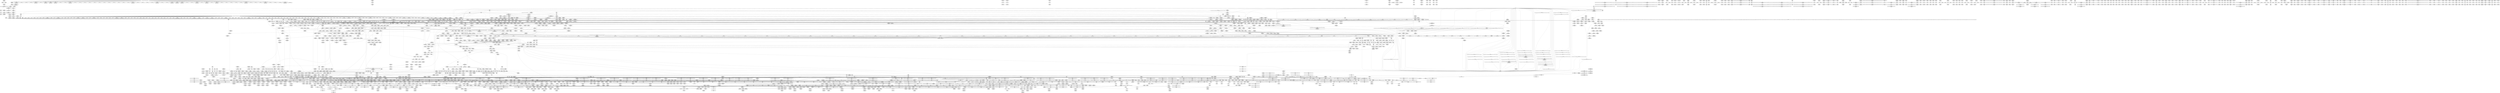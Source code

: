 digraph {
	CE0x6e8ff20 [shape=record,shape=Mrecord,label="{CE0x6e8ff20|GLOBAL:_tomoyo_profile|*Constant*}"]
	CE0x6d9c7d0 [shape=record,shape=Mrecord,label="{CE0x6d9c7d0|VOIDTB_TE:_CE_163,164_}"]
	CE0x5d91570 [shape=record,shape=Mrecord,label="{CE0x5d91570|tomoyo_init_request_info:_profile3|security/tomoyo/util.c,1008|*SummSink*}"]
	CE0x85147e0 [shape=record,shape=Mrecord,label="{CE0x85147e0|tomoyo_const_part_length:_tmp4|security/tomoyo/util.c,624|*SummSink*}"]
	CE0x79c8ae0 [shape=record,shape=Mrecord,label="{CE0x79c8ae0|i64*_getelementptr_inbounds_(_10_x_i64_,_10_x_i64_*___llvm_gcov_ctr34,_i64_0,_i64_3)|*Constant*|*SummSource*}"]
	CE0x5013420 [shape=record,shape=Mrecord,label="{CE0x5013420|i32_1|*Constant*}"]
	CE0x83a7a30 [shape=record,shape=Mrecord,label="{CE0x83a7a30|tomoyo_get_mode:_default_config|security/tomoyo/util.c,986}"]
	CE0x6b2ceb0 [shape=record,shape=Mrecord,label="{CE0x6b2ceb0|i64_4|*Constant*|*SummSource*}"]
	CE0x6b255c0 [shape=record,shape=Mrecord,label="{CE0x6b255c0|GLOBAL:_tomoyo_read_lock|*Constant*}"]
	CE0x5c812e0 [shape=record,shape=Mrecord,label="{CE0x5c812e0|tomoyo_fill_path_info:_tmp5|security/tomoyo/util.c,667}"]
	CE0x6f1b700 [shape=record,shape=Mrecord,label="{CE0x6f1b700|rcu_lock_acquire:_tmp2|*SummSource*}"]
	CE0x6a3a600 [shape=record,shape=Mrecord,label="{CE0x6a3a600|i64*_getelementptr_inbounds_(_11_x_i64_,_11_x_i64_*___llvm_gcov_ctr54147,_i64_0,_i64_0)|*Constant*|*SummSink*}"]
	CE0x5d249b0 [shape=record,shape=Mrecord,label="{CE0x5d249b0|tomoyo_path_permission:_do.end|*SummSink*}"]
	CE0x69b8a10 [shape=record,shape=Mrecord,label="{CE0x69b8a10|_ret_%struct.task_struct*_%tmp4,_!dbg_!38905|./arch/x86/include/asm/current.h,14|*SummSource*}"]
	CE0x5db2090 [shape=record,shape=Mrecord,label="{CE0x5db2090|tomoyo_init_request_info:_tmp|*SummSource*}"]
	CE0x6eb1c70 [shape=record,shape=Mrecord,label="{CE0x6eb1c70|i64*_getelementptr_inbounds_(_25_x_i64_,_25_x_i64_*___llvm_gcov_ctr11,_i64_0,_i64_23)|*Constant*|*SummSink*}"]
	CE0x5aff210 [shape=record,shape=Mrecord,label="{CE0x5aff210|i64_8|*Constant*}"]
	CE0x6f93400 [shape=record,shape=Mrecord,label="{CE0x6f93400|tomoyo_fill_path_info:_is_patterned|security/tomoyo/util.c,668}"]
	CE0x6cc7cb0 [shape=record,shape=Mrecord,label="{CE0x6cc7cb0|tomoyo_init_request_info:_index|Function::tomoyo_init_request_info&Arg::index::|*SummSource*}"]
	CE0x6c823b0 [shape=record,shape=Mrecord,label="{CE0x6c823b0|tomoyo_domain:_tmp12|security/tomoyo/common.h,1205|*SummSource*}"]
	CE0x6a59ca0 [shape=record,shape=Mrecord,label="{CE0x6a59ca0|__llvm_gcov_indirect_counter_increment114:_predecessor|Function::__llvm_gcov_indirect_counter_increment114&Arg::predecessor::|*SummSink*}"]
	CE0x6db9e10 [shape=record,shape=Mrecord,label="{CE0x6db9e10|__llvm_gcov_indirect_counter_increment114:_tmp5}"]
	CE0x5c8ce00 [shape=record,shape=Mrecord,label="{CE0x5c8ce00|tomoyo_path_permission:_do.body|*SummSource*}"]
	CE0x6b1c7d0 [shape=record,shape=Mrecord,label="{CE0x6b1c7d0|srcu_read_lock:_tmp1|*SummSink*}"]
	CE0x4ea2a20 [shape=record,shape=Mrecord,label="{CE0x4ea2a20|tomoyo_get_mode:_tmp6|security/tomoyo/util.c,978|*SummSource*}"]
	CE0x853cd40 [shape=record,shape=Mrecord,label="{CE0x853cd40|tomoyo_path_permission:_r|Function::tomoyo_path_permission&Arg::r::}"]
	CE0x6bff800 [shape=record,shape=Mrecord,label="{CE0x6bff800|i32_9|*Constant*}"]
	CE0x79cf7c0 [shape=record,shape=Mrecord,label="{CE0x79cf7c0|_call_void_mcount()_#3|*SummSource*}"]
	CE0x5d811d0 [shape=record,shape=Mrecord,label="{CE0x5d811d0|tomoyo_init_request_info:_tmp12|security/tomoyo/util.c,1010|*SummSource*}"]
	CE0x5039250 [shape=record,shape=Mrecord,label="{CE0x5039250|tomoyo_audit_path_log:_arrayidx|security/tomoyo/file.c,167}"]
	CE0x6d816c0 [shape=record,shape=Mrecord,label="{CE0x6d816c0|tomoyo_path_perm:_tmp20|security/tomoyo/file.c,805|*SummSink*}"]
	CE0x6b7b3d0 [shape=record,shape=Mrecord,label="{CE0x6b7b3d0|i64*_getelementptr_inbounds_(_11_x_i64_,_11_x_i64_*___llvm_gcov_ctr54147,_i64_0,_i64_9)|*Constant*|*SummSink*}"]
	CE0x6a6b710 [shape=record,shape=Mrecord,label="{CE0x6a6b710|tomoyo_fill_path_info:_tmp2|*LoadInst*|security/tomoyo/util.c,663|*SummSink*}"]
	CE0x6af1680 [shape=record,shape=Mrecord,label="{CE0x6af1680|_ret_%struct.task_struct*_%tmp4,_!dbg_!38905|./arch/x86/include/asm/current.h,14|*SummSink*}"]
	CE0x848aa30 [shape=record,shape=Mrecord,label="{CE0x848aa30|tomoyo_path_permission:_tmp21|security/tomoyo/file.c,573|*SummSink*}"]
	CE0x85fa850 [shape=record,shape=Mrecord,label="{CE0x85fa850|0:_%struct.tomoyo_obj_info*,_16:_%struct.tomoyo_domain_info*,_24:_%struct.tomoyo_path_info*,_40:_i8,_72:_i8,_75:_i8,_76:_i8,_77:_i8,_:_SCMRE_43,44_}"]
	CE0x8396dd0 [shape=record,shape=Mrecord,label="{CE0x8396dd0|GLOBAL:___llvm_gcov_ctr25|Global_var:__llvm_gcov_ctr25}"]
	CE0x83c6590 [shape=record,shape=Mrecord,label="{CE0x83c6590|tomoyo_path_perm:_tmp26|security/tomoyo/file.c,814|*SummSource*}"]
	CE0x847ad20 [shape=record,shape=Mrecord,label="{CE0x847ad20|i64*_getelementptr_inbounds_(_5_x_i64_,_5_x_i64_*___llvm_gcov_ctr28130,_i64_0,_i64_3)|*Constant*|*SummSource*}"]
	CE0x6a79d60 [shape=record,shape=Mrecord,label="{CE0x6a79d60|tomoyo_path_perm:_tmp42|security/tomoyo/file.c,826|*SummSource*}"]
	CE0x6e52bd0 [shape=record,shape=Mrecord,label="{CE0x6e52bd0|tomoyo_const_part_length:_tmp25|security/tomoyo/util.c,641}"]
	CE0x6cb49d0 [shape=record,shape=Mrecord,label="{CE0x6cb49d0|tomoyo_get_mode:_tmp3|security/tomoyo/util.c,978}"]
	CE0x6acfe00 [shape=record,shape=Mrecord,label="{CE0x6acfe00|tomoyo_fill_path_info:_tmp3|security/tomoyo/util.c,667|*SummSink*}"]
	CE0x5d5e310 [shape=record,shape=Mrecord,label="{CE0x5d5e310|i32_8|*Constant*}"]
	CE0x6c884a0 [shape=record,shape=Mrecord,label="{CE0x6c884a0|tomoyo_path_perm:_name12|security/tomoyo/file.c,814|*SummSink*}"]
	CE0x6aca5c0 [shape=record,shape=Mrecord,label="{CE0x6aca5c0|i1_true|*Constant*|*SummSink*}"]
	CE0x6a5a400 [shape=record,shape=Mrecord,label="{CE0x6a5a400|tomoyo_const_part_length:_if.end28|*SummSink*}"]
	CE0x6927cf0 [shape=record,shape=Mrecord,label="{CE0x6927cf0|128:_i8*,_1208:_%struct.file*,_:_CMRE_128,136_|*MultipleSource*|security/tomoyo/common.h,1205|security/tomoyo/common.h,1205}"]
	CE0x84c0920 [shape=record,shape=Mrecord,label="{CE0x84c0920|tomoyo_init_request_info:_mode|security/tomoyo/util.c,1010|*SummSink*}"]
	CE0x5da8c00 [shape=record,shape=Mrecord,label="{CE0x5da8c00|i64*_getelementptr_inbounds_(_12_x_i64_,_12_x_i64_*___llvm_gcov_ctr31133,_i64_0,_i64_11)|*Constant*|*SummSink*}"]
	CE0x5087630 [shape=record,shape=Mrecord,label="{CE0x5087630|0:_i8,_array:_GCR_tomoyo_p2mac_internal_constant_11_x_i8_c_00_01_01_01_03_04_06_09_0A_13_15_,_align_1:_elem_0::|security/tomoyo/file.c,797}"]
	CE0x8405750 [shape=record,shape=Mrecord,label="{CE0x8405750|GLOBAL:_tomoyo_encode|*Constant*|*SummSink*}"]
	CE0x6ea8c30 [shape=record,shape=Mrecord,label="{CE0x6ea8c30|tomoyo_fill_path_info:_tmp7|security/tomoyo/util.c,667}"]
	CE0x5d72140 [shape=record,shape=Mrecord,label="{CE0x5d72140|tomoyo_path_perm:_tmp12|security/tomoyo/file.c,799|*SummSink*}"]
	CE0x5fa0030 [shape=record,shape=Mrecord,label="{CE0x5fa0030|0:_i8,_array:_GCRE_tomoyo_index2category_constant_39_x_i8_c_00_00_00_00_00_00_00_00_00_00_00_00_00_00_00_00_00_00_00_00_00_00_00_01_01_01_01_01_01_01_01_01_01_01_01_01_01_01_02_,_align_16:_elem_6::|security/tomoyo/util.c,983}"]
	CE0x6e343b0 [shape=record,shape=Mrecord,label="{CE0x6e343b0|GLOBAL:_tomoyo_const_part_length|*Constant*|*SummSink*}"]
	CE0x69b8670 [shape=record,shape=Mrecord,label="{CE0x69b8670|get_current:_entry}"]
	CE0x5157cf0 [shape=record,shape=Mrecord,label="{CE0x5157cf0|i8_5|*Constant*|*SummSink*}"]
	CE0x6d09d60 [shape=record,shape=Mrecord,label="{CE0x6d09d60|tomoyo_add_slash:_tmp2|*LoadInst*|security/tomoyo/file.c,131}"]
	CE0x4fa9ac0 [shape=record,shape=Mrecord,label="{CE0x4fa9ac0|0:_i8*,_array:_GCRE_tomoyo_path_keyword_external_constant_11_x_i8*_:_elem_10::|security/tomoyo/file.c,167}"]
	CE0x697d4a0 [shape=record,shape=Mrecord,label="{CE0x697d4a0|0:_i8,_array:_GCRE_tomoyo_index2category_constant_39_x_i8_c_00_00_00_00_00_00_00_00_00_00_00_00_00_00_00_00_00_00_00_00_00_00_00_01_01_01_01_01_01_01_01_01_01_01_01_01_01_01_02_,_align_16:_elem_3::|security/tomoyo/util.c,983}"]
	CE0x6d06550 [shape=record,shape=Mrecord,label="{CE0x6d06550|GLOBAL:_tomoyo_read_unlock|*Constant*|*SummSink*}"]
	CE0x6b2cff0 [shape=record,shape=Mrecord,label="{CE0x6b2cff0|i64*_getelementptr_inbounds_(_25_x_i64_,_25_x_i64_*___llvm_gcov_ctr11,_i64_0,_i64_6)|*Constant*}"]
	CE0x86df340 [shape=record,shape=Mrecord,label="{CE0x86df340|tomoyo_fill_path_info:_tmp2|*LoadInst*|security/tomoyo/util.c,663}"]
	CE0x5b66c00 [shape=record,shape=Mrecord,label="{CE0x5b66c00|tomoyo_add_slash:_tmp11|*LoadInst*|security/tomoyo/file.c,136|*SummSource*}"]
	CE0x6e650c0 [shape=record,shape=Mrecord,label="{CE0x6e650c0|VOIDTB_TE:_CE_171,172_}"]
	CE0x6987420 [shape=record,shape=Mrecord,label="{CE0x6987420|128:_i8*,_1208:_%struct.file*,_:_CMRE_168,176_|*MultipleSource*|security/tomoyo/common.h,1205|security/tomoyo/common.h,1205}"]
	CE0x6c88b80 [shape=record,shape=Mrecord,label="{CE0x6c88b80|i64_0|*Constant*|*SummSource*}"]
	CE0x5c7b700 [shape=record,shape=Mrecord,label="{CE0x5c7b700|0:_%struct.tomoyo_obj_info*,_16:_%struct.tomoyo_domain_info*,_24:_%struct.tomoyo_path_info*,_40:_i8,_72:_i8,_75:_i8,_76:_i8,_77:_i8,_:_SCMRE_62,63_}"]
	CE0x6b179c0 [shape=record,shape=Mrecord,label="{CE0x6b179c0|i64*_getelementptr_inbounds_(_6_x_i64_,_6_x_i64_*___llvm_gcov_ctr26,_i64_0,_i64_5)|*Constant*|*SummSource*}"]
	CE0x79bc680 [shape=record,shape=Mrecord,label="{CE0x79bc680|i8_0|*Constant*}"]
	CE0x50f1e60 [shape=record,shape=Mrecord,label="{CE0x50f1e60|tomoyo_path_perm:_tmp9|security/tomoyo/file.c,797}"]
	CE0x501e720 [shape=record,shape=Mrecord,label="{CE0x501e720|tomoyo_path_permission:_arrayidx|security/tomoyo/file.c,563|*SummSource*}"]
	CE0x50c3ef0 [shape=record,shape=Mrecord,label="{CE0x50c3ef0|i64*_getelementptr_inbounds_(_2_x_i64_,_2_x_i64_*___llvm_gcov_ctr23,_i64_0,_i64_1)|*Constant*|*SummSource*}"]
	CE0x6ed1130 [shape=record,shape=Mrecord,label="{CE0x6ed1130|tomoyo_get_mode:_mode.0}"]
	CE0x6af1c20 [shape=record,shape=Mrecord,label="{CE0x6af1c20|tomoyo_domain:_cred|security/tomoyo/common.h,1205}"]
	CE0x8545ee0 [shape=record,shape=Mrecord,label="{CE0x8545ee0|tomoyo_path_perm:_tmp51|security/tomoyo/file.c,829|*SummSource*}"]
	CE0x8371560 [shape=record,shape=Mrecord,label="{CE0x8371560|0:_i8,_array:_GCRE_tomoyo_index2category_constant_39_x_i8_c_00_00_00_00_00_00_00_00_00_00_00_00_00_00_00_00_00_00_00_00_00_00_00_01_01_01_01_01_01_01_01_01_01_01_01_01_01_01_02_,_align_16:_elem_16::|security/tomoyo/util.c,983}"]
	CE0x6fb5e30 [shape=record,shape=Mrecord,label="{CE0x6fb5e30|i32_47|*Constant*}"]
	CE0x6de39f0 [shape=record,shape=Mrecord,label="{CE0x6de39f0|tomoyo_fill_path_info:_tmp8|security/tomoyo/util.c,667|*SummSource*}"]
	CE0x6a81190 [shape=record,shape=Mrecord,label="{CE0x6a81190|tomoyo_path_perm:_cmp18|security/tomoyo/file.c,821|*SummSource*}"]
	CE0x4f19df0 [shape=record,shape=Mrecord,label="{CE0x4f19df0|GLOBAL:_tomoyo_const_part_length|*Constant*}"]
	CE0x5dbc6c0 [shape=record,shape=Mrecord,label="{CE0x5dbc6c0|tomoyo_init_request_info:_tmp8|security/tomoyo/util.c,1005}"]
	CE0x6a2a2a0 [shape=record,shape=Mrecord,label="{CE0x6a2a2a0|_call_void_mcount()_#3}"]
	CE0x6efb4b0 [shape=record,shape=Mrecord,label="{CE0x6efb4b0|i1_true|*Constant*|*SummSource*}"]
	CE0x4e47470 [shape=record,shape=Mrecord,label="{CE0x4e47470|rcu_lock_acquire:_bb}"]
	CE0x5e314f0 [shape=record,shape=Mrecord,label="{CE0x5e314f0|srcu_read_lock:_entry|*SummSink*}"]
	CE0x6d15e20 [shape=record,shape=Mrecord,label="{CE0x6d15e20|VOIDTB_TE:_CE_203,204_}"]
	CE0x5cc7090 [shape=record,shape=Mrecord,label="{CE0x5cc7090|tomoyo_path_permission:_tmp10|security/tomoyo/file.c,565|*SummSink*}"]
	CE0x83bcc70 [shape=record,shape=Mrecord,label="{CE0x83bcc70|0:_%struct.tomoyo_obj_info*,_16:_%struct.tomoyo_domain_info*,_24:_%struct.tomoyo_path_info*,_40:_i8,_72:_i8,_75:_i8,_76:_i8,_77:_i8,_:_SCMRE_46,47_}"]
	CE0x6d9bb90 [shape=record,shape=Mrecord,label="{CE0x6d9bb90|VOIDTB_TE:_CE_199,200_}"]
	CE0x4ed6db0 [shape=record,shape=Mrecord,label="{CE0x4ed6db0|tomoyo_path_permission:_do.end|*SummSource*}"]
	CE0x6e21730 [shape=record,shape=Mrecord,label="{CE0x6e21730|tomoyo_path_permission:_param6|security/tomoyo/file.c,569|*SummSource*}"]
	CE0x5159df0 [shape=record,shape=Mrecord,label="{CE0x5159df0|tomoyo_path_perm:_tmp3|security/tomoyo/file.c,788}"]
	CE0x505feb0 [shape=record,shape=Mrecord,label="{CE0x505feb0|tomoyo_const_part_length:_tmp6|security/tomoyo/util.c,625}"]
	CE0x5c2fb00 [shape=record,shape=Mrecord,label="{CE0x5c2fb00|_call_void_mcount()_#3|*SummSink*}"]
	CE0x5063380 [shape=record,shape=Mrecord,label="{CE0x5063380|_ret_i32_%call,_!dbg_!38907|security/tomoyo/tomoyo.c,150}"]
	CE0x6e42630 [shape=record,shape=Mrecord,label="{CE0x6e42630|tomoyo_add_slash:_tmp3|security/tomoyo/file.c,131|*SummSink*}"]
	CE0x84373c0 [shape=record,shape=Mrecord,label="{CE0x84373c0|tomoyo_path_perm:_tmp31|security/tomoyo/file.c,816|*SummSource*}"]
	CE0x6aaca00 [shape=record,shape=Mrecord,label="{CE0x6aaca00|tomoyo_get_realpath:_name|security/tomoyo/file.c,150|*SummSource*}"]
	CE0x5ce6a10 [shape=record,shape=Mrecord,label="{CE0x5ce6a10|_call_void___llvm_gcov_indirect_counter_increment114(i32*___llvm_gcov_global_state_pred45,_i64**_getelementptr_inbounds_(_3_x_i64*_,_3_x_i64*_*___llvm_gcda_edge_table44,_i64_0,_i64_1)),_!dbg_!38927|security/tomoyo/util.c,634|*SummSink*}"]
	CE0x8459dc0 [shape=record,shape=Mrecord,label="{CE0x8459dc0|tomoyo_const_part_length:_tmp46|security/tomoyo/util.c,646|*SummSink*}"]
	CE0x5ec12a0 [shape=record,shape=Mrecord,label="{CE0x5ec12a0|tomoyo_path_perm:_tmp45|security/tomoyo/file.c,826}"]
	CE0x5c050a0 [shape=record,shape=Mrecord,label="{CE0x5c050a0|tomoyo_fill_path_info:_conv3|security/tomoyo/util.c,666}"]
	CE0x6a3cc10 [shape=record,shape=Mrecord,label="{CE0x6a3cc10|i64**_getelementptr_inbounds_(_3_x_i64*_,_3_x_i64*_*___llvm_gcda_edge_table,_i64_0,_i64_1)|*Constant*|*SummSink*}"]
	CE0x5b996f0 [shape=record,shape=Mrecord,label="{CE0x5b996f0|i64*_getelementptr_inbounds_(_31_x_i64_,_31_x_i64_*___llvm_gcov_ctr43150,_i64_0,_i64_4)|*Constant*|*SummSink*}"]
	CE0x83998f0 [shape=record,shape=Mrecord,label="{CE0x83998f0|tomoyo_path_perm:_tobool|security/tomoyo/file.c,814}"]
	CE0x6df49d0 [shape=record,shape=Mrecord,label="{CE0x6df49d0|tomoyo_path_permission:_if.end|*SummSink*}"]
	CE0x6b1c680 [shape=record,shape=Mrecord,label="{CE0x6b1c680|srcu_read_lock:_tmp1|*SummSource*}"]
	CE0x6fa0640 [shape=record,shape=Mrecord,label="{CE0x6fa0640|GLOBAL:___llvm_gcov_ctr28130|Global_var:__llvm_gcov_ctr28130}"]
	CE0x6b8beb0 [shape=record,shape=Mrecord,label="{CE0x6b8beb0|GLOBAL:_tomoyo_get_realpath|*Constant*}"]
	CE0x5e331c0 [shape=record,shape=Mrecord,label="{CE0x5e331c0|128:_i8*,_1208:_%struct.file*,_:_CMRE_50,51_}"]
	CE0x838a3c0 [shape=record,shape=Mrecord,label="{CE0x838a3c0|tomoyo_add_slash:_tmp5|security/tomoyo/file.c,131}"]
	CE0x4f2f250 [shape=record,shape=Mrecord,label="{CE0x4f2f250|tomoyo_const_part_length:_tobool|security/tomoyo/util.c,624|*SummSink*}"]
	CE0x5f9fbc0 [shape=record,shape=Mrecord,label="{CE0x5f9fbc0|tomoyo_get_mode:_if.then}"]
	CE0x8404380 [shape=record,shape=Mrecord,label="{CE0x8404380|GLOBAL:___llvm_gcov_global_state_pred45|Global_var:__llvm_gcov_global_state_pred45|*SummSource*}"]
	CE0x6d9b720 [shape=record,shape=Mrecord,label="{CE0x6d9b720|VOIDTB_TE:_CE_149,150_}"]
	CE0x4f3c8d0 [shape=record,shape=Mrecord,label="{CE0x4f3c8d0|srcu_read_lock:_bb|*SummSink*}"]
	CE0x84f9600 [shape=record,shape=Mrecord,label="{CE0x84f9600|_call_void___llvm_gcov_indirect_counter_increment114(i32*___llvm_gcov_global_state_pred45,_i64**_getelementptr_inbounds_(_3_x_i64*_,_3_x_i64*_*___llvm_gcda_edge_table44,_i64_0,_i64_0)),_!dbg_!38954|security/tomoyo/util.c,649|*SummSink*}"]
	CE0x6c5b160 [shape=record,shape=Mrecord,label="{CE0x6c5b160|tomoyo_path_perm:_tmp7|security/tomoyo/file.c,797|*SummSource*}"]
	CE0x6b1e140 [shape=record,shape=Mrecord,label="{CE0x6b1e140|%struct.tomoyo_domain_info*_null|*Constant*}"]
	CE0x5b4c3c0 [shape=record,shape=Mrecord,label="{CE0x5b4c3c0|tomoyo_path_perm:_retval.0|*SummSink*}"]
	CE0x6f92b30 [shape=record,shape=Mrecord,label="{CE0x6f92b30|tomoyo_const_part_length:_if.end}"]
	CE0x8479530 [shape=record,shape=Mrecord,label="{CE0x8479530|tomoyo_fill_path_info:_idxprom|security/tomoyo/util.c,667|*SummSource*}"]
	CE0x6dcae80 [shape=record,shape=Mrecord,label="{CE0x6dcae80|VOIDTB_TE:_CE_304,305_}"]
	CE0x8479270 [shape=record,shape=Mrecord,label="{CE0x8479270|tomoyo_fill_path_info:_sub|security/tomoyo/util.c,667|*SummSink*}"]
	CE0x6bb49f0 [shape=record,shape=Mrecord,label="{CE0x6bb49f0|tomoyo_const_part_length:_lor.lhs.false|*SummSource*}"]
	CE0x6dfaa60 [shape=record,shape=Mrecord,label="{CE0x6dfaa60|tomoyo_path_permission:_filename5|security/tomoyo/file.c,568|*SummSource*}"]
	CE0x6a3b650 [shape=record,shape=Mrecord,label="{CE0x6a3b650|tomoyo_get_mode:_if.end}"]
	CE0x6b7cf20 [shape=record,shape=Mrecord,label="{CE0x6b7cf20|GLOBAL:_lock_acquire|*Constant*|*SummSink*}"]
	CE0x8515190 [shape=record,shape=Mrecord,label="{CE0x8515190|i64*_getelementptr_inbounds_(_12_x_i64_,_12_x_i64_*___llvm_gcov_ctr31133,_i64_0,_i64_0)|*Constant*}"]
	CE0x6d9bca0 [shape=record,shape=Mrecord,label="{CE0x6d9bca0|VOIDTB_TE:_CE_200,201_}"]
	CE0x6d09e30 [shape=record,shape=Mrecord,label="{CE0x6d09e30|tomoyo_add_slash:_is_dir|security/tomoyo/file.c,131}"]
	CE0x4f2e660 [shape=record,shape=Mrecord,label="{CE0x4f2e660|tomoyo_audit_path_log:_arrayidx|security/tomoyo/file.c,167|*SummSource*}"]
	CE0x6e0a460 [shape=record,shape=Mrecord,label="{CE0x6e0a460|i64*_getelementptr_inbounds_(_11_x_i64_,_11_x_i64_*___llvm_gcov_ctr54147,_i64_0,_i64_10)|*Constant*|*SummSource*}"]
	CE0x8444bf0 [shape=record,shape=Mrecord,label="{CE0x8444bf0|tomoyo_fill_path_info:_entry}"]
	CE0x4fa9440 [shape=record,shape=Mrecord,label="{CE0x4fa9440|i64*_getelementptr_inbounds_(_31_x_i64_,_31_x_i64_*___llvm_gcov_ctr43150,_i64_0,_i64_3)|*Constant*|*SummSource*}"]
	CE0x6fa07e0 [shape=record,shape=Mrecord,label="{CE0x6fa07e0|tomoyo_const_part_length:_tmp21|security/tomoyo/util.c,631}"]
	CE0x5e30f00 [shape=record,shape=Mrecord,label="{CE0x5e30f00|tomoyo_init_request_info:_tmp8|security/tomoyo/util.c,1005|*SummSource*}"]
	CE0x83b55a0 [shape=record,shape=Mrecord,label="{CE0x83b55a0|tomoyo_const_part_length:_cmp25|security/tomoyo/util.c,644}"]
	CE0x6a03490 [shape=record,shape=Mrecord,label="{CE0x6a03490|i64*_getelementptr_inbounds_(_31_x_i64_,_31_x_i64_*___llvm_gcov_ctr43150,_i64_0,_i64_30)|*Constant*|*SummSink*}"]
	CE0x5d4d1d0 [shape=record,shape=Mrecord,label="{CE0x5d4d1d0|tomoyo_read_lock:_tmp|*SummSink*}"]
	CE0x5bf8220 [shape=record,shape=Mrecord,label="{CE0x5bf8220|COLLAPSED:_GCMRE___llvm_gcov_ctr24_internal_global_4_x_i64_zeroinitializer:_elem_0:default:}"]
	CE0x6a80d80 [shape=record,shape=Mrecord,label="{CE0x6a80d80|tomoyo_path_perm:_conv17|security/tomoyo/file.c,821|*SummSource*}"]
	CE0x6f1b140 [shape=record,shape=Mrecord,label="{CE0x6f1b140|tomoyo_const_part_length:_tmp15|security/tomoyo/util.c,627|*SummSink*}"]
	CE0x84ae2a0 [shape=record,shape=Mrecord,label="{CE0x84ae2a0|i64*_getelementptr_inbounds_(_10_x_i64_,_10_x_i64_*___llvm_gcov_ctr34,_i64_0,_i64_9)|*Constant*|*SummSink*}"]
	CE0x5ccd850 [shape=record,shape=Mrecord,label="{CE0x5ccd850|tomoyo_path_permission:_path7|security/tomoyo/file.c,569}"]
	CE0x6d74730 [shape=record,shape=Mrecord,label="{CE0x6d74730|i64*_getelementptr_inbounds_(_31_x_i64_,_31_x_i64_*___llvm_gcov_ctr43150,_i64_0,_i64_9)|*Constant*|*SummSink*}"]
	CE0x6ae1820 [shape=record,shape=Mrecord,label="{CE0x6ae1820|srcu_read_lock:_tmp|*SummSink*}"]
	CE0x6d78950 [shape=record,shape=Mrecord,label="{CE0x6d78950|VOIDTB_TE:_CE_207,208_}"]
	CE0x8449b10 [shape=record,shape=Mrecord,label="{CE0x8449b10|i64*_getelementptr_inbounds_(_31_x_i64_,_31_x_i64_*___llvm_gcov_ctr43150,_i64_0,_i64_26)|*Constant*|*SummSource*}"]
	CE0x6d2c8c0 [shape=record,shape=Mrecord,label="{CE0x6d2c8c0|tomoyo_read_unlock:_idx|Function::tomoyo_read_unlock&Arg::idx::}"]
	CE0x5f17f10 [shape=record,shape=Mrecord,label="{CE0x5f17f10|tomoyo_audit_path_log:_tmp7|security/tomoyo/file.c,169|*SummSource*}"]
	CE0x6c09dd0 [shape=record,shape=Mrecord,label="{CE0x6c09dd0|tomoyo_path_perm:_if.end26}"]
	CE0x6ad0630 [shape=record,shape=Mrecord,label="{CE0x6ad0630|tomoyo_fill_path_info:_sub|security/tomoyo/util.c,667}"]
	CE0x6f8d150 [shape=record,shape=Mrecord,label="{CE0x6f8d150|VOIDTB_TE:_CE_151,152_}"]
	CE0x6b17cc0 [shape=record,shape=Mrecord,label="{CE0x6b17cc0|tomoyo_add_slash:_tmp12|security/tomoyo/file.c,138}"]
	CE0x5e75880 [shape=record,shape=Mrecord,label="{CE0x5e75880|tomoyo_domain:_land.lhs.true}"]
	CE0x4e47800 [shape=record,shape=Mrecord,label="{CE0x4e47800|i32_49|*Constant*|*SummSource*}"]
	CE0x6c88510 [shape=record,shape=Mrecord,label="{CE0x6c88510|i64_13|*Constant*}"]
	CE0x8670540 [shape=record,shape=Mrecord,label="{CE0x8670540|tomoyo_read_lock:_bb}"]
	CE0x83a7b40 [shape=record,shape=Mrecord,label="{CE0x83a7b40|tomoyo_get_mode:_default_config|security/tomoyo/util.c,986|*SummSource*}"]
	CE0x8400010 [shape=record,shape=Mrecord,label="{CE0x8400010|tomoyo_fill_path_info:_tmp10|*SummSource*}"]
	CE0x6aa2730 [shape=record,shape=Mrecord,label="{CE0x6aa2730|tomoyo_get_mode:_tmp26|security/tomoyo/util.c,987|*SummSource*}"]
	CE0x5d2e140 [shape=record,shape=Mrecord,label="{CE0x5d2e140|i64*_getelementptr_inbounds_(_31_x_i64_,_31_x_i64_*___llvm_gcov_ctr43150,_i64_0,_i64_28)|*Constant*|*SummSource*}"]
	CE0x5cd6540 [shape=record,shape=Mrecord,label="{CE0x5cd6540|tomoyo_init_request_info:_tmp4|security/tomoyo/util.c,1004|*SummSource*}"]
	CE0x6fb5c30 [shape=record,shape=Mrecord,label="{CE0x6fb5c30|tomoyo_fill_path_info:_conv4|security/tomoyo/util.c,667}"]
	CE0x8643480 [shape=record,shape=Mrecord,label="{CE0x8643480|tomoyo_path_perm:_tmp34|security/tomoyo/file.c,821|*SummSink*}"]
	CE0x854b580 [shape=record,shape=Mrecord,label="{CE0x854b580|tomoyo_get_realpath:_tmp|*SummSource*}"]
	CE0x5b38bf0 [shape=record,shape=Mrecord,label="{CE0x5b38bf0|tomoyo_get_mode:_idxprom6|security/tomoyo/util.c,983}"]
	CE0x869b1f0 [shape=record,shape=Mrecord,label="{CE0x869b1f0|i64*_getelementptr_inbounds_(_11_x_i64_,_11_x_i64_*___llvm_gcov_ctr54147,_i64_0,_i64_6)|*Constant*|*SummSink*}"]
	CE0x6deb0f0 [shape=record,shape=Mrecord,label="{CE0x6deb0f0|tomoyo_fill_path_info:_land.end}"]
	CE0x4ed5b60 [shape=record,shape=Mrecord,label="{CE0x4ed5b60|0:_i8,_array:_GCRE_tomoyo_index2category_constant_39_x_i8_c_00_00_00_00_00_00_00_00_00_00_00_00_00_00_00_00_00_00_00_00_00_00_00_01_01_01_01_01_01_01_01_01_01_01_01_01_01_01_02_,_align_16:_elem_36::|security/tomoyo/util.c,983}"]
	CE0x6ec7df0 [shape=record,shape=Mrecord,label="{CE0x6ec7df0|0:_%struct.tomoyo_obj_info*,_16:_%struct.tomoyo_domain_info*,_24:_%struct.tomoyo_path_info*,_40:_i8,_72:_i8,_75:_i8,_76:_i8,_77:_i8,_:_SCMRE_56,57_}"]
	CE0x84a6fe0 [shape=record,shape=Mrecord,label="{CE0x84a6fe0|tomoyo_get_realpath:_if.then}"]
	CE0x86c24b0 [shape=record,shape=Mrecord,label="{CE0x86c24b0|tomoyo_domain:_tmp8|security/tomoyo/common.h,1205|*SummSink*}"]
	CE0x5060760 [shape=record,shape=Mrecord,label="{CE0x5060760|tomoyo_const_part_length:_tmp9|security/tomoyo/util.c,626}"]
	CE0x6f07770 [shape=record,shape=Mrecord,label="{CE0x6f07770|tomoyo_const_part_length:_tmp39|security/tomoyo/util.c,644|*SummSource*}"]
	CE0x6f07cb0 [shape=record,shape=Mrecord,label="{CE0x6f07cb0|tomoyo_const_part_length:_conv24|security/tomoyo/util.c,644}"]
	CE0x5114f00 [shape=record,shape=Mrecord,label="{CE0x5114f00|tomoyo_path_perm:_obj|security/tomoyo/file.c, 788|*SummSink*}"]
	CE0x83a82e0 [shape=record,shape=Mrecord,label="{CE0x83a82e0|tomoyo_get_mode:_tmp24|security/tomoyo/util.c,986}"]
	CE0x6cf13f0 [shape=record,shape=Mrecord,label="{CE0x6cf13f0|128:_i8*,_1208:_%struct.file*,_:_CMRE_3,4_}"]
	CE0x5e31a50 [shape=record,shape=Mrecord,label="{CE0x5e31a50|tomoyo_path_perm:_if.end14}"]
	CE0x6fb8cb0 [shape=record,shape=Mrecord,label="{CE0x6fb8cb0|tomoyo_add_slash:_tobool|security/tomoyo/file.c,131|*SummSink*}"]
	CE0x69de980 [shape=record,shape=Mrecord,label="{CE0x69de980|tomoyo_get_mode:_conv10|security/tomoyo/util.c,985|*SummSink*}"]
	CE0x6979c30 [shape=record,shape=Mrecord,label="{CE0x6979c30|tomoyo_path_permission:_profile|security/tomoyo/file.c,564|*SummSink*}"]
	CE0x6e344b0 [shape=record,shape=Mrecord,label="{CE0x6e344b0|tomoyo_const_part_length:_entry}"]
	CE0x5e05ce0 [shape=record,shape=Mrecord,label="{CE0x5e05ce0|GLOBAL:_srcu_read_lock|*Constant*|*SummSink*}"]
	CE0x5087790 [shape=record,shape=Mrecord,label="{CE0x5087790|0:_i8,_array:_GCR_tomoyo_p2mac_internal_constant_11_x_i8_c_00_01_01_01_03_04_06_09_0A_13_15_,_align_1:_elem_1::|security/tomoyo/file.c,797}"]
	CE0x6a050f0 [shape=record,shape=Mrecord,label="{CE0x6a050f0|i32_6|*Constant*}"]
	CE0x5c5f7d0 [shape=record,shape=Mrecord,label="{CE0x5c5f7d0|COLLAPSED:_GCMRE___llvm_gcov_ctr33_internal_global_4_x_i64_zeroinitializer:_elem_0:default:}"]
	CE0x85459c0 [shape=record,shape=Mrecord,label="{CE0x85459c0|tomoyo_path_perm:_tmp50|security/tomoyo/file.c,829|*SummSink*}"]
	CE0x6d173c0 [shape=record,shape=Mrecord,label="{CE0x6d173c0|i64_8|*Constant*|*SummSink*}"]
	CE0x6a96d80 [shape=record,shape=Mrecord,label="{CE0x6a96d80|i64*_getelementptr_inbounds_(_2_x_i64_,_2_x_i64_*___llvm_gcov_ctr53148,_i64_0,_i64_0)|*Constant*|*SummSource*}"]
	CE0x6bb41c0 [shape=record,shape=Mrecord,label="{CE0x6bb41c0|tomoyo_const_part_length:_cmp|security/tomoyo/util.c,626|*SummSource*}"]
	CE0x845a910 [shape=record,shape=Mrecord,label="{CE0x845a910|_call_void_lock_release(%struct.lockdep_map*_%map,_i32_1,_i64_ptrtoint_(i8*_blockaddress(_rcu_lock_release,_%__here)_to_i64))_#9,_!dbg_!38907|include/linux/rcupdate.h,423|*SummSource*}"]
	CE0x834acf0 [shape=record,shape=Mrecord,label="{CE0x834acf0|_call_void_mcount()_#3}"]
	CE0x5af71d0 [shape=record,shape=Mrecord,label="{CE0x5af71d0|tomoyo_path_perm:_tmp4|security/tomoyo/file.c,788|*SummSource*}"]
	CE0x6dca920 [shape=record,shape=Mrecord,label="{CE0x6dca920|VOIDTB_TE:_CE_176,177_}"]
	CE0x6e645f0 [shape=record,shape=Mrecord,label="{CE0x6e645f0|VOIDTB_TE:_CE_223,224_}"]
	CE0x8690500 [shape=record,shape=Mrecord,label="{CE0x8690500|GLOBAL:_kfree|*Constant*}"]
	CE0x6abecf0 [shape=record,shape=Mrecord,label="{CE0x6abecf0|tomoyo_path_perm:_mode|security/tomoyo/file.c,800|*SummSource*}"]
	CE0x5f754f0 [shape=record,shape=Mrecord,label="{CE0x5f754f0|0:_i8,_array:_GCRE_tomoyo_index2category_constant_39_x_i8_c_00_00_00_00_00_00_00_00_00_00_00_00_00_00_00_00_00_00_00_00_00_00_00_01_01_01_01_01_01_01_01_01_01_01_01_01_01_01_02_,_align_16:_elem_2::|security/tomoyo/util.c,983}"]
	CE0x6deafa0 [shape=record,shape=Mrecord,label="{CE0x6deafa0|i64*_getelementptr_inbounds_(_5_x_i64_,_5_x_i64_*___llvm_gcov_ctr28130,_i64_0,_i64_0)|*Constant*|*SummSink*}"]
	CE0x6fa6250 [shape=record,shape=Mrecord,label="{CE0x6fa6250|_call_void___llvm_gcov_indirect_counter_increment(i32*___llvm_gcov_global_state_pred,_i64**_getelementptr_inbounds_(_3_x_i64*_,_3_x_i64*_*___llvm_gcda_edge_table,_i64_0,_i64_2)),_!dbg_!38940|security/tomoyo/file.c,813|*SummSink*}"]
	CE0x6a04770 [shape=record,shape=Mrecord,label="{CE0x6a04770|tomoyo_domain:_land.lhs.true2}"]
	CE0x6e64f20 [shape=record,shape=Mrecord,label="{CE0x6e64f20|VOIDTB_TE:_CE_169,170_}"]
	CE0x5d22780 [shape=record,shape=Mrecord,label="{CE0x5d22780|_call_void___llvm_gcov_indirect_counter_increment114(i32*___llvm_gcov_global_state_pred45,_i64**_getelementptr_inbounds_(_3_x_i64*_,_3_x_i64*_*___llvm_gcda_edge_table44,_i64_0,_i64_2)),_!dbg_!38930|security/tomoyo/util.c,640|*SummSource*}"]
	CE0x6a3b780 [shape=record,shape=Mrecord,label="{CE0x6a3b780|tomoyo_get_mode:_if.then2}"]
	CE0x6d83a40 [shape=record,shape=Mrecord,label="{CE0x6d83a40|tomoyo_path_perm:_conv8|security/tomoyo/file.c,807}"]
	CE0x5f9fd80 [shape=record,shape=Mrecord,label="{CE0x5f9fd80|0:_i8,_array:_GCRE_tomoyo_index2category_constant_39_x_i8_c_00_00_00_00_00_00_00_00_00_00_00_00_00_00_00_00_00_00_00_00_00_00_00_01_01_01_01_01_01_01_01_01_01_01_01_01_01_01_02_,_align_16:_elem_5::|security/tomoyo/util.c,983}"]
	CE0x6a03030 [shape=record,shape=Mrecord,label="{CE0x6a03030|tomoyo_const_part_length:_tmp52|security/tomoyo/util.c,652}"]
	CE0x8667080 [shape=record,shape=Mrecord,label="{CE0x8667080|0:_i8,_array:_GCRE_tomoyo_index2category_constant_39_x_i8_c_00_00_00_00_00_00_00_00_00_00_00_00_00_00_00_00_00_00_00_00_00_00_00_01_01_01_01_01_01_01_01_01_01_01_01_01_01_01_02_,_align_16:_elem_24::|security/tomoyo/util.c,983}"]
	CE0x6b15cd0 [shape=record,shape=Mrecord,label="{CE0x6b15cd0|tomoyo_path_permission:_tmp|*SummSink*}"]
	CE0x6b63e90 [shape=record,shape=Mrecord,label="{CE0x6b63e90|i64_2|*Constant*}"]
	CE0x6bab130 [shape=record,shape=Mrecord,label="{CE0x6bab130|tomoyo_init_request_info:_tmp10|security/tomoyo/util.c,1006}"]
	CE0x6f6f790 [shape=record,shape=Mrecord,label="{CE0x6f6f790|GLOBAL:_tomoyo_add_slash|*Constant*|*SummSink*}"]
	CE0x5c08a30 [shape=record,shape=Mrecord,label="{CE0x5c08a30|GLOBAL:___llvm_gcov_indirect_counter_increment114|*Constant*|*SummSink*}"]
	CE0x6fabb50 [shape=record,shape=Mrecord,label="{CE0x6fabb50|128:_i8*,_1208:_%struct.file*,_:_CMRE_31,32_}"]
	CE0x5c38000 [shape=record,shape=Mrecord,label="{CE0x5c38000|i32_8|*Constant*|*SummSink*}"]
	CE0x84de2b0 [shape=record,shape=Mrecord,label="{CE0x84de2b0|tomoyo_fill_path_info:_tmp4|security/tomoyo/util.c,667}"]
	CE0x4eea5f0 [shape=record,shape=Mrecord,label="{CE0x4eea5f0|tomoyo_get_mode:_tobool|security/tomoyo/util.c,978}"]
	CE0x5d2f0d0 [shape=record,shape=Mrecord,label="{CE0x5d2f0d0|tomoyo_const_part_length:_tmp50|security/tomoyo/util.c,651}"]
	CE0x5ce6e00 [shape=record,shape=Mrecord,label="{CE0x5ce6e00|tomoyo_get_mode:_cmp|security/tomoyo/util.c,982}"]
	CE0x5aff380 [shape=record,shape=Mrecord,label="{CE0x5aff380|tomoyo_const_part_length:_tmp15|security/tomoyo/util.c,627}"]
	CE0x8396780 [shape=record,shape=Mrecord,label="{CE0x8396780|tomoyo_fill_path_info:_tmp6|security/tomoyo/util.c,667|*SummSink*}"]
	CE0x83f0ae0 [shape=record,shape=Mrecord,label="{CE0x83f0ae0|tomoyo_path_perm:_tmp28|security/tomoyo/file.c,815}"]
	CE0x5b24db0 [shape=record,shape=Mrecord,label="{CE0x5b24db0|tomoyo_const_part_length:_cmp15|security/tomoyo/util.c,641|*SummSource*}"]
	CE0x6a3c740 [shape=record,shape=Mrecord,label="{CE0x6a3c740|__llvm_gcov_indirect_counter_increment:_entry|*SummSource*}"]
	CE0x6d79240 [shape=record,shape=Mrecord,label="{CE0x6d79240|VOIDTB_TE:_CE_317,318_}"]
	CE0x838ae80 [shape=record,shape=Mrecord,label="{CE0x838ae80|i64*_getelementptr_inbounds_(_6_x_i64_,_6_x_i64_*___llvm_gcov_ctr26,_i64_0,_i64_3)|*Constant*|*SummSink*}"]
	CE0x6fa3830 [shape=record,shape=Mrecord,label="{CE0x6fa3830|tomoyo_path_perm:_tmp12|security/tomoyo/file.c,799|*SummSource*}"]
	CE0x5bbaf80 [shape=record,shape=Mrecord,label="{CE0x5bbaf80|i32_47|*Constant*}"]
	CE0x84a69a0 [shape=record,shape=Mrecord,label="{CE0x84a69a0|tomoyo_get_realpath:_name1|security/tomoyo/file.c,151|*SummSource*}"]
	CE0x6fb8bf0 [shape=record,shape=Mrecord,label="{CE0x6fb8bf0|tomoyo_add_slash:_tmp2|*LoadInst*|security/tomoyo/file.c,131|*SummSink*}"]
	CE0x8404d60 [shape=record,shape=Mrecord,label="{CE0x8404d60|tomoyo_const_part_length:_tmp27|security/tomoyo/util.c,641}"]
	CE0x5bd0120 [shape=record,shape=Mrecord,label="{CE0x5bd0120|tomoyo_get_mode:_cmp11|security/tomoyo/util.c,985}"]
	CE0x5cae930 [shape=record,shape=Mrecord,label="{CE0x5cae930|tomoyo_add_slash:_tmp}"]
	CE0x51146f0 [shape=record,shape=Mrecord,label="{CE0x51146f0|i8_5|*Constant*}"]
	CE0x6d839d0 [shape=record,shape=Mrecord,label="{CE0x6d839d0|i32_6|*Constant*|*SummSink*}"]
	CE0x861a5d0 [shape=record,shape=Mrecord,label="{CE0x861a5d0|tomoyo_path_permission:_profile|security/tomoyo/file.c,564}"]
	CE0x6a40680 [shape=record,shape=Mrecord,label="{CE0x6a40680|rcu_lock_release:_tmp7|*SummSink*}"]
	CE0x5054320 [shape=record,shape=Mrecord,label="{CE0x5054320|tomoyo_path_permission:_idxprom|security/tomoyo/file.c,563|*SummSource*}"]
	CE0x5d23340 [shape=record,shape=Mrecord,label="{CE0x5d23340|tomoyo_audit_path_log:_tmp1|*SummSink*}"]
	CE0x5bf7fb0 [shape=record,shape=Mrecord,label="{CE0x5bf7fb0|_call_void_mcount()_#3}"]
	CE0x5ce6e70 [shape=record,shape=Mrecord,label="{CE0x5ce6e70|i32_255|*Constant*}"]
	CE0x6e32780 [shape=record,shape=Mrecord,label="{CE0x6e32780|i64*_getelementptr_inbounds_(_10_x_i64_,_10_x_i64_*___llvm_gcov_ctr34,_i64_0,_i64_5)|*Constant*}"]
	CE0x6fa5cb0 [shape=record,shape=Mrecord,label="{CE0x6fa5cb0|tomoyo_add_slash:_buf|Function::tomoyo_add_slash&Arg::buf::|*SummSink*}"]
	CE0x6f9fec0 [shape=record,shape=Mrecord,label="{CE0x6f9fec0|tomoyo_const_part_length:_conv8|security/tomoyo/util.c,632|*SummSource*}"]
	CE0x86d83a0 [shape=record,shape=Mrecord,label="{CE0x86d83a0|i64*_getelementptr_inbounds_(_6_x_i64_,_6_x_i64_*___llvm_gcov_ctr25,_i64_0,_i64_0)|*Constant*|*SummSource*}"]
	CE0x6c7e1b0 [shape=record,shape=Mrecord,label="{CE0x6c7e1b0|GLOBAL:___llvm_gcov_ctr31133|Global_var:__llvm_gcov_ctr31133}"]
	CE0x6e41c70 [shape=record,shape=Mrecord,label="{CE0x6e41c70|tomoyo_get_realpath:_tmp4|security/tomoyo/file.c,151}"]
	CE0x6de3440 [shape=record,shape=Mrecord,label="{CE0x6de3440|tomoyo_get_mode:_tmp10|security/tomoyo/util.c,982|*SummSink*}"]
	CE0x6bf66b0 [shape=record,shape=Mrecord,label="{CE0x6bf66b0|tomoyo_get_mode:_cmp11|security/tomoyo/util.c,985|*SummSink*}"]
	CE0x5bbb040 [shape=record,shape=Mrecord,label="{CE0x5bbb040|i32_47|*Constant*|*SummSource*}"]
	CE0x69c1510 [shape=record,shape=Mrecord,label="{CE0x69c1510|tomoyo_domain:_entry|*SummSource*}"]
	CE0x5ba99c0 [shape=record,shape=Mrecord,label="{CE0x5ba99c0|0:_%struct.tomoyo_obj_info*,_16:_%struct.tomoyo_domain_info*,_24:_%struct.tomoyo_path_info*,_40:_i8,_72:_i8,_75:_i8,_76:_i8,_77:_i8,_:_SCMRE_27,28_}"]
	CE0x6dd77c0 [shape=record,shape=Mrecord,label="{CE0x6dd77c0|tomoyo_fill_path_info:_conv3|security/tomoyo/util.c,666}"]
	CE0x6d254d0 [shape=record,shape=Mrecord,label="{CE0x6d254d0|i32_9|*Constant*}"]
	CE0x4ed6ac0 [shape=record,shape=Mrecord,label="{CE0x4ed6ac0|GLOBAL:_full_name_hash|*Constant*}"]
	CE0x6c81960 [shape=record,shape=Mrecord,label="{CE0x6c81960|tomoyo_get_mode:_bb}"]
	CE0x6d2cc60 [shape=record,shape=Mrecord,label="{CE0x6d2cc60|_ret_void,_!dbg_!38904|security/tomoyo/common.h,1110}"]
	CE0x5af6310 [shape=record,shape=Mrecord,label="{CE0x5af6310|i64_1|*Constant*}"]
	CE0x5017480 [shape=record,shape=Mrecord,label="{CE0x5017480|tomoyo_path_permission:_tmp12|security/tomoyo/file.c,566|*SummSink*}"]
	CE0x83b6120 [shape=record,shape=Mrecord,label="{CE0x83b6120|i64_25|*Constant*|*SummSink*}"]
	CE0x5005280 [shape=record,shape=Mrecord,label="{CE0x5005280|VOIDTB_TE:_CE_2096,2272_|*MultipleSource*|security/tomoyo/util.c,1010|security/tomoyo/file.c,564|Function::tomoyo_get_mode&Arg::ns::}"]
	CE0x6dc9ea0 [shape=record,shape=Mrecord,label="{CE0x6dc9ea0|_call_void_lock_acquire(%struct.lockdep_map*_%map,_i32_0,_i32_0,_i32_2,_i32_0,_%struct.lockdep_map*_null,_i64_ptrtoint_(i8*_blockaddress(_rcu_lock_acquire,_%__here)_to_i64))_#9,_!dbg_!38907|include/linux/rcupdate.h,418|*SummSource*}"]
	CE0x5b814c0 [shape=record,shape=Mrecord,label="{CE0x5b814c0|tomoyo_path_perm:_tmp40|security/tomoyo/file.c,821}"]
	CE0x5c8cec0 [shape=record,shape=Mrecord,label="{CE0x5c8cec0|tomoyo_path_permission:_do.body|*SummSink*}"]
	CE0x6f6f950 [shape=record,shape=Mrecord,label="{CE0x6f6f950|GLOBAL:_tomoyo_add_slash|*Constant*|*SummSource*}"]
	CE0x5df6040 [shape=record,shape=Mrecord,label="{CE0x5df6040|__llvm_gcov_indirect_counter_increment114:_bb|*SummSource*}"]
	CE0x6d065c0 [shape=record,shape=Mrecord,label="{CE0x6d065c0|GLOBAL:_tomoyo_read_unlock|*Constant*|*SummSource*}"]
	CE0x6fa0970 [shape=record,shape=Mrecord,label="{CE0x6fa0970|tomoyo_const_part_length:_tmp21|security/tomoyo/util.c,631|*SummSource*}"]
	CE0x5d477b0 [shape=record,shape=Mrecord,label="{CE0x5d477b0|tomoyo_get_mode:_index|Function::tomoyo_get_mode&Arg::index::}"]
	CE0x84be7e0 [shape=record,shape=Mrecord,label="{CE0x84be7e0|i64*_getelementptr_inbounds_(_10_x_i64_,_10_x_i64_*___llvm_gcov_ctr34,_i64_0,_i64_9)|*Constant*}"]
	CE0x6d3c950 [shape=record,shape=Mrecord,label="{CE0x6d3c950|i64*_getelementptr_inbounds_(_4_x_i64_,_4_x_i64_*___llvm_gcov_ctr24,_i64_0,_i64_3)|*Constant*|*SummSink*}"]
	CE0x5ce6b10 [shape=record,shape=Mrecord,label="{CE0x5ce6b10|tomoyo_get_mode:_conv|security/tomoyo/util.c,982}"]
	CE0x5c05270 [shape=record,shape=Mrecord,label="{CE0x5c05270|tomoyo_fill_path_info:_const_len|security/tomoyo/util.c,666}"]
	CE0x4e7ac70 [shape=record,shape=Mrecord,label="{CE0x4e7ac70|tomoyo_get_mode:_config7|security/tomoyo/util.c,983|*SummSink*}"]
	CE0x6ed1430 [shape=record,shape=Mrecord,label="{CE0x6ed1430|i64_7|*Constant*}"]
	CE0x6bb4310 [shape=record,shape=Mrecord,label="{CE0x6bb4310|tomoyo_const_part_length:_cmp|security/tomoyo/util.c,626|*SummSink*}"]
	CE0x508ecd0 [shape=record,shape=Mrecord,label="{CE0x508ecd0|_ret_void,_!dbg_!38908|include/linux/rcupdate.h,419|*SummSink*}"]
	CE0x4e877c0 [shape=record,shape=Mrecord,label="{CE0x4e877c0|tomoyo_fill_path_info:_is_patterned|security/tomoyo/util.c,668|*SummSink*}"]
	CE0x5c05680 [shape=record,shape=Mrecord,label="{CE0x5c05680|tomoyo_const_part_length:_conv2|security/tomoyo/util.c,627|*SummSink*}"]
	CE0x5c5db60 [shape=record,shape=Mrecord,label="{CE0x5c5db60|tomoyo_const_part_length:_tmp23|security/tomoyo/util.c,634}"]
	CE0x6db4bd0 [shape=record,shape=Mrecord,label="{CE0x6db4bd0|_call_void___llvm_gcov_indirect_counter_increment(i32*___llvm_gcov_global_state_pred,_i64**_getelementptr_inbounds_(_3_x_i64*_,_3_x_i64*_*___llvm_gcda_edge_table,_i64_0,_i64_1)),_!dbg_!38937|security/tomoyo/file.c,810|*SummSource*}"]
	CE0x6e8e7b0 [shape=record,shape=Mrecord,label="{CE0x6e8e7b0|VOIDTB_TE:_CE_189,190_}"]
	CE0x6bb4100 [shape=record,shape=Mrecord,label="{CE0x6bb4100|tomoyo_const_part_length:_cmp|security/tomoyo/util.c,626}"]
	CE0x83f3690 [shape=record,shape=Mrecord,label="{CE0x83f3690|i64_1|*Constant*}"]
	CE0x8690280 [shape=record,shape=Mrecord,label="{CE0x8690280|tomoyo_path_perm:_tmp36|security/tomoyo/file.c,822|*SummSink*}"]
	CE0x4ff0610 [shape=record,shape=Mrecord,label="{CE0x4ff0610|srcu_read_lock:_call|include/linux/srcu.h,220|*SummSink*}"]
	CE0x6ae21a0 [shape=record,shape=Mrecord,label="{CE0x6ae21a0|tomoyo_domain:_tmp9|security/tomoyo/common.h,1205|*SummSink*}"]
	CE0x8682000 [shape=record,shape=Mrecord,label="{CE0x8682000|tomoyo_get_mode:_and|security/tomoyo/util.c,987}"]
	CE0x6aa25e0 [shape=record,shape=Mrecord,label="{CE0x6aa25e0|tomoyo_get_mode:_tmp26|security/tomoyo/util.c,987}"]
	CE0x5e750d0 [shape=record,shape=Mrecord,label="{CE0x5e750d0|tomoyo_path_permission:_tmp5|*LoadInst*|security/tomoyo/file.c,564|*SummSink*}"]
	CE0x6edc7a0 [shape=record,shape=Mrecord,label="{CE0x6edc7a0|tomoyo_path_perm:_tmp5|security/tomoyo/file.c,789}"]
	CE0x6ce2200 [shape=record,shape=Mrecord,label="{CE0x6ce2200|tomoyo_path_perm:_call|security/tomoyo/file.c,797|*SummSource*}"]
	CE0x5d475a0 [shape=record,shape=Mrecord,label="{CE0x5d475a0|tomoyo_get_mode:_profile|Function::tomoyo_get_mode&Arg::profile::|*SummSource*}"]
	CE0x5e05bf0 [shape=record,shape=Mrecord,label="{CE0x5e05bf0|tomoyo_read_lock:_call|security/tomoyo/common.h,1097|*SummSink*}"]
	CE0x6da6a10 [shape=record,shape=Mrecord,label="{CE0x6da6a10|tomoyo_add_slash:_tmp1|*SummSource*}"]
	CE0x6d79020 [shape=record,shape=Mrecord,label="{CE0x6d79020|VOIDTB_TE:_CE_315,316_}"]
	CE0x83ee4e0 [shape=record,shape=Mrecord,label="{CE0x83ee4e0|tomoyo_init_request_info:_tmp13|*LoadInst*|security/tomoyo/util.c,1011}"]
	CE0x6e0a4d0 [shape=record,shape=Mrecord,label="{CE0x6e0a4d0|i64*_getelementptr_inbounds_(_11_x_i64_,_11_x_i64_*___llvm_gcov_ctr54147,_i64_0,_i64_10)|*Constant*|*SummSink*}"]
	CE0x4f03840 [shape=record,shape=Mrecord,label="{CE0x4f03840|tomoyo_get_mode:_tmp27|security/tomoyo/util.c,988}"]
	CE0x5c046a0 [shape=record,shape=Mrecord,label="{CE0x5c046a0|tomoyo_fill_path_info:_is_dir|security/tomoyo/util.c,667|*SummSink*}"]
	CE0x6a6b0d0 [shape=record,shape=Mrecord,label="{CE0x6a6b0d0|i64*_getelementptr_inbounds_(_10_x_i64_,_10_x_i64_*___llvm_gcov_ctr34,_i64_0,_i64_4)|*Constant*|*SummSource*}"]
	CE0x84c77f0 [shape=record,shape=Mrecord,label="{CE0x84c77f0|i64**_getelementptr_inbounds_(_3_x_i64*_,_3_x_i64*_*___llvm_gcda_edge_table,_i64_0,_i64_0)|*Constant*|*SummSink*}"]
	CE0x6a3ce50 [shape=record,shape=Mrecord,label="{CE0x6a3ce50|_ret_void|*SummSource*}"]
	CE0x8396ab0 [shape=record,shape=Mrecord,label="{CE0x8396ab0|i64*_getelementptr_inbounds_(_5_x_i64_,_5_x_i64_*___llvm_gcov_ctr28130,_i64_0,_i64_3)|*Constant*}"]
	CE0x6d81990 [shape=record,shape=Mrecord,label="{CE0x6d81990|tomoyo_path_perm:_tmp20|security/tomoyo/file.c,805|*SummSource*}"]
	CE0x515a010 [shape=record,shape=Mrecord,label="{CE0x515a010|tomoyo_path_perm:_tmp3|security/tomoyo/file.c,788|*SummSink*}"]
	CE0x5e31640 [shape=record,shape=Mrecord,label="{CE0x5e31640|tomoyo_init_request_info:_tmp1|*SummSink*}"]
	CE0x5ccd920 [shape=record,shape=Mrecord,label="{CE0x5ccd920|tomoyo_path_permission:_path7|security/tomoyo/file.c,569|*SummSource*}"]
	CE0x86c2990 [shape=record,shape=Mrecord,label="{CE0x86c2990|i64*_getelementptr_inbounds_(_12_x_i64_,_12_x_i64_*___llvm_gcov_ctr31133,_i64_0,_i64_3)|*Constant*|*SummSource*}"]
	CE0x84cea80 [shape=record,shape=Mrecord,label="{CE0x84cea80|tomoyo_get_realpath:_if.then|*SummSource*}"]
	CE0x5e3d380 [shape=record,shape=Mrecord,label="{CE0x5e3d380|i64*_getelementptr_inbounds_(_31_x_i64_,_31_x_i64_*___llvm_gcov_ctr43150,_i64_0,_i64_29)|*Constant*|*SummSink*}"]
	CE0x6dc9e30 [shape=record,shape=Mrecord,label="{CE0x6dc9e30|GLOBAL:_lock_acquire|*Constant*}"]
	CE0x4e47b60 [shape=record,shape=Mrecord,label="{CE0x4e47b60|tomoyo_fill_path_info:_call|security/tomoyo/util.c,664}"]
	CE0x854b890 [shape=record,shape=Mrecord,label="{CE0x854b890|tomoyo_get_realpath:_if.end}"]
	CE0x508eaf0 [shape=record,shape=Mrecord,label="{CE0x508eaf0|GLOBAL:_rcu_lock_acquire|*Constant*|*SummSource*}"]
	CE0x6da7390 [shape=record,shape=Mrecord,label="{CE0x6da7390|tomoyo_add_slash:_tmp7|security/tomoyo/file.c,132|*SummSource*}"]
	CE0x50f14f0 [shape=record,shape=Mrecord,label="{CE0x50f14f0|i64*_getelementptr_inbounds_(_2_x_i64_,_2_x_i64_*___llvm_gcov_ctr39190,_i64_0,_i64_0)|*Constant*}"]
	CE0x8555f00 [shape=record,shape=Mrecord,label="{CE0x8555f00|_ret_i32_%retval.0,_!dbg_!38942|security/tomoyo/file.c,575}"]
	CE0x4e87670 [shape=record,shape=Mrecord,label="{CE0x4e87670|tomoyo_fill_path_info:_is_patterned|security/tomoyo/util.c,668|*SummSource*}"]
	CE0x4f2ecc0 [shape=record,shape=Mrecord,label="{CE0x4f2ecc0|tomoyo_const_part_length:_len.0|*SummSource*}"]
	CE0x6dd7540 [shape=record,shape=Mrecord,label="{CE0x6dd7540|_call_void_mcount()_#3}"]
	CE0x50635d0 [shape=record,shape=Mrecord,label="{CE0x50635d0|_ret_i32_%retval.0,_!dbg_!38973|security/tomoyo/file.c,829|*SummSink*}"]
	CE0x6d717f0 [shape=record,shape=Mrecord,label="{CE0x6d717f0|i32_55|*Constant*|*SummSink*}"]
	CE0x5060310 [shape=record,shape=Mrecord,label="{CE0x5060310|tomoyo_audit_path_log:_path2|security/tomoyo/file.c,169|*SummSource*}"]
	CE0x6b42cf0 [shape=record,shape=Mrecord,label="{CE0x6b42cf0|VOIDTB_TE:_CE_167,168_}"]
	CE0x4f1a1b0 [shape=record,shape=Mrecord,label="{CE0x4f1a1b0|tomoyo_get_mode:_tmp7|security/tomoyo/util.c,979|*SummSource*}"]
	CE0x4f7f1e0 [shape=record,shape=Mrecord,label="{CE0x4f7f1e0|tomoyo_const_part_length:_inc|security/tomoyo/util.c,628|*SummSink*}"]
	CE0x6b8be40 [shape=record,shape=Mrecord,label="{CE0x6b8be40|tomoyo_path_perm:_call4|security/tomoyo/file.c,804|*SummSink*}"]
	CE0x6b16020 [shape=record,shape=Mrecord,label="{CE0x6b16020|tomoyo_domain:_tmp1|*SummSource*}"]
	CE0x69a99f0 [shape=record,shape=Mrecord,label="{CE0x69a99f0|i64*_getelementptr_inbounds_(_6_x_i64_,_6_x_i64_*___llvm_gcov_ctr26,_i64_0,_i64_4)|*Constant*}"]
	CE0x6a63c90 [shape=record,shape=Mrecord,label="{CE0x6a63c90|VOIDTB_TE:_CE_310,311_}"]
	CE0x6f92fe0 [shape=record,shape=Mrecord,label="{CE0x6f92fe0|tomoyo_get_mode:_tmp2|security/tomoyo/util.c,978}"]
	CE0x6f0ec70 [shape=record,shape=Mrecord,label="{CE0x6f0ec70|i64*_getelementptr_inbounds_(_25_x_i64_,_25_x_i64_*___llvm_gcov_ctr11,_i64_0,_i64_11)|*Constant*}"]
	CE0x5d9d530 [shape=record,shape=Mrecord,label="{CE0x5d9d530|_ret_void,_!dbg_!38908|include/linux/rcupdate.h,424}"]
	CE0x6d15bc0 [shape=record,shape=Mrecord,label="{CE0x6d15bc0|VOIDTB_TE:_CE_201,202_}"]
	CE0x6a38750 [shape=record,shape=Mrecord,label="{CE0x6a38750|i64_19|*Constant*|*SummSink*}"]
	CE0x69ecc60 [shape=record,shape=Mrecord,label="{CE0x69ecc60|rcu_lock_release:_map|Function::rcu_lock_release&Arg::map::}"]
	CE0x4e4fa90 [shape=record,shape=Mrecord,label="{CE0x4e4fa90|tomoyo_inode_getattr:_entry|*SummSource*}"]
	CE0x6bf68b0 [shape=record,shape=Mrecord,label="{CE0x6bf68b0|tomoyo_get_mode:_cmp11|security/tomoyo/util.c,985}"]
	CE0x79bc3e0 [shape=record,shape=Mrecord,label="{CE0x79bc3e0|tomoyo_path_permission:_param_type|security/tomoyo/file.c,567|*SummSink*}"]
	CE0x697cf60 [shape=record,shape=Mrecord,label="{CE0x697cf60|tomoyo_get_mode:_conv|security/tomoyo/util.c,982|*SummSink*}"]
	CE0x5cb5ae0 [shape=record,shape=Mrecord,label="{CE0x5cb5ae0|i64*_getelementptr_inbounds_(_11_x_i64_,_11_x_i64_*___llvm_gcov_ctr54147,_i64_0,_i64_1)|*Constant*}"]
	CE0x83bd390 [shape=record,shape=Mrecord,label="{CE0x83bd390|0:_%struct.tomoyo_obj_info*,_16:_%struct.tomoyo_domain_info*,_24:_%struct.tomoyo_path_info*,_40:_i8,_72:_i8,_75:_i8,_76:_i8,_77:_i8,_:_SCMRE_49,50_}"]
	CE0x5da5530 [shape=record,shape=Mrecord,label="{CE0x5da5530|tomoyo_init_request_info:_if.then|*SummSink*}"]
	CE0x5c49370 [shape=record,shape=Mrecord,label="{CE0x5c49370|tomoyo_get_realpath:_if.end|*SummSource*}"]
	CE0x51c5a10 [shape=record,shape=Mrecord,label="{CE0x51c5a10|_ret_%struct.tomoyo_domain_info*_%tmp23,_!dbg_!38929|security/tomoyo/common.h,1205|*SummSink*}"]
	CE0x854b7a0 [shape=record,shape=Mrecord,label="{CE0x854b7a0|tomoyo_get_realpath:_return|*SummSink*}"]
	CE0x6bf2470 [shape=record,shape=Mrecord,label="{CE0x6bf2470|tomoyo_path_perm:_cmp1|security/tomoyo/file.c,800}"]
	CE0x5d246a0 [shape=record,shape=Mrecord,label="{CE0x5d246a0|tomoyo_domain:_do.body}"]
	CE0x6a4abe0 [shape=record,shape=Mrecord,label="{CE0x6a4abe0|tomoyo_path_perm:_tmp8|security/tomoyo/file.c,797}"]
	CE0x6fcb170 [shape=record,shape=Mrecord,label="{CE0x6fcb170|i64**_getelementptr_inbounds_(_3_x_i64*_,_3_x_i64*_*___llvm_gcda_edge_table,_i64_0,_i64_2)|*Constant*|*SummSource*}"]
	CE0x5c92800 [shape=record,shape=Mrecord,label="{CE0x5c92800|tomoyo_path_permission:_tmp3|*LoadInst*|security/tomoyo/file.c,564|*SummSource*}"]
	CE0x79d00b0 [shape=record,shape=Mrecord,label="{CE0x79d00b0|tomoyo_fill_path_info:_tobool|security/tomoyo/util.c,667}"]
	CE0x6a049a0 [shape=record,shape=Mrecord,label="{CE0x6a049a0|tomoyo_domain:_if.end|*SummSink*}"]
	CE0x852ac40 [shape=record,shape=Mrecord,label="{CE0x852ac40|__llvm_gcov_indirect_counter_increment114:_tmp|*SummSink*}"]
	CE0x6ae1900 [shape=record,shape=Mrecord,label="{CE0x6ae1900|i64_1|*Constant*}"]
	CE0x5f74850 [shape=record,shape=Mrecord,label="{CE0x5f74850|tomoyo_get_mode:_conv|security/tomoyo/util.c,982}"]
	CE0x6d75150 [shape=record,shape=Mrecord,label="{CE0x6d75150|_call_void_tomoyo_read_unlock(i32_%call3)_#9,_!dbg_!38965|security/tomoyo/file.c,825|*SummSink*}"]
	CE0x4eaa800 [shape=record,shape=Mrecord,label="{CE0x4eaa800|tomoyo_fill_path_info:_conv7|security/tomoyo/util.c,668|*SummSource*}"]
	CE0x6af2180 [shape=record,shape=Mrecord,label="{CE0x6af2180|COLLAPSED:_GCRE_current_task_external_global_%struct.task_struct*:_elem_0::|security/tomoyo/common.h,1205}"]
	CE0x5d2e300 [shape=record,shape=Mrecord,label="{CE0x5d2e300|i64*_getelementptr_inbounds_(_31_x_i64_,_31_x_i64_*___llvm_gcov_ctr43150,_i64_0,_i64_28)|*Constant*|*SummSink*}"]
	CE0x6bbf470 [shape=record,shape=Mrecord,label="{CE0x6bbf470|i32_4|*Constant*|*SummSink*}"]
	CE0x854b950 [shape=record,shape=Mrecord,label="{CE0x854b950|tomoyo_get_realpath:_bb}"]
	CE0x6bf2880 [shape=record,shape=Mrecord,label="{CE0x6bf2880|0:_i8*,_:_SCMRE_0,8_|*MultipleSource*|security/tomoyo/file.c, 792|security/tomoyo/file.c, 794|security/tomoyo/file.c,802}"]
	CE0x6ce1d00 [shape=record,shape=Mrecord,label="{CE0x6ce1d00|tomoyo_fill_path_info:_idxprom|security/tomoyo/util.c,667}"]
	CE0x6d78e00 [shape=record,shape=Mrecord,label="{CE0x6d78e00|VOIDTB_TE:_CE_313,314_}"]
	CE0x6e215d0 [shape=record,shape=Mrecord,label="{CE0x6e215d0|tomoyo_path_permission:_param6|security/tomoyo/file.c,569}"]
	CE0x5ddcf70 [shape=record,shape=Mrecord,label="{CE0x5ddcf70|tomoyo_init_request_info:_tmp9|security/tomoyo/util.c,1006|*SummSink*}"]
	CE0x5c934c0 [shape=record,shape=Mrecord,label="{CE0x5c934c0|tomoyo_path_permission:_tmp7|*LoadInst*|security/tomoyo/file.c,565|*SummSource*}"]
	CE0x5d81050 [shape=record,shape=Mrecord,label="{CE0x5d81050|tomoyo_get_mode:_entry|*SummSource*}"]
	CE0x5d2a150 [shape=record,shape=Mrecord,label="{CE0x5d2a150|tomoyo_audit_path_log:_arrayidx|security/tomoyo/file.c,167|*SummSink*}"]
	CE0x838aa00 [shape=record,shape=Mrecord,label="{CE0x838aa00|tomoyo_add_slash:_tmp6|security/tomoyo/file.c,131|*SummSink*}"]
	CE0x5087b50 [shape=record,shape=Mrecord,label="{CE0x5087b50|tomoyo_path_perm:_tmp9|security/tomoyo/file.c,797|*SummSink*}"]
	CE0x6f12bb0 [shape=record,shape=Mrecord,label="{CE0x6f12bb0|i64*_getelementptr_inbounds_(_12_x_i64_,_12_x_i64_*___llvm_gcov_ctr31133,_i64_0,_i64_9)|*Constant*}"]
	CE0x8690490 [shape=record,shape=Mrecord,label="{CE0x8690490|tomoyo_path_perm:_tmp37|security/tomoyo/file.c,822|*SummSink*}"]
	CE0x8522cf0 [shape=record,shape=Mrecord,label="{CE0x8522cf0|tomoyo_const_part_length:_tmp48|security/tomoyo/util.c,649}"]
	CE0x5c5f760 [shape=record,shape=Mrecord,label="{CE0x5c5f760|rcu_lock_release:_tmp}"]
	CE0x5e33580 [shape=record,shape=Mrecord,label="{CE0x5e33580|128:_i8*,_1208:_%struct.file*,_:_CMRE_56,64_|*MultipleSource*|security/tomoyo/common.h,1205|security/tomoyo/common.h,1205}"]
	CE0x6bfe790 [shape=record,shape=Mrecord,label="{CE0x6bfe790|tomoyo_const_part_length:_tmp34|security/tomoyo/util.c,642|*SummSource*}"]
	CE0x6dfabb0 [shape=record,shape=Mrecord,label="{CE0x6dfabb0|tomoyo_path_permission:_filename5|security/tomoyo/file.c,568|*SummSink*}"]
	CE0x69b8890 [shape=record,shape=Mrecord,label="{CE0x69b8890|get_current:_entry|*SummSink*}"]
	CE0x5d5e8c0 [shape=record,shape=Mrecord,label="{CE0x5d5e8c0|tomoyo_init_request_info:_type|security/tomoyo/util.c,1009|*SummSink*}"]
	CE0x6b7dca0 [shape=record,shape=Mrecord,label="{CE0x6b7dca0|__llvm_gcov_indirect_counter_increment114:_tmp3|*SummSink*}"]
	CE0x4eaad00 [shape=record,shape=Mrecord,label="{CE0x4eaad00|tomoyo_fill_path_info:_cmp8|security/tomoyo/util.c,668|*SummSink*}"]
	CE0x8555d90 [shape=record,shape=Mrecord,label="{CE0x8555d90|tomoyo_path_permission:_filename|Function::tomoyo_path_permission&Arg::filename::|*SummSource*}"]
	CE0x50f57b0 [shape=record,shape=Mrecord,label="{CE0x50f57b0|_call_void_rcu_lock_acquire(%struct.lockdep_map*_%dep_map)_#9,_!dbg_!38906|include/linux/srcu.h,222}"]
	CE0x5e5e890 [shape=record,shape=Mrecord,label="{CE0x5e5e890|GLOBAL:_tomoyo_ss|Global_var:tomoyo_ss|*SummSource*}"]
	CE0x69a9b00 [shape=record,shape=Mrecord,label="{CE0x69a9b00|tomoyo_add_slash:_tmp8|security/tomoyo/file.c,132}"]
	CE0x6ea84c0 [shape=record,shape=Mrecord,label="{CE0x6ea84c0|_call_void_mcount()_#3}"]
	CE0x5aff820 [shape=record,shape=Mrecord,label="{CE0x5aff820|srcu_read_unlock:_tmp1|*SummSource*}"]
	CE0x6b354c0 [shape=record,shape=Mrecord,label="{CE0x6b354c0|tomoyo_const_part_length:_filename.addr.0|*SummSource*}"]
	CE0x6bbf5c0 [shape=record,shape=Mrecord,label="{CE0x6bbf5c0|tomoyo_init_request_info:_tmp11|security/tomoyo/util.c,1007}"]
	CE0x4e47790 [shape=record,shape=Mrecord,label="{CE0x4e47790|i32_49|*Constant*}"]
	CE0x6af22e0 [shape=record,shape=Mrecord,label="{CE0x6af22e0|tomoyo_domain:_tmp21|security/tomoyo/common.h,1205}"]
	CE0x6920c00 [shape=record,shape=Mrecord,label="{CE0x6920c00|rcu_lock_acquire:_indirectgoto}"]
	CE0x8690710 [shape=record,shape=Mrecord,label="{CE0x8690710|tomoyo_path_perm:_tmp37|security/tomoyo/file.c,822|*SummSource*}"]
	CE0x5c5f2b0 [shape=record,shape=Mrecord,label="{CE0x5c5f2b0|VOIDTB_TE:_CE_154,155_}"]
	CE0x5e61370 [shape=record,shape=Mrecord,label="{CE0x5e61370|i64_5|*Constant*}"]
	CE0x5af70e0 [shape=record,shape=Mrecord,label="{CE0x5af70e0|tomoyo_path_perm:_tmp4|security/tomoyo/file.c,788}"]
	CE0x5ec17c0 [shape=record,shape=Mrecord,label="{CE0x5ec17c0|i64*_getelementptr_inbounds_(_25_x_i64_,_25_x_i64_*___llvm_gcov_ctr11,_i64_0,_i64_22)|*Constant*|*SummSource*}"]
	CE0x6f1bcb0 [shape=record,shape=Mrecord,label="{CE0x6f1bcb0|tomoyo_get_realpath:_tmp12|security/tomoyo/file.c,156|*SummSink*}"]
	CE0x6fcae30 [shape=record,shape=Mrecord,label="{CE0x6fcae30|i64**_getelementptr_inbounds_(_3_x_i64*_,_3_x_i64*_*___llvm_gcda_edge_table,_i64_0,_i64_2)|*Constant*}"]
	CE0x5bd0c20 [shape=record,shape=Mrecord,label="{CE0x5bd0c20|_call_void_mcount()_#3|*SummSink*}"]
	CE0x6adbc20 [shape=record,shape=Mrecord,label="{CE0x6adbc20|GLOBAL:___llvm_gcov_ctr34|Global_var:__llvm_gcov_ctr34}"]
	CE0x6bf1eb0 [shape=record,shape=Mrecord,label="{CE0x6bf1eb0|tomoyo_path_perm:_frombool|security/tomoyo/file.c,800}"]
	CE0x6bea530 [shape=record,shape=Mrecord,label="{CE0x6bea530|_call_void_mcount()_#3|*SummSink*}"]
	CE0x6fa61e0 [shape=record,shape=Mrecord,label="{CE0x6fa61e0|_call_void___llvm_gcov_indirect_counter_increment(i32*___llvm_gcov_global_state_pred,_i64**_getelementptr_inbounds_(_3_x_i64*_,_3_x_i64*_*___llvm_gcda_edge_table,_i64_0,_i64_2)),_!dbg_!38940|security/tomoyo/file.c,813|*SummSource*}"]
	CE0x6e34960 [shape=record,shape=Mrecord,label="{CE0x6e34960|tomoyo_add_slash:_tmp9|security/tomoyo/file.c,136|*SummSink*}"]
	CE0x5d66e80 [shape=record,shape=Mrecord,label="{CE0x5d66e80|tomoyo_audit_path_log:_operation|security/tomoyo/file.c,168|*SummSource*}"]
	CE0x501e970 [shape=record,shape=Mrecord,label="{CE0x501e970|tomoyo_get_mode:_cmp|security/tomoyo/util.c,982}"]
	CE0x5c09bc0 [shape=record,shape=Mrecord,label="{CE0x5c09bc0|tomoyo_inode_getattr:_dentry|Function::tomoyo_inode_getattr&Arg::dentry::}"]
	CE0x83cccd0 [shape=record,shape=Mrecord,label="{CE0x83cccd0|tomoyo_const_part_length:_tmp44|security/tomoyo/util.c,645}"]
	CE0x6e39880 [shape=record,shape=Mrecord,label="{CE0x6e39880|tomoyo_path_permission:_call9|security/tomoyo/file.c,572}"]
	CE0x86df2d0 [shape=record,shape=Mrecord,label="{CE0x86df2d0|tomoyo_fill_path_info:_tmp1}"]
	CE0x6fab790 [shape=record,shape=Mrecord,label="{CE0x6fab790|128:_i8*,_1208:_%struct.file*,_:_CMRE_28,29_}"]
	CE0x5bf7800 [shape=record,shape=Mrecord,label="{CE0x5bf7800|rcu_lock_acquire:___here}"]
	CE0x6d9be00 [shape=record,shape=Mrecord,label="{CE0x6d9be00|VOIDTB_TE:_CE_16,24_|Function::tomoyo_inode_getattr&Arg::dentry::}"]
	CE0x5c5df40 [shape=record,shape=Mrecord,label="{CE0x5c5df40|tomoyo_audit_path_log:_tmp2|*SummSource*}"]
	CE0x8671dd0 [shape=record,shape=Mrecord,label="{CE0x8671dd0|rcu_lock_acquire:_tmp6|*SummSink*}"]
	CE0x6ae1890 [shape=record,shape=Mrecord,label="{CE0x6ae1890|i64*_getelementptr_inbounds_(_2_x_i64_,_2_x_i64_*___llvm_gcov_ctr23,_i64_0,_i64_1)|*Constant*|*SummSink*}"]
	CE0x6a37fc0 [shape=record,shape=Mrecord,label="{CE0x6a37fc0|tomoyo_get_mode:_retval.0}"]
	CE0x852a8d0 [shape=record,shape=Mrecord,label="{CE0x852a8d0|rcu_lock_acquire:_indirectgoto|*SummSource*}"]
	CE0x6a63a50 [shape=record,shape=Mrecord,label="{CE0x6a63a50|VOIDTB_TE:_CE_307,308_}"]
	CE0x5f66320 [shape=record,shape=Mrecord,label="{CE0x5f66320|tomoyo_get_mode:_if.end9|*SummSource*}"]
	CE0x6d63240 [shape=record,shape=Mrecord,label="{CE0x6d63240|i64_22|*Constant*|*SummSink*}"]
	CE0x5d05550 [shape=record,shape=Mrecord,label="{CE0x5d05550|tomoyo_path_permission:_if.then|*SummSource*}"]
	CE0x6d71640 [shape=record,shape=Mrecord,label="{CE0x6d71640|i32_55|*Constant*|*SummSource*}"]
	CE0x5059930 [shape=record,shape=Mrecord,label="{CE0x5059930|tomoyo_domain:_tmp3}"]
	CE0x6927570 [shape=record,shape=Mrecord,label="{CE0x6927570|128:_i8*,_1208:_%struct.file*,_:_CMRE_96,104_|*MultipleSource*|security/tomoyo/common.h,1205|security/tomoyo/common.h,1205}"]
	CE0x6a259b0 [shape=record,shape=Mrecord,label="{CE0x6a259b0|tomoyo_init_request_info:_tmp6|security/tomoyo/util.c,1004}"]
	CE0x51dab20 [shape=record,shape=Mrecord,label="{CE0x51dab20|GLOBAL:___llvm_gcov_ctr32134|Global_var:__llvm_gcov_ctr32134|*SummSource*}"]
	CE0x5c304f0 [shape=record,shape=Mrecord,label="{CE0x5c304f0|i64*_getelementptr_inbounds_(_4_x_i64_,_4_x_i64_*___llvm_gcov_ctr33,_i64_0,_i64_0)|*Constant*|*SummSource*}"]
	CE0x5aff640 [shape=record,shape=Mrecord,label="{CE0x5aff640|srcu_read_unlock:_tmp1}"]
	CE0x6aacc80 [shape=record,shape=Mrecord,label="{CE0x6aacc80|tomoyo_init_request_info:_tmp2|security/tomoyo/util.c,1003}"]
	CE0x5db2610 [shape=record,shape=Mrecord,label="{CE0x5db2610|tomoyo_get_realpath:_bb|*SummSource*}"]
	CE0x4f3d380 [shape=record,shape=Mrecord,label="{CE0x4f3d380|tomoyo_fill_path_info:_call11|security/tomoyo/util.c,669}"]
	CE0x5baa230 [shape=record,shape=Mrecord,label="{CE0x5baa230|0:_%struct.tomoyo_obj_info*,_16:_%struct.tomoyo_domain_info*,_24:_%struct.tomoyo_path_info*,_40:_i8,_72:_i8,_75:_i8,_76:_i8,_77:_i8,_:_SCMRE_32,33_}"]
	CE0x5c93400 [shape=record,shape=Mrecord,label="{CE0x5c93400|tomoyo_path_permission:_tmp7|*LoadInst*|security/tomoyo/file.c,565}"]
	CE0x5f661b0 [shape=record,shape=Mrecord,label="{CE0x5f661b0|tomoyo_get_mode:_if.end14|*SummSink*}"]
	CE0x5c8caf0 [shape=record,shape=Mrecord,label="{CE0x5c8caf0|tomoyo_domain:_tobool|security/tomoyo/common.h,1205|*SummSource*}"]
	CE0x4f3c3b0 [shape=record,shape=Mrecord,label="{CE0x4f3c3b0|tomoyo_fill_path_info:_hash|security/tomoyo/util.c,669}"]
	CE0x4f70a80 [shape=record,shape=Mrecord,label="{CE0x4f70a80|tomoyo_audit_path_log:_filename|security/tomoyo/file.c,169}"]
	CE0x5d3f3d0 [shape=record,shape=Mrecord,label="{CE0x5d3f3d0|tomoyo_path_perm:_if.then5|*SummSink*}"]
	CE0x86e3340 [shape=record,shape=Mrecord,label="{CE0x86e3340|i64*_getelementptr_inbounds_(_4_x_i64_,_4_x_i64_*___llvm_gcov_ctr24,_i64_0,_i64_1)|*Constant*}"]
	CE0x84ae3d0 [shape=record,shape=Mrecord,label="{CE0x84ae3d0|tomoyo_path_permission:_retval.0|*SummSource*}"]
	CE0x5d47f20 [shape=record,shape=Mrecord,label="{CE0x5d47f20|tomoyo_init_request_info:_mode5|security/tomoyo/util.c,1011|*SummSink*}"]
	CE0x6fb9090 [shape=record,shape=Mrecord,label="{CE0x6fb9090|tomoyo_path_permission:_tmp5|*LoadInst*|security/tomoyo/file.c,564|*SummSource*}"]
	CE0x5cc6ba0 [shape=record,shape=Mrecord,label="{CE0x5cc6ba0|GLOBAL:_srcu_read_unlock|*Constant*|*SummSource*}"]
	CE0x4e5f7a0 [shape=record,shape=Mrecord,label="{CE0x4e5f7a0|tomoyo_fill_path_info:_tobool|security/tomoyo/util.c,667|*SummSource*}"]
	CE0x6e32fe0 [shape=record,shape=Mrecord,label="{CE0x6e32fe0|_call_void_tomoyo_check_acl(%struct.tomoyo_request_info*_%r,_i1_(%struct.tomoyo_request_info*,_%struct.tomoyo_acl_info*)*_tomoyo_check_path_acl)_#9,_!dbg_!38935|security/tomoyo/file.c,571|*SummSource*}"]
	CE0x6d16a10 [shape=record,shape=Mrecord,label="{CE0x6d16a10|VOIDTB_TE:_CE_210,211_}"]
	CE0x5e479b0 [shape=record,shape=Mrecord,label="{CE0x5e479b0|tomoyo_const_part_length:_tmp27|security/tomoyo/util.c,641|*SummSink*}"]
	CE0x6c7de70 [shape=record,shape=Mrecord,label="{CE0x6c7de70|rcu_lock_acquire:_entry|*SummSource*}"]
	CE0x50f5ab0 [shape=record,shape=Mrecord,label="{CE0x50f5ab0|GLOBAL:_rcu_lock_acquire|*Constant*}"]
	CE0x4f2f160 [shape=record,shape=Mrecord,label="{CE0x4f2f160|tomoyo_const_part_length:_tmp2|security/tomoyo/util.c,624|*SummSource*}"]
	CE0x5e3e0e0 [shape=record,shape=Mrecord,label="{CE0x5e3e0e0|tomoyo_const_part_length:_retval.0|*SummSource*}"]
	CE0x6bb3c60 [shape=record,shape=Mrecord,label="{CE0x6bb3c60|get_current:_tmp4|./arch/x86/include/asm/current.h,14|*SummSink*}"]
	CE0x83cd640 [shape=record,shape=Mrecord,label="{CE0x83cd640|GLOBAL:___srcu_read_lock|*Constant*|*SummSource*}"]
	CE0x5af6f90 [shape=record,shape=Mrecord,label="{CE0x5af6f90|i8*_null|*Constant*|*SummSink*}"]
	CE0x6e64700 [shape=record,shape=Mrecord,label="{CE0x6e64700|VOIDTB_TE:_CE_224,232_|Function::tomoyo_inode_getattr&Arg::dentry::}"]
	CE0x6a3cc80 [shape=record,shape=Mrecord,label="{CE0x6a3cc80|__llvm_gcov_indirect_counter_increment:_counters|Function::__llvm_gcov_indirect_counter_increment&Arg::counters::|*SummSink*}"]
	CE0x6b8bb00 [shape=record,shape=Mrecord,label="{CE0x6b8bb00|tomoyo_read_lock:_entry|*SummSource*}"]
	CE0x5099f10 [shape=record,shape=Mrecord,label="{CE0x5099f10|tomoyo_path_perm:_operation|Function::tomoyo_path_perm&Arg::operation::|*SummSink*}"]
	CE0x5d4cf50 [shape=record,shape=Mrecord,label="{CE0x5d4cf50|tomoyo_init_request_info:_domain.addr.0|*SummSource*}"]
	CE0x5f753c0 [shape=record,shape=Mrecord,label="{CE0x5f753c0|0:_i8,_array:_GCRE_tomoyo_index2category_constant_39_x_i8_c_00_00_00_00_00_00_00_00_00_00_00_00_00_00_00_00_00_00_00_00_00_00_00_01_01_01_01_01_01_01_01_01_01_01_01_01_01_01_02_,_align_16:_elem_0::|security/tomoyo/util.c,983}"]
	CE0x5d22d60 [shape=record,shape=Mrecord,label="{CE0x5d22d60|tomoyo_audit_path_log:_tmp|*SummSource*}"]
	CE0x6d16af0 [shape=record,shape=Mrecord,label="{CE0x6d16af0|VOIDTB_TE:_CE_211,212_}"]
	CE0x6a63310 [shape=record,shape=Mrecord,label="{CE0x6a63310|VOIDTB_TE:_CE_182,183_}"]
	CE0x6a37250 [shape=record,shape=Mrecord,label="{CE0x6a37250|tomoyo_path_permission:_ns|security/tomoyo/file.c,564|*SummSource*}"]
	CE0x8459e30 [shape=record,shape=Mrecord,label="{CE0x8459e30|tomoyo_const_part_length:_tmp47|security/tomoyo/util.c,646|*SummSink*}"]
	CE0x84ad950 [shape=record,shape=Mrecord,label="{CE0x84ad950|tomoyo_path_permission:_tmp22|security/tomoyo/file.c,574|*SummSource*}"]
	CE0x6e52b60 [shape=record,shape=Mrecord,label="{CE0x6e52b60|i64_17|*Constant*}"]
	CE0x5d9df90 [shape=record,shape=Mrecord,label="{CE0x5d9df90|GLOBAL:___srcu_read_unlock|*Constant*|*SummSource*}"]
	CE0x6b7df00 [shape=record,shape=Mrecord,label="{CE0x6b7df00|rcu_lock_acquire:___here|*SummSource*}"]
	CE0x8467a10 [shape=record,shape=Mrecord,label="{CE0x8467a10|_ret_void,_!dbg_!38929|security/tomoyo/util.c,670}"]
	CE0x5c08e10 [shape=record,shape=Mrecord,label="{CE0x5c08e10|tomoyo_audit_path_log:_bb|*SummSink*}"]
	CE0x69fcc30 [shape=record,shape=Mrecord,label="{CE0x69fcc30|_call_void_mcount()_#3|*SummSource*}"]
	CE0x511e0a0 [shape=record,shape=Mrecord,label="{CE0x511e0a0|tomoyo_get_mode:_tmp19|security/tomoyo/util.c,985}"]
	CE0x4f3c420 [shape=record,shape=Mrecord,label="{CE0x4f3c420|tomoyo_fill_path_info:_tmp13|*LoadInst*|security/tomoyo/util.c,668}"]
	CE0x8564940 [shape=record,shape=Mrecord,label="{CE0x8564940|__llvm_gcov_indirect_counter_increment114:_entry|*SummSink*}"]
	CE0x6c9ad80 [shape=record,shape=Mrecord,label="{CE0x6c9ad80|tomoyo_path_perm:_name23|security/tomoyo/file.c,824|*SummSource*}"]
	CE0x51db200 [shape=record,shape=Mrecord,label="{CE0x51db200|tomoyo_init_request_info:_tmp1}"]
	CE0x69198e0 [shape=record,shape=Mrecord,label="{CE0x69198e0|tomoyo_fill_path_info:_tmp11|security/tomoyo/util.c,667|*SummSource*}"]
	CE0x6beb670 [shape=record,shape=Mrecord,label="{CE0x6beb670|tomoyo_get_mode:_tobool|security/tomoyo/util.c,978}"]
	CE0x6df4530 [shape=record,shape=Mrecord,label="{CE0x6df4530|tomoyo_domain:_call|security/tomoyo/common.h,1205}"]
	CE0x6afdb50 [shape=record,shape=Mrecord,label="{CE0x6afdb50|i64_16|*Constant*|*SummSink*}"]
	CE0x6eb19a0 [shape=record,shape=Mrecord,label="{CE0x6eb19a0|i64*_getelementptr_inbounds_(_25_x_i64_,_25_x_i64_*___llvm_gcov_ctr11,_i64_0,_i64_23)|*Constant*}"]
	CE0x6eb1a10 [shape=record,shape=Mrecord,label="{CE0x6eb1a10|tomoyo_path_perm:_error.1|*SummSource*}"]
	CE0x6a63420 [shape=record,shape=Mrecord,label="{CE0x6a63420|VOIDTB_TE:_CE_183,184_}"]
	CE0x5e336c0 [shape=record,shape=Mrecord,label="{CE0x5e336c0|128:_i8*,_1208:_%struct.file*,_:_CMRE_64,72_|*MultipleSource*|security/tomoyo/common.h,1205|security/tomoyo/common.h,1205}"]
	CE0x6a3ccf0 [shape=record,shape=Mrecord,label="{CE0x6a3ccf0|_ret_void}"]
	CE0x4f65bb0 [shape=record,shape=Mrecord,label="{CE0x4f65bb0|0:_i8,_array:_GCRE_tomoyo_index2category_constant_39_x_i8_c_00_00_00_00_00_00_00_00_00_00_00_00_00_00_00_00_00_00_00_00_00_00_00_01_01_01_01_01_01_01_01_01_01_01_01_01_01_01_02_,_align_16:_elem_32::|security/tomoyo/util.c,983}"]
	CE0x8484980 [shape=record,shape=Mrecord,label="{CE0x8484980|tomoyo_path_permission:_cmp10|security/tomoyo/file.c,573}"]
	CE0x84c7950 [shape=record,shape=Mrecord,label="{CE0x84c7950|tomoyo_path_perm:_call16|security/tomoyo/file.c,820|*SummSink*}"]
	CE0x86c2a00 [shape=record,shape=Mrecord,label="{CE0x86c2a00|i64*_getelementptr_inbounds_(_12_x_i64_,_12_x_i64_*___llvm_gcov_ctr31133,_i64_0,_i64_3)|*Constant*|*SummSink*}"]
	CE0x83c5cf0 [shape=record,shape=Mrecord,label="{CE0x83c5cf0|tomoyo_path_perm:_tmp24|security/tomoyo/file.c,814|*SummSource*}"]
	CE0x6ba4f10 [shape=record,shape=Mrecord,label="{CE0x6ba4f10|0:_i8*,_:_SCMRE_8,12_|*MultipleSource*|security/tomoyo/file.c, 792|security/tomoyo/file.c, 794|security/tomoyo/file.c,802}"]
	CE0x8399e00 [shape=record,shape=Mrecord,label="{CE0x8399e00|i64_13|*Constant*|*SummSource*}"]
	CE0x6d63400 [shape=record,shape=Mrecord,label="{CE0x6d63400|i64_23|*Constant*}"]
	CE0x5e33440 [shape=record,shape=Mrecord,label="{CE0x5e33440|128:_i8*,_1208:_%struct.file*,_:_CMRE_52,56_|*MultipleSource*|security/tomoyo/common.h,1205|security/tomoyo/common.h,1205}"]
	CE0x6eeaaf0 [shape=record,shape=Mrecord,label="{CE0x6eeaaf0|0:_i8,_array:_GCR_tomoyo_p2mac_internal_constant_11_x_i8_c_00_01_01_01_03_04_06_09_0A_13_15_,_align_1:_elem_5::|security/tomoyo/file.c,797}"]
	CE0x6d9b790 [shape=record,shape=Mrecord,label="{CE0x6d9b790|VOIDTB_TE:_CE_150,151_}"]
	CE0x6a6a0c0 [shape=record,shape=Mrecord,label="{CE0x6a6a0c0|tomoyo_get_mode:_tmp14|security/tomoyo/util.c,983}"]
	CE0x5cc8ba0 [shape=record,shape=Mrecord,label="{CE0x5cc8ba0|tomoyo_path_permission:_tmp20|security/tomoyo/file.c,573}"]
	CE0x5bf26c0 [shape=record,shape=Mrecord,label="{CE0x5bf26c0|tomoyo_path_perm:_path|Function::tomoyo_path_perm&Arg::path::}"]
	CE0x86b0040 [shape=record,shape=Mrecord,label="{CE0x86b0040|VOIDTB_TE:_CE_40,48_|Function::tomoyo_inode_getattr&Arg::dentry::}"]
	CE0x8401030 [shape=record,shape=Mrecord,label="{CE0x8401030|tomoyo_audit_path_log:_tmp4|security/tomoyo/file.c,168|*SummSource*}"]
	CE0x86e2ed0 [shape=record,shape=Mrecord,label="{CE0x86e2ed0|get_current:_tmp3}"]
	CE0x4f3be10 [shape=record,shape=Mrecord,label="{CE0x4f3be10|tomoyo_fill_path_info:_const_len6|security/tomoyo/util.c,668}"]
	CE0x6a69f00 [shape=record,shape=Mrecord,label="{CE0x6a69f00|tomoyo_get_mode:_tmp13|security/tomoyo/util.c,982}"]
	CE0x6ec89d0 [shape=record,shape=Mrecord,label="{CE0x6ec89d0|0:_%struct.tomoyo_obj_info*,_16:_%struct.tomoyo_domain_info*,_24:_%struct.tomoyo_path_info*,_40:_i8,_72:_i8,_75:_i8,_76:_i8,_77:_i8,_:_SCMRE_61,62_}"]
	CE0x5bcfed0 [shape=record,shape=Mrecord,label="{CE0x5bcfed0|tomoyo_const_part_length:_tmp22|security/tomoyo/util.c,634|*SummSink*}"]
	CE0x84de540 [shape=record,shape=Mrecord,label="{CE0x84de540|rcu_lock_acquire:_bb|*SummSink*}"]
	CE0x6b42710 [shape=record,shape=Mrecord,label="{CE0x6b42710|VOIDTB_TE:_CE_112,144_|Function::tomoyo_inode_getattr&Arg::dentry::}"]
	CE0x8459d50 [shape=record,shape=Mrecord,label="{CE0x8459d50|i64*_getelementptr_inbounds_(_31_x_i64_,_31_x_i64_*___llvm_gcov_ctr43150,_i64_0,_i64_27)|*Constant*|*SummSink*}"]
	CE0x6e80590 [shape=record,shape=Mrecord,label="{CE0x6e80590|tomoyo_const_part_length:_cmp3|security/tomoyo/util.c,627|*SummSource*}"]
	CE0x5cd6ca0 [shape=record,shape=Mrecord,label="{CE0x5cd6ca0|tomoyo_path_perm:_if.end}"]
	CE0x5c04b40 [shape=record,shape=Mrecord,label="{CE0x5c04b40|tomoyo_fill_path_info:_frombool|security/tomoyo/util.c,667|*SummSource*}"]
	CE0x5ed0270 [shape=record,shape=Mrecord,label="{CE0x5ed0270|tomoyo_audit_path_log:_r|Function::tomoyo_audit_path_log&Arg::r::|*SummSource*}"]
	CE0x6d066c0 [shape=record,shape=Mrecord,label="{CE0x6d066c0|tomoyo_read_unlock:_entry}"]
	CE0x6a69770 [shape=record,shape=Mrecord,label="{CE0x6a69770|srcu_read_unlock:_tmp2|*SummSource*}"]
	CE0x6bbf150 [shape=record,shape=Mrecord,label="{CE0x6bbf150|i32_4|*Constant*}"]
	CE0x6db9970 [shape=record,shape=Mrecord,label="{CE0x6db9970|__llvm_gcov_indirect_counter_increment114:_tmp3|*SummSource*}"]
	CE0x5c0d940 [shape=record,shape=Mrecord,label="{CE0x5c0d940|VOIDTB_TE:_CE_219,220_}"]
	CE0x5e5eb10 [shape=record,shape=Mrecord,label="{CE0x5e5eb10|tomoyo_init_request_info:_tmp8|security/tomoyo/util.c,1005|*SummSink*}"]
	CE0x6a03570 [shape=record,shape=Mrecord,label="{CE0x6a03570|tomoyo_const_part_length:_tmp53|security/tomoyo/util.c,652|*SummSink*}"]
	CE0x5157400 [shape=record,shape=Mrecord,label="{CE0x5157400|tomoyo_inode_getattr:_tmp|*SummSource*}"]
	CE0x6eeb410 [shape=record,shape=Mrecord,label="{CE0x6eeb410|tomoyo_init_request_info:_tmp3|security/tomoyo/util.c,1004|*SummSink*}"]
	CE0x5b8a900 [shape=record,shape=Mrecord,label="{CE0x5b8a900|tomoyo_path_perm:_tmp2|security/tomoyo/file.c,787|*SummSource*}"]
	CE0x6979480 [shape=record,shape=Mrecord,label="{CE0x6979480|tomoyo_fill_path_info:_tmp5|security/tomoyo/util.c,667}"]
	CE0x5cb78b0 [shape=record,shape=Mrecord,label="{CE0x5cb78b0|tomoyo_fill_path_info:_tobool|security/tomoyo/util.c,667}"]
	CE0x838a7a0 [shape=record,shape=Mrecord,label="{CE0x838a7a0|tomoyo_fill_path_info:_tmp6|security/tomoyo/util.c,667}"]
	CE0x6d06830 [shape=record,shape=Mrecord,label="{CE0x6d06830|tomoyo_read_unlock:_entry|*SummSource*}"]
	CE0x69c1460 [shape=record,shape=Mrecord,label="{CE0x69c1460|tomoyo_domain:_entry}"]
	CE0x5f17e00 [shape=record,shape=Mrecord,label="{CE0x5f17e00|tomoyo_audit_path_log:_tmp7|security/tomoyo/file.c,169}"]
	CE0x6d09840 [shape=record,shape=Mrecord,label="{CE0x6d09840|tomoyo_fill_path_info:_call2|security/tomoyo/util.c,666}"]
	CE0x5e33080 [shape=record,shape=Mrecord,label="{CE0x5e33080|128:_i8*,_1208:_%struct.file*,_:_CMRE_49,50_}"]
	CE0x6eb1730 [shape=record,shape=Mrecord,label="{CE0x6eb1730|tomoyo_path_perm:_tmp47|security/tomoyo/file.c,827|*SummSource*}"]
	CE0x8404a70 [shape=record,shape=Mrecord,label="{CE0x8404a70|tomoyo_const_part_length:_cmp12|security/tomoyo/util.c,641|*SummSource*}"]
	CE0x838a5d0 [shape=record,shape=Mrecord,label="{CE0x838a5d0|tomoyo_fill_path_info:_tmp5|security/tomoyo/util.c,667|*SummSink*}"]
	CE0x6a963b0 [shape=record,shape=Mrecord,label="{CE0x6a963b0|rcu_lock_release:_tmp1|*SummSource*}"]
	CE0x69797e0 [shape=record,shape=Mrecord,label="{CE0x69797e0|tomoyo_get_mode:_return|*SummSource*}"]
	CE0x86725e0 [shape=record,shape=Mrecord,label="{CE0x86725e0|i8*_undef|*Constant*}"]
	CE0x5038d70 [shape=record,shape=Mrecord,label="{CE0x5038d70|i64**_getelementptr_inbounds_(_3_x_i64*_,_3_x_i64*_*___llvm_gcda_edge_table44,_i64_0,_i64_2)|*Constant*|*SummSource*}"]
	CE0x4e4f590 [shape=record,shape=Mrecord,label="{CE0x4e4f590|tomoyo_path_perm:_r|security/tomoyo/file.c, 787|*SummSink*}"]
	CE0x6fa5f90 [shape=record,shape=Mrecord,label="{CE0x6fa5f90|_ret_void,_!dbg_!38913|security/tomoyo/file.c,138}"]
	CE0x84676f0 [shape=record,shape=Mrecord,label="{CE0x84676f0|tomoyo_fill_path_info:_ptr|Function::tomoyo_fill_path_info&Arg::ptr::|*SummSink*}"]
	CE0x5ec1a20 [shape=record,shape=Mrecord,label="{CE0x5ec1a20|i64*_getelementptr_inbounds_(_25_x_i64_,_25_x_i64_*___llvm_gcov_ctr11,_i64_0,_i64_22)|*Constant*|*SummSink*}"]
	CE0x83f3e40 [shape=record,shape=Mrecord,label="{CE0x83f3e40|i64*_getelementptr_inbounds_(_4_x_i64_,_4_x_i64_*___llvm_gcov_ctr24,_i64_0,_i64_0)|*Constant*|*SummSource*}"]
	CE0x84847b0 [shape=record,shape=Mrecord,label="{CE0x84847b0|tomoyo_path_permission:_tmp18|security/tomoyo/file.c,573|*SummSink*}"]
	CE0x6ea85a0 [shape=record,shape=Mrecord,label="{CE0x6ea85a0|_call_void_mcount()_#3|*SummSource*}"]
	CE0x69b8570 [shape=record,shape=Mrecord,label="{CE0x69b8570|GLOBAL:_get_current|*Constant*|*SummSink*}"]
	CE0x86b0660 [shape=record,shape=Mrecord,label="{CE0x86b0660|__llvm_gcov_indirect_counter_increment114:_bb4|*SummSource*}"]
	CE0x508ebf0 [shape=record,shape=Mrecord,label="{CE0x508ebf0|rcu_lock_acquire:_entry}"]
	CE0x6b35360 [shape=record,shape=Mrecord,label="{CE0x6b35360|tomoyo_const_part_length:_filename.addr.0}"]
	CE0x853ce40 [shape=record,shape=Mrecord,label="{CE0x853ce40|tomoyo_path_permission:_r|Function::tomoyo_path_permission&Arg::r::|*SummSource*}"]
	CE0x6f5f8d0 [shape=record,shape=Mrecord,label="{CE0x6f5f8d0|tomoyo_get_mode:_if.end|*SummSink*}"]
	CE0x6a4acf0 [shape=record,shape=Mrecord,label="{CE0x6a4acf0|tomoyo_path_perm:_tmp8|security/tomoyo/file.c,797|*SummSource*}"]
	CE0x85456e0 [shape=record,shape=Mrecord,label="{CE0x85456e0|tomoyo_path_perm:_tmp50|security/tomoyo/file.c,829}"]
	CE0x5d4d240 [shape=record,shape=Mrecord,label="{CE0x5d4d240|i64*_getelementptr_inbounds_(_2_x_i64_,_2_x_i64_*___llvm_gcov_ctr22,_i64_0,_i64_1)|*Constant*|*SummSink*}"]
	CE0x6d830b0 [shape=record,shape=Mrecord,label="{CE0x6d830b0|tomoyo_path_perm:_obj7|security/tomoyo/file.c,806}"]
	CE0x83ee860 [shape=record,shape=Mrecord,label="{CE0x83ee860|__llvm_gcov_indirect_counter_increment:_bb|*SummSink*}"]
	CE0x8633b10 [shape=record,shape=Mrecord,label="{CE0x8633b10|tomoyo_get_mode:_tmp9|security/tomoyo/util.c,981|*SummSource*}"]
	CE0x84052f0 [shape=record,shape=Mrecord,label="{CE0x84052f0|tomoyo_path_perm:_call10|security/tomoyo/file.c,813|*SummSink*}"]
	CE0x6fa60e0 [shape=record,shape=Mrecord,label="{CE0x6fa60e0|_ret_void,_!dbg_!38913|security/tomoyo/file.c,138|*SummSource*}"]
	CE0x6a27a80 [shape=record,shape=Mrecord,label="{CE0x6a27a80|tomoyo_init_request_info:_tmp5|security/tomoyo/util.c,1004|*SummSource*}"]
	CE0x4e7a8e0 [shape=record,shape=Mrecord,label="{CE0x4e7a8e0|tomoyo_get_mode:_mode.0}"]
	CE0x5bbac90 [shape=record,shape=Mrecord,label="{CE0x5bbac90|tomoyo_fill_path_info:_conv4|security/tomoyo/util.c,667|*SummSink*}"]
	CE0x69ed6c0 [shape=record,shape=Mrecord,label="{CE0x69ed6c0|_call_void_mcount()_#3|*SummSink*}"]
	CE0x6d2bdb0 [shape=record,shape=Mrecord,label="{CE0x6d2bdb0|tomoyo_path_perm:_if.end26|*SummSink*}"]
	CE0x6ad0780 [shape=record,shape=Mrecord,label="{CE0x6ad0780|tomoyo_fill_path_info:_sub|security/tomoyo/util.c,667|*SummSource*}"]
	CE0x6dca6b0 [shape=record,shape=Mrecord,label="{CE0x6dca6b0|VOIDTB_TE:_CE_173,174_}"]
	CE0x83b6450 [shape=record,shape=Mrecord,label="{CE0x83b6450|tomoyo_const_part_length:_tmp40|security/tomoyo/util.c,644|*SummSink*}"]
	CE0x6a974d0 [shape=record,shape=Mrecord,label="{CE0x6a974d0|rcu_lock_acquire:_tmp1|*SummSource*}"]
	CE0x4f03700 [shape=record,shape=Mrecord,label="{CE0x4f03700|i64*_getelementptr_inbounds_(_12_x_i64_,_12_x_i64_*___llvm_gcov_ctr31133,_i64_0,_i64_11)|*Constant*}"]
	CE0x6f8c0e0 [shape=record,shape=Mrecord,label="{CE0x6f8c0e0|VOIDTB_TE:_CE_96,104_|Function::tomoyo_inode_getattr&Arg::dentry::}"]
	CE0x84be8d0 [shape=record,shape=Mrecord,label="{CE0x84be8d0|i64*_getelementptr_inbounds_(_10_x_i64_,_10_x_i64_*___llvm_gcov_ctr34,_i64_0,_i64_9)|*Constant*|*SummSource*}"]
	CE0x6d3e020 [shape=record,shape=Mrecord,label="{CE0x6d3e020|tomoyo_path_permission:_tmp10|security/tomoyo/file.c,565|*SummSource*}"]
	CE0x6b16430 [shape=record,shape=Mrecord,label="{CE0x6b16430|tomoyo_path_permission:_bb}"]
	CE0x4e4f8d0 [shape=record,shape=Mrecord,label="{CE0x4e4f8d0|tomoyo_inode_getattr:_tmp1|*SummSource*}"]
	CE0x861ac90 [shape=record,shape=Mrecord,label="{CE0x861ac90|_ret_i32_%retval.0,_!dbg_!38957|security/tomoyo/util.c,652|*SummSink*}"]
	CE0x4fdea30 [shape=record,shape=Mrecord,label="{CE0x4fdea30|tomoyo_domain:_tmp5|security/tomoyo/common.h,1205|*SummSource*}"]
	CE0x5ccdc10 [shape=record,shape=Mrecord,label="{CE0x5ccdc10|tomoyo_path_permission:_param|security/tomoyo/file.c,568|*SummSource*}"]
	CE0x69b83c0 [shape=record,shape=Mrecord,label="{CE0x69b83c0|GLOBAL:_get_current|*Constant*|*SummSource*}"]
	CE0x6a3c610 [shape=record,shape=Mrecord,label="{CE0x6a3c610|i64**_getelementptr_inbounds_(_3_x_i64*_,_3_x_i64*_*___llvm_gcda_edge_table,_i64_0,_i64_1)|*Constant*|*SummSource*}"]
	CE0x6f5fc80 [shape=record,shape=Mrecord,label="{CE0x6f5fc80|GLOBAL:___srcu_read_lock|*Constant*|*SummSink*}"]
	CE0x6ce1e90 [shape=record,shape=Mrecord,label="{CE0x6ce1e90|tomoyo_init_request_info:_r|Function::tomoyo_init_request_info&Arg::r::|*SummSource*}"]
	CE0x6adb7c0 [shape=record,shape=Mrecord,label="{CE0x6adb7c0|tomoyo_domain:_tobool1|security/tomoyo/common.h,1205}"]
	CE0x8399a00 [shape=record,shape=Mrecord,label="{CE0x8399a00|tomoyo_path_perm:_tobool|security/tomoyo/file.c,814|*SummSource*}"]
	CE0x6d9c8a0 [shape=record,shape=Mrecord,label="{CE0x6d9c8a0|VOIDTB_TE:_CE_164,165_}"]
	CE0x6baba60 [shape=record,shape=Mrecord,label="{CE0x6baba60|tomoyo_init_request_info:_domain1|security/tomoyo/util.c,1006|*SummSource*}"]
	CE0x5e3d030 [shape=record,shape=Mrecord,label="{CE0x5e3d030|i64*_getelementptr_inbounds_(_31_x_i64_,_31_x_i64_*___llvm_gcov_ctr43150,_i64_0,_i64_29)|*Constant*}"]
	CE0x5cc72c0 [shape=record,shape=Mrecord,label="{CE0x5cc72c0|tomoyo_path_permission:_tmp11|security/tomoyo/file.c,565}"]
	CE0x5caf1c0 [shape=record,shape=Mrecord,label="{CE0x5caf1c0|tomoyo_add_slash:_if.then|*SummSink*}"]
	CE0x5db0da0 [shape=record,shape=Mrecord,label="{CE0x5db0da0|tomoyo_const_part_length:_tmp11|security/tomoyo/util.c,626}"]
	CE0x83a8710 [shape=record,shape=Mrecord,label="{CE0x83a8710|tomoyo_get_mode:_mode.1|*SummSink*}"]
	CE0x4f45b00 [shape=record,shape=Mrecord,label="{CE0x4f45b00|srcu_read_unlock:_bb|*SummSink*}"]
	CE0x5d672b0 [shape=record,shape=Mrecord,label="{CE0x5d672b0|tomoyo_const_part_length:_add29|security/tomoyo/util.c,646|*SummSink*}"]
	CE0x50542b0 [shape=record,shape=Mrecord,label="{CE0x50542b0|_call_void_mcount()_#3|*SummSink*}"]
	CE0x8682790 [shape=record,shape=Mrecord,label="{CE0x8682790|tomoyo_get_mode:_retval.0|*SummSink*}"]
	CE0x6afda40 [shape=record,shape=Mrecord,label="{CE0x6afda40|i64_16|*Constant*|*SummSource*}"]
	CE0x5b812f0 [shape=record,shape=Mrecord,label="{CE0x5b812f0|tomoyo_path_perm:_tmp39|security/tomoyo/file.c,821|*SummSink*}"]
	CE0x6c9dc10 [shape=record,shape=Mrecord,label="{CE0x6c9dc10|i32_1|*Constant*}"]
	CE0x508c340 [shape=record,shape=Mrecord,label="{CE0x508c340|tomoyo_inode_getattr:_bb|*SummSink*}"]
	CE0x5e92680 [shape=record,shape=Mrecord,label="{CE0x5e92680|__llvm_gcov_indirect_counter_increment:_tmp5|*SummSource*}"]
	CE0x5c81350 [shape=record,shape=Mrecord,label="{CE0x5c81350|tomoyo_fill_path_info:_tmp5|security/tomoyo/util.c,667|*SummSource*}"]
	CE0x5dbcc40 [shape=record,shape=Mrecord,label="{CE0x5dbcc40|tomoyo_path_perm:_out|*SummSink*}"]
	CE0x6a48ed0 [shape=record,shape=Mrecord,label="{CE0x6a48ed0|i64*_getelementptr_inbounds_(_25_x_i64_,_25_x_i64_*___llvm_gcov_ctr11,_i64_0,_i64_6)|*Constant*|*SummSource*}"]
	CE0x6d36180 [shape=record,shape=Mrecord,label="{CE0x6d36180|i64_20|*Constant*|*SummSource*}"]
	CE0x4f3b9d0 [shape=record,shape=Mrecord,label="{CE0x4f3b9d0|tomoyo_fill_path_info:_frombool|security/tomoyo/util.c,667|*SummSink*}"]
	CE0x6af2430 [shape=record,shape=Mrecord,label="{CE0x6af2430|tomoyo_domain:_tmp21|security/tomoyo/common.h,1205|*SummSource*}"]
	CE0x4fd6f90 [shape=record,shape=Mrecord,label="{CE0x4fd6f90|tomoyo_path_permission:_do.end}"]
	CE0x5ccda70 [shape=record,shape=Mrecord,label="{CE0x5ccda70|tomoyo_path_permission:_path7|security/tomoyo/file.c,569|*SummSink*}"]
	CE0x5d4cdc0 [shape=record,shape=Mrecord,label="{CE0x5d4cdc0|tomoyo_init_request_info:_domain.addr.0}"]
	CE0x8514ca0 [shape=record,shape=Mrecord,label="{CE0x8514ca0|i64*_getelementptr_inbounds_(_5_x_i64_,_5_x_i64_*___llvm_gcov_ctr28130,_i64_0,_i64_3)|*Constant*}"]
	CE0x5cb5d60 [shape=record,shape=Mrecord,label="{CE0x5cb5d60|i64*_getelementptr_inbounds_(_11_x_i64_,_11_x_i64_*___llvm_gcov_ctr54147,_i64_0,_i64_1)|*Constant*|*SummSink*}"]
	CE0x6fad790 [shape=record,shape=Mrecord,label="{CE0x6fad790|tomoyo_fill_path_info:_name1|security/tomoyo/util.c,663|*SummSink*}"]
	CE0x5e75cf0 [shape=record,shape=Mrecord,label="{CE0x5e75cf0|tomoyo_path_permission:_mode|security/tomoyo/file.c,564|*SummSource*}"]
	CE0x5cf9910 [shape=record,shape=Mrecord,label="{CE0x5cf9910|GLOBAL:___llvm_gcov_ctr43150|Global_var:__llvm_gcov_ctr43150}"]
	CE0x854b180 [shape=record,shape=Mrecord,label="{CE0x854b180|__llvm_gcov_indirect_counter_increment:_tmp|*SummSource*}"]
	CE0x6b48ae0 [shape=record,shape=Mrecord,label="{CE0x6b48ae0|i64_1|*Constant*}"]
	CE0x6d3d950 [shape=record,shape=Mrecord,label="{CE0x6d3d950|tomoyo_get_mode:_if.end9|*SummSink*}"]
	CE0x6a63860 [shape=record,shape=Mrecord,label="{CE0x6a63860|VOIDTB_TE:_CE_306,307_}"]
	CE0x5e32f40 [shape=record,shape=Mrecord,label="{CE0x5e32f40|128:_i8*,_1208:_%struct.file*,_:_CMRE_48,49_}"]
	CE0x5b7ee10 [shape=record,shape=Mrecord,label="{CE0x5b7ee10|tomoyo_const_part_length:_if.end6|*SummSink*}"]
	CE0x845b330 [shape=record,shape=Mrecord,label="{CE0x845b330|i32_1|*Constant*}"]
	CE0x5bd0fb0 [shape=record,shape=Mrecord,label="{CE0x5bd0fb0|_call_void_mcount()_#3|*SummSource*}"]
	CE0x5d04f40 [shape=record,shape=Mrecord,label="{CE0x5d04f40|tomoyo_path_permission:_param_type|security/tomoyo/file.c,567|*SummSource*}"]
	CE0x6d363e0 [shape=record,shape=Mrecord,label="{CE0x6d363e0|tomoyo_path_perm:_tmp42|security/tomoyo/file.c,826}"]
	CE0x5cc8670 [shape=record,shape=Mrecord,label="{CE0x5cc8670|tomoyo_path_permission:_tmp19|security/tomoyo/file.c,573}"]
	CE0x6a3a410 [shape=record,shape=Mrecord,label="{CE0x6a3a410|tomoyo_fill_path_info:_conv7|security/tomoyo/util.c,668}"]
	CE0x79d0780 [shape=record,shape=Mrecord,label="{CE0x79d0780|tomoyo_get_mode:_bb|*SummSink*}"]
	CE0x5f66250 [shape=record,shape=Mrecord,label="{CE0x5f66250|tomoyo_get_mode:_if.end9}"]
	CE0x4ed6e20 [shape=record,shape=Mrecord,label="{CE0x4ed6e20|tomoyo_fill_path_info:_hash|security/tomoyo/util.c,669|*SummSource*}"]
	CE0x6f936a0 [shape=record,shape=Mrecord,label="{CE0x6f936a0|tomoyo_get_mode:_bb|*SummSource*}"]
	CE0x845abb0 [shape=record,shape=Mrecord,label="{CE0x845abb0|i64*_getelementptr_inbounds_(_4_x_i64_,_4_x_i64_*___llvm_gcov_ctr33,_i64_0,_i64_3)|*Constant*}"]
	CE0x5da51f0 [shape=record,shape=Mrecord,label="{CE0x5da51f0|i64*_getelementptr_inbounds_(_2_x_i64_,_2_x_i64_*___llvm_gcov_ctr22,_i64_0,_i64_1)|*Constant*}"]
	CE0x861a8a0 [shape=record,shape=Mrecord,label="{CE0x861a8a0|tomoyo_path_permission:_tmp3|*LoadInst*|security/tomoyo/file.c,564}"]
	CE0x4ed4160 [shape=record,shape=Mrecord,label="{CE0x4ed4160|__llvm_gcov_indirect_counter_increment114:_tmp6|*SummSink*}"]
	CE0x4ed4880 [shape=record,shape=Mrecord,label="{CE0x4ed4880|rcu_lock_release:___here}"]
	CE0x5ca27f0 [shape=record,shape=Mrecord,label="{CE0x5ca27f0|GLOBAL:_lockdep_rcu_suspicious|*Constant*|*SummSource*}"]
	CE0x5b665d0 [shape=record,shape=Mrecord,label="{CE0x5b665d0|_call_void_tomoyo_fill_path_info(%struct.tomoyo_path_info*_%buf)_#9,_!dbg_!38911|security/tomoyo/file.c,137}"]
	CE0x4e5fbe0 [shape=record,shape=Mrecord,label="{CE0x4e5fbe0|_ret_i32_%retval.0,_!dbg_!38935|security/tomoyo/util.c,988}"]
	CE0x8565440 [shape=record,shape=Mrecord,label="{CE0x8565440|tomoyo_get_mode:_conv10|security/tomoyo/util.c,985}"]
	CE0x5b7ef70 [shape=record,shape=Mrecord,label="{CE0x5b7ef70|tomoyo_fill_path_info:_call|security/tomoyo/util.c,664|*SummSink*}"]
	CE0x50f5890 [shape=record,shape=Mrecord,label="{CE0x50f5890|srcu_read_lock:_dep_map|include/linux/srcu.h,222|*SummSource*}"]
	CE0x6a59e10 [shape=record,shape=Mrecord,label="{CE0x6a59e10|__llvm_gcov_indirect_counter_increment114:_counters|Function::__llvm_gcov_indirect_counter_increment114&Arg::counters::|*SummSource*}"]
	CE0x6a38910 [shape=record,shape=Mrecord,label="{CE0x6a38910|i64_20|*Constant*}"]
	CE0x69a8f10 [shape=record,shape=Mrecord,label="{CE0x69a8f10|tomoyo_path_permission:_tmp2|security/tomoyo/file.c,563|*SummSink*}"]
	CE0x8523690 [shape=record,shape=Mrecord,label="{CE0x8523690|i64**_getelementptr_inbounds_(_3_x_i64*_,_3_x_i64*_*___llvm_gcda_edge_table44,_i64_0,_i64_0)|*Constant*|*SummSink*}"]
	CE0x84221b0 [shape=record,shape=Mrecord,label="{CE0x84221b0|tomoyo_const_part_length:_tmp10|security/tomoyo/util.c,626}"]
	CE0x8670690 [shape=record,shape=Mrecord,label="{CE0x8670690|tomoyo_read_lock:_bb|*SummSource*}"]
	CE0x855c410 [shape=record,shape=Mrecord,label="{CE0x855c410|tomoyo_init_request_info:_if.end|*SummSource*}"]
	CE0x6e529e0 [shape=record,shape=Mrecord,label="{CE0x6e529e0|GLOBAL:_tomoyo_path_keyword|Global_var:tomoyo_path_keyword|*SummSource*}"]
	CE0x8371810 [shape=record,shape=Mrecord,label="{CE0x8371810|0:_i8,_array:_GCRE_tomoyo_index2category_constant_39_x_i8_c_00_00_00_00_00_00_00_00_00_00_00_00_00_00_00_00_00_00_00_00_00_00_00_01_01_01_01_01_01_01_01_01_01_01_01_01_01_01_02_,_align_16:_elem_17::|security/tomoyo/util.c,983}"]
	CE0x6b1c8d0 [shape=record,shape=Mrecord,label="{CE0x6b1c8d0|i64*_getelementptr_inbounds_(_2_x_i64_,_2_x_i64_*___llvm_gcov_ctr23,_i64_0,_i64_1)|*Constant*}"]
	CE0x6b47ea0 [shape=record,shape=Mrecord,label="{CE0x6b47ea0|VOIDTB_TE:_CE_187,188_}"]
	CE0x6d5e570 [shape=record,shape=Mrecord,label="{CE0x6d5e570|tomoyo_add_slash:_bb|*SummSource*}"]
	CE0x5c70230 [shape=record,shape=Mrecord,label="{CE0x5c70230|tomoyo_path_perm:_entry|*SummSink*}"]
	CE0x6e49770 [shape=record,shape=Mrecord,label="{CE0x6e49770|tomoyo_fill_path_info:_ptr|Function::tomoyo_fill_path_info&Arg::ptr::}"]
	CE0x6dfa590 [shape=record,shape=Mrecord,label="{CE0x6dfa590|tomoyo_path_permission:_path|security/tomoyo/file.c,568}"]
	CE0x5db13c0 [shape=record,shape=Mrecord,label="{CE0x5db13c0|GLOBAL:___llvm_gcov_indirect_counter_increment114|*Constant*|*SummSource*}"]
	CE0x5c5dfb0 [shape=record,shape=Mrecord,label="{CE0x5c5dfb0|tomoyo_audit_path_log:_tmp2|*SummSink*}"]
	CE0x8437270 [shape=record,shape=Mrecord,label="{CE0x8437270|tomoyo_path_perm:_tmp31|security/tomoyo/file.c,816}"]
	CE0x6b06d30 [shape=record,shape=Mrecord,label="{CE0x6b06d30|tomoyo_init_request_info:_ns|security/tomoyo/util.c,1010}"]
	CE0x6b73890 [shape=record,shape=Mrecord,label="{CE0x6b73890|tomoyo_path_permission:_conv3|security/tomoyo/file.c,565}"]
	CE0x6e51ee0 [shape=record,shape=Mrecord,label="{CE0x6e51ee0|tomoyo_const_part_length:_tmp30|security/tomoyo/util.c,641}"]
	CE0x6e49870 [shape=record,shape=Mrecord,label="{CE0x6e49870|i64*_getelementptr_inbounds_(_6_x_i64_,_6_x_i64_*___llvm_gcov_ctr25,_i64_0,_i64_4)|*Constant*}"]
	CE0x84ce300 [shape=record,shape=Mrecord,label="{CE0x84ce300|__llvm_gcov_indirect_counter_increment:_counter}"]
	CE0x6a7a230 [shape=record,shape=Mrecord,label="{CE0x6a7a230|tomoyo_path_perm:_tmp43|security/tomoyo/file.c,826|*SummSource*}"]
	CE0x6e34640 [shape=record,shape=Mrecord,label="{CE0x6e34640|tomoyo_const_part_length:_entry|*SummSource*}"]
	CE0x4f04260 [shape=record,shape=Mrecord,label="{CE0x4f04260|i32_5|*Constant*}"]
	CE0x5bd0d60 [shape=record,shape=Mrecord,label="{CE0x5bd0d60|tomoyo_const_part_length:_tmp1|*SummSink*}"]
	CE0x69c3720 [shape=record,shape=Mrecord,label="{CE0x69c3720|GLOBAL:___llvm_gcov_ctr26|Global_var:__llvm_gcov_ctr26|*SummSource*}"]
	CE0x5d9d850 [shape=record,shape=Mrecord,label="{CE0x5d9d850|_call_void___srcu_read_unlock(%struct.srcu_struct*_%sp,_i32_%idx)_#9,_!dbg_!38906|include/linux/srcu.h,237|*SummSink*}"]
	CE0x4f3d840 [shape=record,shape=Mrecord,label="{CE0x4f3d840|tomoyo_fill_path_info:_tmp1}"]
	CE0x5060580 [shape=record,shape=Mrecord,label="{CE0x5060580|VOIDTB_TE_array:_GCE_.str1_private_unnamed_addr_constant_12_x_i8_c_file_%s_%s_0A_00_,_align_1:_elem_0:default:}"]
	CE0x6bf6170 [shape=record,shape=Mrecord,label="{CE0x6bf6170|i32_39|*Constant*|*SummSource*}"]
	CE0x6a9e7c0 [shape=record,shape=Mrecord,label="{CE0x6a9e7c0|tomoyo_path_perm:_tmp34|security/tomoyo/file.c,821|*SummSource*}"]
	CE0x6dca310 [shape=record,shape=Mrecord,label="{CE0x6dca310|VOIDTB_TE:_CE_194,195_}"]
	CE0x5c4dd50 [shape=record,shape=Mrecord,label="{CE0x5c4dd50|tomoyo_const_part_length:_tmp7|security/tomoyo/util.c,625|*SummSource*}"]
	CE0x6e81370 [shape=record,shape=Mrecord,label="{CE0x6e81370|tomoyo_const_part_length:_conv14|security/tomoyo/util.c,641|*SummSource*}"]
	CE0x6b42dc0 [shape=record,shape=Mrecord,label="{CE0x6b42dc0|VOIDTB_TE:_CE_168,169_}"]
	CE0x5d4d090 [shape=record,shape=Mrecord,label="{CE0x5d4d090|i64*_getelementptr_inbounds_(_5_x_i64_,_5_x_i64_*___llvm_gcov_ctr32134,_i64_0,_i64_4)|*Constant*}"]
	CE0x6b17a30 [shape=record,shape=Mrecord,label="{CE0x6b17a30|i64*_getelementptr_inbounds_(_6_x_i64_,_6_x_i64_*___llvm_gcov_ctr26,_i64_0,_i64_5)|*Constant*|*SummSink*}"]
	CE0x6cb2a40 [shape=record,shape=Mrecord,label="{CE0x6cb2a40|0:_%struct.tomoyo_obj_info*,_16:_%struct.tomoyo_domain_info*,_24:_%struct.tomoyo_path_info*,_40:_i8,_72:_i8,_75:_i8,_76:_i8,_77:_i8,_:_SCMRE_25,26_}"]
	CE0x5cb66d0 [shape=record,shape=Mrecord,label="{CE0x5cb66d0|tomoyo_path_permission:_bb|*SummSink*}"]
	CE0x6c7e6c0 [shape=record,shape=Mrecord,label="{CE0x6c7e6c0|tomoyo_fill_path_info:_land.end}"]
	CE0x5b4c510 [shape=record,shape=Mrecord,label="{CE0x5b4c510|i64*_getelementptr_inbounds_(_25_x_i64_,_25_x_i64_*___llvm_gcov_ctr11,_i64_0,_i64_24)|*Constant*|*SummSink*}"]
	CE0x6bf2050 [shape=record,shape=Mrecord,label="{CE0x6bf2050|tomoyo_path_perm:_conv|security/tomoyo/file.c,800|*SummSink*}"]
	CE0x5f65f10 [shape=record,shape=Mrecord,label="{CE0x5f65f10|tomoyo_const_part_length:_tmp34|security/tomoyo/util.c,642}"]
	CE0x5af52d0 [shape=record,shape=Mrecord,label="{CE0x5af52d0|tomoyo_const_part_length:_tmp31|security/tomoyo/util.c,641|*SummSource*}"]
	CE0x5b80990 [shape=record,shape=Mrecord,label="{CE0x5b80990|i64*_getelementptr_inbounds_(_25_x_i64_,_25_x_i64_*___llvm_gcov_ctr11,_i64_0,_i64_19)|*Constant*|*SummSink*}"]
	CE0x8565350 [shape=record,shape=Mrecord,label="{CE0x8565350|tomoyo_get_mode:_tmp17|security/tomoyo/util.c,983}"]
	CE0x5c5a200 [shape=record,shape=Mrecord,label="{CE0x5c5a200|tomoyo_get_realpath:_tmp7|security/tomoyo/file.c,152}"]
	CE0x848a820 [shape=record,shape=Mrecord,label="{CE0x848a820|tomoyo_path_permission:_tmp21|security/tomoyo/file.c,573}"]
	CE0x5ccf8f0 [shape=record,shape=Mrecord,label="{CE0x5ccf8f0|i64*_getelementptr_inbounds_(_5_x_i64_,_5_x_i64_*___llvm_gcov_ctr32134,_i64_0,_i64_3)|*Constant*|*SummSource*}"]
	CE0x6e423f0 [shape=record,shape=Mrecord,label="{CE0x6e423f0|tomoyo_add_slash:_tmp3|security/tomoyo/file.c,131}"]
	CE0x6cfcb90 [shape=record,shape=Mrecord,label="{CE0x6cfcb90|_call_void_tomoyo_fill_path_info(%struct.tomoyo_path_info*_%buf)_#9,_!dbg_!38911|security/tomoyo/file.c,137|*SummSink*}"]
	CE0x6d6f970 [shape=record,shape=Mrecord,label="{CE0x6d6f970|tomoyo_get_mode:_tmp4|security/tomoyo/util.c,978}"]
	CE0x51db190 [shape=record,shape=Mrecord,label="{CE0x51db190|i64_1|*Constant*}"]
	CE0x4f047a0 [shape=record,shape=Mrecord,label="{CE0x4f047a0|tomoyo_const_part_length:_if.end28|*SummSource*}"]
	CE0x50f5d30 [shape=record,shape=Mrecord,label="{CE0x50f5d30|rcu_lock_acquire:_map|Function::rcu_lock_acquire&Arg::map::|*SummSource*}"]
	CE0x6b1e960 [shape=record,shape=Mrecord,label="{CE0x6b1e960|i32_2|*Constant*|*SummSink*}"]
	CE0x5c703d0 [shape=record,shape=Mrecord,label="{CE0x5c703d0|tomoyo_inode_getattr:_tmp3|*SummSource*}"]
	CE0x6ce2630 [shape=record,shape=Mrecord,label="{CE0x6ce2630|tomoyo_init_request_info:_domain|Function::tomoyo_init_request_info&Arg::domain::}"]
	CE0x5c08aa0 [shape=record,shape=Mrecord,label="{CE0x5c08aa0|tomoyo_const_part_length:_conv8|security/tomoyo/util.c,632}"]
	CE0x86726a0 [shape=record,shape=Mrecord,label="{CE0x86726a0|i8*_undef|*Constant*|*SummSource*}"]
	CE0x84ce570 [shape=record,shape=Mrecord,label="{CE0x84ce570|__llvm_gcov_indirect_counter_increment:_counter|*SummSink*}"]
	CE0x69df970 [shape=record,shape=Mrecord,label="{CE0x69df970|tomoyo_get_mode:_mode.0|*SummSource*}"]
	CE0x8445150 [shape=record,shape=Mrecord,label="{CE0x8445150|tomoyo_fill_path_info:_ptr|Function::tomoyo_fill_path_info&Arg::ptr::}"]
	CE0x4fded20 [shape=record,shape=Mrecord,label="{CE0x4fded20|srcu_read_lock:_tmp}"]
	CE0x6a49510 [shape=record,shape=Mrecord,label="{CE0x6a49510|tomoyo_path_perm:_tmp19|security/tomoyo/file.c,805|*SummSource*}"]
	CE0x6d63470 [shape=record,shape=Mrecord,label="{CE0x6d63470|i64_23|*Constant*|*SummSource*}"]
	CE0x6c81c20 [shape=record,shape=Mrecord,label="{CE0x6c81c20|i64*_getelementptr_inbounds_(_12_x_i64_,_12_x_i64_*___llvm_gcov_ctr31133,_i64_0,_i64_0)|*Constant*|*SummSource*}"]
	CE0x6bb4820 [shape=record,shape=Mrecord,label="{CE0x6bb4820|tomoyo_const_part_length:_sw.epilog|*SummSink*}"]
	CE0x6a39ef0 [shape=record,shape=Mrecord,label="{CE0x6a39ef0|i32_1205|*Constant*|*SummSource*}"]
	CE0x4fd7440 [shape=record,shape=Mrecord,label="{CE0x4fd7440|tomoyo_path_permission:_tmp2|security/tomoyo/file.c,563|*SummSource*}"]
	CE0x5d67770 [shape=record,shape=Mrecord,label="{CE0x5d67770|tomoyo_const_part_length:_if.then17|*SummSink*}"]
	CE0x861ad00 [shape=record,shape=Mrecord,label="{CE0x861ad00|_ret_i32_%retval.0,_!dbg_!38957|security/tomoyo/util.c,652|*SummSource*}"]
	CE0x5c263e0 [shape=record,shape=Mrecord,label="{CE0x5c263e0|i32_6|*Constant*}"]
	CE0x6b41b60 [shape=record,shape=Mrecord,label="{CE0x6b41b60|VOIDTB_TE:_CE_145,146_}"]
	CE0x5d9d6a0 [shape=record,shape=Mrecord,label="{CE0x5d9d6a0|_ret_void,_!dbg_!38908|include/linux/rcupdate.h,424|*SummSource*}"]
	CE0x6a59be0 [shape=record,shape=Mrecord,label="{CE0x6a59be0|__llvm_gcov_indirect_counter_increment114:_predecessor|Function::__llvm_gcov_indirect_counter_increment114&Arg::predecessor::|*SummSource*}"]
	CE0x83c5c20 [shape=record,shape=Mrecord,label="{CE0x83c5c20|tomoyo_path_perm:_tmp24|security/tomoyo/file.c,814}"]
	CE0x5d4d320 [shape=record,shape=Mrecord,label="{CE0x5d4d320|tomoyo_read_lock:_tmp1|*SummSource*}"]
	CE0x5da8c70 [shape=record,shape=Mrecord,label="{CE0x5da8c70|tomoyo_get_mode:_tmp27|security/tomoyo/util.c,988|*SummSource*}"]
	CE0x861aff0 [shape=record,shape=Mrecord,label="{CE0x861aff0|tomoyo_read_unlock:_tmp|*SummSource*}"]
	CE0x4f3d310 [shape=record,shape=Mrecord,label="{CE0x4f3d310|tomoyo_fill_path_info:_frombool10|security/tomoyo/util.c,668}"]
	CE0x6dea960 [shape=record,shape=Mrecord,label="{CE0x6dea960|tomoyo_add_slash:_tmp13|security/tomoyo/file.c,138|*SummSink*}"]
	CE0x853c6a0 [shape=record,shape=Mrecord,label="{CE0x853c6a0|tomoyo_path_permission:_r|Function::tomoyo_path_permission&Arg::r::|*SummSink*}"]
	CE0x6bb3d20 [shape=record,shape=Mrecord,label="{CE0x6bb3d20|GLOBAL:_current_task|Global_var:current_task}"]
	CE0x6a89dd0 [shape=record,shape=Mrecord,label="{CE0x6a89dd0|tomoyo_domain:_tmp4|security/tomoyo/common.h,1205|*SummSink*}"]
	CE0x6abeba0 [shape=record,shape=Mrecord,label="{CE0x6abeba0|i32_9|*Constant*|*SummSink*}"]
	CE0x854ad80 [shape=record,shape=Mrecord,label="{CE0x854ad80|i64*_getelementptr_inbounds_(_6_x_i64_,_6_x_i64_*___llvm_gcov_ctr25,_i64_0,_i64_3)|*Constant*}"]
	CE0x5bd07d0 [shape=record,shape=Mrecord,label="{CE0x5bd07d0|i64*_getelementptr_inbounds_(_31_x_i64_,_31_x_i64_*___llvm_gcov_ctr43150,_i64_0,_i64_4)|*Constant*}"]
	CE0x6c09420 [shape=record,shape=Mrecord,label="{CE0x6c09420|tomoyo_get_realpath:_entry}"]
	CE0x84c06d0 [shape=record,shape=Mrecord,label="{CE0x84c06d0|tomoyo_init_request_info:_mode|security/tomoyo/util.c,1010}"]
	CE0x5f74e90 [shape=record,shape=Mrecord,label="{CE0x5f74e90|tomoyo_fill_path_info:_const_len6|security/tomoyo/util.c,668}"]
	CE0x6a965f0 [shape=record,shape=Mrecord,label="{CE0x6a965f0|rcu_lock_release:_tmp1|*SummSink*}"]
	CE0x5c06f70 [shape=record,shape=Mrecord,label="{CE0x5c06f70|tomoyo_get_mode:_tmp}"]
	CE0x5c16510 [shape=record,shape=Mrecord,label="{CE0x5c16510|i64*_getelementptr_inbounds_(_25_x_i64_,_25_x_i64_*___llvm_gcov_ctr11,_i64_0,_i64_0)|*Constant*}"]
	CE0x6979880 [shape=record,shape=Mrecord,label="{CE0x6979880|tomoyo_get_mode:_return|*SummSink*}"]
	CE0x6d35950 [shape=record,shape=Mrecord,label="{CE0x6d35950|tomoyo_path_perm:_tobool24|security/tomoyo/file.c,826|*SummSink*}"]
	CE0x854b4a0 [shape=record,shape=Mrecord,label="{CE0x854b4a0|tomoyo_get_realpath:_tmp}"]
	CE0x5d81290 [shape=record,shape=Mrecord,label="{CE0x5d81290|tomoyo_init_request_info:_tmp12|security/tomoyo/util.c,1010|*SummSink*}"]
	CE0x8399f10 [shape=record,shape=Mrecord,label="{CE0x8399f10|i64_13|*Constant*|*SummSink*}"]
	CE0x8400160 [shape=record,shape=Mrecord,label="{CE0x8400160|tomoyo_fill_path_info:_tmp10|*SummSink*}"]
	CE0x5cb6330 [shape=record,shape=Mrecord,label="{CE0x5cb6330|srcu_read_lock:_tmp2|*SummSource*}"]
	CE0x6b7db20 [shape=record,shape=Mrecord,label="{CE0x6b7db20|__llvm_gcov_indirect_counter_increment114:_tmp6|*SummSource*}"]
	CE0x6fadf20 [shape=record,shape=Mrecord,label="{CE0x6fadf20|i64*_getelementptr_inbounds_(_2_x_i64_,_2_x_i64_*___llvm_gcov_ctr31,_i64_0,_i64_0)|*Constant*|*SummSink*}"]
	CE0x6a59510 [shape=record,shape=Mrecord,label="{CE0x6a59510|tomoyo_const_part_length:_conv|security/tomoyo/util.c,626|*SummSource*}"]
	CE0x6d3db60 [shape=record,shape=Mrecord,label="{CE0x6d3db60|tomoyo_path_permission:_tmp9|security/tomoyo/file.c,565|*SummSink*}"]
	CE0x8679c30 [shape=record,shape=Mrecord,label="{CE0x8679c30|tomoyo_get_mode:_tmp7|security/tomoyo/util.c,979}"]
	CE0x86723b0 [shape=record,shape=Mrecord,label="{CE0x86723b0|rcu_lock_acquire:_tmp7|*SummSink*}"]
	CE0x5caed20 [shape=record,shape=Mrecord,label="{CE0x5caed20|tomoyo_path_permission:_call|security/tomoyo/file.c,564|*SummSource*}"]
	CE0x6bf2810 [shape=record,shape=Mrecord,label="{CE0x6bf2810|0:_i8*,_:_SCMRE_12,14_|*MultipleSource*|security/tomoyo/file.c, 792|security/tomoyo/file.c, 794|security/tomoyo/file.c,802}"]
	CE0x8524120 [shape=record,shape=Mrecord,label="{CE0x8524120|tomoyo_domain:_tmp10|security/tomoyo/common.h,1205|*SummSource*}"]
	CE0x6de31c0 [shape=record,shape=Mrecord,label="{CE0x6de31c0|tomoyo_const_part_length:_filename|Function::tomoyo_const_part_length&Arg::filename::}"]
	CE0x6c092b0 [shape=record,shape=Mrecord,label="{CE0x6c092b0|tomoyo_path_perm:_call4|security/tomoyo/file.c,804|*SummSource*}"]
	CE0x8467c10 [shape=record,shape=Mrecord,label="{CE0x8467c10|tomoyo_path_perm:_symlink_target15|security/tomoyo/file.c,817|*SummSink*}"]
	CE0x6a7a0d0 [shape=record,shape=Mrecord,label="{CE0x6a7a0d0|tomoyo_path_perm:_tmp43|security/tomoyo/file.c,826}"]
	CE0x84df210 [shape=record,shape=Mrecord,label="{CE0x84df210|tomoyo_fill_path_info:_call|security/tomoyo/util.c,664}"]
	CE0x4ed46d0 [shape=record,shape=Mrecord,label="{CE0x4ed46d0|i64*_getelementptr_inbounds_(_4_x_i64_,_4_x_i64_*___llvm_gcov_ctr33,_i64_0,_i64_0)|*Constant*|*SummSink*}"]
	CE0x69cdd50 [shape=record,shape=Mrecord,label="{CE0x69cdd50|tomoyo_init_request_info:_call|security/tomoyo/util.c,1005}"]
	CE0x50c4390 [shape=record,shape=Mrecord,label="{CE0x50c4390|tomoyo_path_permission:_conv3|security/tomoyo/file.c,565|*SummSink*}"]
	CE0x5d473d0 [shape=record,shape=Mrecord,label="{CE0x5d473d0|tomoyo_get_mode:_profile|Function::tomoyo_get_mode&Arg::profile::}"]
	CE0x5d2ab00 [shape=record,shape=Mrecord,label="{CE0x5d2ab00|tomoyo_audit_path_log:_tmp|*SummSink*}"]
	CE0x84015c0 [shape=record,shape=Mrecord,label="{CE0x84015c0|tomoyo_const_part_length:_conv2|security/tomoyo/util.c,627}"]
	CE0x5e05d50 [shape=record,shape=Mrecord,label="{CE0x5e05d50|srcu_read_lock:_entry}"]
	CE0x6a3a2a0 [shape=record,shape=Mrecord,label="{CE0x6a3a2a0|tomoyo_fill_path_info:_tmp13|*LoadInst*|security/tomoyo/util.c,668}"]
	CE0x4ea2470 [shape=record,shape=Mrecord,label="{CE0x4ea2470|i32_3|*Constant*}"]
	CE0x5039660 [shape=record,shape=Mrecord,label="{CE0x5039660|tomoyo_const_part_length:_tmp12|security/tomoyo/util.c,626|*SummSink*}"]
	CE0x6c88260 [shape=record,shape=Mrecord,label="{CE0x6c88260|tomoyo_path_perm:_name11|security/tomoyo/file.c,813}"]
	CE0x5d81800 [shape=record,shape=Mrecord,label="{CE0x5d81800|tomoyo_init_request_info:_call4|security/tomoyo/util.c,1010|*SummSink*}"]
	CE0x84675f0 [shape=record,shape=Mrecord,label="{CE0x84675f0|tomoyo_fill_path_info:_ptr|Function::tomoyo_fill_path_info&Arg::ptr::|*SummSource*}"]
	CE0x501e290 [shape=record,shape=Mrecord,label="{CE0x501e290|tomoyo_read_unlock:_tmp3}"]
	CE0x5b66210 [shape=record,shape=Mrecord,label="{CE0x5b66210|tomoyo_add_slash:_tmp10|security/tomoyo/file.c,136}"]
	CE0x6c7e5c0 [shape=record,shape=Mrecord,label="{CE0x6c7e5c0|_ret_void,_!dbg_!38908|include/linux/rcupdate.h,419|*SummSource*}"]
	CE0x5157e00 [shape=record,shape=Mrecord,label="{CE0x5157e00|tomoyo_path_perm:_path|Function::tomoyo_path_perm&Arg::path::|*SummSink*}"]
	CE0x5e55940 [shape=record,shape=Mrecord,label="{CE0x5e55940|tomoyo_const_part_length:_conv11|security/tomoyo/util.c,641}"]
	CE0x6acaf90 [shape=record,shape=Mrecord,label="{CE0x6acaf90|tomoyo_get_realpath:_tmp11|security/tomoyo/file.c,156|*SummSink*}"]
	CE0x4ed6d40 [shape=record,shape=Mrecord,label="{CE0x4ed6d40|GLOBAL:_full_name_hash|*Constant*|*SummSink*}"]
	CE0x5b75930 [shape=record,shape=Mrecord,label="{CE0x5b75930|128:_i8*,_1208:_%struct.file*,_:_CMRE_16,20_|*MultipleSource*|security/tomoyo/common.h,1205|security/tomoyo/common.h,1205}"]
	CE0x6e8f8b0 [shape=record,shape=Mrecord,label="{CE0x6e8f8b0|i64_1|*Constant*}"]
	CE0x869ab90 [shape=record,shape=Mrecord,label="{CE0x869ab90|0:_i8,_array:_GCRE_tomoyo_index2category_constant_39_x_i8_c_00_00_00_00_00_00_00_00_00_00_00_00_00_00_00_00_00_00_00_00_00_00_00_01_01_01_01_01_01_01_01_01_01_01_01_01_01_01_02_,_align_16:_elem_12::|security/tomoyo/util.c,983}"]
	CE0x6b72320 [shape=record,shape=Mrecord,label="{CE0x6b72320|GLOBAL:_rcu_lock_release|*Constant*|*SummSource*}"]
	CE0x838c500 [shape=record,shape=Mrecord,label="{CE0x838c500|tomoyo_path_perm:_name12|security/tomoyo/file.c,814|*SummSource*}"]
	CE0x5ed0df0 [shape=record,shape=Mrecord,label="{CE0x5ed0df0|i64_7|*Constant*|*SummSource*}"]
	CE0x6eeafe0 [shape=record,shape=Mrecord,label="{CE0x6eeafe0|0:_i8,_array:_GCR_tomoyo_p2mac_internal_constant_11_x_i8_c_00_01_01_01_03_04_06_09_0A_13_15_,_align_1:_elem_8::|security/tomoyo/file.c,797}"]
	CE0x5c04550 [shape=record,shape=Mrecord,label="{CE0x5c04550|tomoyo_fill_path_info:_is_dir|security/tomoyo/util.c,667|*SummSource*}"]
	CE0x5d3ec90 [shape=record,shape=Mrecord,label="{CE0x5d3ec90|tomoyo_get_mode:_profile|Function::tomoyo_get_mode&Arg::profile::|*SummSink*}"]
	CE0x4f03ee0 [shape=record,shape=Mrecord,label="{CE0x4f03ee0|i64**_getelementptr_inbounds_(_3_x_i64*_,_3_x_i64*_*___llvm_gcda_edge_table44,_i64_0,_i64_1)|*Constant*|*SummSource*}"]
	CE0x8523620 [shape=record,shape=Mrecord,label="{CE0x8523620|i64**_getelementptr_inbounds_(_3_x_i64*_,_3_x_i64*_*___llvm_gcda_edge_table44,_i64_0,_i64_0)|*Constant*|*SummSource*}"]
	CE0x5cddfc0 [shape=record,shape=Mrecord,label="{CE0x5cddfc0|tomoyo_path_perm:_if.end|*SummSource*}"]
	CE0x6e41d80 [shape=record,shape=Mrecord,label="{CE0x6e41d80|tomoyo_get_realpath:_tmp4|security/tomoyo/file.c,151|*SummSource*}"]
	CE0x50192d0 [shape=record,shape=Mrecord,label="{CE0x50192d0|i64*_getelementptr_inbounds_(_2_x_i64_,_2_x_i64_*___llvm_gcov_ctr39190,_i64_0,_i64_1)|*Constant*|*SummSink*}"]
	CE0x511d450 [shape=record,shape=Mrecord,label="{CE0x511d450|tomoyo_const_part_length:_tmp13|security/tomoyo/util.c,626|*SummSink*}"]
	CE0x861af10 [shape=record,shape=Mrecord,label="{CE0x861af10|tomoyo_read_unlock:_tmp}"]
	CE0x6da3a00 [shape=record,shape=Mrecord,label="{CE0x6da3a00|tomoyo_path_permission:_type|security/tomoyo/file.c,563|*SummSink*}"]
	CE0x6a4a830 [shape=record,shape=Mrecord,label="{CE0x6a4a830|tomoyo_path_perm:_tmp8|security/tomoyo/file.c,797|*SummSink*}"]
	CE0x6aa2be0 [shape=record,shape=Mrecord,label="{CE0x6aa2be0|tomoyo_get_mode:_conv15|security/tomoyo/util.c,987|*SummSource*}"]
	CE0x86436d0 [shape=record,shape=Mrecord,label="{CE0x86436d0|tomoyo_path_perm:_tmp35|security/tomoyo/file.c,821|*SummSource*}"]
	CE0x6afd8e0 [shape=record,shape=Mrecord,label="{CE0x6afd8e0|tomoyo_path_perm:_tmp6|security/tomoyo/file.c,789|*SummSink*}"]
	CE0x5e54e80 [shape=record,shape=Mrecord,label="{CE0x5e54e80|i64*_getelementptr_inbounds_(_31_x_i64_,_31_x_i64_*___llvm_gcov_ctr43150,_i64_0,_i64_21)|*Constant*}"]
	CE0x50f5e20 [shape=record,shape=Mrecord,label="{CE0x50f5e20|rcu_lock_acquire:_map|Function::rcu_lock_acquire&Arg::map::|*SummSink*}"]
	CE0x6c096f0 [shape=record,shape=Mrecord,label="{CE0x6c096f0|tomoyo_get_realpath:_buf|Function::tomoyo_get_realpath&Arg::buf::|*SummSink*}"]
	CE0x8564ed0 [shape=record,shape=Mrecord,label="{CE0x8564ed0|i64*_getelementptr_inbounds_(_2_x_i64_,_2_x_i64_*___llvm_gcov_ctr32,_i64_0,_i64_1)|*Constant*|*SummSource*}"]
	CE0x6fa09e0 [shape=record,shape=Mrecord,label="{CE0x6fa09e0|tomoyo_const_part_length:_tmp21|security/tomoyo/util.c,631|*SummSink*}"]
	CE0x5c30480 [shape=record,shape=Mrecord,label="{CE0x5c30480|i64*_getelementptr_inbounds_(_4_x_i64_,_4_x_i64_*___llvm_gcov_ctr33,_i64_0,_i64_0)|*Constant*}"]
	CE0x5e288b0 [shape=record,shape=Mrecord,label="{CE0x5e288b0|128:_i8*,_1208:_%struct.file*,_:_CMRE_34,35_}"]
	CE0x5e55620 [shape=record,shape=Mrecord,label="{CE0x5e55620|tomoyo_const_part_length:_tmp24|security/tomoyo/util.c,640|*SummSink*}"]
	CE0x5e058c0 [shape=record,shape=Mrecord,label="{CE0x5e058c0|tomoyo_init_request_info:_tmp2|security/tomoyo/util.c,1003|*SummSource*}"]
	CE0x6d83220 [shape=record,shape=Mrecord,label="{CE0x6d83220|tomoyo_path_perm:_obj7|security/tomoyo/file.c,806|*SummSink*}"]
	CE0x6d09980 [shape=record,shape=Mrecord,label="{CE0x6d09980|tomoyo_fill_path_info:_call2|security/tomoyo/util.c,666|*SummSource*}"]
	CE0x5b75090 [shape=record,shape=Mrecord,label="{CE0x5b75090|tomoyo_get_mode:_if.then2}"]
	CE0x84ae560 [shape=record,shape=Mrecord,label="{CE0x84ae560|tomoyo_path_permission:_retval.0|*SummSink*}"]
	CE0x5c27420 [shape=record,shape=Mrecord,label="{CE0x5c27420|tomoyo_const_part_length:_bb|*SummSource*}"]
	CE0x6a404c0 [shape=record,shape=Mrecord,label="{CE0x6a404c0|rcu_lock_release:_tmp7}"]
	CE0x6a6b5c0 [shape=record,shape=Mrecord,label="{CE0x6a6b5c0|tomoyo_fill_path_info:_tmp2|*LoadInst*|security/tomoyo/util.c,663|*SummSource*}"]
	CE0x6e71090 [shape=record,shape=Mrecord,label="{CE0x6e71090|tomoyo_audit_path_log:_entry|*SummSink*}"]
	CE0x79cfb30 [shape=record,shape=Mrecord,label="{CE0x79cfb30|tomoyo_get_mode:_if.then}"]
	CE0x6980030 [shape=record,shape=Mrecord,label="{CE0x6980030|tomoyo_init_request_info:_tmp7|security/tomoyo/util.c,1005}"]
	CE0x5005800 [shape=record,shape=Mrecord,label="{CE0x5005800|i64*_getelementptr_inbounds_(_2_x_i64_,_2_x_i64_*___llvm_gcov_ctr23,_i64_0,_i64_0)|*Constant*}"]
	CE0x4f7ef90 [shape=record,shape=Mrecord,label="{CE0x4f7ef90|tomoyo_const_part_length:_inc|security/tomoyo/util.c,628}"]
	CE0x6a631c0 [shape=record,shape=Mrecord,label="{CE0x6a631c0|VOIDTB_TE:_CE_181,182_}"]
	CE0x6c88ce0 [shape=record,shape=Mrecord,label="{CE0x6c88ce0|i64_0|*Constant*|*SummSink*}"]
	CE0x6bf6cd0 [shape=record,shape=Mrecord,label="{CE0x6bf6cd0|i64_8|*Constant*|*SummSource*}"]
	CE0x6f602d0 [shape=record,shape=Mrecord,label="{CE0x6f602d0|0:_i8,_array:_GCRE_tomoyo_index2category_constant_39_x_i8_c_00_00_00_00_00_00_00_00_00_00_00_00_00_00_00_00_00_00_00_00_00_00_00_01_01_01_01_01_01_01_01_01_01_01_01_01_01_01_02_,_align_16:_elem_9::|security/tomoyo/util.c,983}"]
	CE0x83bd5f0 [shape=record,shape=Mrecord,label="{CE0x83bd5f0|0:_%struct.tomoyo_obj_info*,_16:_%struct.tomoyo_domain_info*,_24:_%struct.tomoyo_path_info*,_40:_i8,_72:_i8,_75:_i8,_76:_i8,_77:_i8,_:_SCMRE_50,51_}"]
	CE0x5f9f9d0 [shape=record,shape=Mrecord,label="{CE0x5f9f9d0|i64_1|*Constant*}"]
	CE0x5e289f0 [shape=record,shape=Mrecord,label="{CE0x5e289f0|128:_i8*,_1208:_%struct.file*,_:_CMRE_35,36_}"]
	CE0x8396ee0 [shape=record,shape=Mrecord,label="{CE0x8396ee0|GLOBAL:___llvm_gcov_ctr25|Global_var:__llvm_gcov_ctr25|*SummSource*}"]
	CE0x6d78280 [shape=record,shape=Mrecord,label="{CE0x6d78280|VOIDTB_TE:_CE_240,248_|Function::tomoyo_inode_getattr&Arg::dentry::}"]
	CE0x6f1b810 [shape=record,shape=Mrecord,label="{CE0x6f1b810|tomoyo_const_part_length:_if.then5}"]
	CE0x5da9480 [shape=record,shape=Mrecord,label="{CE0x5da9480|tomoyo_get_mode:_tmp28|security/tomoyo/util.c,988|*SummSource*}"]
	CE0x84afd10 [shape=record,shape=Mrecord,label="{CE0x84afd10|i32_5|*Constant*|*SummSource*}"]
	CE0x6bf6280 [shape=record,shape=Mrecord,label="{CE0x6bf6280|i32_39|*Constant*|*SummSink*}"]
	CE0x5d15220 [shape=record,shape=Mrecord,label="{CE0x5d15220|0:_i8*,_array:_GCRE_tomoyo_path_keyword_external_constant_11_x_i8*_:_elem_7::|security/tomoyo/file.c,167}"]
	CE0x8404250 [shape=record,shape=Mrecord,label="{CE0x8404250|GLOBAL:___llvm_gcov_global_state_pred45|Global_var:__llvm_gcov_global_state_pred45}"]
	CE0x69cda70 [shape=record,shape=Mrecord,label="{CE0x69cda70|COLLAPSED:_GCMRE___llvm_gcov_ctr54147_internal_global_11_x_i64_zeroinitializer:_elem_0:default:}"]
	CE0x5e31280 [shape=record,shape=Mrecord,label="{CE0x5e31280|GLOBAL:_srcu_read_lock|*Constant*|*SummSource*}"]
	CE0x6afdca0 [shape=record,shape=Mrecord,label="{CE0x6afdca0|GLOBAL:_tomoyo_p2mac|Global_var:tomoyo_p2mac}"]
	CE0x6e70f10 [shape=record,shape=Mrecord,label="{CE0x6e70f10|tomoyo_audit_path_log:_entry}"]
	CE0x86af7d0 [shape=record,shape=Mrecord,label="{CE0x86af7d0|__llvm_gcov_indirect_counter_increment114:_tmp1}"]
	CE0x6a27100 [shape=record,shape=Mrecord,label="{CE0x6a27100|tomoyo_get_realpath:_tobool|security/tomoyo/file.c,151}"]
	CE0x8404dd0 [shape=record,shape=Mrecord,label="{CE0x8404dd0|i64_18|*Constant*}"]
	CE0x6d70190 [shape=record,shape=Mrecord,label="{CE0x6d70190|tomoyo_fill_path_info:_tmp9|security/tomoyo/util.c,667|*SummSink*}"]
	CE0x5e3df40 [shape=record,shape=Mrecord,label="{CE0x5e3df40|tomoyo_const_part_length:_tmp52|security/tomoyo/util.c,652|*SummSource*}"]
	CE0x4f7ee90 [shape=record,shape=Mrecord,label="{CE0x4f7ee90|tomoyo_get_mode:_mode.1}"]
	CE0x8643820 [shape=record,shape=Mrecord,label="{CE0x8643820|tomoyo_path_perm:_tmp35|security/tomoyo/file.c,821|*SummSink*}"]
	CE0x5157d90 [shape=record,shape=Mrecord,label="{CE0x5157d90|tomoyo_path_perm:_operation|Function::tomoyo_path_perm&Arg::operation::|*SummSource*}"]
	CE0x5e5f2c0 [shape=record,shape=Mrecord,label="{CE0x5e5f2c0|tomoyo_path_perm:_if.end14|*SummSource*}"]
	CE0x6a408b0 [shape=record,shape=Mrecord,label="{CE0x6a408b0|i8*_undef|*Constant*}"]
	CE0x6d25d70 [shape=record,shape=Mrecord,label="{CE0x6d25d70|tomoyo_audit_path_log:_tmp6|security/tomoyo/file.c,169|*SummSink*}"]
	CE0x84370f0 [shape=record,shape=Mrecord,label="{CE0x84370f0|tomoyo_path_perm:_tmp31|security/tomoyo/file.c,816|*SummSink*}"]
	CE0x5d247b0 [shape=record,shape=Mrecord,label="{CE0x5d247b0|tomoyo_domain:_if.end}"]
	CE0x8422520 [shape=record,shape=Mrecord,label="{CE0x8422520|tomoyo_const_part_length:_conv|security/tomoyo/util.c,626}"]
	CE0x4ed4f90 [shape=record,shape=Mrecord,label="{CE0x4ed4f90|i64*_null|*Constant*}"]
	CE0x6fadf90 [shape=record,shape=Mrecord,label="{CE0x6fadf90|i64*_getelementptr_inbounds_(_2_x_i64_,_2_x_i64_*___llvm_gcov_ctr31,_i64_0,_i64_0)|*Constant*}"]
	CE0x6d9c4b0 [shape=record,shape=Mrecord,label="{CE0x6d9c4b0|VOIDTB_TE:_CE_280,288_|Function::tomoyo_inode_getattr&Arg::dentry::}"]
	CE0x4f3c5e0 [shape=record,shape=Mrecord,label="{CE0x4f3c5e0|tomoyo_fill_path_info:_tmp13|*LoadInst*|security/tomoyo/util.c,668|*SummSource*}"]
	CE0x8670810 [shape=record,shape=Mrecord,label="{CE0x8670810|i64*_getelementptr_inbounds_(_2_x_i64_,_2_x_i64_*___llvm_gcov_ctr22,_i64_0,_i64_0)|*Constant*|*SummSink*}"]
	CE0x5f748c0 [shape=record,shape=Mrecord,label="{CE0x5f748c0|tomoyo_get_mode:_arrayidx|security/tomoyo/util.c,981}"]
	CE0x6f5fb20 [shape=record,shape=Mrecord,label="{CE0x6f5fb20|GLOBAL:___srcu_read_lock|*Constant*}"]
	CE0x6f8d2f0 [shape=record,shape=Mrecord,label="{CE0x6f8d2f0|VOIDTB_TE:_CE_153,154_}"]
	CE0x5180f80 [shape=record,shape=Mrecord,label="{CE0x5180f80|tomoyo_inode_getattr:_bb|*SummSource*}"]
	CE0x6b1e7c0 [shape=record,shape=Mrecord,label="{CE0x6b1e7c0|__llvm_gcov_indirect_counter_increment:_pred|*SummSource*}"]
	CE0x5e3d3f0 [shape=record,shape=Mrecord,label="{CE0x5e3d3f0|tomoyo_const_part_length:_tmp50|security/tomoyo/util.c,651|*SummSink*}"]
	CE0x5cd6a10 [shape=record,shape=Mrecord,label="{CE0x5cd6a10|tomoyo_get_realpath:_tmp6|security/tomoyo/file.c,151}"]
	CE0x51db450 [shape=record,shape=Mrecord,label="{CE0x51db450|tomoyo_init_request_info:_tmp1|*SummSource*}"]
	CE0x50056f0 [shape=record,shape=Mrecord,label="{CE0x50056f0|i64_2|*Constant*}"]
	CE0x5bf8290 [shape=record,shape=Mrecord,label="{CE0x5bf8290|rcu_lock_acquire:_tmp|*SummSource*}"]
	CE0x6d60800 [shape=record,shape=Mrecord,label="{CE0x6d60800|tomoyo_path_perm:_tmp14|security/tomoyo/file.c,800}"]
	CE0x5c05ba0 [shape=record,shape=Mrecord,label="{CE0x5c05ba0|i32_3|*Constant*}"]
	CE0x6f132a0 [shape=record,shape=Mrecord,label="{CE0x6f132a0|i32_5|*Constant*}"]
	CE0x6beab10 [shape=record,shape=Mrecord,label="{CE0x6beab10|_call_void_rcu_lock_release(%struct.lockdep_map*_%dep_map)_#9,_!dbg_!38905|include/linux/srcu.h,236|*SummSource*}"]
	CE0x79c8e70 [shape=record,shape=Mrecord,label="{CE0x79c8e70|tomoyo_fill_path_info:_tmp1}"]
	CE0x5cc74d0 [shape=record,shape=Mrecord,label="{CE0x5cc74d0|i64*_getelementptr_inbounds_(_10_x_i64_,_10_x_i64_*___llvm_gcov_ctr34,_i64_0,_i64_3)|*Constant*|*SummSink*}"]
	CE0x8411cc0 [shape=record,shape=Mrecord,label="{CE0x8411cc0|tomoyo_path_perm:_tmp29|security/tomoyo/file.c,815|*SummSource*}"]
	CE0x6d3bbd0 [shape=record,shape=Mrecord,label="{CE0x6d3bbd0|%struct.lockdep_map*_null|*Constant*|*SummSource*}"]
	CE0x4e4a1c0 [shape=record,shape=Mrecord,label="{CE0x4e4a1c0|i32_0|*Constant*}"]
	CE0x4f7edb0 [shape=record,shape=Mrecord,label="{CE0x4f7edb0|tomoyo_get_mode:_default_config|security/tomoyo/util.c,986}"]
	CE0x511da90 [shape=record,shape=Mrecord,label="{CE0x511da90|GLOBAL:_current_task|Global_var:current_task|*SummSink*}"]
	CE0x83cc940 [shape=record,shape=Mrecord,label="{CE0x83cc940|tomoyo_const_part_length:_tmp43|security/tomoyo/util.c,644|*SummSink*}"]
	CE0x69b7d80 [shape=record,shape=Mrecord,label="{CE0x69b7d80|tomoyo_domain:_call3|security/tomoyo/common.h,1205}"]
	"CONST[source:0(mediator),value:2(dynamic)][purpose:{subject}]"
	CE0x5db1fb0 [shape=record,shape=Mrecord,label="{CE0x5db1fb0|tomoyo_init_request_info:_tmp}"]
	CE0x5cc7380 [shape=record,shape=Mrecord,label="{CE0x5cc7380|tomoyo_path_permission:_tmp11|security/tomoyo/file.c,565|*SummSource*}"]
	CE0x5b80a90 [shape=record,shape=Mrecord,label="{CE0x5b80a90|i64*_getelementptr_inbounds_(_25_x_i64_,_25_x_i64_*___llvm_gcov_ctr11,_i64_0,_i64_19)|*Constant*|*SummSource*}"]
	CE0x6e22060 [shape=record,shape=Mrecord,label="{CE0x6e22060|tomoyo_path_permission:_tmp17|security/tomoyo/file.c,571|*SummSink*}"]
	CE0x6e32940 [shape=record,shape=Mrecord,label="{CE0x6e32940|i64*_getelementptr_inbounds_(_10_x_i64_,_10_x_i64_*___llvm_gcov_ctr34,_i64_0,_i64_5)|*Constant*|*SummSource*}"]
	CE0x86c6e80 [shape=record,shape=Mrecord,label="{CE0x86c6e80|VOIDTB_TE:_CE_6376,6384_|*MultipleSource*|security/tomoyo/util.c,1010|security/tomoyo/file.c,564|Function::tomoyo_get_mode&Arg::ns::}"]
	CE0x6f07640 [shape=record,shape=Mrecord,label="{CE0x6f07640|tomoyo_const_part_length:_tmp39|security/tomoyo/util.c,644}"]
	CE0x83b6080 [shape=record,shape=Mrecord,label="{CE0x83b6080|i64_25|*Constant*|*SummSource*}"]
	CE0x83cbe50 [shape=record,shape=Mrecord,label="{CE0x83cbe50|tomoyo_const_part_length:_tmp41|security/tomoyo/util.c,644|*SummSink*}"]
	CE0x5d4d9f0 [shape=record,shape=Mrecord,label="{CE0x5d4d9f0|tomoyo_path_perm:_bb}"]
	CE0x83cc150 [shape=record,shape=Mrecord,label="{CE0x83cc150|tomoyo_const_part_length:_tmp42|security/tomoyo/util.c,644}"]
	CE0x4e7a6e0 [shape=record,shape=Mrecord,label="{CE0x4e7a6e0|tomoyo_get_mode:_add|security/tomoyo/util.c,984|*SummSource*}"]
	CE0x6a49130 [shape=record,shape=Mrecord,label="{CE0x6a49130|i64*_getelementptr_inbounds_(_25_x_i64_,_25_x_i64_*___llvm_gcov_ctr11,_i64_0,_i64_6)|*Constant*|*SummSink*}"]
	CE0x6a39b50 [shape=record,shape=Mrecord,label="{CE0x6a39b50|i8*_getelementptr_inbounds_(_25_x_i8_,_25_x_i8_*_.str12,_i32_0,_i32_0)|*Constant*|*SummSink*}"]
	CE0x5cc8c60 [shape=record,shape=Mrecord,label="{CE0x5cc8c60|tomoyo_path_permission:_tmp20|security/tomoyo/file.c,573|*SummSource*}"]
	CE0x86deec0 [shape=record,shape=Mrecord,label="{CE0x86deec0|tomoyo_const_part_length:_tmp7|security/tomoyo/util.c,625}"]
	CE0x5e293f0 [shape=record,shape=Mrecord,label="{CE0x5e293f0|128:_i8*,_1208:_%struct.file*,_:_CMRE_43,44_}"]
	CE0x6f929e0 [shape=record,shape=Mrecord,label="{CE0x6f929e0|tomoyo_const_part_length:_if.end6}"]
	CE0x69ece30 [shape=record,shape=Mrecord,label="{CE0x69ece30|rcu_lock_release:_map|Function::rcu_lock_release&Arg::map::|*SummSink*}"]
	CE0x6d9c630 [shape=record,shape=Mrecord,label="{CE0x6d9c630|VOIDTB_TE:_CE_161,162_}"]
	CE0x6eb1b20 [shape=record,shape=Mrecord,label="{CE0x6eb1b20|tomoyo_path_perm:_error.1|*SummSink*}"]
	CE0x8405360 [shape=record,shape=Mrecord,label="{CE0x8405360|VOIDTB_TE:_CE:_elem_0:default:}"]
	CE0x6b05500 [shape=record,shape=Mrecord,label="{CE0x6b05500|tomoyo_path_permission:_tmp8|security/tomoyo/file.c,565|*SummSource*}"]
	CE0x5e06050 [shape=record,shape=Mrecord,label="{CE0x5e06050|tomoyo_path_perm:_cleanup|*SummSink*}"]
	CE0x50730e0 [shape=record,shape=Mrecord,label="{CE0x50730e0|tomoyo_const_part_length:_while.body|*SummSource*}"]
	CE0x84af720 [shape=record,shape=Mrecord,label="{CE0x84af720|_call_void___llvm_gcov_indirect_counter_increment(i32*___llvm_gcov_global_state_pred,_i64**_getelementptr_inbounds_(_3_x_i64*_,_3_x_i64*_*___llvm_gcda_edge_table,_i64_0,_i64_0)),_!dbg_!38953|security/tomoyo/file.c,820}"]
	CE0x6dea740 [shape=record,shape=Mrecord,label="{CE0x6dea740|tomoyo_add_slash:_tmp12|security/tomoyo/file.c,138|*SummSink*}"]
	CE0x6cf0e50 [shape=record,shape=Mrecord,label="{CE0x6cf0e50|i32_22|*Constant*|*SummSink*}"]
	CE0x5da9330 [shape=record,shape=Mrecord,label="{CE0x5da9330|tomoyo_get_mode:_tmp28|security/tomoyo/util.c,988}"]
	CE0x6d63700 [shape=record,shape=Mrecord,label="{CE0x6d63700|tomoyo_const_part_length:_tmp36|security/tomoyo/util.c,644|*SummSource*}"]
	CE0x5e92230 [shape=record,shape=Mrecord,label="{CE0x5e92230|__llvm_gcov_indirect_counter_increment:_tmp3|*SummSource*}"]
	CE0x4f81bf0 [shape=record,shape=Mrecord,label="{CE0x4f81bf0|tomoyo_fill_path_info:_hash|security/tomoyo/util.c,669}"]
	CE0x5c8c390 [shape=record,shape=Mrecord,label="{CE0x5c8c390|tomoyo_path_permission:_tmp6|*LoadInst*|security/tomoyo/file.c,564|*SummSource*}"]
	CE0x5cd63e0 [shape=record,shape=Mrecord,label="{CE0x5cd63e0|tomoyo_init_request_info:_tmp4|security/tomoyo/util.c,1004}"]
	CE0x4e87f80 [shape=record,shape=Mrecord,label="{CE0x4e87f80|tomoyo_fill_path_info:_call11|security/tomoyo/util.c,669}"]
	CE0x5087ee0 [shape=record,shape=Mrecord,label="{CE0x5087ee0|tomoyo_path_perm:_tmp10|security/tomoyo/file.c,797|*SummSource*}"]
	CE0x4ed6c40 [shape=record,shape=Mrecord,label="{CE0x4ed6c40|GLOBAL:_full_name_hash|*Constant*|*SummSource*}"]
	CE0x6b164a0 [shape=record,shape=Mrecord,label="{CE0x6b164a0|tomoyo_path_permission:_bb|*SummSource*}"]
	CE0x6b1ed00 [shape=record,shape=Mrecord,label="{CE0x6b1ed00|tomoyo_path_perm:_path1|security/tomoyo/file.c,788|*SummSink*}"]
	CE0x51a4bd0 [shape=record,shape=Mrecord,label="{CE0x51a4bd0|tomoyo_inode_getattr:_mnt1|security/tomoyo/tomoyo.c,149}"]
	CE0x50392f0 [shape=record,shape=Mrecord,label="{CE0x50392f0|GLOBAL:_tomoyo_path_keyword|Global_var:tomoyo_path_keyword|*SummSink*}"]
	CE0x4ed3e50 [shape=record,shape=Mrecord,label="{CE0x4ed3e50|rcu_lock_release:_indirectgoto|*SummSource*}"]
	CE0x6d35f30 [shape=record,shape=Mrecord,label="{CE0x6d35f30|i64_21|*Constant*|*SummSink*}"]
	CE0x697d240 [shape=record,shape=Mrecord,label="{CE0x697d240|tomoyo_fill_path_info:_tmp9|security/tomoyo/util.c,667}"]
	CE0x845aa40 [shape=record,shape=Mrecord,label="{CE0x845aa40|_call_void_lock_release(%struct.lockdep_map*_%map,_i32_1,_i64_ptrtoint_(i8*_blockaddress(_rcu_lock_release,_%__here)_to_i64))_#9,_!dbg_!38907|include/linux/rcupdate.h,423|*SummSink*}"]
	CE0x6eb6c80 [shape=record,shape=Mrecord,label="{CE0x6eb6c80|tomoyo_add_slash:_tobool|security/tomoyo/file.c,131}"]
	CE0x5caf010 [shape=record,shape=Mrecord,label="{CE0x5caf010|tomoyo_get_mode:_ns|Function::tomoyo_get_mode&Arg::ns::}"]
	CE0x5b75e30 [shape=record,shape=Mrecord,label="{CE0x5b75e30|128:_i8*,_1208:_%struct.file*,_:_CMRE_21,22_}"]
	CE0x6df3d90 [shape=record,shape=Mrecord,label="{CE0x6df3d90|_call_void_mcount()_#3|*SummSink*}"]
	CE0x86c6b80 [shape=record,shape=Mrecord,label="{CE0x86c6b80|i64*_getelementptr_inbounds_(_5_x_i64_,_5_x_i64_*___llvm_gcov_ctr28130,_i64_0,_i64_0)|*Constant*}"]
	CE0x5e33e40 [shape=record,shape=Mrecord,label="{CE0x5e33e40|tomoyo_path_perm:_tmp1|*SummSink*}"]
	CE0x86de9a0 [shape=record,shape=Mrecord,label="{CE0x86de9a0|tomoyo_const_part_length:_tmp20|security/tomoyo/util.c,628}"]
	CE0x86df3b0 [shape=record,shape=Mrecord,label="{CE0x86df3b0|_call_void_mcount()_#3}"]
	CE0x6b53e80 [shape=record,shape=Mrecord,label="{CE0x6b53e80|tomoyo_path_permission:_tmp13|security/tomoyo/file.c,566}"]
	CE0x6b25340 [shape=record,shape=Mrecord,label="{CE0x6b25340|tomoyo_path_perm:_name|security/tomoyo/file.c,802}"]
	CE0x84c50a0 [shape=record,shape=Mrecord,label="{CE0x84c50a0|tomoyo_path_permission:_tmp25|security/tomoyo/file.c,575|*SummSource*}"]
	CE0x4f45f00 [shape=record,shape=Mrecord,label="{CE0x4f45f00|tomoyo_const_part_length:_tmp}"]
	CE0x4e7ab20 [shape=record,shape=Mrecord,label="{CE0x4e7ab20|tomoyo_get_mode:_config7|security/tomoyo/util.c,983|*SummSource*}"]
	CE0x5b252a0 [shape=record,shape=Mrecord,label="{CE0x5b252a0|i64_19|*Constant*|*SummSource*}"]
	CE0x5019400 [shape=record,shape=Mrecord,label="{CE0x5019400|i32_1|*Constant*|*SummSource*}"]
	CE0x6a8a0c0 [shape=record,shape=Mrecord,label="{CE0x6a8a0c0|i32_255|*Constant*|*SummSource*}"]
	CE0x6fabdd0 [shape=record,shape=Mrecord,label="{CE0x6fabdd0|128:_i8*,_1208:_%struct.file*,_:_CMRE_33,34_}"]
	CE0x51809e0 [shape=record,shape=Mrecord,label="{CE0x51809e0|i64_1|*Constant*}"]
	CE0x4fd77c0 [shape=record,shape=Mrecord,label="{CE0x4fd77c0|tomoyo_domain:_tmp11|security/tomoyo/common.h,1205|*SummSource*}"]
	CE0x6a3c910 [shape=record,shape=Mrecord,label="{CE0x6a3c910|i64**_getelementptr_inbounds_(_3_x_i64*_,_3_x_i64*_*___llvm_gcda_edge_table,_i64_0,_i64_1)|*Constant*}"]
	CE0x8666ae0 [shape=record,shape=Mrecord,label="{CE0x8666ae0|0:_i8,_array:_GCRE_tomoyo_index2category_constant_39_x_i8_c_00_00_00_00_00_00_00_00_00_00_00_00_00_00_00_00_00_00_00_00_00_00_00_01_01_01_01_01_01_01_01_01_01_01_01_01_01_01_02_,_align_16:_elem_22::|security/tomoyo/util.c,983}"]
	CE0x8479680 [shape=record,shape=Mrecord,label="{CE0x8479680|tomoyo_fill_path_info:_idxprom|security/tomoyo/util.c,667|*SummSink*}"]
	CE0x4f70db0 [shape=record,shape=Mrecord,label="{CE0x4f70db0|i64*_getelementptr_inbounds_(_31_x_i64_,_31_x_i64_*___llvm_gcov_ctr43150,_i64_0,_i64_0)|*Constant*}"]
	CE0x6b64670 [shape=record,shape=Mrecord,label="{CE0x6b64670|tomoyo_const_part_length:_cmp12|security/tomoyo/util.c,641}"]
	CE0x6d83290 [shape=record,shape=Mrecord,label="{CE0x6d83290|tomoyo_path_perm:_obj7|security/tomoyo/file.c,806|*SummSource*}"]
	CE0x6d92010 [shape=record,shape=Mrecord,label="{CE0x6d92010|tomoyo_const_part_length:_incdec.ptr19|security/tomoyo/util.c,643|*SummSource*}"]
	CE0x5ddccf0 [shape=record,shape=Mrecord,label="{CE0x5ddccf0|_call_void_mcount()_#3|*SummSource*}"]
	CE0x4ea2b70 [shape=record,shape=Mrecord,label="{CE0x4ea2b70|tomoyo_get_mode:_tmp6|security/tomoyo/util.c,978|*SummSink*}"]
	CE0x51da9d0 [shape=record,shape=Mrecord,label="{CE0x51da9d0|GLOBAL:___llvm_gcov_ctr32134|Global_var:__llvm_gcov_ctr32134}"]
	CE0x50f5820 [shape=record,shape=Mrecord,label="{CE0x50f5820|srcu_read_lock:_dep_map|include/linux/srcu.h,222|*SummSink*}"]
	CE0x6d70630 [shape=record,shape=Mrecord,label="{CE0x6d70630|tomoyo_fill_path_info:_name1|security/tomoyo/util.c,663}"]
	CE0x6c9a990 [shape=record,shape=Mrecord,label="{CE0x6c9a990|tomoyo_path_perm:_tmp40|security/tomoyo/file.c,821|*SummSink*}"]
	CE0x6aad090 [shape=record,shape=Mrecord,label="{CE0x6aad090|tomoyo_read_unlock:_tmp1|*SummSink*}"]
	CE0x5020660 [shape=record,shape=Mrecord,label="{CE0x5020660|tomoyo_inode_getattr:_tmp3|*SummSink*}"]
	CE0x6b73270 [shape=record,shape=Mrecord,label="{CE0x6b73270|tomoyo_domain:_tmp7|security/tomoyo/common.h,1205|*SummSource*}"]
	CE0x6b1ec30 [shape=record,shape=Mrecord,label="{CE0x6b1ec30|tomoyo_path_perm:_tmp6|security/tomoyo/file.c,789}"]
	CE0x4fa9520 [shape=record,shape=Mrecord,label="{CE0x4fa9520|tomoyo_const_part_length:_tmp6|security/tomoyo/util.c,625|*SummSink*}"]
	CE0x6d74050 [shape=record,shape=Mrecord,label="{CE0x6d74050|i32_47|*Constant*}"]
	CE0x5f74440 [shape=record,shape=Mrecord,label="{CE0x5f74440|i64*_getelementptr_inbounds_(_5_x_i64_,_5_x_i64_*___llvm_gcov_ctr28130,_i64_0,_i64_4)|*Constant*}"]
	CE0x5d91620 [shape=record,shape=Mrecord,label="{CE0x5d91620|tomoyo_init_request_info:_tmp11|security/tomoyo/util.c,1007|*SummSource*}"]
	CE0x6d78840 [shape=record,shape=Mrecord,label="{CE0x6d78840|VOIDTB_TE:_CE_206,207_}"]
	CE0x6de8ca0 [shape=record,shape=Mrecord,label="{CE0x6de8ca0|tomoyo_fill_path_info:_const_len|security/tomoyo/util.c,666|*SummSource*}"]
	CE0x86af930 [shape=record,shape=Mrecord,label="{CE0x86af930|__llvm_gcov_indirect_counter_increment114:_tmp1|*SummSource*}"]
	CE0x84c0e60 [shape=record,shape=Mrecord,label="{CE0x84c0e60|tomoyo_init_request_info:_mode5|security/tomoyo/util.c,1011|*SummSource*}"]
	CE0x501e5e0 [shape=record,shape=Mrecord,label="{CE0x501e5e0|tomoyo_path_permission:_arrayidx|security/tomoyo/file.c,563}"]
	CE0x6c9d940 [shape=record,shape=Mrecord,label="{CE0x6c9d940|GLOBAL:_full_name_hash|*Constant*}"]
	CE0x86d7ae0 [shape=record,shape=Mrecord,label="{CE0x86d7ae0|tomoyo_get_realpath:_tmp1}"]
	CE0x5e753c0 [shape=record,shape=Mrecord,label="{CE0x5e753c0|tomoyo_path_permission:_tmp15|security/tomoyo/file.c,567|*SummSink*}"]
	CE0x6bf6720 [shape=record,shape=Mrecord,label="{CE0x6bf6720|i64_7|*Constant*}"]
	CE0x5d14e60 [shape=record,shape=Mrecord,label="{CE0x5d14e60|tomoyo_const_part_length:_tmp16|security/tomoyo/util.c,627}"]
	CE0x6d25220 [shape=record,shape=Mrecord,label="{CE0x6d25220|0:_i8*,_array:_GCRE_tomoyo_path_keyword_external_constant_11_x_i8*_:_elem_3::|security/tomoyo/file.c,167}"]
	CE0x6ab1430 [shape=record,shape=Mrecord,label="{CE0x6ab1430|_call_void_rcu_lock_release(%struct.lockdep_map*_%dep_map)_#9,_!dbg_!38905|include/linux/srcu.h,236}"]
	CE0x6da3c40 [shape=record,shape=Mrecord,label="{CE0x6da3c40|i64*_getelementptr_inbounds_(_5_x_i64_,_5_x_i64_*___llvm_gcov_ctr28130,_i64_0,_i64_0)|*Constant*|*SummSource*}"]
	CE0x6f5f780 [shape=record,shape=Mrecord,label="{CE0x6f5f780|tomoyo_get_mode:_if.end|*SummSource*}"]
	CE0x8444fd0 [shape=record,shape=Mrecord,label="{CE0x8444fd0|tomoyo_fill_path_info:_entry|*SummSink*}"]
	CE0x6b17690 [shape=record,shape=Mrecord,label="{CE0x6b17690|i64*_getelementptr_inbounds_(_6_x_i64_,_6_x_i64_*___llvm_gcov_ctr26,_i64_0,_i64_5)|*Constant*}"]
	CE0x6af19c0 [shape=record,shape=Mrecord,label="{CE0x6af19c0|i32_78|*Constant*}"]
	CE0x6f07920 [shape=record,shape=Mrecord,label="{CE0x6f07920|tomoyo_const_part_length:_tmp39|security/tomoyo/util.c,644|*SummSink*}"]
	CE0x6cf0d00 [shape=record,shape=Mrecord,label="{CE0x6cf0d00|i32_22|*Constant*|*SummSource*}"]
	CE0x6d78ce0 [shape=record,shape=Mrecord,label="{CE0x6d78ce0|VOIDTB_TE:_CE_312,313_}"]
	CE0x69fd420 [shape=record,shape=Mrecord,label="{CE0x69fd420|tomoyo_get_realpath:_tmp8|security/tomoyo/file.c,152}"]
	CE0x6e23400 [shape=record,shape=Mrecord,label="{CE0x6e23400|0:_%struct.tomoyo_obj_info*,_16:_%struct.tomoyo_domain_info*,_24:_%struct.tomoyo_path_info*,_40:_i8,_72:_i8,_75:_i8,_76:_i8,_77:_i8,_:_SCMRE_35,36_}"]
	CE0x5d2c6d0 [shape=record,shape=Mrecord,label="{CE0x5d2c6d0|i8*_getelementptr_inbounds_(_45_x_i8_,_45_x_i8_*_.str13,_i32_0,_i32_0)|*Constant*|*SummSink*}"]
	CE0x83b6010 [shape=record,shape=Mrecord,label="{CE0x83b6010|i64_25|*Constant*}"]
	CE0x6da3940 [shape=record,shape=Mrecord,label="{CE0x6da3940|tomoyo_path_permission:_type|security/tomoyo/file.c,563|*SummSource*}"]
	CE0x4ea24e0 [shape=record,shape=Mrecord,label="{CE0x4ea24e0|tomoyo_const_part_length:_return|*SummSource*}"]
	CE0x6af1c90 [shape=record,shape=Mrecord,label="{CE0x6af1c90|tomoyo_domain:_security|security/tomoyo/common.h,1205|*SummSink*}"]
	CE0x6acfc80 [shape=record,shape=Mrecord,label="{CE0x6acfc80|tomoyo_fill_path_info:_tmp3|security/tomoyo/util.c,667}"]
	CE0x5d2eca0 [shape=record,shape=Mrecord,label="{CE0x5d2eca0|tomoyo_const_part_length:_tmp49|security/tomoyo/util.c,649|*SummSource*}"]
	CE0x5157c30 [shape=record,shape=Mrecord,label="{CE0x5157c30|i8_5|*Constant*|*SummSource*}"]
	CE0x6b47d90 [shape=record,shape=Mrecord,label="{CE0x6b47d90|VOIDTB_TE:_CE_186,187_}"]
	CE0x6fca510 [shape=record,shape=Mrecord,label="{CE0x6fca510|GLOBAL:_tomoyo_encode|*Constant*}"]
	CE0x50055f0 [shape=record,shape=Mrecord,label="{CE0x50055f0|i64_3|*Constant*|*SummSink*}"]
	CE0x4e5ffc0 [shape=record,shape=Mrecord,label="{CE0x4e5ffc0|tomoyo_fill_path_info:_tmp|*SummSource*}"]
	CE0x6ec1800 [shape=record,shape=Mrecord,label="{CE0x6ec1800|i64*_getelementptr_inbounds_(_6_x_i64_,_6_x_i64_*___llvm_gcov_ctr25,_i64_0,_i64_4)|*Constant*|*SummSink*}"]
	CE0x5b7f3f0 [shape=record,shape=Mrecord,label="{CE0x5b7f3f0|tomoyo_add_slash:_if.then}"]
	CE0x6bab610 [shape=record,shape=Mrecord,label="{CE0x6bab610|i32_2|*Constant*}"]
	CE0x6922250 [shape=record,shape=Mrecord,label="{CE0x6922250|GLOBAL:_tomoyo_index2category|Global_var:tomoyo_index2category}"]
	CE0x8633c20 [shape=record,shape=Mrecord,label="{CE0x8633c20|tomoyo_get_mode:_tmp9|security/tomoyo/util.c,981|*SummSink*}"]
	CE0x6d83120 [shape=record,shape=Mrecord,label="{CE0x6d83120|i32_8|*Constant*}"]
	CE0x5bd0580 [shape=record,shape=Mrecord,label="{CE0x5bd0580|tomoyo_const_part_length:_tmp8|security/tomoyo/util.c,626}"]
	CE0x79c8490 [shape=record,shape=Mrecord,label="{CE0x79c8490|0:_i8,_array:_GCRE_tomoyo_index2category_constant_39_x_i8_c_00_00_00_00_00_00_00_00_00_00_00_00_00_00_00_00_00_00_00_00_00_00_00_01_01_01_01_01_01_01_01_01_01_01_01_01_01_01_02_,_align_16:_elem_15::|security/tomoyo/util.c,983}"]
	CE0x6a63b80 [shape=record,shape=Mrecord,label="{CE0x6a63b80|VOIDTB_TE:_CE_308,309_}"]
	CE0x6af1a70 [shape=record,shape=Mrecord,label="{CE0x6af1a70|i32_78|*Constant*|*SummSink*}"]
	CE0x6b04cd0 [shape=record,shape=Mrecord,label="{CE0x6b04cd0|tomoyo_path_permission:_tmp1|*SummSink*}"]
	CE0x6a89f60 [shape=record,shape=Mrecord,label="{CE0x6a89f60|i32_255|*Constant*}"]
	CE0x5e292b0 [shape=record,shape=Mrecord,label="{CE0x5e292b0|128:_i8*,_1208:_%struct.file*,_:_CMRE_42,43_}"]
	CE0x5c93390 [shape=record,shape=Mrecord,label="{CE0x5c93390|GLOBAL:___llvm_gcov_ctr34|Global_var:__llvm_gcov_ctr34|*SummSink*}"]
	CE0x83726a0 [shape=record,shape=Mrecord,label="{CE0x83726a0|tomoyo_get_mode:_if.end14|*SummSource*}"]
	CE0x83ee470 [shape=record,shape=Mrecord,label="{CE0x83ee470|tomoyo_read_lock:_bb|*SummSink*}"]
	CE0x79cf8b0 [shape=record,shape=Mrecord,label="{CE0x79cf8b0|_call_void_mcount()_#3|*SummSink*}"]
	CE0x5da5010 [shape=record,shape=Mrecord,label="{CE0x5da5010|tomoyo_read_lock:_tmp1|*SummSink*}"]
	CE0x5d151b0 [shape=record,shape=Mrecord,label="{CE0x5d151b0|tomoyo_const_part_length:_tmp17|security/tomoyo/util.c,627}"]
	CE0x6ed1690 [shape=record,shape=Mrecord,label="{CE0x6ed1690|tomoyo_const_part_length:_if.then17|*SummSource*}"]
	CE0x845a0c0 [shape=record,shape=Mrecord,label="{CE0x845a0c0|tomoyo_const_part_length:_tmp47|security/tomoyo/util.c,646}"]
	CE0x5caea10 [shape=record,shape=Mrecord,label="{CE0x5caea10|tomoyo_add_slash:_tmp|*SummSource*}"]
	CE0x6d15d10 [shape=record,shape=Mrecord,label="{CE0x6d15d10|VOIDTB_TE:_CE_202,203_}"]
	CE0x8333200 [shape=record,shape=Mrecord,label="{CE0x8333200|tomoyo_path_perm:_tmp|*SummSource*}"]
	CE0x838c380 [shape=record,shape=Mrecord,label="{CE0x838c380|tomoyo_path_perm:_name12|security/tomoyo/file.c,814}"]
	CE0x4ed6620 [shape=record,shape=Mrecord,label="{CE0x4ed6620|tomoyo_get_mode:_tmp16|security/tomoyo/util.c,983}"]
	CE0x50f5180 [shape=record,shape=Mrecord,label="{CE0x50f5180|i32_9|*Constant*}"]
	CE0x5038e50 [shape=record,shape=Mrecord,label="{CE0x5038e50|tomoyo_const_part_length:_incdec.ptr10|security/tomoyo/util.c,640|*SummSource*}"]
	CE0x8333190 [shape=record,shape=Mrecord,label="{CE0x8333190|tomoyo_path_perm:_tmp}"]
	CE0x6a254c0 [shape=record,shape=Mrecord,label="{CE0x6a254c0|tomoyo_get_realpath:_bb|*SummSink*}"]
	CE0x6f1c000 [shape=record,shape=Mrecord,label="{CE0x6f1c000|tomoyo_get_realpath:_tmp12|security/tomoyo/file.c,156}"]
	CE0x6a4a470 [shape=record,shape=Mrecord,label="{CE0x6a4a470|tomoyo_path_perm:_cmp|security/tomoyo/file.c,798}"]
	CE0x50541c0 [shape=record,shape=Mrecord,label="{CE0x50541c0|_call_void_mcount()_#3|*SummSource*}"]
	CE0x5bf8410 [shape=record,shape=Mrecord,label="{CE0x5bf8410|get_current:_tmp1|*SummSink*}"]
	CE0x6b48520 [shape=record,shape=Mrecord,label="{CE0x6b48520|i64*_getelementptr_inbounds_(_4_x_i64_,_4_x_i64_*___llvm_gcov_ctr33,_i64_0,_i64_1)|*Constant*|*SummSource*}"]
	CE0x6b54520 [shape=record,shape=Mrecord,label="{CE0x6b54520|tomoyo_path_permission:_if.then}"]
	CE0x6a814a0 [shape=record,shape=Mrecord,label="{CE0x6a814a0|i64_17|*Constant*|*SummSource*}"]
	CE0x6e524f0 [shape=record,shape=Mrecord,label="{CE0x6e524f0|tomoyo_const_part_length:_tmp31|security/tomoyo/util.c,641}"]
	CE0x5b756b0 [shape=record,shape=Mrecord,label="{CE0x5b756b0|128:_i8*,_1208:_%struct.file*,_:_CMRE_7,8_}"]
	CE0x6dc8ff0 [shape=record,shape=Mrecord,label="{CE0x6dc8ff0|get_current:_bb|*SummSink*}"]
	CE0x6c81b10 [shape=record,shape=Mrecord,label="{CE0x6c81b10|i64*_getelementptr_inbounds_(_12_x_i64_,_12_x_i64_*___llvm_gcov_ctr31133,_i64_0,_i64_0)|*Constant*}"]
	CE0x5da5290 [shape=record,shape=Mrecord,label="{CE0x5da5290|i64*_getelementptr_inbounds_(_2_x_i64_,_2_x_i64_*___llvm_gcov_ctr22,_i64_0,_i64_1)|*Constant*|*SummSource*}"]
	CE0x6b8bb70 [shape=record,shape=Mrecord,label="{CE0x6b8bb70|tomoyo_read_lock:_entry|*SummSink*}"]
	CE0x5bf78b0 [shape=record,shape=Mrecord,label="{CE0x5bf78b0|rcu_lock_acquire:___here|*SummSink*}"]
	CE0x5bbb900 [shape=record,shape=Mrecord,label="{CE0x5bbb900|tomoyo_fill_path_info:_tmp|*SummSink*}"]
	CE0x6b25790 [shape=record,shape=Mrecord,label="{CE0x6b25790|tomoyo_path_perm:_call3|security/tomoyo/file.c,803}"]
	CE0x6aa1ec0 [shape=record,shape=Mrecord,label="{CE0x6aa1ec0|i64*_getelementptr_inbounds_(_12_x_i64_,_12_x_i64_*___llvm_gcov_ctr31133,_i64_0,_i64_10)|*Constant*|*SummSource*}"]
	CE0x6d2c7f0 [shape=record,shape=Mrecord,label="{CE0x6d2c7f0|tomoyo_path_perm:_tobool24|security/tomoyo/file.c,826}"]
	CE0x6b06ad0 [shape=record,shape=Mrecord,label="{CE0x6b06ad0|tomoyo_init_request_info:_type|security/tomoyo/util.c,1009|*SummSource*}"]
	CE0x84c0820 [shape=record,shape=Mrecord,label="{CE0x84c0820|tomoyo_init_request_info:_mode|security/tomoyo/util.c,1010|*SummSource*}"]
	CE0x6b072d0 [shape=record,shape=Mrecord,label="{CE0x6b072d0|tomoyo_path_perm:_if.then25|*SummSink*}"]
	CE0x6fab510 [shape=record,shape=Mrecord,label="{CE0x6fab510|128:_i8*,_1208:_%struct.file*,_:_CMRE_26,27_}"]
	CE0x69212d0 [shape=record,shape=Mrecord,label="{CE0x69212d0|tomoyo_const_part_length:_tmp20|security/tomoyo/util.c,628|*SummSource*}"]
	CE0x5baa490 [shape=record,shape=Mrecord,label="{CE0x5baa490|0:_%struct.tomoyo_obj_info*,_16:_%struct.tomoyo_domain_info*,_24:_%struct.tomoyo_path_info*,_40:_i8,_72:_i8,_75:_i8,_76:_i8,_77:_i8,_:_SCMRE_33,34_}"]
	CE0x6d634e0 [shape=record,shape=Mrecord,label="{CE0x6d634e0|i64_23|*Constant*|*SummSink*}"]
	CE0x5c303d0 [shape=record,shape=Mrecord,label="{CE0x5c303d0|rcu_lock_release:_bb}"]
	CE0x6fb8ed0 [shape=record,shape=Mrecord,label="{CE0x6fb8ed0|tomoyo_path_permission:_tmp5|*LoadInst*|security/tomoyo/file.c,564}"]
	CE0x6d25a40 [shape=record,shape=Mrecord,label="{CE0x6d25a40|tomoyo_audit_path_log:_tmp6|security/tomoyo/file.c,169}"]
	CE0x5c04200 [shape=record,shape=Mrecord,label="{CE0x5c04200|tomoyo_fill_path_info:_tmp12|security/tomoyo/util.c,667|*SummSink*}"]
	CE0x6b538f0 [shape=record,shape=Mrecord,label="{CE0x6b538f0|tomoyo_get_mode:_tmp|*SummSource*}"]
	CE0x6b53be0 [shape=record,shape=Mrecord,label="{CE0x6b53be0|GLOBAL:_tomoyo_policy_loaded|Global_var:tomoyo_policy_loaded}"]
	CE0x5b38ec0 [shape=record,shape=Mrecord,label="{CE0x5b38ec0|i64_2|*Constant*}"]
	CE0x8404760 [shape=record,shape=Mrecord,label="{CE0x8404760|tomoyo_get_mode:_tmp4|security/tomoyo/util.c,978}"]
	CE0x6e9a800 [shape=record,shape=Mrecord,label="{CE0x6e9a800|tomoyo_const_part_length:_cmp21|security/tomoyo/util.c,644|*SummSource*}"]
	"CONST[source:0(mediator),value:2(dynamic)][purpose:{object}]"
	CE0x6a69e90 [shape=record,shape=Mrecord,label="{CE0x6a69e90|tomoyo_get_mode:_tmp15|security/tomoyo/util.c,983}"]
	CE0x6a4ab70 [shape=record,shape=Mrecord,label="{CE0x6a4ab70|i64_0|*Constant*}"]
	CE0x6f92e20 [shape=record,shape=Mrecord,label="{CE0x6f92e20|0:_i8,_:_GCRE_tomoyo_policy_loaded_global_i8_0,_align_1:_elem_0:default:}"]
	CE0x5ddcc50 [shape=record,shape=Mrecord,label="{CE0x5ddcc50|_call_void_mcount()_#3}"]
	CE0x8405050 [shape=record,shape=Mrecord,label="{CE0x8405050|i64_18|*Constant*|*SummSink*}"]
	CE0x6f26590 [shape=record,shape=Mrecord,label="{CE0x6f26590|_call_void_tomoyo_add_slash(%struct.tomoyo_path_info*_%buf)_#9,_!dbg_!38937|security/tomoyo/file.c,810|*SummSource*}"]
	CE0x5d9d7e0 [shape=record,shape=Mrecord,label="{CE0x5d9d7e0|_call_void___srcu_read_unlock(%struct.srcu_struct*_%sp,_i32_%idx)_#9,_!dbg_!38906|include/linux/srcu.h,237|*SummSource*}"]
	CE0x838a8b0 [shape=record,shape=Mrecord,label="{CE0x838a8b0|tomoyo_fill_path_info:_tmp6|security/tomoyo/util.c,667|*SummSource*}"]
	CE0x8459ca0 [shape=record,shape=Mrecord,label="{CE0x8459ca0|i64*_getelementptr_inbounds_(_31_x_i64_,_31_x_i64_*___llvm_gcov_ctr43150,_i64_0,_i64_27)|*Constant*|*SummSource*}"]
	CE0x6d2ce20 [shape=record,shape=Mrecord,label="{CE0x6d2ce20|_ret_void,_!dbg_!38904|security/tomoyo/common.h,1110|*SummSource*}"]
	CE0x83a87d0 [shape=record,shape=Mrecord,label="{CE0x83a87d0|tomoyo_get_mode:_tmp25|security/tomoyo/util.c,987}"]
	CE0x6d78b70 [shape=record,shape=Mrecord,label="{CE0x6d78b70|VOIDTB_TE:_CE_209,210_}"]
	CE0x5c8c9f0 [shape=record,shape=Mrecord,label="{CE0x5c8c9f0|tomoyo_domain:_tobool|security/tomoyo/common.h,1205}"]
	CE0x6ed0520 [shape=record,shape=Mrecord,label="{CE0x6ed0520|_ret_void|*SummSource*}"]
	CE0x5cb62c0 [shape=record,shape=Mrecord,label="{CE0x5cb62c0|srcu_read_lock:_tmp2}"]
	CE0x5d9e180 [shape=record,shape=Mrecord,label="{CE0x5d9e180|GLOBAL:___srcu_read_unlock|*Constant*|*SummSink*}"]
	CE0x6f46780 [shape=record,shape=Mrecord,label="{CE0x6f46780|0:_%struct.tomoyo_obj_info*,_16:_%struct.tomoyo_domain_info*,_24:_%struct.tomoyo_path_info*,_40:_i8,_72:_i8,_75:_i8,_76:_i8,_77:_i8,_:_SCMRE_52,53_}"]
	CE0x69cd680 [shape=record,shape=Mrecord,label="{CE0x69cd680|GLOBAL:_tomoyo_domain|*Constant*}"]
	CE0x6979410 [shape=record,shape=Mrecord,label="{CE0x6979410|tomoyo_fill_path_info:_tmp4|security/tomoyo/util.c,667}"]
	CE0x6bce2b0 [shape=record,shape=Mrecord,label="{CE0x6bce2b0|tomoyo_path_perm:_tmp16|security/tomoyo/file.c,804}"]
	CE0x869a630 [shape=record,shape=Mrecord,label="{CE0x869a630|0:_i8,_array:_GCRE_tomoyo_index2category_constant_39_x_i8_c_00_00_00_00_00_00_00_00_00_00_00_00_00_00_00_00_00_00_00_00_00_00_00_01_01_01_01_01_01_01_01_01_01_01_01_01_01_01_02_,_align_16:_elem_10::|security/tomoyo/util.c,983}"]
	CE0x5e5eaa0 [shape=record,shape=Mrecord,label="{CE0x5e5eaa0|tomoyo_init_request_info:_tmp7|security/tomoyo/util.c,1005|*SummSink*}"]
	CE0x68f0ed0 [shape=record,shape=Mrecord,label="{CE0x68f0ed0|_ret_i32_%call,_!dbg_!38902|security/tomoyo/common.h,1097}"]
	CE0x83cdcf0 [shape=record,shape=Mrecord,label="{CE0x83cdcf0|tomoyo_get_mode:_tmp5|security/tomoyo/util.c,978|*SummSource*}"]
	CE0x6b35a40 [shape=record,shape=Mrecord,label="{CE0x6b35a40|tomoyo_get_mode:_tmp8|security/tomoyo/util.c,979}"]
	CE0x83f3620 [shape=record,shape=Mrecord,label="{CE0x83f3620|i64*_getelementptr_inbounds_(_4_x_i64_,_4_x_i64_*___llvm_gcov_ctr33,_i64_0,_i64_1)|*Constant*|*SummSink*}"]
	CE0x5ea7050 [shape=record,shape=Mrecord,label="{CE0x5ea7050|__llvm_gcov_indirect_counter_increment:_tmp6|*SummSink*}"]
	CE0x6e64ff0 [shape=record,shape=Mrecord,label="{CE0x6e64ff0|VOIDTB_TE:_CE_170,171_}"]
	CE0x4eaaf20 [shape=record,shape=Mrecord,label="{CE0x4eaaf20|tomoyo_fill_path_info:_is_patterned|security/tomoyo/util.c,668}"]
	CE0x6d15f30 [shape=record,shape=Mrecord,label="{CE0x6d15f30|VOIDTB_TE:_CE_204,205_}"]
	CE0x5176950 [shape=record,shape=Mrecord,label="{CE0x5176950|tomoyo_const_part_length:_if.end18}"]
	CE0x69b8750 [shape=record,shape=Mrecord,label="{CE0x69b8750|get_current:_entry|*SummSource*}"]
	CE0x6acaa10 [shape=record,shape=Mrecord,label="{CE0x6acaa10|i64*_getelementptr_inbounds_(_6_x_i64_,_6_x_i64_*___llvm_gcov_ctr25,_i64_0,_i64_5)|*Constant*}"]
	CE0x6a8a210 [shape=record,shape=Mrecord,label="{CE0x6a8a210|i32_255|*Constant*|*SummSink*}"]
	CE0x5c92dc0 [shape=record,shape=Mrecord,label="{CE0x5c92dc0|_call_void_srcu_read_unlock(%struct.srcu_struct*_tomoyo_ss,_i32_%idx)_#9,_!dbg_!38903|security/tomoyo/common.h,1109|*SummSource*}"]
	CE0x5ce6f80 [shape=record,shape=Mrecord,label="{CE0x5ce6f80|tomoyo_const_part_length:_tmp26|security/tomoyo/util.c,641}"]
	CE0x79bbdf0 [shape=record,shape=Mrecord,label="{CE0x79bbdf0|i1_false|*Constant*}"]
	CE0x5bcff40 [shape=record,shape=Mrecord,label="{CE0x5bcff40|tomoyo_const_part_length:_tmp23|security/tomoyo/util.c,634|*SummSink*}"]
	CE0x5f18260 [shape=record,shape=Mrecord,label="{CE0x5f18260|tomoyo_audit_path_log:_call|security/tomoyo/file.c,167}"]
	CE0x6f135b0 [shape=record,shape=Mrecord,label="{CE0x6f135b0|tomoyo_get_mode:_tmp23|security/tomoyo/util.c,986}"]
	CE0x6a80f60 [shape=record,shape=Mrecord,label="{CE0x6a80f60|i64_17|*Constant*}"]
	CE0x6fb9610 [shape=record,shape=Mrecord,label="{CE0x6fb9610|tomoyo_add_slash:_tmp9|security/tomoyo/file.c,136|*SummSource*}"]
	CE0x4f1a220 [shape=record,shape=Mrecord,label="{CE0x4f1a220|tomoyo_get_mode:_tmp3|security/tomoyo/util.c,978}"]
	CE0x4f7e980 [shape=record,shape=Mrecord,label="{CE0x4f7e980|_ret_void|*SummSink*}"]
	CE0x6cf9f70 [shape=record,shape=Mrecord,label="{CE0x6cf9f70|_call_void_tomoyo_read_unlock(i32_%call3)_#9,_!dbg_!38965|security/tomoyo/file.c,825|*SummSource*}"]
	CE0x5cf9850 [shape=record,shape=Mrecord,label="{CE0x5cf9850|i64_0|*Constant*}"]
	CE0x5aff0e0 [shape=record,shape=Mrecord,label="{CE0x5aff0e0|tomoyo_const_part_length:_tmp19|security/tomoyo/util.c,628|*SummSource*}"]
	CE0x4f45100 [shape=record,shape=Mrecord,label="{CE0x4f45100|__llvm_gcov_indirect_counter_increment114:_counters|Function::__llvm_gcov_indirect_counter_increment114&Arg::counters::}"]
	CE0x6a3bf10 [shape=record,shape=Mrecord,label="{CE0x6a3bf10|get_current:_tmp2}"]
	CE0x5005150 [shape=record,shape=Mrecord,label="{CE0x5005150|GLOBAL:_tomoyo_profile|*Constant*|*SummSink*}"]
	CE0x5159f50 [shape=record,shape=Mrecord,label="{CE0x5159f50|tomoyo_path_perm:_tmp3|security/tomoyo/file.c,788|*SummSource*}"]
	CE0x6bab740 [shape=record,shape=Mrecord,label="{CE0x6bab740|i32_0|*Constant*}"]
	CE0x847b1b0 [shape=record,shape=Mrecord,label="{CE0x847b1b0|tomoyo_fill_path_info:_land.end|*SummSink*}"]
	CE0x51c58b0 [shape=record,shape=Mrecord,label="{CE0x51c58b0|_ret_%struct.tomoyo_domain_info*_%tmp23,_!dbg_!38929|security/tomoyo/common.h,1205}"]
	CE0x84ae310 [shape=record,shape=Mrecord,label="{CE0x84ae310|tomoyo_path_permission:_retval.0}"]
	CE0x6da6fe0 [shape=record,shape=Mrecord,label="{CE0x6da6fe0|GLOBAL:_tomoyo_domain.__warned|Global_var:tomoyo_domain.__warned|*SummSink*}"]
	CE0x6b06fc0 [shape=record,shape=Mrecord,label="{CE0x6b06fc0|tomoyo_init_request_info:_type|security/tomoyo/util.c,1009}"]
	CE0x845af50 [shape=record,shape=Mrecord,label="{CE0x845af50|GLOBAL:_lock_release|*Constant*|*SummSource*}"]
	CE0x5df5d80 [shape=record,shape=Mrecord,label="{CE0x5df5d80|__llvm_gcov_indirect_counter_increment114:_bb4|*SummSink*}"]
	CE0x6a4a8a0 [shape=record,shape=Mrecord,label="{CE0x6a4a8a0|i64_2|*Constant*}"]
	CE0x697c8e0 [shape=record,shape=Mrecord,label="{CE0x697c8e0|tomoyo_fill_path_info:_const_len6|security/tomoyo/util.c,668}"]
	CE0x6f12d00 [shape=record,shape=Mrecord,label="{CE0x6f12d00|tomoyo_get_mode:_tmp22|security/tomoyo/util.c,986}"]
	CE0x5c5a270 [shape=record,shape=Mrecord,label="{CE0x5c5a270|tomoyo_get_realpath:_tmp7|security/tomoyo/file.c,152|*SummSource*}"]
	CE0x6b47fb0 [shape=record,shape=Mrecord,label="{CE0x6b47fb0|VOIDTB_TE:_CE_188,189_}"]
	CE0x6efb0d0 [shape=record,shape=Mrecord,label="{CE0x6efb0d0|i1_false|*Constant*|*SummSource*}"]
	CE0x6efad50 [shape=record,shape=Mrecord,label="{CE0x6efad50|tomoyo_get_realpath:_tmp10|security/tomoyo/file.c,155|*SummSink*}"]
	CE0x511e400 [shape=record,shape=Mrecord,label="{CE0x511e400|i64*_getelementptr_inbounds_(_12_x_i64_,_12_x_i64_*___llvm_gcov_ctr31133,_i64_0,_i64_9)|*Constant*}"]
	CE0x4e7b030 [shape=record,shape=Mrecord,label="{CE0x4e7b030|tomoyo_get_mode:_arrayidx8|security/tomoyo/util.c,983|*SummSink*}"]
	CE0x5db2b70 [shape=record,shape=Mrecord,label="{CE0x5db2b70|tomoyo_path_perm:_out|*SummSource*}"]
	CE0x4f70e90 [shape=record,shape=Mrecord,label="{CE0x4f70e90|i64*_getelementptr_inbounds_(_31_x_i64_,_31_x_i64_*___llvm_gcov_ctr43150,_i64_0,_i64_0)|*Constant*|*SummSink*}"]
	CE0x5fa02e0 [shape=record,shape=Mrecord,label="{CE0x5fa02e0|0:_i8,_array:_GCRE_tomoyo_index2category_constant_39_x_i8_c_00_00_00_00_00_00_00_00_00_00_00_00_00_00_00_00_00_00_00_00_00_00_00_01_01_01_01_01_01_01_01_01_01_01_01_01_01_01_02_,_align_16:_elem_7::|security/tomoyo/util.c,983}"]
	CE0x6b16290 [shape=record,shape=Mrecord,label="{CE0x6b16290|tomoyo_domain:_tmp2}"]
	CE0x86dee20 [shape=record,shape=Mrecord,label="{CE0x86dee20|GLOBAL:_current_task|Global_var:current_task|*SummSource*}"]
	CE0x6da68c0 [shape=record,shape=Mrecord,label="{CE0x6da68c0|tomoyo_add_slash:_tmp|*SummSink*}"]
	CE0x8524880 [shape=record,shape=Mrecord,label="{CE0x8524880|i64*_getelementptr_inbounds_(_11_x_i64_,_11_x_i64_*___llvm_gcov_ctr54147,_i64_0,_i64_0)|*Constant*|*SummSource*}"]
	CE0x6922150 [shape=record,shape=Mrecord,label="{CE0x6922150|tomoyo_get_mode:_tmp15|security/tomoyo/util.c,983|*SummSink*}"]
	CE0x5e3d2d0 [shape=record,shape=Mrecord,label="{CE0x5e3d2d0|i64*_getelementptr_inbounds_(_31_x_i64_,_31_x_i64_*___llvm_gcov_ctr43150,_i64_0,_i64_29)|*Constant*|*SummSource*}"]
	CE0x5d23640 [shape=record,shape=Mrecord,label="{CE0x5d23640|i64*_getelementptr_inbounds_(_2_x_i64_,_2_x_i64_*___llvm_gcov_ctr21,_i64_0,_i64_1)|*Constant*|*SummSource*}"]
	CE0x6bfe120 [shape=record,shape=Mrecord,label="{CE0x6bfe120|i64*_getelementptr_inbounds_(_2_x_i64_,_2_x_i64_*___llvm_gcov_ctr32,_i64_0,_i64_0)|*Constant*|*SummSink*}"]
	CE0x6faba10 [shape=record,shape=Mrecord,label="{CE0x6faba10|128:_i8*,_1208:_%struct.file*,_:_CMRE_30,31_}"]
	CE0x4d8fbd0 [shape=record,shape=Mrecord,label="{CE0x4d8fbd0|tomoyo_path_permission:_type1|security/tomoyo/file.c,564}"]
	CE0x6e0acd0 [shape=record,shape=Mrecord,label="{CE0x6e0acd0|tomoyo_domain:_tmp20|security/tomoyo/common.h,1205|*SummSink*}"]
	CE0x5d15140 [shape=record,shape=Mrecord,label="{CE0x5d15140|tomoyo_const_part_length:_tmp16|security/tomoyo/util.c,627|*SummSink*}"]
	CE0x8634450 [shape=record,shape=Mrecord,label="{CE0x8634450|i64*_getelementptr_inbounds_(_12_x_i64_,_12_x_i64_*___llvm_gcov_ctr31133,_i64_0,_i64_6)|*Constant*}"]
	CE0x6f0ef10 [shape=record,shape=Mrecord,label="{CE0x6f0ef10|i64*_getelementptr_inbounds_(_25_x_i64_,_25_x_i64_*___llvm_gcov_ctr11,_i64_0,_i64_11)|*Constant*|*SummSink*}"]
	CE0x6a59890 [shape=record,shape=Mrecord,label="{CE0x6a59890|get_current:_tmp3|*SummSink*}"]
	CE0x6e3ae60 [shape=record,shape=Mrecord,label="{CE0x6e3ae60|tomoyo_domain:_tmp9|security/tomoyo/common.h,1205|*SummSource*}"]
	CE0x6a37630 [shape=record,shape=Mrecord,label="{CE0x6a37630|tomoyo_fill_path_info:_arrayidx|security/tomoyo/util.c,667}"]
	CE0x5db10c0 [shape=record,shape=Mrecord,label="{CE0x5db10c0|__llvm_gcov_indirect_counter_increment114:_pred|*SummSink*}"]
	CE0x4e49a70 [shape=record,shape=Mrecord,label="{CE0x4e49a70|_call_void_mcount()_#3}"]
	CE0x6cf0fe0 [shape=record,shape=Mrecord,label="{CE0x6cf0fe0|128:_i8*,_1208:_%struct.file*,_:_CMRE_0,1_}"]
	CE0x4e46f60 [shape=record,shape=Mrecord,label="{CE0x4e46f60|i32_48|*Constant*|*SummSink*}"]
	CE0x85152a0 [shape=record,shape=Mrecord,label="{CE0x85152a0|tomoyo_get_mode:_if.end9}"]
	CE0x6fa5bc0 [shape=record,shape=Mrecord,label="{CE0x6fa5bc0|tomoyo_add_slash:_buf|Function::tomoyo_add_slash&Arg::buf::|*SummSource*}"]
	CE0x79d1410 [shape=record,shape=Mrecord,label="{CE0x79d1410|tomoyo_fill_path_info:_land.rhs}"]
	CE0x6e3b8d0 [shape=record,shape=Mrecord,label="{CE0x6e3b8d0|tomoyo_fill_path_info:_land.rhs}"]
	CE0x5d24630 [shape=record,shape=Mrecord,label="{CE0x5d24630|tomoyo_domain:_land.lhs.true|*SummSink*}"]
	CE0x6ea8ca0 [shape=record,shape=Mrecord,label="{CE0x6ea8ca0|tomoyo_fill_path_info:_tmp7|security/tomoyo/util.c,667|*SummSource*}"]
	CE0x5c8c320 [shape=record,shape=Mrecord,label="{CE0x5c8c320|tomoyo_path_permission:_tmp6|*LoadInst*|security/tomoyo/file.c,564}"]
	CE0x79bc070 [shape=record,shape=Mrecord,label="{CE0x79bc070|tomoyo_get_mode:_if.then13|*SummSink*}"]
	CE0x5bd0510 [shape=record,shape=Mrecord,label="{CE0x5bd0510|tomoyo_const_part_length:_tmp8|security/tomoyo/util.c,626|*SummSource*}"]
	CE0x79cf750 [shape=record,shape=Mrecord,label="{CE0x79cf750|_call_void_mcount()_#3}"]
	CE0x5c37d60 [shape=record,shape=Mrecord,label="{CE0x5c37d60|i64_176|*Constant*|*SummSink*}"]
	CE0x6b63de0 [shape=record,shape=Mrecord,label="{CE0x6b63de0|tomoyo_get_mode:_tmp1}"]
	CE0x6fb5ff0 [shape=record,shape=Mrecord,label="{CE0x6fb5ff0|tomoyo_fill_path_info:_bb}"]
	CE0x5ec1e00 [shape=record,shape=Mrecord,label="{CE0x5ec1e00|tomoyo_path_perm:_tmp46|security/tomoyo/file.c,827|*SummSource*}"]
	CE0x5da9c30 [shape=record,shape=Mrecord,label="{CE0x5da9c30|srcu_read_lock:_bb}"]
	CE0x6d60410 [shape=record,shape=Mrecord,label="{CE0x6d60410|i32_3|*Constant*}"]
	CE0x5b7f380 [shape=record,shape=Mrecord,label="{CE0x5b7f380|tomoyo_add_slash:_bb|*SummSink*}"]
	CE0x6e424b0 [shape=record,shape=Mrecord,label="{CE0x6e424b0|tomoyo_add_slash:_tmp3|security/tomoyo/file.c,131|*SummSource*}"]
	CE0x6fb6a30 [shape=record,shape=Mrecord,label="{CE0x6fb6a30|tomoyo_get_mode:_tmp7|security/tomoyo/util.c,979}"]
	CE0x6d62f70 [shape=record,shape=Mrecord,label="{CE0x6d62f70|i64_22|*Constant*}"]
	CE0x6d35db0 [shape=record,shape=Mrecord,label="{CE0x6d35db0|i64_21|*Constant*|*SummSource*}"]
	CE0x84af8e0 [shape=record,shape=Mrecord,label="{CE0x84af8e0|_call_void___llvm_gcov_indirect_counter_increment(i32*___llvm_gcov_global_state_pred,_i64**_getelementptr_inbounds_(_3_x_i64*_,_3_x_i64*_*___llvm_gcda_edge_table,_i64_0,_i64_0)),_!dbg_!38953|security/tomoyo/file.c,820|*SummSource*}"]
	CE0x6fab8d0 [shape=record,shape=Mrecord,label="{CE0x6fab8d0|128:_i8*,_1208:_%struct.file*,_:_CMRE_29,30_}"]
	CE0x6d17c40 [shape=record,shape=Mrecord,label="{CE0x6d17c40|tomoyo_get_mode:_tmp19|security/tomoyo/util.c,985|*SummSource*}"]
	CE0x5b99680 [shape=record,shape=Mrecord,label="{CE0x5b99680|i64*_getelementptr_inbounds_(_31_x_i64_,_31_x_i64_*___llvm_gcov_ctr43150,_i64_0,_i64_4)|*Constant*|*SummSource*}"]
	CE0x83c5fe0 [shape=record,shape=Mrecord,label="{CE0x83c5fe0|tomoyo_path_perm:_tmp25|security/tomoyo/file.c,814}"]
	CE0x5c376f0 [shape=record,shape=Mrecord,label="{CE0x5c376f0|tomoyo_path_perm:_buf|security/tomoyo/file.c, 792|*SummSink*}"]
	CE0x511d5f0 [shape=record,shape=Mrecord,label="{CE0x511d5f0|tomoyo_const_part_length:_tmp14|security/tomoyo/util.c,626}"]
	CE0x5e75700 [shape=record,shape=Mrecord,label="{CE0x5e75700|tomoyo_domain:_do.end|*SummSink*}"]
	CE0x6efb440 [shape=record,shape=Mrecord,label="{CE0x6efb440|i1_true|*Constant*}"]
	CE0x5d2abe0 [shape=record,shape=Mrecord,label="{CE0x5d2abe0|tomoyo_audit_path_log:_tmp1}"]
	CE0x5da57d0 [shape=record,shape=Mrecord,label="{CE0x5da57d0|tomoyo_path_perm:_out}"]
	CE0x4f88ed0 [shape=record,shape=Mrecord,label="{CE0x4f88ed0|i64*_getelementptr_inbounds_(_25_x_i64_,_25_x_i64_*___llvm_gcov_ctr11,_i64_0,_i64_19)|*Constant*}"]
	CE0x86af760 [shape=record,shape=Mrecord,label="{CE0x86af760|__llvm_gcov_indirect_counter_increment114:_counter|*SummSink*}"]
	CE0x6a8a340 [shape=record,shape=Mrecord,label="{CE0x6a8a340|tomoyo_domain:_do.end}"]
	CE0x4e4a010 [shape=record,shape=Mrecord,label="{CE0x4e4a010|tomoyo_inode_getattr:_call|security/tomoyo/tomoyo.c,150|*SummSource*}"]
	CE0x5e7dbf0 [shape=record,shape=Mrecord,label="{CE0x5e7dbf0|tomoyo_init_request_info:_tmp3|security/tomoyo/util.c,1004|*SummSource*}"]
	CE0x69877e0 [shape=record,shape=Mrecord,label="{CE0x69877e0|tomoyo_domain:_tmp22|security/tomoyo/common.h,1205|*SummSource*}"]
	CE0x5af5970 [shape=record,shape=Mrecord,label="{CE0x5af5970|tomoyo_const_part_length:_tmp32|security/tomoyo/util.c,641|*SummSink*}"]
	CE0x84377b0 [shape=record,shape=Mrecord,label="{CE0x84377b0|GLOBAL:_tomoyo_fill_path_info|*Constant*|*SummSource*}"]
	CE0x6e32e80 [shape=record,shape=Mrecord,label="{CE0x6e32e80|_ret_i32_%call,_!dbg_!38912|security/tomoyo/file.c,167}"]
	CE0x84c4f50 [shape=record,shape=Mrecord,label="{CE0x84c4f50|tomoyo_path_permission:_tmp25|security/tomoyo/file.c,575}"]
	CE0x6e42770 [shape=record,shape=Mrecord,label="{CE0x6e42770|tomoyo_get_realpath:_if.then|*SummSink*}"]
	CE0x4d8fe60 [shape=record,shape=Mrecord,label="{CE0x4d8fe60|tomoyo_path_permission:_type1|security/tomoyo/file.c,564|*SummSink*}"]
	CE0x5cc8e30 [shape=record,shape=Mrecord,label="{CE0x5cc8e30|GLOBAL:_tomoyo_path_perm|*Constant*}"]
	CE0x6cf1050 [shape=record,shape=Mrecord,label="{CE0x6cf1050|tomoyo_domain:_security|security/tomoyo/common.h,1205}"]
	CE0x69f46d0 [shape=record,shape=Mrecord,label="{CE0x69f46d0|i64*_getelementptr_inbounds_(_25_x_i64_,_25_x_i64_*___llvm_gcov_ctr11,_i64_0,_i64_0)|*Constant*|*SummSource*}"]
	CE0x6b8ba40 [shape=record,shape=Mrecord,label="{CE0x6b8ba40|GLOBAL:_tomoyo_read_lock|*Constant*|*SummSource*}"]
	CE0x6c9d660 [shape=record,shape=Mrecord,label="{CE0x6c9d660|tomoyo_fill_path_info:_call11|security/tomoyo/util.c,669}"]
	CE0x6a38600 [shape=record,shape=Mrecord,label="{CE0x6a38600|tomoyo_audit_path_log:_param1|security/tomoyo/file.c,169|*SummSource*}"]
	CE0x4fa8b90 [shape=record,shape=Mrecord,label="{CE0x4fa8b90|tomoyo_const_part_length:_cmp12|security/tomoyo/util.c,641|*SummSink*}"]
	CE0x69879c0 [shape=record,shape=Mrecord,label="{CE0x69879c0|tomoyo_domain:_tmp22|security/tomoyo/common.h,1205|*SummSink*}"]
	CE0x6f93240 [shape=record,shape=Mrecord,label="{CE0x6f93240|i32_4|*Constant*}"]
	CE0x501e130 [shape=record,shape=Mrecord,label="{CE0x501e130|GLOBAL:_srcu_read_unlock|*Constant*}"]
	CE0x4f7ef20 [shape=record,shape=Mrecord,label="{CE0x4f7ef20|tomoyo_const_part_length:_cmp3|security/tomoyo/util.c,627|*SummSink*}"]
	CE0x84befd0 [shape=record,shape=Mrecord,label="{CE0x84befd0|tomoyo_path_permission:_tmp25|security/tomoyo/file.c,575|*SummSink*}"]
	CE0x6abea90 [shape=record,shape=Mrecord,label="{CE0x6abea90|i32_9|*Constant*|*SummSource*}"]
	CE0x50277d0 [shape=record,shape=Mrecord,label="{CE0x50277d0|tomoyo_inode_getattr:_entry}"]
	CE0x6e80b10 [shape=record,shape=Mrecord,label="{CE0x6e80b10|rcu_lock_acquire:_tmp3|*SummSink*}"]
	CE0x6e81240 [shape=record,shape=Mrecord,label="{CE0x6e81240|tomoyo_const_part_length:_conv14|security/tomoyo/util.c,641}"]
	CE0x6b7b4b0 [shape=record,shape=Mrecord,label="{CE0x6b7b4b0|tomoyo_domain:_tmp19|security/tomoyo/common.h,1205|*SummSource*}"]
	CE0x5c0d830 [shape=record,shape=Mrecord,label="{CE0x5c0d830|VOIDTB_TE:_CE_218,219_}"]
	CE0x6afdd40 [shape=record,shape=Mrecord,label="{CE0x6afdd40|i64_16|*Constant*}"]
	CE0x84c5770 [shape=record,shape=Mrecord,label="{CE0x84c5770|tomoyo_read_unlock:_bb|*SummSink*}"]
	CE0x84cde80 [shape=record,shape=Mrecord,label="{CE0x84cde80|GLOBAL:_tomoyo_realpath_from_path|*Constant*}"]
	CE0x6a9e190 [shape=record,shape=Mrecord,label="{CE0x6a9e190|tomoyo_path_perm:_tmp33|security/tomoyo/file.c,821}"]
	CE0x83c5ad0 [shape=record,shape=Mrecord,label="{CE0x83c5ad0|i64*_getelementptr_inbounds_(_25_x_i64_,_25_x_i64_*___llvm_gcov_ctr11,_i64_0,_i64_14)|*Constant*}"]
	CE0x511e5e0 [shape=record,shape=Mrecord,label="{CE0x511e5e0|tomoyo_const_part_length:_sw.bb9|*SummSink*}"]
	CE0x8404ea0 [shape=record,shape=Mrecord,label="{CE0x8404ea0|i64_18|*Constant*|*SummSource*}"]
	CE0x6b7d9b0 [shape=record,shape=Mrecord,label="{CE0x6b7d9b0|__llvm_gcov_indirect_counter_increment114:_counter|*SummSource*}"]
	CE0x6b7b440 [shape=record,shape=Mrecord,label="{CE0x6b7b440|tomoyo_domain:_tmp17|security/tomoyo/common.h,1205|*SummSink*}"]
	CE0x6e70ad0 [shape=record,shape=Mrecord,label="{CE0x6e70ad0|tomoyo_path_permission:_call9|security/tomoyo/file.c,572|*SummSink*}"]
	CE0x5ccfc70 [shape=record,shape=Mrecord,label="{CE0x5ccfc70|tomoyo_init_request_info:_tmp7|security/tomoyo/util.c,1005|*SummSource*}"]
	CE0x51db5a0 [shape=record,shape=Mrecord,label="{CE0x51db5a0|tomoyo_path_perm:_sw.bb|*SummSource*}"]
	CE0x6d75970 [shape=record,shape=Mrecord,label="{CE0x6d75970|_call_void_kfree(i8*_%tmp41)_#9,_!dbg_!38964|security/tomoyo/file.c,824}"]
	CE0x4fa9b60 [shape=record,shape=Mrecord,label="{CE0x4fa9b60|i8*_null|*Constant*}"]
	CE0x6abf060 [shape=record,shape=Mrecord,label="{CE0x6abf060|0:_%struct.tomoyo_obj_info*,_16:_%struct.tomoyo_domain_info*,_24:_%struct.tomoyo_path_info*,_40:_i8,_72:_i8,_75:_i8,_76:_i8,_77:_i8,_:_SCMRE_16,24_|*MultipleSource*|security/tomoyo/file.c, 787|security/tomoyo/file.c,787|Function::tomoyo_init_request_info&Arg::r::|security/tomoyo/file.c,800}"]
	CE0x6cfca60 [shape=record,shape=Mrecord,label="{CE0x6cfca60|tomoyo_fill_path_info:_ptr|Function::tomoyo_fill_path_info&Arg::ptr::}"]
	CE0x852ef60 [shape=record,shape=Mrecord,label="{CE0x852ef60|rcu_lock_release:_tmp3|*SummSink*}"]
	CE0x6c095a0 [shape=record,shape=Mrecord,label="{CE0x6c095a0|GLOBAL:_tomoyo_get_realpath|*Constant*|*SummSink*}"]
	CE0x5c6f800 [shape=record,shape=Mrecord,label="{CE0x5c6f800|__llvm_gcov_indirect_counter_increment:_entry|*SummSink*}"]
	CE0x83eed40 [shape=record,shape=Mrecord,label="{CE0x83eed40|i64*_getelementptr_inbounds_(_6_x_i64_,_6_x_i64_*___llvm_gcov_ctr25,_i64_0,_i64_0)|*Constant*}"]
	CE0x6fa0370 [shape=record,shape=Mrecord,label="{CE0x6fa0370|tomoyo_fill_path_info:_tmp3|security/tomoyo/util.c,667}"]
	CE0x86e2700 [shape=record,shape=Mrecord,label="{CE0x86e2700|get_current:_tmp|*SummSink*}"]
	CE0x6e222f0 [shape=record,shape=Mrecord,label="{CE0x6e222f0|tomoyo_path_permission:_operation8|security/tomoyo/file.c,569}"]
	CE0x83f4240 [shape=record,shape=Mrecord,label="{CE0x83f4240|get_current:_tmp|*SummSource*}"]
	CE0x50f1860 [shape=record,shape=Mrecord,label="{CE0x50f1860|i64*_getelementptr_inbounds_(_2_x_i64_,_2_x_i64_*___llvm_gcov_ctr39190,_i64_0,_i64_1)|*Constant*}"]
	CE0x4f45710 [shape=record,shape=Mrecord,label="{CE0x4f45710|tomoyo_const_part_length:_incdec.ptr7|security/tomoyo/util.c,631|*SummSource*}"]
	CE0x6d78a60 [shape=record,shape=Mrecord,label="{CE0x6d78a60|VOIDTB_TE:_CE_208,209_}"]
	CE0x6d16c00 [shape=record,shape=Mrecord,label="{CE0x6d16c00|VOIDTB_TE:_CE_212,213_}"]
	CE0x5dbcb00 [shape=record,shape=Mrecord,label="{CE0x5dbcb00|tomoyo_read_lock:_tmp3}"]
	CE0x6cc7c40 [shape=record,shape=Mrecord,label="{CE0x6cc7c40|tomoyo_init_request_info:_index|Function::tomoyo_init_request_info&Arg::index::|*SummSink*}"]
	CE0x5062fa0 [shape=record,shape=Mrecord,label="{CE0x5062fa0|i8_0|*Constant*|*SummSink*}"]
	CE0x5d156f0 [shape=record,shape=Mrecord,label="{CE0x5d156f0|tomoyo_const_part_length:_lor.lhs.false23|*SummSource*}"]
	CE0x5b668a0 [shape=record,shape=Mrecord,label="{CE0x5b668a0|tomoyo_add_slash:_name|security/tomoyo/file.c,136|*SummSink*}"]
	CE0x6a5a510 [shape=record,shape=Mrecord,label="{CE0x6a5a510|tomoyo_const_part_length:_while.cond}"]
	CE0x8555a00 [shape=record,shape=Mrecord,label="{CE0x8555a00|tomoyo_path_permission:_filename|Function::tomoyo_path_permission&Arg::filename::}"]
	CE0x6fae060 [shape=record,shape=Mrecord,label="{CE0x6fae060|i64*_getelementptr_inbounds_(_2_x_i64_,_2_x_i64_*___llvm_gcov_ctr31,_i64_0,_i64_0)|*Constant*|*SummSource*}"]
	CE0x6a494a0 [shape=record,shape=Mrecord,label="{CE0x6a494a0|tomoyo_path_perm:_tmp19|security/tomoyo/file.c,805}"]
	CE0x5e552c0 [shape=record,shape=Mrecord,label="{CE0x5e552c0|tomoyo_get_mode:_tmp12|security/tomoyo/util.c,982}"]
	CE0x5c4e120 [shape=record,shape=Mrecord,label="{CE0x5c4e120|tomoyo_audit_path_log:_tmp3}"]
	CE0x5039c70 [shape=record,shape=Mrecord,label="{CE0x5039c70|tomoyo_const_part_length:_while.body}"]
	CE0x6c9dc80 [shape=record,shape=Mrecord,label="{CE0x6c9dc80|tomoyo_fill_path_info:_tmp12|security/tomoyo/util.c,667}"]
	CE0x6f26160 [shape=record,shape=Mrecord,label="{CE0x6f26160|tomoyo_path_perm:_tmp22|security/tomoyo/file.c,810}"]
	CE0x6bb3bf0 [shape=record,shape=Mrecord,label="{CE0x6bb3bf0|get_current:_tmp4|./arch/x86/include/asm/current.h,14|*SummSource*}"]
	CE0x5cb7ea0 [shape=record,shape=Mrecord,label="{CE0x5cb7ea0|tomoyo_add_slash:_tmp8|security/tomoyo/file.c,132|*SummSource*}"]
	CE0x6a3f710 [shape=record,shape=Mrecord,label="{CE0x6a3f710|i64_ptrtoint_(i8*_blockaddress(_rcu_lock_release,_%__here)_to_i64)|*Constant*|*SummSink*}"]
	CE0x6cc75e0 [shape=record,shape=Mrecord,label="{CE0x6cc75e0|tomoyo_init_request_info:_index|Function::tomoyo_init_request_info&Arg::index::}"]
	CE0x5d72620 [shape=record,shape=Mrecord,label="{CE0x5d72620|tomoyo_path_perm:_tmp13|security/tomoyo/file.c,799|*SummSource*}"]
	CE0x69ec4d0 [shape=record,shape=Mrecord,label="{CE0x69ec4d0|GLOBAL:_tomoyo_supervisor|*Constant*|*SummSink*}"]
	CE0x6dc5510 [shape=record,shape=Mrecord,label="{CE0x6dc5510|GLOBAL:___llvm_gcov_indirect_counter_increment|*Constant*|*SummSink*}"]
	CE0x84840f0 [shape=record,shape=Mrecord,label="{CE0x84840f0|i64_7|*Constant*|*SummSink*}"]
	CE0x6a38a30 [shape=record,shape=Mrecord,label="{CE0x6a38a30|tomoyo_const_part_length:_tmp29|security/tomoyo/util.c,641|*SummSource*}"]
	CE0x5ec1d90 [shape=record,shape=Mrecord,label="{CE0x5ec1d90|tomoyo_path_perm:_tmp46|security/tomoyo/file.c,827}"]
	CE0x6bf1dc0 [shape=record,shape=Mrecord,label="{CE0x6bf1dc0|tomoyo_path_perm:_frombool|security/tomoyo/file.c,800|*SummSource*}"]
	CE0x6b72030 [shape=record,shape=Mrecord,label="{CE0x6b72030|GLOBAL:_rcu_lock_release|*Constant*|*SummSink*}"]
	CE0x5c0d610 [shape=record,shape=Mrecord,label="{CE0x5c0d610|VOIDTB_TE:_CE_216,217_}"]
	CE0x6ad0520 [shape=record,shape=Mrecord,label="{CE0x6ad0520|i32_1|*Constant*}"]
	CE0x6f5f670 [shape=record,shape=Mrecord,label="{CE0x6f5f670|tomoyo_get_mode:_if.end}"]
	CE0x4ed5e10 [shape=record,shape=Mrecord,label="{CE0x4ed5e10|0:_i8,_array:_GCRE_tomoyo_index2category_constant_39_x_i8_c_00_00_00_00_00_00_00_00_00_00_00_00_00_00_00_00_00_00_00_00_00_00_00_01_01_01_01_01_01_01_01_01_01_01_01_01_01_01_02_,_align_16:_elem_37::|security/tomoyo/util.c,983}"]
	CE0x6a2aaa0 [shape=record,shape=Mrecord,label="{CE0x6a2aaa0|_call_void_lock_acquire(%struct.lockdep_map*_%map,_i32_0,_i32_0,_i32_2,_i32_0,_%struct.lockdep_map*_null,_i64_ptrtoint_(i8*_blockaddress(_rcu_lock_acquire,_%__here)_to_i64))_#9,_!dbg_!38907|include/linux/rcupdate.h,418|*SummSink*}"]
	CE0x6ba4cb0 [shape=record,shape=Mrecord,label="{CE0x6ba4cb0|tomoyo_path_perm:_tmp14|security/tomoyo/file.c,800|*SummSource*}"]
	CE0x8473e10 [shape=record,shape=Mrecord,label="{CE0x8473e10|tomoyo_path_perm:_tmp53|security/tomoyo/file.c,829}"]
	CE0x50f5b20 [shape=record,shape=Mrecord,label="{CE0x50f5b20|_call_void_rcu_lock_acquire(%struct.lockdep_map*_%dep_map)_#9,_!dbg_!38906|include/linux/srcu.h,222|*SummSource*}"]
	CE0x84a6ce0 [shape=record,shape=Mrecord,label="{CE0x84a6ce0|tomoyo_add_slash:_return|*SummSink*}"]
	CE0x6b1c9a0 [shape=record,shape=Mrecord,label="{CE0x6b1c9a0|tomoyo_path_permission:_mode|security/tomoyo/file.c,564|*SummSink*}"]
	CE0x5d80d80 [shape=record,shape=Mrecord,label="{CE0x5d80d80|tomoyo_init_request_info:_ns|security/tomoyo/util.c,1010|*SummSource*}"]
	CE0x5b75570 [shape=record,shape=Mrecord,label="{CE0x5b75570|128:_i8*,_1208:_%struct.file*,_:_CMRE_6,7_}"]
	CE0x5b757f0 [shape=record,shape=Mrecord,label="{CE0x5b757f0|128:_i8*,_1208:_%struct.file*,_:_CMRE_8,16_|*MultipleSource*|security/tomoyo/common.h,1205|security/tomoyo/common.h,1205}"]
	CE0x5c6fa00 [shape=record,shape=Mrecord,label="{CE0x5c6fa00|__llvm_gcov_indirect_counter_increment:_predecessor|Function::__llvm_gcov_indirect_counter_increment&Arg::predecessor::|*SummSource*}"]
	CE0x6b720a0 [shape=record,shape=Mrecord,label="{CE0x6b720a0|rcu_lock_release:_entry|*SummSource*}"]
	CE0x86ca4c0 [shape=record,shape=Mrecord,label="{CE0x86ca4c0|_call_void_kfree(i8*_%tmp38)_#9,_!dbg_!38960|security/tomoyo/file.c,822|*SummSink*}"]
	CE0x5d14f90 [shape=record,shape=Mrecord,label="{CE0x5d14f90|tomoyo_const_part_length:_tmp16|security/tomoyo/util.c,627|*SummSource*}"]
	CE0x6fa34b0 [shape=record,shape=Mrecord,label="{CE0x6fa34b0|i64*_getelementptr_inbounds_(_25_x_i64_,_25_x_i64_*___llvm_gcov_ctr11,_i64_0,_i64_3)|*Constant*|*SummSink*}"]
	CE0x6cc7380 [shape=record,shape=Mrecord,label="{CE0x6cc7380|%struct.tomoyo_domain_info*_null|*Constant*|*SummSource*}"]
	CE0x84bece0 [shape=record,shape=Mrecord,label="{CE0x84bece0|tomoyo_path_permission:_tmp24|security/tomoyo/file.c,575|*SummSink*}"]
	CE0x4ed6370 [shape=record,shape=Mrecord,label="{CE0x4ed6370|i32_39|*Constant*}"]
	CE0x6f07260 [shape=record,shape=Mrecord,label="{CE0x6f07260|tomoyo_const_part_length:_tmp38|security/tomoyo/util.c,644|*SummSource*}"]
	CE0x5c701c0 [shape=record,shape=Mrecord,label="{CE0x5c701c0|tomoyo_path_perm:_entry}"]
	CE0x838a4d0 [shape=record,shape=Mrecord,label="{CE0x838a4d0|tomoyo_add_slash:_tmp5|security/tomoyo/file.c,131|*SummSource*}"]
	CE0x4eea3d0 [shape=record,shape=Mrecord,label="{CE0x4eea3d0|tomoyo_get_mode:_tobool|security/tomoyo/util.c,978|*SummSink*}"]
	CE0x85fa390 [shape=record,shape=Mrecord,label="{CE0x85fa390|0:_%struct.tomoyo_obj_info*,_16:_%struct.tomoyo_domain_info*,_24:_%struct.tomoyo_path_info*,_40:_i8,_72:_i8,_75:_i8,_76:_i8,_77:_i8,_:_SCMRE_41,42_}"]
	CE0x6d73100 [shape=record,shape=Mrecord,label="{CE0x6d73100|tomoyo_get_mode:_call|security/tomoyo/util.c,980|*SummSource*}"]
	CE0x84df170 [shape=record,shape=Mrecord,label="{CE0x84df170|tomoyo_fill_path_info:_tmp8|security/tomoyo/util.c,667}"]
	CE0x5d153a0 [shape=record,shape=Mrecord,label="{CE0x5d153a0|0:_i8*,_array:_GCRE_tomoyo_path_keyword_external_constant_11_x_i8*_:_elem_8::|security/tomoyo/file.c,167}"]
	CE0x4ea3020 [shape=record,shape=Mrecord,label="{CE0x4ea3020|i64*_getelementptr_inbounds_(_11_x_i64_,_11_x_i64_*___llvm_gcov_ctr54147,_i64_0,_i64_8)|*Constant*|*SummSource*}"]
	CE0x5d81680 [shape=record,shape=Mrecord,label="{CE0x5d81680|tomoyo_init_request_info:_call4|security/tomoyo/util.c,1010|*SummSource*}"]
	CE0x86e9000 [shape=record,shape=Mrecord,label="{CE0x86e9000|GLOBAL:_tomoyo_path_perm|*Constant*|*SummSource*}"]
	CE0x4f65650 [shape=record,shape=Mrecord,label="{CE0x4f65650|0:_i8,_array:_GCRE_tomoyo_index2category_constant_39_x_i8_c_00_00_00_00_00_00_00_00_00_00_00_00_00_00_00_00_00_00_00_00_00_00_00_01_01_01_01_01_01_01_01_01_01_01_01_01_01_01_02_,_align_16:_elem_30::|security/tomoyo/util.c,983}"]
	CE0x6afd680 [shape=record,shape=Mrecord,label="{CE0x6afd680|tomoyo_path_perm:_tmp6|security/tomoyo/file.c,789}"]
	CE0x6d3c030 [shape=record,shape=Mrecord,label="{CE0x6d3c030|i64_ptrtoint_(i8*_blockaddress(_rcu_lock_acquire,_%__here)_to_i64)|*Constant*|*SummSource*}"]
	CE0x6b053f0 [shape=record,shape=Mrecord,label="{CE0x6b053f0|tomoyo_path_permission:_tmp8|security/tomoyo/file.c,565}"]
	CE0x6b42810 [shape=record,shape=Mrecord,label="{CE0x6b42810|VOIDTB_TE:_CE_144,145_}"]
	CE0x6db4250 [shape=record,shape=Mrecord,label="{CE0x6db4250|tomoyo_path_perm:_conv8|security/tomoyo/file.c,807|*SummSink*}"]
	CE0x6a97060 [shape=record,shape=Mrecord,label="{CE0x6a97060|VOIDTB_TE:_CE_179,180_}"]
	CE0x5ea72c0 [shape=record,shape=Mrecord,label="{CE0x5ea72c0|tomoyo_add_slash:_if.end|*SummSource*}"]
	CE0x6a27510 [shape=record,shape=Mrecord,label="{CE0x6a27510|__llvm_gcov_indirect_counter_increment:_exit}"]
	CE0x5c48ff0 [shape=record,shape=Mrecord,label="{CE0x5c48ff0|__llvm_gcov_indirect_counter_increment:_tmp}"]
	CE0x6f8c1e0 [shape=record,shape=Mrecord,label="{CE0x6f8c1e0|VOIDTB_TE:_CE_104,112_|Function::tomoyo_inode_getattr&Arg::dentry::}"]
	CE0x8422a60 [shape=record,shape=Mrecord,label="{CE0x8422a60|tomoyo_const_part_length:_tmp35|security/tomoyo/util.c,643|*SummSink*}"]
	CE0x5bad560 [shape=record,shape=Mrecord,label="{CE0x5bad560|_ret_i32_%conv6,_!dbg_!38926|security/tomoyo/util.c,1011|*SummSink*}"]
	CE0x853cc00 [shape=record,shape=Mrecord,label="{CE0x853cc00|tomoyo_path_permission:_operation|Function::tomoyo_path_permission&Arg::operation::}"]
	CE0x6f1c6f0 [shape=record,shape=Mrecord,label="{CE0x6f1c6f0|__llvm_gcov_indirect_counter_increment:_bb4|*SummSink*}"]
	CE0x852aa40 [shape=record,shape=Mrecord,label="{CE0x852aa40|__llvm_gcov_indirect_counter_increment114:_tmp}"]
	CE0x6b04b90 [shape=record,shape=Mrecord,label="{CE0x6b04b90|tomoyo_path_permission:_tmp1|*SummSource*}"]
	CE0x6ab12c0 [shape=record,shape=Mrecord,label="{CE0x6ab12c0|srcu_read_unlock:_dep_map|include/linux/srcu.h,236}"]
	CE0x6d92a70 [shape=record,shape=Mrecord,label="{CE0x6d92a70|i64**_getelementptr_inbounds_(_3_x_i64*_,_3_x_i64*_*___llvm_gcda_edge_table44,_i64_0,_i64_1)|*Constant*}"]
	CE0x69b7e90 [shape=record,shape=Mrecord,label="{CE0x69b7e90|tomoyo_domain:_call3|security/tomoyo/common.h,1205|*SummSource*}"]
	CE0x6921fe0 [shape=record,shape=Mrecord,label="{CE0x6921fe0|tomoyo_get_mode:_tmp14|security/tomoyo/util.c,983|*SummSource*}"]
	CE0x6a815b0 [shape=record,shape=Mrecord,label="{CE0x6a815b0|i64_17|*Constant*|*SummSink*}"]
	CE0x6bb3ec0 [shape=record,shape=Mrecord,label="{CE0x6bb3ec0|%struct.task_struct*_(%struct.task_struct**)*_asm_movq_%gs:$_1:P_,$0_,_r,im,_dirflag_,_fpsr_,_flags_}"]
	CE0x5af6380 [shape=record,shape=Mrecord,label="{CE0x5af6380|tomoyo_const_part_length:_tmp1}"]
	CE0x6e8eb20 [shape=record,shape=Mrecord,label="{CE0x6e8eb20|VOIDTB_TE:_CE_192,193_}"]
	CE0x5c5e800 [shape=record,shape=Mrecord,label="{CE0x5c5e800|rcu_lock_release:_tmp5|include/linux/rcupdate.h,423|*SummSink*}"]
	CE0x6c09490 [shape=record,shape=Mrecord,label="{CE0x6c09490|GLOBAL:_tomoyo_get_realpath|*Constant*|*SummSource*}"]
	CE0x5b81000 [shape=record,shape=Mrecord,label="{CE0x5b81000|tomoyo_path_perm:_tmp39|security/tomoyo/file.c,821|*SummSource*}"]
	CE0x6e70e10 [shape=record,shape=Mrecord,label="{CE0x6e70e10|GLOBAL:_tomoyo_audit_path_log|*Constant*|*SummSink*}"]
	CE0x8633da0 [shape=record,shape=Mrecord,label="{CE0x8633da0|tomoyo_get_mode:_cmp|security/tomoyo/util.c,982|*SummSink*}"]
	CE0x6e52d40 [shape=record,shape=Mrecord,label="{CE0x6e52d40|tomoyo_const_part_length:_tmp25|security/tomoyo/util.c,641|*SummSink*}"]
	CE0x6e644e0 [shape=record,shape=Mrecord,label="{CE0x6e644e0|VOIDTB_TE:_CE_222,223_}"]
	CE0x5c4d7d0 [shape=record,shape=Mrecord,label="{CE0x5c4d7d0|_call_void___llvm_gcov_indirect_counter_increment114(i32*___llvm_gcov_global_state_pred45,_i64**_getelementptr_inbounds_(_3_x_i64*_,_3_x_i64*_*___llvm_gcda_edge_table44,_i64_0,_i64_2)),_!dbg_!38930|security/tomoyo/util.c,640}"]
	CE0x5c05cb0 [shape=record,shape=Mrecord,label="{CE0x5c05cb0|tomoyo_const_part_length:_sw.bb}"]
	CE0x8437630 [shape=record,shape=Mrecord,label="{CE0x8437630|GLOBAL:_tomoyo_fill_path_info|*Constant*|*SummSink*}"]
	CE0x5017650 [shape=record,shape=Mrecord,label="{CE0x5017650|tomoyo_read_unlock:_tmp2}"]
	CE0x5c07090 [shape=record,shape=Mrecord,label="{CE0x5c07090|tomoyo_get_mode:_return}"]
	CE0x6a27bd0 [shape=record,shape=Mrecord,label="{CE0x6a27bd0|tomoyo_init_request_info:_tmp5|security/tomoyo/util.c,1004|*SummSink*}"]
	CE0x6de3760 [shape=record,shape=Mrecord,label="{CE0x6de3760|tomoyo_get_mode:_tmp10|security/tomoyo/util.c,982|*SummSource*}"]
	CE0x852a290 [shape=record,shape=Mrecord,label="{CE0x852a290|i64*_getelementptr_inbounds_(_4_x_i64_,_4_x_i64_*___llvm_gcov_ctr33,_i64_0,_i64_2)|*Constant*}"]
	CE0x5c07210 [shape=record,shape=Mrecord,label="{CE0x5c07210|_call_void_mcount()_#3}"]
	CE0x6db4710 [shape=record,shape=Mrecord,label="{CE0x6db4710|GLOBAL:___llvm_gcov_indirect_counter_increment|*Constant*}"]
	CE0x6c7e410 [shape=record,shape=Mrecord,label="{CE0x6c7e410|GLOBAL:___llvm_gcov_ctr31133|Global_var:__llvm_gcov_ctr31133|*SummSink*}"]
	CE0x868ff90 [shape=record,shape=Mrecord,label="{CE0x868ff90|tomoyo_path_perm:_tmp36|security/tomoyo/file.c,822|*SummSource*}"]
	CE0x6acfd40 [shape=record,shape=Mrecord,label="{CE0x6acfd40|tomoyo_fill_path_info:_tmp3|security/tomoyo/util.c,667|*SummSource*}"]
	CE0x869b260 [shape=record,shape=Mrecord,label="{CE0x869b260|tomoyo_domain:_tmp13|security/tomoyo/common.h,1205|*SummSink*}"]
	CE0x6d16d10 [shape=record,shape=Mrecord,label="{CE0x6d16d10|VOIDTB_TE:_CE_213,214_}"]
	CE0x86dec90 [shape=record,shape=Mrecord,label="{CE0x86dec90|%struct.task_struct*_(%struct.task_struct**)*_asm_movq_%gs:$_1:P_,$0_,_r,im,_dirflag_,_fpsr_,_flags_|*SummSink*}"]
	CE0x86e3060 [shape=record,shape=Mrecord,label="{CE0x86e3060|i64*_getelementptr_inbounds_(_2_x_i64_,_2_x_i64_*___llvm_gcov_ctr53148,_i64_0,_i64_0)|*Constant*|*SummSink*}"]
	CE0x69fd730 [shape=record,shape=Mrecord,label="{CE0x69fd730|tomoyo_path_perm:_if.end6}"]
	CE0x6f07de0 [shape=record,shape=Mrecord,label="{CE0x6f07de0|tomoyo_const_part_length:_conv24|security/tomoyo/util.c,644|*SummSource*}"]
	CE0x5c491c0 [shape=record,shape=Mrecord,label="{CE0x5c491c0|i32_-1|*Constant*|*SummSink*}"]
	CE0x6dca420 [shape=record,shape=Mrecord,label="{CE0x6dca420|VOIDTB_TE:_CE_195,196_}"]
	CE0x5b24cc0 [shape=record,shape=Mrecord,label="{CE0x5b24cc0|tomoyo_audit_path_log:_idxprom|security/tomoyo/file.c,167|*SummSink*}"]
	CE0x5cb5dd0 [shape=record,shape=Mrecord,label="{CE0x5cb5dd0|tomoyo_domain:_tmp2|*SummSink*}"]
	CE0x6a59660 [shape=record,shape=Mrecord,label="{CE0x6a59660|tomoyo_const_part_length:_conv|security/tomoyo/util.c,626|*SummSink*}"]
	CE0x5d5e5d0 [shape=record,shape=Mrecord,label="{CE0x5d5e5d0|tomoyo_init_request_info:_profile3|security/tomoyo/util.c,1008|*SummSource*}"]
	CE0x6aa1d50 [shape=record,shape=Mrecord,label="{CE0x6aa1d50|i64*_getelementptr_inbounds_(_12_x_i64_,_12_x_i64_*___llvm_gcov_ctr31133,_i64_0,_i64_10)|*Constant*}"]
	CE0x8634160 [shape=record,shape=Mrecord,label="{CE0x8634160|tomoyo_fill_path_info:_tmp3|security/tomoyo/util.c,667}"]
	CE0x5ce6590 [shape=record,shape=Mrecord,label="{CE0x5ce6590|i64*_getelementptr_inbounds_(_4_x_i64_,_4_x_i64_*___llvm_gcov_ctr24,_i64_0,_i64_2)|*Constant*}"]
	CE0x6f12f50 [shape=record,shape=Mrecord,label="{CE0x6f12f50|i64*_getelementptr_inbounds_(_12_x_i64_,_12_x_i64_*___llvm_gcov_ctr31133,_i64_0,_i64_9)|*Constant*|*SummSource*}"]
	CE0x6e99ee0 [shape=record,shape=Mrecord,label="{CE0x6e99ee0|tomoyo_const_part_length:_cmp21|security/tomoyo/util.c,644|*SummSink*}"]
	CE0x83b5b70 [shape=record,shape=Mrecord,label="{CE0x83b5b70|i64_24|*Constant*}"]
	CE0x852e800 [shape=record,shape=Mrecord,label="{CE0x852e800|__llvm_gcov_indirect_counter_increment114:_tmp2|*SummSource*}"]
	CE0x5e92520 [shape=record,shape=Mrecord,label="{CE0x5e92520|__llvm_gcov_indirect_counter_increment:_tmp5}"]
	CE0x79c7f30 [shape=record,shape=Mrecord,label="{CE0x79c7f30|0:_i8,_array:_GCRE_tomoyo_index2category_constant_39_x_i8_c_00_00_00_00_00_00_00_00_00_00_00_00_00_00_00_00_00_00_00_00_00_00_00_01_01_01_01_01_01_01_01_01_01_01_01_01_01_01_02_,_align_16:_elem_13::|security/tomoyo/util.c,983}"]
	CE0x5ddce90 [shape=record,shape=Mrecord,label="{CE0x5ddce90|tomoyo_init_request_info:_tmp9|security/tomoyo/util.c,1006}"]
	CE0x5ed0690 [shape=record,shape=Mrecord,label="{CE0x5ed0690|_ret_i32_%call,_!dbg_!38912|security/tomoyo/file.c,167|*SummSink*}"]
	CE0x6b7b610 [shape=record,shape=Mrecord,label="{CE0x6b7b610|tomoyo_domain:_tmp18|security/tomoyo/common.h,1205|*SummSource*}"]
	CE0x79d1f50 [shape=record,shape=Mrecord,label="{CE0x79d1f50|0:_i8,_array:_GCRE_tomoyo_index2category_constant_39_x_i8_c_00_00_00_00_00_00_00_00_00_00_00_00_00_00_00_00_00_00_00_00_00_00_00_01_01_01_01_01_01_01_01_01_01_01_01_01_01_01_02_,_align_16:_elem_28::|security/tomoyo/util.c,983}"]
	CE0x4ed3fb0 [shape=record,shape=Mrecord,label="{CE0x4ed3fb0|__llvm_gcov_indirect_counter_increment114:_tmp6}"]
	CE0x5c700d0 [shape=record,shape=Mrecord,label="{CE0x5c700d0|%struct.tomoyo_domain_info*_null|*Constant*}"]
	CE0x83f0b50 [shape=record,shape=Mrecord,label="{CE0x83f0b50|tomoyo_path_perm:_tmp28|security/tomoyo/file.c,815|*SummSource*}"]
	CE0x6d60910 [shape=record,shape=Mrecord,label="{CE0x6d60910|tomoyo_path_perm:_cmp1|security/tomoyo/file.c,800|*SummSource*}"]
	CE0x4e4f410 [shape=record,shape=Mrecord,label="{CE0x4e4f410|tomoyo_path_perm:_r|security/tomoyo/file.c, 787|*SummSource*}"]
	CE0x6a3c680 [shape=record,shape=Mrecord,label="{CE0x6a3c680|__llvm_gcov_indirect_counter_increment:_entry}"]
	CE0x83a8650 [shape=record,shape=Mrecord,label="{CE0x83a8650|tomoyo_get_mode:_mode.1|*SummSource*}"]
	CE0x69a9560 [shape=record,shape=Mrecord,label="{CE0x69a9560|tomoyo_fill_path_info:_call|security/tomoyo/util.c,664|*SummSource*}"]
	CE0x6a80ef0 [shape=record,shape=Mrecord,label="{CE0x6a80ef0|tomoyo_path_perm:_cmp18|security/tomoyo/file.c,821|*SummSink*}"]
	CE0x847a9f0 [shape=record,shape=Mrecord,label="{CE0x847a9f0|tomoyo_path_permission:_tmp4|security/tomoyo/file.c,564|*SummSource*}"]
	CE0x515a190 [shape=record,shape=Mrecord,label="{CE0x515a190|i64*_getelementptr_inbounds_(_2_x_i64_,_2_x_i64_*___llvm_gcov_ctr39190,_i64_0,_i64_0)|*Constant*|*SummSource*}"]
	CE0x6d70040 [shape=record,shape=Mrecord,label="{CE0x6d70040|tomoyo_fill_path_info:_tmp9|security/tomoyo/util.c,667|*SummSource*}"]
	CE0x6d5e390 [shape=record,shape=Mrecord,label="{CE0x6d5e390|tomoyo_add_slash:_tmp6|security/tomoyo/file.c,131|*SummSource*}"]
	CE0x6dcad50 [shape=record,shape=Mrecord,label="{CE0x6dcad50|VOIDTB_TE:_CE_296,304_|Function::tomoyo_inode_getattr&Arg::dentry::}"]
	CE0x5c5f840 [shape=record,shape=Mrecord,label="{CE0x5c5f840|rcu_lock_release:_tmp|*SummSource*}"]
	CE0x8633e40 [shape=record,shape=Mrecord,label="{CE0x8633e40|i64_2|*Constant*}"]
	CE0x79d1ca0 [shape=record,shape=Mrecord,label="{CE0x79d1ca0|0:_i8,_array:_GCRE_tomoyo_index2category_constant_39_x_i8_c_00_00_00_00_00_00_00_00_00_00_00_00_00_00_00_00_00_00_00_00_00_00_00_01_01_01_01_01_01_01_01_01_01_01_01_01_01_01_02_,_align_16:_elem_27::|security/tomoyo/util.c,983}"]
	CE0x86675b0 [shape=record,shape=Mrecord,label="{CE0x86675b0|tomoyo_fill_path_info:_frombool|security/tomoyo/util.c,667}"]
	CE0x855c650 [shape=record,shape=Mrecord,label="{CE0x855c650|i64_80|*Constant*|*SummSink*}"]
	CE0x5c4e370 [shape=record,shape=Mrecord,label="{CE0x5c4e370|tomoyo_audit_path_log:_tmp3|*SummSink*}"]
	CE0x5ed0970 [shape=record,shape=Mrecord,label="{CE0x5ed0970|tomoyo_path_permission:_cmp10|security/tomoyo/file.c,573|*SummSource*}"]
	CE0x50176c0 [shape=record,shape=Mrecord,label="{CE0x50176c0|tomoyo_read_unlock:_tmp2|*SummSource*}"]
	CE0x5ea6f00 [shape=record,shape=Mrecord,label="{CE0x5ea6f00|__llvm_gcov_indirect_counter_increment:_tmp6|*SummSource*}"]
	CE0x6c81dc0 [shape=record,shape=Mrecord,label="{CE0x6c81dc0|i64*_getelementptr_inbounds_(_10_x_i64_,_10_x_i64_*___llvm_gcov_ctr34,_i64_0,_i64_4)|*Constant*|*SummSink*}"]
	CE0x5005c70 [shape=record,shape=Mrecord,label="{CE0x5005c70|tomoyo_domain:_bb|*SummSink*}"]
	CE0x84ad9c0 [shape=record,shape=Mrecord,label="{CE0x84ad9c0|tomoyo_path_permission:_tmp22|security/tomoyo/file.c,574|*SummSink*}"]
	CE0x861af80 [shape=record,shape=Mrecord,label="{CE0x861af80|COLLAPSED:_GCMRE___llvm_gcov_ctr31_internal_global_2_x_i64_zeroinitializer:_elem_0:default:}"]
	CE0x50a7470 [shape=record,shape=Mrecord,label="{CE0x50a7470|tomoyo_inode_getattr:_tmp1}"]
	CE0x6dcb500 [shape=record,shape=Mrecord,label="{CE0x6dcb500|VOIDTB_TE:_CE_88,96_|Function::tomoyo_inode_getattr&Arg::dentry::}"]
	CE0x5bbb3d0 [shape=record,shape=Mrecord,label="{CE0x5bbb3d0|tomoyo_fill_path_info:_cmp|security/tomoyo/util.c,667|*SummSink*}"]
	CE0x4f19b10 [shape=record,shape=Mrecord,label="{CE0x4f19b10|tomoyo_domain:_tmp2|*SummSource*}"]
	CE0x5c5f450 [shape=record,shape=Mrecord,label="{CE0x5c5f450|VOIDTB_TE:_CE_156,157_}"]
	CE0x5ea6b60 [shape=record,shape=Mrecord,label="{CE0x5ea6b60|__llvm_gcov_indirect_counter_increment:_tmp5|*SummSink*}"]
	CE0x6d75600 [shape=record,shape=Mrecord,label="{CE0x6d75600|_call_void_kfree(i8*_%tmp41)_#9,_!dbg_!38964|security/tomoyo/file.c,824|*SummSource*}"]
	CE0x5c37f30 [shape=record,shape=Mrecord,label="{CE0x5c37f30|i32_8|*Constant*|*SummSource*}"]
	CE0x5d4cee0 [shape=record,shape=Mrecord,label="{CE0x5d4cee0|tomoyo_init_request_info:_domain.addr.0|*SummSink*}"]
	CE0x8401aa0 [shape=record,shape=Mrecord,label="{CE0x8401aa0|COLLAPSED:_GCMRE___llvm_gcov_ctr43150_internal_global_31_x_i64_zeroinitializer:_elem_0:default:}"]
	CE0x86722b0 [shape=record,shape=Mrecord,label="{CE0x86722b0|rcu_lock_acquire:_tmp7|*SummSource*}"]
	CE0x5db0ce0 [shape=record,shape=Mrecord,label="{CE0x5db0ce0|i64_5|*Constant*}"]
	CE0x86c6890 [shape=record,shape=Mrecord,label="{CE0x86c6890|i64_0|*Constant*}"]
	CE0x5d5e500 [shape=record,shape=Mrecord,label="{CE0x5d5e500|tomoyo_init_request_info:_profile3|security/tomoyo/util.c,1008}"]
	CE0x6b1e710 [shape=record,shape=Mrecord,label="{CE0x6b1e710|__llvm_gcov_indirect_counter_increment:_pred}"]
	CE0x6e521c0 [shape=record,shape=Mrecord,label="{CE0x6e521c0|tomoyo_const_part_length:_tmp30|security/tomoyo/util.c,641|*SummSink*}"]
	CE0x6d35ad0 [shape=record,shape=Mrecord,label="{CE0x6d35ad0|i64_21|*Constant*}"]
	CE0x6d09680 [shape=record,shape=Mrecord,label="{CE0x6d09680|tomoyo_fill_path_info:_conv|security/tomoyo/util.c,664|*SummSink*}"]
	CE0x83a79c0 [shape=record,shape=Mrecord,label="{CE0x83a79c0|tomoyo_get_mode:_default_config|security/tomoyo/util.c,986|*SummSink*}"]
	CE0x5c05dc0 [shape=record,shape=Mrecord,label="{CE0x5c05dc0|tomoyo_const_part_length:_sw.bb|*SummSource*}"]
	CE0x5039520 [shape=record,shape=Mrecord,label="{CE0x5039520|tomoyo_const_part_length:_tmp12|security/tomoyo/util.c,626|*SummSource*}"]
	CE0x86c70a0 [shape=record,shape=Mrecord,label="{CE0x86c70a0|VOIDTB_TE:_CE_6384,6388_|*MultipleSource*|security/tomoyo/util.c,1010|security/tomoyo/file.c,564|Function::tomoyo_get_mode&Arg::ns::}"]
	CE0x4e87cd0 [shape=record,shape=Mrecord,label="{CE0x4e87cd0|tomoyo_fill_path_info:_frombool10|security/tomoyo/util.c,668|*SummSource*}"]
	CE0x6b15990 [shape=record,shape=Mrecord,label="{CE0x6b15990|tomoyo_get_mode:_tmp8|security/tomoyo/util.c,979}"]
	CE0x4f45870 [shape=record,shape=Mrecord,label="{CE0x4f45870|tomoyo_const_part_length:_incdec.ptr7|security/tomoyo/util.c,631|*SummSink*}"]
	CE0x5e5e980 [shape=record,shape=Mrecord,label="{CE0x5e5e980|GLOBAL:_tomoyo_ss|Global_var:tomoyo_ss|*SummSink*}"]
	CE0x5ce6cf0 [shape=record,shape=Mrecord,label="{CE0x5ce6cf0|tomoyo_get_mode:_arrayidx|security/tomoyo/util.c,981}"]
	CE0x5c82f80 [shape=record,shape=Mrecord,label="{CE0x5c82f80|tomoyo_path_perm:_tmp48|security/tomoyo/file.c,828|*SummSource*}"]
	CE0x83a8120 [shape=record,shape=Mrecord,label="{CE0x83a8120|tomoyo_get_mode:_mode.1}"]
	CE0x5e754e0 [shape=record,shape=Mrecord,label="{CE0x5e754e0|tomoyo_domain:_if.end|*SummSource*}"]
	CE0x5e298e0 [shape=record,shape=Mrecord,label="{CE0x5e298e0|i64_5|*Constant*|*SummSource*}"]
	CE0x6dfa650 [shape=record,shape=Mrecord,label="{CE0x6dfa650|tomoyo_path_permission:_path|security/tomoyo/file.c,568|*SummSource*}"]
	CE0x4f2ef60 [shape=record,shape=Mrecord,label="{CE0x4f2ef60|tomoyo_get_mode:_conv5|security/tomoyo/util.c,983}"]
	CE0x6f1b770 [shape=record,shape=Mrecord,label="{CE0x6f1b770|rcu_lock_acquire:_tmp2|*SummSink*}"]
	CE0x6f0ea70 [shape=record,shape=Mrecord,label="{CE0x6f0ea70|_ret_void|*SummSink*}"]
	CE0x83725a0 [shape=record,shape=Mrecord,label="{CE0x83725a0|tomoyo_get_mode:_if.end14}"]
	CE0x6a03de0 [shape=record,shape=Mrecord,label="{CE0x6a03de0|tomoyo_const_part_length:_tmp53|security/tomoyo/util.c,652|*SummSource*}"]
	CE0x83f0090 [shape=record,shape=Mrecord,label="{CE0x83f0090|tomoyo_path_perm:_tmp27|security/tomoyo/file.c,814}"]
	CE0x5ed0d30 [shape=record,shape=Mrecord,label="{CE0x5ed0d30|i64_7|*Constant*}"]
	CE0x6d81840 [shape=record,shape=Mrecord,label="{CE0x6d81840|tomoyo_path_perm:_tmp20|security/tomoyo/file.c,805}"]
	CE0x8555d20 [shape=record,shape=Mrecord,label="{CE0x8555d20|tomoyo_path_permission:_filename|Function::tomoyo_path_permission&Arg::filename::|*SummSink*}"]
	CE0x6a7a380 [shape=record,shape=Mrecord,label="{CE0x6a7a380|tomoyo_path_perm:_tmp43|security/tomoyo/file.c,826|*SummSink*}"]
	CE0x5b24a90 [shape=record,shape=Mrecord,label="{CE0x5b24a90|0:_i8*,_array:_GCRE_tomoyo_path_keyword_external_constant_11_x_i8*_:_elem_5::|security/tomoyo/file.c,167}"]
	CE0x6f07f90 [shape=record,shape=Mrecord,label="{CE0x6f07f90|tomoyo_const_part_length:_conv24|security/tomoyo/util.c,644|*SummSink*}"]
	CE0x5053f10 [shape=record,shape=Mrecord,label="{CE0x5053f10|tomoyo_read_unlock:_tmp3|*SummSink*}"]
	CE0x84a6890 [shape=record,shape=Mrecord,label="{CE0x84a6890|tomoyo_get_realpath:_name1|security/tomoyo/file.c,151}"]
	CE0x50731e0 [shape=record,shape=Mrecord,label="{CE0x50731e0|tomoyo_const_part_length:_while.body|*SummSink*}"]
	"CONST[source:1(input),value:2(dynamic)][purpose:{object}]"
	CE0x6b1e380 [shape=record,shape=Mrecord,label="{CE0x6b1e380|i64_80|*Constant*}"]
	CE0x6bde4d0 [shape=record,shape=Mrecord,label="{CE0x6bde4d0|tomoyo_init_request_info:_entry|*SummSink*}"]
	CE0x5b80f20 [shape=record,shape=Mrecord,label="{CE0x5b80f20|i32_-12|*Constant*}"]
	CE0x5f4a230 [shape=record,shape=Mrecord,label="{CE0x5f4a230|i64*_getelementptr_inbounds_(_6_x_i64_,_6_x_i64_*___llvm_gcov_ctr26,_i64_0,_i64_0)|*Constant*}"]
	CE0x83cd720 [shape=record,shape=Mrecord,label="{CE0x83cd720|0:_i32,_8:_%struct.srcu_struct_array*,_16:_i32,_20:_i32,_24:_i32,_32:_i8*,_40:_%struct.lock_class_key*,_48:_2_x_%struct.lock_class*_,_64:_i8*,_72:_i32,_80:_i64,_88:_i8,_96:_%struct.callback_head*,_104:_%struct.callback_head**,_112:_%struct.callback_head*,_120:_%struct.callback_head**,_128:_%struct.callback_head*,_136:_%struct.callback_head**,_144:_%struct.callback_head*,_152:_%struct.callback_head**,_160:_i64,_168:_%struct.list_head*,_176:_%struct.list_head*,_184:_void_(%struct.work_struct*)*,_192:_%struct.lock_class_key*,_200:_2_x_%struct.lock_class*_,_216:_i8*,_224:_i32,_232:_i64,_240:_%struct.list_head*,_248:_%struct.list_head*,_256:_i64,_264:_%struct.tvec_base*,_272:_void_(i64)*,_280:_i64,_288:_i32,_292:_i32,_296:_i8*,_304:_16_x_i8_,_320:_%struct.lock_class_key*,_328:_2_x_%struct.lock_class*_,_344:_i8*,_352:_i32,_360:_i64,_368:_%struct.workqueue_struct*,_376:_i32,_384:_%struct.lock_class_key*,_392:_2_x_%struct.lock_class*_,_408:_i8*,_416:_i32,_424:_i64,_:_GCE_tomoyo_ss_global_%struct.srcu_struct_i32_-300,_%struct.srcu_struct_array*_tomoyo_ss_srcu_array,_%struct.spinlock_%union.anon.14_%struct.raw_spinlock_%struct.arch_spinlock_zeroinitializer,_i32_-559067475,_i32_-1,_i8*_inttoptr_(i64_-1_to_i8*),_%struct.lockdep_map_%struct.lock_class_key*_null,_2_x_%struct.lock_class*_zeroinitializer,_i8*_getelementptr_inbounds_(_21_x_i8_,_21_x_i8_*_.str171,_i32_0,_i32_0),_i32_0,_i64_0_,_i8_0,_%struct.rcu_batch_%struct.callback_head*_null,_%struct.callback_head**_bitcast_(i8*_getelementptr_(i8,_i8*_bitcast_(%struct.srcu_struct*_tomoyo_ss_to_i8*),_i64_96)_to_%struct.callback_head**)_,_%struct.rcu_batch_%struct.callback_head*_null,_%struct.callback_head**_bitcast_(i8*_getelementptr_(i8,_i8*_bitcast_(%struct.srcu_struct*_tomoyo_ss_to_i8*),_i64_112)_to_%struct.callback_head**)_,_%struct.rcu_batch_%struct.callback_head*_null,_%struct.callback_head**_bitcast_(i8*_getelementptr_(i8,_i8*_bitcast_(%struct.srcu_struct*_tomoyo_ss_to_i8*),_i64_128)_to_%struct.callback_head**)_,_%struct.rcu_batch_%struct.callback_head*_null,_%struct.callback_head**_bitcast_(i8*_getelementptr_(i8,_i8*_bitcast_(%struct.srcu_struct*_tomoyo_ss_to_i8*),_i64_144)_to_%struct.callback_head**)_,_%struct.delayed_work_%struct.work_struct_%struct.atomic64_t_i64_137438953424_,_%struct.list_head_%struct.list_head*_bitcast_(i8*_getelementptr_(i8,_i8*_bitcast_(%struct.srcu_struct*_tomoyo_ss_to_i8*),_i64_168)_to_%struct.list_head*),_%struct.list_head*_bitcast_(i8*_getelementptr_(i8,_i8*_bitcast_(%struct.srcu_struct*_tomoyo_ss_to_i8*),_i64_168)_to_%struct.list_head*)_,_void_(%struct.work_struct*)*_process_srcu,_%struct.lockdep_map_%struct.lock_class_key*_bitcast_(i8*_getelementptr_(i8,_i8*_bitcast_(%struct.srcu_struct*_tomoyo_ss_to_i8*),_i64_160)_to_%struct.lock_class_key*),_2_x_%struct.lock_class*_zeroinitializer,_i8*_getelementptr_inbounds_(_22_x_i8_,_22_x_i8_*_.str1172,_i32_0,_i32_0),_i32_0,_i64_0_,_%struct.timer_list_%struct.list_head_%struct.list_head*_null,_%struct.list_head*_inttoptr_(i64_1953723489_to_%struct.list_head*)_,_i64_0,_%struct.tvec_base*_bitcast_(i8*_getelementptr_(i8,_i8*_bitcast_(%struct.tvec_base*_boot_tvec_bases_to_i8*),_i64_2)_to_%struct.tvec_base*),_void_(i64)*_delayed_work_timer_fn,_i64_ptrtoint_(i8*_getelementptr_(i8,_i8*_bitcast_(%struct.srcu_struct*_tomoyo_ss_to_i8*),_i64_160)_to_i64),_i32_-1,_i32_0,_i8*_null,_16_x_i8_zeroinitializer,_%struct.lockdep_map_%struct.lock_class_key*_bitcast_(_29_x_i8_*_.str2173_to_%struct.lock_class_key*),_2_x_%struct.lock_class*_zeroinitializer,_i8*_getelementptr_inbounds_(_29_x_i8_,_29_x_i8_*_.str2173,_i32_0,_i32_0),_i32_0,_i64_0_,_%struct.workqueue_struct*_null,_i32_0_,_%struct.lockdep_map_%struct.lock_class_key*_null,_2_x_%struct.lock_class*_zeroinitializer,_i8*_getelementptr_inbounds_(_10_x_i8_,_10_x_i8_*_.str3174,_i32_0,_i32_0),_i32_0,_i64_0_,_align_8:_elem_0:default:}"]
	CE0x5b80f90 [shape=record,shape=Mrecord,label="{CE0x5b80f90|tomoyo_path_perm:_tmp39|security/tomoyo/file.c,821}"]
	CE0x6af1ae0 [shape=record,shape=Mrecord,label="{CE0x6af1ae0|i32_78|*Constant*|*SummSource*}"]
	CE0x79c8e00 [shape=record,shape=Mrecord,label="{CE0x79c8e00|_call_void_mcount()_#3|*SummSink*}"]
	CE0x69c3f70 [shape=record,shape=Mrecord,label="{CE0x69c3f70|tomoyo_fill_path_info:_tmp4|security/tomoyo/util.c,667|*SummSource*}"]
	CE0x8667620 [shape=record,shape=Mrecord,label="{CE0x8667620|tomoyo_fill_path_info:_is_dir|security/tomoyo/util.c,667}"]
	CE0x83b5e50 [shape=record,shape=Mrecord,label="{CE0x83b5e50|i64_24|*Constant*|*SummSink*}"]
	CE0x6ec8770 [shape=record,shape=Mrecord,label="{CE0x6ec8770|0:_%struct.tomoyo_obj_info*,_16:_%struct.tomoyo_domain_info*,_24:_%struct.tomoyo_path_info*,_40:_i8,_72:_i8,_75:_i8,_76:_i8,_77:_i8,_:_SCMRE_60,61_}"]
	CE0x5cc67c0 [shape=record,shape=Mrecord,label="{CE0x5cc67c0|tomoyo_path_permission:_arrayidx|security/tomoyo/file.c,563|*SummSink*}"]
	CE0x6b724a0 [shape=record,shape=Mrecord,label="{CE0x6b724a0|rcu_lock_release:_entry}"]
	CE0x5c380a0 [shape=record,shape=Mrecord,label="{CE0x5c380a0|i32_2|*Constant*}"]
	CE0x5df5c80 [shape=record,shape=Mrecord,label="{CE0x5df5c80|tomoyo_get_mode:_config|security/tomoyo/util.c,981|*SummSink*}"]
	CE0x84c79c0 [shape=record,shape=Mrecord,label="{CE0x84c79c0|tomoyo_path_permission:_entry}"]
	CE0x6d9c300 [shape=record,shape=Mrecord,label="{CE0x6d9c300|VOIDTB_TE:_CE_272,280_|Function::tomoyo_inode_getattr&Arg::dentry::}"]
	CE0x6efb250 [shape=record,shape=Mrecord,label="{CE0x6efb250|i1_false|*Constant*|*SummSink*}"]
	CE0x6cfcad0 [shape=record,shape=Mrecord,label="{CE0x6cfcad0|_call_void_tomoyo_fill_path_info(%struct.tomoyo_path_info*_%buf)_#9,_!dbg_!38911|security/tomoyo/file.c,137|*SummSource*}"]
	CE0x6f267f0 [shape=record,shape=Mrecord,label="{CE0x6f267f0|tomoyo_add_slash:_entry|*SummSource*}"]
	CE0x5b086c0 [shape=record,shape=Mrecord,label="{CE0x5b086c0|GLOBAL:_tomoyo_p2mac|Global_var:tomoyo_p2mac|*SummSink*}"]
	CE0x5c48710 [shape=record,shape=Mrecord,label="{CE0x5c48710|GLOBAL:___llvm_gcov_ctr26|Global_var:__llvm_gcov_ctr26|*SummSink*}"]
	CE0x869b2d0 [shape=record,shape=Mrecord,label="{CE0x869b2d0|tomoyo_domain:_tmp15|security/tomoyo/common.h,1205|*SummSource*}"]
	CE0x84bec00 [shape=record,shape=Mrecord,label="{CE0x84bec00|tomoyo_path_permission:_tmp24|security/tomoyo/file.c,575}"]
	CE0x6a6b490 [shape=record,shape=Mrecord,label="{CE0x6a6b490|_ret_i32_%retval.0,_!dbg_!38957|security/tomoyo/util.c,652}"]
	CE0x69c3610 [shape=record,shape=Mrecord,label="{CE0x69c3610|GLOBAL:___llvm_gcov_ctr26|Global_var:__llvm_gcov_ctr26}"]
	CE0x8565230 [shape=record,shape=Mrecord,label="{CE0x8565230|tomoyo_const_part_length:_add|security/tomoyo/util.c,634}"]
	CE0x6c7e2c0 [shape=record,shape=Mrecord,label="{CE0x6c7e2c0|GLOBAL:___llvm_gcov_ctr31133|Global_var:__llvm_gcov_ctr31133|*SummSource*}"]
	CE0x8411a60 [shape=record,shape=Mrecord,label="{CE0x8411a60|i64*_getelementptr_inbounds_(_25_x_i64_,_25_x_i64_*___llvm_gcov_ctr11,_i64_0,_i64_15)|*Constant*}"]
	CE0x6f6fbb0 [shape=record,shape=Mrecord,label="{CE0x6f6fbb0|_ret_void,_!dbg_!38913|security/tomoyo/file.c,138|*SummSink*}"]
	CE0x6a40060 [shape=record,shape=Mrecord,label="{CE0x6a40060|rcu_lock_release:_tmp6|*SummSink*}"]
	CE0x697d870 [shape=record,shape=Mrecord,label="{CE0x697d870|tomoyo_get_mode:_arrayidx4|security/tomoyo/util.c,983|*SummSource*}"]
	CE0x5b38380 [shape=record,shape=Mrecord,label="{CE0x5b38380|tomoyo_audit_path_log:_param|security/tomoyo/file.c,168|*SummSink*}"]
	CE0x6a2ac60 [shape=record,shape=Mrecord,label="{CE0x6a2ac60|i64*_getelementptr_inbounds_(_4_x_i64_,_4_x_i64_*___llvm_gcov_ctr24,_i64_0,_i64_3)|*Constant*}"]
	CE0x6d750e0 [shape=record,shape=Mrecord,label="{CE0x6d750e0|tomoyo_path_perm:_name23|security/tomoyo/file.c,824|*SummSink*}"]
	CE0x5073280 [shape=record,shape=Mrecord,label="{CE0x5073280|tomoyo_const_part_length:_sw.bb9}"]
	CE0x6afe1c0 [shape=record,shape=Mrecord,label="{CE0x6afe1c0|tomoyo_path_perm:_sw.bb9|*SummSource*}"]
	CE0x6a3ca10 [shape=record,shape=Mrecord,label="{CE0x6a3ca10|__llvm_gcov_indirect_counter_increment:_counters|Function::__llvm_gcov_indirect_counter_increment&Arg::counters::|*SummSource*}"]
	CE0x5e28ef0 [shape=record,shape=Mrecord,label="{CE0x5e28ef0|128:_i8*,_1208:_%struct.file*,_:_CMRE_39,40_}"]
	CE0x83cc280 [shape=record,shape=Mrecord,label="{CE0x83cc280|tomoyo_const_part_length:_tmp42|security/tomoyo/util.c,644|*SummSource*}"]
	CE0x5b242f0 [shape=record,shape=Mrecord,label="{CE0x5b242f0|i64_5|*Constant*}"]
	CE0x6a4a9b0 [shape=record,shape=Mrecord,label="{CE0x6a4a9b0|i64_2|*Constant*|*SummSource*}"]
	CE0x5cd6c00 [shape=record,shape=Mrecord,label="{CE0x5cd6c00|tomoyo_path_perm:_if.then13|*SummSink*}"]
	CE0x5c82f10 [shape=record,shape=Mrecord,label="{CE0x5c82f10|tomoyo_path_perm:_tmp48|security/tomoyo/file.c,828}"]
	CE0x8524010 [shape=record,shape=Mrecord,label="{CE0x8524010|tomoyo_domain:_tmp10|security/tomoyo/common.h,1205}"]
	CE0x84007d0 [shape=record,shape=Mrecord,label="{CE0x84007d0|tomoyo_fill_path_info:_const_len6|security/tomoyo/util.c,668|*SummSink*}"]
	CE0x5d04a60 [shape=record,shape=Mrecord,label="{CE0x5d04a60|srcu_read_unlock:_idx|Function::srcu_read_unlock&Arg::idx::}"]
	CE0x6fb6c00 [shape=record,shape=Mrecord,label="{CE0x6fb6c00|tomoyo_fill_path_info:_call2|security/tomoyo/util.c,666}"]
	CE0x6bcde30 [shape=record,shape=Mrecord,label="{CE0x6bcde30|tomoyo_path_perm:_tmp15|security/tomoyo/file.c,804}"]
	CE0x5c4e600 [shape=record,shape=Mrecord,label="{CE0x5c4e600|_call_void_mcount()_#3|*SummSink*}"]
	CE0x4e7b180 [shape=record,shape=Mrecord,label="{CE0x4e7b180|tomoyo_get_mode:_tmp17|security/tomoyo/util.c,983|*SummSink*}"]
	CE0x8403570 [shape=record,shape=Mrecord,label="{CE0x8403570|_call_void_lockdep_rcu_suspicious(i8*_getelementptr_inbounds_(_25_x_i8_,_25_x_i8_*_.str12,_i32_0,_i32_0),_i32_1205,_i8*_getelementptr_inbounds_(_45_x_i8_,_45_x_i8_*_.str13,_i32_0,_i32_0))_#9,_!dbg_!38917|security/tomoyo/common.h,1205|*SummSink*}"]
	CE0x5cdd9d0 [shape=record,shape=Mrecord,label="{CE0x5cdd9d0|i64*_getelementptr_inbounds_(_5_x_i64_,_5_x_i64_*___llvm_gcov_ctr32134,_i64_0,_i64_4)|*Constant*|*SummSource*}"]
	CE0x50f12a0 [shape=record,shape=Mrecord,label="{CE0x50f12a0|tomoyo_inode_getattr:_tmp}"]
	CE0x6fa0d30 [shape=record,shape=Mrecord,label="{CE0x6fa0d30|tomoyo_audit_path_log:_tmp5|security/tomoyo/file.c,167|*SummSink*}"]
	CE0x8524270 [shape=record,shape=Mrecord,label="{CE0x8524270|tomoyo_domain:_tmp10|security/tomoyo/common.h,1205|*SummSink*}"]
	CE0x8667710 [shape=record,shape=Mrecord,label="{CE0x8667710|tomoyo_get_mode:_tmp12|security/tomoyo/util.c,982|*SummSink*}"]
	CE0x6adbd70 [shape=record,shape=Mrecord,label="{CE0x6adbd70|GLOBAL:___llvm_gcov_ctr34|Global_var:__llvm_gcov_ctr34|*SummSource*}"]
	CE0x5db22c0 [shape=record,shape=Mrecord,label="{CE0x5db22c0|tomoyo_init_request_info:_if.then}"]
	CE0x83f3fd0 [shape=record,shape=Mrecord,label="{CE0x83f3fd0|rcu_lock_acquire:_indirectgoto|*SummSink*}"]
	CE0x5ce6900 [shape=record,shape=Mrecord,label="{CE0x5ce6900|_call_void___llvm_gcov_indirect_counter_increment114(i32*___llvm_gcov_global_state_pred45,_i64**_getelementptr_inbounds_(_3_x_i64*_,_3_x_i64*_*___llvm_gcda_edge_table44,_i64_0,_i64_1)),_!dbg_!38927|security/tomoyo/util.c,634|*SummSource*}"]
	CE0x8401b60 [shape=record,shape=Mrecord,label="{CE0x8401b60|tomoyo_const_part_length:_if.then5|*SummSource*}"]
	CE0x5b24bc0 [shape=record,shape=Mrecord,label="{CE0x5b24bc0|tomoyo_audit_path_log:_idxprom|security/tomoyo/file.c,167}"]
	CE0x6e32ef0 [shape=record,shape=Mrecord,label="{CE0x6e32ef0|_call_void_tomoyo_check_acl(%struct.tomoyo_request_info*_%r,_i1_(%struct.tomoyo_request_info*,_%struct.tomoyo_acl_info*)*_tomoyo_check_path_acl)_#9,_!dbg_!38935|security/tomoyo/file.c,571}"]
	CE0x6beb1b0 [shape=record,shape=Mrecord,label="{CE0x6beb1b0|tomoyo_audit_path_log:_name|security/tomoyo/file.c,169}"]
	CE0x5017410 [shape=record,shape=Mrecord,label="{CE0x5017410|tomoyo_path_permission:_tmp12|security/tomoyo/file.c,566|*SummSource*}"]
	CE0x5af6d30 [shape=record,shape=Mrecord,label="{CE0x5af6d30|tomoyo_path_perm:_tmp1}"]
	CE0x5dbc9d0 [shape=record,shape=Mrecord,label="{CE0x5dbc9d0|GLOBAL:_srcu_read_lock|*Constant*}"]
	CE0x4f45e10 [shape=record,shape=Mrecord,label="{CE0x4f45e10|tomoyo_const_part_length:_while.end|*SummSink*}"]
	CE0x852a680 [shape=record,shape=Mrecord,label="{CE0x852a680|VOIDTB_TE:_CE_72,80_|Function::tomoyo_inode_getattr&Arg::dentry::}"]
	CE0x6efafc0 [shape=record,shape=Mrecord,label="{CE0x6efafc0|i1_false|*Constant*}"]
	CE0x5d57f50 [shape=record,shape=Mrecord,label="{CE0x5d57f50|40:_%struct.tomoyo_policy_namespace*,_48:_i8,_:_GCRE_tomoyo_kernel_domain_external_global_%struct.tomoyo_domain_info_40,48_|*MultipleSource*|security/tomoyo/util.c,1005|security/tomoyo/util.c,1007|Function::tomoyo_init_request_info&Arg::domain::}"]
	CE0x5e05960 [shape=record,shape=Mrecord,label="{CE0x5e05960|tomoyo_init_request_info:_tmp2|security/tomoyo/util.c,1003|*SummSink*}"]
	CE0x5c598d0 [shape=record,shape=Mrecord,label="{CE0x5c598d0|i8*_null|*Constant*}"]
	CE0x6f1b050 [shape=record,shape=Mrecord,label="{CE0x6f1b050|tomoyo_const_part_length:_tmp15|security/tomoyo/util.c,627|*SummSource*}"]
	CE0x6c882d0 [shape=record,shape=Mrecord,label="{CE0x6c882d0|tomoyo_path_perm:_name11|security/tomoyo/file.c,813|*SummSource*}"]
	CE0x5d66d10 [shape=record,shape=Mrecord,label="{CE0x5d66d10|tomoyo_audit_path_log:_operation|security/tomoyo/file.c,168}"]
	CE0x697a040 [shape=record,shape=Mrecord,label="{CE0x697a040|srcu_read_unlock:_sp|Function::srcu_read_unlock&Arg::sp::}"]
	CE0x69dec40 [shape=record,shape=Mrecord,label="{CE0x69dec40|tomoyo_get_mode:_conv10|security/tomoyo/util.c,985}"]
	CE0x5bf74a0 [shape=record,shape=Mrecord,label="{CE0x5bf74a0|__llvm_gcov_indirect_counter_increment114:_tmp1|*SummSink*}"]
	CE0x5bcfcf0 [shape=record,shape=Mrecord,label="{CE0x5bcfcf0|tomoyo_const_part_length:_tmp22|security/tomoyo/util.c,634|*SummSource*}"]
	CE0x6f1c570 [shape=record,shape=Mrecord,label="{CE0x6f1c570|__llvm_gcov_indirect_counter_increment:_bb4|*SummSource*}"]
	CE0x6b47990 [shape=record,shape=Mrecord,label="{CE0x6b47990|i64*_getelementptr_inbounds_(_4_x_i64_,_4_x_i64_*___llvm_gcov_ctr24,_i64_0,_i64_2)|*Constant*|*SummSink*}"]
	CE0x6ec8a40 [shape=record,shape=Mrecord,label="{CE0x6ec8a40|0:_%struct.tomoyo_obj_info*,_16:_%struct.tomoyo_domain_info*,_24:_%struct.tomoyo_path_info*,_40:_i8,_72:_i8,_75:_i8,_76:_i8,_77:_i8,_:_SCMRE_76,77_|*MultipleSource*|security/tomoyo/file.c, 787|security/tomoyo/file.c,787|Function::tomoyo_init_request_info&Arg::r::|security/tomoyo/file.c,800}"]
	CE0x84c7860 [shape=record,shape=Mrecord,label="{CE0x84c7860|tomoyo_path_perm:_call16|security/tomoyo/file.c,820|*SummSource*}"]
	CE0x5e29670 [shape=record,shape=Mrecord,label="{CE0x5e29670|128:_i8*,_1208:_%struct.file*,_:_CMRE_45,46_}"]
	CE0x6fa3fb0 [shape=record,shape=Mrecord,label="{CE0x6fa3fb0|GLOBAL:___llvm_gcov_ctr11|Global_var:__llvm_gcov_ctr11|*SummSource*}"]
	CE0x869b180 [shape=record,shape=Mrecord,label="{CE0x869b180|i64*_getelementptr_inbounds_(_11_x_i64_,_11_x_i64_*___llvm_gcov_ctr54147,_i64_0,_i64_6)|*Constant*|*SummSource*}"]
	CE0x6a6b7b0 [shape=record,shape=Mrecord,label="{CE0x6a6b7b0|i64*_getelementptr_inbounds_(_2_x_i64_,_2_x_i64_*___llvm_gcov_ctr31,_i64_0,_i64_1)|*Constant*|*SummSink*}"]
	CE0x50c4520 [shape=record,shape=Mrecord,label="{CE0x50c4520|tomoyo_path_permission:_cmp|security/tomoyo/file.c,565}"]
	CE0x6bf6d40 [shape=record,shape=Mrecord,label="{CE0x6bf6d40|i64_8|*Constant*}"]
	CE0x6dca780 [shape=record,shape=Mrecord,label="{CE0x6dca780|VOIDTB_TE:_CE_174,175_}"]
	CE0x4fd7310 [shape=record,shape=Mrecord,label="{CE0x4fd7310|tomoyo_path_permission:_tmp2|security/tomoyo/file.c,563}"]
	CE0x5072520 [shape=record,shape=Mrecord,label="{CE0x5072520|__llvm_gcov_indirect_counter_increment114:_bb4}"]
	CE0x6d9ba80 [shape=record,shape=Mrecord,label="{CE0x6d9ba80|VOIDTB_TE:_CE_198,199_}"]
	CE0x6edca30 [shape=record,shape=Mrecord,label="{CE0x6edca30|tomoyo_path_perm:_tmp5|security/tomoyo/file.c,789|*SummSink*}"]
	CE0x8333120 [shape=record,shape=Mrecord,label="{CE0x8333120|0:_i64*,_array:_GI___llvm_gcda_edge_table14_internal_unnamed_addr_constant_3_x_i64*_i64*_getelementptr_inbounds_(_30_x_i64_,_30_x_i64_*___llvm_gcov_ctr13,_i64_0,_i64_9),_i64*_getelementptr_inbounds_(_30_x_i64_,_30_x_i64_*___llvm_gcov_ctr13,_i64_0,_i64_11),_i64*_getelementptr_inbounds_(_30_x_i64_,_30_x_i64_*___llvm_gcov_ctr13,_i64_0,_i64_12)_:_elem_0:default:}"]
	CE0x5d4d2b0 [shape=record,shape=Mrecord,label="{CE0x5d4d2b0|tomoyo_read_lock:_tmp1}"]
	CE0x5e3db80 [shape=record,shape=Mrecord,label="{CE0x5e3db80|tomoyo_const_part_length:_tmp51|security/tomoyo/util.c,651|*SummSource*}"]
	CE0x5017d30 [shape=record,shape=Mrecord,label="{CE0x5017d30|tomoyo_path_permission:_tmp|*SummSource*}"]
	CE0x6a48bd0 [shape=record,shape=Mrecord,label="{CE0x6a48bd0|tomoyo_path_perm:_tmp18|security/tomoyo/file.c,804|*SummSink*}"]
	CE0x8505250 [shape=record,shape=Mrecord,label="{CE0x8505250|i64_1|*Constant*}"]
	CE0x5da54c0 [shape=record,shape=Mrecord,label="{CE0x5da54c0|tomoyo_init_request_info:_if.then|*SummSource*}"]
	CE0x6ae1ee0 [shape=record,shape=Mrecord,label="{CE0x6ae1ee0|tomoyo_path_permission:_tmp15|security/tomoyo/file.c,567}"]
	CE0x86d8070 [shape=record,shape=Mrecord,label="{CE0x86d8070|tomoyo_domain:_tmp6|security/tomoyo/common.h,1205|*SummSource*}"]
	CE0x5ea7420 [shape=record,shape=Mrecord,label="{CE0x5ea7420|tomoyo_add_slash:_if.end|*SummSink*}"]
	CE0x852dcd0 [shape=record,shape=Mrecord,label="{CE0x852dcd0|i64*_getelementptr_inbounds_(_2_x_i64_,_2_x_i64_*___llvm_gcov_ctr53148,_i64_0,_i64_1)|*Constant*|*SummSink*}"]
	CE0x6acaeb0 [shape=record,shape=Mrecord,label="{CE0x6acaeb0|tomoyo_get_realpath:_tmp11|security/tomoyo/file.c,156}"]
	CE0x4e4f2a0 [shape=record,shape=Mrecord,label="{CE0x4e4f2a0|i32_1|*Constant*}"]
	CE0x6a6a2a0 [shape=record,shape=Mrecord,label="{CE0x6a6a2a0|tomoyo_const_part_length:_if.then27}"]
	CE0x5c834e0 [shape=record,shape=Mrecord,label="{CE0x5c834e0|tomoyo_path_perm:_retval.0}"]
	CE0x6d09a20 [shape=record,shape=Mrecord,label="{CE0x6d09a20|tomoyo_fill_path_info:_call2|security/tomoyo/util.c,666|*SummSink*}"]
	CE0x6a36df0 [shape=record,shape=Mrecord,label="{CE0x6a36df0|tomoyo_fill_path_info:_conv3|security/tomoyo/util.c,666|*SummSink*}"]
	CE0x4f3cb90 [shape=record,shape=Mrecord,label="{CE0x4f3cb90|i1_false|*Constant*}"]
	CE0x79b47e0 [shape=record,shape=Mrecord,label="{CE0x79b47e0|tomoyo_path_perm:_mode|security/tomoyo/file.c,800}"]
	CE0x8523700 [shape=record,shape=Mrecord,label="{CE0x8523700|i64*_getelementptr_inbounds_(_31_x_i64_,_31_x_i64_*___llvm_gcov_ctr43150,_i64_0,_i64_28)|*Constant*}"]
	CE0x6a04890 [shape=record,shape=Mrecord,label="{CE0x6a04890|tomoyo_domain:_land.lhs.true2|*SummSource*}"]
	CE0x6abee70 [shape=record,shape=Mrecord,label="{CE0x6abee70|tomoyo_path_perm:_mode|security/tomoyo/file.c,800|*SummSink*}"]
	CE0x69a9980 [shape=record,shape=Mrecord,label="{CE0x69a9980|tomoyo_add_slash:_tmp8|security/tomoyo/file.c,132|*SummSink*}"]
	CE0x6d72f30 [shape=record,shape=Mrecord,label="{CE0x6d72f30|VOIDTB_TE:_CE_0,2048_|*MultipleSource*|security/tomoyo/util.c,1010|security/tomoyo/file.c,564|Function::tomoyo_get_mode&Arg::ns::}"]
	CE0x4f3cc00 [shape=record,shape=Mrecord,label="{CE0x4f3cc00|tomoyo_fill_path_info:_tmp10}"]
	CE0x501e390 [shape=record,shape=Mrecord,label="{CE0x501e390|tomoyo_read_unlock:_tmp3|*SummSource*}"]
	CE0x6e8f2b0 [shape=record,shape=Mrecord,label="{CE0x6e8f2b0|rcu_lock_release:_tmp|*SummSink*}"]
	CE0x83f3700 [shape=record,shape=Mrecord,label="{CE0x83f3700|rcu_lock_release:_tmp1}"]
	CE0x8404010 [shape=record,shape=Mrecord,label="{CE0x8404010|tomoyo_fill_path_info:_idxprom|security/tomoyo/util.c,667}"]
	CE0x8672b60 [shape=record,shape=Mrecord,label="{CE0x8672b60|__llvm_gcov_indirect_counter_increment114:_exit|*SummSource*}"]
	CE0x50f5c00 [shape=record,shape=Mrecord,label="{CE0x50f5c00|_call_void_rcu_lock_acquire(%struct.lockdep_map*_%dep_map)_#9,_!dbg_!38906|include/linux/srcu.h,222|*SummSink*}"]
	CE0x6fa0f00 [shape=record,shape=Mrecord,label="{CE0x6fa0f00|tomoyo_const_part_length:_lor.lhs.false23|*SummSink*}"]
	CE0x4e47af0 [shape=record,shape=Mrecord,label="{CE0x4e47af0|tomoyo_fill_path_info:_tmp8|security/tomoyo/util.c,667}"]
	CE0x6a2a470 [shape=record,shape=Mrecord,label="{CE0x6a2a470|_call_void_mcount()_#3|*SummSink*}"]
	CE0x8484330 [shape=record,shape=Mrecord,label="{CE0x8484330|i64_6|*Constant*|*SummSink*}"]
	CE0x6d92e80 [shape=record,shape=Mrecord,label="{CE0x6d92e80|tomoyo_get_mode:_tmp26|security/tomoyo/util.c,987}"]
	CE0x6b35d30 [shape=record,shape=Mrecord,label="{CE0x6b35d30|COLLAPSED:_GCMRE___llvm_gcov_ctr32_internal_global_2_x_i64_zeroinitializer:_elem_0:default:}"]
	CE0x5cb5f10 [shape=record,shape=Mrecord,label="{CE0x5cb5f10|tomoyo_path_permission:_tmp4|security/tomoyo/file.c,564}"]
	CE0x6dca850 [shape=record,shape=Mrecord,label="{CE0x6dca850|VOIDTB_TE:_CE_175,176_}"]
	CE0x6b73160 [shape=record,shape=Mrecord,label="{CE0x6b73160|tomoyo_domain:_tmp7|security/tomoyo/common.h,1205}"]
	CE0x86678b0 [shape=record,shape=Mrecord,label="{CE0x86678b0|tomoyo_get_mode:_tmp13|security/tomoyo/util.c,982}"]
	CE0x50f1a30 [shape=record,shape=Mrecord,label="{CE0x50f1a30|i32_1|*Constant*|*SummSink*}"]
	CE0x6bffdf0 [shape=record,shape=Mrecord,label="{CE0x6bffdf0|tomoyo_path_perm:_if.end22}"]
	CE0x6a9e2f0 [shape=record,shape=Mrecord,label="{CE0x6a9e2f0|tomoyo_path_perm:_tmp33|security/tomoyo/file.c,821|*SummSource*}"]
	CE0x5b25170 [shape=record,shape=Mrecord,label="{CE0x5b25170|i64_19|*Constant*}"]
	CE0x85fa130 [shape=record,shape=Mrecord,label="{CE0x85fa130|0:_%struct.tomoyo_obj_info*,_16:_%struct.tomoyo_domain_info*,_24:_%struct.tomoyo_path_info*,_40:_i8,_72:_i8,_75:_i8,_76:_i8,_77:_i8,_:_SCMRE_40,41_}"]
	CE0x6f0f140 [shape=record,shape=Mrecord,label="{CE0x6f0f140|tomoyo_path_perm:_tmp21|security/tomoyo/file.c,810}"]
	CE0x84afd80 [shape=record,shape=Mrecord,label="{CE0x84afd80|i32_5|*Constant*|*SummSink*}"]
	CE0x5013490 [shape=record,shape=Mrecord,label="{CE0x5013490|tomoyo_fill_path_info:_sub|security/tomoyo/util.c,667}"]
	CE0x83c6480 [shape=record,shape=Mrecord,label="{CE0x83c6480|tomoyo_path_perm:_tmp26|security/tomoyo/file.c,814}"]
	CE0x5f65d00 [shape=record,shape=Mrecord,label="{CE0x5f65d00|tomoyo_const_part_length:_tmp34|security/tomoyo/util.c,642|*SummSink*}"]
	CE0x852e3f0 [shape=record,shape=Mrecord,label="{CE0x852e3f0|VOIDTB_TE:_CE_48,52_|Function::tomoyo_inode_getattr&Arg::dentry::}"]
	CE0x6a80c30 [shape=record,shape=Mrecord,label="{CE0x6a80c30|tomoyo_path_perm:_conv17|security/tomoyo/file.c,821}"]
	CE0x6eb77a0 [shape=record,shape=Mrecord,label="{CE0x6eb77a0|tomoyo_get_realpath:_if.end|*SummSink*}"]
	CE0x6d79130 [shape=record,shape=Mrecord,label="{CE0x6d79130|VOIDTB_TE:_CE_316,317_}"]
	CE0x6a9dca0 [shape=record,shape=Mrecord,label="{CE0x6a9dca0|i64*_getelementptr_inbounds_(_25_x_i64_,_25_x_i64_*___llvm_gcov_ctr11,_i64_0,_i64_18)|*Constant*}"]
	CE0x869a8e0 [shape=record,shape=Mrecord,label="{CE0x869a8e0|0:_i8,_array:_GCRE_tomoyo_index2category_constant_39_x_i8_c_00_00_00_00_00_00_00_00_00_00_00_00_00_00_00_00_00_00_00_00_00_00_00_01_01_01_01_01_01_01_01_01_01_01_01_01_01_01_02_,_align_16:_elem_11::|security/tomoyo/util.c,983}"]
	CE0x6a63bf0 [shape=record,shape=Mrecord,label="{CE0x6a63bf0|VOIDTB_TE:_CE_309,310_}"]
	CE0x5cd68b0 [shape=record,shape=Mrecord,label="{CE0x5cd68b0|tomoyo_get_realpath:_tmp5|security/tomoyo/file.c,151|*SummSink*}"]
	CE0x5060f60 [shape=record,shape=Mrecord,label="{CE0x5060f60|tomoyo_const_part_length:_tmp2|security/tomoyo/util.c,624|*SummSink*}"]
	CE0x6d92fa0 [shape=record,shape=Mrecord,label="{CE0x6d92fa0|tomoyo_const_part_length:_while.cond|*SummSink*}"]
	CE0x79cfdd0 [shape=record,shape=Mrecord,label="{CE0x79cfdd0|tomoyo_fill_path_info:_const_len|security/tomoyo/util.c,666}"]
	CE0x6f1c180 [shape=record,shape=Mrecord,label="{CE0x6f1c180|tomoyo_get_realpath:_tmp12|security/tomoyo/file.c,156|*SummSource*}"]
	CE0x50633f0 [shape=record,shape=Mrecord,label="{CE0x50633f0|_ret_i32_%retval.0,_!dbg_!38973|security/tomoyo/file.c,829|*SummSource*}"]
	CE0x5c83270 [shape=record,shape=Mrecord,label="{CE0x5c83270|tomoyo_path_perm:_tmp48|security/tomoyo/file.c,828|*SummSink*}"]
	CE0x6d3dcb0 [shape=record,shape=Mrecord,label="{CE0x6d3dcb0|tomoyo_path_permission:_tmp11|security/tomoyo/file.c,565|*SummSink*}"]
	CE0x5d5eb30 [shape=record,shape=Mrecord,label="{CE0x5d5eb30|i32_10|*Constant*|*SummSink*}"]
	CE0x6e52010 [shape=record,shape=Mrecord,label="{CE0x6e52010|tomoyo_const_part_length:_tmp30|security/tomoyo/util.c,641|*SummSource*}"]
	CE0x6ec19d0 [shape=record,shape=Mrecord,label="{CE0x6ec19d0|tomoyo_get_realpath:_tmp9|security/tomoyo/file.c,155}"]
	CE0x6a4ab00 [shape=record,shape=Mrecord,label="{CE0x6a4ab00|i64_2|*Constant*|*SummSink*}"]
	CE0x4f041f0 [shape=record,shape=Mrecord,label="{CE0x4f041f0|tomoyo_get_mode:_tmp18|security/tomoyo/util.c,985}"]
	CE0x84494e0 [shape=record,shape=Mrecord,label="{CE0x84494e0|i64*_getelementptr_inbounds_(_31_x_i64_,_31_x_i64_*___llvm_gcov_ctr43150,_i64_0,_i64_26)|*Constant*}"]
	CE0x6e0a8b0 [shape=record,shape=Mrecord,label="{CE0x6e0a8b0|tomoyo_domain:_tmp20|security/tomoyo/common.h,1205|*SummSource*}"]
	CE0x5b24720 [shape=record,shape=Mrecord,label="{CE0x5b24720|i32_92|*Constant*|*SummSink*}"]
	CE0x8514d70 [shape=record,shape=Mrecord,label="{CE0x8514d70|tomoyo_fill_path_info:_tmp7|security/tomoyo/util.c,667}"]
	CE0x4f1a380 [shape=record,shape=Mrecord,label="{CE0x4f1a380|tomoyo_get_mode:_tmp3|security/tomoyo/util.c,978|*SummSource*}"]
	CE0x6a6a420 [shape=record,shape=Mrecord,label="{CE0x6a6a420|tomoyo_const_part_length:_if.then27|*SummSource*}"]
	CE0x5e7ddb0 [shape=record,shape=Mrecord,label="{CE0x5e7ddb0|i64_2|*Constant*}"]
	CE0x83cc660 [shape=record,shape=Mrecord,label="{CE0x83cc660|tomoyo_const_part_length:_tmp43|security/tomoyo/util.c,644}"]
	CE0x6b1ed70 [shape=record,shape=Mrecord,label="{CE0x6b1ed70|tomoyo_path_perm:_path1|security/tomoyo/file.c,788|*SummSource*}"]
	CE0x4eeb080 [shape=record,shape=Mrecord,label="{CE0x4eeb080|tomoyo_get_mode:_arrayidx4|security/tomoyo/util.c,983}"]
	CE0x5d819b0 [shape=record,shape=Mrecord,label="{CE0x5d819b0|tomoyo_path_perm:_if.then}"]
	CE0x5e7db60 [shape=record,shape=Mrecord,label="{CE0x5e7db60|_ret_i32_%call,_!dbg_!38907|include/linux/srcu.h,223|*SummSink*}"]
	CE0x6b35650 [shape=record,shape=Mrecord,label="{CE0x6b35650|tomoyo_const_part_length:_filename.addr.0|*SummSink*}"]
	CE0x5d67860 [shape=record,shape=Mrecord,label="{CE0x5d67860|tomoyo_const_part_length:_while.end}"]
	CE0x5aff5d0 [shape=record,shape=Mrecord,label="{CE0x5aff5d0|i64_1|*Constant*}"]
	CE0x6abeee0 [shape=record,shape=Mrecord,label="{CE0x6abeee0|0:_%struct.tomoyo_obj_info*,_16:_%struct.tomoyo_domain_info*,_24:_%struct.tomoyo_path_info*,_40:_i8,_72:_i8,_75:_i8,_76:_i8,_77:_i8,_:_SCMRE_24,25_}"]
	CE0x4ed6ee0 [shape=record,shape=Mrecord,label="{CE0x4ed6ee0|tomoyo_fill_path_info:_hash|security/tomoyo/util.c,669|*SummSink*}"]
	CE0x51dadf0 [shape=record,shape=Mrecord,label="{CE0x51dadf0|__llvm_gcov_indirect_counter_increment:_tmp2}"]
	CE0x6b48a70 [shape=record,shape=Mrecord,label="{CE0x6b48a70|i64*_getelementptr_inbounds_(_4_x_i64_,_4_x_i64_*___llvm_gcov_ctr24,_i64_0,_i64_1)|*Constant*|*SummSink*}"]
	CE0x6b63830 [shape=record,shape=Mrecord,label="{CE0x6b63830|rcu_lock_acquire:_tmp5|include/linux/rcupdate.h,418}"]
	CE0x5cde060 [shape=record,shape=Mrecord,label="{CE0x5cde060|tomoyo_path_perm:_if.end|*SummSink*}"]
	CE0x855c980 [shape=record,shape=Mrecord,label="{CE0x855c980|tomoyo_get_realpath:_tmp4|security/tomoyo/file.c,151|*SummSink*}"]
	CE0x6eeadd0 [shape=record,shape=Mrecord,label="{CE0x6eeadd0|0:_i8,_array:_GCR_tomoyo_p2mac_internal_constant_11_x_i8_c_00_01_01_01_03_04_06_09_0A_13_15_,_align_1:_elem_7::|security/tomoyo/file.c,797}"]
	CE0x6ae2530 [shape=record,shape=Mrecord,label="{CE0x6ae2530|tomoyo_path_permission:_do.cond|*SummSink*}"]
	CE0x50f17f0 [shape=record,shape=Mrecord,label="{CE0x50f17f0|tomoyo_inode_getattr:_path|security/tomoyo/tomoyo.c, 149|*SummSource*}"]
	CE0x84012d0 [shape=record,shape=Mrecord,label="{CE0x84012d0|tomoyo_const_part_length:_tmp14|security/tomoyo/util.c,626|*SummSink*}"]
	CE0x6d74680 [shape=record,shape=Mrecord,label="{CE0x6d74680|i64*_getelementptr_inbounds_(_31_x_i64_,_31_x_i64_*___llvm_gcov_ctr43150,_i64_0,_i64_9)|*Constant*|*SummSource*}"]
	CE0x869af20 [shape=record,shape=Mrecord,label="{CE0x869af20|i64*_getelementptr_inbounds_(_11_x_i64_,_11_x_i64_*___llvm_gcov_ctr54147,_i64_0,_i64_6)|*Constant*}"]
	CE0x5c09da0 [shape=record,shape=Mrecord,label="{CE0x5c09da0|tomoyo_inode_getattr:_dentry|Function::tomoyo_inode_getattr&Arg::dentry::|*SummSink*}"]
	CE0x5d04df0 [shape=record,shape=Mrecord,label="{CE0x5d04df0|tomoyo_path_permission:_param_type|security/tomoyo/file.c,567}"]
	CE0x6e32310 [shape=record,shape=Mrecord,label="{CE0x6e32310|tomoyo_path_permission:_operation8|security/tomoyo/file.c,569|*SummSource*}"]
	CE0x6d9b5b0 [shape=record,shape=Mrecord,label="{CE0x6d9b5b0|VOIDTB_TE:_CE_147,148_}"]
	CE0x5cc9040 [shape=record,shape=Mrecord,label="{CE0x5cc9040|i32_0|*Constant*|*SummSource*}"]
	CE0x6c5b1d0 [shape=record,shape=Mrecord,label="{CE0x6c5b1d0|tomoyo_path_perm:_tmp7|security/tomoyo/file.c,797|*SummSink*}"]
	CE0x5bad5d0 [shape=record,shape=Mrecord,label="{CE0x5bad5d0|_ret_i32_%conv6,_!dbg_!38926|security/tomoyo/util.c,1011|*SummSource*}"]
	CE0x6d18110 [shape=record,shape=Mrecord,label="{CE0x6d18110|tomoyo_get_mode:_tmp20|security/tomoyo/util.c,985|*SummSource*}"]
	CE0x6efaa50 [shape=record,shape=Mrecord,label="{CE0x6efaa50|i64*_getelementptr_inbounds_(_6_x_i64_,_6_x_i64_*___llvm_gcov_ctr25,_i64_0,_i64_5)|*Constant*|*SummSink*}"]
	CE0x6e323d0 [shape=record,shape=Mrecord,label="{CE0x6e323d0|tomoyo_path_permission:_operation8|security/tomoyo/file.c,569|*SummSink*}"]
	CE0x50adff0 [shape=record,shape=Mrecord,label="{CE0x50adff0|tomoyo_path_perm:_tmp10|security/tomoyo/file.c,797|*SummSink*}"]
	CE0x6eb14d0 [shape=record,shape=Mrecord,label="{CE0x6eb14d0|tomoyo_path_perm:_error.1}"]
	CE0x85563a0 [shape=record,shape=Mrecord,label="{CE0x85563a0|tomoyo_path_perm:_conv17|security/tomoyo/file.c,821|*SummSink*}"]
	CE0x6a032d0 [shape=record,shape=Mrecord,label="{CE0x6a032d0|i64*_getelementptr_inbounds_(_31_x_i64_,_31_x_i64_*___llvm_gcov_ctr43150,_i64_0,_i64_30)|*Constant*}"]
	CE0x6dca1c0 [shape=record,shape=Mrecord,label="{CE0x6dca1c0|VOIDTB_TE:_CE_193,194_}"]
	CE0x5c6fb10 [shape=record,shape=Mrecord,label="{CE0x5c6fb10|__llvm_gcov_indirect_counter_increment:_predecessor|Function::__llvm_gcov_indirect_counter_increment&Arg::predecessor::|*SummSink*}"]
	CE0x4eaa300 [shape=record,shape=Mrecord,label="{CE0x4eaa300|tomoyo_fill_path_info:_tmp13|*LoadInst*|security/tomoyo/util.c,668|*SummSink*}"]
	CE0x5017730 [shape=record,shape=Mrecord,label="{CE0x5017730|tomoyo_read_unlock:_tmp2|*SummSink*}"]
	CE0x6d3bdc0 [shape=record,shape=Mrecord,label="{CE0x6d3bdc0|%struct.lockdep_map*_null|*Constant*|*SummSink*}"]
	CE0x6af1d90 [shape=record,shape=Mrecord,label="{CE0x6af1d90|tomoyo_domain:_cred|security/tomoyo/common.h,1205|*SummSource*}"]
	CE0x4fdf480 [shape=record,shape=Mrecord,label="{CE0x4fdf480|i1_true|*Constant*}"]
	CE0x69792b0 [shape=record,shape=Mrecord,label="{CE0x69792b0|tomoyo_get_mode:_tmp9|security/tomoyo/util.c,981}"]
	CE0x5d81a20 [shape=record,shape=Mrecord,label="{CE0x5d81a20|tomoyo_path_perm:_if.then|*SummSource*}"]
	CE0x86dead0 [shape=record,shape=Mrecord,label="{CE0x86dead0|%struct.task_struct*_(%struct.task_struct**)*_asm_movq_%gs:$_1:P_,$0_,_r,im,_dirflag_,_fpsr_,_flags_|*SummSource*}"]
	CE0x6d362c0 [shape=record,shape=Mrecord,label="{CE0x6d362c0|i64*_getelementptr_inbounds_(_25_x_i64_,_25_x_i64_*___llvm_gcov_ctr11,_i64_0,_i64_22)|*Constant*}"]
	CE0x6b64210 [shape=record,shape=Mrecord,label="{CE0x6b64210|tomoyo_const_part_length:_conv11|security/tomoyo/util.c,641|*SummSink*}"]
	CE0x50204e0 [shape=record,shape=Mrecord,label="{CE0x50204e0|tomoyo_inode_getattr:_tmp3}"]
	CE0x838ca50 [shape=record,shape=Mrecord,label="{CE0x838ca50|tomoyo_path_perm:_tmp23|security/tomoyo/file.c,814|*SummSource*}"]
	CE0x6d17510 [shape=record,shape=Mrecord,label="{CE0x6d17510|tomoyo_get_mode:_tmp18|security/tomoyo/util.c,985|*SummSink*}"]
	CE0x51571d0 [shape=record,shape=Mrecord,label="{CE0x51571d0|tomoyo_inode_getattr:_tmp2|*SummSource*}"]
	CE0x6d78f10 [shape=record,shape=Mrecord,label="{CE0x6d78f10|VOIDTB_TE:_CE_314,315_}"]
	CE0x5e31480 [shape=record,shape=Mrecord,label="{CE0x5e31480|GLOBAL:_tomoyo_ss|Global_var:tomoyo_ss}"]
	CE0x6ce1f50 [shape=record,shape=Mrecord,label="{CE0x6ce1f50|tomoyo_init_request_info:_r|Function::tomoyo_init_request_info&Arg::r::|*SummSink*}"]
	CE0x5cb5ca0 [shape=record,shape=Mrecord,label="{CE0x5cb5ca0|i64*_getelementptr_inbounds_(_11_x_i64_,_11_x_i64_*___llvm_gcov_ctr54147,_i64_0,_i64_1)|*Constant*|*SummSource*}"]
	CE0x4eead90 [shape=record,shape=Mrecord,label="{CE0x4eead90|tomoyo_get_mode:_tmp15|security/tomoyo/util.c,983|*SummSource*}"]
	CE0x83f0800 [shape=record,shape=Mrecord,label="{CE0x83f0800|i64*_getelementptr_inbounds_(_25_x_i64_,_25_x_i64_*___llvm_gcov_ctr11,_i64_0,_i64_14)|*Constant*|*SummSink*}"]
	CE0x4e4f370 [shape=record,shape=Mrecord,label="{CE0x4e4f370|tomoyo_path_perm:_r|security/tomoyo/file.c, 787}"]
	CE0x6f127b0 [shape=record,shape=Mrecord,label="{CE0x6f127b0|tomoyo_get_mode:_tmp21|security/tomoyo/util.c,985|*SummSink*}"]
	CE0x5da56e0 [shape=record,shape=Mrecord,label="{CE0x5da56e0|tomoyo_init_request_info:_bb|*SummSource*}"]
	CE0x5d47e20 [shape=record,shape=Mrecord,label="{CE0x5d47e20|tomoyo_init_request_info:_conv|security/tomoyo/util.c,1010|*SummSource*}"]
	CE0x83cc3f0 [shape=record,shape=Mrecord,label="{CE0x83cc3f0|tomoyo_const_part_length:_tmp42|security/tomoyo/util.c,644|*SummSink*}"]
	CE0x8643b20 [shape=record,shape=Mrecord,label="{CE0x8643b20|i64*_getelementptr_inbounds_(_25_x_i64_,_25_x_i64_*___llvm_gcov_ctr11,_i64_0,_i64_18)|*Constant*|*SummSource*}"]
	CE0x855c070 [shape=record,shape=Mrecord,label="{CE0x855c070|tomoyo_path_perm:_tmp53|security/tomoyo/file.c,829|*SummSink*}"]
	CE0x5017190 [shape=record,shape=Mrecord,label="{CE0x5017190|tomoyo_path_permission:_tmp12|security/tomoyo/file.c,566}"]
	CE0x8436f50 [shape=record,shape=Mrecord,label="{CE0x8436f50|tomoyo_path_perm:_tmp30|security/tomoyo/file.c,816|*SummSink*}"]
	CE0x5d47740 [shape=record,shape=Mrecord,label="{CE0x5d47740|tomoyo_init_request_info:_conv|security/tomoyo/util.c,1010}"]
	CE0x6988280 [shape=record,shape=Mrecord,label="{CE0x6988280|tomoyo_fill_path_info:_land.rhs|*SummSource*}"]
	CE0x5b75430 [shape=record,shape=Mrecord,label="{CE0x5b75430|128:_i8*,_1208:_%struct.file*,_:_CMRE_5,6_}"]
	CE0x8455d30 [shape=record,shape=Mrecord,label="{CE0x8455d30|tomoyo_get_realpath:_tmp6|security/tomoyo/file.c,151|*SummSink*}"]
	CE0x51a45b0 [shape=record,shape=Mrecord,label="{CE0x51a45b0|tomoyo_path_perm:_tmp9|security/tomoyo/file.c,797|*SummSource*}"]
	CE0x5d2ac50 [shape=record,shape=Mrecord,label="{CE0x5d2ac50|tomoyo_audit_path_log:_tmp1|*SummSource*}"]
	CE0x5013990 [shape=record,shape=Mrecord,label="{CE0x5013990|i32_0|*Constant*}"]
	CE0x5c83470 [shape=record,shape=Mrecord,label="{CE0x5c83470|tomoyo_path_perm:_tmp49|security/tomoyo/file.c,828}"]
	CE0x8682530 [shape=record,shape=Mrecord,label="{CE0x8682530|tomoyo_get_mode:_retval.0}"]
	CE0x6b050c0 [shape=record,shape=Mrecord,label="{CE0x6b050c0|i64_0|*Constant*}"]
	CE0x6b7d840 [shape=record,shape=Mrecord,label="{CE0x6b7d840|__llvm_gcov_indirect_counter_increment114:_counter}"]
	CE0x6dd75e0 [shape=record,shape=Mrecord,label="{CE0x6dd75e0|_call_void_mcount()_#3|*SummSource*}"]
	CE0x5e60f30 [shape=record,shape=Mrecord,label="{CE0x5e60f30|_ret_i1_%retval.0,_!dbg_!38916|security/tomoyo/file.c,156}"]
	CE0x6d9b6b0 [shape=record,shape=Mrecord,label="{CE0x6d9b6b0|VOIDTB_TE:_CE_148,149_}"]
	CE0x6f1b690 [shape=record,shape=Mrecord,label="{CE0x6f1b690|rcu_lock_acquire:_tmp2}"]
	CE0x83a7c90 [shape=record,shape=Mrecord,label="{CE0x83a7c90|tomoyo_get_mode:_tmp24|security/tomoyo/util.c,986|*SummSink*}"]
	CE0x6db9030 [shape=record,shape=Mrecord,label="{CE0x6db9030|__llvm_gcov_indirect_counter_increment114:_tmp|*SummSource*}"]
	CE0x6b48a00 [shape=record,shape=Mrecord,label="{CE0x6b48a00|rcu_lock_acquire:_tmp|*SummSink*}"]
	CE0x6efabd0 [shape=record,shape=Mrecord,label="{CE0x6efabd0|tomoyo_get_realpath:_tmp10|security/tomoyo/file.c,155|*SummSource*}"]
	"CONST[source:2(external),value:2(dynamic)][purpose:{subject}]"
	CE0x84afa40 [shape=record,shape=Mrecord,label="{CE0x84afa40|_call_void___llvm_gcov_indirect_counter_increment(i32*___llvm_gcov_global_state_pred,_i64**_getelementptr_inbounds_(_3_x_i64*_,_3_x_i64*_*___llvm_gcda_edge_table,_i64_0,_i64_0)),_!dbg_!38953|security/tomoyo/file.c,820|*SummSink*}"]
	CE0x86c7290 [shape=record,shape=Mrecord,label="{CE0x86c7290|tomoyo_domain:_land.lhs.true2|*SummSink*}"]
	CE0x6a81430 [shape=record,shape=Mrecord,label="{CE0x6a81430|i64_16|*Constant*}"]
	CE0x6a89d30 [shape=record,shape=Mrecord,label="{CE0x6a89d30|tomoyo_domain:_tmp4|security/tomoyo/common.h,1205|*SummSource*}"]
	CE0x6f13030 [shape=record,shape=Mrecord,label="{CE0x6f13030|tomoyo_get_mode:_tmp22|security/tomoyo/util.c,986|*SummSource*}"]
	CE0x6ce1a30 [shape=record,shape=Mrecord,label="{CE0x6ce1a30|tomoyo_fill_path_info:_tmp12|security/tomoyo/util.c,667}"]
	CE0x4e4a120 [shape=record,shape=Mrecord,label="{CE0x4e4a120|_call_void_mcount()_#3|*SummSink*}"]
	CE0x5b39050 [shape=record,shape=Mrecord,label="{CE0x5b39050|tomoyo_const_part_length:_tmp2|security/tomoyo/util.c,624}"]
	CE0x6d6fcc0 [shape=record,shape=Mrecord,label="{CE0x6d6fcc0|tomoyo_get_mode:_tmp4|security/tomoyo/util.c,978|*SummSink*}"]
	CE0x6bea470 [shape=record,shape=Mrecord,label="{CE0x6bea470|_call_void_mcount()_#3|*SummSource*}"]
	CE0x6d78600 [shape=record,shape=Mrecord,label="{CE0x6d78600|VOIDTB_TE:_CE_256,264_|Function::tomoyo_inode_getattr&Arg::dentry::}"]
	CE0x6bf5fb0 [shape=record,shape=Mrecord,label="{CE0x6bf5fb0|tomoyo_get_mode:_conv5|security/tomoyo/util.c,983|*SummSink*}"]
	CE0x6dcb070 [shape=record,shape=Mrecord,label="{CE0x6dcb070|VOIDTB_TE:_CE_305,306_}"]
	CE0x5df6190 [shape=record,shape=Mrecord,label="{CE0x5df6190|tomoyo_get_mode:_idxprom3|security/tomoyo/util.c,983|*SummSource*}"]
	CE0x6bcdf40 [shape=record,shape=Mrecord,label="{CE0x6bcdf40|tomoyo_path_perm:_tmp15|security/tomoyo/file.c,804|*SummSource*}"]
	CE0x83ee760 [shape=record,shape=Mrecord,label="{CE0x83ee760|tomoyo_init_request_info:_tmp13|*LoadInst*|security/tomoyo/util.c,1011|*SummSink*}"]
	CE0x6dfa520 [shape=record,shape=Mrecord,label="{CE0x6dfa520|tomoyo_path_permission:_param6|security/tomoyo/file.c,569|*SummSink*}"]
	CE0x5180a70 [shape=record,shape=Mrecord,label="{CE0x5180a70|tomoyo_inode_getattr:_bb}"]
	CE0x5cc8880 [shape=record,shape=Mrecord,label="{CE0x5cc8880|tomoyo_path_permission:_tmp19|security/tomoyo/file.c,573|*SummSink*}"]
	CE0x6d63bb0 [shape=record,shape=Mrecord,label="{CE0x6d63bb0|tomoyo_const_part_length:_tmp37|security/tomoyo/util.c,644}"]
	CE0x6bfe290 [shape=record,shape=Mrecord,label="{CE0x6bfe290|i64*_getelementptr_inbounds_(_2_x_i64_,_2_x_i64_*___llvm_gcov_ctr32,_i64_0,_i64_0)|*Constant*|*SummSource*}"]
	CE0x51dad80 [shape=record,shape=Mrecord,label="{CE0x51dad80|tomoyo_add_slash:_if.end}"]
	CE0x5d48000 [shape=record,shape=Mrecord,label="{CE0x5d48000|tomoyo_path_perm:_if.then5}"]
	CE0x6fb8a90 [shape=record,shape=Mrecord,label="{CE0x6fb8a90|tomoyo_add_slash:_tmp2|*LoadInst*|security/tomoyo/file.c,131|*SummSource*}"]
	CE0x4fa9940 [shape=record,shape=Mrecord,label="{CE0x4fa9940|0:_i8*,_array:_GCRE_tomoyo_path_keyword_external_constant_11_x_i8*_:_elem_9::|security/tomoyo/file.c,167}"]
	CE0x4f2e6d0 [shape=record,shape=Mrecord,label="{CE0x4f2e6d0|tomoyo_audit_path_log:_path|security/tomoyo/file.c,168}"]
	CE0x6d79350 [shape=record,shape=Mrecord,label="{CE0x6d79350|VOIDTB_TE:_CE_318,319_}"]
	CE0x6d60870 [shape=record,shape=Mrecord,label="{CE0x6d60870|tomoyo_path_perm:_cmp1|security/tomoyo/file.c,800|*SummSink*}"]
	CE0x6de8b60 [shape=record,shape=Mrecord,label="{CE0x6de8b60|tomoyo_fill_path_info:_const_len|security/tomoyo/util.c,666}"]
	CE0x6db9890 [shape=record,shape=Mrecord,label="{CE0x6db9890|VOIDTB_TE:_CE_8,12_|Function::tomoyo_inode_getattr&Arg::dentry::}"]
	CE0x6fab060 [shape=record,shape=Mrecord,label="{CE0x6fab060|128:_i8*,_1208:_%struct.file*,_:_CMRE_22,23_}"]
	CE0x5b7f1f0 [shape=record,shape=Mrecord,label="{CE0x5b7f1f0|tomoyo_fill_path_info:_conv|security/tomoyo/util.c,664|*SummSource*}"]
	CE0x6f0f300 [shape=record,shape=Mrecord,label="{CE0x6f0f300|tomoyo_path_perm:_tmp21|security/tomoyo/file.c,810|*SummSink*}"]
	CE0x502fa80 [shape=record,shape=Mrecord,label="{CE0x502fa80|tomoyo_inode_getattr:_dentry|Function::tomoyo_inode_getattr&Arg::dentry::|*SummSource*}"]
	CE0x5c09420 [shape=record,shape=Mrecord,label="{CE0x5c09420|COLLAPSED:_GCMRE___llvm_gcov_ctr39190_internal_global_2_x_i64_zeroinitializer:_elem_0:default:}"]
	CE0x6e655d0 [shape=record,shape=Mrecord,label="{CE0x6e655d0|i32_-1|*Constant*}"]
	CE0x8444af0 [shape=record,shape=Mrecord,label="{CE0x8444af0|_ret_void,_!dbg_!38929|security/tomoyo/util.c,670|*SummSink*}"]
	CE0x6b7b520 [shape=record,shape=Mrecord,label="{CE0x6b7b520|tomoyo_domain:_tmp18|security/tomoyo/common.h,1205}"]
	CE0x6bce950 [shape=record,shape=Mrecord,label="{CE0x6bce950|tomoyo_path_perm:_tmp17|security/tomoyo/file.c,804|*SummSink*}"]
	CE0x5b24590 [shape=record,shape=Mrecord,label="{CE0x5b24590|i32_92|*Constant*|*SummSource*}"]
	CE0x5bad740 [shape=record,shape=Mrecord,label="{CE0x5bad740|tomoyo_path_perm:_cmp|security/tomoyo/file.c,798|*SummSink*}"]
	CE0x84de4d0 [shape=record,shape=Mrecord,label="{CE0x84de4d0|tomoyo_fill_path_info:_tmp6|security/tomoyo/util.c,667}"]
	CE0x8402d80 [shape=record,shape=Mrecord,label="{CE0x8402d80|i64*_getelementptr_inbounds_(_31_x_i64_,_31_x_i64_*___llvm_gcov_ctr43150,_i64_0,_i64_9)|*Constant*}"]
	CE0x6fb5f60 [shape=record,shape=Mrecord,label="{CE0x6fb5f60|tomoyo_fill_path_info:_cmp|security/tomoyo/util.c,667}"]
	CE0x4ed4d30 [shape=record,shape=Mrecord,label="{CE0x4ed4d30|rcu_lock_release:_bb|*SummSink*}"]
	CE0x84029f0 [shape=record,shape=Mrecord,label="{CE0x84029f0|0:_i8,_:_GCMR_tomoyo_domain.__warned_internal_global_i8_0,_section_.data.unlikely_,_align_1:_elem_0:default:}"]
	CE0x8411fa0 [shape=record,shape=Mrecord,label="{CE0x8411fa0|i64*_getelementptr_inbounds_(_25_x_i64_,_25_x_i64_*___llvm_gcov_ctr11,_i64_0,_i64_15)|*Constant*|*SummSource*}"]
	CE0x6d3c170 [shape=record,shape=Mrecord,label="{CE0x6d3c170|i64_ptrtoint_(i8*_blockaddress(_rcu_lock_acquire,_%__here)_to_i64)|*Constant*|*SummSink*}"]
	CE0x5ccfd00 [shape=record,shape=Mrecord,label="{CE0x5ccfd00|tomoyo_path_perm:_if.then13|*SummSource*}"]
	CE0x50540c0 [shape=record,shape=Mrecord,label="{CE0x50540c0|_call_void_mcount()_#3}"]
	CE0x69ed070 [shape=record,shape=Mrecord,label="{CE0x69ed070|_call_void___srcu_read_unlock(%struct.srcu_struct*_%sp,_i32_%idx)_#9,_!dbg_!38906|include/linux/srcu.h,237}"]
	CE0x5e3d460 [shape=record,shape=Mrecord,label="{CE0x5e3d460|tomoyo_const_part_length:_tmp51|security/tomoyo/util.c,651|*SummSink*}"]
	CE0x515a9b0 [shape=record,shape=Mrecord,label="{CE0x515a9b0|i32_1|*Constant*}"]
	CE0x5f749d0 [shape=record,shape=Mrecord,label="{CE0x5f749d0|tomoyo_get_mode:_arrayidx|security/tomoyo/util.c,981|*SummSource*}"]
	CE0x5c164a0 [shape=record,shape=Mrecord,label="{CE0x5c164a0|tomoyo_path_perm:_sw.bb9|*SummSink*}"]
	CE0x86c6ac0 [shape=record,shape=Mrecord,label="{CE0x86c6ac0|tomoyo_fill_path_info:_tmp}"]
	CE0x84559a0 [shape=record,shape=Mrecord,label="{CE0x84559a0|__llvm_gcov_indirect_counter_increment:_tmp1}"]
	CE0x6921f70 [shape=record,shape=Mrecord,label="{CE0x6921f70|i64*_getelementptr_inbounds_(_12_x_i64_,_12_x_i64_*___llvm_gcov_ctr31133,_i64_0,_i64_6)|*Constant*|*SummSink*}"]
	CE0x5013a90 [shape=record,shape=Mrecord,label="{CE0x5013a90|tomoyo_fill_path_info:_name1|security/tomoyo/util.c,663}"]
	CE0x4e49df0 [shape=record,shape=Mrecord,label="{CE0x4e49df0|tomoyo_inode_getattr:_tmp|*SummSink*}"]
	CE0x51769c0 [shape=record,shape=Mrecord,label="{CE0x51769c0|tomoyo_const_part_length:_if.end18|*SummSource*}"]
	CE0x6d74840 [shape=record,shape=Mrecord,label="{CE0x6d74840|tomoyo_get_mode:_conv15|security/tomoyo/util.c,987}"]
	CE0x5ca2a50 [shape=record,shape=Mrecord,label="{CE0x5ca2a50|GLOBAL:_lockdep_rcu_suspicious|*Constant*|*SummSink*}"]
	CE0x6b47ba0 [shape=record,shape=Mrecord,label="{CE0x6b47ba0|rcu_lock_acquire:_tmp4|include/linux/rcupdate.h,418}"]
	CE0x86e3400 [shape=record,shape=Mrecord,label="{CE0x86e3400|i64*_getelementptr_inbounds_(_4_x_i64_,_4_x_i64_*___llvm_gcov_ctr24,_i64_0,_i64_1)|*Constant*|*SummSource*}"]
	CE0x6a3cd60 [shape=record,shape=Mrecord,label="{CE0x6a3cd60|i64*_getelementptr_inbounds_(_25_x_i64_,_25_x_i64_*___llvm_gcov_ctr11,_i64_0,_i64_11)|*Constant*|*SummSource*}"]
	CE0x85247a0 [shape=record,shape=Mrecord,label="{CE0x85247a0|i64*_getelementptr_inbounds_(_11_x_i64_,_11_x_i64_*___llvm_gcov_ctr54147,_i64_0,_i64_0)|*Constant*}"]
	CE0x8643d80 [shape=record,shape=Mrecord,label="{CE0x8643d80|i64*_getelementptr_inbounds_(_25_x_i64_,_25_x_i64_*___llvm_gcov_ctr11,_i64_0,_i64_18)|*Constant*|*SummSink*}"]
	CE0x5e053d0 [shape=record,shape=Mrecord,label="{CE0x5e053d0|_call_void_mcount()_#3|*SummSink*}"]
	CE0x6ab1570 [shape=record,shape=Mrecord,label="{CE0x6ab1570|srcu_read_unlock:_dep_map|include/linux/srcu.h,236|*SummSource*}"]
	CE0x5d3e830 [shape=record,shape=Mrecord,label="{CE0x5d3e830|GLOBAL:_tomoyo_get_mode|*Constant*}"]
	CE0x6ab1500 [shape=record,shape=Mrecord,label="{CE0x6ab1500|srcu_read_unlock:_dep_map|include/linux/srcu.h,236|*SummSink*}"]
	CE0x86c9c50 [shape=record,shape=Mrecord,label="{CE0x86c9c50|tomoyo_path_perm:_tmp38|security/tomoyo/file.c,822}"]
	CE0x4ed60c0 [shape=record,shape=Mrecord,label="{CE0x4ed60c0|0:_i8,_array:_GCRE_tomoyo_index2category_constant_39_x_i8_c_00_00_00_00_00_00_00_00_00_00_00_00_00_00_00_00_00_00_00_00_00_00_00_01_01_01_01_01_01_01_01_01_01_01_01_01_01_01_02_,_align_16:_elem_38::|security/tomoyo/util.c,983}"]
	CE0x6a6bc10 [shape=record,shape=Mrecord,label="{CE0x6a6bc10|tomoyo_fill_path_info:_bb|*SummSink*}"]
	CE0x86337f0 [shape=record,shape=Mrecord,label="{CE0x86337f0|tomoyo_fill_path_info:_conv7|security/tomoyo/util.c,668}"]
	CE0x86e2c20 [shape=record,shape=Mrecord,label="{CE0x86e2c20|get_current:_tmp2|*SummSource*}"]
	CE0x6d18510 [shape=record,shape=Mrecord,label="{CE0x6d18510|tomoyo_get_mode:_tmp21|security/tomoyo/util.c,985|*SummSource*}"]
	CE0x6f60020 [shape=record,shape=Mrecord,label="{CE0x6f60020|0:_i8,_array:_GCRE_tomoyo_index2category_constant_39_x_i8_c_00_00_00_00_00_00_00_00_00_00_00_00_00_00_00_00_00_00_00_00_00_00_00_01_01_01_01_01_01_01_01_01_01_01_01_01_01_01_02_,_align_16:_elem_8::|security/tomoyo/util.c,983}"]
	CE0x6adb240 [shape=record,shape=Mrecord,label="{CE0x6adb240|tomoyo_path_permission:_tmp15|security/tomoyo/file.c,567|*SummSource*}"]
	CE0x4eaaaf0 [shape=record,shape=Mrecord,label="{CE0x4eaaaf0|tomoyo_fill_path_info:_cmp8|security/tomoyo/util.c,668}"]
	CE0x8667b10 [shape=record,shape=Mrecord,label="{CE0x8667b10|tomoyo_get_mode:_tmp13|security/tomoyo/util.c,982|*SummSink*}"]
	CE0x8514aa0 [shape=record,shape=Mrecord,label="{CE0x8514aa0|tomoyo_const_part_length:_tmp5|security/tomoyo/util.c,624|*SummSource*}"]
	CE0x6c9d5f0 [shape=record,shape=Mrecord,label="{CE0x6c9d5f0|tomoyo_fill_path_info:_frombool10|security/tomoyo/util.c,668}"]
	CE0x4e5fdd0 [shape=record,shape=Mrecord,label="{CE0x4e5fdd0|tomoyo_get_mode:_profile|Function::tomoyo_get_mode&Arg::profile::}"]
	CE0x5c5f380 [shape=record,shape=Mrecord,label="{CE0x5c5f380|VOIDTB_TE:_CE_155,156_}"]
	CE0x5f74d60 [shape=record,shape=Mrecord,label="{CE0x5f74d60|tomoyo_fill_path_info:_frombool|security/tomoyo/util.c,667}"]
	CE0x6abef50 [shape=record,shape=Mrecord,label="{CE0x6abef50|0:_%struct.tomoyo_obj_info*,_16:_%struct.tomoyo_domain_info*,_24:_%struct.tomoyo_path_info*,_40:_i8,_72:_i8,_75:_i8,_76:_i8,_77:_i8,_:_SCMRE_8,16_|*MultipleSource*|security/tomoyo/file.c, 787|security/tomoyo/file.c,787|Function::tomoyo_init_request_info&Arg::r::|security/tomoyo/file.c,800}"]
	CE0x86c2a70 [shape=record,shape=Mrecord,label="{CE0x86c2a70|tomoyo_get_mode:_tmp7|security/tomoyo/util.c,979|*SummSink*}"]
	CE0x6b63fe0 [shape=record,shape=Mrecord,label="{CE0x6b63fe0|tomoyo_get_mode:_if.then13}"]
	CE0x511e220 [shape=record,shape=Mrecord,label="{CE0x511e220|tomoyo_get_mode:_tmp21|security/tomoyo/util.c,985}"]
	CE0x5d22c80 [shape=record,shape=Mrecord,label="{CE0x5d22c80|tomoyo_audit_path_log:_tmp}"]
	CE0x852a030 [shape=record,shape=Mrecord,label="{CE0x852a030|rcu_lock_release:_tmp2|*SummSource*}"]
	CE0x69fcd20 [shape=record,shape=Mrecord,label="{CE0x69fcd20|_call_void_mcount()_#3|*SummSink*}"]
	CE0x6ce20f0 [shape=record,shape=Mrecord,label="{CE0x6ce20f0|tomoyo_path_perm:_call|security/tomoyo/file.c,797}"]
	CE0x69c1dc0 [shape=record,shape=Mrecord,label="{CE0x69c1dc0|i64*_getelementptr_inbounds_(_5_x_i64_,_5_x_i64_*___llvm_gcov_ctr32134,_i64_0,_i64_3)|*Constant*}"]
	CE0x5c815b0 [shape=record,shape=Mrecord,label="{CE0x5c815b0|tomoyo_path_permission:_conv|security/tomoyo/file.c,564|*SummSink*}"]
	CE0x5b99f30 [shape=record,shape=Mrecord,label="{CE0x5b99f30|tomoyo_const_part_length:_tmp1|*SummSource*}"]
	CE0x5039360 [shape=record,shape=Mrecord,label="{CE0x5039360|tomoyo_const_part_length:_tmp12|security/tomoyo/util.c,626}"]
	CE0x5cc8fa0 [shape=record,shape=Mrecord,label="{CE0x5cc8fa0|GLOBAL:_tomoyo_path_perm|*Constant*|*SummSink*}"]
	CE0x6979b70 [shape=record,shape=Mrecord,label="{CE0x6979b70|tomoyo_path_permission:_profile|security/tomoyo/file.c,564|*SummSource*}"]
	CE0x6bf63d0 [shape=record,shape=Mrecord,label="{CE0x6bf63d0|tomoyo_get_mode:_add|security/tomoyo/util.c,984}"]
	CE0x50ae5b0 [shape=record,shape=Mrecord,label="{CE0x50ae5b0|tomoyo_inode_getattr:_mnt|Function::tomoyo_inode_getattr&Arg::mnt::}"]
	CE0x5d3ebb0 [shape=record,shape=Mrecord,label="{CE0x5d3ebb0|tomoyo_get_mode:_entry}"]
	CE0x5c04490 [shape=record,shape=Mrecord,label="{CE0x5c04490|tomoyo_fill_path_info:_is_dir|security/tomoyo/util.c,667}"]
	CE0x8545d90 [shape=record,shape=Mrecord,label="{CE0x8545d90|tomoyo_path_perm:_tmp51|security/tomoyo/file.c,829}"]
	CE0x69280b0 [shape=record,shape=Mrecord,label="{CE0x69280b0|128:_i8*,_1208:_%struct.file*,_:_CMRE_144,152_|*MultipleSource*|security/tomoyo/common.h,1205|security/tomoyo/common.h,1205}"]
	CE0x5ce70b0 [shape=record,shape=Mrecord,label="{CE0x5ce70b0|tomoyo_const_part_length:_tmp26|security/tomoyo/util.c,641|*SummSource*}"]
	CE0x6de3280 [shape=record,shape=Mrecord,label="{CE0x6de3280|tomoyo_const_part_length:_filename|Function::tomoyo_const_part_length&Arg::filename::|*SummSource*}"]
	CE0x6e70d50 [shape=record,shape=Mrecord,label="{CE0x6e70d50|GLOBAL:_tomoyo_audit_path_log|*Constant*|*SummSource*}"]
	CE0x4d8f770 [shape=record,shape=Mrecord,label="{CE0x4d8f770|tomoyo_fill_path_info:_tmp9|security/tomoyo/util.c,667}"]
	CE0x6d70bf0 [shape=record,shape=Mrecord,label="{CE0x6d70bf0|tomoyo_get_mode:_idxprom|security/tomoyo/util.c,981}"]
	CE0x6b7b9c0 [shape=record,shape=Mrecord,label="{CE0x6b7b9c0|tomoyo_domain:_tmp18|security/tomoyo/common.h,1205|*SummSink*}"]
	CE0x5020910 [shape=record,shape=Mrecord,label="{CE0x5020910|tomoyo_path_perm:_target|Function::tomoyo_path_perm&Arg::target::}"]
	CE0x5180660 [shape=record,shape=Mrecord,label="{CE0x5180660|tomoyo_path_perm:_tmp|*SummSink*}"]
	CE0x6c9b3d0 [shape=record,shape=Mrecord,label="{CE0x6c9b3d0|_call_void_tomoyo_read_unlock(i32_%call3)_#9,_!dbg_!38965|security/tomoyo/file.c,825}"]
	CE0x6a27950 [shape=record,shape=Mrecord,label="{CE0x6a27950|tomoyo_init_request_info:_tmp5|security/tomoyo/util.c,1004}"]
	CE0x5c48920 [shape=record,shape=Mrecord,label="{CE0x5c48920|tomoyo_add_slash:_tmp4|security/tomoyo/file.c,131|*SummSource*}"]
	CE0x4eeac40 [shape=record,shape=Mrecord,label="{CE0x4eeac40|tomoyo_get_mode:_tmp15|security/tomoyo/util.c,983}"]
	CE0x5f65b70 [shape=record,shape=Mrecord,label="{CE0x5f65b70|i64*_getelementptr_inbounds_(_31_x_i64_,_31_x_i64_*___llvm_gcov_ctr43150,_i64_0,_i64_21)|*Constant*|*SummSource*}"]
	CE0x5d5ecb0 [shape=record,shape=Mrecord,label="{CE0x5d5ecb0|tomoyo_path_perm:_bb|*SummSink*}"]
	CE0x4e7a950 [shape=record,shape=Mrecord,label="{CE0x4e7a950|tomoyo_get_mode:_config7|security/tomoyo/util.c,983}"]
	CE0x6e34b40 [shape=record,shape=Mrecord,label="{CE0x6e34b40|tomoyo_add_slash:_tmp10|security/tomoyo/file.c,136|*SummSink*}"]
	CE0x6d73db0 [shape=record,shape=Mrecord,label="{CE0x6d73db0|tomoyo_const_part_length:_tmp4|security/tomoyo/util.c,624|*SummSource*}"]
	CE0x5013690 [shape=record,shape=Mrecord,label="{CE0x5013690|GLOBAL:___llvm_gcov_ctr31133|Global_var:__llvm_gcov_ctr31133}"]
	CE0x4f7eb10 [shape=record,shape=Mrecord,label="{CE0x4f7eb10|tomoyo_get_mode:_tmp23|security/tomoyo/util.c,986}"]
	CE0x51daf40 [shape=record,shape=Mrecord,label="{CE0x51daf40|__llvm_gcov_indirect_counter_increment:_tmp2|*SummSource*}"]
	CE0x6ec1d30 [shape=record,shape=Mrecord,label="{CE0x6ec1d30|tomoyo_get_realpath:_tmp9|security/tomoyo/file.c,155|*SummSink*}"]
	CE0x6ec8510 [shape=record,shape=Mrecord,label="{CE0x6ec8510|0:_%struct.tomoyo_obj_info*,_16:_%struct.tomoyo_domain_info*,_24:_%struct.tomoyo_path_info*,_40:_i8,_72:_i8,_75:_i8,_76:_i8,_77:_i8,_:_SCMRE_59,60_}"]
	CE0x6f262b0 [shape=record,shape=Mrecord,label="{CE0x6f262b0|tomoyo_path_perm:_tmp22|security/tomoyo/file.c,810|*SummSource*}"]
	CE0x5038de0 [shape=record,shape=Mrecord,label="{CE0x5038de0|i64**_getelementptr_inbounds_(_3_x_i64*_,_3_x_i64*_*___llvm_gcda_edge_table44,_i64_0,_i64_2)|*Constant*|*SummSink*}"]
	CE0x6da3830 [shape=record,shape=Mrecord,label="{CE0x6da3830|tomoyo_path_permission:_type|security/tomoyo/file.c,563}"]
	CE0x6eb6de0 [shape=record,shape=Mrecord,label="{CE0x6eb6de0|tomoyo_add_slash:_tobool|security/tomoyo/file.c,131|*SummSource*}"]
	CE0x6b7bcc0 [shape=record,shape=Mrecord,label="{CE0x6b7bcc0|tomoyo_domain:_tmp19|security/tomoyo/common.h,1205}"]
	CE0x6ea8d10 [shape=record,shape=Mrecord,label="{CE0x6ea8d10|tomoyo_fill_path_info:_tmp7|security/tomoyo/util.c,667|*SummSink*}"]
	CE0x5ba9fd0 [shape=record,shape=Mrecord,label="{CE0x5ba9fd0|0:_%struct.tomoyo_obj_info*,_16:_%struct.tomoyo_domain_info*,_24:_%struct.tomoyo_path_info*,_40:_i8,_72:_i8,_75:_i8,_76:_i8,_77:_i8,_:_SCMRE_31,32_}"]
	CE0x5e5f000 [shape=record,shape=Mrecord,label="{CE0x5e5f000|srcu_read_lock:_sp|Function::srcu_read_lock&Arg::sp::|*SummSource*}"]
	CE0x6fabc90 [shape=record,shape=Mrecord,label="{CE0x6fabc90|128:_i8*,_1208:_%struct.file*,_:_CMRE_32,33_}"]
	CE0x501ea10 [shape=record,shape=Mrecord,label="{CE0x501ea10|tomoyo_get_mode:_cmp|security/tomoyo/util.c,982|*SummSource*}"]
	CE0x6dd7360 [shape=record,shape=Mrecord,label="{CE0x6dd7360|tomoyo_add_slash:_tmp1|*SummSink*}"]
	CE0x5ddcf00 [shape=record,shape=Mrecord,label="{CE0x5ddcf00|tomoyo_init_request_info:_tmp9|security/tomoyo/util.c,1006|*SummSource*}"]
	CE0x6f46c40 [shape=record,shape=Mrecord,label="{CE0x6f46c40|0:_%struct.tomoyo_obj_info*,_16:_%struct.tomoyo_domain_info*,_24:_%struct.tomoyo_path_info*,_40:_i8,_72:_i8,_75:_i8,_76:_i8,_77:_i8,_:_SCMRE_54,55_}"]
	CE0x854afc0 [shape=record,shape=Mrecord,label="{CE0x854afc0|tomoyo_get_realpath:_tmp3|security/tomoyo/file.c,151|*SummSource*}"]
	CE0x5e33300 [shape=record,shape=Mrecord,label="{CE0x5e33300|128:_i8*,_1208:_%struct.file*,_:_CMRE_51,52_}"]
	CE0x6d92b80 [shape=record,shape=Mrecord,label="{CE0x6d92b80|tomoyo_get_mode:_tmp25|security/tomoyo/util.c,987}"]
	CE0x5c378c0 [shape=record,shape=Mrecord,label="{CE0x5c378c0|tomoyo_path_perm:_symlink_target|security/tomoyo/file.c, 794|*SummSource*}"]
	CE0x6b54010 [shape=record,shape=Mrecord,label="{CE0x6b54010|tomoyo_path_permission:_tmp13|security/tomoyo/file.c,566|*SummSink*}"]
	CE0x6a38980 [shape=record,shape=Mrecord,label="{CE0x6a38980|tomoyo_const_part_length:_tmp29|security/tomoyo/util.c,641}"]
	CE0x84a6e50 [shape=record,shape=Mrecord,label="{CE0x84a6e50|tomoyo_add_slash:_return|*SummSource*}"]
	CE0x5d9d980 [shape=record,shape=Mrecord,label="{CE0x5d9d980|i64*_getelementptr_inbounds_(_2_x_i64_,_2_x_i64_*___llvm_gcov_ctr53148,_i64_0,_i64_0)|*Constant*}"]
	CE0x4e88330 [shape=record,shape=Mrecord,label="{CE0x4e88330|tomoyo_fill_path_info:_call11|security/tomoyo/util.c,669|*SummSink*}"]
	CE0x5d3eab0 [shape=record,shape=Mrecord,label="{CE0x5d3eab0|GLOBAL:_tomoyo_get_mode|*Constant*|*SummSource*}"]
	CE0x8565070 [shape=record,shape=Mrecord,label="{CE0x8565070|i32_0|*Constant*}"]
	CE0x834ad90 [shape=record,shape=Mrecord,label="{CE0x834ad90|_call_void_mcount()_#3|*SummSource*}"]
	CE0x8473a80 [shape=record,shape=Mrecord,label="{CE0x8473a80|tomoyo_path_perm:_tmp52|security/tomoyo/file.c,829|*SummSource*}"]
	CE0x5ba9d70 [shape=record,shape=Mrecord,label="{CE0x5ba9d70|0:_%struct.tomoyo_obj_info*,_16:_%struct.tomoyo_domain_info*,_24:_%struct.tomoyo_path_info*,_40:_i8,_72:_i8,_75:_i8,_76:_i8,_77:_i8,_:_SCMRE_30,31_}"]
	CE0x5020cf0 [shape=record,shape=Mrecord,label="{CE0x5020cf0|i64*_getelementptr_inbounds_(_2_x_i64_,_2_x_i64_*___llvm_gcov_ctr39190,_i64_0,_i64_0)|*Constant*|*SummSink*}"]
	CE0x6927ed0 [shape=record,shape=Mrecord,label="{CE0x6927ed0|128:_i8*,_1208:_%struct.file*,_:_CMRE_136,144_|*MultipleSource*|security/tomoyo/common.h,1205|security/tomoyo/common.h,1205}"]
	CE0x83eee00 [shape=record,shape=Mrecord,label="{CE0x83eee00|tomoyo_get_realpath:_return|*SummSource*}"]
	CE0x6f46520 [shape=record,shape=Mrecord,label="{CE0x6f46520|0:_%struct.tomoyo_obj_info*,_16:_%struct.tomoyo_domain_info*,_24:_%struct.tomoyo_path_info*,_40:_i8,_72:_i8,_75:_i8,_76:_i8,_77:_i8,_:_SCMRE_51,52_}"]
	CE0x5c7bbc0 [shape=record,shape=Mrecord,label="{CE0x5c7bbc0|0:_%struct.tomoyo_obj_info*,_16:_%struct.tomoyo_domain_info*,_24:_%struct.tomoyo_path_info*,_40:_i8,_72:_i8,_75:_i8,_76:_i8,_77:_i8,_:_SCMRE_64,72_|*MultipleSource*|security/tomoyo/file.c, 787|security/tomoyo/file.c,787|Function::tomoyo_init_request_info&Arg::r::|security/tomoyo/file.c,800}"]
	CE0x5ec13b0 [shape=record,shape=Mrecord,label="{CE0x5ec13b0|tomoyo_path_perm:_tmp45|security/tomoyo/file.c,826|*SummSource*}"]
	CE0x6b53a60 [shape=record,shape=Mrecord,label="{CE0x6b53a60|tomoyo_get_mode:_tmp|*SummSink*}"]
	CE0x5ddd290 [shape=record,shape=Mrecord,label="{CE0x5ddd290|tomoyo_path_perm:_cleanup|*SummSource*}"]
	CE0x6a489c0 [shape=record,shape=Mrecord,label="{CE0x6a489c0|tomoyo_path_perm:_tmp18|security/tomoyo/file.c,804}"]
	CE0x5cf9aa0 [shape=record,shape=Mrecord,label="{CE0x5cf9aa0|GLOBAL:___llvm_gcov_ctr43150|Global_var:__llvm_gcov_ctr43150|*SummSource*}"]
	CE0x5063310 [shape=record,shape=Mrecord,label="{CE0x5063310|tomoyo_path_perm:_target|Function::tomoyo_path_perm&Arg::target::|*SummSink*}"]
	CE0x86905c0 [shape=record,shape=Mrecord,label="{CE0x86905c0|tomoyo_path_perm:_tmp37|security/tomoyo/file.c,822}"]
	CE0x6fa0ff0 [shape=record,shape=Mrecord,label="{CE0x6fa0ff0|tomoyo_const_part_length:_return}"]
	CE0x51c6050 [shape=record,shape=Mrecord,label="{CE0x51c6050|tomoyo_get_realpath:_call|security/tomoyo/file.c,150|*SummSource*}"]
	CE0x5d04d30 [shape=record,shape=Mrecord,label="{CE0x5d04d30|i32_5|*Constant*}"]
	CE0x6b7db90 [shape=record,shape=Mrecord,label="{CE0x6b7db90|__llvm_gcov_indirect_counter_increment114:_tmp3}"]
	CE0x85658b0 [shape=record,shape=Mrecord,label="{CE0x85658b0|tomoyo_const_part_length:_sw.epilog|*SummSource*}"]
	CE0x5e05770 [shape=record,shape=Mrecord,label="{CE0x5e05770|tomoyo_read_lock:_call|security/tomoyo/common.h,1097|*SummSource*}"]
	CE0x6ae2040 [shape=record,shape=Mrecord,label="{CE0x6ae2040|tomoyo_domain:_tmp13|security/tomoyo/common.h,1205|*SummSource*}"]
	CE0x6db96a0 [shape=record,shape=Mrecord,label="{CE0x6db96a0|VOIDTB_TE:_CE_159,160_}"]
	CE0x5c27510 [shape=record,shape=Mrecord,label="{CE0x5c27510|tomoyo_const_part_length:_bb|*SummSink*}"]
	CE0x5c04cf0 [shape=record,shape=Mrecord,label="{CE0x5c04cf0|tomoyo_const_part_length:_tmp18|security/tomoyo/util.c,627|*SummSource*}"]
	CE0x84cde10 [shape=record,shape=Mrecord,label="{CE0x84cde10|tomoyo_get_realpath:_tmp|*SummSink*}"]
	CE0x6e643d0 [shape=record,shape=Mrecord,label="{CE0x6e643d0|VOIDTB_TE:_CE_221,222_}"]
	CE0x6ce22c0 [shape=record,shape=Mrecord,label="{CE0x6ce22c0|tomoyo_path_perm:_call|security/tomoyo/file.c,797|*SummSink*}"]
	CE0x5c04080 [shape=record,shape=Mrecord,label="{CE0x5c04080|tomoyo_fill_path_info:_tmp12|security/tomoyo/util.c,667|*SummSource*}"]
	CE0x5ce7260 [shape=record,shape=Mrecord,label="{CE0x5ce7260|tomoyo_const_part_length:_tmp26|security/tomoyo/util.c,641|*SummSink*}"]
	CE0x6d72bd0 [shape=record,shape=Mrecord,label="{CE0x6d72bd0|0:_i8,_array:_GCRE_tomoyo_index2category_constant_39_x_i8_c_00_00_00_00_00_00_00_00_00_00_00_00_00_00_00_00_00_00_00_00_00_00_00_01_01_01_01_01_01_01_01_01_01_01_01_01_01_01_02_,_align_16:_elem_21::|security/tomoyo/util.c,983}"]
	CE0x6b1ebc0 [shape=record,shape=Mrecord,label="{CE0x6b1ebc0|i32_0|*Constant*}"]
	CE0x84011a0 [shape=record,shape=Mrecord,label="{CE0x84011a0|tomoyo_audit_path_log:_tmp4|security/tomoyo/file.c,168|*SummSink*}"]
	CE0x5072850 [shape=record,shape=Mrecord,label="{CE0x5072850|__llvm_gcov_indirect_counter_increment114:_exit}"]
	CE0x8459630 [shape=record,shape=Mrecord,label="{CE0x8459630|tomoyo_const_part_length:_tmp46|security/tomoyo/util.c,646|*SummSource*}"]
	CE0x6d3d750 [shape=record,shape=Mrecord,label="{CE0x6d3d750|tomoyo_get_mode:_if.then2|*SummSink*}"]
	CE0x6d36250 [shape=record,shape=Mrecord,label="{CE0x6d36250|tomoyo_path_perm:_tmp42|security/tomoyo/file.c,826|*SummSink*}"]
	CE0x5db11b0 [shape=record,shape=Mrecord,label="{CE0x5db11b0|0:_i64*,_array:_GCR___llvm_gcda_edge_table44_internal_unnamed_addr_constant_3_x_i64*_i64*_getelementptr_inbounds_(_31_x_i64_,_31_x_i64_*___llvm_gcov_ctr43150,_i64_0,_i64_10),_i64*_getelementptr_inbounds_(_31_x_i64_,_31_x_i64_*___llvm_gcov_ctr43150,_i64_0,_i64_11),_i64*_getelementptr_inbounds_(_31_x_i64_,_31_x_i64_*___llvm_gcov_ctr43150,_i64_0,_i64_15)_:_elem_0::}"]
	CE0x5cc6e10 [shape=record,shape=Mrecord,label="{CE0x5cc6e10|srcu_read_unlock:_entry|*SummSource*}"]
	CE0x6af1e30 [shape=record,shape=Mrecord,label="{CE0x6af1e30|tomoyo_domain:_cred|security/tomoyo/common.h,1205|*SummSink*}"]
	CE0x508ec60 [shape=record,shape=Mrecord,label="{CE0x508ec60|rcu_lock_acquire:_entry|*SummSink*}"]
	CE0x69ce140 [shape=record,shape=Mrecord,label="{CE0x69ce140|tomoyo_path_perm:_sw.epilog|*SummSink*}"]
	CE0x6e23160 [shape=record,shape=Mrecord,label="{CE0x6e23160|0:_%struct.tomoyo_obj_info*,_16:_%struct.tomoyo_domain_info*,_24:_%struct.tomoyo_path_info*,_40:_i8,_72:_i8,_75:_i8,_76:_i8,_77:_i8,_:_SCMRE_34,35_}"]
	CE0x69c3d20 [shape=record,shape=Mrecord,label="{CE0x69c3d20|tomoyo_fill_path_info:_tmp4|security/tomoyo/util.c,667}"]
	CE0x8515530 [shape=record,shape=Mrecord,label="{CE0x8515530|tomoyo_fill_path_info:_name1|security/tomoyo/util.c,663}"]
	CE0x5c48810 [shape=record,shape=Mrecord,label="{CE0x5c48810|tomoyo_add_slash:_tmp4|security/tomoyo/file.c,131}"]
	CE0x8545750 [shape=record,shape=Mrecord,label="{CE0x8545750|tomoyo_path_perm:_tmp50|security/tomoyo/file.c,829|*SummSource*}"]
	CE0x6e65190 [shape=record,shape=Mrecord,label="{CE0x6e65190|VOIDTB_TE:_CE_172,173_}"]
	CE0x5e33ad0 [shape=record,shape=Mrecord,label="{CE0x5e33ad0|128:_i8*,_1208:_%struct.file*,_:_CMRE_80,88_|*MultipleSource*|security/tomoyo/common.h,1205|security/tomoyo/common.h,1205}"]
	CE0x6cf0a50 [shape=record,shape=Mrecord,label="{CE0x6cf0a50|tomoyo_domain:_tmp21|security/tomoyo/common.h,1205|*SummSink*}"]
	CE0x6ad2210 [shape=record,shape=Mrecord,label="{CE0x6ad2210|tomoyo_init_request_info:_tmp10|security/tomoyo/util.c,1006|*SummSink*}"]
	CE0x6a3fff0 [shape=record,shape=Mrecord,label="{CE0x6a3fff0|rcu_lock_release:_tmp6|*SummSource*}"]
	CE0x6d26310 [shape=record,shape=Mrecord,label="{CE0x6d26310|i64*_getelementptr_inbounds_(_12_x_i64_,_12_x_i64_*___llvm_gcov_ctr31133,_i64_0,_i64_6)|*Constant*}"]
	CE0x6b63640 [shape=record,shape=Mrecord,label="{CE0x6b63640|rcu_lock_acquire:_tmp5|include/linux/rcupdate.h,418|*SummSink*}"]
	CE0x69ec610 [shape=record,shape=Mrecord,label="{CE0x69ec610|i8*_getelementptr_inbounds_(_12_x_i8_,_12_x_i8_*_.str1,_i32_0,_i32_0)|*Constant*}"]
	CE0x69ecd20 [shape=record,shape=Mrecord,label="{CE0x69ecd20|rcu_lock_release:_map|Function::rcu_lock_release&Arg::map::|*SummSource*}"]
	CE0x5c7be20 [shape=record,shape=Mrecord,label="{CE0x5c7be20|0:_%struct.tomoyo_obj_info*,_16:_%struct.tomoyo_domain_info*,_24:_%struct.tomoyo_path_info*,_40:_i8,_72:_i8,_75:_i8,_76:_i8,_77:_i8,_:_SCMRE_72,73_|*MultipleSource*|security/tomoyo/file.c, 787|security/tomoyo/file.c,787|Function::tomoyo_init_request_info&Arg::r::|security/tomoyo/file.c,800}"]
	CE0x5caf150 [shape=record,shape=Mrecord,label="{CE0x5caf150|tomoyo_add_slash:_if.then|*SummSource*}"]
	CE0x6db9f20 [shape=record,shape=Mrecord,label="{CE0x6db9f20|__llvm_gcov_indirect_counter_increment114:_tmp5|*SummSource*}"]
	CE0x5d723c0 [shape=record,shape=Mrecord,label="{CE0x5d723c0|i32_9|*Constant*}"]
	CE0x4ed4500 [shape=record,shape=Mrecord,label="{CE0x4ed4500|rcu_lock_release:___here|*SummSource*}"]
	CE0x50c45e0 [shape=record,shape=Mrecord,label="{CE0x50c45e0|tomoyo_path_permission:_cmp|security/tomoyo/file.c,565|*SummSource*}"]
	CE0x4f04120 [shape=record,shape=Mrecord,label="{CE0x4f04120|_ret_void}"]
	CE0x6bde590 [shape=record,shape=Mrecord,label="{CE0x6bde590|tomoyo_init_request_info:_r|Function::tomoyo_init_request_info&Arg::r::}"]
	CE0x79d1570 [shape=record,shape=Mrecord,label="{CE0x79d1570|_ret_void,_!dbg_!38908|include/linux/rcupdate.h,419}"]
	CE0x6fa0030 [shape=record,shape=Mrecord,label="{CE0x6fa0030|tomoyo_const_part_length:_conv8|security/tomoyo/util.c,632|*SummSink*}"]
	CE0x6db4cd0 [shape=record,shape=Mrecord,label="{CE0x6db4cd0|_call_void___llvm_gcov_indirect_counter_increment(i32*___llvm_gcov_global_state_pred,_i64**_getelementptr_inbounds_(_3_x_i64*_,_3_x_i64*_*___llvm_gcda_edge_table,_i64_0,_i64_1)),_!dbg_!38937|security/tomoyo/file.c,810|*SummSink*}"]
	CE0x85149e0 [shape=record,shape=Mrecord,label="{CE0x85149e0|tomoyo_const_part_length:_tmp5|security/tomoyo/util.c,624}"]
	CE0x69cdfd0 [shape=record,shape=Mrecord,label="{CE0x69cdfd0|tomoyo_init_request_info:_call|security/tomoyo/util.c,1005|*SummSink*}"]
	CE0x5b0e660 [shape=record,shape=Mrecord,label="{CE0x5b0e660|i64*_getelementptr_inbounds_(_25_x_i64_,_25_x_i64_*___llvm_gcov_ctr11,_i64_0,_i64_3)|*Constant*|*SummSource*}"]
	CE0x6eeb720 [shape=record,shape=Mrecord,label="{CE0x6eeb720|tomoyo_path_perm:_sw.bb9}"]
	CE0x6adb910 [shape=record,shape=Mrecord,label="{CE0x6adb910|tomoyo_domain:_tobool1|security/tomoyo/common.h,1205|*SummSource*}"]
	CE0x6de8a10 [shape=record,shape=Mrecord,label="{CE0x6de8a10|srcu_read_lock:_tmp3|*SummSink*}"]
	CE0x5f187f0 [shape=record,shape=Mrecord,label="{CE0x5f187f0|GLOBAL:_tomoyo_supervisor|*Constant*|*SummSource*}"]
	CE0x6dc53c0 [shape=record,shape=Mrecord,label="{CE0x6dc53c0|i32_6|*Constant*|*SummSource*}"]
	CE0x83a8430 [shape=record,shape=Mrecord,label="{CE0x83a8430|tomoyo_get_mode:_tmp24|security/tomoyo/util.c,986|*SummSource*}"]
	CE0x6d74180 [shape=record,shape=Mrecord,label="{CE0x6d74180|tomoyo_fill_path_info:_cmp|security/tomoyo/util.c,667}"]
	CE0x8633640 [shape=record,shape=Mrecord,label="{CE0x8633640|i64*_getelementptr_inbounds_(_5_x_i64_,_5_x_i64_*___llvm_gcov_ctr28130,_i64_0,_i64_0)|*Constant*}"]
	CE0x4f7f050 [shape=record,shape=Mrecord,label="{CE0x4f7f050|tomoyo_const_part_length:_inc|security/tomoyo/util.c,628|*SummSource*}"]
	CE0x6bf5ed0 [shape=record,shape=Mrecord,label="{CE0x6bf5ed0|tomoyo_get_mode:_conv5|security/tomoyo/util.c,983}"]
	CE0x5c48a70 [shape=record,shape=Mrecord,label="{CE0x5c48a70|tomoyo_add_slash:_tmp4|security/tomoyo/file.c,131|*SummSink*}"]
	CE0x6c7db50 [shape=record,shape=Mrecord,label="{CE0x6c7db50|tomoyo_get_mode:_idxprom|security/tomoyo/util.c,981|*SummSource*}"]
	CE0x6e9a650 [shape=record,shape=Mrecord,label="{CE0x6e9a650|tomoyo_const_part_length:_cmp21|security/tomoyo/util.c,644}"]
	CE0x84a6af0 [shape=record,shape=Mrecord,label="{CE0x84a6af0|tomoyo_get_realpath:_name1|security/tomoyo/file.c,151|*SummSink*}"]
	CE0x6f5f5a0 [shape=record,shape=Mrecord,label="{CE0x6f5f5a0|tomoyo_domain:_tmp23|security/tomoyo/common.h,1205|*SummSink*}"]
	CE0x4f81e00 [shape=record,shape=Mrecord,label="{CE0x4f81e00|tomoyo_fill_path_info:_land.end}"]
	CE0x5dbc7e0 [shape=record,shape=Mrecord,label="{CE0x5dbc7e0|tomoyo_read_lock:_tmp2|*SummSink*}"]
	CE0x84de320 [shape=record,shape=Mrecord,label="{CE0x84de320|tomoyo_fill_path_info:_tmp5|security/tomoyo/util.c,667}"]
	CE0x4ea3090 [shape=record,shape=Mrecord,label="{CE0x4ea3090|i64*_getelementptr_inbounds_(_11_x_i64_,_11_x_i64_*___llvm_gcov_ctr54147,_i64_0,_i64_8)|*Constant*|*SummSink*}"]
	CE0x5d671b0 [shape=record,shape=Mrecord,label="{CE0x5d671b0|tomoyo_const_part_length:_add29|security/tomoyo/util.c,646|*SummSource*}"]
	CE0x848ae40 [shape=record,shape=Mrecord,label="{CE0x848ae40|i64*_getelementptr_inbounds_(_10_x_i64_,_10_x_i64_*___llvm_gcov_ctr34,_i64_0,_i64_8)|*Constant*|*SummSource*}"]
	CE0x84596a0 [shape=record,shape=Mrecord,label="{CE0x84596a0|tomoyo_const_part_length:_tmp46|security/tomoyo/util.c,646}"]
	CE0x5d91770 [shape=record,shape=Mrecord,label="{CE0x5d91770|tomoyo_path_perm:_if.then|*SummSink*}"]
	CE0x6921630 [shape=record,shape=Mrecord,label="{CE0x6921630|0:_i32,_:_GCMR___llvm_gcov_global_state_pred45_internal_unnamed_addr_global_i32_-1:_elem_0:default:}"]
	CE0x5c5e870 [shape=record,shape=Mrecord,label="{CE0x5c5e870|_call_void_lock_release(%struct.lockdep_map*_%map,_i32_1,_i64_ptrtoint_(i8*_blockaddress(_rcu_lock_release,_%__here)_to_i64))_#9,_!dbg_!38907|include/linux/rcupdate.h,423}"]
	CE0x6a255b0 [shape=record,shape=Mrecord,label="{CE0x6a255b0|i64*_getelementptr_inbounds_(_6_x_i64_,_6_x_i64_*___llvm_gcov_ctr25,_i64_0,_i64_0)|*Constant*|*SummSink*}"]
	CE0x6d93040 [shape=record,shape=Mrecord,label="{CE0x6d93040|tomoyo_const_part_length:_bb}"]
	CE0x6b47c40 [shape=record,shape=Mrecord,label="{CE0x6b47c40|VOIDTB_TE:_CE_185,186_}"]
	CE0x838cba0 [shape=record,shape=Mrecord,label="{CE0x838cba0|tomoyo_path_perm:_tmp23|security/tomoyo/file.c,814|*SummSink*}"]
	CE0x5d2e370 [shape=record,shape=Mrecord,label="{CE0x5d2e370|tomoyo_const_part_length:_tmp48|security/tomoyo/util.c,649|*SummSink*}"]
	CE0x6ad2160 [shape=record,shape=Mrecord,label="{CE0x6ad2160|tomoyo_get_realpath:_tmp2|*LoadInst*|security/tomoyo/file.c,151}"]
	CE0x5db2a10 [shape=record,shape=Mrecord,label="{CE0x5db2a10|i64*_getelementptr_inbounds_(_5_x_i64_,_5_x_i64_*___llvm_gcov_ctr32134,_i64_0,_i64_0)|*Constant*}"]
	CE0x6d09ad0 [shape=record,shape=Mrecord,label="{CE0x6d09ad0|_call_void_mcount()_#3|*SummSink*}"]
	CE0x6bf27a0 [shape=record,shape=Mrecord,label="{CE0x6bf27a0|tomoyo_path_perm:_name|security/tomoyo/file.c,802|*SummSink*}"]
	CE0x5005bb0 [shape=record,shape=Mrecord,label="{CE0x5005bb0|tomoyo_domain:_bb|*SummSource*}"]
	CE0x852a0a0 [shape=record,shape=Mrecord,label="{CE0x852a0a0|rcu_lock_release:_tmp2|*SummSink*}"]
	CE0x8529fc0 [shape=record,shape=Mrecord,label="{CE0x8529fc0|rcu_lock_release:_tmp2}"]
	CE0x4d8f4d0 [shape=record,shape=Mrecord,label="{CE0x4d8f4d0|tomoyo_domain:_tmp8|security/tomoyo/common.h,1205}"]
	CE0x8671d60 [shape=record,shape=Mrecord,label="{CE0x8671d60|rcu_lock_acquire:_tmp6|*SummSource*}"]
	CE0x5017c50 [shape=record,shape=Mrecord,label="{CE0x5017c50|tomoyo_path_permission:_tmp}"]
	CE0x5b7ec20 [shape=record,shape=Mrecord,label="{CE0x5b7ec20|tomoyo_const_part_length:_if.end18|*SummSink*}"]
	CE0x84844d0 [shape=record,shape=Mrecord,label="{CE0x84844d0|tomoyo_path_permission:_tmp18|security/tomoyo/file.c,573|*SummSource*}"]
	CE0x5f9f250 [shape=record,shape=Mrecord,label="{CE0x5f9f250|tomoyo_fill_path_info:_cmp8|security/tomoyo/util.c,668}"]
	CE0x8679360 [shape=record,shape=Mrecord,label="{CE0x8679360|tomoyo_fill_path_info:_conv|security/tomoyo/util.c,664}"]
	CE0x5d9da60 [shape=record,shape=Mrecord,label="{CE0x5d9da60|GLOBAL:___srcu_read_unlock|*Constant*}"]
	CE0x69fd5a0 [shape=record,shape=Mrecord,label="{CE0x69fd5a0|tomoyo_get_realpath:_tmp8|security/tomoyo/file.c,152|*SummSource*}"]
	CE0x4f455b0 [shape=record,shape=Mrecord,label="{CE0x4f455b0|tomoyo_const_part_length:_incdec.ptr7|security/tomoyo/util.c,631}"]
	CE0x5e3ce80 [shape=record,shape=Mrecord,label="{CE0x5e3ce80|tomoyo_const_part_length:_tmp50|security/tomoyo/util.c,651|*SummSource*}"]
	CE0x866ff40 [shape=record,shape=Mrecord,label="{CE0x866ff40|tomoyo_init_request_info:_conv6|security/tomoyo/util.c,1011}"]
	CE0x6a27450 [shape=record,shape=Mrecord,label="{CE0x6a27450|__llvm_gcov_indirect_counter_increment:_exit|*SummSink*}"]
	CE0x6f6fb40 [shape=record,shape=Mrecord,label="{CE0x6f6fb40|tomoyo_add_slash:_entry|*SummSink*}"]
	CE0x6bf1f20 [shape=record,shape=Mrecord,label="{CE0x6bf1f20|tomoyo_path_perm:_conv|security/tomoyo/file.c,800}"]
	CE0x8436c60 [shape=record,shape=Mrecord,label="{CE0x8436c60|tomoyo_path_perm:_tmp30|security/tomoyo/file.c,816|*SummSource*}"]
	CE0x5cc6c10 [shape=record,shape=Mrecord,label="{CE0x5cc6c10|_call_void_srcu_read_unlock(%struct.srcu_struct*_tomoyo_ss,_i32_%idx)_#9,_!dbg_!38903|security/tomoyo/common.h,1109|*SummSink*}"]
	CE0x4f44f90 [shape=record,shape=Mrecord,label="{CE0x4f44f90|GLOBAL:___llvm_gcov_indirect_counter_increment114|*Constant*}"]
	CE0x5cb8100 [shape=record,shape=Mrecord,label="{CE0x5cb8100|i64*_getelementptr_inbounds_(_6_x_i64_,_6_x_i64_*___llvm_gcov_ctr26,_i64_0,_i64_4)|*Constant*|*SummSource*}"]
	CE0x83c5a60 [shape=record,shape=Mrecord,label="{CE0x83c5a60|i64_12|*Constant*|*SummSink*}"]
	CE0x8473900 [shape=record,shape=Mrecord,label="{CE0x8473900|tomoyo_init_request_info:_if.end|*SummSink*}"]
	CE0x6e34bb0 [shape=record,shape=Mrecord,label="{CE0x6e34bb0|tomoyo_add_slash:_tmp11|*LoadInst*|security/tomoyo/file.c,136}"]
	CE0x8565760 [shape=record,shape=Mrecord,label="{CE0x8565760|tomoyo_const_part_length:_sw.epilog}"]
	CE0x6f131a0 [shape=record,shape=Mrecord,label="{CE0x6f131a0|tomoyo_get_mode:_tmp23|security/tomoyo/util.c,986|*SummSink*}"]
	CE0x6b05130 [shape=record,shape=Mrecord,label="{CE0x6b05130|GLOBAL:___llvm_gcov_ctr28130|Global_var:__llvm_gcov_ctr28130}"]
	CE0x5087dd0 [shape=record,shape=Mrecord,label="{CE0x5087dd0|tomoyo_path_perm:_tmp10|security/tomoyo/file.c,797}"]
	CE0x5b24930 [shape=record,shape=Mrecord,label="{CE0x5b24930|tomoyo_const_part_length:_cmp3|security/tomoyo/util.c,627}"]
	CE0x69ec760 [shape=record,shape=Mrecord,label="{CE0x69ec760|i8*_getelementptr_inbounds_(_12_x_i8_,_12_x_i8_*_.str1,_i32_0,_i32_0)|*Constant*|*SummSink*}"]
	CE0x8514540 [shape=record,shape=Mrecord,label="{CE0x8514540|i64*_getelementptr_inbounds_(_5_x_i64_,_5_x_i64_*___llvm_gcov_ctr28130,_i64_0,_i64_3)|*Constant*}"]
	CE0x5f65c90 [shape=record,shape=Mrecord,label="{CE0x5f65c90|tomoyo_const_part_length:_tmp33|security/tomoyo/util.c,642|*SummSink*}"]
	CE0x4f70af0 [shape=record,shape=Mrecord,label="{CE0x4f70af0|tomoyo_audit_path_log:_filename|security/tomoyo/file.c,169|*SummSource*}"]
	CE0x69fcb50 [shape=record,shape=Mrecord,label="{CE0x69fcb50|_call_void_mcount()_#3}"]
	CE0x50052f0 [shape=record,shape=Mrecord,label="{CE0x50052f0|VOIDTB_TE:_CE_2048,2096_|*MultipleSource*|security/tomoyo/util.c,1010|security/tomoyo/file.c,564|Function::tomoyo_get_mode&Arg::ns::}"]
	CE0x8666dd0 [shape=record,shape=Mrecord,label="{CE0x8666dd0|0:_i8,_array:_GCRE_tomoyo_index2category_constant_39_x_i8_c_00_00_00_00_00_00_00_00_00_00_00_00_00_00_00_00_00_00_00_00_00_00_00_01_01_01_01_01_01_01_01_01_01_01_01_01_01_01_02_,_align_16:_elem_23::|security/tomoyo/util.c,983}"]
	CE0x5bd0ac0 [shape=record,shape=Mrecord,label="{CE0x5bd0ac0|_call_void_mcount()_#3|*SummSource*}"]
	CE0x852e9b0 [shape=record,shape=Mrecord,label="{CE0x852e9b0|__llvm_gcov_indirect_counter_increment114:_tmp2|*SummSink*}"]
	CE0x79bd2c0 [shape=record,shape=Mrecord,label="{CE0x79bd2c0|tomoyo_fill_path_info:_bb|*SummSource*}"]
	CE0x6b251c0 [shape=record,shape=Mrecord,label="{CE0x6b251c0|i8*_null|*Constant*}"]
	CE0x6c9dcf0 [shape=record,shape=Mrecord,label="{CE0x6c9dcf0|tomoyo_fill_path_info:_sub|security/tomoyo/util.c,667}"]
	CE0x83b6340 [shape=record,shape=Mrecord,label="{CE0x83b6340|tomoyo_const_part_length:_tmp40|security/tomoyo/util.c,644|*SummSource*}"]
	CE0x854b090 [shape=record,shape=Mrecord,label="{CE0x854b090|__llvm_gcov_indirect_counter_increment:_tmp1|*SummSink*}"]
	CE0x8400c20 [shape=record,shape=Mrecord,label="{CE0x8400c20|i32_51|*Constant*|*SummSource*}"]
	CE0x4f70e20 [shape=record,shape=Mrecord,label="{CE0x4f70e20|i64*_getelementptr_inbounds_(_31_x_i64_,_31_x_i64_*___llvm_gcov_ctr43150,_i64_0,_i64_0)|*Constant*|*SummSource*}"]
	CE0x50398c0 [shape=record,shape=Mrecord,label="{CE0x50398c0|tomoyo_get_mode:_tmp22|security/tomoyo/util.c,986}"]
	CE0x6b07100 [shape=record,shape=Mrecord,label="{CE0x6b07100|i32_3|*Constant*}"]
	CE0x4f3ce00 [shape=record,shape=Mrecord,label="{CE0x4f3ce00|tomoyo_fill_path_info:_tmp11|security/tomoyo/util.c,667}"]
	CE0x6fa6360 [shape=record,shape=Mrecord,label="{CE0x6fa6360|tomoyo_path_perm:_call10|security/tomoyo/file.c,813}"]
	CE0x5bd09e0 [shape=record,shape=Mrecord,label="{CE0x5bd09e0|_call_void_mcount()_#3}"]
	CE0x6b16190 [shape=record,shape=Mrecord,label="{CE0x6b16190|tomoyo_domain:_tmp1|*SummSink*}"]
	CE0x6b2cf80 [shape=record,shape=Mrecord,label="{CE0x6b2cf80|tomoyo_path_perm:_tmp15|security/tomoyo/file.c,804|*SummSink*}"]
	CE0x6a260f0 [shape=record,shape=Mrecord,label="{CE0x6a260f0|tomoyo_path_perm:_if.end6|*SummSink*}"]
	CE0x5b082d0 [shape=record,shape=Mrecord,label="{CE0x5b082d0|tomoyo_path_perm:_idxprom|security/tomoyo/file.c,797|*SummSource*}"]
	CE0x6aacc10 [shape=record,shape=Mrecord,label="{CE0x6aacc10|tomoyo_init_request_info:_tmp|*SummSink*}"]
	CE0x5d72920 [shape=record,shape=Mrecord,label="{CE0x5d72920|_ret_i32_%call,_!dbg_!38907|security/tomoyo/tomoyo.c,150|*SummSource*}"]
	CE0x86679c0 [shape=record,shape=Mrecord,label="{CE0x86679c0|tomoyo_get_mode:_tmp13|security/tomoyo/util.c,982|*SummSource*}"]
	CE0x5c5e9f0 [shape=record,shape=Mrecord,label="{CE0x5c5e9f0|rcu_lock_release:_tmp5|include/linux/rcupdate.h,423}"]
	CE0x6ed0d90 [shape=record,shape=Mrecord,label="{CE0x6ed0d90|tomoyo_const_part_length:_incdec.ptr|security/tomoyo/util.c,626|*SummSource*}"]
	CE0x5d5ea60 [shape=record,shape=Mrecord,label="{CE0x5d5ea60|i32_10|*Constant*|*SummSource*}"]
	CE0x6ad02a0 [shape=record,shape=Mrecord,label="{CE0x6ad02a0|tomoyo_path_permission:_domain|security/tomoyo/file.c,564|*SummSource*}"]
	CE0x5b99760 [shape=record,shape=Mrecord,label="{CE0x5b99760|tomoyo_const_part_length:_tmp8|security/tomoyo/util.c,626|*SummSink*}"]
	CE0x6e23660 [shape=record,shape=Mrecord,label="{CE0x6e23660|0:_%struct.tomoyo_obj_info*,_16:_%struct.tomoyo_domain_info*,_24:_%struct.tomoyo_path_info*,_40:_i8,_72:_i8,_75:_i8,_76:_i8,_77:_i8,_:_SCMRE_36,37_}"]
	CE0x5e7da10 [shape=record,shape=Mrecord,label="{CE0x5e7da10|_ret_i32_%call,_!dbg_!38907|include/linux/srcu.h,223|*SummSource*}"]
	CE0x4ff0e60 [shape=record,shape=Mrecord,label="{CE0x4ff0e60|tomoyo_domain:_tmp16|security/tomoyo/common.h,1205|*SummSink*}"]
	CE0x839a190 [shape=record,shape=Mrecord,label="{CE0x839a190|i64_12|*Constant*|*SummSource*}"]
	CE0x6eeb680 [shape=record,shape=Mrecord,label="{CE0x6eeb680|i64_0|*Constant*}"]
	CE0x79d0210 [shape=record,shape=Mrecord,label="{CE0x79d0210|tomoyo_get_mode:_tmp11|security/tomoyo/util.c,982|*SummSink*}"]
	CE0x6ec15f0 [shape=record,shape=Mrecord,label="{CE0x6ec15f0|_ret_void,_!dbg_!38929|security/tomoyo/util.c,670}"]
	CE0x8473970 [shape=record,shape=Mrecord,label="{CE0x8473970|tomoyo_path_perm:_tmp52|security/tomoyo/file.c,829}"]
	CE0x5af5d30 [shape=record,shape=Mrecord,label="{CE0x5af5d30|tomoyo_get_mode:_call|security/tomoyo/util.c,980}"]
	CE0x83f3dd0 [shape=record,shape=Mrecord,label="{CE0x83f3dd0|VOIDTB_TE:_CE_0,4_|Function::tomoyo_inode_getattr&Arg::dentry::}"]
	CE0x6bf6a00 [shape=record,shape=Mrecord,label="{CE0x6bf6a00|tomoyo_get_mode:_cmp11|security/tomoyo/util.c,985|*SummSource*}"]
	CE0x6d92170 [shape=record,shape=Mrecord,label="{CE0x6d92170|tomoyo_const_part_length:_incdec.ptr19|security/tomoyo/util.c,643|*SummSink*}"]
	CE0x4e479a0 [shape=record,shape=Mrecord,label="{CE0x4e479a0|i32_48|*Constant*}"]
	CE0x69c1b30 [shape=record,shape=Mrecord,label="{CE0x69c1b30|tomoyo_init_request_info:_tmp6|security/tomoyo/util.c,1004|*SummSink*}"]
	CE0x5c08da0 [shape=record,shape=Mrecord,label="{CE0x5c08da0|i64*_getelementptr_inbounds_(_2_x_i64_,_2_x_i64_*___llvm_gcov_ctr21,_i64_0,_i64_0)|*Constant*}"]
	CE0x6b94640 [shape=record,shape=Mrecord,label="{CE0x6b94640|tomoyo_init_request_info:_profile2|security/tomoyo/util.c,1007}"]
	CE0x5e31850 [shape=record,shape=Mrecord,label="{CE0x5e31850|_call_void_mcount()_#3|*SummSource*}"]
	CE0x6da6e90 [shape=record,shape=Mrecord,label="{CE0x6da6e90|GLOBAL:_tomoyo_domain.__warned|Global_var:tomoyo_domain.__warned|*SummSource*}"]
	CE0x69df700 [shape=record,shape=Mrecord,label="{CE0x69df700|tomoyo_get_mode:_tmp17|security/tomoyo/util.c,983|*SummSource*}"]
	CE0x69fd360 [shape=record,shape=Mrecord,label="{CE0x69fd360|_call_void_tomoyo_fill_path_info(%struct.tomoyo_path_info*_%buf)_#9,_!dbg_!38913|security/tomoyo/file.c,152}"]
	CE0x5c4d630 [shape=record,shape=Mrecord,label="{CE0x5c4d630|i64**_getelementptr_inbounds_(_3_x_i64*_,_3_x_i64*_*___llvm_gcda_edge_table44,_i64_0,_i64_2)|*Constant*}"]
	CE0x8400d90 [shape=record,shape=Mrecord,label="{CE0x8400d90|i32_51|*Constant*|*SummSink*}"]
	CE0x83cbb70 [shape=record,shape=Mrecord,label="{CE0x83cbb70|tomoyo_const_part_length:_tmp41|security/tomoyo/util.c,644}"]
	CE0x5ea6da0 [shape=record,shape=Mrecord,label="{CE0x5ea6da0|__llvm_gcov_indirect_counter_increment:_tmp6}"]
	CE0x6d72630 [shape=record,shape=Mrecord,label="{CE0x6d72630|0:_i8,_array:_GCRE_tomoyo_index2category_constant_39_x_i8_c_00_00_00_00_00_00_00_00_00_00_00_00_00_00_00_00_00_00_00_00_00_00_00_01_01_01_01_01_01_01_01_01_01_01_01_01_01_01_02_,_align_16:_elem_19::|security/tomoyo/util.c,983}"]
	CE0x6ed1590 [shape=record,shape=Mrecord,label="{CE0x6ed1590|tomoyo_const_part_length:_if.then17}"]
	CE0x69ec910 [shape=record,shape=Mrecord,label="{CE0x69ec910|rcu_lock_release:_entry|*SummSink*}"]
	CE0x8467b10 [shape=record,shape=Mrecord,label="{CE0x8467b10|_ret_void,_!dbg_!38929|security/tomoyo/util.c,670|*SummSource*}"]
	CE0x6928290 [shape=record,shape=Mrecord,label="{CE0x6928290|128:_i8*,_1208:_%struct.file*,_:_CMRE_152,160_|*MultipleSource*|security/tomoyo/common.h,1205|security/tomoyo/common.h,1205}"]
	CE0x84c0d10 [shape=record,shape=Mrecord,label="{CE0x84c0d10|tomoyo_init_request_info:_mode5|security/tomoyo/util.c,1011}"]
	CE0x5c4d6a0 [shape=record,shape=Mrecord,label="{CE0x5c4d6a0|i32_2|*Constant*}"]
	CE0x5005ce0 [shape=record,shape=Mrecord,label="{CE0x5005ce0|tomoyo_domain:_if.then}"]
	CE0x4f040b0 [shape=record,shape=Mrecord,label="{CE0x4f040b0|tomoyo_const_part_length:_tmp22|security/tomoyo/util.c,634}"]
	CE0x50a77e0 [shape=record,shape=Mrecord,label="{CE0x50a77e0|8:_%struct.vfsmount*,_16:_%struct.dentry*,_168:_%struct.tomoyo_path_info*,_:_SCMRE_8,16_|*MultipleSource*|security/tomoyo/tomoyo.c, 149|security/tomoyo/tomoyo.c,149}"]
	CE0x697a0e0 [shape=record,shape=Mrecord,label="{CE0x697a0e0|srcu_read_unlock:_sp|Function::srcu_read_unlock&Arg::sp::|*SummSource*}"]
	CE0x8672050 [shape=record,shape=Mrecord,label="{CE0x8672050|__llvm_gcov_indirect_counter_increment114:_bb}"]
	CE0x5157560 [shape=record,shape=Mrecord,label="{CE0x5157560|tomoyo_inode_getattr:_mnt|Function::tomoyo_inode_getattr&Arg::mnt::|*SummSink*}"]
	CE0x6f12fc0 [shape=record,shape=Mrecord,label="{CE0x6f12fc0|i64*_getelementptr_inbounds_(_12_x_i64_,_12_x_i64_*___llvm_gcov_ctr31133,_i64_0,_i64_9)|*Constant*|*SummSink*}"]
	CE0x6fb67c0 [shape=record,shape=Mrecord,label="{CE0x6fb67c0|tomoyo_get_mode:_tmp6|security/tomoyo/util.c,978}"]
	CE0x8682260 [shape=record,shape=Mrecord,label="{CE0x8682260|tomoyo_get_mode:_tmp27|security/tomoyo/util.c,988}"]
	CE0x6a972d0 [shape=record,shape=Mrecord,label="{CE0x6a972d0|rcu_lock_acquire:_tmp1}"]
	CE0x5c381a0 [shape=record,shape=Mrecord,label="{CE0x5c381a0|i32_2|*Constant*|*SummSource*}"]
	CE0x6c4b450 [shape=record,shape=Mrecord,label="{CE0x6c4b450|tomoyo_get_mode:_tmp16|security/tomoyo/util.c,983|*SummSink*}"]
	CE0x5b08230 [shape=record,shape=Mrecord,label="{CE0x5b08230|tomoyo_path_perm:_idxprom|security/tomoyo/file.c,797}"]
	CE0x4fdee00 [shape=record,shape=Mrecord,label="{CE0x4fdee00|srcu_read_lock:_tmp|*SummSource*}"]
	CE0x5df5b20 [shape=record,shape=Mrecord,label="{CE0x5df5b20|tomoyo_get_mode:_config|security/tomoyo/util.c,981}"]
	CE0x5e55b00 [shape=record,shape=Mrecord,label="{CE0x5e55b00|tomoyo_const_part_length:_conv11|security/tomoyo/util.c,641|*SummSource*}"]
	CE0x4fdf590 [shape=record,shape=Mrecord,label="{CE0x4fdf590|tomoyo_domain:_tmp15|security/tomoyo/common.h,1205}"]
	CE0x5c27230 [shape=record,shape=Mrecord,label="{CE0x5c27230|i32_39|*Constant*}"]
	CE0x5b00180 [shape=record,shape=Mrecord,label="{CE0x5b00180|tomoyo_const_part_length:_if.end|*SummSource*}"]
	CE0x6fad6f0 [shape=record,shape=Mrecord,label="{CE0x6fad6f0|tomoyo_fill_path_info:_name1|security/tomoyo/util.c,663|*SummSource*}"]
	CE0x6b7d6e0 [shape=record,shape=Mrecord,label="{CE0x6b7d6e0|i64_1|*Constant*}"]
	CE0x5db1be0 [shape=record,shape=Mrecord,label="{CE0x5db1be0|tomoyo_const_part_length:_if.then|*SummSource*}"]
	CE0x4fd76b0 [shape=record,shape=Mrecord,label="{CE0x4fd76b0|tomoyo_domain:_tmp11|security/tomoyo/common.h,1205}"]
	CE0x8478d10 [shape=record,shape=Mrecord,label="{CE0x8478d10|GLOBAL:___llvm_gcov_ctr28130|Global_var:__llvm_gcov_ctr28130|*SummSink*}"]
	CE0x6a39a10 [shape=record,shape=Mrecord,label="{CE0x6a39a10|i8*_getelementptr_inbounds_(_25_x_i8_,_25_x_i8_*_.str12,_i32_0,_i32_0)|*Constant*|*SummSource*}"]
	CE0x5d3f020 [shape=record,shape=Mrecord,label="{CE0x5d3f020|tomoyo_get_mode:_ns|Function::tomoyo_get_mode&Arg::ns::|*SummSink*}"]
	CE0x5c92c00 [shape=record,shape=Mrecord,label="{CE0x5c92c00|GLOBAL:_srcu_read_unlock|*Constant*|*SummSink*}"]
	CE0x86e2d80 [shape=record,shape=Mrecord,label="{CE0x86e2d80|get_current:_tmp4|./arch/x86/include/asm/current.h,14}"]
	CE0x4eea070 [shape=record,shape=Mrecord,label="{CE0x4eea070|tomoyo_const_part_length:_tmp17|security/tomoyo/util.c,627|*SummSink*}"]
	CE0x6db9500 [shape=record,shape=Mrecord,label="{CE0x6db9500|VOIDTB_TE:_CE_157,158_}"]
	CE0x6dc52b0 [shape=record,shape=Mrecord,label="{CE0x6dc52b0|i32_6|*Constant*}"]
	CE0x5e29170 [shape=record,shape=Mrecord,label="{CE0x5e29170|128:_i8*,_1208:_%struct.file*,_:_CMRE_41,42_}"]
	CE0x5c26f50 [shape=record,shape=Mrecord,label="{CE0x5c26f50|i32_1|*Constant*}"]
	CE0x6c85860 [shape=record,shape=Mrecord,label="{CE0x6c85860|rcu_lock_release:_indirectgoto}"]
	CE0x5087f70 [shape=record,shape=Mrecord,label="{CE0x5087f70|tomoyo_inode_getattr:_mnt1|security/tomoyo/tomoyo.c,149|*SummSink*}"]
	CE0x6d18260 [shape=record,shape=Mrecord,label="{CE0x6d18260|tomoyo_get_mode:_tmp20|security/tomoyo/util.c,985|*SummSink*}"]
	CE0x6fae230 [shape=record,shape=Mrecord,label="{CE0x6fae230|COLLAPSED:_GCMRE___llvm_gcov_ctr28130_internal_global_5_x_i64_zeroinitializer:_elem_0:default:}"]
	CE0x5f3af90 [shape=record,shape=Mrecord,label="{CE0x5f3af90|tomoyo_path_permission:_tmp17|security/tomoyo/file.c,571}"]
	CE0x6bce3c0 [shape=record,shape=Mrecord,label="{CE0x6bce3c0|tomoyo_path_perm:_tmp16|security/tomoyo/file.c,804|*SummSource*}"]
	CE0x8403230 [shape=record,shape=Mrecord,label="{CE0x8403230|i8_1|*Constant*|*SummSink*}"]
	CE0x6e48f30 [shape=record,shape=Mrecord,label="{CE0x6e48f30|_call_void_tomoyo_fill_path_info(%struct.tomoyo_path_info*_%buf)_#9,_!dbg_!38913|security/tomoyo/file.c,152|*SummSource*}"]
	CE0x6da69a0 [shape=record,shape=Mrecord,label="{CE0x6da69a0|tomoyo_add_slash:_tmp1}"]
	CE0x5b7f130 [shape=record,shape=Mrecord,label="{CE0x5b7f130|tomoyo_fill_path_info:_conv|security/tomoyo/util.c,664}"]
	CE0x6e0a540 [shape=record,shape=Mrecord,label="{CE0x6e0a540|tomoyo_domain:_tmp19|security/tomoyo/common.h,1205|*SummSink*}"]
	CE0x5ed01b0 [shape=record,shape=Mrecord,label="{CE0x5ed01b0|tomoyo_audit_path_log:_r|Function::tomoyo_audit_path_log&Arg::r::}"]
	CE0x8672c20 [shape=record,shape=Mrecord,label="{CE0x8672c20|__llvm_gcov_indirect_counter_increment114:_exit|*SummSink*}"]
	CE0x69a93a0 [shape=record,shape=Mrecord,label="{CE0x69a93a0|tomoyo_fill_path_info:_call|security/tomoyo/util.c,664}"]
	CE0x5c37ec0 [shape=record,shape=Mrecord,label="{CE0x5c37ec0|i32_8|*Constant*}"]
	CE0x84f87a0 [shape=record,shape=Mrecord,label="{CE0x84f87a0|tomoyo_const_part_length:_tmp47|security/tomoyo/util.c,646|*SummSource*}"]
	CE0x6f0f1b0 [shape=record,shape=Mrecord,label="{CE0x6f0f1b0|tomoyo_path_perm:_tmp21|security/tomoyo/file.c,810|*SummSource*}"]
	CE0x6c9df60 [shape=record,shape=Mrecord,label="{CE0x6c9df60|tomoyo_const_part_length:_tmp19|security/tomoyo/util.c,628}"]
	CE0x6a6b820 [shape=record,shape=Mrecord,label="{CE0x6a6b820|tomoyo_read_unlock:_tmp1}"]
	CE0x86c27c0 [shape=record,shape=Mrecord,label="{CE0x86c27c0|i64*_getelementptr_inbounds_(_12_x_i64_,_12_x_i64_*___llvm_gcov_ctr31133,_i64_0,_i64_3)|*Constant*}"]
	CE0x5bf8590 [shape=record,shape=Mrecord,label="{CE0x5bf8590|i64*_getelementptr_inbounds_(_2_x_i64_,_2_x_i64_*___llvm_gcov_ctr53148,_i64_0,_i64_1)|*Constant*}"]
	CE0x5d66ca0 [shape=record,shape=Mrecord,label="{CE0x5d66ca0|i32_2|*Constant*}"]
	CE0x6db9770 [shape=record,shape=Mrecord,label="{CE0x6db9770|VOIDTB_TE:_CE_160,161_}"]
	CE0x83b5880 [shape=record,shape=Mrecord,label="{CE0x83b5880|tomoyo_const_part_length:_cmp25|security/tomoyo/util.c,644|*SummSink*}"]
	CE0x4fa9180 [shape=record,shape=Mrecord,label="{CE0x4fa9180|0:_i8*,_array:_GCRE_tomoyo_path_keyword_external_constant_11_x_i8*_:_elem_6::|security/tomoyo/file.c,167}"]
	CE0x6b42c20 [shape=record,shape=Mrecord,label="{CE0x6b42c20|VOIDTB_TE:_CE_166,167_}"]
	CE0x5157b20 [shape=record,shape=Mrecord,label="{CE0x5157b20|_call_void_mcount()_#3}"]
	CE0x50054a0 [shape=record,shape=Mrecord,label="{CE0x50054a0|i64_3|*Constant*|*SummSource*}"]
	CE0x4ed4570 [shape=record,shape=Mrecord,label="{CE0x4ed4570|rcu_lock_release:_indirectgoto|*SummSink*}"]
	CE0x5cae9a0 [shape=record,shape=Mrecord,label="{CE0x5cae9a0|COLLAPSED:_GCMRE___llvm_gcov_ctr26_internal_global_6_x_i64_zeroinitializer:_elem_0:default:}"]
	CE0x4f3d1b0 [shape=record,shape=Mrecord,label="{CE0x4f3d1b0|tomoyo_fill_path_info:_is_patterned|security/tomoyo/util.c,668}"]
	CE0x50875c0 [shape=record,shape=Mrecord,label="{CE0x50875c0|0:_i8,_array:_GCR_tomoyo_p2mac_internal_constant_11_x_i8_c_00_01_01_01_03_04_06_09_0A_13_15_,_align_1:_elem_3::|security/tomoyo/file.c,797}"]
	CE0x5e31340 [shape=record,shape=Mrecord,label="{CE0x5e31340|srcu_read_lock:_entry|*SummSource*}"]
	CE0x861b200 [shape=record,shape=Mrecord,label="{CE0x861b200|i64*_getelementptr_inbounds_(_5_x_i64_,_5_x_i64_*___llvm_gcov_ctr28130,_i64_0,_i64_0)|*Constant*}"]
	CE0x5aff4f0 [shape=record,shape=Mrecord,label="{CE0x5aff4f0|srcu_read_unlock:_tmp|*SummSink*}"]
	CE0x4fa94b0 [shape=record,shape=Mrecord,label="{CE0x4fa94b0|i64*_getelementptr_inbounds_(_31_x_i64_,_31_x_i64_*___llvm_gcov_ctr43150,_i64_0,_i64_3)|*Constant*|*SummSink*}"]
	CE0x6a40580 [shape=record,shape=Mrecord,label="{CE0x6a40580|rcu_lock_release:_tmp7|*SummSource*}"]
	CE0x6bf2320 [shape=record,shape=Mrecord,label="{CE0x6bf2320|i32_3|*Constant*|*SummSink*}"]
	CE0x5114f70 [shape=record,shape=Mrecord,label="{CE0x5114f70|tomoyo_path_perm:_buf|security/tomoyo/file.c, 792}"]
	CE0x6e490a0 [shape=record,shape=Mrecord,label="{CE0x6e490a0|_call_void_tomoyo_fill_path_info(%struct.tomoyo_path_info*_%buf)_#9,_!dbg_!38913|security/tomoyo/file.c,152|*SummSink*}"]
	CE0x4f2ea90 [shape=record,shape=Mrecord,label="{CE0x4f2ea90|tomoyo_const_part_length:_add|security/tomoyo/util.c,634|*SummSink*}"]
	CE0x5d2cbd0 [shape=record,shape=Mrecord,label="{CE0x5d2cbd0|i64*_getelementptr_inbounds_(_11_x_i64_,_11_x_i64_*___llvm_gcov_ctr54147,_i64_0,_i64_9)|*Constant*}"]
	CE0x5b08980 [shape=record,shape=Mrecord,label="{CE0x5b08980|tomoyo_path_perm:_arrayidx|security/tomoyo/file.c,797}"]
	CE0x6a3a670 [shape=record,shape=Mrecord,label="{CE0x6a3a670|tomoyo_domain:_tmp|*SummSource*}"]
	CE0x5b08d40 [shape=record,shape=Mrecord,label="{CE0x5b08d40|i64_1|*Constant*|*SummSink*}"]
	CE0x5ddd1f0 [shape=record,shape=Mrecord,label="{CE0x5ddd1f0|tomoyo_path_perm:_cleanup}"]
	CE0x511d720 [shape=record,shape=Mrecord,label="{CE0x511d720|tomoyo_const_part_length:_tmp14|security/tomoyo/util.c,626|*SummSource*}"]
	CE0x6988050 [shape=record,shape=Mrecord,label="{CE0x6988050|tomoyo_get_mode:_if.then|*SummSource*}"]
	CE0x6a5a160 [shape=record,shape=Mrecord,label="{CE0x6a5a160|tomoyo_get_mode:_add|security/tomoyo/util.c,984}"]
	CE0x6b41c60 [shape=record,shape=Mrecord,label="{CE0x6b41c60|VOIDTB_TE:_CE_146,147_}"]
	CE0x5f75430 [shape=record,shape=Mrecord,label="{CE0x5f75430|0:_i8,_array:_GCRE_tomoyo_index2category_constant_39_x_i8_c_00_00_00_00_00_00_00_00_00_00_00_00_00_00_00_00_00_00_00_00_00_00_00_01_01_01_01_01_01_01_01_01_01_01_01_01_01_01_02_,_align_16:_elem_1::|security/tomoyo/util.c,983}"]
	CE0x69de830 [shape=record,shape=Mrecord,label="{CE0x69de830|tomoyo_get_mode:_mode.0|*SummSink*}"]
	CE0x69d1650 [shape=record,shape=Mrecord,label="{CE0x69d1650|tomoyo_path_perm:_if.end26|*SummSource*}"]
	CE0x5f9f620 [shape=record,shape=Mrecord,label="{CE0x5f9f620|tomoyo_get_mode:_tmp2|security/tomoyo/util.c,978|*SummSource*}"]
	CE0x5d04b20 [shape=record,shape=Mrecord,label="{CE0x5d04b20|srcu_read_unlock:_idx|Function::srcu_read_unlock&Arg::idx::|*SummSource*}"]
	CE0x6ad0150 [shape=record,shape=Mrecord,label="{CE0x6ad0150|tomoyo_path_permission:_domain|security/tomoyo/file.c,564}"]
	CE0x6f1c460 [shape=record,shape=Mrecord,label="{CE0x6f1c460|__llvm_gcov_indirect_counter_increment:_bb4}"]
	CE0x6ae24c0 [shape=record,shape=Mrecord,label="{CE0x6ae24c0|tomoyo_path_permission:_do.cond|*SummSource*}"]
	CE0x79d05e0 [shape=record,shape=Mrecord,label="{CE0x79d05e0|COLLAPSED:_GCMRE___llvm_gcov_ctr31133_internal_global_12_x_i64_zeroinitializer:_elem_0:default:}"]
	CE0x5d478b0 [shape=record,shape=Mrecord,label="{CE0x5d478b0|tomoyo_get_mode:_index|Function::tomoyo_get_mode&Arg::index::|*SummSource*}"]
	CE0x4f2e990 [shape=record,shape=Mrecord,label="{CE0x4f2e990|tomoyo_const_part_length:_add|security/tomoyo/util.c,634|*SummSource*}"]
	CE0x6b17d30 [shape=record,shape=Mrecord,label="{CE0x6b17d30|tomoyo_add_slash:_tmp12|security/tomoyo/file.c,138|*SummSource*}"]
	CE0x5d2cc40 [shape=record,shape=Mrecord,label="{CE0x5d2cc40|tomoyo_domain:_tmp17|security/tomoyo/common.h,1205|*SummSource*}"]
	CE0x6dd7fa0 [shape=record,shape=Mrecord,label="{CE0x6dd7fa0|tomoyo_add_slash:_return}"]
	CE0x5d47a10 [shape=record,shape=Mrecord,label="{CE0x5d47a10|tomoyo_get_mode:_index|Function::tomoyo_get_mode&Arg::index::|*SummSink*}"]
	CE0x4f3cff0 [shape=record,shape=Mrecord,label="{CE0x4f3cff0|i32_4|*Constant*}"]
	CE0x6d75320 [shape=record,shape=Mrecord,label="{CE0x6d75320|tomoyo_path_perm:_tmp41|security/tomoyo/file.c,824|*SummSource*}"]
	CE0x6a27260 [shape=record,shape=Mrecord,label="{CE0x6a27260|tomoyo_get_realpath:_tobool|security/tomoyo/file.c,151|*SummSource*}"]
	CE0x6a9dba0 [shape=record,shape=Mrecord,label="{CE0x6a9dba0|tomoyo_path_perm:_tmp32|security/tomoyo/file.c,821|*SummSink*}"]
	CE0x6921f00 [shape=record,shape=Mrecord,label="{CE0x6921f00|i64*_getelementptr_inbounds_(_12_x_i64_,_12_x_i64_*___llvm_gcov_ctr31133,_i64_0,_i64_6)|*Constant*|*SummSource*}"]
	CE0x6d5e120 [shape=record,shape=Mrecord,label="{CE0x6d5e120|tomoyo_add_slash:_tmp5|security/tomoyo/file.c,131|*SummSink*}"]
	CE0x50593d0 [shape=record,shape=Mrecord,label="{CE0x50593d0|_call_void_srcu_read_unlock(%struct.srcu_struct*_tomoyo_ss,_i32_%idx)_#9,_!dbg_!38903|security/tomoyo/common.h,1109}"]
	CE0x5caee20 [shape=record,shape=Mrecord,label="{CE0x5caee20|tomoyo_path_permission:_call|security/tomoyo/file.c,564|*SummSink*}"]
	CE0x8564780 [shape=record,shape=Mrecord,label="{CE0x8564780|__llvm_gcov_indirect_counter_increment114:_entry|*SummSource*}"]
	CE0x4f03f50 [shape=record,shape=Mrecord,label="{CE0x4f03f50|i64**_getelementptr_inbounds_(_3_x_i64*_,_3_x_i64*_*___llvm_gcda_edge_table44,_i64_0,_i64_1)|*Constant*|*SummSink*}"]
	CE0x5bcfdd0 [shape=record,shape=Mrecord,label="{CE0x5bcfdd0|i64*_getelementptr_inbounds_(_31_x_i64_,_31_x_i64_*___llvm_gcov_ctr43150,_i64_0,_i64_16)|*Constant*|*SummSource*}"]
	CE0x5aff150 [shape=record,shape=Mrecord,label="{CE0x5aff150|i64_7|*Constant*}"]
	CE0x5ec1500 [shape=record,shape=Mrecord,label="{CE0x5ec1500|tomoyo_path_perm:_tmp45|security/tomoyo/file.c,826|*SummSink*}"]
	CE0x5d66aa0 [shape=record,shape=Mrecord,label="{CE0x5d66aa0|tomoyo_const_part_length:_incdec.ptr10|security/tomoyo/util.c,640}"]
	CE0x5c08d30 [shape=record,shape=Mrecord,label="{CE0x5c08d30|tomoyo_audit_path_log:_bb|*SummSource*}"]
	CE0x6da3390 [shape=record,shape=Mrecord,label="{CE0x6da3390|tomoyo_read_unlock:_tmp|*SummSink*}"]
	CE0x6dfa9a0 [shape=record,shape=Mrecord,label="{CE0x6dfa9a0|tomoyo_path_permission:_filename5|security/tomoyo/file.c,568}"]
	CE0x84a6820 [shape=record,shape=Mrecord,label="{CE0x84a6820|tomoyo_get_realpath:_tmp3|security/tomoyo/file.c,151|*SummSink*}"]
	CE0x5c4e210 [shape=record,shape=Mrecord,label="{CE0x5c4e210|tomoyo_audit_path_log:_tmp3|*SummSource*}"]
	CE0x5da4d20 [shape=record,shape=Mrecord,label="{CE0x5da4d20|tomoyo_init_request_info:_tobool|security/tomoyo/util.c,1004|*SummSource*}"]
	CE0x4e5fb20 [shape=record,shape=Mrecord,label="{CE0x4e5fb20|i64*_getelementptr_inbounds_(_5_x_i64_,_5_x_i64_*___llvm_gcov_ctr28130,_i64_0,_i64_3)|*Constant*|*SummSink*}"]
	CE0x5b4c2b0 [shape=record,shape=Mrecord,label="{CE0x5b4c2b0|tomoyo_path_perm:_retval.0|*SummSource*}"]
	CE0x6b35cc0 [shape=record,shape=Mrecord,label="{CE0x6b35cc0|srcu_read_unlock:_tmp}"]
	CE0x5e92120 [shape=record,shape=Mrecord,label="{CE0x5e92120|__llvm_gcov_indirect_counter_increment:_tmp3}"]
	CE0x4e87b10 [shape=record,shape=Mrecord,label="{CE0x4e87b10|tomoyo_fill_path_info:_frombool10|security/tomoyo/util.c,668}"]
	CE0x86c9eb0 [shape=record,shape=Mrecord,label="{CE0x86c9eb0|tomoyo_path_perm:_tmp38|security/tomoyo/file.c,822|*SummSink*}"]
	CE0x6fb9240 [shape=record,shape=Mrecord,label="{CE0x6fb9240|i64*_getelementptr_inbounds_(_6_x_i64_,_6_x_i64_*___llvm_gcov_ctr26,_i64_0,_i64_4)|*Constant*|*SummSink*}"]
	CE0x83ce270 [shape=record,shape=Mrecord,label="{CE0x83ce270|tomoyo_domain:_if.then|*SummSource*}"]
	CE0x79d1740 [shape=record,shape=Mrecord,label="{CE0x79d1740|0:_i8,_array:_GCRE_tomoyo_index2category_constant_39_x_i8_c_00_00_00_00_00_00_00_00_00_00_00_00_00_00_00_00_00_00_00_00_00_00_00_01_01_01_01_01_01_01_01_01_01_01_01_01_01_01_02_,_align_16:_elem_25::|security/tomoyo/util.c,983}"]
	CE0x5ccdb50 [shape=record,shape=Mrecord,label="{CE0x5ccdb50|tomoyo_path_permission:_tmp16|security/tomoyo/file.c,571|*SummSink*}"]
	CE0x79bd150 [shape=record,shape=Mrecord,label="{CE0x79bd150|_call_void_mcount()_#3|*SummSink*}"]
	CE0x6d81730 [shape=record,shape=Mrecord,label="{CE0x6d81730|GLOBAL:___llvm_gcov_global_state_pred|Global_var:__llvm_gcov_global_state_pred}"]
	CE0x5d3ec20 [shape=record,shape=Mrecord,label="{CE0x5d3ec20|tomoyo_get_mode:_entry|*SummSink*}"]
	CE0x6de3b70 [shape=record,shape=Mrecord,label="{CE0x6de3b70|tomoyo_fill_path_info:_tmp8|security/tomoyo/util.c,667|*SummSink*}"]
	CE0x5af5420 [shape=record,shape=Mrecord,label="{CE0x5af5420|tomoyo_const_part_length:_tmp31|security/tomoyo/util.c,641|*SummSink*}"]
	CE0x5d67990 [shape=record,shape=Mrecord,label="{CE0x5d67990|tomoyo_const_part_length:_while.end|*SummSource*}"]
	CE0x4e4eeb0 [shape=record,shape=Mrecord,label="{CE0x4e4eeb0|tomoyo_inode_getattr:_call|security/tomoyo/tomoyo.c,150|*SummSink*}"]
	CE0x4ed4ae0 [shape=record,shape=Mrecord,label="{CE0x4ed4ae0|rcu_lock_release:___here|*SummSink*}"]
	CE0x86de600 [shape=record,shape=Mrecord,label="{CE0x86de600|tomoyo_get_mode:_config|security/tomoyo/util.c,981}"]
	CE0x8405200 [shape=record,shape=Mrecord,label="{CE0x8405200|tomoyo_path_perm:_call10|security/tomoyo/file.c,813|*SummSource*}"]
	CE0x852ddb0 [shape=record,shape=Mrecord,label="{CE0x852ddb0|get_current:_tmp1}"]
	CE0x8504b60 [shape=record,shape=Mrecord,label="{CE0x8504b60|tomoyo_domain:_tmp14|security/tomoyo/common.h,1205}"]
	CE0x6d17b30 [shape=record,shape=Mrecord,label="{CE0x6d17b30|tomoyo_get_mode:_tmp19|security/tomoyo/util.c,985}"]
	CE0x6d83b50 [shape=record,shape=Mrecord,label="{CE0x6d83b50|tomoyo_path_perm:_conv8|security/tomoyo/file.c,807|*SummSource*}"]
	CE0x6da6d80 [shape=record,shape=Mrecord,label="{CE0x6da6d80|GLOBAL:_tomoyo_domain.__warned|Global_var:tomoyo_domain.__warned}"]
	CE0x6b733c0 [shape=record,shape=Mrecord,label="{CE0x6b733c0|tomoyo_domain:_tmp7|security/tomoyo/common.h,1205|*SummSink*}"]
	CE0x50543f0 [shape=record,shape=Mrecord,label="{CE0x50543f0|tomoyo_path_permission:_idxprom|security/tomoyo/file.c,563|*SummSink*}"]
	CE0x6d18000 [shape=record,shape=Mrecord,label="{CE0x6d18000|tomoyo_get_mode:_tmp20|security/tomoyo/util.c,985}"]
	CE0x6d3c8e0 [shape=record,shape=Mrecord,label="{CE0x6d3c8e0|rcu_lock_acquire:_tmp6}"]
	CE0x4ff1100 [shape=record,shape=Mrecord,label="{CE0x4ff1100|i8_1|*Constant*}"]
	CE0x6b8b880 [shape=record,shape=Mrecord,label="{CE0x6b8b880|tomoyo_path_perm:_name|security/tomoyo/file.c,802|*SummSource*}"]
	CE0x6d75a80 [shape=record,shape=Mrecord,label="{CE0x6d75a80|_call_void_kfree(i8*_%tmp41)_#9,_!dbg_!38964|security/tomoyo/file.c,824|*SummSink*}"]
	CE0x8682640 [shape=record,shape=Mrecord,label="{CE0x8682640|tomoyo_get_mode:_retval.0|*SummSource*}"]
	CE0x6e49670 [shape=record,shape=Mrecord,label="{CE0x6e49670|tomoyo_fill_path_info:_entry}"]
	CE0x5b997d0 [shape=record,shape=Mrecord,label="{CE0x5b997d0|tomoyo_const_part_length:_tmp9|security/tomoyo/util.c,626|*SummSink*}"]
	CE0x6adb750 [shape=record,shape=Mrecord,label="{CE0x6adb750|i64_5|*Constant*}"]
	CE0x79bc9a0 [shape=record,shape=Mrecord,label="{CE0x79bc9a0|tomoyo_path_permission:_param|security/tomoyo/file.c,568}"]
	CE0x6b2c7d0 [shape=record,shape=Mrecord,label="{CE0x6b2c7d0|_ret_i1_%retval.0,_!dbg_!38916|security/tomoyo/file.c,156|*SummSource*}"]
	CE0x5cd66a0 [shape=record,shape=Mrecord,label="{CE0x5cd66a0|tomoyo_init_request_info:_tmp4|security/tomoyo/util.c,1004|*SummSink*}"]
	CE0x6c7de00 [shape=record,shape=Mrecord,label="{CE0x6c7de00|GLOBAL:_rcu_lock_acquire|*Constant*|*SummSink*}"]
	CE0x6de3340 [shape=record,shape=Mrecord,label="{CE0x6de3340|tomoyo_const_part_length:_filename|Function::tomoyo_const_part_length&Arg::filename::|*SummSink*}"]
	CE0x5d2df30 [shape=record,shape=Mrecord,label="{CE0x5d2df30|tomoyo_const_part_length:_tmp48|security/tomoyo/util.c,649|*SummSource*}"]
	CE0x6ed09e0 [shape=record,shape=Mrecord,label="{CE0x6ed09e0|tomoyo_audit_path_log:_operation|security/tomoyo/file.c,168|*SummSink*}"]
	CE0x4f7f740 [shape=record,shape=Mrecord,label="{CE0x4f7f740|tomoyo_const_part_length:_tmp|*SummSink*}"]
	CE0x6b7d260 [shape=record,shape=Mrecord,label="{CE0x6b7d260|i32_2|*Constant*}"]
	CE0x6d751c0 [shape=record,shape=Mrecord,label="{CE0x6d751c0|tomoyo_path_perm:_tmp41|security/tomoyo/file.c,824}"]
	CE0x5d240b0 [shape=record,shape=Mrecord,label="{CE0x5d240b0|_ret_void,_!dbg_!38907|include/linux/srcu.h,238|*SummSource*}"]
	CE0x8371ac0 [shape=record,shape=Mrecord,label="{CE0x8371ac0|0:_i8,_array:_GCRE_tomoyo_index2category_constant_39_x_i8_c_00_00_00_00_00_00_00_00_00_00_00_00_00_00_00_00_00_00_00_00_00_00_00_01_01_01_01_01_01_01_01_01_01_01_01_01_01_01_02_,_align_16:_elem_18::|security/tomoyo/util.c,983}"]
	CE0x5072d60 [shape=record,shape=Mrecord,label="{CE0x5072d60|tomoyo_get_mode:_tmp16|security/tomoyo/util.c,983}"]
	CE0x5bd0eb0 [shape=record,shape=Mrecord,label="{CE0x5bd0eb0|_call_void_mcount()_#3}"]
	CE0x4f04400 [shape=record,shape=Mrecord,label="{CE0x4f04400|tomoyo_get_mode:_tmp20|security/tomoyo/util.c,985}"]
	CE0x6ec1750 [shape=record,shape=Mrecord,label="{CE0x6ec1750|i64*_getelementptr_inbounds_(_6_x_i64_,_6_x_i64_*___llvm_gcov_ctr25,_i64_0,_i64_4)|*Constant*|*SummSource*}"]
	CE0x6d09f80 [shape=record,shape=Mrecord,label="{CE0x6d09f80|i64*_getelementptr_inbounds_(_2_x_i64_,_2_x_i64_*___llvm_gcov_ctr31,_i64_0,_i64_1)|*Constant*|*SummSource*}"]
	CE0x6a27760 [shape=record,shape=Mrecord,label="{CE0x6a27760|i32_-1|*Constant*}"]
	CE0x5e7df10 [shape=record,shape=Mrecord,label="{CE0x5e7df10|tomoyo_init_request_info:_tmp3|security/tomoyo/util.c,1004}"]
	CE0x8679a20 [shape=record,shape=Mrecord,label="{CE0x8679a20|tomoyo_domain:_tmp5|security/tomoyo/common.h,1205}"]
	CE0x6b1e4b0 [shape=record,shape=Mrecord,label="{CE0x6b1e4b0|i64_80|*Constant*|*SummSource*}"]
	CE0x84ce720 [shape=record,shape=Mrecord,label="{CE0x84ce720|i64*_null|*Constant*|*SummSource*}"]
	CE0x6b360d0 [shape=record,shape=Mrecord,label="{CE0x6b360d0|tomoyo_const_part_length:_conv14|security/tomoyo/util.c,641|*SummSink*}"]
	CE0x5df6570 [shape=record,shape=Mrecord,label="{CE0x5df6570|GLOBAL:_tomoyo_index2category|Global_var:tomoyo_index2category|*SummSource*}"]
	CE0x6d17790 [shape=record,shape=Mrecord,label="{CE0x6d17790|tomoyo_get_mode:_tmp18|security/tomoyo/util.c,985|*SummSource*}"]
	CE0x8413b90 [shape=record,shape=Mrecord,label="{CE0x8413b90|0:_%struct.tomoyo_obj_info*,_16:_%struct.tomoyo_domain_info*,_24:_%struct.tomoyo_path_info*,_40:_i8,_72:_i8,_75:_i8,_76:_i8,_77:_i8,_:_SCMRE_75,76_|*MultipleSource*|security/tomoyo/file.c, 787|security/tomoyo/file.c,787|Function::tomoyo_init_request_info&Arg::r::|security/tomoyo/file.c,800}"]
	CE0x6eb73c0 [shape=record,shape=Mrecord,label="{CE0x6eb73c0|tomoyo_add_slash:_is_dir|security/tomoyo/file.c,131|*SummSource*}"]
	CE0x6bead50 [shape=record,shape=Mrecord,label="{CE0x6bead50|_call_void_rcu_lock_release(%struct.lockdep_map*_%dep_map)_#9,_!dbg_!38905|include/linux/srcu.h,236|*SummSink*}"]
	CE0x6fab290 [shape=record,shape=Mrecord,label="{CE0x6fab290|128:_i8*,_1208:_%struct.file*,_:_CMRE_24,25_}"]
	CE0x6fb8a20 [shape=record,shape=Mrecord,label="{CE0x6fb8a20|i64*_getelementptr_inbounds_(_6_x_i64_,_6_x_i64_*___llvm_gcov_ctr26,_i64_0,_i64_3)|*Constant*}"]
	CE0x6c7e730 [shape=record,shape=Mrecord,label="{CE0x6c7e730|tomoyo_fill_path_info:_bb}"]
	CE0x79d0280 [shape=record,shape=Mrecord,label="{CE0x79d0280|tomoyo_get_mode:_tmp11|security/tomoyo/util.c,982}"]
	CE0x6cc74e0 [shape=record,shape=Mrecord,label="{CE0x6cc74e0|%struct.tomoyo_domain_info*_null|*Constant*|*SummSink*}"]
	CE0x50058d0 [shape=record,shape=Mrecord,label="{CE0x50058d0|i64*_getelementptr_inbounds_(_2_x_i64_,_2_x_i64_*___llvm_gcov_ctr23,_i64_0,_i64_0)|*Constant*|*SummSource*}"]
	CE0x844a3f0 [shape=record,shape=Mrecord,label="{CE0x844a3f0|tomoyo_const_part_length:_tmp45|security/tomoyo/util.c,645|*SummSource*}"]
	CE0x84222a0 [shape=record,shape=Mrecord,label="{CE0x84222a0|tomoyo_const_part_length:_tmp10|security/tomoyo/util.c,626|*SummSource*}"]
	CE0x6a277d0 [shape=record,shape=Mrecord,label="{CE0x6a277d0|__llvm_gcov_indirect_counter_increment:_bb|*SummSource*}"]
	CE0x6927930 [shape=record,shape=Mrecord,label="{CE0x6927930|128:_i8*,_1208:_%struct.file*,_:_CMRE_112,120_|*MultipleSource*|security/tomoyo/common.h,1205|security/tomoyo/common.h,1205}"]
	CE0x5cddbb0 [shape=record,shape=Mrecord,label="{CE0x5cddbb0|tomoyo_read_lock:_tmp}"]
	CE0x5c81080 [shape=record,shape=Mrecord,label="{CE0x5c81080|tomoyo_fill_path_info:_tmp4|security/tomoyo/util.c,667|*SummSink*}"]
	CE0x6e0a730 [shape=record,shape=Mrecord,label="{CE0x6e0a730|tomoyo_domain:_tmp20|security/tomoyo/common.h,1205}"]
	CE0x84adfe0 [shape=record,shape=Mrecord,label="{CE0x84adfe0|tomoyo_path_permission:_tmp23|security/tomoyo/file.c,574|*SummSource*}"]
	CE0x6d9c700 [shape=record,shape=Mrecord,label="{CE0x6d9c700|VOIDTB_TE:_CE_162,163_}"]
	CE0x6d257f0 [shape=record,shape=Mrecord,label="{CE0x6d257f0|srcu_read_unlock:_tmp3|*SummSink*}"]
	CE0x6babd60 [shape=record,shape=Mrecord,label="{CE0x6babd60|tomoyo_path_perm:_if.end22|*SummSink*}"]
	CE0x6deae90 [shape=record,shape=Mrecord,label="{CE0x6deae90|tomoyo_fill_path_info:_land.rhs|*SummSink*}"]
	CE0x868ff20 [shape=record,shape=Mrecord,label="{CE0x868ff20|tomoyo_path_perm:_tmp36|security/tomoyo/file.c,822}"]
	CE0x6979a10 [shape=record,shape=Mrecord,label="{CE0x6979a10|tomoyo_get_mode:_if.then13|*SummSource*}"]
	CE0x5d2e700 [shape=record,shape=Mrecord,label="{CE0x5d2e700|tomoyo_const_part_length:_tmp49|security/tomoyo/util.c,649}"]
	CE0x50724b0 [shape=record,shape=Mrecord,label="{CE0x50724b0|__llvm_gcov_indirect_counter_increment114:_bb|*SummSink*}"]
	CE0x6d74e90 [shape=record,shape=Mrecord,label="{CE0x6d74e90|tomoyo_path_perm:_name23|security/tomoyo/file.c,824}"]
	CE0x6deaae0 [shape=record,shape=Mrecord,label="{CE0x6deaae0|tomoyo_add_slash:_tmp13|security/tomoyo/file.c,138}"]
	CE0x50631f0 [shape=record,shape=Mrecord,label="{CE0x50631f0|i64_176|*Constant*|*SummSource*}"]
	CE0x6bab5a0 [shape=record,shape=Mrecord,label="{CE0x6bab5a0|tomoyo_init_request_info:_profile2|security/tomoyo/util.c,1007|*SummSink*}"]
	CE0x6c81e30 [shape=record,shape=Mrecord,label="{CE0x6c81e30|i64*_getelementptr_inbounds_(_10_x_i64_,_10_x_i64_*___llvm_gcov_ctr34,_i64_0,_i64_4)|*Constant*}"]
	CE0x86d8000 [shape=record,shape=Mrecord,label="{CE0x86d8000|tomoyo_domain:_tmp6|security/tomoyo/common.h,1205}"]
	CE0x6eb1460 [shape=record,shape=Mrecord,label="{CE0x6eb1460|tomoyo_path_perm:_tmp47|security/tomoyo/file.c,827|*SummSink*}"]
	CE0x6979630 [shape=record,shape=Mrecord,label="{CE0x6979630|tomoyo_fill_path_info:_tmp6|security/tomoyo/util.c,667}"]
	CE0x6f8d220 [shape=record,shape=Mrecord,label="{CE0x6f8d220|VOIDTB_TE:_CE_152,153_}"]
	CE0x6cf0bf0 [shape=record,shape=Mrecord,label="{CE0x6cf0bf0|i32_22|*Constant*}"]
	CE0x6cf15c0 [shape=record,shape=Mrecord,label="{CE0x6cf15c0|128:_i8*,_1208:_%struct.file*,_:_CMRE_2,3_}"]
	CE0x8564cd0 [shape=record,shape=Mrecord,label="{CE0x8564cd0|srcu_read_unlock:_tmp1|*SummSink*}"]
	CE0x845a5c0 [shape=record,shape=Mrecord,label="{CE0x845a5c0|rcu_lock_release:_tmp5|include/linux/rcupdate.h,423|*SummSource*}"]
	CE0x5d72350 [shape=record,shape=Mrecord,label="{CE0x5d72350|tomoyo_path_perm:_tmp13|security/tomoyo/file.c,799|*SummSink*}"]
	CE0x84bec70 [shape=record,shape=Mrecord,label="{CE0x84bec70|tomoyo_path_permission:_tmp24|security/tomoyo/file.c,575|*SummSource*}"]
	CE0x6927750 [shape=record,shape=Mrecord,label="{CE0x6927750|128:_i8*,_1208:_%struct.file*,_:_CMRE_104,112_|*MultipleSource*|security/tomoyo/common.h,1205|security/tomoyo/common.h,1205}"]
	CE0x6d91eb0 [shape=record,shape=Mrecord,label="{CE0x6d91eb0|tomoyo_const_part_length:_incdec.ptr19|security/tomoyo/util.c,643}"]
	CE0x6aa1f80 [shape=record,shape=Mrecord,label="{CE0x6aa1f80|i64*_getelementptr_inbounds_(_12_x_i64_,_12_x_i64_*___llvm_gcov_ctr31133,_i64_0,_i64_10)|*Constant*|*SummSink*}"]
	CE0x8401c60 [shape=record,shape=Mrecord,label="{CE0x8401c60|tomoyo_const_part_length:_if.then5|*SummSink*}"]
	CE0x6b42b50 [shape=record,shape=Mrecord,label="{CE0x6b42b50|VOIDTB_TE:_CE_165,166_}"]
	CE0x5e3d670 [shape=record,shape=Mrecord,label="{CE0x5e3d670|tomoyo_const_part_length:_tmp51|security/tomoyo/util.c,651}"]
	CE0x69b82b0 [shape=record,shape=Mrecord,label="{CE0x69b82b0|GLOBAL:_get_current|*Constant*}"]
	CE0x4f70f00 [shape=record,shape=Mrecord,label="{CE0x4f70f00|tomoyo_const_part_length:_tmp|*SummSource*}"]
	CE0x84af6b0 [shape=record,shape=Mrecord,label="{CE0x84af6b0|tomoyo_path_perm:_call16|security/tomoyo/file.c,820}"]
	CE0x84004e0 [shape=record,shape=Mrecord,label="{CE0x84004e0|tomoyo_fill_path_info:_tmp11|security/tomoyo/util.c,667|*SummSink*}"]
	CE0x6d73340 [shape=record,shape=Mrecord,label="{CE0x6d73340|tomoyo_domain:_tmp|*SummSink*}"]
	CE0x6a62e90 [shape=record,shape=Mrecord,label="{CE0x6a62e90|VOIDTB_TE:_CE_0,8_|Function::tomoyo_inode_getattr&Arg::mnt::}"]
	CE0x79bcf00 [shape=record,shape=Mrecord,label="{CE0x79bcf00|tomoyo_domain:_tmp3|*SummSink*}"]
	CE0x6ed14e0 [shape=record,shape=Mrecord,label="{CE0x6ed14e0|tomoyo_const_part_length:_lor.lhs.false|*SummSink*}"]
	CE0x5039b80 [shape=record,shape=Mrecord,label="{CE0x5039b80|tomoyo_const_part_length:_if.then27|*SummSink*}"]
	CE0x83eeaa0 [shape=record,shape=Mrecord,label="{CE0x83eeaa0|__llvm_gcov_indirect_counter_increment:_exit|*SummSource*}"]
	CE0x5bf76f0 [shape=record,shape=Mrecord,label="{CE0x5bf76f0|__llvm_gcov_indirect_counter_increment114:_tmp2}"]
	CE0x5f65c20 [shape=record,shape=Mrecord,label="{CE0x5f65c20|i64*_getelementptr_inbounds_(_31_x_i64_,_31_x_i64_*___llvm_gcov_ctr43150,_i64_0,_i64_21)|*Constant*|*SummSink*}"]
	CE0x5e75c00 [shape=record,shape=Mrecord,label="{CE0x5e75c00|tomoyo_path_permission:_mode|security/tomoyo/file.c,564}"]
	CE0x5005390 [shape=record,shape=Mrecord,label="{CE0x5005390|i64_3|*Constant*}"]
	CE0x6a02ca0 [shape=record,shape=Mrecord,label="{CE0x6a02ca0|tomoyo_const_part_length:_retval.0|*SummSink*}"]
	CE0x50596b0 [shape=record,shape=Mrecord,label="{CE0x50596b0|tomoyo_path_permission:_tmp14|security/tomoyo/file.c,567}"]
	CE0x8400af0 [shape=record,shape=Mrecord,label="{CE0x8400af0|i32_51|*Constant*}"]
	CE0x84f9110 [shape=record,shape=Mrecord,label="{CE0x84f9110|_call_void___llvm_gcov_indirect_counter_increment114(i32*___llvm_gcov_global_state_pred45,_i64**_getelementptr_inbounds_(_3_x_i64*_,_3_x_i64*_*___llvm_gcda_edge_table44,_i64_0,_i64_0)),_!dbg_!38954|security/tomoyo/util.c,649}"]
	CE0x6d78390 [shape=record,shape=Mrecord,label="{CE0x6d78390|VOIDTB_TE:_CE_248,256_|Function::tomoyo_inode_getattr&Arg::dentry::}"]
	CE0x6a9e6b0 [shape=record,shape=Mrecord,label="{CE0x6a9e6b0|tomoyo_path_perm:_tmp34|security/tomoyo/file.c,821}"]
	CE0x8667540 [shape=record,shape=Mrecord,label="{CE0x8667540|i32_3|*Constant*}"]
	CE0x6b2cde0 [shape=record,shape=Mrecord,label="{CE0x6b2cde0|i64_4|*Constant*}"]
	CE0x6f1c3f0 [shape=record,shape=Mrecord,label="{CE0x6f1c3f0|__llvm_gcov_indirect_counter_increment:_bb}"]
	CE0x5af5e50 [shape=record,shape=Mrecord,label="{CE0x5af5e50|GLOBAL:_tomoyo_profile|*Constant*}"]
	CE0x8564e10 [shape=record,shape=Mrecord,label="{CE0x8564e10|i64*_getelementptr_inbounds_(_2_x_i64_,_2_x_i64_*___llvm_gcov_ctr32,_i64_0,_i64_1)|*Constant*}"]
	CE0x5019340 [shape=record,shape=Mrecord,label="{CE0x5019340|i64*_getelementptr_inbounds_(_2_x_i64_,_2_x_i64_*___llvm_gcov_ctr39190,_i64_0,_i64_1)|*Constant*|*SummSource*}"]
	CE0x6ba54b0 [shape=record,shape=Mrecord,label="{CE0x6ba54b0|0:_i8*,_:_SCMRE_15,16_|*MultipleSource*|security/tomoyo/file.c, 792|security/tomoyo/file.c, 794|security/tomoyo/file.c,802}"]
	CE0x4e7a560 [shape=record,shape=Mrecord,label="{CE0x4e7a560|tomoyo_get_mode:_arrayidx8|security/tomoyo/util.c,983}"]
	CE0x4f19ec0 [shape=record,shape=Mrecord,label="{CE0x4f19ec0|tomoyo_fill_path_info:_conv3|security/tomoyo/util.c,666}"]
	CE0x86798c0 [shape=record,shape=Mrecord,label="{CE0x86798c0|GLOBAL:___llvm_gcov_ctr54147|Global_var:__llvm_gcov_ctr54147|*SummSink*}"]
	CE0x8682ae0 [shape=record,shape=Mrecord,label="{CE0x8682ae0|i64*_getelementptr_inbounds_(_12_x_i64_,_12_x_i64_*___llvm_gcov_ctr31133,_i64_0,_i64_11)|*Constant*}"]
	CE0x5d9e500 [shape=record,shape=Mrecord,label="{CE0x5d9e500|i32_0|*Constant*}"]
	CE0x5e92020 [shape=record,shape=Mrecord,label="{CE0x5e92020|__llvm_gcov_indirect_counter_increment:_tmp3|*SummSink*}"]
	CE0x6cfc770 [shape=record,shape=Mrecord,label="{CE0x6cfc770|tomoyo_add_slash:_call|security/tomoyo/file.c,136}"]
	CE0x6e904e0 [shape=record,shape=Mrecord,label="{CE0x6e904e0|tomoyo_domain:_tmp}"]
	CE0x5c81410 [shape=record,shape=Mrecord,label="{CE0x5c81410|tomoyo_path_permission:_conv|security/tomoyo/file.c,564}"]
	CE0x6aac800 [shape=record,shape=Mrecord,label="{CE0x6aac800|GLOBAL:_tomoyo_realpath_from_path|*Constant*|*SummSource*}"]
	CE0x5e31950 [shape=record,shape=Mrecord,label="{CE0x5e31950|_call_void_mcount()_#3|*SummSink*}"]
	CE0x84f52c0 [shape=record,shape=Mrecord,label="{CE0x84f52c0|tomoyo_inode_getattr:_tmp2}"]
	CE0x6a9dd50 [shape=record,shape=Mrecord,label="{CE0x6a9dd50|tomoyo_path_perm:_tmp32|security/tomoyo/file.c,821}"]
	CE0x5b66640 [shape=record,shape=Mrecord,label="{CE0x5b66640|tomoyo_add_slash:_name|security/tomoyo/file.c,136}"]
	CE0x84044f0 [shape=record,shape=Mrecord,label="{CE0x84044f0|GLOBAL:___llvm_gcov_global_state_pred45|Global_var:__llvm_gcov_global_state_pred45|*SummSink*}"]
	CE0x4eaabb0 [shape=record,shape=Mrecord,label="{CE0x4eaabb0|tomoyo_fill_path_info:_cmp8|security/tomoyo/util.c,668|*SummSource*}"]
	CE0x6b1cdb0 [shape=record,shape=Mrecord,label="{CE0x6b1cdb0|tomoyo_path_permission:_mode2|security/tomoyo/file.c,565}"]
	CE0x834aed0 [shape=record,shape=Mrecord,label="{CE0x834aed0|_call_void_mcount()_#3|*SummSink*}"]
	CE0x6fab1a0 [shape=record,shape=Mrecord,label="{CE0x6fab1a0|128:_i8*,_1208:_%struct.file*,_:_CMRE_23,24_}"]
	CE0x5dbc330 [shape=record,shape=Mrecord,label="{CE0x5dbc330|tomoyo_read_lock:_tmp2|*SummSource*}"]
	CE0x8478ab0 [shape=record,shape=Mrecord,label="{CE0x8478ab0|GLOBAL:___llvm_gcov_ctr28130|Global_var:__llvm_gcov_ctr28130}"]
	CE0x5d24a70 [shape=record,shape=Mrecord,label="{CE0x5d24a70|i64*_getelementptr_inbounds_(_10_x_i64_,_10_x_i64_*___llvm_gcov_ctr34,_i64_0,_i64_0)|*Constant*|*SummSink*}"]
	CE0x50879e0 [shape=record,shape=Mrecord,label="{CE0x50879e0|0:_i8,_array:_GCR_tomoyo_p2mac_internal_constant_11_x_i8_c_00_01_01_01_03_04_06_09_0A_13_15_,_align_1:_elem_4::|security/tomoyo/file.c,797}"]
	CE0x845b120 [shape=record,shape=Mrecord,label="{CE0x845b120|GLOBAL:_lock_release|*Constant*|*SummSink*}"]
	CE0x6a96ec0 [shape=record,shape=Mrecord,label="{CE0x6a96ec0|VOIDTB_TE:_CE_177,178_}"]
	CE0x6d068e0 [shape=record,shape=Mrecord,label="{CE0x6d068e0|tomoyo_read_unlock:_entry|*SummSink*}"]
	CE0x6bf5c70 [shape=record,shape=Mrecord,label="{CE0x6bf5c70|tomoyo_get_mode:_idxprom6|security/tomoyo/util.c,983}"]
	CE0x6bce6f0 [shape=record,shape=Mrecord,label="{CE0x6bce6f0|tomoyo_path_perm:_tmp17|security/tomoyo/file.c,804}"]
	CE0x5db2950 [shape=record,shape=Mrecord,label="{CE0x5db2950|tomoyo_init_request_info:_bb|*SummSink*}"]
	CE0x6cc7740 [shape=record,shape=Mrecord,label="{CE0x6cc7740|tomoyo_init_request_info:_domain|Function::tomoyo_init_request_info&Arg::domain::|*SummSource*}"]
	CE0x6bf64d0 [shape=record,shape=Mrecord,label="{CE0x6bf64d0|tomoyo_get_mode:_conv10|security/tomoyo/util.c,985|*SummSource*}"]
	CE0x6aa2ad0 [shape=record,shape=Mrecord,label="{CE0x6aa2ad0|tomoyo_get_mode:_conv15|security/tomoyo/util.c,987}"]
	CE0x86435c0 [shape=record,shape=Mrecord,label="{CE0x86435c0|tomoyo_path_perm:_tmp35|security/tomoyo/file.c,821}"]
	CE0x5e46d70 [shape=record,shape=Mrecord,label="{CE0x5e46d70|tomoyo_const_part_length:_tmp13|security/tomoyo/util.c,626|*SummSource*}"]
	CE0x6bb3b80 [shape=record,shape=Mrecord,label="{CE0x6bb3b80|tomoyo_const_part_length:_incdec.ptr|security/tomoyo/util.c,626}"]
	CE0x5f750d0 [shape=record,shape=Mrecord,label="{CE0x5f750d0|tomoyo_get_mode:_arrayidx4|security/tomoyo/util.c,983|*SummSink*}"]
	CE0x5cb63a0 [shape=record,shape=Mrecord,label="{CE0x5cb63a0|srcu_read_lock:_tmp2|*SummSink*}"]
	CE0x6de3610 [shape=record,shape=Mrecord,label="{CE0x6de3610|tomoyo_get_mode:_tmp10|security/tomoyo/util.c,982}"]
	CE0x5db1aa0 [shape=record,shape=Mrecord,label="{CE0x5db1aa0|tomoyo_const_part_length:_if.then}"]
	CE0x5072130 [shape=record,shape=Mrecord,label="{CE0x5072130|tomoyo_const_part_length:_tmp11|security/tomoyo/util.c,626|*SummSource*}"]
	CE0x5ccd6b0 [shape=record,shape=Mrecord,label="{CE0x5ccd6b0|tomoyo_path_permission:_tmp16|security/tomoyo/file.c,571}"]
	CE0x5060ef0 [shape=record,shape=Mrecord,label="{CE0x5060ef0|tomoyo_const_part_length:_tmp6|security/tomoyo/util.c,625|*SummSource*}"]
	CE0x6ce2530 [shape=record,shape=Mrecord,label="{CE0x6ce2530|GLOBAL:_tomoyo_init_request_info|*Constant*|*SummSink*}"]
	CE0x6987240 [shape=record,shape=Mrecord,label="{CE0x6987240|128:_i8*,_1208:_%struct.file*,_:_CMRE_160,168_|*MultipleSource*|security/tomoyo/common.h,1205|security/tomoyo/common.h,1205}"]
	CE0x84c7b40 [shape=record,shape=Mrecord,label="{CE0x84c7b40|GLOBAL:_tomoyo_path_permission|*Constant*|*SummSource*}"]
	CE0x6aace80 [shape=record,shape=Mrecord,label="{CE0x6aace80|tomoyo_read_unlock:_tmp1|*SummSource*}"]
	CE0x83c66e0 [shape=record,shape=Mrecord,label="{CE0x83c66e0|tomoyo_path_perm:_tmp26|security/tomoyo/file.c,814|*SummSink*}"]
	CE0x5c08ca0 [shape=record,shape=Mrecord,label="{CE0x5c08ca0|tomoyo_get_mode:_tmp28|security/tomoyo/util.c,988}"]
	CE0x4ea2550 [shape=record,shape=Mrecord,label="{CE0x4ea2550|tomoyo_fill_path_info:_is_dir|security/tomoyo/util.c,667}"]
	CE0x6a4a510 [shape=record,shape=Mrecord,label="{CE0x6a4a510|tomoyo_path_perm:_cmp|security/tomoyo/file.c,798|*SummSource*}"]
	CE0x79c8ee0 [shape=record,shape=Mrecord,label="{CE0x79c8ee0|tomoyo_fill_path_info:_tmp1|*SummSource*}"]
	CE0x848ad80 [shape=record,shape=Mrecord,label="{CE0x848ad80|i64*_getelementptr_inbounds_(_10_x_i64_,_10_x_i64_*___llvm_gcov_ctr34,_i64_0,_i64_8)|*Constant*}"]
	CE0x4f19c90 [shape=record,shape=Mrecord,label="{CE0x4f19c90|tomoyo_fill_path_info:_call2|security/tomoyo/util.c,666}"]
	CE0x6adbb60 [shape=record,shape=Mrecord,label="{CE0x6adbb60|tomoyo_path_permission:_tmp9|security/tomoyo/file.c,565}"]
	CE0x6cb4750 [shape=record,shape=Mrecord,label="{CE0x6cb4750|i64_0|*Constant*}"]
	CE0x5b98e80 [shape=record,shape=Mrecord,label="{CE0x5b98e80|tomoyo_const_part_length:_tmp23|security/tomoyo/util.c,634|*SummSource*}"]
	CE0x6b63ce0 [shape=record,shape=Mrecord,label="{CE0x6b63ce0|tomoyo_audit_path_log:_path2|security/tomoyo/file.c,169}"]
	CE0x83cdd60 [shape=record,shape=Mrecord,label="{CE0x83cdd60|tomoyo_get_mode:_tmp5|security/tomoyo/util.c,978|*SummSink*}"]
	CE0x8396f50 [shape=record,shape=Mrecord,label="{CE0x8396f50|GLOBAL:___llvm_gcov_ctr25|Global_var:__llvm_gcov_ctr25|*SummSink*}"]
	CE0x5019210 [shape=record,shape=Mrecord,label="{CE0x5019210|tomoyo_inode_getattr:_tmp1|*SummSink*}"]
	CE0x5ce6700 [shape=record,shape=Mrecord,label="{CE0x5ce6700|i32_50|*Constant*|*SummSink*}"]
	CE0x4f046b0 [shape=record,shape=Mrecord,label="{CE0x4f046b0|tomoyo_const_part_length:_if.end28}"]
	CE0x8449ca0 [shape=record,shape=Mrecord,label="{CE0x8449ca0|tomoyo_const_part_length:_tmp45|security/tomoyo/util.c,645|*SummSink*}"]
	CE0x5bbb190 [shape=record,shape=Mrecord,label="{CE0x5bbb190|i32_47|*Constant*|*SummSink*}"]
	CE0x6bf5f40 [shape=record,shape=Mrecord,label="{CE0x6bf5f40|tomoyo_get_mode:_conv5|security/tomoyo/util.c,983|*SummSource*}"]
	CE0x6fa05d0 [shape=record,shape=Mrecord,label="{CE0x6fa05d0|i64_0|*Constant*}"]
	CE0x6a810a0 [shape=record,shape=Mrecord,label="{CE0x6a810a0|tomoyo_path_perm:_cmp18|security/tomoyo/file.c,821}"]
	CE0x5c92fd0 [shape=record,shape=Mrecord,label="{CE0x5c92fd0|tomoyo_path_permission:_mode2|security/tomoyo/file.c,565|*SummSource*}"]
	CE0x6b73a50 [shape=record,shape=Mrecord,label="{CE0x6b73a50|tomoyo_path_permission:_conv3|security/tomoyo/file.c,565|*SummSource*}"]
	CE0x5af5690 [shape=record,shape=Mrecord,label="{CE0x5af5690|tomoyo_const_part_length:_tmp32|security/tomoyo/util.c,641}"]
	CE0x5b37ef0 [shape=record,shape=Mrecord,label="{CE0x5b37ef0|tomoyo_const_part_length:_tmp9|security/tomoyo/util.c,626|*SummSource*}"]
	CE0x6b25720 [shape=record,shape=Mrecord,label="{CE0x6b25720|tomoyo_path_perm:_call3|security/tomoyo/file.c,803|*SummSink*}"]
	CE0x5cb6740 [shape=record,shape=Mrecord,label="{CE0x5cb6740|tomoyo_path_permission:_do.body}"]
	CE0x86de6a0 [shape=record,shape=Mrecord,label="{CE0x86de6a0|tomoyo_const_part_length:_tmp19|security/tomoyo/util.c,628|*SummSink*}"]
	CE0x5bcfe60 [shape=record,shape=Mrecord,label="{CE0x5bcfe60|i64*_getelementptr_inbounds_(_31_x_i64_,_31_x_i64_*___llvm_gcov_ctr43150,_i64_0,_i64_16)|*Constant*|*SummSink*}"]
	CE0x6fa5e90 [shape=record,shape=Mrecord,label="{CE0x6fa5e90|_call_void___llvm_gcov_indirect_counter_increment(i32*___llvm_gcov_global_state_pred,_i64**_getelementptr_inbounds_(_3_x_i64*_,_3_x_i64*_*___llvm_gcda_edge_table,_i64_0,_i64_2)),_!dbg_!38940|security/tomoyo/file.c,813}"]
	CE0x69c1650 [shape=record,shape=Mrecord,label="{CE0x69c1650|tomoyo_domain:_entry|*SummSink*}"]
	CE0x6adbe70 [shape=record,shape=Mrecord,label="{CE0x6adbe70|tomoyo_path_permission:_tmp10|security/tomoyo/file.c,565}"]
	CE0x5e3dfb0 [shape=record,shape=Mrecord,label="{CE0x5e3dfb0|tomoyo_const_part_length:_retval.0}"]
	CE0x86721f0 [shape=record,shape=Mrecord,label="{CE0x86721f0|rcu_lock_acquire:_tmp7}"]
	CE0x6e52c40 [shape=record,shape=Mrecord,label="{CE0x6e52c40|tomoyo_const_part_length:_tmp25|security/tomoyo/util.c,641|*SummSource*}"]
	CE0x4f70c60 [shape=record,shape=Mrecord,label="{CE0x4f70c60|tomoyo_audit_path_log:_filename|security/tomoyo/file.c,169|*SummSink*}"]
	CE0x4eea8b0 [shape=record,shape=Mrecord,label="{CE0x4eea8b0|tomoyo_fill_path_info:_cmp8|security/tomoyo/util.c,668}"]
	CE0x83bca10 [shape=record,shape=Mrecord,label="{CE0x83bca10|0:_%struct.tomoyo_obj_info*,_16:_%struct.tomoyo_domain_info*,_24:_%struct.tomoyo_path_info*,_40:_i8,_72:_i8,_75:_i8,_76:_i8,_77:_i8,_:_SCMRE_45,46_}"]
	CE0x6a6b500 [shape=record,shape=Mrecord,label="{CE0x6a6b500|tomoyo_fill_path_info:_tmp2|*LoadInst*|security/tomoyo/util.c,663}"]
	CE0x5ccdae0 [shape=record,shape=Mrecord,label="{CE0x5ccdae0|tomoyo_path_permission:_tmp16|security/tomoyo/file.c,571|*SummSource*}"]
	CE0x6d357c0 [shape=record,shape=Mrecord,label="{CE0x6d357c0|_ret_void,_!dbg_!38904|security/tomoyo/common.h,1110|*SummSink*}"]
	CE0x6ec82b0 [shape=record,shape=Mrecord,label="{CE0x6ec82b0|0:_%struct.tomoyo_obj_info*,_16:_%struct.tomoyo_domain_info*,_24:_%struct.tomoyo_path_info*,_40:_i8,_72:_i8,_75:_i8,_76:_i8,_77:_i8,_:_SCMRE_58,59_}"]
	CE0x86c9d60 [shape=record,shape=Mrecord,label="{CE0x86c9d60|tomoyo_path_perm:_tmp38|security/tomoyo/file.c,822|*SummSource*}"]
	CE0x86e3210 [shape=record,shape=Mrecord,label="{CE0x86e3210|rcu_lock_acquire:_tmp1|*SummSink*}"]
	CE0x6d06730 [shape=record,shape=Mrecord,label="{CE0x6d06730|tomoyo_read_unlock:_idx|Function::tomoyo_read_unlock&Arg::idx::|*SummSink*}"]
	CE0x5cae5d0 [shape=record,shape=Mrecord,label="{CE0x5cae5d0|tomoyo_fill_path_info:_conv3|security/tomoyo/util.c,666|*SummSource*}"]
	CE0x8402c40 [shape=record,shape=Mrecord,label="{CE0x8402c40|tomoyo_domain:_tmp8|security/tomoyo/common.h,1205|*SummSource*}"]
	CE0x5af6da0 [shape=record,shape=Mrecord,label="{CE0x5af6da0|tomoyo_path_perm:_tmp1|*SummSource*}"]
	CE0x6aa2a60 [shape=record,shape=Mrecord,label="{CE0x6aa2a60|tomoyo_get_mode:_and|security/tomoyo/util.c,987|*SummSink*}"]
	CE0x834ac10 [shape=record,shape=Mrecord,label="{CE0x834ac10|tomoyo_path_permission:_do.cond}"]
	CE0x6c82160 [shape=record,shape=Mrecord,label="{CE0x6c82160|tomoyo_domain:_tmp11|security/tomoyo/common.h,1205|*SummSink*}"]
	CE0x5df5a40 [shape=record,shape=Mrecord,label="{CE0x5df5a40|tomoyo_get_mode:_config|security/tomoyo/util.c,981|*SummSource*}"]
	CE0x4f2ebd0 [shape=record,shape=Mrecord,label="{CE0x4f2ebd0|tomoyo_const_part_length:_len.0}"]
	CE0x4e478a0 [shape=record,shape=Mrecord,label="{CE0x4e478a0|i32_49|*Constant*|*SummSink*}"]
	CE0x5b4c240 [shape=record,shape=Mrecord,label="{CE0x5b4c240|i64*_getelementptr_inbounds_(_25_x_i64_,_25_x_i64_*___llvm_gcov_ctr11,_i64_0,_i64_24)|*Constant*}"]
	CE0x852dd40 [shape=record,shape=Mrecord,label="{CE0x852dd40|i64_1|*Constant*}"]
	CE0x6ec1a40 [shape=record,shape=Mrecord,label="{CE0x6ec1a40|tomoyo_get_realpath:_tmp9|security/tomoyo/file.c,155|*SummSource*}"]
	CE0x84a67b0 [shape=record,shape=Mrecord,label="{CE0x84a67b0|tomoyo_get_realpath:_name|security/tomoyo/file.c,150|*SummSink*}"]
	CE0x6c4b190 [shape=record,shape=Mrecord,label="{CE0x6c4b190|i64_1|*Constant*}"]
	CE0x6ba5340 [shape=record,shape=Mrecord,label="{CE0x6ba5340|0:_i8*,_:_SCMRE_14,15_|*MultipleSource*|security/tomoyo/file.c, 792|security/tomoyo/file.c, 794|security/tomoyo/file.c,802}"]
	CE0x5059720 [shape=record,shape=Mrecord,label="{CE0x5059720|tomoyo_path_permission:_tmp14|security/tomoyo/file.c,567|*SummSource*}"]
	CE0x5ba9ab0 [shape=record,shape=Mrecord,label="{CE0x5ba9ab0|0:_%struct.tomoyo_obj_info*,_16:_%struct.tomoyo_domain_info*,_24:_%struct.tomoyo_path_info*,_40:_i8,_72:_i8,_75:_i8,_76:_i8,_77:_i8,_:_SCMRE_28,29_}"]
	CE0x8433f30 [shape=record,shape=Mrecord,label="{CE0x8433f30|_call_void_tomoyo_fill_path_info(%struct.tomoyo_path_info*_%symlink_target)_#9,_!dbg_!38949|security/tomoyo/file.c,816|*SummSink*}"]
	CE0x6c4b6c0 [shape=record,shape=Mrecord,label="{CE0x6c4b6c0|0:_i8,_array:_GCRE_tomoyo_index2category_constant_39_x_i8_c_00_00_00_00_00_00_00_00_00_00_00_00_00_00_00_00_00_00_00_00_00_00_00_01_01_01_01_01_01_01_01_01_01_01_01_01_01_01_02_,_align_16:_elem_4::|security/tomoyo/util.c,983}"]
	CE0x69a97f0 [shape=record,shape=Mrecord,label="{CE0x69a97f0|tomoyo_add_slash:_tmp7|security/tomoyo/file.c,132|*SummSink*}"]
	CE0x6cfc1e0 [shape=record,shape=Mrecord,label="{CE0x6cfc1e0|tomoyo_fill_path_info:_entry}"]
	CE0x5b8a9d0 [shape=record,shape=Mrecord,label="{CE0x5b8a9d0|tomoyo_path_perm:_tmp2|security/tomoyo/file.c,787|*SummSink*}"]
	CE0x6fa5b50 [shape=record,shape=Mrecord,label="{CE0x6fa5b50|tomoyo_add_slash:_buf|Function::tomoyo_add_slash&Arg::buf::}"]
	CE0x86ca3b0 [shape=record,shape=Mrecord,label="{CE0x86ca3b0|_call_void_kfree(i8*_%tmp38)_#9,_!dbg_!38960|security/tomoyo/file.c,822}"]
	CE0x6edc8e0 [shape=record,shape=Mrecord,label="{CE0x6edc8e0|tomoyo_path_perm:_tmp5|security/tomoyo/file.c,789|*SummSource*}"]
	CE0x5ca2d30 [shape=record,shape=Mrecord,label="{CE0x5ca2d30|i8*_getelementptr_inbounds_(_25_x_i8_,_25_x_i8_*_.str12,_i32_0,_i32_0)|*Constant*}"]
	CE0x6c9ab20 [shape=record,shape=Mrecord,label="{CE0x6c9ab20|i32_-12|*Constant*|*SummSource*}"]
	CE0x69c1360 [shape=record,shape=Mrecord,label="{CE0x69c1360|GLOBAL:_tomoyo_domain|*Constant*|*SummSink*}"]
	CE0x6e70960 [shape=record,shape=Mrecord,label="{CE0x6e70960|tomoyo_path_permission:_call9|security/tomoyo/file.c,572|*SummSource*}"]
	CE0x6fab650 [shape=record,shape=Mrecord,label="{CE0x6fab650|128:_i8*,_1208:_%struct.file*,_:_CMRE_27,28_}"]
	CE0x5c0d720 [shape=record,shape=Mrecord,label="{CE0x5c0d720|VOIDTB_TE:_CE_217,218_}"]
	CE0x852ee50 [shape=record,shape=Mrecord,label="{CE0x852ee50|rcu_lock_release:_tmp3|*SummSource*}"]
	CE0x6a402e0 [shape=record,shape=Mrecord,label="{CE0x6a402e0|VOIDTB_TE:_CE_8,16_|Function::tomoyo_inode_getattr&Arg::mnt::}"]
	CE0x6cf1460 [shape=record,shape=Mrecord,label="{CE0x6cf1460|128:_i8*,_1208:_%struct.file*,_:_CMRE_1,2_}"]
	CE0x5bf4840 [shape=record,shape=Mrecord,label="{CE0x5bf4840|i8*_null|*Constant*}"]
	CE0x6bbf310 [shape=record,shape=Mrecord,label="{CE0x6bbf310|i32_4|*Constant*|*SummSource*}"]
	CE0x6fb95a0 [shape=record,shape=Mrecord,label="{CE0x6fb95a0|tomoyo_add_slash:_tmp9|security/tomoyo/file.c,136}"]
	CE0x6f26520 [shape=record,shape=Mrecord,label="{CE0x6f26520|GLOBAL:_tomoyo_add_slash|*Constant*}"]
	CE0x6987d60 [shape=record,shape=Mrecord,label="{CE0x6987d60|tomoyo_get_mode:_tmp12|security/tomoyo/util.c,982}"]
	CE0x6b7e0e0 [shape=record,shape=Mrecord,label="{CE0x6b7e0e0|get_current:_tmp}"]
	CE0x6a37410 [shape=record,shape=Mrecord,label="{CE0x6a37410|tomoyo_path_permission:_ns|security/tomoyo/file.c,564|*SummSink*}"]
	CE0x69c4090 [shape=record,shape=Mrecord,label="{CE0x69c4090|tomoyo_path_perm:_sw.epilog|*SummSource*}"]
	CE0x4f3c780 [shape=record,shape=Mrecord,label="{CE0x4f3c780|srcu_read_lock:_bb|*SummSource*}"]
	CE0x5dbc2c0 [shape=record,shape=Mrecord,label="{CE0x5dbc2c0|tomoyo_read_lock:_tmp2}"]
	CE0x6ad2620 [shape=record,shape=Mrecord,label="{CE0x6ad2620|tomoyo_path_perm:_if.then20|*SummSource*}"]
	CE0x6e3aed0 [shape=record,shape=Mrecord,label="{CE0x6e3aed0|i64_4|*Constant*}"]
	CE0x5ed0110 [shape=record,shape=Mrecord,label="{CE0x5ed0110|tomoyo_audit_path_log:_r|Function::tomoyo_audit_path_log&Arg::r::|*SummSink*}"]
	CE0x83b6220 [shape=record,shape=Mrecord,label="{CE0x83b6220|tomoyo_const_part_length:_tmp40|security/tomoyo/util.c,644}"]
	CE0x6db95d0 [shape=record,shape=Mrecord,label="{CE0x6db95d0|VOIDTB_TE:_CE_158,159_}"]
	CE0x6e8ea10 [shape=record,shape=Mrecord,label="{CE0x6e8ea10|VOIDTB_TE:_CE_191,192_}"]
	CE0x6cfcce0 [shape=record,shape=Mrecord,label="{CE0x6cfcce0|_ret_void,_!dbg_!38929|security/tomoyo/util.c,670}"]
	CE0x5ddc9d0 [shape=record,shape=Mrecord,label="{CE0x5ddc9d0|tomoyo_read_lock:_tmp3|*SummSource*}"]
	CE0x6dcab60 [shape=record,shape=Mrecord,label="{CE0x6dcab60|VOIDTB_TE:_CE_288,296_|Function::tomoyo_inode_getattr&Arg::dentry::}"]
	CE0x86d7b50 [shape=record,shape=Mrecord,label="{CE0x86d7b50|tomoyo_get_realpath:_tmp1|*SummSource*}"]
	CE0x6a7a5f0 [shape=record,shape=Mrecord,label="{CE0x6a7a5f0|tomoyo_path_perm:_tmp44|security/tomoyo/file.c,826}"]
	CE0x838ac20 [shape=record,shape=Mrecord,label="{CE0x838ac20|i64*_getelementptr_inbounds_(_6_x_i64_,_6_x_i64_*___llvm_gcov_ctr26,_i64_0,_i64_3)|*Constant*|*SummSource*}"]
	CE0x6979970 [shape=record,shape=Mrecord,label="{CE0x6979970|tomoyo_get_mode:_if.then13}"]
	CE0x5ed0cc0 [shape=record,shape=Mrecord,label="{CE0x5ed0cc0|tomoyo_path_permission:_tmp20|security/tomoyo/file.c,573|*SummSink*}"]
	CE0x6da7320 [shape=record,shape=Mrecord,label="{CE0x6da7320|tomoyo_add_slash:_tmp7|security/tomoyo/file.c,132}"]
	CE0x5c6fc20 [shape=record,shape=Mrecord,label="{CE0x5c6fc20|__llvm_gcov_indirect_counter_increment:_counters|Function::__llvm_gcov_indirect_counter_increment&Arg::counters::}"]
	CE0x4f3d690 [shape=record,shape=Mrecord,label="{CE0x4f3d690|GLOBAL:_full_name_hash|*Constant*}"]
	CE0x5c30a00 [shape=record,shape=Mrecord,label="{CE0x5c30a00|i64*_getelementptr_inbounds_(_4_x_i64_,_4_x_i64_*___llvm_gcov_ctr33,_i64_0,_i64_2)|*Constant*|*SummSource*}"]
	CE0x50f5470 [shape=record,shape=Mrecord,label="{CE0x50f5470|i32_0|*Constant*}"]
	CE0x6eeb3a0 [shape=record,shape=Mrecord,label="{CE0x6eeb3a0|i64*_getelementptr_inbounds_(_5_x_i64_,_5_x_i64_*___llvm_gcov_ctr32134,_i64_0,_i64_3)|*Constant*|*SummSink*}"]
	CE0x6e52890 [shape=record,shape=Mrecord,label="{CE0x6e52890|GLOBAL:_tomoyo_path_keyword|Global_var:tomoyo_path_keyword}"]
	CE0x69ed570 [shape=record,shape=Mrecord,label="{CE0x69ed570|_call_void_mcount()_#3|*SummSource*}"]
	CE0x697d0e0 [shape=record,shape=Mrecord,label="{CE0x697d0e0|tomoyo_fill_path_info:_arrayidx|security/tomoyo/util.c,667}"]
	CE0x6e8e2d0 [shape=record,shape=Mrecord,label="{CE0x6e8e2d0|rcu_lock_release:_tmp4|include/linux/rcupdate.h,423}"]
	CE0x8400470 [shape=record,shape=Mrecord,label="{CE0x8400470|i64*_getelementptr_inbounds_(_5_x_i64_,_5_x_i64_*___llvm_gcov_ctr28130,_i64_0,_i64_4)|*Constant*|*SummSource*}"]
	CE0x6babad0 [shape=record,shape=Mrecord,label="{CE0x6babad0|tomoyo_init_request_info:_domain1|security/tomoyo/util.c,1006|*SummSink*}"]
	CE0x5b0e360 [shape=record,shape=Mrecord,label="{CE0x5b0e360|tomoyo_path_perm:_tmp11|security/tomoyo/file.c,797|*SummSink*}"]
	CE0x8670100 [shape=record,shape=Mrecord,label="{CE0x8670100|tomoyo_init_request_info:_conv6|security/tomoyo/util.c,1011|*SummSource*}"]
	CE0x5b38c60 [shape=record,shape=Mrecord,label="{CE0x5b38c60|tomoyo_get_mode:_arrayidx8|security/tomoyo/util.c,983}"]
	CE0x69fd190 [shape=record,shape=Mrecord,label="{CE0x69fd190|tomoyo_get_realpath:_tmp7|security/tomoyo/file.c,152|*SummSink*}"]
	CE0x6b7e150 [shape=record,shape=Mrecord,label="{CE0x6b7e150|COLLAPSED:_GCMRE___llvm_gcov_ctr53148_internal_global_2_x_i64_zeroinitializer:_elem_0:default:}"]
	CE0x5d814c0 [shape=record,shape=Mrecord,label="{CE0x5d814c0|tomoyo_init_request_info:_call4|security/tomoyo/util.c,1010}"]
	CE0x4f045c0 [shape=record,shape=Mrecord,label="{CE0x4f045c0|tomoyo_const_part_length:_if.then|*SummSink*}"]
	CE0x6d63090 [shape=record,shape=Mrecord,label="{CE0x6d63090|i64_22|*Constant*|*SummSource*}"]
	CE0x6aa2160 [shape=record,shape=Mrecord,label="{CE0x6aa2160|tomoyo_get_mode:_tmp26|security/tomoyo/util.c,987|*SummSink*}"]
	CE0x5e613e0 [shape=record,shape=Mrecord,label="{CE0x5e613e0|tomoyo_get_realpath:_path|Function::tomoyo_get_realpath&Arg::path::}"]
	CE0x6d5e280 [shape=record,shape=Mrecord,label="{CE0x6d5e280|tomoyo_add_slash:_tmp6|security/tomoyo/file.c,131}"]
	CE0x5df6680 [shape=record,shape=Mrecord,label="{CE0x5df6680|GLOBAL:_tomoyo_index2category|Global_var:tomoyo_index2category|*SummSink*}"]
	CE0x8449eb0 [shape=record,shape=Mrecord,label="{CE0x8449eb0|tomoyo_const_part_length:_tmp45|security/tomoyo/util.c,645}"]
	CE0x5b24450 [shape=record,shape=Mrecord,label="{CE0x5b24450|i64_4|*Constant*}"]
	CE0x5d23220 [shape=record,shape=Mrecord,label="{CE0x5d23220|tomoyo_const_part_length:_tmp24|security/tomoyo/util.c,640|*SummSource*}"]
	CE0x5b38220 [shape=record,shape=Mrecord,label="{CE0x5b38220|tomoyo_audit_path_log:_param|security/tomoyo/file.c,168}"]
	CE0x8411b70 [shape=record,shape=Mrecord,label="{CE0x8411b70|tomoyo_path_perm:_tmp29|security/tomoyo/file.c,815}"]
	CE0x5e28b30 [shape=record,shape=Mrecord,label="{CE0x5e28b30|128:_i8*,_1208:_%struct.file*,_:_CMRE_36,37_}"]
	CE0x5ccd210 [shape=record,shape=Mrecord,label="{CE0x5ccd210|srcu_read_unlock:_entry}"]
	CE0x5e32d00 [shape=record,shape=Mrecord,label="{CE0x5e32d00|128:_i8*,_1208:_%struct.file*,_:_CMRE_46,47_}"]
	CE0x6d3d530 [shape=record,shape=Mrecord,label="{CE0x6d3d530|tomoyo_path_permission:_call|security/tomoyo/file.c,564}"]
	CE0x6f130a0 [shape=record,shape=Mrecord,label="{CE0x6f130a0|tomoyo_get_mode:_tmp22|security/tomoyo/util.c,986|*SummSink*}"]
	CE0x69cdae0 [shape=record,shape=Mrecord,label="{CE0x69cdae0|tomoyo_domain:_do.body|*SummSource*}"]
	CE0x6d3d840 [shape=record,shape=Mrecord,label="{CE0x6d3d840|tomoyo_get_mode:_if.then2|*SummSource*}"]
	CE0x5c59c10 [shape=record,shape=Mrecord,label="{CE0x5c59c10|GLOBAL:_tomoyo_const_part_length|*Constant*}"]
	CE0x83bced0 [shape=record,shape=Mrecord,label="{CE0x83bced0|0:_%struct.tomoyo_obj_info*,_16:_%struct.tomoyo_domain_info*,_24:_%struct.tomoyo_path_info*,_40:_i8,_72:_i8,_75:_i8,_76:_i8,_77:_i8,_:_SCMRE_47,48_}"]
	CE0x6b068d0 [shape=record,shape=Mrecord,label="{CE0x6b068d0|tomoyo_init_request_info:_tmp11|security/tomoyo/util.c,1007|*SummSink*}"]
	CE0x6d71990 [shape=record,shape=Mrecord,label="{CE0x6d71990|tomoyo_const_part_length:_cmp15|security/tomoyo/util.c,641}"]
	"CONST[source:0(mediator),value:0(static)][purpose:{operation}]"
	CE0x6eb15e0 [shape=record,shape=Mrecord,label="{CE0x6eb15e0|tomoyo_path_perm:_tmp47|security/tomoyo/file.c,827}"]
	CE0x6d3c7c0 [shape=record,shape=Mrecord,label="{CE0x6d3c7c0|i64*_getelementptr_inbounds_(_4_x_i64_,_4_x_i64_*___llvm_gcov_ctr24,_i64_0,_i64_3)|*Constant*|*SummSource*}"]
	CE0x5e29950 [shape=record,shape=Mrecord,label="{CE0x5e29950|i64_5|*Constant*|*SummSink*}"]
	CE0x6b2c4f0 [shape=record,shape=Mrecord,label="{CE0x6b2c4f0|tomoyo_get_realpath:_path|Function::tomoyo_get_realpath&Arg::path::|*SummSource*}"]
	CE0x4e7b380 [shape=record,shape=Mrecord,label="{CE0x4e7b380|tomoyo_get_mode:_add|security/tomoyo/util.c,984|*SummSink*}"]
	CE0x5114d60 [shape=record,shape=Mrecord,label="{CE0x5114d60|tomoyo_path_perm:_obj|security/tomoyo/file.c, 788|*SummSource*}"]
	CE0x854b510 [shape=record,shape=Mrecord,label="{CE0x854b510|COLLAPSED:_GCMRE___llvm_gcov_ctr25_internal_global_6_x_i64_zeroinitializer:_elem_0:default:}"]
	CE0x5d47cc0 [shape=record,shape=Mrecord,label="{CE0x5d47cc0|_ret_i32_%retval.0,_!dbg_!38935|security/tomoyo/util.c,988|*SummSink*}"]
	CE0x79b4730 [shape=record,shape=Mrecord,label="{CE0x79b4730|0:_%struct.tomoyo_obj_info*,_16:_%struct.tomoyo_domain_info*,_24:_%struct.tomoyo_path_info*,_40:_i8,_72:_i8,_75:_i8,_76:_i8,_77:_i8,_:_SCMRE_0,8_|*MultipleSource*|security/tomoyo/file.c, 787|security/tomoyo/file.c,787|Function::tomoyo_init_request_info&Arg::r::|security/tomoyo/file.c,800}"]
	CE0x51db090 [shape=record,shape=Mrecord,label="{CE0x51db090|__llvm_gcov_indirect_counter_increment:_tmp2|*SummSink*}"]
	CE0x86d7d80 [shape=record,shape=Mrecord,label="{CE0x86d7d80|tomoyo_get_realpath:_tmp1|*SummSink*}"]
	CE0x6bf2210 [shape=record,shape=Mrecord,label="{CE0x6bf2210|i32_3|*Constant*|*SummSource*}"]
	CE0x6b8b730 [shape=record,shape=Mrecord,label="{CE0x6b8b730|tomoyo_path_perm:_frombool|security/tomoyo/file.c,800|*SummSink*}"]
	CE0x5cddc20 [shape=record,shape=Mrecord,label="{CE0x5cddc20|COLLAPSED:_GCMRE___llvm_gcov_ctr22_internal_global_2_x_i64_zeroinitializer:_elem_0:default:}"]
	CE0x6a38490 [shape=record,shape=Mrecord,label="{CE0x6a38490|tomoyo_audit_path_log:_param1|security/tomoyo/file.c,169}"]
	CE0x5c8cd30 [shape=record,shape=Mrecord,label="{CE0x5c8cd30|tomoyo_domain:_tobool1|security/tomoyo/common.h,1205|*SummSink*}"]
	CE0x6b48460 [shape=record,shape=Mrecord,label="{CE0x6b48460|i64*_getelementptr_inbounds_(_4_x_i64_,_4_x_i64_*___llvm_gcov_ctr33,_i64_0,_i64_1)|*Constant*}"]
	CE0x5ea7570 [shape=record,shape=Mrecord,label="{CE0x5ea7570|i64*_getelementptr_inbounds_(_6_x_i64_,_6_x_i64_*___llvm_gcov_ctr26,_i64_0,_i64_0)|*Constant*|*SummSink*}"]
	CE0x4e61dc0 [shape=record,shape=Mrecord,label="{CE0x4e61dc0|tomoyo_get_mode:_tmp1|*SummSource*}"]
	CE0x4d8fa80 [shape=record,shape=Mrecord,label="{CE0x4d8fa80|tomoyo_domain:_do.body|*SummSink*}"]
	CE0x5d3ef30 [shape=record,shape=Mrecord,label="{CE0x5d3ef30|tomoyo_get_mode:_ns|Function::tomoyo_get_mode&Arg::ns::|*SummSource*}"]
	CE0x5db2020 [shape=record,shape=Mrecord,label="{CE0x5db2020|COLLAPSED:_GCMRE___llvm_gcov_ctr32134_internal_global_5_x_i64_zeroinitializer:_elem_0:default:}"]
	CE0x6dc9540 [shape=record,shape=Mrecord,label="{CE0x6dc9540|get_current:_tmp1|*SummSource*}"]
	CE0x6bce480 [shape=record,shape=Mrecord,label="{CE0x6bce480|tomoyo_path_perm:_tmp16|security/tomoyo/file.c,804|*SummSink*}"]
	CE0x6b1c3d0 [shape=record,shape=Mrecord,label="{CE0x6b1c3d0|tomoyo_path_permission:_tmp13|security/tomoyo/file.c,566|*SummSource*}"]
	CE0x5c09660 [shape=record,shape=Mrecord,label="{CE0x5c09660|i8*_null|*Constant*|*SummSource*}"]
	CE0x4e470c0 [shape=record,shape=Mrecord,label="{CE0x4e470c0|i32_50|*Constant*}"]
	CE0x6bce800 [shape=record,shape=Mrecord,label="{CE0x6bce800|tomoyo_path_perm:_tmp17|security/tomoyo/file.c,804|*SummSource*}"]
	CE0x6a7a700 [shape=record,shape=Mrecord,label="{CE0x6a7a700|tomoyo_path_perm:_tmp44|security/tomoyo/file.c,826|*SummSource*}"]
	CE0x86c69a0 [shape=record,shape=Mrecord,label="{CE0x86c69a0|GLOBAL:___llvm_gcov_ctr54147|Global_var:__llvm_gcov_ctr54147}"]
	CE0x4f2e290 [shape=record,shape=Mrecord,label="{CE0x4f2e290|i64*_getelementptr_inbounds_(_31_x_i64_,_31_x_i64_*___llvm_gcov_ctr43150,_i64_0,_i64_16)|*Constant*}"]
	CE0x6beb3a0 [shape=record,shape=Mrecord,label="{CE0x6beb3a0|tomoyo_audit_path_log:_name|security/tomoyo/file.c,169|*SummSink*}"]
	CE0x79c81e0 [shape=record,shape=Mrecord,label="{CE0x79c81e0|0:_i8,_array:_GCRE_tomoyo_index2category_constant_39_x_i8_c_00_00_00_00_00_00_00_00_00_00_00_00_00_00_00_00_00_00_00_00_00_00_00_01_01_01_01_01_01_01_01_01_01_01_01_01_01_01_02_,_align_16:_elem_14::|security/tomoyo/util.c,983}"]
	CE0x5e5e690 [shape=record,shape=Mrecord,label="{CE0x5e5e690|tomoyo_get_realpath:_return}"]
	CE0x4eaa960 [shape=record,shape=Mrecord,label="{CE0x4eaa960|tomoyo_fill_path_info:_conv7|security/tomoyo/util.c,668|*SummSink*}"]
	CE0x6d360a0 [shape=record,shape=Mrecord,label="{CE0x6d360a0|i64_20|*Constant*}"]
	CE0x8484260 [shape=record,shape=Mrecord,label="{CE0x8484260|i64_6|*Constant*|*SummSource*}"]
	CE0x86727f0 [shape=record,shape=Mrecord,label="{CE0x86727f0|i8*_undef|*Constant*|*SummSink*}"]
	CE0x5db0f50 [shape=record,shape=Mrecord,label="{CE0x5db0f50|__llvm_gcov_indirect_counter_increment114:_pred|*SummSource*}"]
	CE0x6a3a050 [shape=record,shape=Mrecord,label="{CE0x6a3a050|i32_1205|*Constant*|*SummSink*}"]
	CE0x4f1a4b0 [shape=record,shape=Mrecord,label="{CE0x4f1a4b0|tomoyo_domain:_bb}"]
	CE0x5c8c490 [shape=record,shape=Mrecord,label="{CE0x5c8c490|tomoyo_path_permission:_tmp6|*LoadInst*|security/tomoyo/file.c,564|*SummSink*}"]
	CE0x852ed90 [shape=record,shape=Mrecord,label="{CE0x852ed90|rcu_lock_release:_tmp3}"]
	CE0x4f65e60 [shape=record,shape=Mrecord,label="{CE0x4f65e60|0:_i8,_array:_GCRE_tomoyo_index2category_constant_39_x_i8_c_00_00_00_00_00_00_00_00_00_00_00_00_00_00_00_00_00_00_00_00_00_00_00_01_01_01_01_01_01_01_01_01_01_01_01_01_01_01_02_,_align_16:_elem_33::|security/tomoyo/util.c,983}"]
	CE0x6f46ea0 [shape=record,shape=Mrecord,label="{CE0x6f46ea0|0:_%struct.tomoyo_obj_info*,_16:_%struct.tomoyo_domain_info*,_24:_%struct.tomoyo_path_info*,_40:_i8,_72:_i8,_75:_i8,_76:_i8,_77:_i8,_:_SCMRE_55,56_}"]
	CE0x5c095f0 [shape=record,shape=Mrecord,label="{CE0x5c095f0|_ret_i32_%retval.0,_!dbg_!38973|security/tomoyo/file.c,829}"]
	CE0x6e80420 [shape=record,shape=Mrecord,label="{CE0x6e80420|i64*_getelementptr_inbounds_(_12_x_i64_,_12_x_i64_*___llvm_gcov_ctr31133,_i64_0,_i64_10)|*Constant*}"]
	CE0x79c8a20 [shape=record,shape=Mrecord,label="{CE0x79c8a20|i64*_getelementptr_inbounds_(_10_x_i64_,_10_x_i64_*___llvm_gcov_ctr34,_i64_0,_i64_3)|*Constant*}"]
	CE0x6eb1250 [shape=record,shape=Mrecord,label="{CE0x6eb1250|tomoyo_path_perm:_tmp46|security/tomoyo/file.c,827|*SummSink*}"]
	CE0x697a1d0 [shape=record,shape=Mrecord,label="{CE0x697a1d0|srcu_read_unlock:_sp|Function::srcu_read_unlock&Arg::sp::|*SummSink*}"]
	CE0x8514610 [shape=record,shape=Mrecord,label="{CE0x8514610|tomoyo_fill_path_info:_tmp7|security/tomoyo/util.c,667}"]
	CE0x5f9faf0 [shape=record,shape=Mrecord,label="{CE0x5f9faf0|tomoyo_get_mode:_if.end14}"]
	CE0x8455fb0 [shape=record,shape=Mrecord,label="{CE0x8455fb0|i64*_getelementptr_inbounds_(_6_x_i64_,_6_x_i64_*___llvm_gcov_ctr25,_i64_0,_i64_3)|*Constant*|*SummSource*}"]
	CE0x84376a0 [shape=record,shape=Mrecord,label="{CE0x84376a0|_call_void_tomoyo_fill_path_info(%struct.tomoyo_path_info*_%symlink_target)_#9,_!dbg_!38949|security/tomoyo/file.c,816}"]
	CE0x5aff900 [shape=record,shape=Mrecord,label="{CE0x5aff900|__llvm_gcov_indirect_counter_increment114:_predecessor|Function::__llvm_gcov_indirect_counter_increment114&Arg::predecessor::}"]
	CE0x5cddc90 [shape=record,shape=Mrecord,label="{CE0x5cddc90|tomoyo_read_lock:_tmp|*SummSource*}"]
	CE0x866fca0 [shape=record,shape=Mrecord,label="{CE0x866fca0|i64*_getelementptr_inbounds_(_2_x_i64_,_2_x_i64_*___llvm_gcov_ctr22,_i64_0,_i64_0)|*Constant*|*SummSource*}"]
	CE0x5d3f260 [shape=record,shape=Mrecord,label="{CE0x5d3f260|_ret_i32_%retval.0,_!dbg_!38935|security/tomoyo/util.c,988}"]
	CE0x50179b0 [shape=record,shape=Mrecord,label="{CE0x50179b0|i64*_getelementptr_inbounds_(_10_x_i64_,_10_x_i64_*___llvm_gcov_ctr34,_i64_0,_i64_0)|*Constant*}"]
	CE0x6ea8f80 [shape=record,shape=Mrecord,label="{CE0x6ea8f80|i64*_getelementptr_inbounds_(_5_x_i64_,_5_x_i64_*___llvm_gcov_ctr28130,_i64_0,_i64_4)|*Constant*|*SummSink*}"]
	CE0x8555870 [shape=record,shape=Mrecord,label="{CE0x8555870|tomoyo_path_permission:_operation|Function::tomoyo_path_permission&Arg::operation::|*SummSink*}"]
	CE0x5bf2820 [shape=record,shape=Mrecord,label="{CE0x5bf2820|tomoyo_path_perm:_path|Function::tomoyo_path_perm&Arg::path::|*SummSource*}"]
	CE0x6d73cf0 [shape=record,shape=Mrecord,label="{CE0x6d73cf0|tomoyo_const_part_length:_tmp4|security/tomoyo/util.c,624}"]
	CE0x6bb38a0 [shape=record,shape=Mrecord,label="{CE0x6bb38a0|tomoyo_const_part_length:_len.0|*SummSink*}"]
	CE0x6abf1b0 [shape=record,shape=Mrecord,label="{CE0x6abf1b0|tomoyo_path_perm:_tmp14|security/tomoyo/file.c,800|*SummSink*}"]
	CE0x79bc190 [shape=record,shape=Mrecord,label="{CE0x79bc190|tomoyo_get_mode:_tmp}"]
	CE0x6e32c50 [shape=record,shape=Mrecord,label="{CE0x6e32c50|tomoyo_path_permission:_tmp17|security/tomoyo/file.c,571|*SummSource*}"]
	CE0x84afc10 [shape=record,shape=Mrecord,label="{CE0x84afc10|GLOBAL:_tomoyo_path_permission|*Constant*}"]
	CE0x5e29030 [shape=record,shape=Mrecord,label="{CE0x5e29030|128:_i8*,_1208:_%struct.file*,_:_CMRE_40,41_}"]
	CE0x4ed58b0 [shape=record,shape=Mrecord,label="{CE0x4ed58b0|0:_i8,_array:_GCRE_tomoyo_index2category_constant_39_x_i8_c_00_00_00_00_00_00_00_00_00_00_00_00_00_00_00_00_00_00_00_00_00_00_00_01_01_01_01_01_01_01_01_01_01_01_01_01_01_01_02_,_align_16:_elem_35::|security/tomoyo/util.c,983}"]
	CE0x845b460 [shape=record,shape=Mrecord,label="{CE0x845b460|i64_ptrtoint_(i8*_blockaddress(_rcu_lock_release,_%__here)_to_i64)|*Constant*}"]
	CE0x4f03fc0 [shape=record,shape=Mrecord,label="{CE0x4f03fc0|__llvm_gcov_indirect_counter_increment114:_counters|Function::__llvm_gcov_indirect_counter_increment114&Arg::counters::|*SummSink*}"]
	CE0x8690980 [shape=record,shape=Mrecord,label="{CE0x8690980|GLOBAL:_kfree|*Constant*|*SummSink*}"]
	CE0x8679fd0 [shape=record,shape=Mrecord,label="{CE0x8679fd0|tomoyo_domain:_do.end|*SummSource*}"]
	CE0x6d63e90 [shape=record,shape=Mrecord,label="{CE0x6d63e90|tomoyo_const_part_length:_tmp37|security/tomoyo/util.c,644|*SummSink*}"]
	CE0x6a37940 [shape=record,shape=Mrecord,label="{CE0x6a37940|tomoyo_fill_path_info:_arrayidx|security/tomoyo/util.c,667|*SummSink*}"]
	CE0x8422360 [shape=record,shape=Mrecord,label="{CE0x8422360|tomoyo_const_part_length:_tmp10|security/tomoyo/util.c,626|*SummSink*}"]
	CE0x6b07090 [shape=record,shape=Mrecord,label="{CE0x6b07090|tomoyo_init_request_info:_ns|security/tomoyo/util.c,1010|*SummSink*}"]
	CE0x79cfd60 [shape=record,shape=Mrecord,label="{CE0x79cfd60|i32_2|*Constant*}"]
	CE0x5c0d530 [shape=record,shape=Mrecord,label="{CE0x5c0d530|VOIDTB_TE:_CE_215,216_}"]
	CE0x5b4bbc0 [shape=record,shape=Mrecord,label="{CE0x5b4bbc0|tomoyo_path_perm:_tmp49|security/tomoyo/file.c,828|*SummSource*}"]
	CE0x6987600 [shape=record,shape=Mrecord,label="{CE0x6987600|tomoyo_domain:_tmp22|security/tomoyo/common.h,1205}"]
	CE0x5d05660 [shape=record,shape=Mrecord,label="{CE0x5d05660|tomoyo_path_permission:_if.then|*SummSink*}"]
	CE0x5c078b0 [shape=record,shape=Mrecord,label="{CE0x5c078b0|tomoyo_domain:_tmp1}"]
	CE0x8405190 [shape=record,shape=Mrecord,label="{CE0x8405190|i64**_getelementptr_inbounds_(_3_x_i64*_,_3_x_i64*_*___llvm_gcda_edge_table,_i64_0,_i64_2)|*Constant*|*SummSink*}"]
	CE0x6a8a690 [shape=record,shape=Mrecord,label="{CE0x6a8a690|tomoyo_domain:_tmp13|security/tomoyo/common.h,1205}"]
	CE0x6e23b20 [shape=record,shape=Mrecord,label="{CE0x6e23b20|0:_%struct.tomoyo_obj_info*,_16:_%struct.tomoyo_domain_info*,_24:_%struct.tomoyo_path_info*,_40:_i8,_72:_i8,_75:_i8,_76:_i8,_77:_i8,_:_SCMRE_38,39_}"]
	CE0x5cc6f10 [shape=record,shape=Mrecord,label="{CE0x5cc6f10|_ret_void,_!dbg_!38907|include/linux/srcu.h,238|*SummSink*}"]
	CE0x5c09c30 [shape=record,shape=Mrecord,label="{CE0x5c09c30|tomoyo_inode_getattr:_dentry2|security/tomoyo/tomoyo.c,149|*SummSink*}"]
	CE0x838c8d0 [shape=record,shape=Mrecord,label="{CE0x838c8d0|i64_12|*Constant*}"]
	CE0x5d22e20 [shape=record,shape=Mrecord,label="{CE0x5d22e20|i64*_getelementptr_inbounds_(_2_x_i64_,_2_x_i64_*___llvm_gcov_ctr21,_i64_0,_i64_0)|*Constant*|*SummSource*}"]
	CE0x5c30b70 [shape=record,shape=Mrecord,label="{CE0x5c30b70|i64*_getelementptr_inbounds_(_4_x_i64_,_4_x_i64_*___llvm_gcov_ctr33,_i64_0,_i64_2)|*Constant*|*SummSink*}"]
	CE0x4e7af20 [shape=record,shape=Mrecord,label="{CE0x4e7af20|tomoyo_get_mode:_arrayidx8|security/tomoyo/util.c,983|*SummSource*}"]
	CE0x5e338a0 [shape=record,shape=Mrecord,label="{CE0x5e338a0|128:_i8*,_1208:_%struct.file*,_:_CMRE_72,80_|*MultipleSource*|security/tomoyo/common.h,1205|security/tomoyo/common.h,1205}"]
	CE0x6987e70 [shape=record,shape=Mrecord,label="{CE0x6987e70|tomoyo_get_mode:_tmp12|security/tomoyo/util.c,982|*SummSource*}"]
	CE0x6fae1c0 [shape=record,shape=Mrecord,label="{CE0x6fae1c0|tomoyo_fill_path_info:_tmp}"]
	CE0x5d15630 [shape=record,shape=Mrecord,label="{CE0x5d15630|tomoyo_const_part_length:_lor.lhs.false23}"]
	CE0x69ec680 [shape=record,shape=Mrecord,label="{CE0x69ec680|i8*_getelementptr_inbounds_(_12_x_i8_,_12_x_i8_*_.str1,_i32_0,_i32_0)|*Constant*|*SummSource*}"]
	CE0x5db2a80 [shape=record,shape=Mrecord,label="{CE0x5db2a80|i64*_getelementptr_inbounds_(_5_x_i64_,_5_x_i64_*___llvm_gcov_ctr32134,_i64_0,_i64_0)|*Constant*|*SummSource*}"]
	CE0x50c4730 [shape=record,shape=Mrecord,label="{CE0x50c4730|tomoyo_path_permission:_cmp|security/tomoyo/file.c,565|*SummSink*}"]
	CE0x4f459c0 [shape=record,shape=Mrecord,label="{CE0x4f459c0|tomoyo_audit_path_log:_param1|security/tomoyo/file.c,169|*SummSink*}"]
	CE0x5c5ded0 [shape=record,shape=Mrecord,label="{CE0x5c5ded0|tomoyo_audit_path_log:_tmp2}"]
	CE0x8449c30 [shape=record,shape=Mrecord,label="{CE0x8449c30|tomoyo_const_part_length:_tmp44|security/tomoyo/util.c,645|*SummSink*}"]
	CE0x4e5f580 [shape=record,shape=Mrecord,label="{CE0x4e5f580|i32_0|*Constant*}"]
	CE0x50050e0 [shape=record,shape=Mrecord,label="{CE0x50050e0|GLOBAL:_tomoyo_profile|*Constant*|*SummSource*}"]
	CE0x84c7520 [shape=record,shape=Mrecord,label="{CE0x84c7520|i64**_getelementptr_inbounds_(_3_x_i64*_,_3_x_i64*_*___llvm_gcda_edge_table,_i64_0,_i64_0)|*Constant*}"]
	CE0x6de8920 [shape=record,shape=Mrecord,label="{CE0x6de8920|srcu_read_lock:_tmp3|*SummSource*}"]
	CE0x5e056d0 [shape=record,shape=Mrecord,label="{CE0x5e056d0|tomoyo_read_lock:_call|security/tomoyo/common.h,1097}"]
	CE0x5cc6da0 [shape=record,shape=Mrecord,label="{CE0x5cc6da0|srcu_read_unlock:_entry|*SummSink*}"]
	CE0x83b5ca0 [shape=record,shape=Mrecord,label="{CE0x83b5ca0|i64_24|*Constant*|*SummSource*}"]
	CE0x6db4ed0 [shape=record,shape=Mrecord,label="{CE0x6db4ed0|_call_void___llvm_gcov_indirect_counter_increment(i32*___llvm_gcov_global_state_pred,_i64**_getelementptr_inbounds_(_3_x_i64*_,_3_x_i64*_*___llvm_gcda_edge_table,_i64_0,_i64_1)),_!dbg_!38937|security/tomoyo/file.c,810}"]
	CE0x6aad220 [shape=record,shape=Mrecord,label="{CE0x6aad220|i64*_getelementptr_inbounds_(_2_x_i64_,_2_x_i64_*___llvm_gcov_ctr31,_i64_0,_i64_1)|*Constant*}"]
	CE0x6f1b900 [shape=record,shape=Mrecord,label="{CE0x6f1b900|tomoyo_const_part_length:_return|*SummSink*}"]
	CE0x6e8e5c0 [shape=record,shape=Mrecord,label="{CE0x6e8e5c0|rcu_lock_release:_tmp4|include/linux/rcupdate.h,423|*SummSink*}"]
	CE0x4fa8b20 [shape=record,shape=Mrecord,label="{CE0x4fa8b20|tomoyo_const_part_length:_incdec.ptr10|security/tomoyo/util.c,640|*SummSink*}"]
	CE0x5c81620 [shape=record,shape=Mrecord,label="{CE0x5c81620|tomoyo_path_permission:_conv|security/tomoyo/file.c,564|*SummSource*}"]
	CE0x5d9e330 [shape=record,shape=Mrecord,label="{CE0x5d9e330|get_current:_bb}"]
	CE0x6eeb1f0 [shape=record,shape=Mrecord,label="{CE0x6eeb1f0|0:_i8,_array:_GCR_tomoyo_p2mac_internal_constant_11_x_i8_c_00_01_01_01_03_04_06_09_0A_13_15_,_align_1:_elem_9::|security/tomoyo/file.c,797}"]
	CE0x6b2c680 [shape=record,shape=Mrecord,label="{CE0x6b2c680|tomoyo_get_realpath:_path|Function::tomoyo_get_realpath&Arg::path::|*SummSink*}"]
	CE0x4e4f060 [shape=record,shape=Mrecord,label="{CE0x4e4f060|_call_void_mcount()_#3|*SummSource*}"]
	CE0x6aca6f0 [shape=record,shape=Mrecord,label="{CE0x6aca6f0|tomoyo_get_realpath:_retval.0|*SummSource*}"]
	CE0x8524590 [shape=record,shape=Mrecord,label="{CE0x8524590|tomoyo_get_mode:_tmp8|security/tomoyo/util.c,979|*SummSource*}"]
	CE0x6e8e900 [shape=record,shape=Mrecord,label="{CE0x6e8e900|VOIDTB_TE:_CE_190,191_}"]
	CE0x79bd0b0 [shape=record,shape=Mrecord,label="{CE0x79bd0b0|_call_void_mcount()_#3|*SummSource*}"]
	CE0x50ae330 [shape=record,shape=Mrecord,label="{CE0x50ae330|tomoyo_inode_getattr:_mnt1|security/tomoyo/tomoyo.c,149|*SummSource*}"]
	CE0x5af6140 [shape=record,shape=Mrecord,label="{CE0x5af6140|tomoyo_audit_path_log:_tmp5|security/tomoyo/file.c,167}"]
	CE0x6d18400 [shape=record,shape=Mrecord,label="{CE0x6d18400|tomoyo_get_mode:_tmp21|security/tomoyo/util.c,985}"]
	CE0x8449bc0 [shape=record,shape=Mrecord,label="{CE0x8449bc0|i64*_getelementptr_inbounds_(_31_x_i64_,_31_x_i64_*___llvm_gcov_ctr43150,_i64_0,_i64_26)|*Constant*|*SummSink*}"]
	CE0x6d253c0 [shape=record,shape=Mrecord,label="{CE0x6d253c0|0:_i8*,_array:_GCRE_tomoyo_path_keyword_external_constant_11_x_i8*_:_elem_1::|security/tomoyo/file.c,167}"]
	CE0x83cc790 [shape=record,shape=Mrecord,label="{CE0x83cc790|tomoyo_const_part_length:_tmp43|security/tomoyo/util.c,644|*SummSource*}"]
	CE0x84f8fe0 [shape=record,shape=Mrecord,label="{CE0x84f8fe0|i32_4|*Constant*}"]
	CE0x6dc8e60 [shape=record,shape=Mrecord,label="{CE0x6dc8e60|get_current:_bb|*SummSource*}"]
	CE0x5f184e0 [shape=record,shape=Mrecord,label="{CE0x5f184e0|tomoyo_audit_path_log:_call|security/tomoyo/file.c,167|*SummSink*}"]
	CE0x6c9ac30 [shape=record,shape=Mrecord,label="{CE0x6c9ac30|i32_-12|*Constant*|*SummSink*}"]
	CE0x5da4c50 [shape=record,shape=Mrecord,label="{CE0x5da4c50|tomoyo_init_request_info:_tobool|security/tomoyo/util.c,1004}"]
	CE0x6b05650 [shape=record,shape=Mrecord,label="{CE0x6b05650|tomoyo_path_permission:_tmp8|security/tomoyo/file.c,565|*SummSink*}"]
	CE0x6a25ae0 [shape=record,shape=Mrecord,label="{CE0x6a25ae0|tomoyo_init_request_info:_tmp6|security/tomoyo/util.c,1004|*SummSource*}"]
	CE0x83f02a0 [shape=record,shape=Mrecord,label="{CE0x83f02a0|tomoyo_path_perm:_tmp27|security/tomoyo/file.c,814|*SummSink*}"]
	CE0x5cb7680 [shape=record,shape=Mrecord,label="{CE0x5cb7680|tomoyo_fill_path_info:_tobool|security/tomoyo/util.c,667|*SummSink*}"]
	CE0x4fa8d30 [shape=record,shape=Mrecord,label="{CE0x4fa8d30|tomoyo_const_part_length:_tmp24|security/tomoyo/util.c,640}"]
	CE0x6d5ec00 [shape=record,shape=Mrecord,label="{CE0x6d5ec00|i64*_getelementptr_inbounds_(_6_x_i64_,_6_x_i64_*___llvm_gcov_ctr26,_i64_0,_i64_0)|*Constant*|*SummSource*}"]
	CE0x84c5a30 [shape=record,shape=Mrecord,label="{CE0x84c5a30|tomoyo_read_unlock:_bb|*SummSource*}"]
	CE0x6e99f50 [shape=record,shape=Mrecord,label="{CE0x6e99f50|tomoyo_const_part_length:_conv20|security/tomoyo/util.c,644}"]
	CE0x6b15d40 [shape=record,shape=Mrecord,label="{CE0x6b15d40|tomoyo_path_permission:_idxprom|security/tomoyo/file.c,563}"]
	CE0x6d704e0 [shape=record,shape=Mrecord,label="{CE0x6d704e0|tomoyo_fill_path_info:_conv4|security/tomoyo/util.c,667|*SummSource*}"]
	CE0x5e5ef00 [shape=record,shape=Mrecord,label="{CE0x5e5ef00|srcu_read_lock:_sp|Function::srcu_read_lock&Arg::sp::}"]
	CE0x5bf8070 [shape=record,shape=Mrecord,label="{CE0x5bf8070|_call_void_mcount()_#3|*SummSource*}"]
	CE0x4f45b70 [shape=record,shape=Mrecord,label="{CE0x4f45b70|srcu_read_unlock:_bb|*SummSource*}"]
	CE0x6e8e340 [shape=record,shape=Mrecord,label="{CE0x6e8e340|rcu_lock_release:_tmp4|include/linux/rcupdate.h,423|*SummSource*}"]
	CE0x855c2c0 [shape=record,shape=Mrecord,label="{CE0x855c2c0|tomoyo_init_request_info:_if.end}"]
	CE0x5d3e960 [shape=record,shape=Mrecord,label="{CE0x5d3e960|GLOBAL:_tomoyo_get_mode|*Constant*|*SummSink*}"]
	CE0x79bbe60 [shape=record,shape=Mrecord,label="{CE0x79bbe60|tomoyo_fill_path_info:_tmp10}"]
	CE0x4eea2e0 [shape=record,shape=Mrecord,label="{CE0x4eea2e0|tomoyo_const_part_length:_tmp18|security/tomoyo/util.c,627}"]
	CE0x86c2e60 [shape=record,shape=Mrecord,label="{CE0x86c2e60|tomoyo_domain:_tmp16|security/tomoyo/common.h,1205|*SummSource*}"]
	CE0x6d63810 [shape=record,shape=Mrecord,label="{CE0x6d63810|tomoyo_const_part_length:_tmp36|security/tomoyo/util.c,644|*SummSink*}"]
	CE0x6a48a80 [shape=record,shape=Mrecord,label="{CE0x6a48a80|tomoyo_path_perm:_tmp18|security/tomoyo/file.c,804|*SummSource*}"]
	CE0x6c9afd0 [shape=record,shape=Mrecord,label="{CE0x6c9afd0|tomoyo_path_perm:_error.0|*SummSource*}"]
	CE0x6adb550 [shape=record,shape=Mrecord,label="{CE0x6adb550|tomoyo_path_permission:_param|security/tomoyo/file.c,568|*SummSink*}"]
	CE0x6c9b080 [shape=record,shape=Mrecord,label="{CE0x6c9b080|tomoyo_path_perm:_error.0|*SummSink*}"]
	CE0x5c09110 [shape=record,shape=Mrecord,label="{CE0x5c09110|tomoyo_const_part_length:_if.end6|*SummSource*}"]
	CE0x5e7e050 [shape=record,shape=Mrecord,label="{CE0x5e7e050|tomoyo_path_perm:_if.end14|*SummSink*}"]
	CE0x854b1f0 [shape=record,shape=Mrecord,label="{CE0x854b1f0|__llvm_gcov_indirect_counter_increment:_tmp|*SummSink*}"]
	CE0x6f13700 [shape=record,shape=Mrecord,label="{CE0x6f13700|tomoyo_get_mode:_tmp23|security/tomoyo/util.c,986|*SummSource*}"]
	CE0x6d256e0 [shape=record,shape=Mrecord,label="{CE0x6d256e0|srcu_read_unlock:_tmp3|*SummSource*}"]
	CE0x6acab80 [shape=record,shape=Mrecord,label="{CE0x6acab80|i64*_getelementptr_inbounds_(_6_x_i64_,_6_x_i64_*___llvm_gcov_ctr25,_i64_0,_i64_5)|*Constant*|*SummSource*}"]
	CE0x501ece0 [shape=record,shape=Mrecord,label="{CE0x501ece0|tomoyo_path_permission:_return|*SummSource*}"]
	CE0x5c5e2e0 [shape=record,shape=Mrecord,label="{CE0x5c5e2e0|tomoyo_const_part_length:_tobool|security/tomoyo/util.c,624}"]
	CE0x6a97170 [shape=record,shape=Mrecord,label="{CE0x6a97170|VOIDTB_TE:_CE_180,181_}"]
	CE0x6d9b930 [shape=record,shape=Mrecord,label="{CE0x6d9b930|VOIDTB_TE:_CE_197,198_}"]
	CE0x6a37120 [shape=record,shape=Mrecord,label="{CE0x6a37120|tomoyo_path_permission:_ns|security/tomoyo/file.c,564}"]
	CE0x6d25290 [shape=record,shape=Mrecord,label="{CE0x6d25290|0:_i8*,_array:_GCRE_tomoyo_path_keyword_external_constant_11_x_i8*_:_elem_0::|security/tomoyo/file.c,167}"]
	CE0x6b25ca0 [shape=record,shape=Mrecord,label="{CE0x6b25ca0|GLOBAL:_tomoyo_read_lock|*Constant*|*SummSink*}"]
	CE0x84678b0 [shape=record,shape=Mrecord,label="{CE0x84678b0|i32_5|*Constant*}"]
	CE0x5c702a0 [shape=record,shape=Mrecord,label="{CE0x5c702a0|tomoyo_path_perm:_operation|Function::tomoyo_path_perm&Arg::operation::}"]
	CE0x5b382c0 [shape=record,shape=Mrecord,label="{CE0x5b382c0|tomoyo_audit_path_log:_param|security/tomoyo/file.c,168|*SummSource*}"]
	CE0x6beb2c0 [shape=record,shape=Mrecord,label="{CE0x6beb2c0|tomoyo_audit_path_log:_name|security/tomoyo/file.c,169|*SummSource*}"]
	CE0x6d70d10 [shape=record,shape=Mrecord,label="{CE0x6d70d10|i32_0|*Constant*}"]
	CE0x6c88340 [shape=record,shape=Mrecord,label="{CE0x6c88340|tomoyo_path_perm:_name11|security/tomoyo/file.c,813|*SummSink*}"]
	CE0x6a2aff0 [shape=record,shape=Mrecord,label="{CE0x6a2aff0|GLOBAL:_lock_acquire|*Constant*|*SummSource*}"]
	CE0x50f13c0 [shape=record,shape=Mrecord,label="{CE0x50f13c0|tomoyo_inode_getattr:_path|security/tomoyo/tomoyo.c, 149|*SummSink*}"]
	CE0x6aac660 [shape=record,shape=Mrecord,label="{CE0x6aac660|tomoyo_get_realpath:_call|security/tomoyo/file.c,150|*SummSink*}"]
	CE0x5b08560 [shape=record,shape=Mrecord,label="{CE0x5b08560|GLOBAL:_tomoyo_p2mac|Global_var:tomoyo_p2mac|*SummSource*}"]
	CE0x8556200 [shape=record,shape=Mrecord,label="{CE0x8556200|_ret_i32_%retval.0,_!dbg_!38942|security/tomoyo/file.c,575|*SummSource*}"]
	CE0x5c07280 [shape=record,shape=Mrecord,label="{CE0x5c07280|GLOBAL:_tomoyo_policy_loaded|Global_var:tomoyo_policy_loaded}"]
	CE0x6c7e9d0 [shape=record,shape=Mrecord,label="{CE0x6c7e9d0|tomoyo_get_mode:_if.then|*SummSink*}"]
	CE0x5c7c080 [shape=record,shape=Mrecord,label="{CE0x5c7c080|0:_%struct.tomoyo_obj_info*,_16:_%struct.tomoyo_domain_info*,_24:_%struct.tomoyo_path_info*,_40:_i8,_72:_i8,_75:_i8,_76:_i8,_77:_i8,_:_SCMRE_73,74_|*MultipleSource*|security/tomoyo/file.c, 787|security/tomoyo/file.c,787|Function::tomoyo_init_request_info&Arg::r::|security/tomoyo/file.c,800}"]
	CE0x834aba0 [shape=record,shape=Mrecord,label="{CE0x834aba0|tomoyo_path_permission:_return|*SummSink*}"]
	CE0x5e47710 [shape=record,shape=Mrecord,label="{CE0x5e47710|tomoyo_const_part_length:_tmp33|security/tomoyo/util.c,642|*SummSource*}"]
	CE0x5176740 [shape=record,shape=Mrecord,label="{CE0x5176740|tomoyo_fill_path_info:_hash|security/tomoyo/util.c,669}"]
	CE0x69cde80 [shape=record,shape=Mrecord,label="{CE0x69cde80|tomoyo_init_request_info:_call|security/tomoyo/util.c,1005|*SummSource*}"]
	CE0x5d3f330 [shape=record,shape=Mrecord,label="{CE0x5d3f330|tomoyo_path_perm:_if.then5|*SummSource*}"]
	CE0x6de38e0 [shape=record,shape=Mrecord,label="{CE0x6de38e0|tomoyo_fill_path_info:_tmp8|security/tomoyo/util.c,667}"]
	CE0x5ed0820 [shape=record,shape=Mrecord,label="{CE0x5ed0820|tomoyo_path_permission:_cmp10|security/tomoyo/file.c,573|*SummSink*}"]
	CE0x69fd2f0 [shape=record,shape=Mrecord,label="{CE0x69fd2f0|tomoyo_get_realpath:_tmp8|security/tomoyo/file.c,152|*SummSink*}"]
	CE0x6a69700 [shape=record,shape=Mrecord,label="{CE0x6a69700|srcu_read_unlock:_tmp2}"]
	CE0x79d03e0 [shape=record,shape=Mrecord,label="{CE0x79d03e0|tomoyo_get_mode:_tmp11|security/tomoyo/util.c,982|*SummSource*}"]
	CE0x4d8f160 [shape=record,shape=Mrecord,label="{CE0x4d8f160|_call_void_mcount()_#3}"]
	CE0x5c04e80 [shape=record,shape=Mrecord,label="{CE0x5c04e80|tomoyo_const_part_length:_tmp18|security/tomoyo/util.c,627|*SummSink*}"]
	CE0x6a9e440 [shape=record,shape=Mrecord,label="{CE0x6a9e440|tomoyo_path_perm:_tmp33|security/tomoyo/file.c,821|*SummSink*}"]
	CE0x6df4090 [shape=record,shape=Mrecord,label="{CE0x6df4090|GLOBAL:_tomoyo_policy_loaded|Global_var:tomoyo_policy_loaded|*SummSource*}"]
	CE0x6beb4b0 [shape=record,shape=Mrecord,label="{CE0x6beb4b0|tomoyo_get_mode:_tmp2|security/tomoyo/util.c,978}"]
	CE0x4f66110 [shape=record,shape=Mrecord,label="{CE0x4f66110|0:_i8,_array:_GCRE_tomoyo_index2category_constant_39_x_i8_c_00_00_00_00_00_00_00_00_00_00_00_00_00_00_00_00_00_00_00_00_00_00_00_01_01_01_01_01_01_01_01_01_01_01_01_01_01_01_02_,_align_16:_elem_34::|security/tomoyo/util.c,983}"]
	CE0x6a3fc20 [shape=record,shape=Mrecord,label="{CE0x6a3fc20|i64*_getelementptr_inbounds_(_4_x_i64_,_4_x_i64_*___llvm_gcov_ctr33,_i64_0,_i64_3)|*Constant*|*SummSource*}"]
	CE0x8670260 [shape=record,shape=Mrecord,label="{CE0x8670260|tomoyo_init_request_info:_conv6|security/tomoyo/util.c,1011|*SummSink*}"]
	CE0x853c570 [shape=record,shape=Mrecord,label="{CE0x853c570|GLOBAL:_tomoyo_path_permission|*Constant*|*SummSink*}"]
	CE0x5b66360 [shape=record,shape=Mrecord,label="{CE0x5b66360|tomoyo_add_slash:_tmp10|security/tomoyo/file.c,136|*SummSource*}"]
	CE0x8400e70 [shape=record,shape=Mrecord,label="{CE0x8400e70|tomoyo_audit_path_log:_tmp4|security/tomoyo/file.c,168}"]
	CE0x4eea740 [shape=record,shape=Mrecord,label="{CE0x4eea740|tomoyo_get_mode:_tobool|security/tomoyo/util.c,978|*SummSource*}"]
	CE0x6e3afe0 [shape=record,shape=Mrecord,label="{CE0x6e3afe0|tomoyo_domain:_tmp9|security/tomoyo/common.h,1205}"]
	CE0x6cf10c0 [shape=record,shape=Mrecord,label="{CE0x6cf10c0|tomoyo_domain:_security|security/tomoyo/common.h,1205|*SummSource*}"]
	CE0x50a7850 [shape=record,shape=Mrecord,label="{CE0x50a7850|tomoyo_inode_getattr:_dentry2|security/tomoyo/tomoyo.c,149}"]
	CE0x6c81ce0 [shape=record,shape=Mrecord,label="{CE0x6c81ce0|i64*_getelementptr_inbounds_(_12_x_i64_,_12_x_i64_*___llvm_gcov_ctr31133,_i64_0,_i64_0)|*Constant*|*SummSink*}"]
	CE0x85050b0 [shape=record,shape=Mrecord,label="{CE0x85050b0|_call_void_mcount()_#3}"]
	CE0x6d703d0 [shape=record,shape=Mrecord,label="{CE0x6d703d0|tomoyo_fill_path_info:_conv4|security/tomoyo/util.c,667}"]
	CE0x6b48050 [shape=record,shape=Mrecord,label="{CE0x6b48050|rcu_lock_acquire:_tmp4|include/linux/rcupdate.h,418|*SummSource*}"]
	CE0x5af7320 [shape=record,shape=Mrecord,label="{CE0x5af7320|tomoyo_path_perm:_tmp4|security/tomoyo/file.c,788|*SummSink*}"]
	CE0x6beaaa0 [shape=record,shape=Mrecord,label="{CE0x6beaaa0|GLOBAL:_rcu_lock_release|*Constant*}"]
	CE0x5c59cd0 [shape=record,shape=Mrecord,label="{CE0x5c59cd0|GLOBAL:_tomoyo_const_part_length|*Constant*|*SummSource*}"]
	CE0x6a89a80 [shape=record,shape=Mrecord,label="{CE0x6a89a80|tomoyo_domain:_tmp4|security/tomoyo/common.h,1205}"]
	CE0x6b25970 [shape=record,shape=Mrecord,label="{CE0x6b25970|tomoyo_path_perm:_call3|security/tomoyo/file.c,803|*SummSource*}"]
	CE0x6a033e0 [shape=record,shape=Mrecord,label="{CE0x6a033e0|i64*_getelementptr_inbounds_(_31_x_i64_,_31_x_i64_*___llvm_gcov_ctr43150,_i64_0,_i64_30)|*Constant*|*SummSource*}"]
	CE0x5e751d0 [shape=record,shape=Mrecord,label="{CE0x5e751d0|tomoyo_path_permission:_tmp14|security/tomoyo/file.c,567|*SummSink*}"]
	CE0x6a03500 [shape=record,shape=Mrecord,label="{CE0x6a03500|tomoyo_const_part_length:_tmp52|security/tomoyo/util.c,652|*SummSink*}"]
	CE0x4f2e790 [shape=record,shape=Mrecord,label="{CE0x4f2e790|tomoyo_audit_path_log:_path|security/tomoyo/file.c,168|*SummSource*}"]
	CE0x8455af0 [shape=record,shape=Mrecord,label="{CE0x8455af0|__llvm_gcov_indirect_counter_increment:_tmp1|*SummSource*}"]
	CE0x6d3bef0 [shape=record,shape=Mrecord,label="{CE0x6d3bef0|i64_ptrtoint_(i8*_blockaddress(_rcu_lock_acquire,_%__here)_to_i64)|*Constant*}"]
	CE0x6fa0bb0 [shape=record,shape=Mrecord,label="{CE0x6fa0bb0|tomoyo_audit_path_log:_tmp5|security/tomoyo/file.c,167|*SummSource*}"]
	CE0x8545bc0 [shape=record,shape=Mrecord,label="{CE0x8545bc0|tomoyo_path_perm:_tmp51|security/tomoyo/file.c,829|*SummSink*}"]
	CE0x6e70c90 [shape=record,shape=Mrecord,label="{CE0x6e70c90|GLOBAL:_tomoyo_audit_path_log|*Constant*}"]
	CE0x6f8e5c0 [shape=record,shape=Mrecord,label="{CE0x6f8e5c0|COLLAPSED:_GCMRE_.str2_private_unnamed_addr_constant_2_x_i8_c_/_00_,_align_1:_elem_0:default:}"]
	CE0x5ccf0d0 [shape=record,shape=Mrecord,label="{CE0x5ccf0d0|tomoyo_get_mode:_idxprom|security/tomoyo/util.c,981|*SummSink*}"]
	CE0x697ce10 [shape=record,shape=Mrecord,label="{CE0x697ce10|tomoyo_get_mode:_conv|security/tomoyo/util.c,982|*SummSource*}"]
	CE0x5e46c40 [shape=record,shape=Mrecord,label="{CE0x5e46c40|tomoyo_const_part_length:_tmp13|security/tomoyo/util.c,626}"]
	CE0x6adbee0 [shape=record,shape=Mrecord,label="{CE0x6adbee0|tomoyo_path_permission:_tmp9|security/tomoyo/file.c,565|*SummSource*}"]
	CE0x5159d80 [shape=record,shape=Mrecord,label="{CE0x5159d80|i64_176|*Constant*}"]
	CE0x5e28db0 [shape=record,shape=Mrecord,label="{CE0x5e28db0|128:_i8*,_1208:_%struct.file*,_:_CMRE_38,39_}"]
	CE0x5e32e00 [shape=record,shape=Mrecord,label="{CE0x5e32e00|128:_i8*,_1208:_%struct.file*,_:_CMRE_47,48_}"]
	CE0x6919870 [shape=record,shape=Mrecord,label="{CE0x6919870|tomoyo_fill_path_info:_tmp11|security/tomoyo/util.c,667}"]
	CE0x84c58a0 [shape=record,shape=Mrecord,label="{CE0x84c58a0|tomoyo_read_unlock:_bb}"]
	CE0x6c822a0 [shape=record,shape=Mrecord,label="{CE0x6c822a0|tomoyo_domain:_tmp12|security/tomoyo/common.h,1205}"]
	CE0x6c5ab30 [shape=record,shape=Mrecord,label="{CE0x6c5ab30|0:_i8,_array:_GCR_tomoyo_p2mac_internal_constant_11_x_i8_c_00_01_01_01_03_04_06_09_0A_13_15_,_align_1:_elem_10::|security/tomoyo/file.c,797}"]
	CE0x5114c50 [shape=record,shape=Mrecord,label="{CE0x5114c50|tomoyo_path_perm:_obj|security/tomoyo/file.c, 788}"]
	CE0x85fa5f0 [shape=record,shape=Mrecord,label="{CE0x85fa5f0|0:_%struct.tomoyo_obj_info*,_16:_%struct.tomoyo_domain_info*,_24:_%struct.tomoyo_path_info*,_40:_i8,_72:_i8,_75:_i8,_76:_i8,_77:_i8,_:_SCMRE_42,43_}"]
	CE0x84135a0 [shape=record,shape=Mrecord,label="{CE0x84135a0|0:_%struct.tomoyo_obj_info*,_16:_%struct.tomoyo_domain_info*,_24:_%struct.tomoyo_path_info*,_40:_i8,_72:_i8,_75:_i8,_76:_i8,_77:_i8,_:_SCMRE_74,75_|*MultipleSource*|security/tomoyo/file.c, 787|security/tomoyo/file.c,787|Function::tomoyo_init_request_info&Arg::r::|security/tomoyo/file.c,800}"]
	CE0x8400350 [shape=record,shape=Mrecord,label="{CE0x8400350|i64*_getelementptr_inbounds_(_5_x_i64_,_5_x_i64_*___llvm_gcov_ctr28130,_i64_0,_i64_4)|*Constant*}"]
	CE0x5cf8850 [shape=record,shape=Mrecord,label="{CE0x5cf8850|tomoyo_const_part_length:_tmp5|security/tomoyo/util.c,624|*SummSink*}"]
	CE0x866fba0 [shape=record,shape=Mrecord,label="{CE0x866fba0|i64*_getelementptr_inbounds_(_2_x_i64_,_2_x_i64_*___llvm_gcov_ctr22,_i64_0,_i64_0)|*Constant*}"]
	CE0x4d8f980 [shape=record,shape=Mrecord,label="{CE0x4d8f980|tomoyo_fill_path_info:_conv4|security/tomoyo/util.c,667}"]
	CE0x50ae2a0 [shape=record,shape=Mrecord,label="{CE0x50ae2a0|tomoyo_path_perm:_tmp11|security/tomoyo/file.c,797|*SummSource*}"]
	CE0x6a03800 [shape=record,shape=Mrecord,label="{CE0x6a03800|tomoyo_const_part_length:_tmp53|security/tomoyo/util.c,652}"]
	CE0x6e80a00 [shape=record,shape=Mrecord,label="{CE0x6e80a00|rcu_lock_acquire:_tmp3|*SummSource*}"]
	CE0x8467e80 [shape=record,shape=Mrecord,label="{CE0x8467e80|tomoyo_path_perm:_symlink_target15|security/tomoyo/file.c,817}"]
	CE0x515a6c0 [shape=record,shape=Mrecord,label="{CE0x515a6c0|tomoyo_path_perm:_tmp2|security/tomoyo/file.c,787}"]
	CE0x4ea2e80 [shape=record,shape=Mrecord,label="{CE0x4ea2e80|i64*_getelementptr_inbounds_(_11_x_i64_,_11_x_i64_*___llvm_gcov_ctr54147,_i64_0,_i64_8)|*Constant*}"]
	CE0x847aae0 [shape=record,shape=Mrecord,label="{CE0x847aae0|tomoyo_path_permission:_tmp4|security/tomoyo/file.c,564|*SummSink*}"]
	CE0x6d35a10 [shape=record,shape=Mrecord,label="{CE0x6d35a10|i64_20|*Constant*|*SummSink*}"]
	CE0x4f3bf60 [shape=record,shape=Mrecord,label="{CE0x4f3bf60|tomoyo_fill_path_info:_const_len6|security/tomoyo/util.c,668|*SummSource*}"]
	CE0x5059ab0 [shape=record,shape=Mrecord,label="{CE0x5059ab0|tomoyo_domain:_tmp3|*SummSource*}"]
	CE0x83f0150 [shape=record,shape=Mrecord,label="{CE0x83f0150|tomoyo_path_perm:_tmp27|security/tomoyo/file.c,814|*SummSource*}"]
	CE0x515a590 [shape=record,shape=Mrecord,label="{CE0x515a590|_call_void_mcount()_#3|*SummSink*}"]
	CE0x6e48ec0 [shape=record,shape=Mrecord,label="{CE0x6e48ec0|GLOBAL:_tomoyo_fill_path_info|*Constant*}"]
	CE0x83b56d0 [shape=record,shape=Mrecord,label="{CE0x83b56d0|tomoyo_const_part_length:_cmp25|security/tomoyo/util.c,644|*SummSource*}"]
	CE0x6b636b0 [shape=record,shape=Mrecord,label="{CE0x6b636b0|_call_void_lock_acquire(%struct.lockdep_map*_%map,_i32_0,_i32_0,_i32_2,_i32_0,_%struct.lockdep_map*_null,_i64_ptrtoint_(i8*_blockaddress(_rcu_lock_acquire,_%__here)_to_i64))_#9,_!dbg_!38907|include/linux/rcupdate.h,418}"]
	CE0x8556190 [shape=record,shape=Mrecord,label="{CE0x8556190|_ret_i32_%retval.0,_!dbg_!38942|security/tomoyo/file.c,575|*SummSink*}"]
	CE0x6e9a080 [shape=record,shape=Mrecord,label="{CE0x6e9a080|tomoyo_const_part_length:_conv20|security/tomoyo/util.c,644|*SummSource*}"]
	CE0x6d75470 [shape=record,shape=Mrecord,label="{CE0x6d75470|tomoyo_path_perm:_tmp41|security/tomoyo/file.c,824|*SummSink*}"]
	CE0x4f884f0 [shape=record,shape=Mrecord,label="{CE0x4f884f0|GLOBAL:_kfree|*Constant*|*SummSource*}"]
	CE0x4e47550 [shape=record,shape=Mrecord,label="{CE0x4e47550|rcu_lock_acquire:_bb|*SummSource*}"]
	CE0x5d670f0 [shape=record,shape=Mrecord,label="{CE0x5d670f0|tomoyo_const_part_length:_add29|security/tomoyo/util.c,646}"]
	CE0x4d90240 [shape=record,shape=Mrecord,label="{CE0x4d90240|tomoyo_fill_path_info:_tmp1|*SummSink*}"]
	CE0x6d62f00 [shape=record,shape=Mrecord,label="{CE0x6d62f00|tomoyo_const_part_length:_tmp38|security/tomoyo/util.c,644}"]
	CE0x6b482d0 [shape=record,shape=Mrecord,label="{CE0x6b482d0|rcu_lock_acquire:_tmp4|include/linux/rcupdate.h,418|*SummSink*}"]
	CE0x5df5e50 [shape=record,shape=Mrecord,label="{CE0x5df5e50|__llvm_gcov_indirect_counter_increment114:_pred}"]
	CE0x5e924b0 [shape=record,shape=Mrecord,label="{CE0x5e924b0|tomoyo_add_slash:_bb}"]
	CE0x6bf1f90 [shape=record,shape=Mrecord,label="{CE0x6bf1f90|tomoyo_path_perm:_conv|security/tomoyo/file.c,800|*SummSource*}"]
	CE0x6acaf20 [shape=record,shape=Mrecord,label="{CE0x6acaf20|tomoyo_get_realpath:_tmp11|security/tomoyo/file.c,156|*SummSource*}"]
	CE0x5b66e60 [shape=record,shape=Mrecord,label="{CE0x5b66e60|tomoyo_add_slash:_call|security/tomoyo/file.c,136|*SummSink*}"]
	CE0x84f92c0 [shape=record,shape=Mrecord,label="{CE0x84f92c0|_call_void___llvm_gcov_indirect_counter_increment114(i32*___llvm_gcov_global_state_pred45,_i64**_getelementptr_inbounds_(_3_x_i64*_,_3_x_i64*_*___llvm_gcda_edge_table44,_i64_0,_i64_0)),_!dbg_!38954|security/tomoyo/util.c,649|*SummSource*}"]
	CE0x5d23e30 [shape=record,shape=Mrecord,label="{CE0x5d23e30|tomoyo_domain:_land.lhs.true|*SummSource*}"]
	CE0x5c09270 [shape=record,shape=Mrecord,label="{CE0x5c09270|tomoyo_const_part_length:_if.end|*SummSink*}"]
	CE0x8681d60 [shape=record,shape=Mrecord,label="{CE0x8681d60|tomoyo_get_mode:_conv15|security/tomoyo/util.c,987|*SummSink*}"]
	CE0x6b2caf0 [shape=record,shape=Mrecord,label="{CE0x6b2caf0|i64_4|*Constant*|*SummSink*}"]
	CE0x84ad8e0 [shape=record,shape=Mrecord,label="{CE0x84ad8e0|tomoyo_path_permission:_tmp22|security/tomoyo/file.c,574}"]
	CE0x8411840 [shape=record,shape=Mrecord,label="{CE0x8411840|tomoyo_path_perm:_tmp28|security/tomoyo/file.c,815|*SummSink*}"]
	CE0x5b37700 [shape=record,shape=Mrecord,label="{CE0x5b37700|tomoyo_inode_getattr:_entry|*SummSink*}"]
	CE0x86797c0 [shape=record,shape=Mrecord,label="{CE0x86797c0|GLOBAL:___llvm_gcov_ctr54147|Global_var:__llvm_gcov_ctr54147|*SummSource*}"]
	CE0x5da8e60 [shape=record,shape=Mrecord,label="{CE0x5da8e60|tomoyo_get_mode:_tmp28|security/tomoyo/util.c,988|*SummSink*}"]
	CE0x8412200 [shape=record,shape=Mrecord,label="{CE0x8412200|i64*_getelementptr_inbounds_(_25_x_i64_,_25_x_i64_*___llvm_gcov_ctr11,_i64_0,_i64_15)|*Constant*|*SummSink*}"]
	CE0x50873d0 [shape=record,shape=Mrecord,label="{CE0x50873d0|tomoyo_path_perm:_arrayidx|security/tomoyo/file.c,797|*SummSource*}"]
	CE0x8505040 [shape=record,shape=Mrecord,label="{CE0x8505040|tomoyo_fill_path_info:_tmp2|*LoadInst*|security/tomoyo/util.c,663}"]
	CE0x8396580 [shape=record,shape=Mrecord,label="{CE0x8396580|tomoyo_get_realpath:_tmp2|*LoadInst*|security/tomoyo/file.c,151|*SummSink*}"]
	CE0x6bf5dc0 [shape=record,shape=Mrecord,label="{CE0x6bf5dc0|tomoyo_get_mode:_idxprom6|security/tomoyo/util.c,983|*SummSource*}"]
	CE0x5b752f0 [shape=record,shape=Mrecord,label="{CE0x5b752f0|128:_i8*,_1208:_%struct.file*,_:_CMRE_4,5_}"]
	CE0x6e80940 [shape=record,shape=Mrecord,label="{CE0x6e80940|rcu_lock_acquire:_tmp3}"]
	CE0x6e80d50 [shape=record,shape=Mrecord,label="{CE0x6e80d50|tomoyo_const_part_length:_tmp28|security/tomoyo/util.c,641|*SummSource*}"]
	CE0x4e4f7d0 [shape=record,shape=Mrecord,label="{CE0x4e4f7d0|_ret_i32_%call,_!dbg_!38907|security/tomoyo/tomoyo.c,150|*SummSink*}"]
	CE0x6e642f0 [shape=record,shape=Mrecord,label="{CE0x6e642f0|VOIDTB_TE:_CE_220,221_}"]
	CE0x6dba0d0 [shape=record,shape=Mrecord,label="{CE0x6dba0d0|__llvm_gcov_indirect_counter_increment114:_tmp5|*SummSink*}"]
	CE0x5d237e0 [shape=record,shape=Mrecord,label="{CE0x5d237e0|GLOBAL:___llvm_gcov_ctr43150|Global_var:__llvm_gcov_ctr43150|*SummSink*}"]
	CE0x4f7ee20 [shape=record,shape=Mrecord,label="{CE0x4f7ee20|tomoyo_get_mode:_tmp24|security/tomoyo/util.c,986}"]
	CE0x6d6ff10 [shape=record,shape=Mrecord,label="{CE0x6d6ff10|tomoyo_fill_path_info:_tmp9|security/tomoyo/util.c,667}"]
	CE0x6d70ab0 [shape=record,shape=Mrecord,label="{CE0x6d70ab0|tomoyo_const_part_length:_tmp17|security/tomoyo/util.c,627|*SummSource*}"]
	CE0x6a37780 [shape=record,shape=Mrecord,label="{CE0x6a37780|tomoyo_fill_path_info:_arrayidx|security/tomoyo/util.c,667|*SummSource*}"]
	CE0x5d47b60 [shape=record,shape=Mrecord,label="{CE0x5d47b60|_ret_i32_%retval.0,_!dbg_!38935|security/tomoyo/util.c,988|*SummSource*}"]
	CE0x6d60020 [shape=record,shape=Mrecord,label="{CE0x6d60020|0:_%struct.tomoyo_obj_info*,_16:_%struct.tomoyo_domain_info*,_24:_%struct.tomoyo_path_info*,_40:_i8,_72:_i8,_75:_i8,_76:_i8,_77:_i8,_:_SCMRE_77,78_|*MultipleSource*|security/tomoyo/file.c, 787|security/tomoyo/file.c,787|Function::tomoyo_init_request_info&Arg::r::|security/tomoyo/file.c,800}"]
	CE0x69cd7b0 [shape=record,shape=Mrecord,label="{CE0x69cd7b0|GLOBAL:_tomoyo_domain|*Constant*|*SummSource*}"]
	CE0x50630f0 [shape=record,shape=Mrecord,label="{CE0x50630f0|tomoyo_path_perm:_path1|security/tomoyo/file.c,788}"]
	CE0x86ca040 [shape=record,shape=Mrecord,label="{CE0x86ca040|_call_void_kfree(i8*_%tmp38)_#9,_!dbg_!38960|security/tomoyo/file.c,822|*SummSource*}"]
	CE0x6b2c960 [shape=record,shape=Mrecord,label="{CE0x6b2c960|_ret_i1_%retval.0,_!dbg_!38916|security/tomoyo/file.c,156|*SummSink*}"]
	CE0x5e5ece0 [shape=record,shape=Mrecord,label="{CE0x5e5ece0|tomoyo_init_request_info:_tobool|security/tomoyo/util.c,1004|*SummSink*}"]
	CE0x85153d0 [shape=record,shape=Mrecord,label="{CE0x85153d0|i32_0|*Constant*}"]
	CE0x5b66750 [shape=record,shape=Mrecord,label="{CE0x5b66750|tomoyo_add_slash:_name|security/tomoyo/file.c,136|*SummSource*}"]
	CE0x6d72fa0 [shape=record,shape=Mrecord,label="{CE0x6d72fa0|tomoyo_get_mode:_call|security/tomoyo/util.c,980}"]
	CE0x5e47840 [shape=record,shape=Mrecord,label="{CE0x5e47840|tomoyo_const_part_length:_tmp27|security/tomoyo/util.c,641|*SummSource*}"]
	CE0x8479420 [shape=record,shape=Mrecord,label="{CE0x8479420|tomoyo_fill_path_info:_idxprom|security/tomoyo/util.c,667}"]
	CE0x83ee610 [shape=record,shape=Mrecord,label="{CE0x83ee610|tomoyo_init_request_info:_tmp13|*LoadInst*|security/tomoyo/util.c,1011|*SummSource*}"]
	CE0x6a04f00 [shape=record,shape=Mrecord,label="{CE0x6a04f00|VOIDTB_TE:_CE_6392,6400_|*MultipleSource*|security/tomoyo/util.c,1010|security/tomoyo/file.c,564|Function::tomoyo_get_mode&Arg::ns::}"]
	CE0x51c5920 [shape=record,shape=Mrecord,label="{CE0x51c5920|_ret_%struct.tomoyo_domain_info*_%tmp23,_!dbg_!38929|security/tomoyo/common.h,1205|*SummSource*}"]
	CE0x8455840 [shape=record,shape=Mrecord,label="{CE0x8455840|i64*_null|*Constant*}"]
	CE0x84adbb0 [shape=record,shape=Mrecord,label="{CE0x84adbb0|tomoyo_path_permission:_tmp23|security/tomoyo/file.c,574|*SummSink*}"]
	CE0x4fdeb30 [shape=record,shape=Mrecord,label="{CE0x4fdeb30|tomoyo_domain:_tmp5|security/tomoyo/common.h,1205|*SummSink*}"]
	CE0x4e61d50 [shape=record,shape=Mrecord,label="{CE0x4e61d50|tomoyo_get_mode:_tmp1}"]
	CE0x852a560 [shape=record,shape=Mrecord,label="{CE0x852a560|VOIDTB_TE:_CE_56,64_|Function::tomoyo_inode_getattr&Arg::dentry::}"]
	CE0x4fa97c0 [shape=record,shape=Mrecord,label="{CE0x4fa97c0|0:_i8*,_array:_GCRE_tomoyo_path_keyword_external_constant_11_x_i8*_:_elem_2::|security/tomoyo/file.c,167}"]
	CE0x6cfc8d0 [shape=record,shape=Mrecord,label="{CE0x6cfc8d0|tomoyo_add_slash:_call|security/tomoyo/file.c,136|*SummSource*}"]
	CE0x5072dd0 [shape=record,shape=Mrecord,label="{CE0x5072dd0|tomoyo_get_mode:_arrayidx4|security/tomoyo/util.c,983}"]
	CE0x6c82500 [shape=record,shape=Mrecord,label="{CE0x6c82500|tomoyo_domain:_tmp12|security/tomoyo/common.h,1205|*SummSink*}"]
	CE0x6f26050 [shape=record,shape=Mrecord,label="{CE0x6f26050|_call_void_tomoyo_add_slash(%struct.tomoyo_path_info*_%buf)_#9,_!dbg_!38937|security/tomoyo/file.c,810}"]
	CE0x5f18370 [shape=record,shape=Mrecord,label="{CE0x5f18370|tomoyo_audit_path_log:_call|security/tomoyo/file.c,167|*SummSource*}"]
	CE0x6922050 [shape=record,shape=Mrecord,label="{CE0x6922050|tomoyo_get_mode:_tmp14|security/tomoyo/util.c,983|*SummSink*}"]
	CE0x69a9010 [shape=record,shape=Mrecord,label="{CE0x69a9010|40:_%struct.tomoyo_policy_namespace*,_:_CRE_40,48_|*MultipleSource*|*LoadInst*|security/tomoyo/file.c,564|security/tomoyo/file.c,564}"]
	CE0x69b7fe0 [shape=record,shape=Mrecord,label="{CE0x69b7fe0|tomoyo_domain:_call3|security/tomoyo/common.h,1205|*SummSink*}"]
	CE0x6ce2080 [shape=record,shape=Mrecord,label="{CE0x6ce2080|tomoyo_init_request_info:_entry}"]
	CE0x5d2ae40 [shape=record,shape=Mrecord,label="{CE0x5d2ae40|tomoyo_const_part_length:_tmp3|security/tomoyo/util.c,624|*SummSource*}"]
	CE0x6e70fd0 [shape=record,shape=Mrecord,label="{CE0x6e70fd0|tomoyo_audit_path_log:_entry|*SummSource*}"]
	CE0x5d2e3e0 [shape=record,shape=Mrecord,label="{CE0x5d2e3e0|tomoyo_const_part_length:_tmp49|security/tomoyo/util.c,649|*SummSink*}"]
	CE0x5cb5e40 [shape=record,shape=Mrecord,label="{CE0x5cb5e40|tomoyo_domain:_call|security/tomoyo/common.h,1205|*SummSource*}"]
	CE0x6aad290 [shape=record,shape=Mrecord,label="{CE0x6aad290|tomoyo_path_perm:_if.then20}"]
	CE0x6dca530 [shape=record,shape=Mrecord,label="{CE0x6dca530|VOIDTB_TE:_CE_196,197_}"]
	CE0x6f6fa90 [shape=record,shape=Mrecord,label="{CE0x6f6fa90|tomoyo_add_slash:_entry}"]
	CE0x5c05200 [shape=record,shape=Mrecord,label="{CE0x5c05200|i32_2|*Constant*}"]
	CE0x50ae190 [shape=record,shape=Mrecord,label="{CE0x50ae190|tomoyo_path_perm:_tmp11|security/tomoyo/file.c,797}"]
	CE0x6df48d0 [shape=record,shape=Mrecord,label="{CE0x6df48d0|_call_void_mcount()_#3}"]
	CE0x4e46c10 [shape=record,shape=Mrecord,label="{CE0x4e46c10|i64_2|*Constant*}"]
	CE0x6dd7830 [shape=record,shape=Mrecord,label="{CE0x6dd7830|tomoyo_fill_path_info:_const_len|security/tomoyo/util.c,666|*SummSink*}"]
	CE0x4ff1210 [shape=record,shape=Mrecord,label="{CE0x4ff1210|i8_1|*Constant*|*SummSource*}"]
	CE0x6a96f90 [shape=record,shape=Mrecord,label="{CE0x6a96f90|VOIDTB_TE:_CE_178,179_}"]
	CE0x847b430 [shape=record,shape=Mrecord,label="{CE0x847b430|tomoyo_fill_path_info:_bb}"]
	CE0x4fd72a0 [shape=record,shape=Mrecord,label="{CE0x4fd72a0|tomoyo_path_permission:_domain|security/tomoyo/file.c,564|*SummSink*}"]
	CE0x6fb6d90 [shape=record,shape=Mrecord,label="{CE0x6fb6d90|GLOBAL:_tomoyo_const_part_length|*Constant*}"]
	CE0x51575d0 [shape=record,shape=Mrecord,label="{CE0x51575d0|tomoyo_inode_getattr:_mnt|Function::tomoyo_inode_getattr&Arg::mnt::|*SummSource*}"]
	CE0x5af57c0 [shape=record,shape=Mrecord,label="{CE0x5af57c0|tomoyo_const_part_length:_tmp32|security/tomoyo/util.c,641|*SummSource*}"]
	CE0x6d92ef0 [shape=record,shape=Mrecord,label="{CE0x6d92ef0|tomoyo_const_part_length:_while.cond|*SummSource*}"]
	CE0x86d8130 [shape=record,shape=Mrecord,label="{CE0x86d8130|tomoyo_domain:_tmp6|security/tomoyo/common.h,1205|*SummSink*}"]
	CE0x6c09910 [shape=record,shape=Mrecord,label="{CE0x6c09910|tomoyo_get_realpath:_entry|*SummSource*}"]
	CE0x6a37e60 [shape=record,shape=Mrecord,label="{CE0x6a37e60|__llvm_gcov_indirect_counter_increment114:_entry}"]
	CE0x5c7b960 [shape=record,shape=Mrecord,label="{CE0x5c7b960|0:_%struct.tomoyo_obj_info*,_16:_%struct.tomoyo_domain_info*,_24:_%struct.tomoyo_path_info*,_40:_i8,_72:_i8,_75:_i8,_76:_i8,_77:_i8,_:_SCMRE_63,64_}"]
	CE0x855cc00 [shape=record,shape=Mrecord,label="{CE0x855cc00|tomoyo_get_realpath:_tmp5|security/tomoyo/file.c,151}"]
	CE0x6b8bbe0 [shape=record,shape=Mrecord,label="{CE0x6b8bbe0|_ret_i32_%call,_!dbg_!38902|security/tomoyo/common.h,1097|*SummSink*}"]
	CE0x848a8e0 [shape=record,shape=Mrecord,label="{CE0x848a8e0|tomoyo_path_permission:_tmp21|security/tomoyo/file.c,573|*SummSource*}"]
	CE0x6a3fd40 [shape=record,shape=Mrecord,label="{CE0x6a3fd40|rcu_lock_release:_tmp6}"]
	CE0x6f266a0 [shape=record,shape=Mrecord,label="{CE0x6f266a0|_call_void_tomoyo_add_slash(%struct.tomoyo_path_info*_%buf)_#9,_!dbg_!38937|security/tomoyo/file.c,810|*SummSink*}"]
	CE0x6a63530 [shape=record,shape=Mrecord,label="{CE0x6a63530|VOIDTB_TE:_CE_184,185_}"]
	CE0x6927b10 [shape=record,shape=Mrecord,label="{CE0x6927b10|128:_i8*,_1208:_%struct.file*,_:_CMRE_120,128_|*MultipleSource*|security/tomoyo/common.h,1205|security/tomoyo/common.h,1205}"]
	CE0x6f92650 [shape=record,shape=Mrecord,label="{CE0x6f92650|tomoyo_get_mode:_tmp2|security/tomoyo/util.c,978|*SummSink*}"]
	CE0x6aa1ff0 [shape=record,shape=Mrecord,label="{CE0x6aa1ff0|tomoyo_get_mode:_tmp25|security/tomoyo/util.c,987|*SummSource*}"]
	CE0x5bf81b0 [shape=record,shape=Mrecord,label="{CE0x5bf81b0|rcu_lock_acquire:_tmp}"]
	CE0x79bb820 [shape=record,shape=Mrecord,label="{CE0x79bb820|tomoyo_get_mode:_tmp3|security/tomoyo/util.c,978|*SummSink*}"]
	CE0x4fa9590 [shape=record,shape=Mrecord,label="{CE0x4fa9590|tomoyo_const_part_length:_tmp7|security/tomoyo/util.c,625|*SummSink*}"]
	CE0x6d06210 [shape=record,shape=Mrecord,label="{CE0x6d06210|GLOBAL:_tomoyo_read_unlock|*Constant*}"]
	CE0x4fdf180 [shape=record,shape=Mrecord,label="{CE0x4fdf180|tomoyo_domain:_tmp14|security/tomoyo/common.h,1205|*SummSink*}"]
	CE0x50f56a0 [shape=record,shape=Mrecord,label="{CE0x50f56a0|srcu_read_lock:_dep_map|include/linux/srcu.h,222}"]
	CE0x50191a0 [shape=record,shape=Mrecord,label="{CE0x50191a0|i64_1|*Constant*|*SummSource*}"]
	CE0x5d5e930 [shape=record,shape=Mrecord,label="{CE0x5d5e930|i32_10|*Constant*}"]
	CE0x8433fe0 [shape=record,shape=Mrecord,label="{CE0x8433fe0|GLOBAL:_tomoyo_fill_path_info|*Constant*}"]
	CE0x69ed4b0 [shape=record,shape=Mrecord,label="{CE0x69ed4b0|_call_void_mcount()_#3}"]
	CE0x4e87e30 [shape=record,shape=Mrecord,label="{CE0x4e87e30|tomoyo_fill_path_info:_frombool10|security/tomoyo/util.c,668|*SummSink*}"]
	CE0x5060100 [shape=record,shape=Mrecord,label="{CE0x5060100|i64*_getelementptr_inbounds_(_31_x_i64_,_31_x_i64_*___llvm_gcov_ctr43150,_i64_0,_i64_3)|*Constant*}"]
	CE0x6ab0f40 [shape=record,shape=Mrecord,label="{CE0x6ab0f40|srcu_read_unlock:_bb}"]
	CE0x5cc8730 [shape=record,shape=Mrecord,label="{CE0x5cc8730|tomoyo_path_permission:_tmp19|security/tomoyo/file.c,573|*SummSource*}"]
	CE0x6df47c0 [shape=record,shape=Mrecord,label="{CE0x6df47c0|tomoyo_domain:_call|security/tomoyo/common.h,1205|*SummSink*}"]
	CE0x85453b0 [shape=record,shape=Mrecord,label="{CE0x85453b0|i64*_getelementptr_inbounds_(_25_x_i64_,_25_x_i64_*___llvm_gcov_ctr11,_i64_0,_i64_24)|*Constant*|*SummSource*}"]
	CE0x85232d0 [shape=record,shape=Mrecord,label="{CE0x85232d0|i64**_getelementptr_inbounds_(_3_x_i64*_,_3_x_i64*_*___llvm_gcda_edge_table44,_i64_0,_i64_0)|*Constant*}"]
	CE0x5b75a70 [shape=record,shape=Mrecord,label="{CE0x5b75a70|128:_i8*,_1208:_%struct.file*,_:_CMRE_20,21_}"]
	CE0x5cd6b20 [shape=record,shape=Mrecord,label="{CE0x5cd6b20|tomoyo_get_realpath:_tmp6|security/tomoyo/file.c,151|*SummSource*}"]
	CE0x6a697e0 [shape=record,shape=Mrecord,label="{CE0x6a697e0|srcu_read_unlock:_tmp2|*SummSink*}"]
	CE0x68f0f70 [shape=record,shape=Mrecord,label="{CE0x68f0f70|_ret_i32_%call,_!dbg_!38902|security/tomoyo/common.h,1097|*SummSource*}"]
	CE0x5e60d20 [shape=record,shape=Mrecord,label="{CE0x5e60d20|tomoyo_get_realpath:_entry|*SummSink*}"]
	CE0x5b81450 [shape=record,shape=Mrecord,label="{CE0x5b81450|tomoyo_path_perm:_error.0}"]
	CE0x4e471e0 [shape=record,shape=Mrecord,label="{CE0x4e471e0|i32_50|*Constant*|*SummSource*}"]
	CE0x853c9f0 [shape=record,shape=Mrecord,label="{CE0x853c9f0|tomoyo_path_permission:_entry|*SummSink*}"]
	CE0x5d23940 [shape=record,shape=Mrecord,label="{CE0x5d23940|tomoyo_const_part_length:_tmp3|security/tomoyo/util.c,624}"]
	CE0x5f186e0 [shape=record,shape=Mrecord,label="{CE0x5f186e0|GLOBAL:_tomoyo_supervisor|*Constant*}"]
	CE0x6f5f420 [shape=record,shape=Mrecord,label="{CE0x6f5f420|tomoyo_domain:_tmp23|security/tomoyo/common.h,1205}"]
	CE0x6c9a840 [shape=record,shape=Mrecord,label="{CE0x6c9a840|tomoyo_path_perm:_tmp40|security/tomoyo/file.c,821|*SummSource*}"]
	CE0x6a6b060 [shape=record,shape=Mrecord,label="{CE0x6a6b060|tomoyo_get_mode:_index|Function::tomoyo_get_mode&Arg::index::}"]
	CE0x6d25620 [shape=record,shape=Mrecord,label="{CE0x6d25620|srcu_read_unlock:_tmp3}"]
	CE0x5e91ed0 [shape=record,shape=Mrecord,label="{CE0x5e91ed0|i64*_null|*Constant*|*SummSink*}"]
	CE0x84ce460 [shape=record,shape=Mrecord,label="{CE0x84ce460|__llvm_gcov_indirect_counter_increment:_counter|*SummSource*}"]
	CE0x6fa37c0 [shape=record,shape=Mrecord,label="{CE0x6fa37c0|tomoyo_path_perm:_tmp12|security/tomoyo/file.c,799}"]
	CE0x5d22a30 [shape=record,shape=Mrecord,label="{CE0x5d22a30|_call_void___llvm_gcov_indirect_counter_increment114(i32*___llvm_gcov_global_state_pred45,_i64**_getelementptr_inbounds_(_3_x_i64*_,_3_x_i64*_*___llvm_gcda_edge_table44,_i64_0,_i64_2)),_!dbg_!38930|security/tomoyo/util.c,640|*SummSink*}"]
	CE0x5bf8630 [shape=record,shape=Mrecord,label="{CE0x5bf8630|i64*_getelementptr_inbounds_(_2_x_i64_,_2_x_i64_*___llvm_gcov_ctr53148,_i64_0,_i64_1)|*Constant*|*SummSource*}"]
	CE0x6a9ddc0 [shape=record,shape=Mrecord,label="{CE0x6a9ddc0|tomoyo_path_perm:_tmp32|security/tomoyo/file.c,821|*SummSource*}"]
	CE0x6d78170 [shape=record,shape=Mrecord,label="{CE0x6d78170|VOIDTB_TE:_CE_232,240_|Function::tomoyo_inode_getattr&Arg::dentry::}"]
	CE0x4e7b560 [shape=record,shape=Mrecord,label="{CE0x4e7b560|tomoyo_get_mode:_idxprom6|security/tomoyo/util.c,983|*SummSink*}"]
	CE0x85faab0 [shape=record,shape=Mrecord,label="{CE0x85faab0|0:_%struct.tomoyo_obj_info*,_16:_%struct.tomoyo_domain_info*,_24:_%struct.tomoyo_path_info*,_40:_i8,_72:_i8,_75:_i8,_76:_i8,_77:_i8,_:_SCMRE_44,45_}"]
	CE0x6aa2260 [shape=record,shape=Mrecord,label="{CE0x6aa2260|i32_3|*Constant*}"]
	CE0x6abe970 [shape=record,shape=Mrecord,label="{CE0x6abe970|GLOBAL:___llvm_gcov_ctr11|Global_var:__llvm_gcov_ctr11}"]
	CE0x5d2c610 [shape=record,shape=Mrecord,label="{CE0x5d2c610|i8*_getelementptr_inbounds_(_45_x_i8_,_45_x_i8_*_.str13,_i32_0,_i32_0)|*Constant*|*SummSource*}"]
	CE0x6d74920 [shape=record,shape=Mrecord,label="{CE0x6d74920|tomoyo_get_mode:_and|security/tomoyo/util.c,987}"]
	CE0x8473bd0 [shape=record,shape=Mrecord,label="{CE0x8473bd0|tomoyo_path_perm:_tmp52|security/tomoyo/file.c,829|*SummSink*}"]
	CE0x5d04be0 [shape=record,shape=Mrecord,label="{CE0x5d04be0|srcu_read_unlock:_idx|Function::srcu_read_unlock&Arg::idx::|*SummSink*}"]
	CE0x6aa2060 [shape=record,shape=Mrecord,label="{CE0x6aa2060|tomoyo_get_mode:_tmp25|security/tomoyo/util.c,987|*SummSink*}"]
	CE0x6d2cbf0 [shape=record,shape=Mrecord,label="{CE0x6d2cbf0|tomoyo_path_perm:_tobool24|security/tomoyo/file.c,826|*SummSource*}"]
	CE0x5c5e380 [shape=record,shape=Mrecord,label="{CE0x5c5e380|tomoyo_const_part_length:_tobool|security/tomoyo/util.c,624|*SummSource*}"]
	CE0x6d81c70 [shape=record,shape=Mrecord,label="{CE0x6d81c70|GLOBAL:___llvm_gcov_global_state_pred|Global_var:__llvm_gcov_global_state_pred|*SummSink*}"]
	CE0x5cc69a0 [shape=record,shape=Mrecord,label="{CE0x5cc69a0|GLOBAL:_tomoyo_p2mac|Global_var:tomoyo_p2mac}"]
	CE0x4e49d80 [shape=record,shape=Mrecord,label="{CE0x4e49d80|i64_1|*Constant*}"]
	CE0x6bde3b0 [shape=record,shape=Mrecord,label="{CE0x6bde3b0|tomoyo_init_request_info:_entry|*SummSource*}"]
	CE0x6f5f4e0 [shape=record,shape=Mrecord,label="{CE0x6f5f4e0|tomoyo_domain:_tmp23|security/tomoyo/common.h,1205|*SummSource*}"]
	CE0x8459970 [shape=record,shape=Mrecord,label="{CE0x8459970|i64*_getelementptr_inbounds_(_31_x_i64_,_31_x_i64_*___llvm_gcov_ctr43150,_i64_0,_i64_27)|*Constant*}"]
	CE0x6c826a0 [shape=record,shape=Mrecord,label="{CE0x6c826a0|tomoyo_path_permission:_if.end|*SummSource*}"]
	CE0x5c09ca0 [shape=record,shape=Mrecord,label="{CE0x5c09ca0|tomoyo_inode_getattr:_dentry2|security/tomoyo/tomoyo.c,149|*SummSource*}"]
	CE0x50721a0 [shape=record,shape=Mrecord,label="{CE0x50721a0|tomoyo_const_part_length:_tmp11|security/tomoyo/util.c,626|*SummSink*}"]
	CE0x852e670 [shape=record,shape=Mrecord,label="{CE0x852e670|VOIDTB_TE:_CE_64,72_|Function::tomoyo_inode_getattr&Arg::dentry::}"]
	CE0x83ce360 [shape=record,shape=Mrecord,label="{CE0x83ce360|tomoyo_domain:_if.then|*SummSink*}"]
	CE0x5004f80 [shape=record,shape=Mrecord,label="{CE0x5004f80|COLLAPSED:_CRE:_elem_0:default:}"]
	CE0x84c7780 [shape=record,shape=Mrecord,label="{CE0x84c7780|i64**_getelementptr_inbounds_(_3_x_i64*_,_3_x_i64*_*___llvm_gcda_edge_table,_i64_0,_i64_0)|*Constant*|*SummSource*}"]
	CE0x515aa20 [shape=record,shape=Mrecord,label="{CE0x515aa20|tomoyo_inode_getattr:_path|security/tomoyo/tomoyo.c, 149}"]
	CE0x6d17680 [shape=record,shape=Mrecord,label="{CE0x6d17680|tomoyo_get_mode:_tmp18|security/tomoyo/util.c,985}"]
	CE0x6e39130 [shape=record,shape=Mrecord,label="{CE0x6e39130|_call_void_tomoyo_check_acl(%struct.tomoyo_request_info*_%r,_i1_(%struct.tomoyo_request_info*,_%struct.tomoyo_acl_info*)*_tomoyo_check_path_acl)_#9,_!dbg_!38935|security/tomoyo/file.c,571|*SummSink*}"]
	CE0x4ff0ab0 [shape=record,shape=Mrecord,label="{CE0x4ff0ab0|VOIDTB_TE:_CE_6368,6376_|*MultipleSource*|security/tomoyo/util.c,1010|security/tomoyo/file.c,564|Function::tomoyo_get_mode&Arg::ns::}"]
	CE0x69fce70 [shape=record,shape=Mrecord,label="{CE0x69fce70|tomoyo_get_realpath:_call|security/tomoyo/file.c,150}"]
	CE0x6aac960 [shape=record,shape=Mrecord,label="{CE0x6aac960|GLOBAL:_tomoyo_realpath_from_path|*Constant*|*SummSink*}"]
	CE0x4d8f670 [shape=record,shape=Mrecord,label="{CE0x4d8f670|tomoyo_fill_path_info:_arrayidx|security/tomoyo/util.c,667}"]
	CE0x6b950b0 [shape=record,shape=Mrecord,label="{CE0x6b950b0|tomoyo_path_perm:_if.then25|*SummSource*}"]
	CE0x69c1f40 [shape=record,shape=Mrecord,label="{CE0x69c1f40|tomoyo_path_perm:_sw.epilog}"]
	CE0x84337b0 [shape=record,shape=Mrecord,label="{CE0x84337b0|_call_void_tomoyo_fill_path_info(%struct.tomoyo_path_info*_%symlink_target)_#9,_!dbg_!38949|security/tomoyo/file.c,816|*SummSource*}"]
	CE0x6eb76d0 [shape=record,shape=Mrecord,label="{CE0x6eb76d0|tomoyo_add_slash:_is_dir|security/tomoyo/file.c,131|*SummSink*}"]
	CE0x4d8fd00 [shape=record,shape=Mrecord,label="{CE0x4d8fd00|tomoyo_path_permission:_type1|security/tomoyo/file.c,564|*SummSource*}"]
	CE0x6e0a230 [shape=record,shape=Mrecord,label="{CE0x6e0a230|i64*_getelementptr_inbounds_(_11_x_i64_,_11_x_i64_*___llvm_gcov_ctr54147,_i64_0,_i64_10)|*Constant*}"]
	CE0x5c054f0 [shape=record,shape=Mrecord,label="{CE0x5c054f0|tomoyo_const_part_length:_conv2|security/tomoyo/util.c,627|*SummSource*}"]
	CE0x5da9bc0 [shape=record,shape=Mrecord,label="{CE0x5da9bc0|i64*_getelementptr_inbounds_(_2_x_i64_,_2_x_i64_*___llvm_gcov_ctr23,_i64_0,_i64_0)|*Constant*|*SummSink*}"]
	CE0x6efaac0 [shape=record,shape=Mrecord,label="{CE0x6efaac0|tomoyo_get_realpath:_tmp10|security/tomoyo/file.c,155}"]
	CE0x5da53c0 [shape=record,shape=Mrecord,label="{CE0x5da53c0|i64*_getelementptr_inbounds_(_5_x_i64_,_5_x_i64_*___llvm_gcov_ctr32134,_i64_0,_i64_0)|*Constant*|*SummSink*}"]
	CE0x4f82500 [shape=record,shape=Mrecord,label="{CE0x4f82500|tomoyo_fill_path_info:_tmp}"]
	CE0x6a3fdb0 [shape=record,shape=Mrecord,label="{CE0x6a3fdb0|i64*_getelementptr_inbounds_(_4_x_i64_,_4_x_i64_*___llvm_gcov_ctr33,_i64_0,_i64_3)|*Constant*|*SummSink*}"]
	CE0x5bbb290 [shape=record,shape=Mrecord,label="{CE0x5bbb290|tomoyo_fill_path_info:_cmp|security/tomoyo/util.c,667}"]
	CE0x5d23f60 [shape=record,shape=Mrecord,label="{CE0x5d23f60|_ret_void,_!dbg_!38907|include/linux/srcu.h,238}"]
	CE0x51a50c0 [shape=record,shape=Mrecord,label="{CE0x51a50c0|tomoyo_inode_getattr:_call|security/tomoyo/tomoyo.c,150}"]
	CE0x5db1690 [shape=record,shape=Mrecord,label="{CE0x5db1690|GLOBAL:_tomoyo_index2category|Global_var:tomoyo_index2category}"]
	CE0x6d17d90 [shape=record,shape=Mrecord,label="{CE0x6d17d90|tomoyo_get_mode:_tmp19|security/tomoyo/util.c,985|*SummSink*}"]
	CE0x8504ce0 [shape=record,shape=Mrecord,label="{CE0x8504ce0|tomoyo_domain:_tmp14|security/tomoyo/common.h,1205|*SummSource*}"]
	CE0x4ea28c0 [shape=record,shape=Mrecord,label="{CE0x4ea28c0|tomoyo_get_mode:_tmp6|security/tomoyo/util.c,978}"]
	CE0x5ca3090 [shape=record,shape=Mrecord,label="{CE0x5ca3090|GLOBAL:_lockdep_rcu_suspicious|*Constant*}"]
	CE0x6a69d40 [shape=record,shape=Mrecord,label="{CE0x6a69d40|i32_92|*Constant*}"]
	CE0x839a090 [shape=record,shape=Mrecord,label="{CE0x839a090|tomoyo_path_perm:_tmp24|security/tomoyo/file.c,814|*SummSink*}"]
	CE0x6c88b10 [shape=record,shape=Mrecord,label="{CE0x6c88b10|i64*_getelementptr_inbounds_(_25_x_i64_,_25_x_i64_*___llvm_gcov_ctr11,_i64_0,_i64_3)|*Constant*}"]
	CE0x6d79460 [shape=record,shape=Mrecord,label="{CE0x6d79460|VOIDTB_TE:_CE_319,320_}"]
	CE0x6cc7830 [shape=record,shape=Mrecord,label="{CE0x6cc7830|tomoyo_init_request_info:_domain|Function::tomoyo_init_request_info&Arg::domain::|*SummSink*}"]
	CE0x6a3c4a0 [shape=record,shape=Mrecord,label="{CE0x6a3c4a0|GLOBAL:___llvm_gcov_indirect_counter_increment|*Constant*|*SummSource*}"]
	CE0x6b73600 [shape=record,shape=Mrecord,label="{CE0x6b73600|tomoyo_path_permission:_tmp7|*LoadInst*|security/tomoyo/file.c,565|*SummSink*}"]
	CE0x6dfa7a0 [shape=record,shape=Mrecord,label="{CE0x6dfa7a0|tomoyo_path_permission:_path|security/tomoyo/file.c,568|*SummSink*}"]
	CE0x6b35da0 [shape=record,shape=Mrecord,label="{CE0x6b35da0|srcu_read_unlock:_tmp|*SummSource*}"]
	CE0x6b7d3c0 [shape=record,shape=Mrecord,label="{CE0x6b7d3c0|%struct.lockdep_map*_null|*Constant*}"]
	CE0x5c04a80 [shape=record,shape=Mrecord,label="{CE0x5c04a80|tomoyo_fill_path_info:_frombool|security/tomoyo/util.c,667}"]
	CE0x83ffeb0 [shape=record,shape=Mrecord,label="{CE0x83ffeb0|tomoyo_fill_path_info:_tmp10}"]
	CE0x5d810c0 [shape=record,shape=Mrecord,label="{CE0x5d810c0|tomoyo_init_request_info:_tmp12|security/tomoyo/util.c,1010}"]
	CE0x6a597d0 [shape=record,shape=Mrecord,label="{CE0x6a597d0|get_current:_tmp3|*SummSource*}"]
	CE0x4ea3100 [shape=record,shape=Mrecord,label="{CE0x4ea3100|tomoyo_domain:_tmp15|security/tomoyo/common.h,1205|*SummSink*}"]
	CE0x5020a40 [shape=record,shape=Mrecord,label="{CE0x5020a40|tomoyo_path_perm:_target|Function::tomoyo_path_perm&Arg::target::|*SummSource*}"]
	CE0x69fd7d0 [shape=record,shape=Mrecord,label="{CE0x69fd7d0|tomoyo_path_perm:_if.end6|*SummSource*}"]
	CE0x6d6fb60 [shape=record,shape=Mrecord,label="{CE0x6d6fb60|tomoyo_get_mode:_tmp4|security/tomoyo/util.c,978|*SummSource*}"]
	CE0x6c091a0 [shape=record,shape=Mrecord,label="{CE0x6c091a0|tomoyo_path_perm:_call4|security/tomoyo/file.c,804}"]
	CE0x6bab8d0 [shape=record,shape=Mrecord,label="{CE0x6bab8d0|tomoyo_init_request_info:_domain1|security/tomoyo/util.c,1006}"]
	CE0x4f2e870 [shape=record,shape=Mrecord,label="{CE0x4f2e870|tomoyo_audit_path_log:_path|security/tomoyo/file.c,168|*SummSink*}"]
	CE0x6c32450 [shape=record,shape=Mrecord,label="{CE0x6c32450|tomoyo_path_perm:_if.then13}"]
	CE0x6bffd50 [shape=record,shape=Mrecord,label="{CE0x6bffd50|tomoyo_path_perm:_if.then20|*SummSink*}"]
	CE0x6d71510 [shape=record,shape=Mrecord,label="{CE0x6d71510|i32_55|*Constant*}"]
	CE0x8403450 [shape=record,shape=Mrecord,label="{CE0x8403450|_call_void_lockdep_rcu_suspicious(i8*_getelementptr_inbounds_(_25_x_i8_,_25_x_i8_*_.str12,_i32_0,_i32_0),_i32_1205,_i8*_getelementptr_inbounds_(_45_x_i8_,_45_x_i8_*_.str13,_i32_0,_i32_0))_#9,_!dbg_!38917|security/tomoyo/common.h,1205}"]
	CE0x6b357b0 [shape=record,shape=Mrecord,label="{CE0x6b357b0|i64*_getelementptr_inbounds_(_12_x_i64_,_12_x_i64_*___llvm_gcov_ctr31133,_i64_0,_i64_3)|*Constant*}"]
	CE0x5bad1e0 [shape=record,shape=Mrecord,label="{CE0x5bad1e0|_ret_i32_%conv6,_!dbg_!38926|security/tomoyo/util.c,1011}"]
	CE0x5c03f90 [shape=record,shape=Mrecord,label="{CE0x5c03f90|tomoyo_fill_path_info:_tmp12|security/tomoyo/util.c,667}"]
	CE0x6a3b930 [shape=record,shape=Mrecord,label="{CE0x6a3b930|tomoyo_get_mode:_bb}"]
	CE0x854ae40 [shape=record,shape=Mrecord,label="{CE0x854ae40|tomoyo_get_realpath:_tmp3|security/tomoyo/file.c,151}"]
	CE0x5f744b0 [shape=record,shape=Mrecord,label="{CE0x5f744b0|tomoyo_fill_path_info:_tmp11|security/tomoyo/util.c,667}"]
	CE0x5e5f160 [shape=record,shape=Mrecord,label="{CE0x5e5f160|srcu_read_lock:_sp|Function::srcu_read_lock&Arg::sp::|*SummSink*}"]
	CE0x5d47f90 [shape=record,shape=Mrecord,label="{CE0x5d47f90|tomoyo_init_request_info:_conv|security/tomoyo/util.c,1010|*SummSink*}"]
	CE0x6a2a360 [shape=record,shape=Mrecord,label="{CE0x6a2a360|_call_void_mcount()_#3|*SummSource*}"]
	CE0x6d16e20 [shape=record,shape=Mrecord,label="{CE0x6d16e20|VOIDTB_TE:_CE_214,215_}"]
	CE0x511e490 [shape=record,shape=Mrecord,label="{CE0x511e490|tomoyo_const_part_length:_sw.bb9|*SummSource*}"]
	CE0x5d2ab70 [shape=record,shape=Mrecord,label="{CE0x5d2ab70|i64*_getelementptr_inbounds_(_2_x_i64_,_2_x_i64_*___llvm_gcov_ctr21,_i64_0,_i64_1)|*Constant*|*SummSink*}"]
	CE0x5f74b20 [shape=record,shape=Mrecord,label="{CE0x5f74b20|tomoyo_get_mode:_arrayidx|security/tomoyo/util.c,981|*SummSink*}"]
	CE0x4f70630 [shape=record,shape=Mrecord,label="{CE0x4f70630|i64*_getelementptr_inbounds_(_2_x_i64_,_2_x_i64_*___llvm_gcov_ctr21,_i64_0,_i64_0)|*Constant*|*SummSink*}"]
	CE0x8467f90 [shape=record,shape=Mrecord,label="{CE0x8467f90|tomoyo_path_perm:_symlink_target15|security/tomoyo/file.c,817|*SummSource*}"]
	CE0x6eb6f40 [shape=record,shape=Mrecord,label="{CE0x6eb6f40|tomoyo_get_realpath:_name|security/tomoyo/file.c,150}"]
	CE0x4e472d0 [shape=record,shape=Mrecord,label="{CE0x4e472d0|i64*_getelementptr_inbounds_(_4_x_i64_,_4_x_i64_*___llvm_gcov_ctr24,_i64_0,_i64_0)|*Constant*|*SummSink*}"]
	CE0x6a39e80 [shape=record,shape=Mrecord,label="{CE0x6a39e80|i32_1205|*Constant*}"]
	CE0x6a27c70 [shape=record,shape=Mrecord,label="{CE0x6a27c70|tomoyo_path_perm:_sw.bb|*SummSink*}"]
	CE0x6f073d0 [shape=record,shape=Mrecord,label="{CE0x6f073d0|tomoyo_const_part_length:_tmp38|security/tomoyo/util.c,644|*SummSink*}"]
	CE0x4e5f390 [shape=record,shape=Mrecord,label="{CE0x4e5f390|tomoyo_domain:_tobool|security/tomoyo/common.h,1205|*SummSink*}"]
	CE0x6d3da10 [shape=record,shape=Mrecord,label="{CE0x6d3da10|tomoyo_get_mode:_return}"]
	CE0x6a63da0 [shape=record,shape=Mrecord,label="{CE0x6a63da0|VOIDTB_TE:_CE_311,312_}"]
	CE0x6aca630 [shape=record,shape=Mrecord,label="{CE0x6aca630|tomoyo_get_realpath:_retval.0}"]
	CE0x6a2b400 [shape=record,shape=Mrecord,label="{CE0x6a2b400|i64*_getelementptr_inbounds_(_4_x_i64_,_4_x_i64_*___llvm_gcov_ctr24,_i64_0,_i64_2)|*Constant*|*SummSource*}"]
	CE0x6bbfd30 [shape=record,shape=Mrecord,label="{CE0x6bbfd30|tomoyo_path_perm:_if.then25}"]
	CE0x6d635e0 [shape=record,shape=Mrecord,label="{CE0x6d635e0|tomoyo_const_part_length:_tmp36|security/tomoyo/util.c,644}"]
	CE0x5e758f0 [shape=record,shape=Mrecord,label="{CE0x5e758f0|tomoyo_path_permission:_mode2|security/tomoyo/file.c,565|*SummSink*}"]
	CE0x83cdc80 [shape=record,shape=Mrecord,label="{CE0x83cdc80|tomoyo_get_mode:_tmp5|security/tomoyo/util.c,978}"]
	CE0x5b24e20 [shape=record,shape=Mrecord,label="{CE0x5b24e20|tomoyo_const_part_length:_cmp15|security/tomoyo/util.c,641|*SummSink*}"]
	CE0x5e7d870 [shape=record,shape=Mrecord,label="{CE0x5e7d870|_ret_i32_%call,_!dbg_!38907|include/linux/srcu.h,223}"]
	CE0x6f469e0 [shape=record,shape=Mrecord,label="{CE0x6f469e0|0:_%struct.tomoyo_obj_info*,_16:_%struct.tomoyo_domain_info*,_24:_%struct.tomoyo_path_info*,_40:_i8,_72:_i8,_75:_i8,_76:_i8,_77:_i8,_:_SCMRE_53,54_}"]
	CE0x8478bc0 [shape=record,shape=Mrecord,label="{CE0x8478bc0|GLOBAL:___llvm_gcov_ctr28130|Global_var:__llvm_gcov_ctr28130|*SummSource*}"]
	CE0x5df62e0 [shape=record,shape=Mrecord,label="{CE0x5df62e0|tomoyo_get_mode:_idxprom3|security/tomoyo/util.c,983|*SummSink*}"]
	CE0x5e29530 [shape=record,shape=Mrecord,label="{CE0x5e29530|128:_i8*,_1208:_%struct.file*,_:_CMRE_44,45_}"]
	CE0x5bbb300 [shape=record,shape=Mrecord,label="{CE0x5bbb300|tomoyo_fill_path_info:_cmp|security/tomoyo/util.c,667|*SummSource*}"]
	CE0x6d9c150 [shape=record,shape=Mrecord,label="{CE0x6d9c150|VOIDTB_TE:_CE_264,272_|Function::tomoyo_inode_getattr&Arg::dentry::}"]
	CE0x86e2c90 [shape=record,shape=Mrecord,label="{CE0x86e2c90|get_current:_tmp2|*SummSink*}"]
	CE0x69b8ab0 [shape=record,shape=Mrecord,label="{CE0x69b8ab0|_ret_%struct.task_struct*_%tmp4,_!dbg_!38905|./arch/x86/include/asm/current.h,14}"]
	CE0x5157160 [shape=record,shape=Mrecord,label="{CE0x5157160|tomoyo_inode_getattr:_tmp2|*SummSink*}"]
	CE0x5ccd7e0 [shape=record,shape=Mrecord,label="{CE0x5ccd7e0|i64*_getelementptr_inbounds_(_10_x_i64_,_10_x_i64_*___llvm_gcov_ctr34,_i64_0,_i64_5)|*Constant*|*SummSink*}"]
	CE0x5d3ee90 [shape=record,shape=Mrecord,label="{CE0x5d3ee90|tomoyo_get_mode:_ns|Function::tomoyo_get_mode&Arg::ns::}"]
	CE0x853c8b0 [shape=record,shape=Mrecord,label="{CE0x853c8b0|tomoyo_path_permission:_entry|*SummSource*}"]
	CE0x5d22cf0 [shape=record,shape=Mrecord,label="{CE0x5d22cf0|COLLAPSED:_GCMRE___llvm_gcov_ctr21_internal_global_2_x_i64_zeroinitializer:_elem_0:default:}"]
	CE0x5157bc0 [shape=record,shape=Mrecord,label="{CE0x5157bc0|_call_void_mcount()_#3|*SummSource*}"]
	CE0x5b4ba70 [shape=record,shape=Mrecord,label="{CE0x5b4ba70|tomoyo_path_perm:_tmp49|security/tomoyo/file.c,828|*SummSink*}"]
	CE0x5b24c30 [shape=record,shape=Mrecord,label="{CE0x5b24c30|tomoyo_audit_path_log:_idxprom|security/tomoyo/file.c,167|*SummSource*}"]
	CE0x8444a80 [shape=record,shape=Mrecord,label="{CE0x8444a80|tomoyo_fill_path_info:_entry|*SummSource*}"]
	CE0x5b249a0 [shape=record,shape=Mrecord,label="{CE0x5b249a0|0:_i8*,_array:_GCRE_tomoyo_path_keyword_external_constant_11_x_i8*_:_elem_4::|security/tomoyo/file.c,167}"]
	CE0x6db45d0 [shape=record,shape=Mrecord,label="{CE0x6db45d0|__llvm_gcov_indirect_counter_increment:_predecessor|Function::__llvm_gcov_indirect_counter_increment&Arg::predecessor::}"]
	CE0x86c2ce0 [shape=record,shape=Mrecord,label="{CE0x86c2ce0|tomoyo_domain:_tmp16|security/tomoyo/common.h,1205}"]
	CE0x6dc9b50 [shape=record,shape=Mrecord,label="{CE0x6dc9b50|rcu_lock_acquire:_tmp5|include/linux/rcupdate.h,418|*SummSource*}"]
	CE0x5072cf0 [shape=record,shape=Mrecord,label="{CE0x5072cf0|tomoyo_get_mode:_idxprom3|security/tomoyo/util.c,983}"]
	CE0x6dcb3e0 [shape=record,shape=Mrecord,label="{CE0x6dcb3e0|VOIDTB_TE:_CE_80,88_|Function::tomoyo_inode_getattr&Arg::dentry::}"]
	CE0x5c37760 [shape=record,shape=Mrecord,label="{CE0x5c37760|tomoyo_path_perm:_symlink_target|security/tomoyo/file.c, 794}"]
	CE0x5c49060 [shape=record,shape=Mrecord,label="{CE0x5c49060|i32_-1|*Constant*|*SummSource*}"]
	CE0x51dac20 [shape=record,shape=Mrecord,label="{CE0x51dac20|GLOBAL:___llvm_gcov_ctr32134|Global_var:__llvm_gcov_ctr32134|*SummSink*}"]
	CE0x6e238c0 [shape=record,shape=Mrecord,label="{CE0x6e238c0|0:_%struct.tomoyo_obj_info*,_16:_%struct.tomoyo_domain_info*,_24:_%struct.tomoyo_path_info*,_40:_i8,_72:_i8,_75:_i8,_76:_i8,_77:_i8,_:_SCMRE_37,38_}"]
	CE0x50f5c70 [shape=record,shape=Mrecord,label="{CE0x50f5c70|rcu_lock_acquire:_map|Function::rcu_lock_acquire&Arg::map::}"]
	CE0x84048b0 [shape=record,shape=Mrecord,label="{CE0x84048b0|tomoyo_get_mode:_tmp5|security/tomoyo/util.c,978}"]
	CE0x5af7450 [shape=record,shape=Mrecord,label="{CE0x5af7450|i8_0|*Constant*|*SummSource*}"]
	CE0x5aff560 [shape=record,shape=Mrecord,label="{CE0x5aff560|i64*_getelementptr_inbounds_(_2_x_i64_,_2_x_i64_*___llvm_gcov_ctr32,_i64_0,_i64_1)|*Constant*|*SummSink*}"]
	CE0x5d235a0 [shape=record,shape=Mrecord,label="{CE0x5d235a0|i64*_getelementptr_inbounds_(_2_x_i64_,_2_x_i64_*___llvm_gcov_ctr21,_i64_0,_i64_1)|*Constant*}"]
	CE0x5ed04a0 [shape=record,shape=Mrecord,label="{CE0x5ed04a0|_ret_i32_%call,_!dbg_!38912|security/tomoyo/file.c,167|*SummSource*}"]
	CE0x6ae1970 [shape=record,shape=Mrecord,label="{CE0x6ae1970|srcu_read_lock:_tmp1}"]
	CE0x83cbca0 [shape=record,shape=Mrecord,label="{CE0x83cbca0|tomoyo_const_part_length:_tmp41|security/tomoyo/util.c,644|*SummSource*}"]
	CE0x6f92570 [shape=record,shape=Mrecord,label="{CE0x6f92570|GLOBAL:_tomoyo_policy_loaded|Global_var:tomoyo_policy_loaded|*SummSink*}"]
	CE0x6cb2d40 [shape=record,shape=Mrecord,label="{CE0x6cb2d40|0:_%struct.tomoyo_obj_info*,_16:_%struct.tomoyo_domain_info*,_24:_%struct.tomoyo_path_info*,_40:_i8,_72:_i8,_75:_i8,_76:_i8,_77:_i8,_:_SCMRE_26,27_}"]
	CE0x86345a0 [shape=record,shape=Mrecord,label="{CE0x86345a0|tomoyo_get_mode:_tmp14|security/tomoyo/util.c,983}"]
	CE0x6d748b0 [shape=record,shape=Mrecord,label="{CE0x6d748b0|tomoyo_audit_path_log:_bb}"]
	CE0x5018f60 [shape=record,shape=Mrecord,label="{CE0x5018f60|8:_%struct.vfsmount*,_16:_%struct.dentry*,_168:_%struct.tomoyo_path_info*,_:_SCMRE_0,8_|*MultipleSource*|security/tomoyo/tomoyo.c, 149|security/tomoyo/tomoyo.c,149}"]
	CE0x6ce2420 [shape=record,shape=Mrecord,label="{CE0x6ce2420|GLOBAL:_tomoyo_init_request_info|*Constant*|*SummSource*}"]
	CE0x6b25900 [shape=record,shape=Mrecord,label="{CE0x6b25900|tomoyo_read_lock:_entry}"]
	CE0x6d82180 [shape=record,shape=Mrecord,label="{CE0x6d82180|GLOBAL:___llvm_gcov_global_state_pred|Global_var:__llvm_gcov_global_state_pred|*SummSource*}"]
	CE0x6aca7d0 [shape=record,shape=Mrecord,label="{CE0x6aca7d0|tomoyo_get_realpath:_retval.0|*SummSink*}"]
	CE0x5caef50 [shape=record,shape=Mrecord,label="{CE0x5caef50|tomoyo_get_mode:_entry}"]
	CE0x5da8b40 [shape=record,shape=Mrecord,label="{CE0x5da8b40|i64*_getelementptr_inbounds_(_12_x_i64_,_12_x_i64_*___llvm_gcov_ctr31133,_i64_0,_i64_11)|*Constant*|*SummSource*}"]
	CE0x4e881d0 [shape=record,shape=Mrecord,label="{CE0x4e881d0|tomoyo_fill_path_info:_call11|security/tomoyo/util.c,669|*SummSource*}"]
	CE0x5017ae0 [shape=record,shape=Mrecord,label="{CE0x5017ae0|i64*_getelementptr_inbounds_(_10_x_i64_,_10_x_i64_*___llvm_gcov_ctr34,_i64_0,_i64_0)|*Constant*|*SummSource*}"]
	CE0x83f05a0 [shape=record,shape=Mrecord,label="{CE0x83f05a0|i64*_getelementptr_inbounds_(_25_x_i64_,_25_x_i64_*___llvm_gcov_ctr11,_i64_0,_i64_14)|*Constant*|*SummSource*}"]
	CE0x5b66d10 [shape=record,shape=Mrecord,label="{CE0x5b66d10|tomoyo_add_slash:_tmp11|*LoadInst*|security/tomoyo/file.c,136|*SummSink*}"]
	CE0x5e54ba0 [shape=record,shape=Mrecord,label="{CE0x5e54ba0|tomoyo_const_part_length:_tmp33|security/tomoyo/util.c,642}"]
	CE0x8523bf0 [shape=record,shape=Mrecord,label="{CE0x8523bf0|VOIDTB_TE:_CE_2272,6368_|*MultipleSource*|security/tomoyo/util.c,1010|security/tomoyo/file.c,564|Function::tomoyo_get_mode&Arg::ns::}"]
	CE0x6ed1340 [shape=record,shape=Mrecord,label="{CE0x6ed1340|tomoyo_get_mode:_config7|security/tomoyo/util.c,983}"]
	CE0x6b7d130 [shape=record,shape=Mrecord,label="{CE0x6b7d130|i32_0|*Constant*}"]
	CE0x854ac80 [shape=record,shape=Mrecord,label="{CE0x854ac80|tomoyo_get_realpath:_tobool|security/tomoyo/file.c,151|*SummSink*}"]
	CE0x6d78760 [shape=record,shape=Mrecord,label="{CE0x6d78760|VOIDTB_TE:_CE_205,206_}"]
	CE0x5b8af90 [shape=record,shape=Mrecord,label="{CE0x5b8af90|i32_0|*Constant*|*SummSink*}"]
	CE0x5157990 [shape=record,shape=Mrecord,label="{CE0x5157990|tomoyo_path_perm:_symlink_target|security/tomoyo/file.c, 794|*SummSink*}"]
	CE0x5d2c5a0 [shape=record,shape=Mrecord,label="{CE0x5d2c5a0|i8*_getelementptr_inbounds_(_45_x_i8_,_45_x_i8_*_.str13,_i32_0,_i32_0)|*Constant*}"]
	CE0x4f3cd90 [shape=record,shape=Mrecord,label="{CE0x4f3cd90|i64*_getelementptr_inbounds_(_5_x_i64_,_5_x_i64_*___llvm_gcov_ctr28130,_i64_0,_i64_4)|*Constant*}"]
	CE0x6d814b0 [shape=record,shape=Mrecord,label="{CE0x6d814b0|tomoyo_path_perm:_tmp19|security/tomoyo/file.c,805|*SummSink*}"]
	CE0x8396430 [shape=record,shape=Mrecord,label="{CE0x8396430|tomoyo_get_realpath:_tmp2|*LoadInst*|security/tomoyo/file.c,151|*SummSource*}"]
	CE0x6f07130 [shape=record,shape=Mrecord,label="{CE0x6f07130|tomoyo_const_part_length:_tmp44|security/tomoyo/util.c,645|*SummSource*}"]
	CE0x86909f0 [shape=record,shape=Mrecord,label="{CE0x86909f0|tomoyo_path_perm:_name21|security/tomoyo/file.c,822}"]
	CE0x5ba9c10 [shape=record,shape=Mrecord,label="{CE0x5ba9c10|0:_%struct.tomoyo_obj_info*,_16:_%struct.tomoyo_domain_info*,_24:_%struct.tomoyo_path_info*,_40:_i8,_72:_i8,_75:_i8,_76:_i8,_77:_i8,_:_SCMRE_29,30_}"]
	CE0x5060480 [shape=record,shape=Mrecord,label="{CE0x5060480|tomoyo_audit_path_log:_path2|security/tomoyo/file.c,169|*SummSink*}"]
	CE0x6deac30 [shape=record,shape=Mrecord,label="{CE0x6deac30|tomoyo_add_slash:_tmp13|security/tomoyo/file.c,138|*SummSource*}"]
	CE0x4eaa6d0 [shape=record,shape=Mrecord,label="{CE0x4eaa6d0|tomoyo_fill_path_info:_conv7|security/tomoyo/util.c,668}"]
	CE0x8422c00 [shape=record,shape=Mrecord,label="{CE0x8422c00|tomoyo_const_part_length:_tmp35|security/tomoyo/util.c,643}"]
	CE0x6d72920 [shape=record,shape=Mrecord,label="{CE0x6d72920|0:_i8,_array:_GCRE_tomoyo_index2category_constant_39_x_i8_c_00_00_00_00_00_00_00_00_00_00_00_00_00_00_00_00_00_00_00_00_00_00_00_01_01_01_01_01_01_01_01_01_01_01_01_01_01_01_02_,_align_16:_elem_20::|security/tomoyo/util.c,983}"]
	CE0x6e80eb0 [shape=record,shape=Mrecord,label="{CE0x6e80eb0|tomoyo_const_part_length:_tmp28|security/tomoyo/util.c,641|*SummSink*}"]
	CE0x5e28c70 [shape=record,shape=Mrecord,label="{CE0x5e28c70|128:_i8*,_1208:_%struct.file*,_:_CMRE_37,38_}"]
	CE0x51c6400 [shape=record,shape=Mrecord,label="{CE0x51c6400|tomoyo_path_perm:_sw.bb}"]
	CE0x6e8fcc0 [shape=record,shape=Mrecord,label="{CE0x6e8fcc0|tomoyo_get_mode:_call|security/tomoyo/util.c,980|*SummSink*}"]
	CE0x6b15db0 [shape=record,shape=Mrecord,label="{CE0x6b15db0|tomoyo_path_permission:_tmp1}"]
	CE0x5d584b0 [shape=record,shape=Mrecord,label="{CE0x5d584b0|tomoyo_path_perm:_bb|*SummSource*}"]
	CE0x86de710 [shape=record,shape=Mrecord,label="{CE0x86de710|tomoyo_const_part_length:_tmp20|security/tomoyo/util.c,628|*SummSink*}"]
	CE0x6c5af50 [shape=record,shape=Mrecord,label="{CE0x6c5af50|tomoyo_path_perm:_tmp7|security/tomoyo/file.c,797}"]
	CE0x4e49f10 [shape=record,shape=Mrecord,label="{CE0x4e49f10|tomoyo_path_perm:_entry|*SummSource*}"]
	CE0x6ec8050 [shape=record,shape=Mrecord,label="{CE0x6ec8050|0:_%struct.tomoyo_obj_info*,_16:_%struct.tomoyo_domain_info*,_24:_%struct.tomoyo_path_info*,_40:_i8,_72:_i8,_75:_i8,_76:_i8,_77:_i8,_:_SCMRE_57,58_}"]
	CE0x6abe870 [shape=record,shape=Mrecord,label="{CE0x6abe870|GLOBAL:___llvm_gcov_ctr11|Global_var:__llvm_gcov_ctr11|*SummSink*}"]
	CE0x5e61040 [shape=record,shape=Mrecord,label="{CE0x5e61040|tomoyo_get_realpath:_buf|Function::tomoyo_get_realpath&Arg::buf::}"]
	CE0x6c323e0 [shape=record,shape=Mrecord,label="{CE0x6c323e0|i64*_getelementptr_inbounds_(_25_x_i64_,_25_x_i64_*___llvm_gcov_ctr11,_i64_0,_i64_0)|*Constant*|*SummSink*}"]
	CE0x6b94710 [shape=record,shape=Mrecord,label="{CE0x6b94710|tomoyo_init_request_info:_profile2|security/tomoyo/util.c,1007|*SummSource*}"]
	CE0x6d9be90 [shape=record,shape=Mrecord,label="{CE0x6d9be90|VOIDTB_TE:_CE_24,40_|Function::tomoyo_inode_getattr&Arg::dentry::}"]
	CE0x69273d0 [shape=record,shape=Mrecord,label="{CE0x69273d0|128:_i8*,_1208:_%struct.file*,_:_CMRE_88,89_|*MultipleSource*|security/tomoyo/common.h,1205|security/tomoyo/common.h,1205}"]
	CE0x5c82b90 [shape=record,shape=Mrecord,label="{CE0x5c82b90|i64*_getelementptr_inbounds_(_25_x_i64_,_25_x_i64_*___llvm_gcov_ctr11,_i64_0,_i64_23)|*Constant*|*SummSource*}"]
	CE0x838c940 [shape=record,shape=Mrecord,label="{CE0x838c940|tomoyo_path_perm:_tmp23|security/tomoyo/file.c,814}"]
	CE0x501ede0 [shape=record,shape=Mrecord,label="{CE0x501ede0|tomoyo_path_permission:_return}"]
	CE0x4fded90 [shape=record,shape=Mrecord,label="{CE0x4fded90|COLLAPSED:_GCMRE___llvm_gcov_ctr23_internal_global_2_x_i64_zeroinitializer:_elem_0:default:}"]
	CE0x84ade50 [shape=record,shape=Mrecord,label="{CE0x84ade50|tomoyo_path_permission:_tmp23|security/tomoyo/file.c,574}"]
	CE0x6c9e610 [shape=record,shape=Mrecord,label="{CE0x6c9e610|tomoyo_fill_path_info:_conv|security/tomoyo/util.c,664}"]
	CE0x5d2ca90 [shape=record,shape=Mrecord,label="{CE0x5d2ca90|tomoyo_domain:_tmp17|security/tomoyo/common.h,1205}"]
	CE0x79d19f0 [shape=record,shape=Mrecord,label="{CE0x79d19f0|0:_i8,_array:_GCRE_tomoyo_index2category_constant_39_x_i8_c_00_00_00_00_00_00_00_00_00_00_00_00_00_00_00_00_00_00_00_00_00_00_00_01_01_01_01_01_01_01_01_01_01_01_01_01_01_01_02_,_align_16:_elem_26::|security/tomoyo/util.c,983}"]
	CE0x83bd130 [shape=record,shape=Mrecord,label="{CE0x83bd130|0:_%struct.tomoyo_obj_info*,_16:_%struct.tomoyo_domain_info*,_24:_%struct.tomoyo_path_info*,_40:_i8,_72:_i8,_75:_i8,_76:_i8,_77:_i8,_:_SCMRE_48,49_}"]
	CE0x5d582d0 [shape=record,shape=Mrecord,label="{CE0x5d582d0|40:_%struct.tomoyo_policy_namespace*,_48:_i8,_:_GCRE_tomoyo_kernel_domain_external_global_%struct.tomoyo_domain_info_48,49_|*MultipleSource*|security/tomoyo/util.c,1005|security/tomoyo/util.c,1007|Function::tomoyo_init_request_info&Arg::domain::}"]
	CE0x5c37630 [shape=record,shape=Mrecord,label="{CE0x5c37630|tomoyo_path_perm:_buf|security/tomoyo/file.c, 792|*SummSource*}"]
	CE0x6eeac60 [shape=record,shape=Mrecord,label="{CE0x6eeac60|0:_i8,_array:_GCR_tomoyo_p2mac_internal_constant_11_x_i8_c_00_01_01_01_03_04_06_09_0A_13_15_,_align_1:_elem_6::|security/tomoyo/file.c,797}"]
	CE0x5da5620 [shape=record,shape=Mrecord,label="{CE0x5da5620|tomoyo_init_request_info:_bb}"]
	CE0x5f18080 [shape=record,shape=Mrecord,label="{CE0x5f18080|tomoyo_audit_path_log:_tmp7|security/tomoyo/file.c,169|*SummSink*}"]
	CE0x6dc9fe0 [shape=record,shape=Mrecord,label="{CE0x6dc9fe0|i64*_getelementptr_inbounds_(_4_x_i64_,_4_x_i64_*___llvm_gcov_ctr24,_i64_0,_i64_0)|*Constant*}"]
	CE0x845b5c0 [shape=record,shape=Mrecord,label="{CE0x845b5c0|i64_ptrtoint_(i8*_blockaddress(_rcu_lock_release,_%__here)_to_i64)|*Constant*|*SummSource*}"]
	CE0x6bab280 [shape=record,shape=Mrecord,label="{CE0x6bab280|tomoyo_init_request_info:_tmp10|security/tomoyo/util.c,1006|*SummSource*}"]
	CE0x5d724d0 [shape=record,shape=Mrecord,label="{CE0x5d724d0|tomoyo_path_perm:_tmp13|security/tomoyo/file.c,799}"]
	CE0x6d2c9b0 [shape=record,shape=Mrecord,label="{CE0x6d2c9b0|tomoyo_read_unlock:_idx|Function::tomoyo_read_unlock&Arg::idx::|*SummSource*}"]
	CE0x4d8f1d0 [shape=record,shape=Mrecord,label="{CE0x4d8f1d0|_call_void_mcount()_#3|*SummSource*}"]
	CE0x6c4b3e0 [shape=record,shape=Mrecord,label="{CE0x6c4b3e0|tomoyo_fill_path_info:_land.rhs}"]
	CE0x84843d0 [shape=record,shape=Mrecord,label="{CE0x84843d0|tomoyo_path_permission:_tmp18|security/tomoyo/file.c,573}"]
	CE0x6bb48c0 [shape=record,shape=Mrecord,label="{CE0x6bb48c0|tomoyo_const_part_length:_lor.lhs.false}"]
	CE0x6a59a90 [shape=record,shape=Mrecord,label="{CE0x6a59a90|_call_void_mcount()_#3}"]
	CE0x6a38b60 [shape=record,shape=Mrecord,label="{CE0x6a38b60|tomoyo_const_part_length:_tmp29|security/tomoyo/util.c,641|*SummSink*}"]
	CE0x6bfe190 [shape=record,shape=Mrecord,label="{CE0x6bfe190|i64*_getelementptr_inbounds_(_2_x_i64_,_2_x_i64_*___llvm_gcov_ctr32,_i64_0,_i64_0)|*Constant*}"]
	CE0x848a5f0 [shape=record,shape=Mrecord,label="{CE0x848a5f0|i64*_getelementptr_inbounds_(_10_x_i64_,_10_x_i64_*___llvm_gcov_ctr34,_i64_0,_i64_8)|*Constant*|*SummSink*}"]
	CE0x6a7a850 [shape=record,shape=Mrecord,label="{CE0x6a7a850|tomoyo_path_perm:_tmp44|security/tomoyo/file.c,826|*SummSink*}"]
	CE0x6c825e0 [shape=record,shape=Mrecord,label="{CE0x6c825e0|tomoyo_path_permission:_if.end}"]
	CE0x69df5b0 [shape=record,shape=Mrecord,label="{CE0x69df5b0|tomoyo_get_mode:_tmp17|security/tomoyo/util.c,983}"]
	CE0x4e46ba0 [shape=record,shape=Mrecord,label="{CE0x4e46ba0|tomoyo_fill_path_info:_tobool|security/tomoyo/util.c,667}"]
	CE0x84054e0 [shape=record,shape=Mrecord,label="{CE0x84054e0|GLOBAL:_tomoyo_encode|*Constant*|*SummSource*}"]
	CE0x5c92950 [shape=record,shape=Mrecord,label="{CE0x5c92950|tomoyo_path_permission:_tmp3|*LoadInst*|security/tomoyo/file.c,564|*SummSink*}"]
	CE0x853d010 [shape=record,shape=Mrecord,label="{CE0x853d010|tomoyo_path_permission:_operation|Function::tomoyo_path_permission&Arg::operation::|*SummSource*}"]
	CE0x8399b50 [shape=record,shape=Mrecord,label="{CE0x8399b50|tomoyo_path_perm:_tobool|security/tomoyo/file.c,814|*SummSink*}"]
	CE0x84841f0 [shape=record,shape=Mrecord,label="{CE0x84841f0|i64_6|*Constant*}"]
	CE0x5da8ce0 [shape=record,shape=Mrecord,label="{CE0x5da8ce0|tomoyo_get_mode:_tmp27|security/tomoyo/util.c,988|*SummSink*}"]
	CE0x6d25c00 [shape=record,shape=Mrecord,label="{CE0x6d25c00|tomoyo_audit_path_log:_tmp6|security/tomoyo/file.c,169|*SummSource*}"]
	CE0x5e47c20 [shape=record,shape=Mrecord,label="{CE0x5e47c20|tomoyo_const_part_length:_tmp28|security/tomoyo/util.c,641}"]
	CE0x4f653a0 [shape=record,shape=Mrecord,label="{CE0x4f653a0|0:_i8,_array:_GCRE_tomoyo_index2category_constant_39_x_i8_c_00_00_00_00_00_00_00_00_00_00_00_00_00_00_00_00_00_00_00_00_00_00_00_01_01_01_01_01_01_01_01_01_01_01_01_01_01_01_02_,_align_16:_elem_29::|security/tomoyo/util.c,983}"]
	CE0x6c7d990 [shape=record,shape=Mrecord,label="{CE0x6c7d990|tomoyo_get_mode:_idxprom|security/tomoyo/util.c,981}"]
	CE0x6edc730 [shape=record,shape=Mrecord,label="{CE0x6edc730|tomoyo_path_perm:_idxprom|security/tomoyo/file.c,797|*SummSink*}"]
	CE0x83f3d60 [shape=record,shape=Mrecord,label="{CE0x83f3d60|VOIDTB_TE:_CE_16,20_|Function::tomoyo_inode_getattr&Arg::mnt::}"]
	CE0x5c59ef0 [shape=record,shape=Mrecord,label="{CE0x5c59ef0|i64*_getelementptr_inbounds_(_6_x_i64_,_6_x_i64_*___llvm_gcov_ctr25,_i64_0,_i64_3)|*Constant*|*SummSink*}"]
	CE0x5af5de0 [shape=record,shape=Mrecord,label="{CE0x5af5de0|tomoyo_get_mode:_tmp9|security/tomoyo/util.c,981}"]
	CE0x5bd0190 [shape=record,shape=Mrecord,label="{CE0x5bd0190|i64_8|*Constant*}"]
	CE0x83c6290 [shape=record,shape=Mrecord,label="{CE0x83c6290|tomoyo_path_perm:_tmp25|security/tomoyo/file.c,814|*SummSink*}"]
	CE0x8422db0 [shape=record,shape=Mrecord,label="{CE0x8422db0|tomoyo_const_part_length:_tmp35|security/tomoyo/util.c,643|*SummSource*}"]
	CE0x8436bf0 [shape=record,shape=Mrecord,label="{CE0x8436bf0|tomoyo_path_perm:_tmp30|security/tomoyo/file.c,816}"]
	CE0x5e31790 [shape=record,shape=Mrecord,label="{CE0x5e31790|_call_void_mcount()_#3}"]
	CE0x6afd790 [shape=record,shape=Mrecord,label="{CE0x6afd790|tomoyo_path_perm:_tmp6|security/tomoyo/file.c,789|*SummSource*}"]
	CE0x6b1e5b0 [shape=record,shape=Mrecord,label="{CE0x6b1e5b0|__llvm_gcov_indirect_counter_increment:_pred|*SummSink*}"]
	CE0x50878e0 [shape=record,shape=Mrecord,label="{CE0x50878e0|0:_i8,_array:_GCR_tomoyo_p2mac_internal_constant_11_x_i8_c_00_01_01_01_03_04_06_09_0A_13_15_,_align_1:_elem_2::|security/tomoyo/file.c,797}"]
	CE0x8682110 [shape=record,shape=Mrecord,label="{CE0x8682110|tomoyo_get_mode:_and|security/tomoyo/util.c,987|*SummSource*}"]
	CE0x5ce67e0 [shape=record,shape=Mrecord,label="{CE0x5ce67e0|_call_void___llvm_gcov_indirect_counter_increment114(i32*___llvm_gcov_global_state_pred45,_i64**_getelementptr_inbounds_(_3_x_i64*_,_3_x_i64*_*___llvm_gcda_edge_table44,_i64_0,_i64_1)),_!dbg_!38927|security/tomoyo/util.c,634}"]
	CE0x697c7e0 [shape=record,shape=Mrecord,label="{CE0x697c7e0|tomoyo_fill_path_info:_tmp13|*LoadInst*|security/tomoyo/util.c,668}"]
	CE0x6deae20 [shape=record,shape=Mrecord,label="{CE0x6deae20|tomoyo_fill_path_info:_land.end|*SummSource*}"]
	CE0x4d8ef80 [shape=record,shape=Mrecord,label="{CE0x4d8ef80|tomoyo_get_mode:_tmp1|*SummSink*}"]
	CE0x5c05ec0 [shape=record,shape=Mrecord,label="{CE0x5c05ec0|tomoyo_const_part_length:_sw.bb|*SummSink*}"]
	CE0x69ec980 [shape=record,shape=Mrecord,label="{CE0x69ec980|_ret_void,_!dbg_!38908|include/linux/rcupdate.h,424|*SummSink*}"]
	CE0x6b7b360 [shape=record,shape=Mrecord,label="{CE0x6b7b360|i64*_getelementptr_inbounds_(_11_x_i64_,_11_x_i64_*___llvm_gcov_ctr54147,_i64_0,_i64_9)|*Constant*|*SummSource*}"]
	CE0x84119f0 [shape=record,shape=Mrecord,label="{CE0x84119f0|tomoyo_path_perm:_tmp29|security/tomoyo/file.c,815|*SummSink*}"]
	CE0x5e61130 [shape=record,shape=Mrecord,label="{CE0x5e61130|tomoyo_get_realpath:_buf|Function::tomoyo_get_realpath&Arg::buf::|*SummSource*}"]
	CE0x845a8a0 [shape=record,shape=Mrecord,label="{CE0x845a8a0|GLOBAL:_lock_release|*Constant*}"]
	CE0x4eeb0f0 [shape=record,shape=Mrecord,label="{CE0x4eeb0f0|tomoyo_get_mode:_idxprom3|security/tomoyo/util.c,983}"]
	CE0x6c5ad40 [shape=record,shape=Mrecord,label="{CE0x6c5ad40|GLOBAL:_tomoyo_init_request_info|*Constant*}"]
	CE0x5d4d100 [shape=record,shape=Mrecord,label="{CE0x5d4d100|i64*_getelementptr_inbounds_(_5_x_i64_,_5_x_i64_*___llvm_gcov_ctr32134,_i64_0,_i64_4)|*Constant*|*SummSink*}"]
	CE0x6de88b0 [shape=record,shape=Mrecord,label="{CE0x6de88b0|srcu_read_lock:_tmp3}"]
	CE0x4e46ec0 [shape=record,shape=Mrecord,label="{CE0x4e46ec0|i32_48|*Constant*|*SummSource*}"]
	CE0x6d63ce0 [shape=record,shape=Mrecord,label="{CE0x6d63ce0|tomoyo_const_part_length:_tmp37|security/tomoyo/util.c,644|*SummSource*}"]
	CE0x6fab3d0 [shape=record,shape=Mrecord,label="{CE0x6fab3d0|128:_i8*,_1208:_%struct.file*,_:_CMRE_25,26_}"]
	CE0x84034c0 [shape=record,shape=Mrecord,label="{CE0x84034c0|_call_void_lockdep_rcu_suspicious(i8*_getelementptr_inbounds_(_25_x_i8_,_25_x_i8_*_.str12,_i32_0,_i32_0),_i32_1205,_i8*_getelementptr_inbounds_(_45_x_i8_,_45_x_i8_*_.str13,_i32_0,_i32_0))_#9,_!dbg_!38917|security/tomoyo/common.h,1205|*SummSource*}"]
	CE0x4f66180 [shape=record,shape=Mrecord,label="{CE0x4f66180|tomoyo_get_mode:_tmp16|security/tomoyo/util.c,983|*SummSource*}"]
	CE0x83c6140 [shape=record,shape=Mrecord,label="{CE0x83c6140|tomoyo_path_perm:_tmp25|security/tomoyo/file.c,814|*SummSource*}"]
	CE0x8473f20 [shape=record,shape=Mrecord,label="{CE0x8473f20|tomoyo_path_perm:_tmp53|security/tomoyo/file.c,829|*SummSource*}"]
	CE0x6e346e0 [shape=record,shape=Mrecord,label="{CE0x6e346e0|tomoyo_const_part_length:_entry|*SummSink*}"]
	CE0x5db1810 [shape=record,shape=Mrecord,label="{CE0x5db1810|tomoyo_get_mode:_tmp10|security/tomoyo/util.c,982}"]
	CE0x6e654d0 [shape=record,shape=Mrecord,label="{CE0x6e654d0|rcu_lock_release:_bb|*SummSource*}"]
	CE0x4f65900 [shape=record,shape=Mrecord,label="{CE0x4f65900|0:_i8,_array:_GCRE_tomoyo_index2category_constant_39_x_i8_c_00_00_00_00_00_00_00_00_00_00_00_00_00_00_00_00_00_00_00_00_00_00_00_01_01_01_01_01_01_01_01_01_01_01_01_01_01_01_02_,_align_16:_elem_31::|security/tomoyo/util.c,983}"]
	CE0x4ff0570 [shape=record,shape=Mrecord,label="{CE0x4ff0570|srcu_read_lock:_call|include/linux/srcu.h,220|*SummSource*}"]
	CE0x5db0c20 [shape=record,shape=Mrecord,label="{CE0x5db0c20|i64_6|*Constant*}"]
	CE0x5ddca70 [shape=record,shape=Mrecord,label="{CE0x5ddca70|tomoyo_read_lock:_tmp3|*SummSink*}"]
	CE0x6ed0ed0 [shape=record,shape=Mrecord,label="{CE0x6ed0ed0|tomoyo_const_part_length:_incdec.ptr|security/tomoyo/util.c,626|*SummSink*}"]
	CE0x6f25fe0 [shape=record,shape=Mrecord,label="{CE0x6f25fe0|tomoyo_path_perm:_tmp22|security/tomoyo/file.c,810|*SummSink*}"]
	CE0x6de8750 [shape=record,shape=Mrecord,label="{CE0x6de8750|srcu_read_lock:_call|include/linux/srcu.h,220}"]
	CE0x6e9a1f0 [shape=record,shape=Mrecord,label="{CE0x6e9a1f0|tomoyo_const_part_length:_conv20|security/tomoyo/util.c,644|*SummSink*}"]
	CE0x5db18e0 [shape=record,shape=Mrecord,label="{CE0x5db18e0|tomoyo_get_mode:_tmp11|security/tomoyo/util.c,982}"]
	CE0x8690b00 [shape=record,shape=Mrecord,label="{CE0x8690b00|tomoyo_path_perm:_name21|security/tomoyo/file.c,822|*SummSource*}"]
	CE0x6b9aaa0 [shape=record,shape=Mrecord,label="{CE0x6b9aaa0|tomoyo_path_perm:_if.end22|*SummSource*}"]
	CE0x508c0b0 [shape=record,shape=Mrecord,label="{CE0x508c0b0|i8_0|*Constant*}"]
	CE0x5b08780 [shape=record,shape=Mrecord,label="{CE0x5b08780|tomoyo_path_perm:_arrayidx|security/tomoyo/file.c,797|*SummSink*}"]
	CE0x86c9950 [shape=record,shape=Mrecord,label="{CE0x86c9950|tomoyo_path_perm:_name21|security/tomoyo/file.c,822|*SummSink*}"]
	CE0x6e23d80 [shape=record,shape=Mrecord,label="{CE0x6e23d80|0:_%struct.tomoyo_obj_info*,_16:_%struct.tomoyo_domain_info*,_24:_%struct.tomoyo_path_info*,_40:_i8,_72:_i8,_75:_i8,_76:_i8,_77:_i8,_:_SCMRE_39,40_}"]
	CE0x855cd10 [shape=record,shape=Mrecord,label="{CE0x855cd10|tomoyo_get_realpath:_tmp5|security/tomoyo/file.c,151|*SummSource*}"]
	CE0x5017cc0 [shape=record,shape=Mrecord,label="{CE0x5017cc0|COLLAPSED:_GCMRE___llvm_gcov_ctr34_internal_global_10_x_i64_zeroinitializer:_elem_0:default:}"]
	CE0x86c2ae0 [shape=record,shape=Mrecord,label="{CE0x86c2ae0|tomoyo_get_mode:_tmp8|security/tomoyo/util.c,979|*SummSink*}"]
	CE0x5d2afa0 [shape=record,shape=Mrecord,label="{CE0x5d2afa0|tomoyo_const_part_length:_tmp3|security/tomoyo/util.c,624|*SummSink*}"]
	CE0x50633f0 -> CE0x5c095f0
	"CONST[source:1(input),value:2(dynamic)][purpose:{object}]" -> CE0x6b42cf0
	CE0x6ec1a40 -> CE0x6ec19d0
	CE0x6cc75e0 -> CE0x6d60020
	CE0x6eb6f40 -> CE0x84a67b0
	CE0x5ccf8f0 -> CE0x69c1dc0
	CE0x6beb4b0 -> CE0x6beb670
	CE0x6c09910 -> CE0x6c09420
	CE0x5157d90 -> CE0x5c702a0
	CE0x4f7ef90 -> CE0x4f7f1e0
	CE0x6979a10 -> CE0x6b63fe0
	CE0x8564e10 -> CE0x5aff560
	CE0x5c8c9f0 -> CE0x4e5f390
	CE0x6a4a470 -> CE0x5bad740
	CE0x84c7520 -> CE0x84c77f0
	CE0x508c0b0 -> CE0x6ec89d0
	CE0x6b1e710 -> CE0x6b1e5b0
	CE0x6ea8c30 -> CE0x6ea8d10
	CE0x5d671b0 -> CE0x5d670f0
	CE0x6d70d10 -> CE0x5d66d10
	CE0x4f82500 -> CE0x5bbb900
	CE0x5b38ec0 -> CE0x6a4ab00
	CE0x6bfe190 -> CE0x6bfe120
	CE0x4ed5b60 -> CE0x4ed6620
	CE0x6a404c0 -> CE0x6a40680
	CE0x6fae1c0 -> CE0x79c8e70
	CE0x8524120 -> CE0x8524010
	CE0x5114f70 -> CE0x6fa5b50
	CE0x51db200 -> CE0x5db2020
	CE0x5c598d0 -> CE0x6a27100
	CE0x8400470 -> CE0x5f74440
	CE0x51809e0 -> CE0x6eb15e0
	CE0x6cfca60 -> CE0x5176740
	CE0x8565070 -> CE0x5b8af90
	CE0x6f1b050 -> CE0x5aff380
	CE0x6e80420 -> CE0x6d92b80
	CE0x6d74920 -> CE0x6a37fc0
	CE0x6bf2810 -> CE0x6a3a2a0
	CE0x83cc790 -> CE0x83cc660
	CE0x4ed58b0 -> CE0x5072d60
	CE0x83cd720 -> CE0x6de8750
	"CONST[source:2(external),value:2(dynamic)][purpose:{subject}]" -> CE0x6cf0fe0
	CE0x6eb6c80 -> CE0x6e423f0
	CE0x6bbf150 -> CE0x6bbf470
	CE0x6de8b60 -> CE0x6dd7830
	CE0x5d724d0 -> CE0x8333120
	CE0x5157bc0 -> CE0x5157b20
	CE0x6bab610 -> CE0x6ad0150
	CE0x5d23940 -> CE0x5d2afa0
	CE0x5c81350 -> CE0x84de320
	CE0x4f45f00 -> CE0x5af6380
	CE0x5c7be20 -> CE0x5f18260
	CE0x6b16020 -> CE0x5c078b0
	CE0x50052f0 -> CE0x5004f80
	CE0x6cfca60 -> CE0x4f3d1b0
	CE0x5059930 -> CE0x79bcf00
	CE0x854b4a0 -> CE0x84cde10
	CE0x6b1e710 -> CE0x84559a0
	CE0x6bab740 -> CE0x6b06fc0
	CE0x51db190 -> CE0x838a7a0
	CE0x69ecd20 -> CE0x69ecc60
	CE0x6d74840 -> CE0x8681d60
	CE0x6f13030 -> CE0x6f12d00
	CE0x4e4f2a0 -> CE0x5c37760
	CE0x6da3830 -> CE0x6da3a00
	CE0x4f3c780 -> CE0x5da9c30
	CE0x8401aa0 -> CE0x4f45f00
	CE0x69cda70 -> CE0x4fd76b0
	CE0x855c2c0 -> CE0x8473900
	CE0x6aa2730 -> CE0x6d92e80
	CE0x5114c50 -> CE0x50630f0
	CE0x5d48000 -> CE0x5d3f3d0
	CE0x6cb4750 -> CE0x8404760
	CE0x84c06d0 -> CE0x84c0920
	CE0x84de2b0 -> CE0x84de320
	CE0x5d819b0 -> CE0x5d91770
	CE0x4f7edb0 -> CE0x83a79c0
	CE0x6b1ebc0 -> CE0x5b8af90
	CE0x5e3ce80 -> CE0x5d2f0d0
	CE0x6d82180 -> CE0x6d81730
	CE0x85149e0 -> CE0x8401aa0
	CE0x51db190 -> CE0x6deaae0
	CE0x6d74e90 -> CE0x6d751c0
	CE0x847ad20 -> CE0x8514ca0
	CE0x83b5ca0 -> CE0x83b5b70
	CE0x6d70d10 -> CE0x4f7edb0
	CE0x6d25620 -> CE0x6d257f0
	CE0x8413b90 -> CE0x5f18260
	CE0x6e215d0 -> CE0x5ccd850
	CE0x6dd7fa0 -> CE0x84a6ce0
	CE0x697ce10 -> CE0x5f74850
	CE0x697d0e0 -> CE0x6a37940
	CE0x4e5f580 -> CE0x4e7a560
	CE0x4e4a1c0 -> CE0x5b8af90
	CE0x5d04df0 -> CE0x79bc3e0
	CE0x4e47af0 -> CE0x6de3b70
	CE0x6988280 -> CE0x6c4b3e0
	CE0x6b48460 -> CE0x83f3620
	CE0x4fa8d30 -> CE0x5e55940
	CE0x5b4bbc0 -> CE0x5c83470
	CE0x861ad00 -> CE0x6a6b490
	CE0x6e424b0 -> CE0x6e423f0
	CE0x51c5920 -> CE0x51c58b0
	"CONST[source:1(input),value:2(dynamic)][purpose:{object}]" -> CE0x6d9b720
	CE0x6abea90 -> CE0x50f5180
	CE0x6b17690 -> CE0x6b17cc0
	CE0x8396ee0 -> CE0x8396dd0
	CE0x51db190 -> CE0x69fd420
	CE0x51db190 -> CE0x6b053f0
	CE0x5cc8670 -> CE0x5cc8ba0
	CE0x5bd0580 -> CE0x5b99760
	CE0x5db13c0 -> CE0x4f44f90
	CE0x4ed5b60 -> CE0x5072d60
	CE0x6e3ae60 -> CE0x6e3afe0
	CE0x5d670f0 -> CE0x4f2ebd0
	CE0x51dadf0 -> CE0x84ce300
	CE0x6d72fa0 -> CE0x83a7a30
	CE0x6bf2880 -> CE0x838c940
	CE0x5f75430 -> CE0x4ed6620
	CE0x6b53be0 -> CE0x6f92570
	CE0x697a040 -> CE0x697a1d0
	CE0x5af5de0 -> CE0x8633c20
	CE0x84c4f50 -> CE0x5017cc0
	CE0x5013420 -> CE0x5013490
	CE0x6afdd40 -> CE0x6afdb50
	CE0x5c37ec0 -> CE0x5c38000
	CE0x6a3bf10 -> CE0x86e2c90
	CE0x6d09d60 -> CE0x6eb6c80
	CE0x6bf5dc0 -> CE0x5b38bf0
	CE0x4ed3e50 -> CE0x6c85860
	CE0x51db190 -> CE0x6da69a0
	CE0x5019400 -> CE0x515a9b0
	CE0x5bbaf80 -> CE0x5bbb290
	"CONST[source:2(external),value:2(dynamic)][purpose:{subject}]" -> CE0x5e33300
	CE0x6bf6a00 -> CE0x6bf68b0
	CE0x5d5e310 -> CE0x5d5e500
	CE0x4f65650 -> CE0x4ed6620
	CE0x50ae190 -> CE0x8333120
	CE0x79d05e0 -> CE0x4f03840
	CE0x5c37760 -> CE0x86909f0
	CE0x6f13030 -> CE0x50398c0
	CE0x5e61040 -> CE0x6eb6f40
	CE0x5d5e310 -> CE0x5c38000
	CE0x6a27510 -> CE0x6a27450
	CE0x8667540 -> CE0x6bf2320
	CE0x50f14f0 -> CE0x5020cf0
	CE0x8667620 -> CE0x5c046a0
	CE0x6fb6a30 -> CE0x6b35a40
	CE0x4e4f410 -> CE0x4e4f370
	CE0x511d720 -> CE0x511d5f0
	CE0x5e60f30 -> CE0x6c091a0
	CE0x6d2c7f0 -> CE0x6d363e0
	CE0x6ba5340 -> CE0x6d09d60
	CE0x84c4f50 -> CE0x84befd0
	CE0x8478ab0 -> CE0x69c3d20
	CE0x6b538f0 -> CE0x5c06f70
	CE0x50540c0 -> CE0x50542b0
	CE0x6e8e340 -> CE0x6e8e2d0
	CE0x6b1ebc0 -> CE0x6a4a470
	CE0x69df5b0 -> CE0x4e7b180
	CE0x5b4c240 -> CE0x85456e0
	CE0x4f3d380 -> CE0x6ba4f10
	"CONST[source:1(input),value:2(dynamic)][purpose:{object}]" -> CE0x852a560
	CE0x5ccdc10 -> CE0x79bc9a0
	CE0x6deac30 -> CE0x6deaae0
	CE0x6dd77c0 -> CE0x6bf2810
	CE0x6d35ad0 -> CE0x6d35f30
	CE0x68f0ed0 -> CE0x6b25790
	CE0x86435c0 -> CE0x8643820
	CE0x6bf2210 -> CE0x8667540
	CE0x6f46ea0 -> CE0x5f18260
	CE0x505feb0 -> CE0x4fa9520
	CE0x8666dd0 -> CE0x5072d60
	CE0x86af7d0 -> CE0x5bf76f0
	CE0x6c9e610 -> CE0x5013490
	CE0x5df5e50 -> CE0x86af7d0
	CE0x69c1460 -> CE0x69c1650
	CE0x4f3ce00 -> CE0x6c9dc80
	CE0x4e5f7a0 -> CE0x4e46ba0
	CE0x6ab1430 -> CE0x6bead50
	CE0x86ca040 -> CE0x86ca3b0
	CE0x85152a0 -> CE0x6d3d950
	CE0x6ae1900 -> CE0x6de88b0
	CE0x5db1fb0 -> CE0x51db200
	CE0x6aa2ad0 -> CE0x8681d60
	CE0x5e54e80 -> CE0x5f65c20
	CE0x5af6310 -> CE0x5af6380
	CE0x5cc8ba0 -> CE0x5ed0cc0
	CE0x83ffeb0 -> CE0x8400160
	CE0x8682000 -> CE0x6aa2a60
	CE0x51c58b0 -> CE0x69cdd50
	CE0x5b24bc0 -> CE0x5039250
	CE0x8411b70 -> CE0x8333120
	CE0x6bab740 -> CE0x6b94640
	CE0x6b1ebc0 -> CE0x6d74e90
	CE0x6fa0370 -> CE0x84de2b0
	CE0x5c83470 -> CE0x5b4ba70
	CE0x5bf2820 -> CE0x5bf26c0
	CE0x4f65900 -> CE0x5072d60
	CE0x854b510 -> CE0x855cc00
	CE0x4f455b0 -> CE0x6b35360
	CE0x6d63400 -> CE0x6d635e0
	CE0x6beb4b0 -> CE0x6f92650
	CE0x8333120 -> CE0x6bce6f0
	CE0x501ede0 -> CE0x834aba0
	CE0x6a39e80 -> CE0x6a3a050
	CE0x6a3ce50 -> CE0x6a3ccf0
	CE0x5e7ddb0 -> CE0x6acfc80
	CE0x86c6b80 -> CE0x6deafa0
	CE0x6d72fa0 -> CE0x6e8fcc0
	CE0x6bf2810 -> CE0x697c7e0
	CE0x6e52890 -> CE0x50392f0
	CE0x5bf8220 -> CE0x6f1b690
	CE0x6a2b400 -> CE0x5ce6590
	CE0x79d1ca0 -> CE0x4ed6620
	CE0x5c04080 -> CE0x6c9dc80
	CE0x5f66320 -> CE0x85152a0
	CE0x6a37630 -> CE0x6d6ff10
	CE0x6f132a0 -> CE0x83a7a30
	"CONST[source:1(input),value:2(dynamic)][purpose:{object}]" -> CE0x6dca420
	CE0x5f65f10 -> CE0x8401aa0
	CE0x50875c0 -> CE0x4fd7310
	CE0x8523700 -> CE0x8522cf0
	CE0x861b200 -> CE0x6deafa0
	CE0x6d72fa0 -> CE0x4e7a950
	CE0x8666ae0 -> CE0x5072d60
	CE0x4e4f2a0 -> CE0x5114c50
	CE0x5c37760 -> CE0x5157990
	CE0x6ed1590 -> CE0x5d67770
	CE0x6d704e0 -> CE0x6d703d0
	CE0x4f3ce00 -> CE0x84004e0
	CE0x5f74d60 -> CE0x6ba5340
	CE0x5d2e140 -> CE0x8523700
	CE0x6f92e20 -> CE0x6beb4b0
	CE0x5da9330 -> CE0x79d05e0
	CE0x51db190 -> CE0x5f3af90
	CE0x5cc9040 -> CE0x50f5470
	CE0x5f74850 -> CE0x501e970
	"CONST[source:1(input),value:2(dynamic)][purpose:{object}]" -> CE0x6d78a60
	CE0x6bab740 -> CE0x79bc9a0
	CE0x5d66d10 -> CE0x6ed09e0
	CE0x5dbcb00 -> CE0x5ddca70
	CE0x5af5de0 -> CE0x6ed1130
	CE0x4e5f580 -> CE0x5df5b20
	CE0x5bcfdd0 -> CE0x4f2e290
	CE0x5c5f840 -> CE0x5c5f760
	CE0x6fae230 -> CE0x5f744b0
	CE0x50056f0 -> CE0x4f1a220
	CE0x8422520 -> CE0x6a59660
	CE0x5019400 -> CE0x5c26f50
	CE0x6cc7cb0 -> CE0x6cc75e0
	CE0x84596a0 -> CE0x8459dc0
	"CONST[source:2(external),value:2(dynamic)][purpose:{subject}]" -> CE0x5b75430
	CE0x79c8ae0 -> CE0x79c8a20
	CE0x6eeb680 -> CE0x6e41c70
	CE0x697d4a0 -> CE0x5072d60
	CE0x6d25c00 -> CE0x6d25a40
	CE0x86d83a0 -> CE0x83eed40
	CE0x6e23160 -> CE0x5f18260
	CE0x861af80 -> CE0x861af10
	CE0x6db4710 -> CE0x6dc5510
	CE0x8445150 -> CE0x4f3be10
	CE0x853cc00 -> CE0x6b15d40
	CE0x4f3cb90 -> CE0x4f3cc00
	CE0x8401aa0 -> CE0x6d73cf0
	CE0x6c7e1b0 -> CE0x6d17b30
	CE0x5c08d30 -> CE0x6d748b0
	CE0x6c7e2c0 -> CE0x6c7e1b0
	CE0x6b255c0 -> CE0x6b25ca0
	CE0x8402c40 -> CE0x4d8f4d0
	CE0x5e3d030 -> CE0x5e3d380
	CE0x6e8f8b0 -> CE0x6b73160
	CE0x5c09660 -> CE0x6b251c0
	CE0x6980030 -> CE0x5dbc6c0
	CE0x5d22c80 -> CE0x5d2abe0
	CE0x5bd0120 -> CE0x6bf66b0
	CE0x6bf2210 -> CE0x6d60410
	CE0x6efb0d0 -> CE0x4f3cb90
	CE0x6a37780 -> CE0x697d0e0
	CE0x6c7db50 -> CE0x6c7d990
	CE0x8670690 -> CE0x8670540
	CE0x5e31340 -> CE0x5e05d50
	CE0x6f469e0 -> CE0x5f18260
	CE0x6db9e10 -> CE0x4ed3fb0
	CE0x853cd40 -> CE0x6e215d0
	CE0x834ac10 -> CE0x6ae2530
	CE0x5cf9910 -> CE0x5039360
	CE0x6e70f10 -> CE0x6e71090
	CE0x6efb440 -> CE0x6aca630
	CE0x6fa5b50 -> CE0x6d09e30
	CE0x5c05cb0 -> CE0x5c05ec0
	CE0x86b0660 -> CE0x5072520
	CE0x6a8a0c0 -> CE0x6a89f60
	CE0x6b251c0 -> CE0x5af6f90
	CE0x5b24930 -> CE0x4f7ef20
	"CONST[source:2(external),value:2(dynamic)][purpose:{subject}]" -> CE0x6927cf0
	CE0x869b180 -> CE0x869af20
	CE0x6adbb60 -> CE0x6adbe70
	CE0x6a9dca0 -> CE0x868ff20
	CE0x5b80f90 -> CE0x5b814c0
	CE0x83c5fe0 -> CE0x83c6480
	CE0x6b16290 -> CE0x5059930
	CE0x6aa25e0 -> CE0x79d05e0
	CE0x5b81000 -> CE0x5b80f90
	CE0x6a4ab70 -> CE0x6c88ce0
	CE0x6a81430 -> CE0x6a9dd50
	CE0x84034c0 -> CE0x8403450
	CE0x5ec13b0 -> CE0x5ec12a0
	CE0x5b66640 -> CE0x5b668a0
	CE0x5af6310 -> CE0x83cc660
	"CONST[source:1(input),value:2(dynamic)][purpose:{object}]" -> CE0x6f8d220
	CE0x5c48810 -> CE0x838a3c0
	CE0x5cc9040 -> CE0x6b1ebc0
	CE0x8459970 -> CE0x8459d50
	CE0x5e7ddb0 -> CE0x6a4ab00
	CE0x5e7ddb0 -> CE0x5e7df10
	CE0x5d2ca90 -> CE0x6b7b440
	CE0x5013990 -> CE0x4f3d1b0
	CE0x79d05e0 -> CE0x84048b0
	CE0x6abe970 -> CE0x6abe870
	CE0x508c0b0 -> CE0x84135a0
	CE0x8467a10 -> CE0x84376a0
	CE0x5cddfc0 -> CE0x5cd6ca0
	CE0x5b80f20 -> CE0x6c9ac30
	CE0x84c5a30 -> CE0x84c58a0
	CE0x6ad0520 -> CE0x8484980
	CE0x6b25790 -> CE0x6d2c8c0
	CE0x838a7a0 -> CE0x8396780
	CE0x869af20 -> CE0x869b1f0
	CE0x5ddccf0 -> CE0x5ddcc50
	CE0x6aa1d50 -> CE0x83a87d0
	CE0x83f3690 -> CE0x5b08d40
	CE0x6921f00 -> CE0x8634450
	CE0x86c6890 -> CE0x79d0280
	CE0x6980030 -> CE0x5e5eaa0
	CE0x84de4d0 -> CE0x6fae230
	CE0x853d010 -> CE0x853cc00
	CE0x6efb4b0 -> CE0x6efb440
	CE0x6a4ab70 -> CE0x83c5fe0
	CE0x85456e0 -> CE0x85459c0
	CE0x8682530 -> CE0x8682790
	CE0x6f5fb20 -> CE0x6f5fc80
	CE0x85658b0 -> CE0x8565760
	CE0x83cc280 -> CE0x83cc150
	CE0x79d05e0 -> CE0x86345a0
	CE0x4f2ef60 -> CE0x6bf5fb0
	"CONST[source:2(external),value:2(dynamic)][purpose:{subject}]" -> CE0x6fabb50
	CE0x6bcde30 -> CE0x6bce2b0
	CE0x84a6890 -> CE0x84a6af0
	CE0x5d81680 -> CE0x5d814c0
	CE0x8403450 -> CE0x8403570
	CE0x6d72fa0 -> CE0x5df5b20
	CE0x8505250 -> CE0x4f3d840
	CE0x6beb670 -> CE0x6cb49d0
	CE0x5f9f9d0 -> CE0x6fb67c0
	CE0x4f03840 -> CE0x5c08ca0
	CE0x86c70a0 -> CE0x5004f80
	CE0x854b510 -> CE0x5c5a200
	CE0x5c09660 -> CE0x4fa9b60
	CE0x5db2020 -> CE0x6a27950
	CE0x50f5b20 -> CE0x50f57b0
	CE0x6dc9b50 -> CE0x6b63830
	"CONST[source:1(input),value:2(dynamic)][purpose:{object}]" -> CE0x6dcab60
	CE0x854ae40 -> CE0x84a6820
	CE0x6bab610 -> CE0x4f3be10
	CE0x5df5b20 -> CE0x5df5c80
	CE0x6d6fb60 -> CE0x6d6f970
	CE0x6de8ca0 -> CE0x5c05270
	CE0x6efafc0 -> CE0x6efb250
	CE0x6b950b0 -> CE0x6bbfd30
	CE0x6988050 -> CE0x79cfb30
	CE0x515aa20 -> CE0x51a4bd0
	CE0x4f455b0 -> CE0x4f45870
	CE0x5cc8e30 -> CE0x5cc8fa0
	CE0x508c0b0 -> CE0x83bcc70
	CE0x83bcc70 -> CE0x5f18260
	CE0x5c04550 -> CE0x4ea2550
	CE0x84cea80 -> CE0x84a6fe0
	CE0x50f5c70 -> CE0x50f5e20
	CE0x6fadf90 -> CE0x6fadf20
	CE0x8679a20 -> CE0x86d8000
	CE0x6e0a8b0 -> CE0x6e0a730
	CE0x86c69a0 -> CE0x8679a20
	CE0x4e5f580 -> CE0x5b8af90
	"CONST[source:1(input),value:2(dynamic)][purpose:{object}]" -> CE0x6d15f30
	CE0x6d254d0 -> CE0x6abeba0
	CE0x8396dd0 -> CE0x8396f50
	CE0x6a6b500 -> CE0x6a37630
	CE0x5d4cdc0 -> CE0x5d4cee0
	CE0x6cfc8d0 -> CE0x6cfc770
	CE0x5f744b0 -> CE0x84004e0
	CE0x86d8070 -> CE0x86d8000
	CE0x5114f70 -> CE0x6b25340
	CE0x4f7ee20 -> CE0x4f7ee90
	CE0x508c0b0 -> CE0x6f46ea0
	CE0x6fa6360 -> CE0x6bf2880
	CE0x6b9aaa0 -> CE0x6bffdf0
	CE0x79c8490 -> CE0x5072d60
	CE0x8401aa0 -> CE0x5e46c40
	CE0x84cde80 -> CE0x6aac960
	CE0x4f041f0 -> CE0x511e0a0
	CE0x6efb4b0 -> CE0x4fdf480
	CE0x6b07100 -> CE0x6d09e30
	"CONST[source:1(input),value:2(dynamic)][purpose:{object}]" -> CE0x6a63420
	"CONST[source:1(input),value:2(dynamic)][purpose:{object}]" -> CE0x6d78760
	CE0x5004f80 -> CE0x4f7ee20
	CE0x5e46d70 -> CE0x5e46c40
	CE0x4e49d80 -> CE0x50a7470
	CE0x5d2cbd0 -> CE0x6b7b3d0
	CE0x5d23640 -> CE0x5d235a0
	CE0x5c05ba0 -> CE0x5b38220
	CE0x6bab740 -> CE0x6a37120
	CE0x6e8ff20 -> CE0x5005150
	CE0x8455af0 -> CE0x84559a0
	"CONST[source:2(external),value:2(dynamic)][purpose:{subject}]" -> CE0x6927570
	CE0x4ff0570 -> CE0x6de8750
	CE0x6b25970 -> CE0x6b25790
	CE0x84f87a0 -> CE0x845a0c0
	CE0x4e7a560 -> CE0x4e7b030
	CE0x6ed1430 -> CE0x84840f0
	CE0x5c5ded0 -> CE0x5c4e120
	CE0x5e54ba0 -> CE0x5f65c90
	CE0x5c30480 -> CE0x5c5f760
	CE0x4d8f4d0 -> CE0x86c24b0
	CE0x4ed3fb0 -> CE0x4ed4160
	CE0x5157c30 -> CE0x51146f0
	CE0x4d8f770 -> CE0x4d8f980
	CE0x5b4c240 -> CE0x5b4c510
	CE0x5bcfcf0 -> CE0x4f040b0
	CE0x6d3d530 -> CE0x5c81410
	CE0x69ec610 -> CE0x5f18260
	CE0x6bab740 -> CE0x5e75c00
	CE0x8411a60 -> CE0x8436bf0
	CE0x50f1e60 -> CE0x5087b50
	"CONST[source:1(input),value:2(dynamic)][purpose:{object}]" -> CE0x6f8d2f0
	"CONST[source:1(input),value:2(dynamic)][purpose:{object}]" -> CE0x6e644e0
	CE0x50f1e60 -> CE0x5087dd0
	CE0x869a630 -> CE0x5072d60
	CE0x84f9110 -> CE0x84f9600
	CE0x6d70040 -> CE0x6d6ff10
	CE0x86e2d80 -> CE0x6bb3c60
	"CONST[source:2(external),value:2(dynamic)][purpose:{subject}]" -> CE0x5e33440
	CE0x85453b0 -> CE0x5b4c240
	CE0x5f186e0 -> CE0x69ec4d0
	CE0x6efafc0 -> CE0x6aca630
	CE0x6988280 -> CE0x6e3b8d0
	CE0x83a8650 -> CE0x83a8120
	CE0x8444a80 -> CE0x6e49670
	CE0x79bbdf0 -> CE0x79bbe60
	CE0x697ce10 -> CE0x5ce6b10
	CE0x6b1ebc0 -> CE0x838c380
	CE0x6b15990 -> CE0x86c2ae0
	CE0x5ce6cf0 -> CE0x5af5de0
	"CONST[source:2(external),value:2(dynamic)][purpose:{subject}]" -> CE0x5e29670
	CE0x8400350 -> CE0x6919870
	CE0x4ff0ab0 -> CE0x6d72fa0
	CE0x4e7a8e0 -> CE0x69dec40
	CE0x508c0b0 -> CE0x5018f60
	CE0x845a8a0 -> CE0x845b120
	CE0x6e49770 -> CE0x84676f0
	CE0x5e31480 -> CE0x5e5ef00
	CE0x6bff800 -> CE0x6b1cdb0
	CE0x6bab740 -> CE0x4d8fbd0
	CE0x501e290 -> CE0x5053f10
	CE0x6f92b30 -> CE0x5c09270
	CE0x6d256e0 -> CE0x6d25620
	CE0x6b15db0 -> CE0x5017cc0
	CE0x8555a00 -> CE0x8555d20
	CE0x8484260 -> CE0x84841f0
	CE0x84494e0 -> CE0x83cccd0
	CE0x84841f0 -> CE0x84843d0
	CE0x8333120 -> CE0x5087dd0
	CE0x6a48ed0 -> CE0x6b2cff0
	CE0x8634450 -> CE0x6921f70
	CE0x854b580 -> CE0x854b4a0
	CE0x84559a0 -> CE0x51dadf0
	CE0x4eead90 -> CE0x4eeac40
	CE0x4e47790 -> CE0x4e478a0
	CE0x5d478b0 -> CE0x6a6b060
	CE0x6bf2880 -> CE0x86df340
	CE0x5b38c60 -> CE0x4e7b030
	CE0x8555a00 -> CE0x5ba9d70
	CE0x5c37630 -> CE0x5114f70
	CE0x8333120 -> CE0x6f0f140
	CE0x4e5fdd0 -> CE0x5d3ec90
	CE0x5d4cdc0 -> CE0x6abf060
	CE0x6a39ef0 -> CE0x6a39e80
	CE0x5114c50 -> CE0x5af70e0
	CE0x5c381a0 -> CE0x5c380a0
	CE0x50050e0 -> CE0x5af5e50
	CE0x6ae1970 -> CE0x4fded90
	CE0x6b7d260 -> CE0x6b1e960
	CE0x6a3c610 -> CE0x6a3c910
	CE0x6bf5c70 -> CE0x4e7a560
	CE0x5cf9910 -> CE0x83cbb70
	CE0x5b66210 -> CE0x6e34b40
	CE0x5013690 -> CE0x511e0a0
	CE0x6d6ff10 -> CE0x6d70190
	"CONST[source:2(external),value:2(dynamic)][purpose:{subject}]" -> CE0x69273d0
	CE0x6e344b0 -> CE0x6e346e0
	CE0x5ce6b10 -> CE0x5ce6e00
	CE0x4fd7310 -> CE0x69a8f10
	CE0x6beaaa0 -> CE0x6b72030
	CE0x5af6310 -> CE0x4eea2e0
	CE0x4d8f980 -> CE0x5bbac90
	CE0x5c09bc0 -> CE0x50a77e0
	CE0x6d81730 -> CE0x6d81c70
	CE0x6b17d30 -> CE0x6b17cc0
	CE0x6fb6c00 -> CE0x5c050a0
	CE0x6c4b190 -> CE0x6ce1a30
	CE0x6eeafe0 -> CE0x4fd7310
	CE0x5e7ddb0 -> CE0x6b053f0
	"CONST[source:2(external),value:2(dynamic)][purpose:{subject}]" -> CE0x5e32f40
	CE0x86337f0 -> CE0x4eaa960
	CE0x6e49870 -> CE0x6ec19d0
	CE0x4f3c3b0 -> CE0x4ed6ee0
	CE0x84844d0 -> CE0x84843d0
	"CONST[source:1(input),value:2(dynamic)][purpose:{object}]" -> CE0x6b47ea0
	CE0x84ce460 -> CE0x84ce300
	CE0x50f5180 -> CE0x50f56a0
	CE0x5013490 -> CE0x8479270
	CE0x6a3c4a0 -> CE0x6db4710
	CE0x4f041f0 -> CE0x6d17510
	CE0x5c37760 -> CE0x6c88260
	CE0x6d63090 -> CE0x6d62f70
	CE0x6d81730 -> CE0x6db45d0
	CE0x6a3c910 -> CE0x5c6fc20
	CE0x84ce720 -> CE0x4ed4f90
	CE0x84678b0 -> CE0x84afd80
	CE0x6ad0780 -> CE0x6ad0630
	CE0x4eaa800 -> CE0x4eaa6d0
	CE0x6abe970 -> CE0x83c5fe0
	"CONST[source:2(external),value:2(dynamic)][purpose:{subject}]" -> CE0x6927750
	CE0x5ba99c0 -> "CONST[source:0(mediator),value:2(dynamic)][purpose:{object}]"
	CE0x5d151b0 -> CE0x4eea070
	CE0x6eeafe0 -> CE0x6c5af50
	CE0x6c9e610 -> CE0x5f9f250
	"CONST[source:1(input),value:2(dynamic)][purpose:{object}]" -> CE0x5c0d830
	CE0x69c3610 -> CE0x5c48710
	CE0x838a3c0 -> CE0x6d5e280
	CE0x6b63830 -> CE0x6b63640
	CE0x6a3c910 -> CE0x6a3cc10
	CE0x5ba9fd0 -> "CONST[source:0(mediator),value:2(dynamic)][purpose:{object}]"
	CE0x5d4d2b0 -> CE0x5cddc20
	CE0x8565070 -> CE0x5e3dfb0
	CE0x5f9fd80 -> CE0x5072d60
	CE0x508c0b0 -> CE0x83bced0
	CE0x6e32c50 -> CE0x5f3af90
	CE0x8505040 -> CE0x4f3d380
	CE0x6a6a0c0 -> CE0x6a69e90
	CE0x51809e0 -> CE0x5c83470
	CE0x5af6d30 -> CE0x8333120
	CE0x6aa1ec0 -> CE0x6aa1d50
	CE0x8467f90 -> CE0x8467e80
	CE0x6d83b50 -> CE0x6d83a40
	CE0x5dbcb00 -> CE0x5cddc20
	CE0x6de3280 -> CE0x6de31c0
	"CONST[source:2(external),value:2(dynamic)][purpose:{subject}]" -> CE0x6af2180
	CE0x8667080 -> CE0x4ed6620
	CE0x4e4a1c0 -> CE0x50a7850
	CE0x8479420 -> CE0x6a37630
	CE0x5c49370 -> CE0x854b890
	CE0x79d00b0 -> CE0x5cb7680
	CE0x5d23e30 -> CE0x5e75880
	CE0x6d751c0 -> CE0x6d75470
	CE0x4e471e0 -> CE0x4e470c0
	CE0x50ae190 -> CE0x5b0e360
	CE0x5bf8290 -> CE0x5bf81b0
	CE0x5d814c0 -> CE0x5d81800
	CE0x84678b0 -> CE0x8467e80
	CE0x85456e0 -> CE0x8545d90
	CE0x6c4b190 -> CE0x84de4d0
	CE0x6fa0970 -> CE0x6fa07e0
	CE0x79bbe60 -> CE0x5f74d60
	CE0x5c92dc0 -> CE0x50593d0
	CE0x4f04400 -> CE0x6d18260
	CE0x5e3df40 -> CE0x6a03030
	CE0x8565760 -> CE0x6bb4820
	CE0x5e75c00 -> CE0x6b1c9a0
	CE0x508c0b0 -> CE0x6cb2a40
	CE0x6af2180 -> CE0x6af2180
	CE0x86de600 -> CE0x5ce6cf0
	CE0x5b38c60 -> CE0x8565350
	CE0x6fae1c0 -> CE0x5bbb900
	CE0x508c0b0 -> CE0x6abf060
	CE0x5c304f0 -> CE0x5c30480
	CE0x5af5d30 -> CE0x6e8fcc0
	CE0x6d06830 -> CE0x6d066c0
	CE0x84048b0 -> CE0x83cdd60
	"CONST[source:1(input),value:2(dynamic)][purpose:{object}]" -> CE0x6b42c20
	CE0x6b1ebc0 -> CE0x8333120
	CE0x5af6310 -> CE0x511d5f0
	CE0x6afda40 -> CE0x6a81430
	CE0x79d05e0 -> CE0x50398c0
	CE0x6e423f0 -> CE0x5c48810
	CE0x4e7a950 -> CE0x4e7a560
	CE0x4d8fd00 -> CE0x4d8fbd0
	CE0x6bce6f0 -> CE0x6a489c0
	CE0x6bf5ed0 -> CE0x6bf63d0
	CE0x6a7a5f0 -> CE0x6a7a850
	CE0x6a37e60 -> CE0x8564940
	CE0x84afd10 -> CE0x5d04d30
	CE0x511e400 -> CE0x50398c0
	CE0x86678b0 -> CE0x79d05e0
	CE0x6f8e5c0 -> CE0x8422c00
	CE0x86c6e80 -> CE0x6d72fa0
	CE0x6c4b190 -> CE0x6fa0370
	CE0x83b55a0 -> CE0x83b5880
	CE0x5017cc0 -> CE0x5017c50
	CE0x6b1e710 -> CE0x5c48ff0
	CE0x51db190 -> CE0x5b08d40
	CE0x4ed6620 -> CE0x6c4b450
	CE0x6b63e90 -> CE0x6a4ab00
	CE0x4f04260 -> CE0x84afd80
	CE0x5e61040 -> CE0x6c096f0
	CE0x5d2cbd0 -> CE0x5d2ca90
	CE0x83bd130 -> CE0x5f18260
	CE0x8524010 -> CE0x8524270
	CE0x50630f0 -> CE0x6edc7a0
	CE0x6abe970 -> CE0x6bce2b0
	CE0x51db190 -> CE0x79c8e70
	CE0x5d23220 -> CE0x4fa8d30
	CE0x5cd63e0 -> CE0x6a27950
	CE0x861af10 -> CE0x6a6b820
	CE0x5af6310 -> CE0x5e47c20
	CE0x79d05e0 -> CE0x5e552c0
	CE0x6a3fc20 -> CE0x845abb0
	CE0x5c26f50 -> CE0x5d66aa0
	CE0x4fa97c0 -> CE0x5af6140
	CE0x5d2ca90 -> CE0x6b7b520
	CE0x4fded20 -> CE0x6ae1820
	CE0x5e61130 -> CE0x5e61040
	CE0x6bbf310 -> CE0x4f3cff0
	CE0x5f17e00 -> CE0x5f18260
	CE0x8515190 -> CE0x6c81ce0
	CE0x5f74440 -> CE0x6ea8f80
	CE0x6bf6cd0 -> CE0x5aff210
	CE0x6cb2d40 -> CE0x5f18260
	CE0x84559a0 -> CE0x854b090
	CE0x8555f00 -> CE0x84af6b0
	CE0x6b47ba0 -> CE0x6b482d0
	CE0x5e92120 -> CE0x5e92020
	CE0x6b1ebc0 -> CE0x5b08980
	CE0x6d74050 -> CE0x6d74180
	CE0x5d2f0d0 -> CE0x5e3d670
	CE0x6de3760 -> CE0x5db1810
	CE0x51db190 -> CE0x5e7df10
	CE0x5ce6f80 -> CE0x8404d60
	CE0x6adb7c0 -> CE0x5c8cd30
	CE0x5f749d0 -> CE0x5ce6cf0
	CE0x85fa390 -> CE0x5f18260
	CE0x6ec8a40 -> CE0x5f18260
	CE0x6e70d50 -> CE0x6e70c90
	CE0x8396430 -> CE0x6ad2160
	CE0x838c500 -> CE0x838c380
	CE0x6d5e280 -> CE0x5cae9a0
	CE0x4e87f80 -> CE0x4e88330
	CE0x4f70db0 -> CE0x4f70e90
	CE0x4eead90 -> CE0x6a69e90
	CE0x5d9d980 -> CE0x86e3060
	CE0x79c8e70 -> CE0x4d90240
	CE0x83f4240 -> CE0x6b7e0e0
	CE0x6bab740 -> CE0x6d70630
	CE0x6f8e5c0 -> CE0x6d6ff10
	CE0x86c2990 -> CE0x6b357b0
	CE0x6ad0630 -> CE0x8479420
	CE0x5f187f0 -> CE0x5f186e0
	CE0x6b64670 -> CE0x6e52bd0
	CE0x6cb49d0 -> CE0x8404760
	CE0x6e655d0 -> CE0x5c491c0
	CE0x6b54520 -> CE0x5d05660
	CE0x501e970 -> CE0x8633da0
	CE0x8422db0 -> CE0x8422c00
	"CONST[source:2(external),value:2(dynamic)][purpose:{subject}]" -> CE0x6fabc90
	CE0x85153d0 -> CE0x697c8e0
	CE0x6e32940 -> CE0x6e32780
	CE0x4eea2e0 -> CE0x8401aa0
	CE0x869a8e0 -> CE0x5072d60
	CE0x5d814c0 -> CE0x5d47740
	CE0x869af20 -> CE0x6a8a690
	"CONST[source:1(input),value:2(dynamic)][purpose:{object}]" -> CE0x6f8c1e0
	CE0x51db190 -> CE0x5c03f90
	CE0x5d04d30 -> CE0x84afd80
	CE0x5cf9aa0 -> CE0x5cf9910
	CE0x5c078b0 -> CE0x6b16190
	CE0x6eeac60 -> CE0x6c5af50
	CE0x5cf9910 -> CE0x6e51ee0
	CE0x511e220 -> CE0x6f127b0
	CE0x5114c50 -> CE0x8473970
	CE0x868ff90 -> CE0x868ff20
	CE0x508c0b0 -> CE0x85faab0
	CE0x5e613e0 -> CE0x69fce70
	CE0x697c8e0 -> CE0x697c7e0
	CE0x5c26f50 -> CE0x6bb3b80
	CE0x83c5c20 -> CE0x83c5fe0
	CE0x6d70630 -> CE0x6fad790
	CE0x6a59be0 -> CE0x5aff900
	CE0x86dee20 -> CE0x6bb3d20
	CE0x86de9a0 -> CE0x86de710
	CE0x6d72f30 -> CE0x6d72fa0
	CE0x85247a0 -> CE0x6a3a600
	CE0x6ce1a30 -> CE0x5c04200
	CE0x50191a0 -> CE0x5af6310
	CE0x5cf9850 -> CE0x6e51ee0
	CE0x5ce6590 -> CE0x6b47990
	CE0x5d473d0 -> CE0x6d72fa0
	CE0x6a408b0 -> CE0x86727f0
	"CONST[source:1(input),value:2(dynamic)][purpose:{object}]" -> CE0x6a62e90
	CE0x5d477b0 -> CE0x4eeb0f0
	"CONST[source:1(input),value:2(dynamic)][purpose:{object}]" -> CE0x6d16af0
	CE0x51db190 -> CE0x5d4d2b0
	CE0x4f3d840 -> CE0x6fae230
	CE0x6acfd40 -> CE0x8634160
	CE0x6e49770 -> CE0x8667620
	CE0x5b38bf0 -> CE0x5b38c60
	CE0x86dead0 -> CE0x6bb3ec0
	CE0x6bab740 -> CE0x5c04490
	CE0x4f1a380 -> CE0x4f1a220
	CE0x6eeadd0 -> CE0x6c5af50
	CE0x5c30a00 -> CE0x852a290
	CE0x5c700d0 -> CE0x6cc74e0
	CE0x69c3f70 -> CE0x6979410
	CE0x5c598d0 -> CE0x5af6f90
	CE0x6efb0d0 -> CE0x79bbdf0
	CE0x8445150 -> CE0x6de8b60
	CE0x5bd07d0 -> CE0x5b996f0
	CE0x6f93240 -> CE0x6bbf470
	CE0x4f2ebd0 -> CE0x5d670f0
	"CONST[source:1(input),value:2(dynamic)][purpose:{object}]" -> CE0x6d9b790
	CE0x6d09d60 -> CE0x6fb8bf0
	CE0x86c70a0 -> CE0x6d72fa0
	CE0x51809e0 -> CE0x5af6d30
	CE0x6de3610 -> CE0x79d0280
	CE0x50191a0 -> CE0x6c4b190
	CE0x5cf9850 -> CE0x5d14e60
	CE0x5d57f50 -> CE0x5d810c0
	CE0x83ee4e0 -> CE0x866ff40
	CE0x508c0b0 -> CE0x50a77e0
	CE0x6bab8d0 -> CE0x6babad0
	CE0x69fce70 -> CE0x6aac660
	CE0x6d703d0 -> CE0x5bbac90
	CE0x83eee00 -> CE0x5e5e690
	CE0x6d6ff10 -> CE0x6d703d0
	CE0x5ce6e00 -> CE0x5db1810
	CE0x6dc9ea0 -> CE0x6b636b0
	CE0x5d4d2b0 -> CE0x5da5010
	CE0x6e8f8b0 -> CE0x4eeac40
	CE0x6fa05d0 -> CE0x6c88ce0
	CE0x5017650 -> CE0x501e290
	CE0x5159f50 -> CE0x5159df0
	CE0x69b8670 -> CE0x69b8890
	CE0x6f1b810 -> CE0x8401c60
	CE0x5fa02e0 -> CE0x5072d60
	CE0x6a40580 -> CE0x6a404c0
	CE0x6f26590 -> CE0x6f26050
	CE0x69fd420 -> CE0x854b510
	CE0x6fae230 -> CE0x4f82500
	CE0x69cda70 -> CE0x6b16290
	CE0x8505250 -> CE0x5b08d40
	CE0x84df170 -> CE0x6fae230
	CE0x697c7e0 -> CE0x4eaa300
	CE0x6e41d80 -> CE0x6e41c70
	CE0x83cccd0 -> CE0x8449c30
	CE0x51809e0 -> CE0x6a489c0
	CE0x6d60020 -> CE0x5c8c320
	"CONST[source:2(external),value:2(dynamic)][purpose:{subject}]" -> CE0x6cf15c0
	CE0x5b252a0 -> CE0x5b25170
	CE0x8455840 -> CE0x5e91ed0
	CE0x6ea8ca0 -> CE0x8514610
	CE0x6b63e90 -> CE0x6cb49d0
	CE0x6fae230 -> CE0x84de320
	CE0x79c8a20 -> CE0x5017190
	CE0x5d67990 -> CE0x5d67860
	CE0x4f3d1b0 -> CE0x4e877c0
	CE0x6bab740 -> CE0x501e5e0
	CE0x6e8e2d0 -> CE0x5c5e9f0
	CE0x85fa130 -> "CONST[source:0(mediator),value:0(static)][purpose:{operation}]"
	CE0x83cc150 -> CE0x83cc660
	CE0x4ed5e10 -> CE0x5072d60
	CE0x8679c30 -> CE0x86c2a70
	CE0x5cae9a0 -> CE0x6b17cc0
	CE0x85fa130 -> CE0x8400e70
	CE0x6d25a40 -> CE0x6d25d70
	CE0x6ec19d0 -> CE0x6efaac0
	CE0x84ae3d0 -> CE0x84ae310
	CE0x5c5e9f0 -> CE0x5c5e800
	CE0x6b1ed70 -> CE0x50630f0
	CE0x50179b0 -> CE0x5d24a70
	CE0x6df4530 -> CE0x6df47c0
	CE0x5cc9040 -> CE0x5d9e500
	CE0x4ed5e10 -> CE0x4ed6620
	CE0x6a6b0d0 -> CE0x6c81e30
	CE0x6bb4100 -> CE0x6bb4310
	CE0x5d9e500 -> CE0x5b8af90
	"CONST[source:2(external),value:2(dynamic)][purpose:{subject}]" -> CE0x5b75570
	CE0x697c7e0 -> CE0x86337f0
	CE0x6fae230 -> CE0x6ea8c30
	CE0x4e49d80 -> CE0x50204e0
	CE0x6d60800 -> CE0x6abf1b0
	CE0x5d3ebb0 -> CE0x5d3ec20
	CE0x6bf2880 -> CE0x8505040
	CE0x5e3e0e0 -> CE0x5e3dfb0
	"CONST[source:2(external),value:2(dynamic)][purpose:{subject}]" -> CE0x5e33ad0
	"CONST[source:1(input),value:2(dynamic)][purpose:{object}]" -> CE0x6dcae80
	CE0x6a80c30 -> CE0x6a810a0
	CE0x6d09840 -> CE0x6dd77c0
	CE0x6e0a230 -> CE0x6b7bcc0
	CE0x853cd40 -> CE0x853c6a0
	CE0x8445150 -> CE0x4eaaf20
	CE0x5caf010 -> CE0x5d3f020
	CE0x6bf2880 -> CE0x6ad2160
	CE0x4f3cd90 -> CE0x6ea8f80
	CE0x4e4f370 -> CE0x4e4f590
	"CONST[source:1(input),value:2(dynamic)][purpose:{object}]" -> CE0x6d9b930
	CE0x50176c0 -> CE0x5017650
	CE0x4f66180 -> CE0x4ed6620
	CE0x50ae5b0 -> CE0x5157560
	CE0x5aff5d0 -> CE0x6d25620
	CE0x5cc9040 -> CE0x4e4a1c0
	CE0x6eb1a10 -> CE0x6eb14d0
	CE0x4e4f2a0 -> CE0x50f1a30
	CE0x6f26520 -> CE0x6f6f790
	CE0x6db45d0 -> CE0x6b1e710
	CE0x5059ab0 -> CE0x5059930
	CE0x5af6380 -> CE0x8401aa0
	CE0x6f07cb0 -> CE0x83b55a0
	CE0x6aa1ff0 -> CE0x6d92b80
	CE0x5ccfd00 -> CE0x6c32450
	CE0x5072cf0 -> CE0x5df62e0
	CE0x5dbc330 -> CE0x5dbc2c0
	CE0x84a6fe0 -> CE0x6e42770
	CE0x6f5f420 -> CE0x6f5f5a0
	CE0x6a9e6b0 -> CE0x8643480
	CE0x51809e0 -> CE0x5ec12a0
	CE0x5d477b0 -> CE0x6c7d990
	CE0x6b47ba0 -> CE0x6b63830
	CE0x5cc72c0 -> CE0x6d3dcb0
	CE0x5caed20 -> CE0x6d3d530
	CE0x6af22e0 -> CE0x6cf0a50
	CE0x6a6b060 -> CE0x5d47a10
	CE0x83f3690 -> CE0x852ed90
	CE0x84843d0 -> CE0x84847b0
	CE0x83c6480 -> CE0x83f0090
	CE0x5d5ea60 -> CE0x5d5e930
	CE0x6bbfd30 -> CE0x6b072d0
	CE0x6efb440 -> CE0x6aca5c0
	CE0x79d19f0 -> CE0x4ed6620
	"CONST[source:2(external),value:2(dynamic)][purpose:{subject}]" -> CE0x86dee20
	CE0x5f74d60 -> CE0x4f3b9d0
	CE0x838c8d0 -> CE0x83c5c20
	CE0x69a99f0 -> CE0x6fb9240
	CE0x4ea28c0 -> CE0x79d05e0
	CE0x8505040 -> CE0x6a6b710
	CE0x6a597d0 -> CE0x86e2ed0
	CE0x5bf81b0 -> CE0x6a972d0
	CE0x6ec15f0 -> CE0x8444af0
	CE0x6c88b80 -> CE0x5cf9850
	CE0x5e47c20 -> CE0x6e80eb0
	"CONST[source:1(input),value:2(dynamic)][purpose:{object}]" -> CE0x6a63310
	CE0x5cc9040 -> CE0x6bab740
	CE0x5d473d0 -> CE0x5d3ec90
	CE0x6d70d10 -> CE0x5ce6cf0
	CE0x508c0b0 -> CE0x5ba9c10
	CE0x5c7b960 -> CE0x5f18260
	CE0x6f267f0 -> CE0x6f6fa90
	CE0x4f66110 -> CE0x4ed6620
	CE0x5e47710 -> CE0x5e54ba0
	CE0x6d74180 -> CE0x4f3cc00
	CE0x5b08980 -> CE0x6c5af50
	CE0x6a03030 -> CE0x6a03800
	CE0x5d81050 -> CE0x5caef50
	CE0x6b2c4f0 -> CE0x5e613e0
	CE0x4e5f580 -> CE0x5f748c0
	CE0x6e8f8b0 -> CE0x6f135b0
	CE0x5af5d30 -> CE0x86de600
	CE0x69df970 -> CE0x6ed1130
	CE0x4ed58b0 -> CE0x4ed6620
	CE0x51db190 -> CE0x848a820
	CE0x8555f00 -> CE0x8556190
	CE0x5d14f90 -> CE0x5d14e60
	CE0x69cda70 -> CE0x6e904e0
	CE0x6bab610 -> CE0x6e222f0
	CE0x83cbb70 -> CE0x83cbe50
	CE0x5ea6f00 -> CE0x5ea6da0
	CE0x6d83120 -> CE0x5c38000
	CE0x5f9f9d0 -> CE0x5c4e120
	CE0x6c5ad40 -> CE0x6ce2530
	CE0x869ab90 -> CE0x4ed6620
	CE0x6e8e2d0 -> CE0x6e8e5c0
	CE0x845abb0 -> CE0x6a3fdb0
	CE0x5c8ce00 -> CE0x5cb6740
	CE0x4f19c90 -> CE0x4f19ec0
	CE0x6a3a2a0 -> CE0x4eaa300
	CE0x5cb6330 -> CE0x5cb62c0
	CE0x4e47b60 -> CE0x5b7ef70
	CE0x5bbb290 -> CE0x5bbb3d0
	CE0x5e5ef00 -> CE0x50f56a0
	CE0x5ddcf00 -> CE0x5ddce90
	CE0x8333120 -> CE0x5c82f10
	CE0x5c92800 -> CE0x861a8a0
	CE0x6df4530 -> CE0x5c8c9f0
	CE0x854b180 -> CE0x5c48ff0
	CE0x79bd2c0 -> CE0x847b430
	CE0x6d09980 -> CE0x6d09840
	CE0x5017190 -> CE0x5017480
	CE0x5d810c0 -> CE0x5d81290
	CE0x5ed04a0 -> CE0x6e32e80
	CE0x8455fb0 -> CE0x854ad80
	CE0x6f07130 -> CE0x83cccd0
	CE0x79d05e0 -> CE0x6987d60
	CE0x6922250 -> CE0x4eeb080
	CE0x4ed60c0 -> CE0x5072d60
	CE0x5bf76f0 -> CE0x852e9b0
	CE0x6de88b0 -> CE0x6de8a10
	CE0x6b7d9b0 -> CE0x6b7d840
	"CONST[source:2(external),value:2(dynamic)][purpose:{subject}]" -> CE0x6927b10
	CE0x5e3dfb0 -> CE0x6a02ca0
	CE0x5004f80 -> CE0x8565350
	CE0x5d2ac50 -> CE0x5d2abe0
	CE0x6a38910 -> CE0x6d35a10
	CE0x6cfcce0 -> CE0x5b665d0
	CE0x6aad290 -> CE0x6bffd50
	CE0x6fa5f90 -> CE0x6f6fbb0
	CE0x6cf10c0 -> CE0x6cf1050
	CE0x6a37fc0 -> CE0x8682790
	CE0x5d473d0 -> CE0x5004f80
	CE0x6b35a40 -> CE0x86c2ae0
	CE0x6d36180 -> CE0x6d360a0
	"CONST[source:1(input),value:2(dynamic)][purpose:{object}]" -> CE0x502fa80
	CE0x6d72920 -> CE0x5072d60
	CE0x6ad2160 -> CE0x6a27100
	"CONST[source:2(external),value:2(dynamic)][purpose:{subject}]" -> CE0x6987240
	CE0x6b1ec30 -> CE0x6afd8e0
	CE0x6e9a080 -> CE0x6e99f50
	CE0x6ec7df0 -> CE0x5f18260
	CE0x4e61d50 -> CE0x79d05e0
	CE0x5c4d6a0 -> CE0x6b1e960
	CE0x6d74050 -> CE0x5bbb190
	CE0x6bf6d40 -> CE0x6d17680
	CE0x501e720 -> CE0x501e5e0
	CE0x6a6b490 -> CE0x6d09840
	CE0x6d18400 -> CE0x6f127b0
	CE0x4f81bf0 -> CE0x4ed6ee0
	"CONST[source:2(external),value:2(dynamic)][purpose:{subject}]" -> CE0x5e32e00
	CE0x6ce2200 -> CE0x6ce20f0
	CE0x8682ae0 -> CE0x5da8c00
	CE0x5f9f9d0 -> CE0x5c08ca0
	CE0x6cf1050 -> CE0x6987600
	CE0x4fdee00 -> CE0x4fded20
	CE0x5ba9fd0 -> CE0x5f18260
	CE0x6bde590 -> CE0x5d5e500
	CE0x5c263e0 -> CE0x86de600
	"CONST[source:1(input),value:2(dynamic)][purpose:{object}]" -> CE0x6b41b60
	CE0x5da8c70 -> CE0x8682260
	CE0x4e4f370 -> CE0x6bde590
	CE0x6a810a0 -> CE0x6a9dd50
	CE0x51db190 -> CE0x6a259b0
	CE0x866fba0 -> CE0x8670810
	CE0x6acfd40 -> CE0x6acfc80
	CE0x6f07770 -> CE0x6f07640
	CE0x5b66210 -> CE0x5cae9a0
	CE0x511e0a0 -> CE0x4f04400
	CE0x6fa61e0 -> CE0x6fa5e90
	CE0x5c48ff0 -> CE0x854b1f0
	CE0x4e479a0 -> CE0x4e46f60
	CE0x5f9f9d0 -> CE0x511e220
	CE0x86e2c20 -> CE0x6a3bf10
	CE0x6bff800 -> CE0x84c0d10
	CE0x8565440 -> CE0x69de980
	CE0x6e0a460 -> CE0x6e0a230
	CE0x5bd0190 -> CE0x6d173c0
	CE0x5d151b0 -> CE0x4eea2e0
	CE0x8484260 -> CE0x5db0c20
	CE0x4e470c0 -> CE0x5ce6700
	CE0x51809e0 -> CE0x6d81840
	CE0x6d60910 -> CE0x6bf2470
	CE0x6bf2880 -> CE0x5f17e00
	CE0x50058d0 -> CE0x5005800
	CE0x5af5690 -> CE0x8401aa0
	CE0x6c5ab30 -> CE0x6c5af50
	CE0x6d70d10 -> CE0x6a37fc0
	CE0x6ed1430 -> CE0x4f041f0
	CE0x5159d80 -> CE0x5c37d60
	CE0x4f884f0 -> CE0x8690500
	CE0x5ddd1f0 -> CE0x5e06050
	CE0x6bab740 -> CE0x50c4520
	CE0x50c4520 -> CE0x50c4730
	CE0x4e87670 -> CE0x4eaaf20
	CE0x5ccd210 -> CE0x5cc6da0
	CE0x86c2990 -> CE0x86c27c0
	CE0x6b04b90 -> CE0x6b15db0
	CE0x5ccfc70 -> CE0x6980030
	CE0x6de8ca0 -> CE0x79cfdd0
	CE0x5f748c0 -> CE0x5f74b20
	CE0x6979970 -> CE0x79bc070
	CE0x5f75430 -> CE0x5072d60
	CE0x6adbe70 -> CE0x5cc7090
	CE0x5cc6e10 -> CE0x5ccd210
	CE0x8515530 -> CE0x8505040
	CE0x6d3e020 -> CE0x6adbe70
	CE0x5157b20 -> CE0x515a590
	CE0x50ae2a0 -> CE0x50ae190
	CE0x6a6b490 -> CE0x861ac90
	CE0x4f2e6d0 -> CE0x4f2e870
	CE0x508c0b0 -> CE0x6abef50
	CE0x6b63ce0 -> CE0x5060480
	CE0x50f1860 -> CE0x50192d0
	CE0x6e32ef0 -> CE0x6e39130
	CE0x6bab740 -> CE0x6d09e30
	CE0x79c8e70 -> CE0x6fae230
	CE0x4e7a6e0 -> CE0x6a5a160
	CE0x6bab740 -> CE0x4f3c3b0
	CE0x83eed40 -> CE0x6a255b0
	CE0x51db190 -> CE0x6d5e280
	CE0x83c6590 -> CE0x83c6480
	CE0x5004f80 -> CE0x69792b0
	CE0x6a38910 -> CE0x6a38980
	CE0x5e92230 -> CE0x5e92120
	CE0x5005390 -> CE0x50055f0
	CE0x6f5f4e0 -> CE0x6f5f420
	CE0x5f17f10 -> CE0x5f17e00
	CE0x69cdd50 -> CE0x69cdfd0
	CE0x5af6310 -> CE0x6f07640
	CE0x848ad80 -> CE0x84ad8e0
	CE0x697a0e0 -> CE0x697a040
	CE0x85fa850 -> CE0x5f18260
	CE0x6bab610 -> CE0x6b1e960
	CE0x6d18110 -> CE0x4f04400
	CE0x50191a0 -> CE0x51809e0
	CE0x4fa9940 -> CE0x5af6140
	CE0x5d584b0 -> CE0x5d4d9f0
	CE0x6988280 -> CE0x79d1410
	CE0x51809e0 -> CE0x50ae190
	CE0x4f19ec0 -> CE0x6a36df0
	CE0x50879e0 -> CE0x4fd7310
	CE0x6b2cde0 -> CE0x6b2caf0
	CE0x6bab280 -> CE0x6bab130
	CE0x6f1c460 -> CE0x6f1c6f0
	CE0x79d0280 -> CE0x6987d60
	CE0x8523620 -> CE0x85232d0
	CE0x50c4520 -> CE0x6b053f0
	CE0x86675b0 -> CE0x4f3b9d0
	CE0x8484980 -> CE0x84843d0
	CE0x8555a00 -> CE0x5ba9c10
	CE0x6bf64d0 -> CE0x69dec40
	CE0x83a8650 -> CE0x4f7ee90
	CE0x8467b10 -> CE0x6cfcce0
	CE0x6fa37c0 -> CE0x5d72140
	CE0x69198e0 -> CE0x4f3ce00
	CE0x5b99f30 -> CE0x5af6380
	CE0x4f1a220 -> CE0x79bb820
	CE0x4fd77c0 -> CE0x4fd76b0
	CE0x4f455b0 -> CE0x4fa8d30
	CE0x5005390 -> CE0x6a89a80
	CE0x6b05500 -> CE0x6b053f0
	CE0x5c8caf0 -> CE0x5c8c9f0
	CE0x6c9e610 -> CE0x6c9d660
	CE0x5013990 -> CE0x4ea2550
	CE0x5c81620 -> CE0x5c81410
	CE0x5005800 -> CE0x5da9bc0
	CE0x5d3ee90 -> CE0x6d72fa0
	CE0x6afda40 -> CE0x6afdd40
	CE0x5e056d0 -> CE0x5e05bf0
	"CONST[source:1(input),value:2(dynamic)][purpose:{object}]" -> CE0x6d78e00
	CE0x6fae230 -> CE0x8514d70
	CE0x6fb5e30 -> CE0x6fb5f60
	CE0x6e8f8b0 -> CE0x5da9330
	CE0x4fa9440 -> CE0x5060100
	CE0x6d92a70 -> CE0x4f45100
	CE0x6ed1130 -> CE0x8565440
	CE0x6d63400 -> CE0x6d634e0
	CE0x508c0b0 -> CE0x85fa5f0
	CE0x8396dd0 -> CE0x6e41c70
	CE0x6bab740 -> CE0x5cb78b0
	CE0x6bab740 -> CE0x84ae310
	CE0x6bf5dc0 -> CE0x6bf5c70
	CE0x6c5ab30 -> CE0x4fd7310
	CE0x852a290 -> CE0x5c30b70
	CE0x697d870 -> CE0x4eeb080
	CE0x854b510 -> CE0x6acaeb0
	CE0x4f65bb0 -> CE0x4ed6620
	CE0x6ab0f40 -> CE0x4f45b00
	CE0x5e3dfb0 -> CE0x6a6b490
	CE0x6b35da0 -> CE0x6b35cc0
	CE0x4eea8b0 -> CE0x4f3d310
	"CONST[source:2(external),value:2(dynamic)][purpose:{subject}]" -> CE0x6fab290
	CE0x508c0b0 -> CE0x5c7c080
	CE0x6bea470 -> CE0x6a59a90
	CE0x5d5e930 -> CE0x6b06fc0
	CE0x6e904e0 -> CE0x6d73340
	CE0x5f18370 -> CE0x5f18260
	CE0x6cc7380 -> CE0x5c700d0
	CE0x4f3c5e0 -> CE0x697c7e0
	CE0x6c81b10 -> CE0x6c81ce0
	CE0x6bde590 -> CE0x6bab8d0
	CE0x4fded20 -> CE0x6ae1970
	CE0x6fa5e90 -> CE0x6fa6250
	CE0x4e5ffc0 -> CE0x86c6ac0
	CE0x697d0e0 -> CE0x697d240
	CE0x5f74e90 -> CE0x6a3a2a0
	CE0x5db0c20 -> CE0x5db0da0
	CE0x5c381a0 -> CE0x5d66ca0
	CE0x853cd40 -> CE0x5d04df0
	CE0x6b7d3c0 -> CE0x6d3bdc0
	CE0x6a89f60 -> CE0x501e970
	"CONST[source:2(external),value:2(dynamic)][purpose:{subject}]" -> CE0x5e33080
	CE0x86d8000 -> CE0x6b73160
	CE0x5d04f40 -> CE0x5d04df0
	CE0x6d26310 -> CE0x6a6a0c0
	CE0x5c5db60 -> CE0x8401aa0
	CE0x4f3cc00 -> CE0x8400160
	CE0x5c8c320 -> CE0x5c8c490
	CE0x6a89a80 -> CE0x8679a20
	CE0x5c92fd0 -> CE0x6b1cdb0
	CE0x861a5d0 -> CE0x6fb8ed0
	CE0x508c0b0 -> CE0x6e23b20
	CE0x5c5db60 -> CE0x5bcff40
	CE0x6f5f420 -> CE0x51c58b0
	CE0x4fdf590 -> CE0x4ea3100
	CE0x6bb3b80 -> CE0x6ed0ed0
	CE0x6b724a0 -> CE0x69ec910
	CE0x86e2ed0 -> CE0x6a59890
	"CONST[source:2(external),value:2(dynamic)][purpose:{subject}]" -> CE0x5b756b0
	CE0x6a4a9b0 -> CE0x5e7ddb0
	CE0x6cc7740 -> CE0x6ce2630
	CE0x6ea8ca0 -> CE0x6ea8c30
	CE0x4ff1100 -> CE0x8403230
	CE0x6a27260 -> CE0x6a27100
	CE0x8524010 -> CE0x4fd76b0
	CE0x50052f0 -> CE0x5af5d30
	CE0x6a3c740 -> CE0x6a3c680
	CE0x844a3f0 -> CE0x8449eb0
	CE0x6a494a0 -> CE0x6d814b0
	CE0x5db2a10 -> CE0x5da53c0
	CE0x4fdf590 -> CE0x86c2ce0
	CE0x8371810 -> CE0x5072d60
	CE0x8514aa0 -> CE0x85149e0
	CE0x6baba60 -> CE0x6bab8d0
	CE0x79bc190 -> CE0x6b53a60
	CE0x8682110 -> CE0x6d74920
	CE0x6f0f140 -> CE0x6f0f300
	CE0x4eaa6d0 -> CE0x4eaaaf0
	CE0x8396ab0 -> CE0x4e5fb20
	CE0x5060760 -> CE0x8401aa0
	CE0x6d254d0 -> CE0x6ab12c0
	CE0x5b814c0 -> CE0x6c9a990
	CE0x8679360 -> CE0x6d09680
	CE0x854ae40 -> CE0x6e41c70
	CE0x84df210 -> CE0x5b7ef70
	CE0x4d8f980 -> CE0x6d74180
	CE0x8401aa0 -> CE0x84596a0
	CE0x5c07280 -> CE0x6beb4b0
	CE0x5d235a0 -> CE0x5c5ded0
	CE0x6b73890 -> CE0x50c4390
	CE0x79c7f30 -> CE0x5072d60
	CE0x5020910 -> CE0x6fa6360
	CE0x5c7b700 -> CE0x5f18260
	CE0x6d70d10 -> CE0x5b38220
	CE0x6d72f30 -> CE0x5af5d30
	CE0x5cb78b0 -> CE0x5cb7680
	CE0x50f12a0 -> CE0x4e49df0
	CE0x5c04490 -> CE0x5c046a0
	CE0x6df4090 -> CE0x5c07280
	CE0x6f07640 -> CE0x6f07920
	CE0x6efabd0 -> CE0x6efaac0
	CE0x6b73160 -> CE0x69cda70
	CE0x508c0b0 -> CE0x6ec7df0
	CE0x4eeb080 -> CE0x4ed6620
	CE0x5db2020 -> CE0x6980030
	CE0x6bb3b80 -> CE0x6fa07e0
	CE0x5af6310 -> CE0x5060760
	CE0x5f74e90 -> CE0x84007d0
	CE0x5013990 -> CE0x4e46ba0
	CE0x6eb14d0 -> CE0x5c834e0
	CE0x5c702a0 -> CE0x6d83a40
	CE0x5c04a80 -> CE0x4f3b9d0
	CE0x50f56a0 -> CE0x50f5820
	CE0x6db9f20 -> CE0x6db9e10
	CE0x6d71990 -> CE0x5b24e20
	CE0x6a4ab70 -> CE0x50f1e60
	CE0x51a50c0 -> CE0x5063380
	CE0x6fb8a90 -> CE0x6d09d60
	CE0x51809e0 -> CE0x8411b70
	CE0x8564780 -> CE0x6a37e60
	CE0x50191a0 -> CE0x6b48ae0
	"CONST[source:2(external),value:2(dynamic)][purpose:{subject}]" -> CE0x6fab510
	CE0x845a0c0 -> CE0x8459e30
	CE0x4ea2e80 -> CE0x4fdf590
	CE0x5c834e0 -> CE0x5c095f0
	CE0x4f70e20 -> CE0x4f70db0
	CE0x5d2abe0 -> CE0x5d22cf0
	CE0x6fad6f0 -> CE0x6d70630
	CE0x8555a00 -> CE0x5ba9fd0
	CE0x6e52b60 -> CE0x6a815b0
	"CONST[source:1(input),value:2(dynamic)][purpose:{object}]" -> CE0x6d79240
	CE0x6bde3b0 -> CE0x6ce2080
	CE0x5b4c2b0 -> CE0x5c834e0
	CE0x86c6890 -> CE0x8524010
	CE0x8422520 -> CE0x6bb4100
	CE0x6d25620 -> CE0x6b35d30
	CE0x515aa20 -> CE0x50a7850
	CE0x4f3d310 -> CE0x4e87e30
	CE0x83998f0 -> CE0x8399b50
	CE0x6a37120 -> CE0x5cb5f10
	CE0x6d73cf0 -> CE0x85147e0
	CE0x5013990 -> CE0x5013a90
	CE0x6e41c70 -> CE0x855c980
	CE0x6fa5b50 -> CE0x6cfca60
	CE0x8404a70 -> CE0x6b64670
	CE0x69b8ab0 -> CE0x6af1680
	CE0x4ed4f90 -> CE0x6b7db90
	CE0x5ba9c10 -> CE0x5f18260
	CE0x866fca0 -> CE0x866fba0
	CE0x51db190 -> CE0x6acfc80
	CE0x6e80420 -> CE0x6aa1f80
	CE0x6b25790 -> CE0x6b25720
	CE0x6a974d0 -> CE0x6a972d0
	"CONST[source:1(input),value:2(dynamic)][purpose:{object}]" -> CE0x6db9500
	CE0x8545d90 -> CE0x8333120
	CE0x4ff1100 -> CE0x84029f0
	CE0x6fa07e0 -> CE0x6fa09e0
	CE0x6eeaaf0 -> CE0x6c5af50
	CE0x50204e0 -> CE0x5020660
	CE0x69fce70 -> CE0x6bf2880
	CE0x4e47800 -> CE0x4e47790
	CE0x6b1e4b0 -> CE0x6b1e380
	CE0x5af57c0 -> CE0x5af5690
	CE0x79d19f0 -> CE0x5072d60
	CE0x5d723c0 -> CE0x79b47e0
	CE0x5bad1e0 -> CE0x6ce20f0
	"CONST[source:1(input),value:2(dynamic)][purpose:{object}]" -> CE0x6d15d10
	CE0x4e87b10 -> CE0x6ba54b0
	CE0x4f1a220 -> CE0x6d6f970
	CE0x4fa8d30 -> CE0x5e55620
	"CONST[source:2(external),value:2(dynamic)][purpose:{subject}]" -> CE0x5e28db0
	CE0x6c81c20 -> CE0x8515190
	CE0x4e7af20 -> CE0x4e7a560
	CE0x79cfd60 -> CE0x697c8e0
	CE0x5004f80 -> CE0x83a82e0
	CE0x69cdd50 -> CE0x5d4cdc0
	CE0x508c0b0 -> CE0x83bd5f0
	CE0x5f744b0 -> CE0x6ce1a30
	CE0x6eb6de0 -> CE0x6eb6c80
	CE0x6edc8e0 -> CE0x6edc7a0
	CE0x5005800 -> CE0x4fded20
	CE0x839a190 -> CE0x838c8d0
	CE0x4e881d0 -> CE0x4f3d380
	CE0x86905c0 -> CE0x8690490
	CE0x69fd360 -> CE0x6e490a0
	CE0x6f929e0 -> CE0x5b7ee10
	CE0x5b98e80 -> CE0x5c5db60
	CE0x5e47c20 -> CE0x8401aa0
	CE0x6f8e5c0 -> CE0x697d240
	CE0x4eea5f0 -> CE0x4f1a220
	CE0x50191a0 -> CE0x5f9f9d0
	CE0x6c091a0 -> CE0x6b8be40
	CE0x5114f70 -> CE0x8555a00
	CE0x5d670f0 -> CE0x5d672b0
	CE0x6ed1340 -> CE0x5b38c60
	CE0x86c70a0 -> CE0x5af5d30
	CE0x6fa0640 -> CE0x8478d10
	CE0x5b08230 -> CE0x6edc730
	CE0x5004f80 -> CE0x69df5b0
	CE0x5b80a90 -> CE0x4f88ed0
	CE0x6f135b0 -> CE0x6f131a0
	CE0x84a6890 -> CE0x6ad2160
	CE0x6c4b190 -> CE0x5b08d40
	"CONST[source:1(input),value:2(dynamic)][purpose:{object}]" -> CE0x6d79130
	CE0x697d870 -> CE0x5072dd0
	CE0x6ec8050 -> CE0x5f18260
	CE0x4ed6e20 -> CE0x5176740
	"CONST[source:1(input),value:2(dynamic)][purpose:{object}]" -> CE0x6e8e7b0
	CE0x5b24930 -> CE0x5aff380
	CE0x84bec70 -> CE0x84bec00
	CE0x6e80940 -> CE0x6e80b10
	CE0x86345a0 -> CE0x4eeac40
	CE0x5072dd0 -> CE0x5072d60
	CE0x5072130 -> CE0x5db0da0
	CE0x5c378c0 -> CE0x5c37760
	CE0x8479530 -> CE0x8404010
	CE0x5c06f70 -> CE0x6b53a60
	CE0x853cd40 -> CE0x79bc9a0
	CE0x6b35cc0 -> CE0x5aff640
	CE0x6d83290 -> CE0x6d830b0
	CE0x868ff20 -> CE0x86905c0
	CE0x86721f0 -> CE0x86723b0
	CE0x6d5e280 -> CE0x838aa00
	CE0x6bf2470 -> CE0x6bf1eb0
	CE0x6dc8e60 -> CE0x5d9e330
	CE0x4fa9ac0 -> CE0x5af6140
	CE0x6b35360 -> CE0x84221b0
	CE0x6af19c0 -> CE0x6af1c20
	CE0x5060760 -> CE0x5b997d0
	CE0x51db190 -> CE0x86d7ae0
	CE0x508c0b0 -> CE0x5c7b700
	CE0x6eb19a0 -> CE0x5c82f10
	CE0x6d18400 -> CE0x79d05e0
	CE0x79cfb30 -> CE0x6c7e9d0
	CE0x508c0b0 -> CE0x6e23d80
	CE0x6aad220 -> CE0x5017650
	CE0x4e5ffc0 -> CE0x4f82500
	CE0x6d70d10 -> CE0x86de600
	CE0x6ae1ee0 -> CE0x5e753c0
	CE0x505feb0 -> CE0x86deec0
	CE0x6c4b6c0 -> CE0x5072d60
	CE0x50596b0 -> CE0x5e751d0
	CE0x6bab740 -> CE0x6e222f0
	CE0x5cae9a0 -> CE0x6fb95a0
	CE0x6b35d30 -> CE0x6b35cc0
	CE0x5c812e0 -> CE0x838a7a0
	CE0x6bab130 -> CE0x6ad2210
	CE0x6b94640 -> CE0x6bab5a0
	CE0x5087dd0 -> CE0x50adff0
	CE0x4e4f370 -> CE0x8473e10
	CE0x5c16510 -> CE0x6c323e0
	CE0x5cddbb0 -> CE0x5d4d2b0
	CE0x853cc00 -> CE0x85fa130
	CE0x6d18110 -> CE0x6d18000
	CE0x5c095f0 -> CE0x50635d0
	CE0x8504b60 -> CE0x69cda70
	CE0x6d70d10 -> CE0x6a38490
	CE0x6dfa590 -> CE0x6dfa7a0
	CE0x5d22cf0 -> CE0x5c5ded0
	CE0x8555d90 -> CE0x8555a00
	CE0x84de4d0 -> CE0x8396780
	CE0x4ed4f90 -> CE0x5e91ed0
	CE0x6d3bef0 -> CE0x6d3c170
	CE0x6a2ac60 -> CE0x6d3c950
	"CONST[source:1(input),value:2(dynamic)][purpose:{object}]" -> CE0x6a402e0
	CE0x5c812e0 -> CE0x838a5d0
	CE0x6d72920 -> CE0x4ed6620
	CE0x84df210 -> CE0x8679360
	CE0x508c0b0 -> CE0x5ba9ab0
	CE0x5dbc6c0 -> CE0x5e5eb10
	CE0x5c5df40 -> CE0x5c5ded0
	CE0x838c8d0 -> CE0x83c5a60
	CE0x6e655d0 -> CE0x852aa40
	CE0x51146f0 -> CE0x5c702a0
	CE0x6bab740 -> CE0x6bab8d0
	CE0x5e54e80 -> CE0x5e54ba0
	CE0x5060580 -> CE0x5f18260
	CE0x6c81e30 -> CE0x6c81dc0
	CE0x79d05e0 -> CE0x83a87d0
	CE0x6c822a0 -> CE0x69cda70
	CE0x5c4d7d0 -> CE0x5d22a30
	CE0x6d253c0 -> CE0x5af6140
	CE0x6f8e5c0 -> CE0x6c9d660
	CE0x6c9e610 -> CE0x6d09680
	CE0x6fa07e0 -> CE0x5c08aa0
	CE0x6cc7380 -> CE0x6b1e140
	CE0x5b99680 -> CE0x5bd07d0
	CE0x4f04120 -> CE0x5c4d7d0
	CE0x6fb9090 -> CE0x6fb8ed0
	CE0x6fae060 -> CE0x6fadf90
	CE0x84f8fe0 -> CE0x5d670f0
	CE0x6987600 -> CE0x6f5f420
	"CONST[source:1(input),value:2(dynamic)][purpose:{object}]" -> CE0x6db9890
	CE0x5ccd850 -> CE0x6e222f0
	CE0x6bab740 -> CE0x6da3830
	CE0x6d72f30 -> CE0x5004f80
	CE0x5c37760 -> CE0x5018f60
	CE0x6dc53c0 -> CE0x5c263e0
	CE0x6beb670 -> CE0x4eea3d0
	CE0x5bd0190 -> CE0x4f041f0
	CE0x83f0090 -> CE0x83f02a0
	CE0x6b1e140 -> CE0x6cc74e0
	CE0x4e5f580 -> CE0x8682530
	CE0x6f46780 -> CE0x5f18260
	CE0x4e61d50 -> CE0x4d8ef80
	CE0x6c9e610 -> CE0x4e46ba0
	CE0x6deae20 -> CE0x6c7e6c0
	CE0x5176740 -> CE0x4ed6ee0
	CE0x6a033e0 -> CE0x6a032d0
	CE0x84afd10 -> CE0x6f132a0
	CE0x6f262b0 -> CE0x6f26160
	CE0x4fd7440 -> CE0x4fd7310
	CE0x4f65900 -> CE0x4ed6620
	CE0x86c27c0 -> CE0x86c2a00
	CE0x8333120 -> CE0x6a494a0
	CE0x51db190 -> CE0x6b15db0
	CE0x5fa02e0 -> CE0x4ed6620
	CE0x79bbe60 -> CE0x8400160
	CE0x5cc6ba0 -> CE0x501e130
	CE0x6b35d30 -> CE0x6a69700
	CE0x51809e0 -> CE0x83f0090
	CE0x5caea10 -> CE0x5cae930
	CE0x834ad90 -> CE0x834acf0
	CE0x6fa5f90 -> CE0x6f26050
	CE0x8401aa0 -> CE0x8404d60
	CE0x6e32780 -> CE0x5ccd6b0
	CE0x6d5e390 -> CE0x6d5e280
	CE0x511e400 -> CE0x6f12fc0
	CE0x6bf6cd0 -> CE0x5bd0190
	CE0x5c04cf0 -> CE0x4eea2e0
	"CONST[source:1(input),value:2(dynamic)][purpose:{object}]" -> CE0x6d9b6b0
	CE0x6bb49f0 -> CE0x6bb48c0
	"CONST[source:1(input),value:2(dynamic)][purpose:{object}]" -> CE0x6dca780
	CE0x6abea90 -> CE0x6bff800
	CE0x5d810c0 -> CE0x5d3ee90
	CE0x50191a0 -> CE0x6b7d6e0
	CE0x5af6310 -> CE0x5d2e700
	CE0x5aff0e0 -> CE0x6c9df60
	CE0x5ce6590 -> CE0x6b47ba0
	CE0x5dbc6c0 -> CE0x5db2020
	CE0x5d4cf50 -> CE0x5d4cdc0
	CE0x6b1ebc0 -> CE0x6b25340
	CE0x854ad80 -> CE0x5c5a200
	CE0x5df5a40 -> CE0x5df5b20
	CE0x6b1c680 -> CE0x6ae1970
	CE0x6d360a0 -> CE0x6d35a10
	CE0x6b7b610 -> CE0x6b7b520
	CE0x6bb4100 -> CE0x5db0da0
	CE0x853cd40 -> CE0x6ad0150
	CE0x8515530 -> CE0x6fad790
	CE0x8400e70 -> CE0x5b24bc0
	CE0x5bf4840 -> CE0x5af6f90
	CE0x6db9970 -> CE0x6b7db90
	CE0x6c88b80 -> CE0x6a4ab70
	CE0x508c0b0 -> CE0x83bd130
	CE0x6deae20 -> CE0x6deb0f0
	CE0x6bce6f0 -> CE0x6bce950
	CE0x6aa25e0 -> CE0x6aa2160
	CE0x5ce6e70 -> CE0x6a8a210
	CE0x5cc69a0 -> CE0x501e5e0
	CE0x6e23b20 -> CE0x5f18260
	CE0x8444a80 -> CE0x6cfc1e0
	CE0x50593d0 -> CE0x5cc6c10
	CE0x5c702a0 -> CE0x853cc00
	CE0x5c03f90 -> CE0x5c04200
	CE0x6b06fc0 -> CE0x5d5e8c0
	CE0x6e48f30 -> CE0x69fd360
	CE0x4ea3020 -> CE0x4ea2e80
	CE0x4f19ec0 -> CE0x6bf2810
	CE0x5ed0270 -> CE0x5ed01b0
	CE0x4e7a6e0 -> CE0x6bf63d0
	CE0x50191a0 -> CE0x51db190
	CE0x5f9f9d0 -> CE0x6cb49d0
	CE0x6d91eb0 -> CE0x6b35360
	CE0x5d80d80 -> CE0x6b06d30
	CE0x5db2020 -> CE0x5ddce90
	CE0x8333120 -> CE0x6a9e6b0
	CE0x68f0ed0 -> CE0x6b8bbe0
	"CONST[source:1(input),value:2(dynamic)][purpose:{object}]" -> CE0x6a97170
	CE0x5ed01b0 -> CE0x5f18260
	CE0x5ea6da0 -> CE0x5ea7050
	CE0x8401aa0 -> CE0x5d151b0
	CE0x6d17790 -> CE0x4f041f0
	CE0x8449eb0 -> CE0x8449ca0
	CE0x69cda70 -> CE0x6a8a690
	CE0x84f52c0 -> CE0x50204e0
	CE0x6ec1750 -> CE0x6e49870
	CE0x5df5a40 -> CE0x86de600
	CE0x4d8f670 -> CE0x4d8f770
	CE0x79b4730 -> "CONST[source:0(mediator),value:2(dynamic)][purpose:{object}]"
	CE0x6b7b360 -> CE0x5d2cbd0
	CE0x5af6310 -> CE0x5b08d40
	CE0x4e49f10 -> CE0x5c701c0
	CE0x6a6a2a0 -> CE0x5039b80
	CE0x6b251c0 -> CE0x6bf2880
	CE0x6bb3d20 -> CE0x511da90
	CE0x6f8e5c0 -> CE0x5f18260
	CE0x6ce1e90 -> CE0x6bde590
	CE0x8411b70 -> CE0x84119f0
	CE0x84af8e0 -> CE0x84af720
	CE0x5c7bbc0 -> CE0x5f18260
	CE0x869a630 -> CE0x4ed6620
	CE0x5e60f30 -> CE0x6b2c960
	CE0x50a7470 -> CE0x5c09420
	CE0x6b7bcc0 -> CE0x6e0a730
	CE0x51809e0 -> CE0x5b08d40
	CE0x86df340 -> CE0x6c9d660
	CE0x5ed01b0 -> CE0x5b38220
	CE0x69792b0 -> CE0x5f74850
	CE0x6d60410 -> CE0x6bf2320
	CE0x6a6b5c0 -> CE0x6a6b500
	CE0x4d8f1d0 -> CE0x4d8f160
	CE0x79bd2c0 -> CE0x6c7e730
	CE0x6a3a670 -> CE0x6e904e0
	CE0x5cd6a10 -> CE0x8455d30
	CE0x6b053f0 -> CE0x6b05650
	CE0x79c8490 -> CE0x4ed6620
	CE0x5ddce90 -> CE0x6bab130
	CE0x5db2a80 -> CE0x5db2a10
	CE0x6ce1a30 -> CE0x6fae230
	CE0x5da8b40 -> CE0x4f03700
	CE0x50630f0 -> CE0x6b1ed00
	CE0x86ca3b0 -> CE0x86ca4c0
	CE0x8371ac0 -> CE0x4ed6620
	CE0x86345a0 -> CE0x6922050
	CE0x5114f70 -> CE0x6d74e90
	CE0x5c05200 -> CE0x5f74e90
	CE0x6cb4750 -> CE0x6c88ce0
	CE0x8449eb0 -> CE0x8401aa0
	CE0x853cd40 -> CE0x5ed01b0
	CE0x6f0ec70 -> CE0x6f0f140
	CE0x6a69d40 -> CE0x5b24720
	CE0x5f9f9d0 -> CE0x6d92e80
	CE0x5e3d670 -> CE0x8401aa0
	CE0x8401aa0 -> CE0x83cccd0
	CE0x5114f70 -> CE0x5c376f0
	CE0x5ba9d70 -> CE0x5f18260
	CE0x5e3db80 -> CE0x5e3d670
	CE0x6919870 -> CE0x5c03f90
	CE0x5aff5d0 -> CE0x5b08d40
	CE0x50878e0 -> CE0x6c5af50
	CE0x511d5f0 -> CE0x84012d0
	CE0x6d748b0 -> CE0x5c08e10
	CE0x6ec8510 -> CE0x5f18260
	CE0x86722b0 -> CE0x86721f0
	CE0x5ce70b0 -> CE0x5ce6f80
	CE0x6cc75e0 -> CE0x6cc7c40
	CE0x5f9f9d0 -> CE0x6b63de0
	CE0x51db190 -> CE0x5b66210
	CE0x6c7d990 -> CE0x5ccf0d0
	CE0x5c59cd0 -> CE0x4f19df0
	CE0x84135a0 -> CE0x5f18260
	CE0x4e5fdd0 -> CE0x5af5d30
	CE0x86c6b80 -> CE0x86c6ac0
	CE0x79c8ee0 -> CE0x86df2d0
	CE0x5039360 -> CE0x5e46c40
	"CONST[source:1(input),value:2(dynamic)][purpose:{object}]" -> CE0x5c5f450
	CE0x4f45100 -> CE0x5bf76f0
	CE0x6bab740 -> CE0x84c0d10
	CE0x6f8e5c0 -> CE0x84df210
	CE0x51c6050 -> CE0x69fce70
	CE0x5cd6a10 -> CE0x854b510
	CE0x6de38e0 -> CE0x6de3b70
	CE0x5db1690 -> CE0x5df6680
	CE0x4f19c90 -> CE0x6d09a20
	CE0x6d74e90 -> CE0x6d750e0
	CE0x5cf9910 -> CE0x5d14e60
	CE0x8505250 -> CE0x6979630
	CE0x5ed0df0 -> CE0x6ed1430
	"CONST[source:1(input),value:2(dynamic)][purpose:{object}]" -> CE0x6a63bf0
	CE0x5018f60 -> CE0x6f8e5c0
	CE0x83b5b70 -> CE0x83b5e50
	CE0x86675b0 -> CE0x6ba5340
	CE0x6eeb680 -> CE0x5cd63e0
	CE0x4f040b0 -> CE0x5c5db60
	CE0x5ce6e70 -> CE0x5ce6e00
	CE0x852a290 -> CE0x6e8e2d0
	CE0x6c7e6c0 -> CE0x847b1b0
	CE0x5087630 -> CE0x6c5af50
	CE0x5018f60 -> CE0x69fce70
	CE0x50a77e0 -> CE0x6f8e5c0
	CE0x6a3ccf0 -> CE0x6db4ed0
	CE0x84222a0 -> CE0x84221b0
	"CONST[source:1(input),value:2(dynamic)][purpose:{object}]" -> CE0x6d9be90
	CE0x5c095f0 -> CE0x51a50c0
	CE0x6c88260 -> CE0x6c88340
	"CONST[source:1(input),value:2(dynamic)][purpose:{object}]" -> CE0x6dca1c0
	CE0x508ebf0 -> CE0x508ec60
	CE0x845b460 -> CE0x6a3f710
	CE0x6d635e0 -> CE0x6d63810
	CE0x6d92010 -> CE0x6d91eb0
	CE0x5af6310 -> CE0x5af5690
	CE0x866ff40 -> CE0x5bad1e0
	CE0x5c07280 -> CE0x6f92570
	CE0x8505250 -> CE0x8634160
	CE0x5c05ba0 -> CE0x6a38490
	CE0x6abeee0 -> CE0x5f18260
	CE0x6d71510 -> CE0x6d717f0
	CE0x6fae230 -> CE0x6979480
	CE0x6fb95a0 -> CE0x5b66210
	CE0x5017cc0 -> CE0x5ccd6b0
	CE0x85153d0 -> CE0x8515530
	CE0x6d70d10 -> CE0x5072dd0
	CE0x6afe1c0 -> CE0x6eeb720
	"CONST[source:0(mediator),value:0(static)][purpose:{operation}]" -> CE0x5157d90
	CE0x6adbee0 -> CE0x6adbb60
	CE0x6b15d40 -> CE0x50543f0
	CE0x6cb4750 -> CE0x511e0a0
	CE0x5cddc20 -> CE0x5dbc2c0
	"CONST[source:1(input),value:2(dynamic)][purpose:{object}]" -> CE0x6e64f20
	CE0x50873d0 -> CE0x5b08980
	CE0x838c940 -> CE0x83998f0
	CE0x6d63bb0 -> CE0x6d63e90
	CE0x4f2ecc0 -> CE0x4f2ebd0
	CE0x6e23d80 -> CE0x5f18260
	"CONST[source:2(external),value:2(dynamic)][purpose:{subject}]" -> CE0x6fab790
	CE0x8333190 -> CE0x5180660
	CE0x84af6b0 -> CE0x5b81450
	CE0x6afdca0 -> CE0x5b086c0
	CE0x6fae230 -> CE0x5c812e0
	CE0x50f5470 -> CE0x50f56a0
	CE0x4f45f00 -> CE0x4f7f740
	CE0x5c04b40 -> CE0x5c04a80
	CE0x6c826a0 -> CE0x6c825e0
	CE0x6c9dcf0 -> CE0x8479270
	CE0x5017ae0 -> CE0x50179b0
	CE0x5013990 -> CE0x5176740
	CE0x4ed6c40 -> CE0x4ed6ac0
	CE0x83726a0 -> CE0x5f9faf0
	CE0x6b8b880 -> CE0x6b25340
	CE0x4f04120 -> CE0x5ce67e0
	CE0x8445150 -> CE0x5c04490
	CE0x8401aa0 -> CE0x5e54ba0
	"CONST[source:1(input),value:2(dynamic)][purpose:{object}]" -> CE0x6a63da0
	CE0x6f5f780 -> CE0x6a3b650
	CE0x5c380a0 -> CE0x6b1e960
	CE0x6acfc80 -> CE0x6acfe00
	"CONST[source:2(external),value:2(dynamic)][purpose:{subject}]" -> CE0x6fab8d0
	CE0x51a50c0 -> CE0x4e4eeb0
	CE0x8467b10 -> CE0x8467a10
	CE0x8529fc0 -> CE0x852ed90
	CE0x6eeb1f0 -> CE0x6c5af50
	CE0x5d723c0 -> CE0x6abeba0
	CE0x69b7e90 -> CE0x69b7d80
	CE0x6d363e0 -> CE0x6d36250
	CE0x5c380a0 -> CE0x50630f0
	CE0x854afc0 -> CE0x854ae40
	CE0x6c825e0 -> CE0x6df49d0
	CE0x6db9e10 -> CE0x6dba0d0
	CE0x5c703d0 -> CE0x50204e0
	CE0x6fa5b50 -> CE0x6fa5cb0
	CE0x6d066c0 -> CE0x6d068e0
	CE0x6f60020 -> CE0x4ed6620
	CE0x6a38a30 -> CE0x6a38980
	"CONST[source:2(external),value:2(dynamic)][purpose:{subject}]" -> CE0x5b75e30
	CE0x8545ee0 -> CE0x8545d90
	CE0x4fd7310 -> CE0x6d60020
	CE0x5cb5f10 -> CE0x5caf010
	CE0x6bce2b0 -> CE0x6bce480
	CE0x6a03030 -> CE0x6a03500
	CE0x5da8b40 -> CE0x8682ae0
	CE0x854b510 -> CE0x854b4a0
	"CONST[source:1(input),value:2(dynamic)][purpose:{object}]" -> CE0x6d78170
	CE0x8436c60 -> CE0x8436bf0
	CE0x6a489c0 -> CE0x8333120
	CE0x5bf81b0 -> CE0x6b48a00
	CE0x6fca510 -> CE0x8405750
	CE0x6fa3830 -> CE0x6fa37c0
	CE0x4e49d80 -> CE0x5b08d40
	CE0x6a04770 -> CE0x86c7290
	CE0x6a59510 -> CE0x8422520
	CE0x5d22c80 -> CE0x5d2ab00
	CE0x4e4f060 -> CE0x4e49a70
	CE0x6987d60 -> CE0x86678b0
	"CONST[source:1(input),value:2(dynamic)][purpose:{object}]" -> CE0x6a63a50
	"CONST[source:1(input),value:2(dynamic)][purpose:{object}]" -> CE0x5c5f380
	CE0x6d63bb0 -> CE0x6d62f00
	CE0x6c7e1b0 -> CE0x6c7e410
	CE0x6d71990 -> CE0x6a38980
	CE0x6bab740 -> CE0x6e215d0
	CE0x6a050f0 -> CE0x5df5b20
	CE0x6d3c030 -> CE0x6d3bef0
	CE0x6d92ef0 -> CE0x6a5a510
	CE0x5f74440 -> CE0x5f744b0
	CE0x6e215d0 -> CE0x6dfa520
	CE0x85fa130 -> CE0x5f18260
	CE0x6e41c70 -> CE0x855cc00
	"CONST[source:1(input),value:2(dynamic)][purpose:{object}]" -> CE0x6d78ce0
	CE0x5db0c20 -> CE0x8484330
	CE0x6c7de70 -> CE0x508ebf0
	"CONST[source:1(input),value:2(dynamic)][purpose:{object}]" -> CE0x6dcb070
	CE0x6bde590 -> CE0x84c0d10
	CE0x6ad0520 -> CE0x6ad0630
	CE0x51db190 -> CE0x5dbc6c0
	CE0x4eaaaf0 -> CE0x4e87b10
	CE0x6f132a0 -> CE0x84afd80
	CE0x8422c00 -> CE0x6f07cb0
	CE0x4f70a80 -> CE0x6d25a40
	CE0x6bf2880 -> CE0x6d751c0
	CE0x5e5ef00 -> CE0x5e5f160
	CE0x5ba9d70 -> CE0x6d25a40
	CE0x6bde590 -> CE0x84c06d0
	CE0x4f046b0 -> CE0x6a5a400
	CE0x6d75600 -> CE0x6d75970
	CE0x6f936a0 -> CE0x6c81960
	CE0x5cf9850 -> CE0x83cbb70
	CE0x8401aa0 -> CE0x8522cf0
	CE0x6b35360 -> CE0x6bb3b80
	CE0x8473a80 -> CE0x8473970
	CE0x6b06d30 -> CE0x6b07090
	CE0x5c27230 -> CE0x6a5a160
	CE0x6e32e80 -> CE0x6e39880
	CE0x50050e0 -> CE0x6e8ff20
	"CONST[source:1(input),value:2(dynamic)][purpose:{object}]" -> CE0x6e65190
	CE0x8404010 -> CE0x4d8f670
	CE0x8514540 -> CE0x8514610
	CE0x5e55940 -> CE0x6b64670
	CE0x4e47550 -> CE0x4e47470
	CE0x5bd07d0 -> CE0x5bd0580
	CE0x4e7ab20 -> CE0x4e7a950
	"CONST[source:1(input),value:2(dynamic)][purpose:{object}]" -> CE0x6dca920
	CE0x5b7f130 -> CE0x6ad0630
	CE0x8565070 -> CE0x6921630
	CE0x5b75090 -> CE0x6d3d750
	CE0x853cd40 -> CE0x6da3830
	CE0x6e70c90 -> CE0x6e70e10
	CE0x79d05e0 -> CE0x6f12d00
	CE0x6b7db90 -> CE0x6b7dca0
	CE0x6a80c30 -> CE0x85563a0
	CE0x6de8920 -> CE0x6de88b0
	CE0x83a7b40 -> CE0x4f7edb0
	CE0x6de39f0 -> CE0x84df170
	CE0x69c3d20 -> CE0x5c81080
	CE0x69792b0 -> CE0x4e7a8e0
	CE0x5e92520 -> CE0x5ea6b60
	CE0x51809e0 -> CE0x86905c0
	CE0x6ed1340 -> CE0x4e7ac70
	CE0x5d66e80 -> CE0x5d66d10
	CE0x6f46c40 -> CE0x5f18260
	CE0x508c0b0 -> CE0x6f46520
	CE0x5b7f1f0 -> CE0x5b7f130
	CE0x6fb5e30 -> CE0x5bbb190
	CE0x6b06d30 -> CE0x5d810c0
	CE0x5cc8730 -> CE0x5cc8670
	CE0x5af6140 -> CE0x5f18260
	CE0x6bb3ec0 -> CE0x86dec90
	CE0x5d14e60 -> CE0x5d151b0
	CE0x5d2cc40 -> CE0x5d2ca90
	CE0x5b25170 -> CE0x6a38980
	CE0x5c5f7d0 -> CE0x6a3fd40
	CE0x6bf6a00 -> CE0x5bd0120
	CE0x501ea10 -> CE0x5ce6e00
	CE0x6c7e730 -> CE0x6a6bc10
	CE0x8643b20 -> CE0x6a9dca0
	CE0x5c59cd0 -> CE0x5c59c10
	CE0x5f66320 -> CE0x5f66250
	CE0x5f754f0 -> CE0x4ed6620
	CE0x84af6b0 -> CE0x84c7950
	CE0x4e87cd0 -> CE0x4e87b10
	CE0x4f1a1b0 -> CE0x6fb6a30
	CE0x8405200 -> CE0x6fa6360
	CE0x5c93400 -> CE0x6b73600
	CE0x4e47b60 -> CE0x6c9e610
	CE0x8565070 -> CE0x6bb4100
	CE0x83b6010 -> CE0x83b6220
	CE0x6b1c8d0 -> CE0x5cb62c0
	CE0x5d247b0 -> CE0x6a049a0
	CE0x6c9dc80 -> CE0x5c04200
	CE0x6d360a0 -> CE0x6d363e0
	CE0x6c882d0 -> CE0x6c88260
	CE0x6ce20f0 -> CE0x6ce22c0
	CE0x6d3bbd0 -> CE0x6b7d3c0
	CE0x86c6e80 -> CE0x5af5d30
	CE0x4d8f160 -> CE0x6df3d90
	CE0x6deaae0 -> CE0x6dea960
	CE0x6c9dcf0 -> CE0x8404010
	CE0x515aa20 -> CE0x5bf26c0
	CE0x6d18000 -> CE0x6d18400
	CE0x79bbdf0 -> CE0x6efb250
	CE0x5cd63e0 -> CE0x5cd66a0
	CE0x838ac20 -> CE0x6fb8a20
	CE0x6ad0780 -> CE0x6c9dcf0
	CE0x6c9dc80 -> CE0x6fae230
	CE0x6d70d10 -> CE0x6beb1b0
	CE0x6cfc770 -> CE0x5b66e60
	CE0x6e238c0 -> CE0x5f18260
	"CONST[source:1(input),value:2(dynamic)][purpose:{object}]" -> CE0x6d15e20
	CE0x5cae5d0 -> CE0x5c050a0
	CE0x69cda70 -> CE0x4fdf590
	CE0x4e7a8e0 -> CE0x69de830
	CE0x6f12bb0 -> CE0x6f12fc0
	CE0x4f7ee20 -> CE0x83a7c90
	CE0x6f6fa90 -> CE0x6f6fb40
	"CONST[source:2(external),value:2(dynamic)][purpose:{subject}]" -> CE0x5e288b0
	CE0x6bf6720 -> CE0x6d17680
	CE0x4e4a010 -> CE0x51a50c0
	CE0x4f1a4b0 -> CE0x5005c70
	CE0x6c4b6c0 -> CE0x4ed6620
	CE0x5c04b40 -> CE0x5f74d60
	CE0x5013990 -> CE0x5c05270
	CE0x4e87670 -> CE0x4f3d1b0
	CE0x852dd40 -> CE0x852ddb0
	CE0x6a96d80 -> CE0x5d9d980
	CE0x5f748c0 -> CE0x69792b0
	CE0x5d5e310 -> CE0x861a5d0
	CE0x6d065c0 -> CE0x6d06210
	CE0x5087790 -> CE0x4fd7310
	CE0x5060100 -> CE0x505feb0
	CE0x6cb4750 -> CE0x5db18e0
	CE0x4eeb0f0 -> CE0x4eeb080
	CE0x5aff380 -> CE0x6f1b140
	CE0x5cb5ca0 -> CE0x5cb5ae0
	CE0x5c09420 -> CE0x50f12a0
	CE0x69797e0 -> CE0x6d3da10
	CE0x6e8f8b0 -> CE0x4f1a220
	CE0x6bff800 -> CE0x6abeba0
	CE0x6acfc80 -> CE0x69c3d20
	CE0x5dbc9d0 -> CE0x5e05ce0
	CE0x854b4a0 -> CE0x86d7ae0
	CE0x508c0b0 -> CE0x5ba99c0
	CE0x50056f0 -> CE0x6a89a80
	CE0x79cfd60 -> CE0x6b1e960
	CE0x6d93040 -> CE0x5c27510
	CE0x6d70040 -> CE0x4d8f770
	CE0x51809e0 -> CE0x8545d90
	CE0x86c27c0 -> CE0x8679c30
	CE0x5cb8100 -> CE0x69a99f0
	CE0x6abf060 -> CE0x861a8a0
	CE0x6e8f8b0 -> CE0x6b7b520
	CE0x4f65650 -> CE0x5072d60
	CE0x4ed6db0 -> CE0x4fd6f90
	CE0x4f04120 -> CE0x84f9110
	CE0x6e222f0 -> CE0x6e323d0
	CE0x6bab740 -> CE0x84c06d0
	CE0x51da9d0 -> CE0x51dac20
	CE0x5bd0eb0 -> CE0x5c4e600
	CE0x86c69a0 -> CE0x8524010
	CE0x6a5a510 -> CE0x6d92fa0
	CE0x5e7df10 -> CE0x6eeb410
	CE0x4f88ed0 -> CE0x5b80990
	CE0x4d8f770 -> CE0x6d70190
	CE0x86909f0 -> CE0x86c9c50
	CE0x5c03f90 -> CE0x6fae230
	CE0x5017410 -> CE0x5017190
	CE0x6acfd40 -> CE0x6fa0370
	CE0x83998f0 -> CE0x83c5c20
	CE0x4e4f370 -> CE0x853cd40
	CE0x6a4a8a0 -> CE0x6a4abe0
	CE0x855cc00 -> CE0x5cd6a10
	CE0x5114d60 -> CE0x5114c50
	CE0x6bf2210 -> CE0x5c05ba0
	CE0x69c3f70 -> CE0x69c3d20
	"CONST[source:1(input),value:2(dynamic)][purpose:{object}]" -> CE0x6db96a0
	CE0x6cfcce0 -> CE0x8444af0
	CE0x4e5f580 -> CE0x6af1c20
	CE0x5db2a10 -> CE0x5db1fb0
	CE0x5d66ca0 -> CE0x5d66d10
	CE0x51809e0 -> CE0x5b814c0
	CE0x6e3aed0 -> CE0x6e3afe0
	CE0x845b330 -> CE0x50f1a30
	CE0x6dfa590 -> CE0x6dfa9a0
	CE0x83c5ad0 -> CE0x83f0ae0
	CE0x6d09f80 -> CE0x6aad220
	CE0x6b16290 -> CE0x5cb5dd0
	CE0x697d240 -> CE0x6fb5c30
	CE0x83a82e0 -> CE0x83a8120
	CE0x84afd10 -> CE0x4f04260
	CE0x6ce20f0 -> CE0x6a4a470
	"CONST[source:1(input),value:2(dynamic)][purpose:{object}]" -> CE0x6a63b80
	CE0x5b39050 -> CE0x5060f60
	CE0x6e8f8b0 -> CE0x4e61d50
	CE0x8400af0 -> CE0x8400d90
	CE0x5d47e20 -> CE0x5d47740
	CE0x6e32780 -> CE0x5ccd7e0
	CE0x51db190 -> CE0x501e290
	CE0x5d66ca0 -> CE0x6b1e960
	CE0x6c7db50 -> CE0x6d70bf0
	CE0x8371560 -> CE0x4ed6620
	CE0x6dfa650 -> CE0x6dfa590
	CE0x6979410 -> CE0x5c81080
	CE0x5d9da60 -> CE0x5d9e180
	CE0x6b07100 -> CE0x79bc9a0
	CE0x5e61370 -> CE0x6bcde30
	CE0x6e34640 -> CE0x6e344b0
	CE0x6e23400 -> CE0x5f18260
	CE0x6a27950 -> CE0x6a259b0
	CE0x6c9d5f0 -> CE0x4e87e30
	CE0x6f1c000 -> CE0x854b510
	CE0x5cc8ba0 -> CE0x848a820
	CE0x5cb62c0 -> CE0x6de88b0
	CE0x5cb5e40 -> CE0x6df4530
	CE0x5c26f50 -> CE0x4f7ef90
	CE0x83b56d0 -> CE0x83b55a0
	CE0x6d73cf0 -> CE0x85149e0
	CE0x6bce3c0 -> CE0x6bce2b0
	"CONST[source:1(input),value:2(dynamic)][purpose:{object}]" -> CE0x6e650c0
	CE0x508c0b0 -> CE0x8413b90
	CE0x6a6b490 -> CE0x6fb6c00
	CE0x5d235a0 -> CE0x5d2ab70
	CE0x8473f20 -> CE0x8473e10
	CE0x852e800 -> CE0x5bf76f0
	CE0x838c940 -> CE0x838cba0
	CE0x6bab740 -> CE0x6de8b60
	CE0x69ed4b0 -> CE0x69ed6c0
	CE0x83a8120 -> CE0x83a8710
	CE0x4eaabb0 -> CE0x5f9f250
	CE0x6fb9610 -> CE0x6fb95a0
	CE0x83726a0 -> CE0x83725a0
	CE0x5b7f1f0 -> CE0x8679360
	CE0x79d05e0 -> CE0x83cdc80
	CE0x697d240 -> CE0x6d70190
	CE0x50c3ef0 -> CE0x6b1c8d0
	CE0x6af2430 -> CE0x6af22e0
	CE0x6f46520 -> CE0x5f18260
	CE0x6920c00 -> CE0x83f3fd0
	CE0x6e8f8b0 -> CE0x6aa25e0
	CE0x84ade50 -> CE0x84adbb0
	CE0x86c2e60 -> CE0x86c2ce0
	CE0x4f3cff0 -> CE0x4f3d1b0
	CE0x84c0d10 -> CE0x83ee4e0
	CE0x5e55940 -> CE0x6b64210
	CE0x848a820 -> CE0x848aa30
	CE0x508c0b0 -> CE0x5baa230
	CE0x85153d0 -> CE0x79cfdd0
	CE0x852ed90 -> CE0x852ef60
	CE0x5bd0120 -> CE0x4f041f0
	CE0x8524590 -> CE0x6b15990
	CE0x5c49060 -> CE0x6e655d0
	CE0x6b94640 -> CE0x6bbf5c0
	CE0x6e21730 -> CE0x6e215d0
	CE0x5f9f250 -> CE0x4eaad00
	CE0x4f3cc00 -> CE0x86675b0
	CE0x79d1410 -> CE0x6deae90
	CE0x5d3f260 -> CE0x5d814c0
	CE0x5db0da0 -> CE0x50721a0
	CE0x51db190 -> CE0x854ae40
	CE0x8529fc0 -> CE0x852a0a0
	CE0x6d63470 -> CE0x6d63400
	CE0x51a4bd0 -> CE0x5087f70
	CE0x508c0b0 -> CE0x5c7b960
	CE0x69a9010 -> CE0x5cb5f10
	CE0x4e5f580 -> CE0x5c8c9f0
	CE0x5b24db0 -> CE0x6d71990
	CE0x5c4e210 -> CE0x5c4e120
	CE0x5b80f90 -> CE0x5b812f0
	CE0x5c05200 -> CE0x5c05270
	CE0x6da3940 -> CE0x6da3830
	CE0x6a37fc0 -> CE0x4e5fbe0
	CE0x6d74180 -> CE0x5bbb3d0
	CE0x6e81370 -> CE0x6e81240
	CE0x5ce6f80 -> CE0x5ce7260
	CE0x6d5ec00 -> CE0x5f4a230
	CE0x5c93400 -> CE0x6b73890
	CE0x6c7e1b0 -> CE0x6d6f970
	CE0x5c05200 -> CE0x6b1e960
	CE0x6af2180 -> CE0x6987600
	CE0x5c07210 -> CE0x6df3d90
	CE0x6bcde30 -> CE0x6b2cf80
	CE0x5005280 -> CE0x5af5d30
	CE0x6adb750 -> CE0x6e3afe0
	CE0x6b35cc0 -> CE0x5aff4f0
	"CONST[source:1(input),value:2(dynamic)][purpose:{object}]" -> CE0x6d79350
	CE0x5087ee0 -> CE0x5087dd0
	CE0x5bbb300 -> CE0x6fb5f60
	CE0x838a3c0 -> CE0x6d5e120
	CE0x6ea85a0 -> CE0x6ea84c0
	CE0x4ed6c40 -> CE0x4f3d690
	CE0x8411cc0 -> CE0x8411b70
	CE0x508c0b0 -> CE0x6e23400
	CE0x8459630 -> CE0x84596a0
	CE0x6aa2ad0 -> CE0x8682000
	"CONST[source:1(input),value:2(dynamic)][purpose:{object}]" -> CE0x6db95d0
	CE0x838a8b0 -> CE0x838a7a0
	CE0x6b251c0 -> CE0x83998f0
	CE0x6bab130 -> CE0x5db2020
	CE0x8411fa0 -> CE0x8411a60
	CE0x6fb5c30 -> CE0x6fb5f60
	CE0x8401b60 -> CE0x6f1b810
	CE0x8504b60 -> CE0x4fdf180
	CE0x8523700 -> CE0x5d2e300
	CE0x84f52c0 -> CE0x5157160
	CE0x5d2f0d0 -> CE0x5e3d3f0
	CE0x6a69700 -> CE0x6a697e0
	CE0x847a9f0 -> CE0x5cb5f10
	CE0x5e7d870 -> CE0x5e7db60
	CE0x4e7a8e0 -> CE0x83a8120
	CE0x4f03840 -> CE0x5da8ce0
	CE0x83f3700 -> CE0x5c5f7d0
	CE0x79d1570 -> CE0x50f57b0
	CE0x86de9a0 -> CE0x8401aa0
	CE0x8401aa0 -> CE0x6d62f00
	CE0x6d72630 -> CE0x4ed6620
	CE0x5db0da0 -> CE0x5039360
	CE0x4fd6f90 -> CE0x5d249b0
	CE0x50730e0 -> CE0x5039c70
	CE0x5c05270 -> CE0x6dd7830
	CE0x4ed4880 -> CE0x4ed4ae0
	CE0x6c88b80 -> CE0x6b050c0
	CE0x51809e0 -> CE0x86435c0
	CE0x5c37760 -> CE0x838c380
	CE0x5f9fd80 -> CE0x4ed6620
	CE0x6d17680 -> CE0x6d17b30
	CE0x6bf64d0 -> CE0x8565440
	CE0x6e654d0 -> CE0x5c303d0
	"CONST[source:2(external),value:2(dynamic)][purpose:{subject}]" -> CE0x5e28c70
	CE0x5ccd920 -> CE0x5ccd850
	CE0x8436bf0 -> CE0x8437270
	CE0x6d92b80 -> CE0x6aa2060
	"CONST[source:1(input),value:2(dynamic)][purpose:{object}]" -> CE0x6dca6b0
	CE0x6a3c680 -> CE0x5c6f800
	"CONST[source:2(external),value:2(dynamic)][purpose:{subject}]" -> CE0x6cf13f0
	CE0x6e3aed0 -> CE0x6de3610
	CE0x5ca2d30 -> CE0x6a39b50
	CE0x51db190 -> CE0x6f1c000
	CE0x5d15630 -> CE0x6fa0f00
	CE0x5e75cf0 -> CE0x5e75c00
	CE0x8514540 -> CE0x4e5fb20
	CE0x5f753c0 -> CE0x4ed6620
	CE0x697c8e0 -> CE0x84007d0
	CE0x6a9dd50 -> CE0x6a9e190
	CE0x4f70f00 -> CE0x4f45f00
	CE0x79bc680 -> CE0x5c7be20
	CE0x5e46c40 -> CE0x511d450
	CE0x5e7ddb0 -> CE0x854ae40
	CE0x6d18510 -> CE0x6d18400
	CE0x6a3ca10 -> CE0x5c6fc20
	CE0x6e49670 -> CE0x8444fd0
	CE0x84be8d0 -> CE0x84be7e0
	CE0x4eeac40 -> CE0x6922150
	CE0x6ec89d0 -> CE0x5f18260
	CE0x5db1fb0 -> CE0x6aacc10
	CE0x84494e0 -> CE0x8449bc0
	CE0x6efaac0 -> CE0x6efad50
	CE0x4e5f580 -> CE0x83a7a30
	CE0x5ddc9d0 -> CE0x5dbcb00
	CE0x5bf4840 -> CE0x5020910
	CE0x501e130 -> CE0x5c92c00
	CE0x6d3d840 -> CE0x6a3b780
	CE0x501e970 -> CE0x6de3610
	CE0x83a82e0 -> CE0x83a7c90
	CE0x6ae1900 -> CE0x6ae1970
	CE0x8682530 -> CE0x5d3f260
	CE0x8478bc0 -> CE0x6b05130
	CE0x5b24450 -> CE0x6b2caf0
	CE0x8667080 -> CE0x5072d60
	CE0x6a80f60 -> CE0x6a9dd50
	CE0x6bce2b0 -> CE0x6bce6f0
	CE0x4f45710 -> CE0x4f455b0
	CE0x5bf8220 -> CE0x6d3c8e0
	CE0x6db9030 -> CE0x852aa40
	CE0x6de3610 -> CE0x6de3440
	CE0x6f1c000 -> CE0x6f1bcb0
	CE0x5cc8670 -> CE0x5cc8880
	CE0x6b63ce0 -> CE0x4f70a80
	CE0x5c26f50 -> CE0x4f455b0
	CE0x5d3ee90 -> CE0x5004f80
	CE0x5c81350 -> CE0x6979480
	CE0x5af6310 -> CE0x85149e0
	CE0x8633640 -> CE0x6deafa0
	"CONST[source:1(input),value:2(dynamic)][purpose:{object}]" -> CE0x6a63c90
	CE0x4ea24e0 -> CE0x6fa0ff0
	CE0x6ae1900 -> CE0x5b08d40
	CE0x852ed90 -> CE0x5c5f7d0
	CE0x8404010 -> CE0x8479680
	CE0x6b2c7d0 -> CE0x5e60f30
	CE0x6f8e5c0 -> CE0x4e47b60
	CE0x6f8e5c0 -> CE0x4e87f80
	CE0x6a494a0 -> CE0x6d81840
	CE0x86deec0 -> CE0x8401aa0
	CE0x5c09660 -> CE0x5c598d0
	CE0x83ee4e0 -> CE0x83ee760
	CE0x8514ca0 -> CE0x8514d70
	CE0x6b7d840 -> CE0x6b7db90
	CE0x848ad80 -> CE0x848a5f0
	CE0x6d75970 -> CE0x6d75a80
	CE0x86af930 -> CE0x86af7d0
	CE0x6d17680 -> CE0x6d17510
	CE0x50191a0 -> CE0x8505250
	CE0x8404760 -> CE0x6d6fcc0
	CE0x4f2f160 -> CE0x5b39050
	CE0x84bec00 -> CE0x84bece0
	CE0x6b53e80 -> CE0x5017cc0
	CE0x6c88b80 -> CE0x86c6890
	"CONST[source:2(external),value:2(dynamic)][purpose:{subject}]" -> CE0x5e29530
	CE0x5d47b60 -> CE0x4e5fbe0
	CE0x6ea85a0 -> CE0x85050b0
	CE0x5db22c0 -> CE0x5da5530
	CE0x79bc680 -> CE0x5062fa0
	CE0x5af6310 -> CE0x5c5db60
	CE0x8524880 -> CE0x85247a0
	CE0x6e80940 -> CE0x5bf8220
	CE0x6987e70 -> CE0x5e552c0
	CE0x6a79d60 -> CE0x6d363e0
	CE0x6bf2210 -> CE0x6b07100
	CE0x508c0b0 -> CE0x6ec8510
	CE0x5e7d870 -> CE0x5e056d0
	CE0x5c27420 -> CE0x6d93040
	CE0x5cb5ae0 -> CE0x6b16290
	CE0x6cb2a40 -> CE0x6d25a40
	CE0x6abeee0 -> CE0x6d25a40
	CE0x79d05e0 -> CE0x5c06f70
	"CONST[source:1(input),value:2(dynamic)][purpose:{object}]" -> CE0x6e643d0
	CE0x8445150 -> CE0x6d70630
	CE0x5c5e870 -> CE0x845aa40
	CE0x5baa490 -> CE0x5f18260
	CE0x6bde590 -> CE0x6aacc80
	CE0x86d7ae0 -> CE0x86d7d80
	CE0x5c59c10 -> CE0x6e343b0
	CE0x8682640 -> CE0x6a37fc0
	CE0x6bf6170 -> CE0x5c27230
	CE0x6c09490 -> CE0x6b8beb0
	CE0x6bab740 -> CE0x5b8af90
	CE0x5e31280 -> CE0x5dbc9d0
	CE0x515a9b0 -> CE0x50a7850
	CE0x6cfca60 -> CE0x5c05270
	CE0x83a7a30 -> CE0x83a82e0
	"CONST[source:1(input),value:2(dynamic)][purpose:{object}]" -> CE0x6b47c40
	CE0x6de39f0 -> CE0x6de38e0
	CE0x6d09e30 -> CE0x6eb76d0
	CE0x852ddb0 -> CE0x6b7e150
	CE0x8634160 -> CE0x6acfe00
	CE0x6afd790 -> CE0x6afd680
	CE0x6f07de0 -> CE0x6f07cb0
	CE0x5e92520 -> CE0x5ea6da0
	CE0x8479530 -> CE0x6ce1d00
	CE0x8455840 -> CE0x5e92120
	CE0x5017190 -> CE0x6b53e80
	CE0x5c6fc20 -> CE0x51dadf0
	"CONST[source:1(input),value:2(dynamic)][purpose:{object}]" -> CE0x51575d0
	CE0x6c9dc10 -> CE0x6c9dcf0
	CE0x6de8750 -> CE0x5e7d870
	CE0x5bd0fb0 -> CE0x5bd0eb0
	CE0x5b249a0 -> CE0x5af6140
	CE0x84a69a0 -> CE0x84a6890
	CE0x5df5b20 -> CE0x5f748c0
	CE0x5c81350 -> CE0x5c812e0
	CE0x5013420 -> CE0x50f1a30
	CE0x83a8430 -> CE0x4f7ee20
	CE0x5da56e0 -> CE0x5da5620
	CE0x6e8f8b0 -> CE0x4ea28c0
	CE0x5005280 -> CE0x6d72fa0
	CE0x6fad6f0 -> CE0x5013a90
	CE0x4f653a0 -> CE0x5072d60
	CE0x6ec8a40 -> CE0x6d60800
	CE0x6cf9f70 -> CE0x6c9b3d0
	CE0x5ed01b0 -> CE0x6a38490
	CE0x5c4d630 -> CE0x5038de0
	CE0x5d477b0 -> CE0x5d47a10
	CE0x6e70960 -> CE0x6e39880
	CE0x6e49770 -> CE0x6f93400
	CE0x6e49770 -> CE0x4f81bf0
	CE0x6b1e140 -> CE0x5da4c50
	CE0x51db190 -> CE0x6e423f0
	CE0x8413b90 -> CE0x6fb8ed0
	CE0x6a3b930 -> CE0x79d0780
	CE0x4e4f2a0 -> CE0x5114f70
	CE0x6ae2040 -> CE0x6a8a690
	CE0x5d66aa0 -> CE0x6d91eb0
	CE0x4ea2e80 -> CE0x4ea3090
	CE0x8522cf0 -> CE0x5d2e700
	CE0x855cd10 -> CE0x855cc00
	CE0x6e3aed0 -> CE0x6b2caf0
	CE0x83cdc80 -> CE0x83cdd60
	CE0x5b24450 -> CE0x5db1810
	CE0x5df5e50 -> CE0x852aa40
	CE0x838ca50 -> CE0x838c940
	"CONST[source:2(external),value:2(dynamic)][purpose:{subject}]" -> CE0x5e28ef0
	CE0x6eb1730 -> CE0x6eb15e0
	CE0x5cc9040 -> CE0x5013990
	CE0x4f7ef90 -> CE0x4f2ebd0
	CE0x6d70bf0 -> CE0x5ccf0d0
	CE0x6bf6720 -> CE0x84840f0
	CE0x8633e40 -> CE0x6a4ab00
	CE0x8401aa0 -> CE0x83cc150
	CE0x6d83a40 -> CE0x6db4250
	CE0x6acaf20 -> CE0x6acaeb0
	CE0x8484980 -> CE0x5ed0820
	CE0x5d2df30 -> CE0x8522cf0
	CE0x6a27a80 -> CE0x6a27950
	CE0x5d67860 -> CE0x4f45e10
	CE0x5013a90 -> CE0x6fad790
	CE0x6b636b0 -> CE0x6a2aaa0
	CE0x8444a80 -> CE0x8444bf0
	CE0x69cda70 -> CE0x5d2ca90
	CE0x8401030 -> CE0x8400e70
	CE0x6aa1d50 -> CE0x6aa1f80
	CE0x6a3ccf0 -> CE0x84af720
	CE0x5ce6900 -> CE0x5ce67e0
	CE0x69c3d20 -> CE0x5c812e0
	CE0x50179b0 -> CE0x5017c50
	CE0x8433fe0 -> CE0x8437630
	CE0x83f0ae0 -> CE0x8411840
	CE0x6bab740 -> CE0x5b66640
	CE0x6c7e1b0 -> CE0x79d0280
	CE0x69df700 -> CE0x69df5b0
	CE0x5aff380 -> CE0x5d14e60
	CE0x6bab740 -> CE0x5d04df0
	CE0x5cf9850 -> CE0x6d63bb0
	CE0x6c88b80 -> CE0x6eeb680
	CE0x69198e0 -> CE0x5f744b0
	CE0x5ce67e0 -> CE0x5ce6a10
	CE0x84c0d10 -> CE0x5d47f20
	CE0x6b050c0 -> CE0x6c88ce0
	CE0x6c4b3e0 -> CE0x6deae90
	CE0x50398c0 -> CE0x6f130a0
	CE0x84c0820 -> CE0x84c06d0
	CE0x6aa2260 -> CE0x8682000
	CE0x5c381a0 -> CE0x6bab610
	CE0x5bf26c0 -> CE0x6afd680
	CE0x6a89a80 -> CE0x6a89dd0
	CE0x6a489c0 -> CE0x6a48bd0
	CE0x6bf63d0 -> CE0x6bf5c70
	CE0x6bab740 -> CE0x84a6890
	CE0x50f57b0 -> CE0x50f5c00
	CE0x5176950 -> CE0x5b7ec20
	CE0x8565230 -> CE0x4f2ebd0
	CE0x4eea740 -> CE0x6beb670
	CE0x4f65bb0 -> CE0x5072d60
	CE0x4f2ebd0 -> CE0x5e3dfb0
	CE0x5f753c0 -> CE0x5072d60
	CE0x6beab10 -> CE0x6ab1430
	CE0x79d05e0 -> CE0x6a6a0c0
	CE0x6b35360 -> CE0x6b35650
	CE0x5baa230 -> CE0x5f18260
	CE0x5019400 -> CE0x5013420
	CE0x8672b60 -> CE0x5072850
	CE0x5b7f130 -> CE0x5cb78b0
	CE0x5013420 -> CE0x5176740
	CE0x86679c0 -> CE0x6a69f00
	CE0x5ca27f0 -> CE0x5ca3090
	CE0x508c0b0 -> CE0x5ba9fd0
	CE0x5da54c0 -> CE0x5db22c0
	CE0x5059720 -> CE0x50596b0
	CE0x508c0b0 -> CE0x6f46780
	CE0x79c8a20 -> CE0x5cc74d0
	CE0x4d8f4d0 -> CE0x6adb7c0
	CE0x83b6340 -> CE0x83b6220
	CE0x79c81e0 -> CE0x5072d60
	CE0x8679fd0 -> CE0x6a8a340
	CE0x6a03800 -> CE0x8401aa0
	CE0x6db4bd0 -> CE0x6db4ed0
	CE0x4ed6ac0 -> CE0x4ed6d40
	CE0x6bf1dc0 -> CE0x6bf1eb0
	CE0x69b8750 -> CE0x69b8670
	CE0x508c0b0 -> CE0x6ec82b0
	CE0x4f3bf60 -> CE0x697c8e0
	CE0x6adb240 -> CE0x6ae1ee0
	CE0x6d6fb60 -> CE0x8404760
	CE0x6bde590 -> CE0x6ce1f50
	CE0x5db1aa0 -> CE0x4f045c0
	"CONST[source:2(external),value:2(dynamic)][purpose:{subject}]" -> CE0x5e29170
	CE0x861aff0 -> CE0x861af10
	CE0x6a2a360 -> CE0x6a2a2a0
	"CONST[source:1(input),value:2(dynamic)][purpose:{object}]" -> CE0x6d78950
	CE0x8690710 -> CE0x86905c0
	CE0x6aa1ec0 -> CE0x6e80420
	CE0x83bca10 -> CE0x5f18260
	CE0x6da6d80 -> CE0x6da6fe0
	CE0x83cbb70 -> CE0x83cc150
	"CONST[source:1(input),value:2(dynamic)][purpose:{object}]" -> CE0x6a63860
	CE0x8400010 -> CE0x83ffeb0
	CE0x6e8f8b0 -> CE0x86c2ce0
	CE0x8478bc0 -> CE0x6fa0640
	CE0x5af6310 -> CE0x86deec0
	CE0x79b47e0 -> CE0x6d60800
	CE0x6e80a00 -> CE0x6e80940
	CE0x5c48920 -> CE0x5c48810
	CE0x79d05e0 -> CE0x8679c30
	CE0x6e9a650 -> CE0x6e99ee0
	CE0x6cb49d0 -> CE0x79bb820
	CE0x6d704e0 -> CE0x6fb5c30
	CE0x8690b00 -> CE0x86909f0
	CE0x86d7ae0 -> CE0x854b510
	CE0x845a0c0 -> CE0x8401aa0
	CE0x8679c30 -> CE0x6b15990
	CE0x4f04120 -> CE0x4f7e980
	CE0x6f07260 -> CE0x6d62f00
	CE0x83b6220 -> CE0x83cbb70
	CE0x6a59e10 -> CE0x4f45100
	CE0x5df6190 -> CE0x4eeb0f0
	CE0x8667540 -> CE0x8667620
	CE0x5cae5d0 -> CE0x4f19ec0
	CE0x508c0b0 -> CE0x85fa130
	CE0x5e058c0 -> CE0x6aacc80
	CE0x5b38220 -> CE0x4f2e6d0
	CE0x6aca6f0 -> CE0x6aca630
	CE0x6d63700 -> CE0x6d635e0
	CE0x861af80 -> CE0x5017650
	CE0x6b07100 -> CE0x5c04490
	CE0x5e46c40 -> CE0x511d5f0
	CE0x83c5ad0 -> CE0x83f0800
	CE0x5d3f260 -> CE0x5d47cc0
	CE0x8400e70 -> CE0x84011a0
	CE0x4eaaaf0 -> CE0x4eaad00
	CE0x6af1d90 -> CE0x6af1c20
	CE0x85153d0 -> CE0x79d00b0
	CE0x5c04080 -> CE0x5c03f90
	CE0x83f05a0 -> CE0x83c5ad0
	CE0x5bf8590 -> CE0x6a3bf10
	CE0x69b8ab0 -> CE0x69b7d80
	CE0x511e0a0 -> CE0x6d17d90
	CE0x6d3d530 -> CE0x5caee20
	CE0x5c09660 -> CE0x5bf4840
	CE0x5017cc0 -> CE0x50596b0
	CE0x6c9d660 -> CE0x6ba4f10
	CE0x508eaf0 -> CE0x50f5ab0
	CE0x5aff900 -> CE0x5df5e50
	"CONST[source:1(input),value:2(dynamic)][purpose:{object}]" -> CE0x5c0d940
	CE0x50878e0 -> CE0x4fd7310
	CE0x6d92e80 -> CE0x6aa2160
	CE0x5aff640 -> CE0x8564cd0
	"CONST[source:1(input),value:2(dynamic)][purpose:{object}]" -> CE0x6d9ba80
	CE0x4f2e6d0 -> CE0x5d66d10
	CE0x6e49770 -> CE0x697c8e0
	CE0x6b1ebc0 -> CE0x50630f0
	CE0x5ba9ab0 -> CE0x6d25a40
	"CONST[source:1(input),value:2(dynamic)][purpose:{object}]" -> CE0x852e670
	CE0x6e81240 -> CE0x6d71990
	CE0x6b2ceb0 -> CE0x6b2cde0
	CE0x51dab20 -> CE0x51da9d0
	CE0x8333120 -> CE0x6a7a5f0
	CE0x6b164a0 -> CE0x6b16430
	CE0x83cccd0 -> CE0x8449eb0
	CE0x5017d30 -> CE0x5017c50
	CE0x834acf0 -> CE0x834aed0
	CE0x5d66d10 -> CE0x8400e70
	CE0x6fa0bb0 -> CE0x5af6140
	CE0x79d00b0 -> CE0x8634160
	CE0x86726a0 -> CE0x86725e0
	CE0x5e298e0 -> CE0x5e61370
	CE0x69d1650 -> CE0x6c09dd0
	CE0x6c9b3d0 -> CE0x6d75150
	CE0x6e9a800 -> CE0x6e9a650
	CE0x5cae930 -> CE0x6da68c0
	"CONST[source:2(external),value:2(dynamic)][purpose:{subject}]" -> CE0x6fab1a0
	CE0x4f19b10 -> CE0x6b16290
	CE0x83f0090 -> CE0x8333120
	CE0x4f455b0 -> CE0x5d66aa0
	CE0x86909f0 -> CE0x86c9950
	CE0x5ec12a0 -> CE0x5ec1500
	CE0x6fa0370 -> CE0x6acfe00
	CE0x5bbb300 -> CE0x5bbb290
	CE0x51db190 -> CE0x6a6b820
	CE0x4fd76b0 -> CE0x6c82160
	CE0x6a963b0 -> CE0x83f3700
	CE0x6d09e30 -> CE0x6d09d60
	CE0x6b53e80 -> CE0x6b54010
	CE0x6c88510 -> CE0x8399f10
	CE0x5cb62c0 -> CE0x5cb63a0
	CE0x6c88b10 -> CE0x6fa34b0
	CE0x5013690 -> CE0x6c7e410
	"CONST[source:1(input),value:2(dynamic)][purpose:{object}]" -> CE0x6a97060
	CE0x6f8e5c0 -> CE0x69a93a0
	CE0x5bd09e0 -> CE0x5bd0c20
	CE0x5ba9c10 -> "CONST[source:0(mediator),value:2(dynamic)][purpose:{object}]"
	"CONST[source:2(external),value:2(dynamic)][purpose:{subject}]" -> CE0x5e33580
	CE0x6fa3fb0 -> CE0x6abe970
	CE0x79d05e0 -> CE0x6d92b80
	CE0x8515190 -> CE0x5c06f70
	CE0x6d18000 -> CE0x6d18260
	CE0x5cb6740 -> CE0x5c8cec0
	CE0x8634450 -> CE0x86345a0
	CE0x5c59cd0 -> CE0x6fb6d90
	CE0x6ec15f0 -> CE0x69fd360
	CE0x5ccd6b0 -> CE0x5f3af90
	CE0x84ae310 -> CE0x8555f00
	CE0x6aa2be0 -> CE0x6d74840
	CE0x6fa5bc0 -> CE0x6fa5b50
	CE0x6bbf310 -> CE0x6f93240
	CE0x848ae40 -> CE0x848ad80
	CE0x5af7450 -> CE0x508c0b0
	CE0x6bbf310 -> CE0x6bbf150
	CE0x5bbb040 -> CE0x5bbaf80
	CE0x508c0b0 -> CE0x5ba9d70
	CE0x5e552c0 -> CE0x8667710
	CE0x5c08da0 -> CE0x5d22c80
	CE0x5039520 -> CE0x5039360
	CE0x8371810 -> CE0x4ed6620
	"CONST[source:2(external),value:2(dynamic)][purpose:{subject}]" -> CE0x5b75a70
	CE0x845a5c0 -> CE0x5c5e9f0
	CE0x51db190 -> CE0x6ae1ee0
	CE0x5f9faf0 -> CE0x5f661b0
	CE0x79bd0b0 -> CE0x6df48d0
	CE0x83b6220 -> CE0x83b6450
	CE0x853cd40 -> CE0x4d8fbd0
	CE0x5f754f0 -> CE0x5072d60
	CE0x84376a0 -> CE0x8433f30
	CE0x5f18260 -> CE0x5f184e0
	CE0x6d92e80 -> CE0x79d05e0
	CE0x847ad20 -> CE0x8514540
	CE0x6deae20 -> CE0x4f81e00
	CE0x6a69f00 -> CE0x79d05e0
	CE0x5e7df10 -> CE0x5cd63e0
	CE0x6f12bb0 -> CE0x6f12d00
	CE0x4f65e60 -> CE0x4ed6620
	CE0x6bf68b0 -> CE0x6d17680
	CE0x8436bf0 -> CE0x8436f50
	CE0x83cbca0 -> CE0x83cbb70
	CE0x4ff0ab0 -> CE0x5af5d30
	CE0x5017cc0 -> CE0x6adbe70
	CE0x6fb5f60 -> CE0x79bbe60
	CE0x4e87670 -> CE0x6f93400
	CE0x8505040 -> CE0x6de31c0
	CE0x84221b0 -> CE0x8422520
	CE0x8564e10 -> CE0x6a69700
	CE0x84377b0 -> CE0x8433fe0
	CE0x8666dd0 -> CE0x4ed6620
	CE0x6ce1d00 -> CE0x8479680
	CE0x5d9e330 -> CE0x6dc8ff0
	CE0x83f3e40 -> CE0x6dc9fe0
	"CONST[source:2(external),value:2(dynamic)][purpose:{subject}]" -> CE0x5e32d00
	CE0x5f9f620 -> CE0x6f92fe0
	CE0x5f9f9d0 -> CE0x5d2abe0
	CE0x4f653a0 -> CE0x4ed6620
	CE0x6dd75e0 -> CE0x6dd7540
	CE0x6d5e570 -> CE0x5e924b0
	CE0x6a6b5c0 -> CE0x86df340
	CE0x6a89d30 -> CE0x6a89a80
	CE0x69ec680 -> CE0x69ec610
	CE0x5bd0580 -> CE0x5060760
	CE0x5013990 -> CE0x5f74e90
	CE0x5af6310 -> CE0x6a03800
	CE0x5cc9040 -> CE0x4e5f580
	CE0x51809e0 -> CE0x8437270
	CE0x6bab740 -> CE0x6ad0150
	CE0x6ad0150 -> CE0x4fd72a0
	CE0x6e32e80 -> CE0x5ed0690
	CE0x6fb5c30 -> CE0x5bbac90
	CE0x6a38490 -> CE0x6b63ce0
	CE0x6e8f8b0 -> CE0x6c822a0
	CE0x6b2cff0 -> CE0x6a49130
	CE0x6eb73c0 -> CE0x6d09e30
	CE0x84596a0 -> CE0x845a0c0
	CE0x6a4a9b0 -> CE0x50056f0
	CE0x86deec0 -> CE0x4fa9590
	CE0x6d71510 -> CE0x83b55a0
	CE0x86e3340 -> CE0x6b48a70
	CE0x69c1f40 -> CE0x69ce140
	CE0x5d23f60 -> CE0x5cc6f10
	CE0x5e54ba0 -> CE0x5f65f10
	CE0x6a4a9b0 -> CE0x6a4a8a0
	CE0x8437270 -> CE0x8333120
	CE0x6de38e0 -> CE0x6fae230
	CE0x8404760 -> CE0x84048b0
	"CONST[source:1(input),value:2(dynamic)][purpose:{object}]" -> CE0x6d78600
	CE0x50191a0 -> CE0x5aff5d0
	CE0x853cd40 -> CE0x5e75c00
	CE0x84221b0 -> CE0x8422360
	CE0x6a38600 -> CE0x6a38490
	"CONST[source:1(input),value:2(dynamic)][purpose:{object}]" -> CE0x6b41c60
	CE0x6d63ce0 -> CE0x6d63bb0
	CE0x5c700d0 -> CE0x6ce2630
	CE0x5d3ef30 -> CE0x5d3ee90
	CE0x8555a00 -> CE0x6abeee0
	CE0x79d03e0 -> CE0x79d0280
	CE0x5038d70 -> CE0x5c4d630
	CE0x5d23f60 -> CE0x50593d0
	CE0x86d8000 -> CE0x86d8130
	CE0x852a030 -> CE0x8529fc0
	CE0x5cf9910 -> CE0x5d237e0
	CE0x5114c50 -> CE0x5114f00
	CE0x5ed01b0 -> CE0x5ed0110
	CE0x6b7b520 -> CE0x69cda70
	CE0x6f93240 -> CE0x6f93400
	CE0x83cc660 -> CE0x83cc940
	CE0x50204e0 -> CE0x5c09420
	CE0x8556200 -> CE0x8555f00
	CE0x6e8f8b0 -> CE0x5b08d40
	CE0x86e2ed0 -> CE0x6b7e150
	CE0x84f92c0 -> CE0x84f9110
	CE0x6a59a90 -> CE0x6bea530
	CE0x6da6a10 -> CE0x6da69a0
	CE0x5c5f7d0 -> CE0x6e8e2d0
	CE0x6fa05d0 -> CE0x84de2b0
	CE0x861a8a0 -> CE0x5c92950
	CE0x6a814a0 -> CE0x6e52b60
	CE0x6e8f8b0 -> CE0x6b15990
	CE0x8371ac0 -> CE0x5072d60
	CE0x6ec82b0 -> CE0x5f18260
	CE0x6afd790 -> CE0x6b1ec30
	CE0x6d70040 -> CE0x697d240
	CE0x5d3ef30 -> CE0x5caf010
	CE0x50f5180 -> CE0x6abeba0
	CE0x5f18260 -> CE0x6e32e80
	CE0x4f3be10 -> CE0x84007d0
	CE0x6bf5f40 -> CE0x6bf5ed0
	CE0x6a8a340 -> CE0x5e75700
	"CONST[source:1(input),value:2(dynamic)][purpose:{object}]" -> CE0x6e64ff0
	CE0x6adb910 -> CE0x6adb7c0
	CE0x6de31c0 -> CE0x6b35360
	CE0x5bbb040 -> CE0x6fb5e30
	CE0x86de600 -> CE0x5df5c80
	CE0x5c04080 -> CE0x6ce1a30
	CE0x6d2cbf0 -> CE0x6d2c7f0
	CE0x5d72920 -> CE0x5063380
	CE0x6a3b650 -> CE0x6f5f8d0
	CE0x5af5de0 -> CE0x5ce6b10
	CE0x5ed0970 -> CE0x8484980
	CE0x84afd10 -> CE0x84678b0
	CE0x8444bf0 -> CE0x8444fd0
	CE0x6de3760 -> CE0x6de3610
	CE0x6fae230 -> CE0x8514610
	CE0x5c934c0 -> CE0x5c93400
	"CONST[source:1(input),value:2(dynamic)][purpose:{object}]" -> CE0x6d9be00
	CE0x5d22d60 -> CE0x5d22c80
	CE0x8565070 -> CE0x4f2ebd0
	CE0x6dc53c0 -> CE0x6dc52b0
	CE0x5d5e5d0 -> CE0x5d5e500
	CE0x50f56a0 -> CE0x50f5c70
	CE0x6aa2260 -> CE0x6bf2320
	CE0x6f9fec0 -> CE0x5c08aa0
	CE0x6a04f00 -> CE0x6d72fa0
	CE0x6fa5b50 -> CE0x5b66640
	CE0x6e8f8b0 -> CE0x5059930
	CE0x86df340 -> CE0x6a6b710
	CE0x5cc9040 -> CE0x6d70d10
	CE0x5ba9d70 -> "CONST[source:0(mediator),value:2(dynamic)][purpose:{object}]"
	CE0x79d03e0 -> CE0x5db18e0
	CE0x6d2c9b0 -> CE0x6d2c8c0
	CE0x8479420 -> CE0x8479680
	CE0x5ed0d30 -> CE0x84840f0
	CE0x6a37630 -> CE0x6a37940
	CE0x6da6e90 -> CE0x6da6d80
	CE0x8690500 -> CE0x8690980
	CE0x508c0b0 -> CE0x6ec8050
	CE0x6a4a470 -> CE0x6a4abe0
	CE0x5da9330 -> CE0x5da8e60
	CE0x6bf2210 -> CE0x4ea2470
	CE0x6f26160 -> CE0x6f25fe0
	CE0x86c6890 -> CE0x6c88ce0
	"CONST[source:1(input),value:2(dynamic)][purpose:{object}]" -> CE0x6d78f10
	CE0x4f04400 -> CE0x511e220
	"CONST[source:2(external),value:2(dynamic)][purpose:{subject}]" -> CE0x6987420
	CE0x85247a0 -> CE0x6e904e0
	CE0x8679360 -> CE0x79d00b0
	CE0x5bd0ac0 -> CE0x5bd09e0
	CE0x5cf9850 -> CE0x5ce6f80
	"CONST[source:1(input),value:2(dynamic)][purpose:{object}]" -> CE0x852e3f0
	CE0x5f749d0 -> CE0x5f748c0
	CE0x6e39880 -> CE0x6e70ad0
	CE0x4e5f580 -> CE0x4eeb080
	CE0x84de320 -> CE0x838a5d0
	CE0x5af52d0 -> CE0x6e524f0
	CE0x5d2eca0 -> CE0x5d2e700
	CE0x8633640 -> CE0x4f82500
	CE0x6aac800 -> CE0x84cde80
	CE0x4f2ebd0 -> CE0x4f7ef90
	CE0x5da5620 -> CE0x5db2950
	CE0x4e87b10 -> CE0x4e87e30
	CE0x6b64670 -> CE0x4fa8b90
	CE0x83bd390 -> CE0x5f18260
	CE0x6d3c8e0 -> CE0x8671dd0
	CE0x5cf9850 -> CE0x6c88ce0
	CE0x853cd40 -> CE0x6b1cdb0
	CE0x84c7860 -> CE0x84af6b0
	CE0x84ade50 -> CE0x5017cc0
	CE0x84337b0 -> CE0x84376a0
	CE0x4ed3fb0 -> CE0x8401aa0
	CE0x4f2e290 -> CE0x4f040b0
	CE0x6cfc1e0 -> CE0x8444fd0
	CE0x5e298e0 -> CE0x5b242f0
	CE0x5db1810 -> CE0x6de3440
	CE0x5bf7800 -> CE0x5bf78b0
	CE0x501e5e0 -> CE0x4fd7310
	CE0x85153d0 -> CE0x6f93400
	CE0x5d153a0 -> CE0x5af6140
	CE0x6c823b0 -> CE0x6c822a0
	CE0x4d8fbd0 -> CE0x5c8c320
	CE0x83cc150 -> CE0x83cc3f0
	CE0x5c81410 -> CE0x6ec8a40
	CE0x8396ab0 -> CE0x6ea8c30
	CE0x6a9e190 -> CE0x6a9e440
	CE0x6e52bd0 -> CE0x6e52d40
	CE0x6b357b0 -> CE0x6fb6a30
	CE0x6e48ec0 -> CE0x8437630
	CE0x5c08da0 -> CE0x4f70630
	CE0x51575d0 -> CE0x50ae5b0
	CE0x6ce2630 -> CE0x6cc7830
	CE0x79d1740 -> CE0x4ed6620
	CE0x5b38bf0 -> CE0x4e7b560
	CE0x6a4a9b0 -> CE0x6b63e90
	CE0x8371560 -> CE0x5072d60
	CE0x5bf8220 -> CE0x6b47ba0
	CE0x50f12a0 -> CE0x50a7470
	CE0x5d23940 -> CE0x6d73cf0
	CE0x6d17790 -> CE0x6d17680
	"CONST[source:1(input),value:2(dynamic)][purpose:{object}]" -> CE0x6a96ec0
	CE0x5c5f7d0 -> CE0x5c5f760
	CE0x5059930 -> CE0x69cda70
	CE0x69c1dc0 -> CE0x6980030
	CE0x6f92fe0 -> CE0x6f92650
	CE0x8333190 -> CE0x5af6d30
	CE0x6a032d0 -> CE0x6a03030
	CE0x6fa37c0 -> CE0x5d724d0
	CE0x6f8e5c0 -> CE0x4fa8d30
	CE0x6beb1b0 -> CE0x6beb3a0
	CE0x5c37760 -> CE0x8445150
	CE0x6a4acf0 -> CE0x6a4abe0
	CE0x6efafc0 -> CE0x83ffeb0
	CE0x5e31850 -> CE0x5e31790
	CE0x6e23660 -> CE0x5f18260
	CE0x5e7dbf0 -> CE0x5e7df10
	CE0x6bb3d20 -> CE0x6af2180
	CE0x69fd420 -> CE0x69fd2f0
	CE0x50879e0 -> CE0x6c5af50
	CE0x6ed1130 -> CE0x69de830
	CE0x4e7a560 -> CE0x69df5b0
	CE0x5087790 -> CE0x6c5af50
	CE0x5005280 -> CE0x5004f80
	CE0x6af1c20 -> CE0x6af1e30
	CE0x69c4090 -> CE0x69c1f40
	CE0x6cb2d40 -> "CONST[source:0(mediator),value:2(dynamic)][purpose:{object}]"
	CE0x50f17f0 -> CE0x515aa20
	CE0x866ff40 -> CE0x8670260
	CE0x5ddd290 -> CE0x5ddd1f0
	CE0x51809e0 -> CE0x6a4abe0
	CE0x5060ef0 -> CE0x505feb0
	CE0x5aff150 -> CE0x5aff380
	CE0x6d70d10 -> CE0x5b8af90
	"CONST[source:1(input),value:2(dynamic)][purpose:{object}]" -> CE0x6db9770
	"CONST[source:2(external),value:2(dynamic)][purpose:{subject}]" -> CE0x5e289f0
	CE0x6979480 -> CE0x6979630
	CE0x5c05dc0 -> CE0x5c05cb0
	CE0x6dfaa60 -> CE0x6dfa9a0
	CE0x6bce800 -> CE0x6bce6f0
	CE0x4ff0ab0 -> CE0x5004f80
	CE0x6a04f00 -> CE0x5af5d30
	CE0x5019400 -> CE0x6ad0520
	CE0x6e3afe0 -> CE0x6ae21a0
	"CONST[source:1(input),value:2(dynamic)][purpose:{object}]" -> CE0x86b0040
	CE0x502fa80 -> CE0x5c09bc0
	CE0x6d635e0 -> CE0x6d63bb0
	CE0x5bf76f0 -> CE0x6b7d840
	CE0x5d47b60 -> CE0x5d3f260
	CE0x84015c0 -> CE0x5c05680
	CE0x5ddcc50 -> CE0x5e053d0
	CE0x6ae1970 -> CE0x6b1c7d0
	CE0x69a93a0 -> CE0x5b7ef70
	CE0x6cf0d00 -> CE0x6cf0bf0
	CE0x5114f70 -> CE0x5e61040
	CE0x51769c0 -> CE0x5176950
	CE0x8524590 -> CE0x6b35a40
	CE0x83f0150 -> CE0x83f0090
	CE0x6ce2630 -> CE0x5da4c50
	CE0x5e92680 -> CE0x5e92520
	CE0x5c702a0 -> CE0x5b08230
	CE0x6a6b060 -> CE0x6d70bf0
	"CONST[source:2(external),value:2(dynamic)][purpose:{subject}]" -> CE0x6cf1460
	CE0x6a6b500 -> CE0x6de31c0
	CE0x86337f0 -> CE0x4eea8b0
	CE0x5cc9040 -> CE0x8565070
	CE0x5af5e50 -> CE0x5005150
	CE0x6bbf5c0 -> CE0x8413b90
	CE0x508c0b0 -> CE0x85fa390
	CE0x6c09420 -> CE0x5e60d20
	CE0x8564ed0 -> CE0x8564e10
	CE0x5c04550 -> CE0x5c04490
	CE0x6a4ab70 -> CE0x6a9e190
	CE0x51db190 -> CE0x5cd6a10
	"CONST[source:1(input),value:2(dynamic)][purpose:{object}]" -> CE0x6d9bca0
	CE0x6d72bd0 -> CE0x4ed6620
	CE0x5af5d30 -> CE0x6ed1340
	CE0x85fa5f0 -> CE0x5f18260
	CE0x6d92b80 -> CE0x6d92e80
	CE0x5cc72c0 -> CE0x5017cc0
	CE0x6d363e0 -> CE0x6a7a0d0
	CE0x85050b0 -> CE0x79c8e00
	CE0x4e4f2a0 -> CE0x4e4f370
	CE0x5caf010 -> CE0x5004f80
	CE0x4eaabb0 -> CE0x4eea8b0
	CE0x508c0b0 -> CE0x79b4730
	CE0x5cf9910 -> CE0x5ce6f80
	CE0x6aca630 -> CE0x5e60f30
	CE0x83eeaa0 -> CE0x6a27510
	CE0x4f70db0 -> CE0x4f45f00
	CE0x5020910 -> CE0x6f8e5c0
	CE0x6a814a0 -> CE0x6a80f60
	CE0x4e7af20 -> CE0x5b38c60
	CE0x6bbf5c0 -> CE0x6b068d0
	CE0x5db0f50 -> CE0x5df5e50
	"CONST[source:1(input),value:2(dynamic)][purpose:{object}]" -> CE0x83f3d60
	CE0x6a7a5f0 -> CE0x5ec12a0
	CE0x6da3c40 -> CE0x861b200
	CE0x86c6890 -> CE0x8679a20
	CE0x8679360 -> CE0x6c9dcf0
	CE0x5f74850 -> CE0x697cf60
	CE0x5c5e2e0 -> CE0x5b39050
	CE0x69c3720 -> CE0x69c3610
	CE0x5c701c0 -> CE0x5c70230
	CE0x6979b70 -> CE0x861a5d0
	CE0x5d4d090 -> CE0x5d4d100
	CE0x6d2ce20 -> CE0x6d2cc60
	CE0x6a25ae0 -> CE0x6a259b0
	CE0x6bab740 -> CE0x6b06d30
	CE0x5e7da10 -> CE0x5e7d870
	CE0x6d71510 -> CE0x6d71990
	CE0x6d60800 -> CE0x6bf1f20
	CE0x5e3d670 -> CE0x5e3d460
	CE0x515a190 -> CE0x50f14f0
	CE0x869ab90 -> CE0x5072d60
	CE0x4eea8b0 -> CE0x4eaad00
	CE0x69df5b0 -> CE0x4e7a8e0
	CE0x5ccdae0 -> CE0x5ccd6b0
	CE0x6979a10 -> CE0x6979970
	"CONST[source:1(input),value:2(dynamic)][purpose:{object}]" -> CE0x5c5f2b0
	CE0x6f26160 -> CE0x8333120
	CE0x6bb3d20 -> CE0x86e2d80
	CE0x83cdcf0 -> CE0x83cdc80
	CE0x6d62f00 -> CE0x6f073d0
	CE0x50191a0 -> CE0x83f3690
	CE0x5d47740 -> CE0x5d47f90
	CE0x50a7470 -> CE0x5019210
	CE0x6a032d0 -> CE0x6a03490
	CE0x5d81050 -> CE0x5d3ebb0
	CE0x79d1570 -> CE0x508ecd0
	CE0x6a03800 -> CE0x6a03570
	"CONST[source:1(input),value:2(dynamic)][purpose:{object}]" -> CE0x6d78390
	CE0x5c054f0 -> CE0x84015c0
	CE0x4f3c5e0 -> CE0x6a3a2a0
	CE0x8467e80 -> CE0x8467c10
	CE0x6ab12c0 -> CE0x6ab1500
	CE0x6bf5ed0 -> CE0x6bf5fb0
	CE0x8404d60 -> CE0x5e47c20
	CE0x5af70e0 -> CE0x5af7320
	CE0x5c6fc20 -> CE0x6a3cc80
	CE0x5da51f0 -> CE0x5dbc2c0
	CE0x6a39a10 -> CE0x5ca2d30
	CE0x6f12d00 -> CE0x6f135b0
	CE0x6dd7540 -> CE0x6d09ad0
	CE0x5cc9040 -> CE0x6b7d130
	CE0x5ba9fd0 -> CE0x6d25a40
	CE0x8504ce0 -> CE0x8504b60
	CE0x5f66250 -> CE0x6d3d950
	CE0x5db11b0 -> CE0x6b7d840
	CE0x6de88b0 -> CE0x4fded90
	CE0x5df6570 -> CE0x6922250
	CE0x69a9560 -> CE0x84df210
	CE0x5bbaf80 -> CE0x5bbb190
	CE0x8405360 -> CE0x6f8e5c0
	CE0x6bf5c70 -> CE0x4e7b560
	CE0x6bf6170 -> CE0x4ed6370
	CE0x6ea85a0 -> CE0x86df3b0
	CE0x8402d80 -> CE0x6d74730
	CE0x6f1b700 -> CE0x6f1b690
	CE0x6e52b60 -> CE0x6e52bd0
	CE0x6979410 -> CE0x6979480
	CE0x8670540 -> CE0x83ee470
	CE0x6b48ae0 -> CE0x86721f0
	CE0x5020910 -> CE0x5063310
	CE0x4e47af0 -> CE0x6fae230
	CE0x6b7e0e0 -> CE0x86e2700
	CE0x8565350 -> CE0x6ed1130
	CE0x4ea2550 -> CE0x5c046a0
	CE0x5da8c70 -> CE0x4f03840
	CE0x5e552c0 -> CE0x6a69f00
	CE0x5c09bc0 -> CE0x5c09da0
	CE0x6f0f1b0 -> CE0x6f0f140
	CE0x6afd680 -> CE0x6afd8e0
	CE0x5c30480 -> CE0x4ed46d0
	CE0x6b73270 -> CE0x6b73160
	CE0x6a050f0 -> CE0x4e7a950
	CE0x50f14f0 -> CE0x50f12a0
	CE0x6de31c0 -> CE0x5c5e2e0
	CE0x5e754e0 -> CE0x5d247b0
	CE0x6e52c40 -> CE0x6e52bd0
	CE0x5d22cf0 -> CE0x5d22c80
	CE0x6d72630 -> CE0x5072d60
	CE0x79cfd60 -> CE0x79cfdd0
	CE0x4ea2470 -> CE0x4ea2550
	CE0x4e61dc0 -> CE0x6b63de0
	CE0x6bf2880 -> CE0x86c9c50
	CE0x6c88b80 -> CE0x6fa05d0
	CE0x5ec1d90 -> CE0x6eb15e0
	CE0x6e3b8d0 -> CE0x6deae90
	CE0x838c380 -> CE0x838c940
	CE0x6adbb60 -> CE0x6d3db60
	CE0x4ed6370 -> CE0x6bf6280
	CE0x5159df0 -> CE0x515a010
	CE0x79bd2c0 -> CE0x6fb5ff0
	CE0x83f3700 -> CE0x6a965f0
	CE0x5d4d090 -> CE0x5ddce90
	CE0x5ddce90 -> CE0x5ddcf70
	CE0x79d05e0 -> CE0x6fb6a30
	CE0x5ca3090 -> CE0x5ca2a50
	CE0x79d1f50 -> CE0x5072d60
	CE0x6e52890 -> CE0x5039250
	CE0x6bf63d0 -> CE0x4e7b380
	CE0x6a7a0d0 -> CE0x6a7a380
	CE0x5ea6da0 -> CE0x8333120
	CE0x51809e0 -> CE0x5d724d0
	CE0x5c06f70 -> CE0x6b63de0
	CE0x6d362c0 -> CE0x5ec1a20
	"CONST[source:2(external),value:2(dynamic)][purpose:{subject}]" -> CE0x6928290
	CE0x51db5a0 -> CE0x51c6400
	CE0x51db190 -> CE0x84c4f50
	CE0x6bb41c0 -> CE0x6bb4100
	CE0x6e8f8b0 -> CE0x6e0a730
	CE0x6b1cdb0 -> CE0x5c93400
	CE0x69cda70 -> CE0x86d8000
	CE0x84f8fe0 -> CE0x6bbf470
	CE0x5aff150 -> CE0x84840f0
	CE0x6d71640 -> CE0x6d71510
	CE0x69cd680 -> CE0x69c1360
	CE0x79d0280 -> CE0x79d0210
	CE0x50f5ab0 -> CE0x6c7de00
	CE0x6e52010 -> CE0x6e51ee0
	CE0x6b48ae0 -> CE0x6b63830
	"CONST[source:1(input),value:2(dynamic)][purpose:{object}]" -> CE0x6d9c150
	CE0x6f6f950 -> CE0x6f26520
	CE0x5b66750 -> CE0x5b66640
	CE0x6b050c0 -> CE0x6979410
	CE0x4eeb0f0 -> CE0x5df62e0
	CE0x5b382c0 -> CE0x5b38220
	CE0x6f60020 -> CE0x5072d60
	CE0x8445150 -> CE0x84676f0
	"CONST[source:1(input),value:2(dynamic)][purpose:{object}]" -> CE0x6e642f0
	CE0x84048b0 -> CE0x6fb67c0
	CE0x6abe970 -> CE0x6a9e190
	CE0x6df48d0 -> CE0x79bd150
	CE0x5b66640 -> CE0x6e34bb0
	CE0x6b7d840 -> CE0x6db9e10
	CE0x6b7d6e0 -> CE0x5b08d40
	"CONST[source:1(input),value:2(dynamic)][purpose:{object}]" -> CE0x6dcb3e0
	CE0x84de320 -> CE0x84de4d0
	CE0x8400470 -> CE0x4f3cd90
	CE0x50056f0 -> CE0x6a4ab00
	CE0x6d70630 -> CE0x6a6b500
	CE0x6fb5f60 -> CE0x5bbb3d0
	CE0x5c26f50 -> CE0x6d91eb0
	CE0x8422c00 -> CE0x6e99f50
	CE0x69fd730 -> CE0x6a260f0
	CE0x6e32fe0 -> CE0x6e32ef0
	CE0x84c50a0 -> CE0x84c4f50
	CE0x5cdd9d0 -> CE0x5d4d090
	CE0x511d5f0 -> CE0x8401aa0
	CE0x51db190 -> CE0x69a9b00
	CE0x6b7e150 -> CE0x6a3bf10
	CE0x6f1b690 -> CE0x6f1b770
	CE0x6b48050 -> CE0x6b47ba0
	CE0x6a89f60 -> CE0x6a8a210
	CE0x6dc9fe0 -> CE0x4e472d0
	CE0x5b7f130 -> CE0x4e87f80
	CE0x6abeee0 -> "CONST[source:0(mediator),value:2(dynamic)][purpose:{object}]"
	CE0x6b07100 -> CE0x6b06d30
	CE0x4e7a950 -> CE0x4e7ac70
	CE0x86df340 -> CE0x6de31c0
	CE0x8401aa0 -> CE0x4f040b0
	CE0x6c88b80 -> CE0x6cb4750
	CE0x6bab740 -> CE0x4f3be10
	"CONST[source:2(external),value:2(dynamic)][purpose:{subject}]" -> CE0x5b757f0
	CE0x84054e0 -> CE0x6fca510
	"CONST[source:1(input),value:2(dynamic)][purpose:{object}]" -> CE0x6d9c630
	CE0x86e2d80 -> CE0x69b8ab0
	CE0x6a404c0 -> CE0x5c5f7d0
	CE0x5cd6ca0 -> CE0x5cde060
	CE0x5fa0030 -> CE0x5072d60
	CE0x8401aa0 -> CE0x6c9df60
	CE0x4fa8d30 -> CE0x6e81240
	CE0x6f13700 -> CE0x4f7eb10
	CE0x51db450 -> CE0x51db200
	CE0x6d73100 -> CE0x5af5d30
	CE0x6987600 -> CE0x69879c0
	CE0x4f04260 -> CE0x4f7edb0
	"CONST[source:1(input),value:2(dynamic)][purpose:{object}]" -> CE0x6d16e20
	CE0x5c7c080 -> CE0x5f18260
	CE0x5017650 -> CE0x5017730
	CE0x4ed4500 -> CE0x4ed4880
	CE0x5b0e660 -> CE0x6c88b10
	CE0x5c05ba0 -> CE0x6d74920
	CE0x6b1ebc0 -> CE0x79b47e0
	CE0x51a45b0 -> CE0x50f1e60
	CE0x6d60410 -> CE0x6bf2470
	CE0x69b82b0 -> CE0x69b8570
	CE0x6d75320 -> CE0x6d751c0
	CE0x86905c0 -> CE0x8333120
	CE0x51db190 -> CE0x5ea6da0
	CE0x6d81840 -> CE0x6d816c0
	CE0x6921f00 -> CE0x6d26310
	CE0x6d362c0 -> CE0x5ec1d90
	CE0x6af22e0 -> CE0x6cf1050
	CE0x5b8a900 -> CE0x515a6c0
	CE0x5f3af90 -> CE0x6e22060
	CE0x5019400 -> CE0x6c9dc10
	CE0x5004f80 -> CE0x5af5de0
	CE0x6a3a2a0 -> CE0x6a3a410
	CE0x6db45d0 -> CE0x5c6fb10
	CE0x5c8c390 -> CE0x5c8c320
	CE0x6c4b190 -> CE0x4e47af0
	CE0x5d9d980 -> CE0x6b7e0e0
	CE0x6cf1050 -> CE0x6af1c90
	CE0x4f3c420 -> CE0x4eaa6d0
	CE0x6b1ebc0 -> CE0x6eb14d0
	CE0x8405360 -> CE0x6fa6360
	"CONST[source:1(input),value:2(dynamic)][purpose:{object}]" -> CE0x6d16a10
	CE0x5c48810 -> CE0x5c48a70
	CE0x83bd5f0 -> CE0x5f18260
	CE0x6b06ad0 -> CE0x6b06fc0
	CE0x84221b0 -> CE0x84015c0
	CE0x4f040b0 -> CE0x5bcfed0
	CE0x6f93400 -> CE0x4e877c0
	CE0x5d9d7e0 -> CE0x69ed070
	CE0x6d09840 -> CE0x6d09a20
	CE0x4f2e790 -> CE0x4f2e6d0
	CE0x5e30f00 -> CE0x5dbc6c0
	CE0x5ec17c0 -> CE0x6d362c0
	CE0x6a277d0 -> CE0x6f1c3f0
	CE0x5bf8220 -> CE0x5bf81b0
	CE0x501e5e0 -> CE0x5cc67c0
	CE0x6b17cc0 -> CE0x6deaae0
	CE0x69fcb50 -> CE0x69fcd20
	CE0x854b510 -> CE0x6ec19d0
	CE0x8514610 -> CE0x4e47af0
	CE0x508c0b0 -> CE0x83bca10
	CE0x508c0b0 -> CE0x5c7bbc0
	CE0x6a48a80 -> CE0x6a489c0
	CE0x6e51ee0 -> CE0x6e524f0
	CE0x8459ca0 -> CE0x8459970
	CE0x6b48520 -> CE0x6b48460
	CE0x6d36180 -> CE0x6a38910
	CE0x6fb8ed0 -> CE0x4e5fdd0
	CE0x6e80d50 -> CE0x5e47c20
	CE0x6d73100 -> CE0x6d72fa0
	CE0x6bab610 -> CE0x6de8b60
	CE0x4d8f1d0 -> CE0x5c07210
	CE0x6da69a0 -> CE0x6dd7360
	CE0x6a3a410 -> CE0x5f9f250
	CE0x86c2ce0 -> CE0x69cda70
	CE0x6ce1d00 -> CE0x697d0e0
	CE0x6acab80 -> CE0x6acaa10
	CE0x5b38ec0 -> CE0x5b39050
	CE0x6a4a9b0 -> CE0x4e46c10
	CE0x5cae930 -> CE0x6da69a0
	CE0x4e61dc0 -> CE0x4e61d50
	CE0x4e47470 -> CE0x84de540
	CE0x6a27950 -> CE0x6a27bd0
	CE0x5c5f7d0 -> CE0x8529fc0
	CE0x6bfe790 -> CE0x5f65f10
	CE0x6b48ae0 -> CE0x6e80940
	CE0x5d04a60 -> CE0x5d04be0
	CE0x6adbc20 -> CE0x5cc8670
	CE0x4e5f7a0 -> CE0x79d00b0
	CE0x5c49060 -> CE0x6a27760
	CE0x4e5f580 -> CE0x6cf1050
	CE0x4fded90 -> CE0x4fded20
	CE0x838a8b0 -> CE0x6979630
	CE0x4f03700 -> CE0x4f03840
	CE0x83a87d0 -> CE0x6aa25e0
	CE0x852aa40 -> CE0x852ac40
	CE0x5e3d030 -> CE0x5d2f0d0
	CE0x6a9e7c0 -> CE0x6a9e6b0
	CE0x6bde590 -> CE0x6b06fc0
	CE0x50054a0 -> CE0x5005390
	CE0x6f602d0 -> CE0x4ed6620
	CE0x69fcc30 -> CE0x69fcb50
	CE0x6a89f60 -> CE0x6bf68b0
	CE0x8505250 -> CE0x6c9dc80
	CE0x6d60020 -> CE0x5f18260
	"CONST[source:1(input),value:2(dynamic)][purpose:{object}]" -> CE0x6b42810
	CE0x6cb2a40 -> CE0x5f18260
	CE0x5c09ca0 -> CE0x50a7850
	CE0x8672050 -> CE0x50724b0
	CE0x8679360 -> CE0x4eea8b0
	CE0x4f70a80 -> CE0x4f70c60
	CE0x5e7ddb0 -> CE0x6e423f0
	CE0x6af2180 -> CE0x6af22e0
	CE0x5c09110 -> CE0x6f929e0
	CE0x5aff900 -> CE0x6a59ca0
	CE0x4e479a0 -> CE0x6e9a650
	CE0x6dc9540 -> CE0x852ddb0
	CE0x6adbe70 -> CE0x5cc72c0
	CE0x6a3cd60 -> CE0x6f0ec70
	CE0x85232d0 -> CE0x8523690
	CE0x5e31790 -> CE0x5e31950
	CE0x8404250 -> CE0x5aff900
	CE0x6f8e5c0 -> CE0x6fa07e0
	CE0x4f7ee90 -> CE0x83a8710
	CE0x6d2c8c0 -> CE0x6d06730
	CE0x6a6b820 -> CE0x6aad090
	CE0x4f3d310 -> CE0x6ba54b0
	CE0x6a27100 -> CE0x854ac80
	CE0x6b7df00 -> CE0x5bf7800
	CE0x79d05e0 -> CE0x79bc190
	CE0x508c0b0 -> CE0x6e23660
	CE0x6d17b30 -> CE0x6d17d90
	CE0x5d22e20 -> CE0x5c08da0
	CE0x4f7eb10 -> CE0x79d05e0
	"CONST[source:1(input),value:2(dynamic)][purpose:{object}]" -> CE0x6d78280
	CE0x84c58a0 -> CE0x84c5770
	CE0x5da4d20 -> CE0x5da4c50
	CE0x69c1dc0 -> CE0x6eeb3a0
	CE0x5005ce0 -> CE0x83ce360
	CE0x838a8b0 -> CE0x84de4d0
	CE0x6e8f8b0 -> CE0x5c078b0
	CE0x6a4a9b0 -> CE0x5b38ec0
	CE0x6d70ab0 -> CE0x5d151b0
	CE0x6c32450 -> CE0x5cd6c00
	CE0x697d4a0 -> CE0x4ed6620
	CE0x5ccd850 -> CE0x5ccda70
	CE0x6a6b5c0 -> CE0x8505040
	CE0x6979630 -> CE0x8396780
	CE0x8400010 -> CE0x79bbe60
	CE0x6b1cdb0 -> CE0x5e758f0
	CE0x8679a20 -> CE0x4fdeb30
	CE0x4f047a0 -> CE0x4f046b0
	CE0x69cde80 -> CE0x69cdd50
	CE0x6f07cb0 -> CE0x6f07f90
	CE0x5ec1d90 -> CE0x6eb1250
	CE0x86d7b50 -> CE0x86d7ae0
	CE0x6bff800 -> CE0x5e75c00
	CE0x6acaa10 -> CE0x6acaeb0
	CE0x5cc7380 -> CE0x5cc72c0
	CE0x6bf68b0 -> CE0x6bf66b0
	CE0x84c7b40 -> CE0x84afc10
	CE0x8682260 -> CE0x5da8ce0
	CE0x6fb8ed0 -> CE0x5e750d0
	CE0x8682260 -> CE0x5da9330
	CE0x5cc69a0 -> CE0x5b086c0
	CE0x5c27230 -> CE0x6bf6280
	CE0x6a5a160 -> CE0x4e7b380
	CE0x5c5e9f0 -> CE0x5c5f7d0
	CE0x50191a0 -> CE0x6ae1900
	CE0x6adb750 -> CE0x5e29950
	CE0x6f5f670 -> CE0x6f5f8d0
	CE0x6d70bf0 -> CE0x5ce6cf0
	CE0x84ce300 -> CE0x84ce570
	CE0x6b1c8d0 -> CE0x6ae1890
	CE0x8633e40 -> CE0x8634160
	"CONST[source:1(input),value:2(dynamic)][purpose:{object}]" -> CE0x6a63530
	"CONST[source:1(input),value:2(dynamic)][purpose:{object}]" -> CE0x6e64700
	CE0x69a93a0 -> CE0x5b7f130
	CE0x5d3e830 -> CE0x5d3e960
	CE0x5b08560 -> CE0x5cc69a0
	CE0x86797c0 -> CE0x86c69a0
	CE0x5019400 -> CE0x4e4f2a0
	CE0x853ce40 -> CE0x853cd40
	CE0x83f3690 -> CE0x6a404c0
	CE0x5d04b20 -> CE0x5d04a60
	CE0x6fb8a20 -> CE0x838ae80
	CE0x6bb3b80 -> CE0x6b35360
	CE0x6c9df60 -> CE0x86de9a0
	CE0x6b538f0 -> CE0x79bc190
	CE0x5db18e0 -> CE0x5e552c0
	CE0x4eeb080 -> CE0x5f750d0
	CE0x5c702a0 -> CE0x6a80c30
	CE0x6abea90 -> CE0x5d723c0
	CE0x854ad80 -> CE0x5c59ef0
	CE0x6bbf150 -> CE0x4eaaf20
	CE0x5b39050 -> CE0x5d23940
	CE0x6ae1ee0 -> CE0x5017cc0
	CE0x8682640 -> CE0x8682530
	CE0x5e55b00 -> CE0x5e55940
	CE0x6bf2470 -> CE0x6d60870
	CE0x6bf1eb0 -> CE0x6d2c7f0
	CE0x5f9f9d0 -> CE0x4f7eb10
	CE0x5b08230 -> CE0x5b08980
	CE0x6c9ab20 -> CE0x5b80f20
	CE0x6bf1f20 -> CE0x6bf2470
	CE0x6bab740 -> CE0x6dfa9a0
	CE0x6aace80 -> CE0x6a6b820
	"CONST[source:1(input),value:2(dynamic)][purpose:{object}]" -> CE0x5c0d530
	CE0x6f936a0 -> CE0x6a3b930
	"CONST[source:2(external),value:2(dynamic)][purpose:{subject}]" -> CE0x5e292b0
	CE0x4f3bf60 -> CE0x4f3be10
	CE0x6da6d80 -> CE0x4d8f4d0
	CE0x50596b0 -> CE0x6ae1ee0
	CE0x852ddb0 -> CE0x5bf8410
	CE0x6b7b520 -> CE0x6b7b9c0
	CE0x501e390 -> CE0x501e290
	CE0x4e46c10 -> CE0x6fa0370
	CE0x5af5d30 -> CE0x4f7edb0
	"CONST[source:1(input),value:2(dynamic)][purpose:{object}]" -> CE0x6b42dc0
	CE0x51db190 -> CE0x5cc72c0
	CE0x6eeadd0 -> CE0x4fd7310
	CE0x508c0b0 -> CE0x5baa490
	CE0x84841f0 -> CE0x8484330
	CE0x5087dd0 -> CE0x50ae190
	CE0x5cc8c60 -> CE0x5cc8ba0
	CE0x6edc7a0 -> CE0x6edca30
	CE0x5c381a0 -> CE0x79cfd60
	CE0x6eb14d0 -> CE0x6eb1b20
	CE0x84675f0 -> CE0x6e49770
	CE0x84675f0 -> CE0x6cfca60
	CE0x861a8a0 -> CE0x6a37120
	CE0x6f8e5c0 -> CE0x4f3d380
	CE0x5db1be0 -> CE0x5db1aa0
	CE0x86df2d0 -> CE0x6fae230
	CE0x6a38490 -> CE0x4f459c0
	CE0x6b7e150 -> CE0x6b7e0e0
	CE0x6f1c570 -> CE0x6f1c460
	CE0x50a7850 -> CE0x5c09c30
	"CONST[source:2(external),value:2(dynamic)][purpose:{subject}]" -> CE0x5b752f0
	CE0x85153d0 -> CE0x5b8af90
	CE0x6d25290 -> CE0x5af6140
	CE0x4f03ee0 -> CE0x6d92a70
	CE0x697a040 -> CE0x6ab12c0
	CE0x8459970 -> CE0x84596a0
	CE0x6ad0780 -> CE0x5013490
	CE0x6b53be0 -> CE0x6f92fe0
	CE0x5b00180 -> CE0x6f92b30
	"CONST[source:2(external),value:2(dynamic)][purpose:{subject}]" -> CE0x5e293f0
	CE0x6fae230 -> CE0x86c6ac0
	CE0x50f5890 -> CE0x50f56a0
	CE0x6bf1f90 -> CE0x6bf1f20
	CE0x5af6310 -> CE0x86de9a0
	CE0x6a69700 -> CE0x6d25620
	CE0x6a69e90 -> CE0x79d05e0
	CE0x5f65f10 -> CE0x5f65d00
	CE0x501ece0 -> CE0x501ede0
	CE0x83f3690 -> CE0x5c5e9f0
	CE0x6abef50 -> CE0x5f18260
	CE0x6abf060 -> CE0x5f18260
	CE0x69cd7b0 -> CE0x69cd680
	CE0x4e4f370 -> CE0x6d830b0
	CE0x6bab740 -> CE0x4eaaf20
	CE0x6de8ca0 -> CE0x6de8b60
	CE0x6e0a730 -> CE0x69cda70
	CE0x508c0b0 -> CE0x6ec8a40
	CE0x6922250 -> CE0x5df6680
	CE0x5e298e0 -> CE0x6adb750
	CE0x4f3cff0 -> CE0x6bbf470
	CE0x6d09980 -> CE0x4f19c90
	CE0x6a6b490 -> CE0x4f19c90
	CE0x6a81190 -> CE0x6a810a0
	CE0x6fb95a0 -> CE0x6e34960
	"CONST[source:1(input),value:2(dynamic)][purpose:{object}]" -> CE0x6d16d10
	CE0x5d5e930 -> CE0x5d5eb30
	CE0x6abe970 -> CE0x50f1e60
	CE0x84377b0 -> CE0x6e48ec0
	CE0x69b7d80 -> CE0x6af1c20
	CE0x6e34bb0 -> CE0x5b66d10
	CE0x6aacc80 -> CE0x5e05960
	CE0x6a7a0d0 -> CE0x6a7a5f0
	CE0x6a8a0c0 -> CE0x5ce6e70
	CE0x79bc9a0 -> CE0x6adb550
	CE0x69b83c0 -> CE0x69b82b0
	CE0x5d81a20 -> CE0x5d819b0
	CE0x6a9ddc0 -> CE0x6a9dd50
	CE0x79d1740 -> CE0x5072d60
	CE0x5d72620 -> CE0x5d724d0
	CE0x69dec40 -> CE0x69de980
	CE0x6aa2730 -> CE0x6aa25e0
	CE0x5af5690 -> CE0x5af5970
	CE0x6fa0640 -> CE0x84de2b0
	CE0x6ec8a40 -> CE0x83ee4e0
	CE0x84ad8e0 -> CE0x84ade50
	CE0x6af2180 -> CE0x86e2d80
	CE0x6d6f970 -> CE0x6d6fcc0
	CE0x6ea8ca0 -> CE0x8514d70
	CE0x5c5f760 -> CE0x83f3700
	CE0x5e31a50 -> CE0x5e7e050
	CE0x5cddc90 -> CE0x5cddbb0
	CE0x50191a0 -> CE0x4e49d80
	CE0x8545750 -> CE0x85456e0
	CE0x51daf40 -> CE0x51dadf0
	CE0x5e5e890 -> CE0x5e31480
	CE0x86df2d0 -> CE0x4d90240
	CE0x5aff820 -> CE0x5aff640
	CE0x6b7d840 -> CE0x86af760
	CE0x69c1510 -> CE0x69c1460
	CE0x6b94710 -> CE0x6b94640
	CE0x6c5af50 -> CE0x6c5b1d0
	CE0x6abf060 -> "CONST[source:0(mediator),value:2(dynamic)][purpose:{subject}]"
	CE0x852dd40 -> CE0x86e2ed0
	"CONST[source:2(external),value:2(dynamic)][purpose:{subject}]" -> CE0x69280b0
	CE0x86df3b0 -> CE0x79c8e00
	CE0x508c0b0 -> CE0x6ec8770
	CE0x5060310 -> CE0x6b63ce0
	CE0x5db2020 -> CE0x5db1fb0
	CE0x83c6140 -> CE0x83c5fe0
	CE0x84c7780 -> CE0x84c7520
	CE0x4f7edb0 -> CE0x4f7ee20
	CE0x6a69d40 -> CE0x5b24930
	CE0x5d66aa0 -> CE0x8422c00
	CE0x508c0b0 -> CE0x85fa850
	CE0x83a87d0 -> CE0x6aa2060
	CE0x4e87cd0 -> CE0x4f3d310
	CE0x51db190 -> CE0x84ade50
	CE0x6e8f8b0 -> CE0x86678b0
	CE0x8565440 -> CE0x5bd0120
	CE0x83b6010 -> CE0x83b6120
	CE0x4f7ee90 -> CE0x6d74840
	"CONST[source:2(external),value:2(dynamic)][purpose:{subject}]" -> CE0x6fab060
	CE0x6b1e380 -> CE0x855c650
	CE0x6f92fe0 -> CE0x4eea5f0
	CE0x84c79c0 -> CE0x853c9f0
	CE0x6d74920 -> CE0x6aa2a60
	CE0x6da7320 -> CE0x69a9b00
	CE0x50398c0 -> CE0x4f7eb10
	CE0x869a8e0 -> CE0x4ed6620
	CE0x6fa0ff0 -> CE0x6f1b900
	CE0x852dd40 -> CE0x5b08d40
	CE0x6c9dc10 -> CE0x4f81bf0
	CE0x847ad20 -> CE0x8396ab0
	CE0x5c81410 -> CE0x5c815b0
	CE0x8473970 -> CE0x8473bd0
	CE0x8514d70 -> CE0x6ea8d10
	CE0x8545d90 -> CE0x8545bc0
	CE0x6fcae30 -> CE0x8405190
	CE0x5087630 -> CE0x4fd7310
	CE0x6b15990 -> CE0x79d05e0
	CE0x6ed0d90 -> CE0x6bb3b80
	CE0x6cfca60 -> CE0x4ea2550
	"CONST[source:2(external),value:2(dynamic)][purpose:{subject}]" -> CE0x6fab3d0
	CE0x69df970 -> CE0x4e7a8e0
	CE0x852ee50 -> CE0x852ed90
	CE0x6e3afe0 -> CE0x8524010
	CE0x6b16430 -> CE0x5cb66d0
	"CONST[source:1(input),value:2(dynamic)][purpose:{object}]" -> CE0x6a631c0
	CE0x8422c00 -> CE0x8422a60
	CE0x5b814c0 -> CE0x8333120
	CE0x50631f0 -> CE0x5159d80
	CE0x6d25a40 -> CE0x6beb1b0
	CE0x853cc00 -> CE0x8555870
	CE0x6d35ad0 -> CE0x6d363e0
	CE0x6b73a50 -> CE0x6b73890
	CE0x5b80f20 -> CE0x5b81450
	CE0x86436d0 -> CE0x86435c0
	CE0x6a80f60 -> CE0x6a815b0
	CE0x6a3ccf0 -> CE0x6fa5e90
	CE0x8404250 -> CE0x84044f0
	CE0x6b25900 -> CE0x6b8bb70
	CE0x6a80d80 -> CE0x6a80c30
	CE0x4f7eb10 -> CE0x6f131a0
	CE0x51db190 -> CE0x6efaac0
	CE0x50f1860 -> CE0x84f52c0
	CE0x5c37f30 -> CE0x6d83120
	CE0x6a4a9b0 -> CE0x8633e40
	CE0x5013490 -> CE0x6ce1d00
	CE0x515a9b0 -> CE0x515aa20
	CE0x69797e0 -> CE0x5c07090
	CE0x6c7e5c0 -> CE0x79d1570
	CE0x8333120 -> CE0x85456e0
	CE0x6d83120 -> CE0x6a810a0
	"CONST[source:1(input),value:2(dynamic)][purpose:{object}]" -> CE0x852a680
	CE0x848a820 -> CE0x5017cc0
	CE0x511e490 -> CE0x5073280
	CE0x6c5b160 -> CE0x6c5af50
	CE0x6b17cc0 -> CE0x6dea740
	CE0x5aff210 -> CE0x6d173c0
	CE0x5d246a0 -> CE0x4d8fa80
	CE0x6af19c0 -> CE0x6af1a70
	CE0x6a6a0c0 -> CE0x6922050
	CE0x5bf7fb0 -> CE0x5c2fb00
	CE0x5f17e00 -> CE0x5f18080
	CE0x5017cc0 -> CE0x84bec00
	CE0x6a37780 -> CE0x4d8f670
	CE0x5017c50 -> CE0x6b15db0
	CE0x83f0ae0 -> CE0x8411b70
	CE0x6eb19a0 -> CE0x6eb1c70
	CE0x6abea90 -> CE0x6d254d0
	CE0x5020a40 -> CE0x5020910
	CE0x4e5ffc0 -> CE0x6fae1c0
	CE0x8399e00 -> CE0x6c88510
	CE0x6da69a0 -> CE0x5cae9a0
	CE0x6a38980 -> CE0x6e51ee0
	CE0x5ba9c10 -> CE0x6d25a40
	CE0x6bf5f40 -> CE0x4f2ef60
	CE0x5e613e0 -> CE0x6f8e5c0
	CE0x6e904e0 -> CE0x5c078b0
	CE0x5d475a0 -> CE0x4e5fdd0
	CE0x5157400 -> CE0x50f12a0
	CE0x6c9d660 -> CE0x4e88330
	CE0x4f1a380 -> CE0x6cb49d0
	CE0x5e47840 -> CE0x8404d60
	CE0x83c6480 -> CE0x83c66e0
	CE0x5cf9850 -> CE0x5039360
	CE0x69a9b00 -> CE0x5cae9a0
	CE0x5d91620 -> CE0x6bbf5c0
	CE0x5c5a270 -> CE0x5c5a200
	CE0x8523bf0 -> CE0x5004f80
	CE0x6a69f00 -> CE0x8667b10
	"CONST[source:1(input),value:2(dynamic)][purpose:{object}]" -> CE0x6d79020
	"CONST[source:1(input),value:2(dynamic)][purpose:{object}]" -> CE0x6e8eb20
	CE0x5da9480 -> CE0x5c08ca0
	CE0x4ea2a20 -> CE0x4ea28c0
	CE0x5af6310 -> CE0x845a0c0
	CE0x69ec610 -> CE0x69ec760
	CE0x6e8f8b0 -> CE0x6d18400
	CE0x6e529e0 -> CE0x6e52890
	CE0x5d478b0 -> CE0x5d477b0
	CE0x6cfcad0 -> CE0x5b665d0
	CE0x79cfdd0 -> CE0x6dd7830
	CE0x8404dd0 -> CE0x6e52bd0
	CE0x8400350 -> CE0x6ea8f80
	CE0x5bad5d0 -> CE0x5bad1e0
	CE0x6e0a230 -> CE0x6e0a4d0
	CE0x4f2e990 -> CE0x8565230
	CE0x5df6570 -> CE0x5db1690
	CE0x8333120 -> CE0x84ce300
	CE0x6b2cff0 -> CE0x6a494a0
	"CONST[source:2(external),value:2(dynamic)][purpose:{subject}]" -> CE0x6927ed0
	CE0x6b1ebc0 -> CE0x8467e80
	CE0x6f12f50 -> CE0x511e400
	CE0x8478bc0 -> CE0x8478ab0
	CE0x8555a00 -> CE0x5ba9ab0
	CE0x8402d80 -> CE0x6c9df60
	CE0x6c822a0 -> CE0x6c82500
	CE0x861b200 -> CE0x6fae1c0
	CE0x5d3eab0 -> CE0x5d3e830
	CE0x69c3f70 -> CE0x84de2b0
	CE0x4f45b70 -> CE0x6ab0f40
	"CONST[source:1(input),value:2(dynamic)][purpose:{object}]" -> CE0x6d9b5b0
	CE0x5b25170 -> CE0x6a38750
	CE0x83ce270 -> CE0x5005ce0
	CE0x6d74680 -> CE0x8402d80
	CE0x5114c50 -> CE0x79b4730
	CE0x6a81430 -> CE0x6afdb50
	CE0x8522cf0 -> CE0x5d2e370
	CE0x6b7d6e0 -> CE0x4ed3fb0
	CE0x83f0b50 -> CE0x83f0ae0
	CE0x6afdca0 -> CE0x5b08980
	CE0x6de31c0 -> CE0x6de3340
	CE0x6d62f70 -> CE0x6d635e0
	CE0x69a9b00 -> CE0x69a9980
	CE0x5d2abe0 -> CE0x5d23340
	CE0x4eea5f0 -> CE0x4eea3d0
	CE0x6ec8a40 -> CE0x5c93400
	CE0x8333120 -> CE0x8333190
	CE0x5072d60 -> CE0x4f2ef60
	CE0x50a77e0 -> CE0x69fce70
	CE0x6abe970 -> CE0x6a7a0d0
	"CONST[source:1(input),value:2(dynamic)][purpose:{object}]" -> CE0x6d78b70
	CE0x6a4a8a0 -> CE0x6a4ab00
	CE0x50c45e0 -> CE0x50c4520
	CE0x6987d60 -> CE0x8667710
	CE0x6cfca60 -> CE0x5f74e90
	CE0x6f5f780 -> CE0x6f5f670
	CE0x5c26f50 -> CE0x50f1a30
	CE0x8333120 -> CE0x83f0ae0
	CE0x6fae230 -> CE0x4f3ce00
	CE0x6fb6d90 -> CE0x6e343b0
	CE0x6f1c180 -> CE0x6f1c000
	CE0x5f9f9d0 -> CE0x6a69f00
	CE0x6adbd70 -> CE0x6adbc20
	"CONST[source:1(input),value:2(dynamic)][purpose:{object}]" -> CE0x6d79460
	CE0x50f5d30 -> CE0x50f5c70
	CE0x6b2ceb0 -> CE0x5b24450
	CE0x6a6b060 -> CE0x5072cf0
	CE0x838a7a0 -> CE0x6fae230
	CE0x5da5290 -> CE0x5da51f0
	CE0x8333120 -> CE0x6fa37c0
	CE0x5b665d0 -> CE0x6cfcb90
	CE0x5f9f9d0 -> CE0x6a69e90
	CE0x8467b10 -> CE0x6ec15f0
	CE0x847b430 -> CE0x6a6bc10
	CE0x5d724d0 -> CE0x5d72350
	CE0x6a8a690 -> CE0x8504b60
	CE0x5c07090 -> CE0x6979880
	CE0x6fb67c0 -> CE0x4ea2b70
	CE0x5aff640 -> CE0x6b35d30
	CE0x5114c50 -> CE0x8467e80
	CE0x6a972d0 -> CE0x86e3210
	CE0x6d70d10 -> CE0x6ed1340
	CE0x6bf1eb0 -> CE0x6b8b730
	CE0x6921fe0 -> CE0x6a6a0c0
	CE0x6bfe290 -> CE0x6bfe190
	CE0x4ed6c40 -> CE0x6c9d940
	CE0x51146f0 -> CE0x5157cf0
	CE0x5c16510 -> CE0x8333190
	CE0x6eeb680 -> CE0x69c3d20
	CE0x4f44f90 -> CE0x5c08a30
	CE0x83cc660 -> CE0x8401aa0
	CE0x84bec00 -> CE0x84c4f50
	CE0x508c0b0 -> CE0x6f469e0
	CE0x5d22780 -> CE0x5c4d7d0
	CE0x84ce720 -> CE0x8455840
	CE0x4f3d380 -> CE0x4e88330
	CE0x5d2e700 -> CE0x5d2e3e0
	CE0x6a3b780 -> CE0x6d3d750
	CE0x5bf8590 -> CE0x852dcd0
	CE0x6a4abe0 -> CE0x6a4a830
	CE0x6e39880 -> CE0x8484980
	CE0x8666ae0 -> CE0x4ed6620
	CE0x6c9df60 -> CE0x86de6a0
	CE0x6b48ae0 -> CE0x5b08d40
	CE0x4ed6620 -> CE0x6bf5ed0
	CE0x6adb750 -> CE0x6de3610
	CE0x79cf7c0 -> CE0x79cf750
	CE0x5d3f330 -> CE0x5d48000
	CE0x79d05e0 -> CE0x6d18000
	CE0x4e46c10 -> CE0x6a4ab00
	"CONST[source:1(input),value:2(dynamic)][purpose:{object}]" -> CE0x6dcb500
	CE0x4e479a0 -> CE0x6b64670
	CE0x6c091a0 -> CE0x6bcde30
	CE0x4fa9b60 -> CE0x5c5e2e0
	CE0x6b8bb00 -> CE0x6b25900
	CE0x6aaca00 -> CE0x6eb6f40
	CE0x6beb1b0 -> CE0x5f17e00
	CE0x8682110 -> CE0x8682000
	CE0x86678b0 -> CE0x8667b10
	"CONST[source:2(external),value:2(dynamic)][purpose:{subject}]" -> CE0x5e336c0
	CE0x8404380 -> CE0x8404250
	CE0x6fad6f0 -> CE0x8515530
	CE0x5072dd0 -> CE0x5f750d0
	CE0x6fcae30 -> CE0x5c6fc20
	CE0x5af6d30 -> CE0x5e33e40
	CE0x6f26050 -> CE0x6f266a0
	CE0x5d05550 -> CE0x6b54520
	CE0x5b7f130 -> CE0x6d09680
	CE0x5e31480 -> CE0x5e5e980
	CE0x6919870 -> CE0x84004e0
	CE0x5c8c9f0 -> CE0x6a89a80
	CE0x5b38220 -> CE0x5b38380
	CE0x69ecc60 -> CE0x69ece30
	CE0x6f1c3f0 -> CE0x83ee860
	CE0x6bab740 -> CE0x861a5d0
	CE0x6b17690 -> CE0x6b17a30
	CE0x6bab610 -> CE0x6bab8d0
	CE0x6aca630 -> CE0x6aca7d0
	"CONST[source:1(input),value:2(dynamic)][purpose:{object}]" -> CE0x5c0d720
	CE0x6b1e7c0 -> CE0x6b1e710
	CE0x5ea72c0 -> CE0x51dad80
	CE0x6efaac0 -> CE0x854b510
	CE0x8333120 -> CE0x868ff20
	CE0x5cb7ea0 -> CE0x69a9b00
	CE0x6fb6c00 -> CE0x6d09a20
	CE0x5df6040 -> CE0x8672050
	CE0x6b8beb0 -> CE0x6c095a0
	CE0x5bad1e0 -> CE0x5bad560
	CE0x6dc53c0 -> CE0x6a050f0
	CE0x868ff20 -> CE0x8690280
	CE0x5039c70 -> CE0x50731e0
	CE0x5e75880 -> CE0x5d24630
	CE0x4f88ed0 -> CE0x5b80f90
	CE0x84ce300 -> CE0x5e92120
	CE0x5f3af90 -> CE0x5017cc0
	CE0x8401aa0 -> CE0x5d2f0d0
	CE0x69f46d0 -> CE0x5c16510
	CE0x6ed0520 -> CE0x4f04120
	CE0x83cd640 -> CE0x6f5fb20
	CE0x8565350 -> CE0x4e7b180
	CE0x845a910 -> CE0x5c5e870
	"CONST[source:1(input),value:2(dynamic)][purpose:{object}]" -> CE0x6f8c0e0
	CE0x6e52bd0 -> CE0x5ce6f80
	"CONST[source:2(external),value:2(dynamic)][purpose:{subject}]" -> CE0x5e28b30
	CE0x6d62f70 -> CE0x6d63240
	CE0x85153d0 -> CE0x4f81bf0
	CE0x6d26310 -> CE0x6921f70
	CE0x6bab740 -> CE0x5d5e500
	CE0x4fa9180 -> CE0x5af6140
	CE0x5c8c320 -> CE0x6a6b060
	CE0x69fd7d0 -> CE0x69fd730
	CE0x6ad0520 -> CE0x4f3c3b0
	CE0x6a5a160 -> CE0x5b38bf0
	CE0x84ce300 -> CE0x5e92520
	CE0x6fb5ff0 -> CE0x6a6bc10
	CE0x8505040 -> CE0x4d8f670
	CE0x86c6ac0 -> CE0x5bbb900
	CE0x6c9dc10 -> CE0x50f1a30
	CE0x838c380 -> CE0x6c884a0
	CE0x5c4d630 -> CE0x4f45100
	CE0x5f65b70 -> CE0x5e54e80
	CE0x5c263e0 -> CE0x6d839d0
	CE0x6987e70 -> CE0x6987d60
	CE0x6e70fd0 -> CE0x6e70f10
	CE0x6bab740 -> CE0x6eb6f40
	CE0x84af720 -> CE0x84afa40
	CE0x6a3ccf0 -> CE0x6f0ea70
	CE0x84c7520 -> CE0x5c6fc20
	CE0x6a3fff0 -> CE0x6a3fd40
	CE0x6eeb720 -> CE0x5c164a0
	CE0x6ae24c0 -> CE0x834ac10
	CE0x6a8a690 -> CE0x869b260
	CE0x83b6080 -> CE0x83b6010
	CE0x5db0ce0 -> CE0x5db0da0
	CE0x5af6310 -> CE0x5b39050
	CE0x6d81840 -> CE0x8333120
	CE0x6e51ee0 -> CE0x6e521c0
	"CONST[source:2(external),value:2(dynamic)][purpose:{subject}]" -> CE0x5b75930
	CE0x4eaa800 -> CE0x86337f0
	CE0x5cd6540 -> CE0x5cd63e0
	CE0x4e5fdd0 -> CE0x5004f80
	CE0x6a9e6b0 -> CE0x86435c0
	CE0x6e99f50 -> CE0x6e9a1f0
	CE0x8555a00 -> CE0x5ba99c0
	CE0x5c37760 -> CE0x50a77e0
	CE0x6aad220 -> CE0x6a6b7b0
	"CONST[source:1(input),value:2(dynamic)][purpose:{object}]" -> CE0x6f8d150
	CE0x6e80590 -> CE0x5b24930
	CE0x6fa60e0 -> CE0x6fa5f90
	CE0x6b357b0 -> CE0x86c2a00
	CE0x5d9e500 -> CE0x6ab12c0
	CE0x5bf26c0 -> CE0x5e613e0
	CE0x6e8f8b0 -> CE0x8504b60
	CE0x8404ea0 -> CE0x8404dd0
	CE0x5d4d320 -> CE0x5d4d2b0
	CE0x5af6380 -> CE0x5bd0d60
	CE0x84843d0 -> CE0x5cc8670
	CE0x6a2a2a0 -> CE0x6a2a470
	CE0x6d70d10 -> CE0x5b38c60
	CE0x6ab1570 -> CE0x6ab12c0
	CE0x508c0b0 -> CE0x6d60020
	CE0x5db2b70 -> CE0x5da57d0
	CE0x6bf1f20 -> CE0x6bf2050
	CE0x50ae330 -> CE0x51a4bd0
	CE0x5039360 -> CE0x5039660
	CE0x6d17c40 -> CE0x6d17b30
	CE0x6a6b500 -> CE0x6a6b710
	CE0x508c0b0 -> CE0x83bd390
	CE0x6a37780 -> CE0x6a37630
	CE0x85232d0 -> CE0x4f45100
	CE0x5cf9850 -> CE0x5d23940
	CE0x6c9d940 -> CE0x4ed6d40
	CE0x6c09dd0 -> CE0x6d2bdb0
	CE0x86726a0 -> CE0x6a408b0
	CE0x8555a00 -> CE0x6cb2d40
	CE0x5d04d30 -> CE0x5d04df0
	CE0x5db1690 -> CE0x5072dd0
	CE0x6cfca60 -> CE0x84676f0
	CE0x4ea2a20 -> CE0x6fb67c0
	CE0x6d3c8e0 -> CE0x86721f0
	CE0x6c88b10 -> CE0x6fa37c0
	CE0x6eb15e0 -> CE0x8333120
	CE0x855c410 -> CE0x855c2c0
	CE0x4e881d0 -> CE0x4e87f80
	CE0x4f45100 -> CE0x4f03fc0
	CE0x5ec1e00 -> CE0x5ec1d90
	CE0x83eed40 -> CE0x854b4a0
	CE0x6c7d990 -> CE0x5f748c0
	CE0x5f9fbc0 -> CE0x6c7e9d0
	CE0x5d156f0 -> CE0x5d15630
	CE0x508c0b0 -> CE0x6e23160
	CE0x853cd40 -> CE0x861a5d0
	CE0x6a69770 -> CE0x6a69700
	CE0x6a04f00 -> CE0x5004f80
	CE0x6e49870 -> CE0x6ec1800
	CE0x83a8120 -> CE0x6aa2ad0
	CE0x5ba99c0 -> CE0x6d25a40
	CE0x4ff1210 -> CE0x4ff1100
	CE0x83b5b70 -> CE0x83b6220
	CE0x8401aa0 -> CE0x505feb0
	CE0x6a3a410 -> CE0x4eaa960
	CE0x8479530 -> CE0x8479420
	CE0x5c381a0 -> CE0x6b7d260
	CE0x6d62f00 -> CE0x6f07640
	CE0x6fcb170 -> CE0x6fcae30
	"CONST[source:1(input),value:2(dynamic)][purpose:{object}]" -> CE0x6d9c7d0
	CE0x5039250 -> CE0x5d2a150
	CE0x515a9b0 -> CE0x50f1a30
	CE0x6b05130 -> CE0x6979410
	CE0x51571d0 -> CE0x84f52c0
	CE0x8333120 -> CE0x5ec1d90
	CE0x5c08aa0 -> CE0x6fa0030
	CE0x4f3d840 -> CE0x4d90240
	CE0x6adbc20 -> CE0x6adbb60
	CE0x51db190 -> CE0x5dbcb00
	CE0x4e46ba0 -> CE0x5cb7680
	CE0x8682000 -> CE0x8682530
	CE0x5f4a230 -> CE0x5cae930
	CE0x5c37f30 -> CE0x5c37ec0
	CE0x5b66360 -> CE0x5b66210
	CE0x6e99f50 -> CE0x6e9a650
	CE0x5da4c50 -> CE0x5e5ece0
	CE0x5d47740 -> CE0x6ec8a40
	CE0x5d4d9f0 -> CE0x5d5ecb0
	CE0x4f3c420 -> CE0x4eaa300
	CE0x6fadf90 -> CE0x861af10
	CE0x5ce6e00 -> CE0x8633da0
	CE0x6e524f0 -> CE0x5af5690
	CE0x5cb5ae0 -> CE0x5cb5d60
	CE0x86c6890 -> CE0x6d6f970
	CE0x5e613e0 -> CE0x6b2c680
	CE0x4e46ec0 -> CE0x4e479a0
	CE0x5c050a0 -> CE0x6a36df0
	CE0x83c5c20 -> CE0x839a090
	CE0x6a050f0 -> CE0x6d839d0
	CE0x79c7f30 -> CE0x4ed6620
	CE0x5019340 -> CE0x50f1860
	CE0x83ee610 -> CE0x83ee4e0
	CE0x6b07100 -> CE0x6e215d0
	CE0x5e298e0 -> CE0x5db0ce0
	CE0x6a27760 -> CE0x5c48ff0
	CE0x6fb6a30 -> CE0x86c2a70
	CE0x4f66110 -> CE0x5072d60
	CE0x5d9d6a0 -> CE0x5d9d530
	CE0x6921fe0 -> CE0x86345a0
	CE0x8333200 -> CE0x8333190
	CE0x5d2ae40 -> CE0x5d23940
	CE0x51db200 -> CE0x5e31640
	CE0x5c5a200 -> CE0x69fd420
	CE0x6fae230 -> CE0x6fae1c0
	CE0x8473e10 -> CE0x855c070
	CE0x6ea8c30 -> CE0x6de38e0
	CE0x5b24590 -> CE0x6a69d40
	CE0x5b242f0 -> CE0x5db1810
	CE0x5d4cdc0 -> CE0x6b94640
	CE0x5d4cdc0 -> CE0x6b06d30
	CE0x6b053f0 -> CE0x6adbb60
	CE0x5da51f0 -> CE0x5d4d240
	CE0x8634160 -> CE0x6979410
	CE0x4e49a70 -> CE0x4e4a120
	CE0x5180f80 -> CE0x5180a70
	CE0x6a2ac60 -> CE0x6d3c8e0
	CE0x6ce2420 -> CE0x6c5ad40
	CE0x5c04a80 -> CE0x6ba5340
	CE0x5054320 -> CE0x6b15d40
	CE0x6eeb680 -> CE0x5cc8670
	CE0x501e290 -> CE0x861af80
	CE0x6d704e0 -> CE0x4d8f980
	CE0x6a69e90 -> CE0x6922150
	CE0x848a8e0 -> CE0x848a820
	CE0x8682ae0 -> CE0x8682260
	CE0x4f1a1b0 -> CE0x8679c30
	CE0x83c5cf0 -> CE0x83c5c20
	CE0x6efb0d0 -> CE0x6efafc0
	CE0x6da3c40 -> CE0x86c6b80
	CE0x5c5f760 -> CE0x6e8f2b0
	"CONST[source:2(external),value:2(dynamic)][purpose:{subject}]" -> CE0x6fabdd0
	"CONST[source:2(external),value:2(dynamic)][purpose:{subject}]" -> CE0x5e338a0
	CE0x508c0b0 -> CE0x6f46c40
	CE0x6f12f50 -> CE0x6f12bb0
	CE0x4f2ef60 -> CE0x6a5a160
	CE0x6e32310 -> CE0x6e222f0
	CE0x86c69a0 -> CE0x86798c0
	CE0x86435c0 -> CE0x8333120
	CE0x5bf8630 -> CE0x5bf8590
	CE0x50541c0 -> CE0x50540c0
	CE0x6b1c3d0 -> CE0x6b53e80
	CE0x83a8430 -> CE0x83a82e0
	CE0x6d17b30 -> CE0x6d18000
	CE0x6bff800 -> CE0x84c06d0
	CE0x69212d0 -> CE0x86de9a0
	CE0x6b63830 -> CE0x5bf8220
	CE0x845af50 -> CE0x845a8a0
	CE0x6ad2620 -> CE0x6aad290
	CE0x6d70d10 -> CE0x4f70a80
	CE0x6da7320 -> CE0x69a97f0
	CE0x845abb0 -> CE0x6a3fd40
	CE0x4ea28c0 -> CE0x4ea2b70
	CE0x5ce6e70 -> CE0x5bd0120
	CE0x5c82f10 -> CE0x5c83470
	CE0x5da57d0 -> CE0x5dbcc40
	CE0x8565230 -> CE0x4f2ea90
	CE0x79d05e0 -> CE0x8682260
	CE0x5ccd6b0 -> CE0x5ccdb50
	CE0x79c81e0 -> CE0x4ed6620
	CE0x83ffeb0 -> CE0x5c04a80
	CE0x6a9e2f0 -> CE0x6a9e190
	CE0x5e61040 -> CE0x6e49770
	CE0x5b082d0 -> CE0x5b08230
	CE0x8670100 -> CE0x866ff40
	CE0x6b63fe0 -> CE0x79bc070
	CE0x5bf8070 -> CE0x5bf7fb0
	CE0x5180a70 -> CE0x508c340
	CE0x86df340 -> CE0x697d0e0
	CE0x4ea2470 -> CE0x6bf2320
	CE0x6a972d0 -> CE0x5bf8220
	CE0x6ad0150 -> CE0x861a8a0
	CE0x50875c0 -> CE0x6c5af50
	CE0x69b8a10 -> CE0x69b8ab0
	CE0x6c81960 -> CE0x79d0780
	CE0x508c0b0 -> CE0x6cb2d40
	CE0x6a4ab70 -> CE0x6a7a0d0
	CE0x51c58b0 -> CE0x51c5a10
	CE0x69cdae0 -> CE0x5d246a0
	CE0x6cc75e0 -> CE0x5d477b0
	CE0x86c6e80 -> CE0x5004f80
	CE0x6f13700 -> CE0x6f135b0
	CE0x6c4b190 -> CE0x86df2d0
	CE0x5db18e0 -> CE0x79d0210
	CE0x5d475a0 -> CE0x5d473d0
	CE0x515aa20 -> CE0x50f13c0
	CE0x79d05e0 -> CE0x4f04400
	CE0x6ce2630 -> CE0x5d4cdc0
	CE0x6a6b500 -> CE0x4e87f80
	CE0x6df4090 -> CE0x6b53be0
	CE0x5c4d6a0 -> CE0x8565230
	CE0x5f9f9d0 -> CE0x6b35a40
	CE0x5db2090 -> CE0x5db1fb0
	CE0x6ad2160 -> CE0x8396580
	CE0x86af7d0 -> CE0x5bf74a0
	CE0x5c82b90 -> CE0x6eb19a0
	CE0x50191a0 -> CE0x852dd40
	CE0x8401aa0 -> CE0x6a03030
	CE0x6f0ec70 -> CE0x6f0ef10
	CE0x5e05d50 -> CE0x5e314f0
	CE0x6eeb680 -> CE0x5c48810
	CE0x6a6a420 -> CE0x6a6a2a0
	CE0x84df170 -> CE0x6de3b70
	"CONST[source:1(input),value:2(dynamic)][purpose:{object}]" -> CE0x83f3dd0
	CE0x5d582d0 -> CE0x6bbf5c0
	CE0x6b48460 -> CE0x8529fc0
	CE0x6c9ad80 -> CE0x6d74e90
	CE0x5fa0030 -> CE0x4ed6620
	CE0x8333120 -> CE0x83c6480
	CE0x6b7b4b0 -> CE0x6b7bcc0
	CE0x51c6400 -> CE0x6a27c70
	CE0x5dbc2c0 -> CE0x5dbcb00
	CE0x6b7bcc0 -> CE0x6e0a540
	CE0x6d3c7c0 -> CE0x6a2ac60
	CE0x79d1ca0 -> CE0x5072d60
	CE0x6cb2d40 -> CE0x6d25a40
	CE0x6bf2880 -> CE0x6e34bb0
	CE0x6b2cde0 -> CE0x6bcde30
	CE0x6c9afd0 -> CE0x5b81450
	CE0x8333120 -> CE0x8436bf0
	CE0x6d2cc60 -> CE0x6c9b3d0
	CE0x5b7f130 -> CE0x4eaaaf0
	CE0x4f3cd90 -> CE0x4f3ce00
	CE0x6da3c40 -> CE0x8633640
	CE0x5b08560 -> CE0x6afdca0
	CE0x79cf750 -> CE0x79cf8b0
	CE0x6d73db0 -> CE0x6d73cf0
	CE0x5b24a90 -> CE0x5af6140
	CE0x8401aa0 -> CE0x6e524f0
	CE0x84373c0 -> CE0x8437270
	CE0x4f3c5e0 -> CE0x4f3c420
	CE0x6c81e30 -> CE0x50596b0
	CE0x5d811d0 -> CE0x5d810c0
	CE0x5b7f1f0 -> CE0x6c9e610
	CE0x6e49770 -> CE0x8515530
	CE0x6a38980 -> CE0x6a38b60
	CE0x6ab12c0 -> CE0x69ecc60
	CE0x5ba99c0 -> CE0x5f18260
	CE0x8478ab0 -> CE0x8478d10
	CE0x69a9560 -> CE0x4e47b60
	"CONST[source:1(input),value:2(dynamic)][purpose:{object}]" -> CE0x6e8e900
	CE0x4e5fbe0 -> CE0x5d47cc0
	CE0x84ad8e0 -> CE0x84ad9c0
	CE0x6ea84c0 -> CE0x79c8e00
	CE0x5017cc0 -> CE0x84ad8e0
	CE0x6eeb1f0 -> CE0x4fd7310
	"CONST[source:1(input),value:2(dynamic)][purpose:{object}]" -> CE0x6dca530
	"CONST[source:1(input),value:2(dynamic)][purpose:{object}]" -> CE0x6e8ea10
	CE0x8555a00 -> CE0x6cb2a40
	CE0x6dd77c0 -> CE0x6a36df0
	CE0x4f3d690 -> CE0x4ed6d40
	CE0x5114c50 -> CE0x5159df0
	CE0x5d2c5a0 -> CE0x5d2c6d0
	CE0x83a7b40 -> CE0x83a7a30
	CE0x5cb5f10 -> CE0x847aae0
	CE0x6fa6360 -> CE0x84052f0
	CE0x854b890 -> CE0x6eb77a0
	CE0x6b1ebc0 -> CE0x86909f0
	CE0x6bcdf40 -> CE0x6bcde30
	CE0x8671d60 -> CE0x6d3c8e0
	CE0x508c0b0 -> CE0x5c7be20
	CE0x5d15220 -> CE0x5af6140
	CE0x5c04550 -> CE0x8667620
	CE0x6b25340 -> CE0x6bf27a0
	CE0x855cc00 -> CE0x5cd68b0
	CE0x5da9c30 -> CE0x4f3c8d0
	CE0x6a3fd40 -> CE0x6a40060
	CE0x5ed0df0 -> CE0x5aff150
	CE0x852a8d0 -> CE0x6920c00
	CE0x6b15db0 -> CE0x6b04cd0
	CE0x6c5af50 -> CE0x6cc75e0
	CE0x5ec12a0 -> CE0x8333120
	CE0x4fdf480 -> CE0x6aca5c0
	CE0x6b354c0 -> CE0x6b35360
	CE0x6988050 -> CE0x5f9fbc0
	CE0x6b48ae0 -> CE0x6a972d0
	CE0x6e423f0 -> CE0x6e42630
	CE0x4fdea30 -> CE0x8679a20
	CE0x8401aa0 -> CE0x5bd0580
	CE0x6f07640 -> CE0x8401aa0
	CE0x6b720a0 -> CE0x6b724a0
	CE0x5cf9910 -> CE0x6d63bb0
	CE0x6a37250 -> CE0x6a37120
	CE0x5c050a0 -> CE0x6bf2810
	"CONST[source:2(external),value:2(dynamic)][purpose:{subject}]" -> CE0x5e29030
	CE0x5c4e120 -> CE0x5d22cf0
	CE0x6d72bd0 -> CE0x5072d60
	CE0x84ad950 -> CE0x84ad8e0
	CE0x6da7390 -> CE0x6da7320
	CE0x6b1ebc0 -> CE0x6c88260
	CE0x6ad0520 -> CE0x50f1a30
	CE0x6a9e190 -> CE0x6a9e6b0
	CE0x5cae9a0 -> CE0x6da7320
	CE0x4f3be10 -> CE0x4f3c420
	CE0x6eb15e0 -> CE0x6eb1460
	CE0x51da9d0 -> CE0x5cd63e0
	CE0x5013690 -> CE0x8404760
	CE0x5d14e60 -> CE0x5d15140
	CE0x4f2e290 -> CE0x5bcfe60
	CE0x6bf6cd0 -> CE0x6bf6d40
	CE0x5d9df90 -> CE0x5d9da60
	"CONST[source:1(input),value:2(dynamic)][purpose:{object}]" -> CE0x6d9c8a0
	CE0x5b81450 -> CE0x6eb14d0
	CE0x4eaaf20 -> CE0x4e877c0
	CE0x6b15d40 -> CE0x501e5e0
	CE0x5c08ca0 -> CE0x5da8e60
	CE0x5c5e2e0 -> CE0x4f2f250
	CE0x5ba9ab0 -> CE0x5f18260
	"CONST[source:1(input),value:2(dynamic)][purpose:{object}]" -> CE0x6d9bb90
	CE0x5d5e500 -> CE0x5d91570
	CE0x4f3cb90 -> CE0x6efb250
	CE0x5d2c610 -> CE0x5d2c5a0
	CE0x6bf2880 -> CE0x6a6b500
	CE0x5bbb300 -> CE0x6d74180
	CE0x6b63de0 -> CE0x79d05e0
	CE0x6b72320 -> CE0x6beaaa0
	CE0x84029f0 -> CE0x4d8f4d0
	CE0x6af1c20 -> CE0x6af22e0
	CE0x86e3400 -> CE0x86e3340
	CE0x5c5a200 -> CE0x69fd190
	CE0x6eeaaf0 -> CE0x4fd7310
	CE0x6a259b0 -> CE0x69c1b30
	CE0x6d09980 -> CE0x6fb6c00
	CE0x4d8fbd0 -> CE0x4d8fe60
	CE0x853c8b0 -> CE0x84c79c0
	CE0x6d35db0 -> CE0x6d35ad0
	CE0x5c702a0 -> CE0x5099f10
	CE0x6b73160 -> CE0x6b733c0
	CE0x5e5f2c0 -> CE0x5e31a50
	CE0x6c9a840 -> CE0x5b814c0
	CE0x5e924b0 -> CE0x5b7f380
	CE0x5038e50 -> CE0x5d66aa0
	CE0x4e4fa90 -> CE0x50277d0
	CE0x5c83470 -> CE0x8333120
	CE0x83c5fe0 -> CE0x83c6290
	CE0x4e46ba0 -> CE0x6fa0370
	CE0x6fb8a20 -> CE0x6da7320
	CE0x6b07100 -> CE0x6a37120
	CE0x6a6b820 -> CE0x861af80
	CE0x6d2c8c0 -> CE0x5d04a60
	CE0x79bc9a0 -> CE0x6dfa590
	CE0x4eea740 -> CE0x4eea5f0
	CE0x6d91eb0 -> CE0x6d92170
	CE0x4f66180 -> CE0x5072d60
	CE0x4eeac40 -> CE0x79d05e0
	CE0x86c9c50 -> CE0x86c9eb0
	CE0x6f92e20 -> CE0x6f92fe0
	CE0x6e49770 -> CE0x79cfdd0
	CE0x8514610 -> CE0x6ea8d10
	CE0x6d25220 -> CE0x5af6140
	CE0x84afc10 -> CE0x853c570
	"CONST[source:1(input),value:2(dynamic)][purpose:{object}]" -> CE0x6d9c4b0
	"CONST[source:1(input),value:2(dynamic)][purpose:{object}]" -> CE0x6dcad50
	CE0x5c303d0 -> CE0x4ed4d30
	CE0x6ad0630 -> CE0x8479270
	"CONST[source:1(input),value:2(dynamic)][purpose:{object}]" -> CE0x6a96f90
	CE0x84adfe0 -> CE0x84ade50
	CE0x5caf010 -> CE0x5af5d30
	CE0x6b7d130 -> CE0x5b8af90
	CE0x86e3340 -> CE0x6f1b690
	CE0x5d9d530 -> CE0x6ab1430
	CE0x6d17c40 -> CE0x511e0a0
	CE0x5c37f30 -> CE0x5d5e310
	CE0x5caef50 -> CE0x5d3ec20
	CE0x69df700 -> CE0x8565350
	CE0x5b24c30 -> CE0x5b24bc0
	CE0x8333120 -> CE0x6b1e710
	CE0x6b1ebc0 -> CE0x5c834e0
	CE0x6a7a700 -> CE0x6a7a5f0
	CE0x5c09420 -> CE0x84f52c0
	CE0x5c834e0 -> CE0x5b4c3c0
	CE0x4eaa6d0 -> CE0x4eaa960
	CE0x6dc9e30 -> CE0x6b7cf20
	CE0x6ed1690 -> CE0x6ed1590
	CE0x83f3690 -> CE0x83f3700
	CE0x8523bf0 -> CE0x6d72fa0
	CE0x4e881d0 -> CE0x6c9d660
	CE0x4eaabb0 -> CE0x4eaaaf0
	CE0x79b47e0 -> CE0x6abee70
	CE0x79c8ee0 -> CE0x4f3d840
	CE0x5c381a0 -> CE0x5c4d6a0
	CE0x6bfe190 -> CE0x6b35cc0
	CE0x6beb2c0 -> CE0x6beb1b0
	CE0x5073280 -> CE0x511e5e0
	CE0x5d66aa0 -> CE0x4fa8b20
	CE0x6d2cc60 -> CE0x6d357c0
	CE0x6cfca60 -> CE0x5013a90
	CE0x6979480 -> CE0x838a5d0
	CE0x4ed6e20 -> CE0x4f81bf0
	CE0x5039250 -> CE0x5af6140
	CE0x5072850 -> CE0x8672c20
	CE0x8333120 -> CE0x5b80f90
	CE0x4f2ebd0 -> CE0x8565230
	CE0x5072cf0 -> CE0x5072dd0
	CE0x51dadf0 -> CE0x51db090
	CE0x8333120 -> CE0x5e92520
	CE0x5af6310 -> CE0x5f65f10
	CE0x6a3fd40 -> CE0x6a404c0
	CE0x5b66c00 -> CE0x6e34bb0
	CE0x8514d70 -> CE0x84df170
	CE0x6e0a730 -> CE0x6e0acd0
	CE0x6a259b0 -> CE0x5db2020
	CE0x4f19df0 -> CE0x6e343b0
	CE0x85faab0 -> CE0x5f18260
	CE0x6f602d0 -> CE0x5072d60
	CE0x6cb2a40 -> "CONST[source:0(mediator),value:2(dynamic)][purpose:{object}]"
	CE0x511e220 -> CE0x79d05e0
	CE0x4fa9b60 -> CE0x5af6f90
	CE0x79b4730 -> CE0x5f18260
	CE0x845b5c0 -> CE0x845b460
	CE0x6d70d10 -> CE0x5039250
	CE0x85149e0 -> CE0x5cf8850
	CE0x6eeb680 -> CE0x6c88ce0
	CE0x5c04b40 -> CE0x86675b0
	CE0x6bf2210 -> CE0x6aa2260
	CE0x69fd5a0 -> CE0x69fd420
	CE0x4f03700 -> CE0x5da8c00
	CE0x5cf9910 -> CE0x5d23940
	CE0x6e524f0 -> CE0x5af5420
	CE0x6bab740 -> CE0x6b1cdb0
	CE0x8404dd0 -> CE0x8405050
	CE0x6fb67c0 -> CE0x79d05e0
	CE0x5063380 -> CE0x4e4f7d0
	CE0x8445150 -> CE0x4f3c3b0
	CE0x6eeb680 -> CE0x6adbb60
	CE0x501ea10 -> CE0x501e970
	CE0x6d92a70 -> CE0x4f03f50
	CE0x5e5f000 -> CE0x5e5ef00
	CE0x6d3d840 -> CE0x5b75090
	CE0x5af7450 -> CE0x79bc680
	CE0x84be7e0 -> CE0x84bec00
	CE0x6a810a0 -> CE0x6a80ef0
	CE0x5f9f250 -> CE0x6c9d5f0
	CE0x8411a60 -> CE0x8412200
	CE0x86c6890 -> CE0x6d17b30
	CE0x6d830b0 -> CE0x6d83220
	CE0x6aa1ff0 -> CE0x83a87d0
	CE0x6deaae0 -> CE0x5cae9a0
	CE0x5db2610 -> CE0x854b950
	CE0x8505250 -> CE0x84df170
	CE0x69b7d80 -> CE0x69b7fe0
	CE0x8400c20 -> CE0x8400af0
	CE0x8633b10 -> CE0x5af5de0
	CE0x68f0f70 -> CE0x68f0ed0
	CE0x5c263e0 -> CE0x6ed1340
	CE0x5d9d530 -> CE0x69ec980
	CE0x5dbc2c0 -> CE0x5dbc7e0
	CE0x5017c50 -> CE0x6b15cd0
	CE0x83b55a0 -> CE0x83b6220
	CE0x5af6310 -> CE0x5e3d670
	CE0x6c81c20 -> CE0x6c81b10
	CE0x5060100 -> CE0x4fa94b0
	CE0x86c6ac0 -> CE0x4f3d840
	CE0x6deb0f0 -> CE0x847b1b0
	CE0x83bced0 -> CE0x5f18260
	CE0x6bbf310 -> CE0x84f8fe0
	CE0x8679360 -> CE0x4f3d380
	CE0x515a6c0 -> CE0x5b8a9d0
	CE0x4ed6e20 -> CE0x4f3c3b0
	"CONST[source:1(input),value:2(dynamic)][purpose:{object}]" -> CE0x5c0d610
	CE0x5c08ca0 -> CE0x79d05e0
	CE0x5ce6b10 -> CE0x697cf60
	CE0x8633b10 -> CE0x69792b0
	CE0x4d8f670 -> CE0x6a37940
	CE0x5b242f0 -> CE0x5e29950
	"CONST[source:1(input),value:2(dynamic)][purpose:{object}]" -> CE0x6d15bc0
	CE0x51db190 -> CE0x6b53e80
	CE0x8401aa0 -> CE0x6db9e10
	CE0x6bf6d40 -> CE0x6d173c0
	CE0x4e4a1c0 -> CE0x51a4bd0
	CE0x5c381a0 -> CE0x5c05200
	CE0x5cc9040 -> CE0x85153d0
	"CONST[source:2(external),value:2(dynamic)][purpose:{subject}]" -> CE0x6927930
	CE0x5e05770 -> CE0x5e056d0
	CE0x861af10 -> CE0x6da3390
	CE0x83cdc80 -> CE0x4ea28c0
	CE0x4e87cd0 -> CE0x6c9d5f0
	CE0x5bf26c0 -> CE0x5157e00
	CE0x5072d60 -> CE0x6c4b450
	CE0x79d1f50 -> CE0x4ed6620
	CE0x51dad80 -> CE0x5ea7420
	CE0x6ed1130 -> CE0x4f7ee90
	CE0x5c6fa00 -> CE0x6db45d0
	CE0x5db0ce0 -> CE0x5e29950
	CE0x8449b10 -> CE0x84494e0
	CE0x5cae9a0 -> CE0x5cae930
	"CONST[source:1(input),value:2(dynamic)][purpose:{object}]" -> CE0x6d78840
	CE0x6bbf150 -> CE0x6b94640
	CE0x5c82f10 -> CE0x5c83270
	CE0x5cddbb0 -> CE0x5d4d1d0
	CE0x79bc190 -> CE0x4e61d50
	CE0x5c5e380 -> CE0x5c5e2e0
	CE0x85153d0 -> CE0x8667620
	CE0x4f7f050 -> CE0x4f7ef90
	CE0x6a3bf10 -> CE0x86e2ed0
	CE0x8523bf0 -> CE0x5af5d30
	CE0x4eea2e0 -> CE0x5c04e80
	CE0x6adb7c0 -> CE0x6e3afe0
	CE0x5d2e700 -> CE0x8401aa0
	CE0x6d18510 -> CE0x511e220
	CE0x84ae310 -> CE0x84ae560
	CE0x4e87f80 -> CE0x6ba4f10
	CE0x6ec8770 -> CE0x5f18260
	CE0x69dec40 -> CE0x6bf68b0
	CE0x69a9560 -> CE0x69a93a0
	CE0x6d6f970 -> CE0x83cdc80
	CE0x5c82f80 -> CE0x5c82f10
	CE0x5af6310 -> CE0x8449eb0
	"CONST[source:1(input),value:2(dynamic)][purpose:{object}]" -> CE0x6b42710
	CE0x5d3ee90 -> CE0x5d3f020
	CE0x5b7f3f0 -> CE0x5caf1c0
	CE0x4e4f370 -> CE0x515a6c0
	"CONST[source:1(input),value:2(dynamic)][purpose:{object}]" -> CE0x6e645f0
	CE0x6b8ba40 -> CE0x6b255c0
	CE0x6927cf0 -> CE0x6987600
	CE0x6cf0bf0 -> CE0x6cf0e50
	CE0x6b2ceb0 -> CE0x6e3aed0
	CE0x4ed6370 -> CE0x6bf63d0
	CE0x6dc9fe0 -> CE0x5bf81b0
	CE0x6d06210 -> CE0x6d06550
	CE0x5cd6b20 -> CE0x5cd6a10
	CE0x6c9d5f0 -> CE0x6ba54b0
	CE0x5cddc20 -> CE0x5cddbb0
	CE0x5ba9ab0 -> "CONST[source:0(mediator),value:2(dynamic)][purpose:{object}]"
	CE0x5013690 -> CE0x5db18e0
	CE0x79c8ee0 -> CE0x79c8e70
	CE0x5b37ef0 -> CE0x5060760
	CE0x6bf2810 -> CE0x4f3c420
	CE0x69c3610 -> CE0x5c48810
	CE0x6de39f0 -> CE0x4e47af0
	CE0x6a4ab70 -> CE0x6bce2b0
	CE0x6af1ae0 -> CE0x6af19c0
	CE0x5e61040 -> CE0x84a6890
	CE0x6eb6c80 -> CE0x6fb8cb0
	CE0x5e31480 -> CE0x697a040
	CE0x6f8e5c0 -> CE0x4d8f770
	CE0x6acaeb0 -> CE0x6acaf90
	CE0x4e4f370 -> CE0x79b47e0
	CE0x86c9d60 -> CE0x86c9c50
	CE0x6fae230 -> CE0x6919870
	CE0x6a04890 -> CE0x6a04770
	CE0x5013990 -> CE0x5b8af90
	CE0x6dc52b0 -> CE0x6d839d0
	CE0x50052f0 -> CE0x6d72fa0
	CE0x6aa2be0 -> CE0x6aa2ad0
	CE0x6de8750 -> CE0x4ff0610
	CE0x5df6190 -> CE0x5072cf0
	CE0x5d5e930 -> CE0x6da3830
	CE0x5ed0d30 -> CE0x84843d0
	CE0x8399a00 -> CE0x83998f0
	CE0x6c88510 -> CE0x83c5c20
	CE0x6b05130 -> CE0x8478d10
	CE0x6abecf0 -> CE0x79b47e0
	CE0x5c4e120 -> CE0x5c4e370
	"CONST[source:1(input),value:2(dynamic)][purpose:{object}]" -> CE0x6b47fb0
	CE0x5f9f9d0 -> CE0x5b08d40
	CE0x6a4a510 -> CE0x6a4a470
	CE0x69cda70 -> CE0x6b7bcc0
	CE0x838a4d0 -> CE0x838a3c0
	CE0x4ed60c0 -> CE0x4ed6620
	CE0x86721f0 -> CE0x5bf8220
	CE0x5aff5d0 -> CE0x5aff640
	CE0x5d5e930 -> CE0x4d8fbd0
	CE0x8400010 -> CE0x4f3cc00
	CE0x6cf0bf0 -> CE0x6cf1050
	CE0x69ed570 -> CE0x69ed4b0
	CE0x6f0f140 -> CE0x6f26160
	CE0x5af6da0 -> CE0x5af6d30
	CE0x5c078b0 -> CE0x69cda70
	CE0x5072520 -> CE0x5df5d80
	"CONST[source:1(input),value:2(dynamic)][purpose:{object}]" -> CE0x6b47d90
	CE0x6a03de0 -> CE0x6a03800
	CE0x5017cc0 -> CE0x5017190
	CE0x6d81990 -> CE0x6d81840
	CE0x6a27100 -> CE0x854ae40
	CE0x6b35a40 -> CE0x79d05e0
	CE0x86725e0 -> CE0x86727f0
	CE0x84be7e0 -> CE0x84ae2a0
	CE0x5ed0df0 -> CE0x6bf6720
	CE0x6e9a650 -> CE0x6d635e0
	CE0x6b73890 -> CE0x50c4520
	CE0x69877e0 -> CE0x6987600
	CE0x83725a0 -> CE0x5f661b0
	CE0x5ce6cf0 -> CE0x5f74b20
	CE0x5b08980 -> CE0x5b08780
	CE0x6adbc20 -> CE0x5c93390
	CE0x6ce2080 -> CE0x6bde4d0
	CE0x69198e0 -> CE0x6919870
	CE0x5b81450 -> CE0x6c9b080
	CE0x51809e0 -> CE0x6f26160
	CE0x6a4abe0 -> CE0x50f1e60
	CE0x6e39880 -> CE0x84ae310
	CE0x6bb48c0 -> CE0x6ed14e0
	CE0x8437270 -> CE0x84370f0
	CE0x4e5f580 -> CE0x4e7a950
	CE0x4e7ab20 -> CE0x6ed1340
	CE0x508c0b0 -> CE0x5062fa0
	CE0x866fba0 -> CE0x5cddbb0
	CE0x869b2d0 -> CE0x4fdf590
	CE0x6f8e5c0 -> CE0x84221b0
	CE0x508c0b0 -> CE0x6e238c0
	CE0x6ec19d0 -> CE0x6ec1d30
	CE0x5ed0df0 -> CE0x5ed0d30
	CE0x4f2ebd0 -> CE0x6bb38a0
	CE0x6bffdf0 -> CE0x6babd60
	"CONST[source:2(external),value:2(dynamic)][purpose:{subject}]" -> CE0x6faba10
	CE0x5e5e690 -> CE0x854b7a0
	CE0x8400470 -> CE0x8400350
	CE0x6b179c0 -> CE0x6b17690
	CE0x4eaa800 -> CE0x6a3a410
	CE0x5c5ded0 -> CE0x5c5dfb0
	CE0x4e5fbe0 -> CE0x6d3d530
	CE0x6dfa9a0 -> CE0x6dfabb0
	CE0x6d703d0 -> CE0x5bbb290
	CE0x5da9480 -> CE0x5da9330
	CE0x5bbb040 -> CE0x6d74050
	CE0x4f82500 -> CE0x86df2d0
	CE0x5db1810 -> CE0x5db18e0
	CE0x84a6e50 -> CE0x6dd7fa0
	CE0x50277d0 -> CE0x5b37700
	CE0x50f5470 -> CE0x5b8af90
	CE0x4e4f8d0 -> CE0x50a7470
	CE0x83cdcf0 -> CE0x84048b0
	CE0x5c05ba0 -> CE0x6bf2320
	CE0x6921630 -> CE0x5df5e50
	CE0x5e056d0 -> CE0x68f0ed0
	CE0x6db4ed0 -> CE0x6db4cd0
	CE0x5b24bc0 -> CE0x5b24cc0
	CE0x5da4c50 -> CE0x5e7df10
	CE0x5019400 -> CE0x845b330
	CE0x5bd0510 -> CE0x5bd0580
	CE0x4f65e60 -> CE0x5072d60
	CE0x5013a90 -> CE0x86df340
	CE0x86c2ce0 -> CE0x4ff0e60
	CE0x4f2e660 -> CE0x5039250
	CE0x8467a10 -> CE0x8444af0
	CE0x50191a0 -> CE0x6e8f8b0
	CE0x84de2b0 -> CE0x5c81080
	CE0x508c0b0 -> CE0x6abeee0
	CE0x6e81240 -> CE0x6b360d0
	CE0x5f4a230 -> CE0x5ea7570
	CE0x5d240b0 -> CE0x5d23f60
	CE0x5df5e50 -> CE0x5db10c0
	"CONST[source:2(external),value:2(dynamic)][purpose:{subject}]" -> CE0x5e331c0
	CE0x5c4dd50 -> CE0x86deec0
	CE0x6f135b0 -> CE0x79d05e0
	CE0x5aff210 -> CE0x5aff380
	CE0x6d74840 -> CE0x6d74920
	CE0x6c092b0 -> CE0x6c091a0
	CE0x6a27760 -> CE0x5c491c0
	CE0x6eeac60 -> CE0x4fd7310
	CE0x69a99f0 -> CE0x6fb95a0
	"CONST[source:1(input),value:2(dynamic)][purpose:{object}]" -> CE0x6dca310
	CE0x5e5ef00 -> CE0x6de8750
	"CONST[source:2(external),value:2(dynamic)][purpose:{subject}]" -> CE0x6fab650
	CE0x84675f0 -> CE0x8445150
	CE0x6b07100 -> CE0x6bf2320
	CE0x6a9dd50 -> CE0x6a9dba0
	CE0x51db190 -> CE0x6bab130
	CE0x6a37120 -> CE0x6a37410
	CE0x5f9f620 -> CE0x6beb4b0
	CE0x6bb3bf0 -> CE0x86e2d80
	CE0x6bbf5c0 -> CE0x5d473d0
	CE0x51db190 -> CE0x51db200
	"CONST[source:1(input),value:2(dynamic)][purpose:{object}]" -> CE0x6d16c00
	CE0x6f1b690 -> CE0x6e80940
	CE0x86e9000 -> CE0x5cc8e30
	CE0x6ba4cb0 -> CE0x6d60800
	CE0x4fd76b0 -> CE0x6c822a0
	CE0x69792b0 -> CE0x8633c20
	CE0x6b7db20 -> CE0x4ed3fb0
	CE0x6c81b10 -> CE0x79bc190
	CE0x4f81e00 -> CE0x847b1b0
	CE0x5017cc0 -> CE0x5cc8ba0
	CE0x5e61370 -> CE0x5e29950
	"CONST[source:1(input),value:2(dynamic)][purpose:{object}]" -> CE0x6d9c700
	CE0x50ae5b0 -> CE0x5018f60
	CE0x6a2aff0 -> CE0x6dc9e30
	CE0x6d3da10 -> CE0x6979880
	CE0x6b63de0 -> CE0x4d8ef80
	CE0x6b7e0e0 -> CE0x852ddb0
	"CONST[source:1(input),value:2(dynamic)][purpose:{object}]" -> CE0x6d9c300
	CE0x6d2c7f0 -> CE0x6d35950
	"CONST[source:1(input),value:2(dynamic)][purpose:{object}]" -> CE0x6b42b50
	CE0x86679c0 -> CE0x86678b0
	"CONST[source:1(input),value:2(dynamic)][purpose:{object}]" -> CE0x6dca850
	CE0x8514ca0 -> CE0x4e5fb20
	CE0x6bb3b80 -> CE0x4f455b0
	CE0x4f70af0 -> CE0x4f70a80
	CE0x6a9dca0 -> CE0x8643d80
	CE0x69ed070 -> CE0x5d9d850
	CE0x861a5d0 -> CE0x6979c30
	CE0x5af71d0 -> CE0x5af70e0
	CE0x6acaa10 -> CE0x6efaa50
	CE0x6a49510 -> CE0x6a494a0
	CE0x51db190 -> CE0x6de38e0
	CE0x854b950 -> CE0x6a254c0
	CE0x5cb78b0 -> CE0x6acfc80
	CE0x6ad02a0 -> CE0x6ad0150
	CE0x84c0e60 -> CE0x84c0d10
	CE0x6979630 -> CE0x6fae230
	CE0x6c7e2c0 -> CE0x5013690
	CE0x5005bb0 -> CE0x4f1a4b0
	CE0x6f12d00 -> CE0x6f130a0
	CE0x83a7a30 -> CE0x83a79c0
	CE0x6acaeb0 -> CE0x6f1c000
	CE0x6b1ebc0 -> CE0x6d830b0
	CE0x6c85860 -> CE0x4ed4570
	CE0x84015c0 -> CE0x5b24930
	CE0x4fded90 -> CE0x5cb62c0
	CE0x4e5f7a0 -> CE0x5cb78b0
	CE0x5bbb290 -> CE0x83ffeb0
	CE0x5e3d2d0 -> CE0x5e3d030
	CE0x5af6140 -> CE0x6fa0d30
	CE0x4f3bf60 -> CE0x5f74e90
	CE0x5caf150 -> CE0x5b7f3f0
	CE0x6a7a230 -> CE0x6a7a0d0
	CE0x5cae9a0 -> CE0x838a3c0
	CE0x5cae5d0 -> CE0x6dd77c0
	CE0x8404d60 -> CE0x5e479b0
}